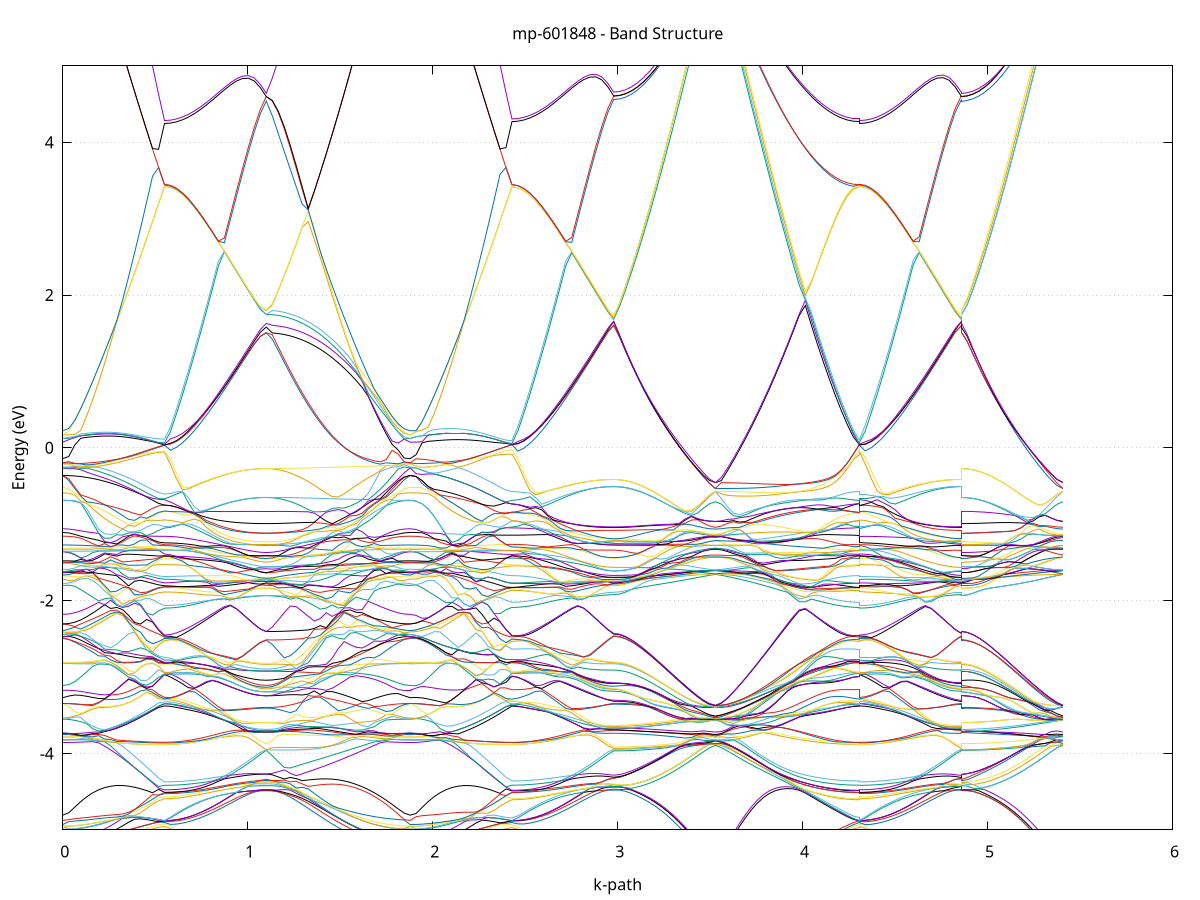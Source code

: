 set title 'mp-601848 - Band Structure'
set xlabel 'k-path'
set ylabel 'Energy (eV)'
set grid y
set yrange [-5:5]
set terminal png size 800,600
set output 'mp-601848_bands_gnuplot.png'
plot '-' using 1:2 with lines notitle, '-' using 1:2 with lines notitle, '-' using 1:2 with lines notitle, '-' using 1:2 with lines notitle, '-' using 1:2 with lines notitle, '-' using 1:2 with lines notitle, '-' using 1:2 with lines notitle, '-' using 1:2 with lines notitle, '-' using 1:2 with lines notitle, '-' using 1:2 with lines notitle, '-' using 1:2 with lines notitle, '-' using 1:2 with lines notitle, '-' using 1:2 with lines notitle, '-' using 1:2 with lines notitle, '-' using 1:2 with lines notitle, '-' using 1:2 with lines notitle, '-' using 1:2 with lines notitle, '-' using 1:2 with lines notitle, '-' using 1:2 with lines notitle, '-' using 1:2 with lines notitle, '-' using 1:2 with lines notitle, '-' using 1:2 with lines notitle, '-' using 1:2 with lines notitle, '-' using 1:2 with lines notitle, '-' using 1:2 with lines notitle, '-' using 1:2 with lines notitle, '-' using 1:2 with lines notitle, '-' using 1:2 with lines notitle, '-' using 1:2 with lines notitle, '-' using 1:2 with lines notitle, '-' using 1:2 with lines notitle, '-' using 1:2 with lines notitle, '-' using 1:2 with lines notitle, '-' using 1:2 with lines notitle, '-' using 1:2 with lines notitle, '-' using 1:2 with lines notitle, '-' using 1:2 with lines notitle, '-' using 1:2 with lines notitle, '-' using 1:2 with lines notitle, '-' using 1:2 with lines notitle, '-' using 1:2 with lines notitle, '-' using 1:2 with lines notitle, '-' using 1:2 with lines notitle, '-' using 1:2 with lines notitle, '-' using 1:2 with lines notitle, '-' using 1:2 with lines notitle, '-' using 1:2 with lines notitle, '-' using 1:2 with lines notitle, '-' using 1:2 with lines notitle, '-' using 1:2 with lines notitle, '-' using 1:2 with lines notitle, '-' using 1:2 with lines notitle, '-' using 1:2 with lines notitle, '-' using 1:2 with lines notitle, '-' using 1:2 with lines notitle, '-' using 1:2 with lines notitle, '-' using 1:2 with lines notitle, '-' using 1:2 with lines notitle, '-' using 1:2 with lines notitle, '-' using 1:2 with lines notitle, '-' using 1:2 with lines notitle, '-' using 1:2 with lines notitle, '-' using 1:2 with lines notitle, '-' using 1:2 with lines notitle, '-' using 1:2 with lines notitle, '-' using 1:2 with lines notitle, '-' using 1:2 with lines notitle, '-' using 1:2 with lines notitle, '-' using 1:2 with lines notitle, '-' using 1:2 with lines notitle, '-' using 1:2 with lines notitle, '-' using 1:2 with lines notitle, '-' using 1:2 with lines notitle, '-' using 1:2 with lines notitle, '-' using 1:2 with lines notitle, '-' using 1:2 with lines notitle, '-' using 1:2 with lines notitle, '-' using 1:2 with lines notitle, '-' using 1:2 with lines notitle, '-' using 1:2 with lines notitle, '-' using 1:2 with lines notitle, '-' using 1:2 with lines notitle, '-' using 1:2 with lines notitle, '-' using 1:2 with lines notitle, '-' using 1:2 with lines notitle, '-' using 1:2 with lines notitle, '-' using 1:2 with lines notitle, '-' using 1:2 with lines notitle, '-' using 1:2 with lines notitle, '-' using 1:2 with lines notitle, '-' using 1:2 with lines notitle, '-' using 1:2 with lines notitle, '-' using 1:2 with lines notitle, '-' using 1:2 with lines notitle, '-' using 1:2 with lines notitle, '-' using 1:2 with lines notitle, '-' using 1:2 with lines notitle, '-' using 1:2 with lines notitle, '-' using 1:2 with lines notitle, '-' using 1:2 with lines notitle, '-' using 1:2 with lines notitle, '-' using 1:2 with lines notitle, '-' using 1:2 with lines notitle, '-' using 1:2 with lines notitle, '-' using 1:2 with lines notitle, '-' using 1:2 with lines notitle, '-' using 1:2 with lines notitle, '-' using 1:2 with lines notitle, '-' using 1:2 with lines notitle, '-' using 1:2 with lines notitle, '-' using 1:2 with lines notitle, '-' using 1:2 with lines notitle, '-' using 1:2 with lines notitle, '-' using 1:2 with lines notitle, '-' using 1:2 with lines notitle, '-' using 1:2 with lines notitle, '-' using 1:2 with lines notitle, '-' using 1:2 with lines notitle, '-' using 1:2 with lines notitle, '-' using 1:2 with lines notitle, '-' using 1:2 with lines notitle, '-' using 1:2 with lines notitle, '-' using 1:2 with lines notitle, '-' using 1:2 with lines notitle, '-' using 1:2 with lines notitle, '-' using 1:2 with lines notitle, '-' using 1:2 with lines notitle, '-' using 1:2 with lines notitle, '-' using 1:2 with lines notitle, '-' using 1:2 with lines notitle, '-' using 1:2 with lines notitle, '-' using 1:2 with lines notitle, '-' using 1:2 with lines notitle, '-' using 1:2 with lines notitle, '-' using 1:2 with lines notitle, '-' using 1:2 with lines notitle, '-' using 1:2 with lines notitle, '-' using 1:2 with lines notitle, '-' using 1:2 with lines notitle, '-' using 1:2 with lines notitle, '-' using 1:2 with lines notitle, '-' using 1:2 with lines notitle, '-' using 1:2 with lines notitle, '-' using 1:2 with lines notitle, '-' using 1:2 with lines notitle, '-' using 1:2 with lines notitle, '-' using 1:2 with lines notitle, '-' using 1:2 with lines notitle, '-' using 1:2 with lines notitle, '-' using 1:2 with lines notitle, '-' using 1:2 with lines notitle, '-' using 1:2 with lines notitle, '-' using 1:2 with lines notitle, '-' using 1:2 with lines notitle, '-' using 1:2 with lines notitle, '-' using 1:2 with lines notitle, '-' using 1:2 with lines notitle, '-' using 1:2 with lines notitle, '-' using 1:2 with lines notitle, '-' using 1:2 with lines notitle, '-' using 1:2 with lines notitle, '-' using 1:2 with lines notitle, '-' using 1:2 with lines notitle, '-' using 1:2 with lines notitle, '-' using 1:2 with lines notitle, '-' using 1:2 with lines notitle, '-' using 1:2 with lines notitle, '-' using 1:2 with lines notitle, '-' using 1:2 with lines notitle, '-' using 1:2 with lines notitle, '-' using 1:2 with lines notitle, '-' using 1:2 with lines notitle, '-' using 1:2 with lines notitle, '-' using 1:2 with lines notitle, '-' using 1:2 with lines notitle, '-' using 1:2 with lines notitle, '-' using 1:2 with lines notitle, '-' using 1:2 with lines notitle, '-' using 1:2 with lines notitle, '-' using 1:2 with lines notitle, '-' using 1:2 with lines notitle, '-' using 1:2 with lines notitle, '-' using 1:2 with lines notitle, '-' using 1:2 with lines notitle, '-' using 1:2 with lines notitle, '-' using 1:2 with lines notitle, '-' using 1:2 with lines notitle, '-' using 1:2 with lines notitle, '-' using 1:2 with lines notitle, '-' using 1:2 with lines notitle, '-' using 1:2 with lines notitle, '-' using 1:2 with lines notitle, '-' using 1:2 with lines notitle, '-' using 1:2 with lines notitle, '-' using 1:2 with lines notitle, '-' using 1:2 with lines notitle, '-' using 1:2 with lines notitle, '-' using 1:2 with lines notitle, '-' using 1:2 with lines notitle, '-' using 1:2 with lines notitle, '-' using 1:2 with lines notitle, '-' using 1:2 with lines notitle, '-' using 1:2 with lines notitle, '-' using 1:2 with lines notitle, '-' using 1:2 with lines notitle, '-' using 1:2 with lines notitle, '-' using 1:2 with lines notitle, '-' using 1:2 with lines notitle, '-' using 1:2 with lines notitle, '-' using 1:2 with lines notitle, '-' using 1:2 with lines notitle, '-' using 1:2 with lines notitle, '-' using 1:2 with lines notitle, '-' using 1:2 with lines notitle, '-' using 1:2 with lines notitle, '-' using 1:2 with lines notitle, '-' using 1:2 with lines notitle, '-' using 1:2 with lines notitle, '-' using 1:2 with lines notitle, '-' using 1:2 with lines notitle, '-' using 1:2 with lines notitle, '-' using 1:2 with lines notitle, '-' using 1:2 with lines notitle, '-' using 1:2 with lines notitle, '-' using 1:2 with lines notitle, '-' using 1:2 with lines notitle, '-' using 1:2 with lines notitle, '-' using 1:2 with lines notitle, '-' using 1:2 with lines notitle, '-' using 1:2 with lines notitle, '-' using 1:2 with lines notitle, '-' using 1:2 with lines notitle
0.000000 -54.683429
0.032355 -54.683429
0.064709 -54.683229
0.097064 -54.682829
0.129418 -54.682429
0.161773 -54.681829
0.194128 -54.681129
0.226482 -54.680329
0.258837 -54.679529
0.291191 -54.678529
0.323546 -54.677529
0.355901 -54.676529
0.388255 -54.675429
0.420610 -54.674329
0.452965 -54.673329
0.485319 -54.672229
0.517674 -54.671329
0.550028 -54.670829
0.550028 -54.670829
0.582383 -54.670829
0.614738 -54.670529
0.647092 -54.670129
0.679447 -54.669529
0.711801 -54.668729
0.744156 -54.667829
0.776511 -54.666829
0.808865 -54.665629
0.841220 -54.664429
0.873574 -54.663029
0.905929 -54.661629
0.938284 -54.660229
0.970638 -54.658729
1.002993 -54.657229
1.035348 -54.655829
1.067702 -54.654729
1.100057 -54.654229
1.100057 -54.654229
1.132467 -54.655029
1.164878 -54.656729
1.197289 -54.658629
1.229700 -54.660529
1.262110 -54.662429
1.294521 -54.664229
1.326932 -54.666129
1.359343 -54.667829
1.391753 -54.669629
1.424164 -54.671229
1.456575 -54.672829
1.488986 -54.674329
1.521396 -54.675729
1.553807 -54.677029
1.586218 -54.678129
1.618628 -54.679229
1.651039 -54.680229
1.683450 -54.681029
1.715861 -54.681829
1.748271 -54.682429
1.780682 -54.682829
1.813093 -54.683229
1.845504 -54.683429
1.877914 -54.683429
1.877914 -54.683429
1.910302 -54.683429
1.942689 -54.683429
1.975077 -54.683329
2.007465 -54.683229
2.039852 -54.683129
2.072240 -54.682929
2.104627 -54.682729
2.137015 -54.682529
2.169402 -54.682329
2.201790 -54.682029
2.234178 -54.681829
2.266565 -54.681529
2.298953 -54.681229
2.331340 -54.680929
2.363728 -54.680629
2.396115 -54.680229
2.428503 -54.679929
2.428503 -54.679929
2.460858 -54.679929
2.493212 -54.679729
2.525567 -54.679429
2.557921 -54.678929
2.590276 -54.678429
2.622631 -54.677729
2.654985 -54.677029
2.687340 -54.676129
2.719695 -54.675229
2.752049 -54.674229
2.784404 -54.673229
2.816758 -54.672229
2.849113 -54.671129
2.881468 -54.670129
2.913822 -54.669029
2.946177 -54.668129
2.978531 -54.667429
2.978531 -54.667429
3.010886 -54.667329
3.043241 -54.667129
3.075595 -54.666729
3.107950 -54.666129
3.140304 -54.665429
3.172659 -54.664629
3.205014 -54.663629
3.237368 -54.662529
3.269723 -54.661329
3.302078 -54.660129
3.334432 -54.658729
3.366787 -54.657429
3.399141 -54.656029
3.431496 -54.654629
3.463851 -54.653429
3.496205 -54.652329
3.528560 -54.651829
3.528560 -54.651829
3.560971 -54.652529
3.593381 -54.654029
3.625792 -54.655829
3.658203 -54.657629
3.690613 -54.659529
3.723024 -54.661329
3.755435 -54.663129
3.787846 -54.664829
3.820256 -54.666529
3.852667 -54.668129
3.885078 -54.669629
3.917489 -54.671129
3.949899 -54.672429
3.982310 -54.673729
4.014721 -54.674829
4.047132 -54.675929
4.079542 -54.676829
4.111953 -54.677629
4.144364 -54.678329
4.176774 -54.678929
4.209185 -54.679429
4.241596 -54.679729
4.274007 -54.679929
4.306417 -54.679929
4.306417 -54.670829
4.338805 -54.670829
4.371193 -54.670829
4.403580 -54.670729
4.435968 -54.670629
4.468355 -54.670429
4.500743 -54.670329
4.533130 -54.670129
4.565518 -54.669829
4.597906 -54.669629
4.630293 -54.669329
4.662681 -54.669129
4.695068 -54.668829
4.727456 -54.668529
4.759843 -54.668229
4.792231 -54.667929
4.824619 -54.667629
4.857006 -54.667429
4.857006 -54.654229
4.889394 -54.654129
4.921781 -54.654129
4.954169 -54.654029
4.986556 -54.653929
5.018944 -54.653829
5.051332 -54.653729
5.083719 -54.653529
5.116107 -54.653329
5.148494 -54.653129
5.180882 -54.652929
5.213269 -54.652729
5.245657 -54.652529
5.278045 -54.652329
5.310432 -54.652129
5.342820 -54.652029
5.375207 -54.651929
5.407595 -54.651829
e
0.000000 -54.676429
0.032355 -54.676329
0.064709 -54.676129
0.097064 -54.675829
0.129418 -54.675429
0.161773 -54.674929
0.194128 -54.674329
0.226482 -54.673529
0.258837 -54.672729
0.291191 -54.671829
0.323546 -54.670929
0.355901 -54.669929
0.388255 -54.668929
0.420610 -54.667929
0.452965 -54.667429
0.485319 -54.668029
0.517674 -54.668729
0.550028 -54.669229
0.550028 -54.669229
0.582383 -54.669129
0.614738 -54.668929
0.647092 -54.668529
0.679447 -54.667929
0.711801 -54.667229
0.744156 -54.666429
0.776511 -54.665429
0.808865 -54.664429
0.841220 -54.663229
0.873574 -54.662029
0.905929 -54.660729
0.938284 -54.659329
0.970638 -54.658029
1.002993 -54.656629
1.035348 -54.655329
1.067702 -54.654029
1.100057 -54.653329
1.100057 -54.653329
1.132467 -54.653329
1.164878 -54.653429
1.197289 -54.653629
1.229700 -54.654729
1.262110 -54.656529
1.294521 -54.658329
1.326932 -54.660029
1.359343 -54.661729
1.391753 -54.663329
1.424164 -54.664929
1.456575 -54.666429
1.488986 -54.667829
1.521396 -54.669129
1.553807 -54.670329
1.586218 -54.671429
1.618628 -54.672529
1.651039 -54.673429
1.683450 -54.674229
1.715861 -54.674829
1.748271 -54.675429
1.780682 -54.675829
1.813093 -54.676129
1.845504 -54.676329
1.877914 -54.676429
1.877914 -54.676429
1.910302 -54.676429
1.942689 -54.676529
1.975077 -54.676529
2.007465 -54.676629
2.039852 -54.676829
2.072240 -54.676929
2.104627 -54.677129
2.137015 -54.677329
2.169402 -54.677529
2.201790 -54.677829
2.234178 -54.678129
2.266565 -54.678329
2.298953 -54.678629
2.331340 -54.678929
2.363728 -54.679329
2.396115 -54.679629
2.428503 -54.679929
2.428503 -54.679929
2.460858 -54.679829
2.493212 -54.679629
2.525567 -54.679329
2.557921 -54.678929
2.590276 -54.678329
2.622631 -54.677729
2.654985 -54.676929
2.687340 -54.676129
2.719695 -54.675229
2.752049 -54.674229
2.784404 -54.673229
2.816758 -54.672129
2.849113 -54.671029
2.881468 -54.669929
2.913822 -54.668829
2.946177 -54.667829
2.978531 -54.667329
2.978531 -54.667329
3.010886 -54.667229
3.043241 -54.667029
3.075595 -54.666629
3.107950 -54.666029
3.140304 -54.665329
3.172659 -54.664529
3.205014 -54.663529
3.237368 -54.662429
3.269723 -54.661329
3.302078 -54.660029
3.334432 -54.658729
3.366787 -54.657329
3.399141 -54.655929
3.431496 -54.654529
3.463851 -54.653029
3.496205 -54.651629
3.528560 -54.650629
3.528560 -54.650629
3.560971 -54.651829
3.593381 -54.653629
3.625792 -54.655529
3.658203 -54.657429
3.690613 -54.659329
3.723024 -54.661229
3.755435 -54.663029
3.787846 -54.664729
3.820256 -54.666429
3.852667 -54.668029
3.885078 -54.669629
3.917489 -54.671029
3.949899 -54.672429
3.982310 -54.673629
4.014721 -54.674829
4.047132 -54.675829
4.079542 -54.676829
4.111953 -54.677629
4.144364 -54.678329
4.176774 -54.678829
4.209185 -54.679329
4.241596 -54.679629
4.274007 -54.679829
4.306417 -54.679929
4.306417 -54.669229
4.338805 -54.669229
4.371193 -54.669129
4.403580 -54.669129
4.435968 -54.669029
4.468355 -54.668929
4.500743 -54.668829
4.533130 -54.668629
4.565518 -54.668529
4.597906 -54.668329
4.630293 -54.668129
4.662681 -54.667929
4.695068 -54.667729
4.727456 -54.667529
4.759843 -54.667329
4.792231 -54.667229
4.824619 -54.667229
4.857006 -54.667329
4.857006 -54.653329
4.889394 -54.653329
4.921781 -54.653229
4.954169 -54.653129
4.986556 -54.653029
5.018944 -54.652929
5.051332 -54.652829
5.083719 -54.652629
5.116107 -54.652429
5.148494 -54.652229
5.180882 -54.651929
5.213269 -54.651729
5.245657 -54.651529
5.278045 -54.651229
5.310432 -54.651029
5.342820 -54.650829
5.375207 -54.650629
5.407595 -54.650629
e
0.000000 -54.661829
0.032355 -54.661829
0.064709 -54.661829
0.097064 -54.661929
0.129418 -54.662029
0.161773 -54.662329
0.194128 -54.662529
0.226482 -54.662929
0.258837 -54.663329
0.291191 -54.663829
0.323546 -54.664329
0.355901 -54.664929
0.388255 -54.665529
0.420610 -54.666229
0.452965 -54.666329
0.485319 -54.665429
0.517674 -54.664429
0.550028 -54.663329
0.550028 -54.663329
0.582383 -54.663229
0.614738 -54.663029
0.647092 -54.662629
0.679447 -54.662129
0.711801 -54.661429
0.744156 -54.660629
0.776511 -54.659729
0.808865 -54.658729
0.841220 -54.657629
0.873574 -54.656429
0.905929 -54.655229
0.938284 -54.653929
0.970638 -54.652629
1.002993 -54.651429
1.035348 -54.650729
1.067702 -54.651129
1.100057 -54.651729
1.100057 -54.651729
1.132467 -54.651729
1.164878 -54.652129
1.197289 -54.653129
1.229700 -54.653829
1.262110 -54.654029
1.294521 -54.654429
1.326932 -54.654829
1.359343 -54.655229
1.391753 -54.655629
1.424164 -54.656129
1.456575 -54.656629
1.488986 -54.657229
1.521396 -54.657729
1.553807 -54.658229
1.586218 -54.658829
1.618628 -54.659429
1.651039 -54.659929
1.683450 -54.660429
1.715861 -54.660829
1.748271 -54.661229
1.780682 -54.661429
1.813093 -54.661629
1.845504 -54.661829
1.877914 -54.661829
1.877914 -54.661829
1.910302 -54.661829
1.942689 -54.661729
1.975077 -54.661629
2.007465 -54.661529
2.039852 -54.661329
2.072240 -54.661129
2.104627 -54.660929
2.137015 -54.660629
2.169402 -54.660329
2.201790 -54.660029
2.234178 -54.659729
2.266565 -54.659329
2.298953 -54.659029
2.331340 -54.658729
2.363728 -54.658529
2.396115 -54.658329
2.428503 -54.658229
2.428503 -54.658229
2.460858 -54.658229
2.493212 -54.658229
2.525567 -54.658329
2.557921 -54.658429
2.590276 -54.658729
2.622631 -54.659029
2.654985 -54.659429
2.687340 -54.659929
2.719695 -54.660429
2.752049 -54.661029
2.784404 -54.661729
2.816758 -54.662429
2.849113 -54.663229
2.881468 -54.664029
2.913822 -54.664929
2.946177 -54.665729
2.978531 -54.666329
2.978531 -54.666329
3.010886 -54.666229
3.043241 -54.665929
3.075595 -54.665529
3.107950 -54.665029
3.140304 -54.664329
3.172659 -54.663429
3.205014 -54.662529
3.237368 -54.661429
3.269723 -54.660229
3.302078 -54.658929
3.334432 -54.657629
3.366787 -54.656229
3.399141 -54.654829
3.431496 -54.653429
3.463851 -54.652129
3.496205 -54.650929
3.528560 -54.650429
3.528560 -54.650429
3.560971 -54.650629
3.593381 -54.650729
3.625792 -54.650829
3.658203 -54.651029
3.690613 -54.651329
3.723024 -54.651629
3.755435 -54.652029
3.787846 -54.652329
3.820256 -54.652829
3.852667 -54.653229
3.885078 -54.653729
3.917489 -54.654129
3.949899 -54.654729
3.982310 -54.655229
4.014721 -54.655729
4.047132 -54.656229
4.079542 -54.656629
4.111953 -54.657029
4.144364 -54.657429
4.176774 -54.657729
4.209185 -54.657929
4.241596 -54.658129
4.274007 -54.658229
4.306417 -54.658229
4.306417 -54.663329
4.338805 -54.663329
4.371193 -54.663429
4.403580 -54.663429
4.435968 -54.663629
4.468355 -54.663729
4.500743 -54.663929
4.533130 -54.664129
4.565518 -54.664329
4.597906 -54.664529
4.630293 -54.664829
4.662681 -54.665129
4.695068 -54.665429
4.727456 -54.665629
4.759843 -54.665929
4.792231 -54.666129
4.824619 -54.666229
4.857006 -54.666329
4.857006 -54.651729
4.889394 -54.651729
4.921781 -54.651629
4.954169 -54.651629
4.986556 -54.651629
5.018944 -54.651529
5.051332 -54.651429
5.083719 -54.651329
5.116107 -54.651329
5.148494 -54.651229
5.180882 -54.651029
5.213269 -54.650929
5.245657 -54.650829
5.278045 -54.650729
5.310432 -54.650629
5.342820 -54.650529
5.375207 -54.650529
5.407595 -54.650429
e
0.000000 -54.661329
0.032355 -54.661329
0.064709 -54.661029
0.097064 -54.660629
0.129418 -54.659929
0.161773 -54.659129
0.194128 -54.658029
0.226482 -54.656929
0.258837 -54.655829
0.291191 -54.655929
0.323546 -54.656629
0.355901 -54.657429
0.388255 -54.658229
0.420610 -54.659229
0.452965 -54.660129
0.485319 -54.661229
0.517674 -54.662229
0.550028 -54.663329
0.550028 -54.663329
0.582383 -54.663229
0.614738 -54.662929
0.647092 -54.662629
0.679447 -54.662029
0.711801 -54.661329
0.744156 -54.660529
0.776511 -54.659629
0.808865 -54.658529
0.841220 -54.657429
0.873574 -54.656229
0.905929 -54.654929
0.938284 -54.653629
0.970638 -54.652229
1.002993 -54.650929
1.035348 -54.649629
1.067702 -54.650129
1.100057 -54.650529
1.100057 -54.650529
1.132467 -54.649929
1.164878 -54.650329
1.197289 -54.651329
1.229700 -54.651929
1.262110 -54.652429
1.294521 -54.652929
1.326932 -54.653529
1.359343 -54.654129
1.391753 -54.654829
1.424164 -54.655529
1.456575 -54.656229
1.488986 -54.656929
1.521396 -54.657629
1.553807 -54.658229
1.586218 -54.658729
1.618628 -54.659229
1.651039 -54.659729
1.683450 -54.660129
1.715861 -54.660429
1.748271 -54.660729
1.780682 -54.661029
1.813093 -54.661229
1.845504 -54.661329
1.877914 -54.661329
1.877914 -54.661329
1.910302 -54.661329
1.942689 -54.661229
1.975077 -54.661129
2.007465 -54.661029
2.039852 -54.660829
2.072240 -54.660629
2.104627 -54.660329
2.137015 -54.660129
2.169402 -54.659829
2.201790 -54.659529
2.234178 -54.659129
2.266565 -54.658829
2.298953 -54.658529
2.331340 -54.658229
2.363728 -54.657929
2.396115 -54.657829
2.428503 -54.657729
2.428503 -54.657729
2.460858 -54.657629
2.493212 -54.657529
2.525567 -54.657229
2.557921 -54.656929
2.590276 -54.656929
2.622631 -54.657229
2.654985 -54.657729
2.687340 -54.658329
2.719695 -54.659029
2.752049 -54.659729
2.784404 -54.660529
2.816758 -54.661429
2.849113 -54.662329
2.881468 -54.663329
2.913822 -54.664229
2.946177 -54.665229
2.978531 -54.665829
2.978531 -54.665829
3.010886 -54.665729
3.043241 -54.665529
3.075595 -54.665129
3.107950 -54.664629
3.140304 -54.663929
3.172659 -54.663129
3.205014 -54.662129
3.237368 -54.661129
3.269723 -54.659929
3.302078 -54.658729
3.334432 -54.657429
3.366787 -54.656129
3.399141 -54.654729
3.431496 -54.653329
3.463851 -54.651929
3.496205 -54.650529
3.528560 -54.649429
3.528560 -54.649429
3.560971 -54.649629
3.593381 -54.649929
3.625792 -54.650229
3.658203 -54.650429
3.690613 -54.650729
3.723024 -54.651129
3.755435 -54.651529
3.787846 -54.652029
3.820256 -54.652529
3.852667 -54.653029
3.885078 -54.653629
3.917489 -54.654129
3.949899 -54.654629
3.982310 -54.655029
4.014721 -54.655529
4.047132 -54.655929
4.079542 -54.656329
4.111953 -54.656629
4.144364 -54.656929
4.176774 -54.657229
4.209185 -54.657429
4.241596 -54.657629
4.274007 -54.657729
4.306417 -54.657729
4.306417 -54.663329
4.338805 -54.663329
4.371193 -54.663329
4.403580 -54.663429
4.435968 -54.663529
4.468355 -54.663629
4.500743 -54.663729
4.533130 -54.663929
4.565518 -54.664129
4.597906 -54.664329
4.630293 -54.664529
4.662681 -54.664729
4.695068 -54.664929
4.727456 -54.665129
4.759843 -54.665429
4.792231 -54.665629
4.824619 -54.665729
4.857006 -54.665829
4.857006 -54.650529
4.889394 -54.650529
4.921781 -54.650529
4.954169 -54.650529
4.986556 -54.650429
5.018944 -54.650329
5.051332 -54.650329
5.083719 -54.650229
5.116107 -54.650129
5.148494 -54.650029
5.180882 -54.649929
5.213269 -54.649829
5.245657 -54.649629
5.278045 -54.649529
5.310432 -54.649529
5.342820 -54.649429
5.375207 -54.649329
5.407595 -54.649429
e
0.000000 -54.652429
0.032355 -54.652429
0.064709 -54.652429
0.097064 -54.652629
0.129418 -54.652929
0.161773 -54.653229
0.194128 -54.653729
0.226482 -54.654229
0.258837 -54.654529
0.291191 -54.653629
0.323546 -54.652129
0.355901 -54.650529
0.388255 -54.648829
0.420610 -54.646929
0.452965 -54.645129
0.485319 -54.643329
0.517674 -54.641629
0.550028 -54.640529
0.550028 -54.640529
0.582383 -54.640529
0.614738 -54.640729
0.647092 -54.640829
0.679447 -54.641129
0.711801 -54.641429
0.744156 -54.641829
0.776511 -54.642329
0.808865 -54.642929
0.841220 -54.643529
0.873574 -54.644229
0.905929 -54.645029
0.938284 -54.645929
0.970638 -54.647029
1.002993 -54.648129
1.035348 -54.649229
1.067702 -54.648229
1.100057 -54.647229
1.100057 -54.647229
1.132467 -54.648229
1.164878 -54.648129
1.197289 -54.647529
1.229700 -54.647629
1.262110 -54.647729
1.294521 -54.647929
1.326932 -54.648229
1.359343 -54.648529
1.391753 -54.648829
1.424164 -54.649129
1.456575 -54.649529
1.488986 -54.649829
1.521396 -54.650229
1.553807 -54.650529
1.586218 -54.650829
1.618628 -54.651129
1.651039 -54.651429
1.683450 -54.651729
1.715861 -54.651929
1.748271 -54.652129
1.780682 -54.652229
1.813093 -54.652329
1.845504 -54.652429
1.877914 -54.652429
1.877914 -54.652429
1.910302 -54.652429
1.942689 -54.652529
1.975077 -54.652629
2.007465 -54.652729
2.039852 -54.652929
2.072240 -54.653029
2.104627 -54.653229
2.137015 -54.653529
2.169402 -54.653729
2.201790 -54.654029
2.234178 -54.654329
2.266565 -54.654629
2.298953 -54.654929
2.331340 -54.655229
2.363728 -54.655429
2.396115 -54.655629
2.428503 -54.655629
2.428503 -54.655629
2.460858 -54.655629
2.493212 -54.655629
2.525567 -54.655729
2.557921 -54.655629
2.590276 -54.655129
2.622631 -54.654229
2.654985 -54.653129
2.687340 -54.651829
2.719695 -54.650429
2.752049 -54.648829
2.784404 -54.647229
2.816758 -54.645529
2.849113 -54.643729
2.881468 -54.641929
2.913822 -54.640129
2.946177 -54.638329
2.978531 -54.636829
2.978531 -54.636829
3.010886 -54.636929
3.043241 -54.637029
3.075595 -54.637329
3.107950 -54.637629
3.140304 -54.638029
3.172659 -54.638529
3.205014 -54.639129
3.237368 -54.639929
3.269723 -54.640729
3.302078 -54.641629
3.334432 -54.642529
3.366787 -54.643629
3.399141 -54.644829
3.431496 -54.646029
3.463851 -54.647229
3.496205 -54.648529
3.528560 -54.649329
3.528560 -54.649329
3.560971 -54.648929
3.593381 -54.649029
3.625792 -54.649229
3.658203 -54.649429
3.690613 -54.649729
3.723024 -54.650029
3.755435 -54.650329
3.787846 -54.650729
3.820256 -54.651129
3.852667 -54.651529
3.885078 -54.651929
3.917489 -54.652329
3.949899 -54.652829
3.982310 -54.653229
4.014721 -54.653629
4.047132 -54.654029
4.079542 -54.654429
4.111953 -54.654729
4.144364 -54.655029
4.176774 -54.655229
4.209185 -54.655429
4.241596 -54.655529
4.274007 -54.655629
4.306417 -54.655629
4.306417 -54.640529
4.338805 -54.640529
4.371193 -54.640429
4.403580 -54.640329
4.435968 -54.640129
4.468355 -54.639929
4.500743 -54.639629
4.533130 -54.639429
4.565518 -54.639129
4.597906 -54.638829
4.630293 -54.638529
4.662681 -54.638229
4.695068 -54.637929
4.727456 -54.637629
4.759843 -54.637429
4.792231 -54.637129
4.824619 -54.636929
4.857006 -54.636829
4.857006 -54.647229
4.889394 -54.647229
4.921781 -54.647329
4.954169 -54.647329
4.986556 -54.647429
5.018944 -54.647529
5.051332 -54.647629
5.083719 -54.647729
5.116107 -54.647929
5.148494 -54.648029
5.180882 -54.648229
5.213269 -54.648429
5.245657 -54.648629
5.278045 -54.648829
5.310432 -54.649029
5.342820 -54.649229
5.375207 -54.649329
5.407595 -54.649329
e
0.000000 -54.651829
0.032355 -54.651829
0.064709 -54.651629
0.097064 -54.651329
0.129418 -54.650729
0.161773 -54.650029
0.194128 -54.649129
0.226482 -54.648129
0.258837 -54.646929
0.291191 -54.645729
0.323546 -54.644329
0.355901 -54.642829
0.388255 -54.641329
0.420610 -54.639729
0.452965 -54.638129
0.485319 -54.637329
0.517674 -54.637629
0.550028 -54.638529
0.550028 -54.638529
0.582383 -54.638629
0.614738 -54.638729
0.647092 -54.639029
0.679447 -54.639329
0.711801 -54.639829
0.744156 -54.640329
0.776511 -54.641029
0.808865 -54.641729
0.841220 -54.642529
0.873574 -54.643429
0.905929 -54.644429
0.938284 -54.645429
0.970638 -54.646429
1.002993 -54.647329
1.035348 -54.647829
1.067702 -54.647329
1.100057 -54.646429
1.100057 -54.646429
1.132467 -54.646829
1.164878 -54.646729
1.197289 -54.646429
1.229700 -54.646529
1.262110 -54.646829
1.294521 -54.647129
1.326932 -54.647429
1.359343 -54.647829
1.391753 -54.648129
1.424164 -54.648529
1.456575 -54.648929
1.488986 -54.649329
1.521396 -54.649629
1.553807 -54.650029
1.586218 -54.650329
1.618628 -54.650629
1.651039 -54.650929
1.683450 -54.651129
1.715861 -54.651329
1.748271 -54.651529
1.780682 -54.651629
1.813093 -54.651729
1.845504 -54.651829
1.877914 -54.651829
1.877914 -54.651829
1.910302 -54.651829
1.942689 -54.651929
1.975077 -54.651929
2.007465 -54.652129
2.039852 -54.652229
2.072240 -54.652429
2.104627 -54.652629
2.137015 -54.652929
2.169402 -54.653129
2.201790 -54.653429
2.234178 -54.653729
2.266565 -54.654029
2.298953 -54.654329
2.331340 -54.654529
2.363728 -54.654829
2.396115 -54.654929
2.428503 -54.655029
2.428503 -54.655029
2.460858 -54.655029
2.493212 -54.654829
2.525567 -54.654529
2.557921 -54.653929
2.590276 -54.653229
2.622631 -54.652329
2.654985 -54.651229
2.687340 -54.650029
2.719695 -54.648729
2.752049 -54.647329
2.784404 -54.645829
2.816758 -54.644229
2.849113 -54.642529
2.881468 -54.640829
2.913822 -54.639229
2.946177 -54.637529
2.978531 -54.636529
2.978531 -54.636529
3.010886 -54.636529
3.043241 -54.636729
3.075595 -54.636929
3.107950 -54.637329
3.140304 -54.637729
3.172659 -54.638229
3.205014 -54.638829
3.237368 -54.639529
3.269723 -54.640329
3.302078 -54.641229
3.334432 -54.642229
3.366787 -54.643229
3.399141 -54.644329
3.431496 -54.645529
3.463851 -54.646729
3.496205 -54.647929
3.528560 -54.649029
3.528560 -54.649029
3.560971 -54.648729
3.593381 -54.648729
3.625792 -54.648829
3.658203 -54.649029
3.690613 -54.649329
3.723024 -54.649729
3.755435 -54.650029
3.787846 -54.650529
3.820256 -54.650929
3.852667 -54.651429
3.885078 -54.651829
3.917489 -54.652329
3.949899 -54.652729
3.982310 -54.653129
4.014721 -54.653429
4.047132 -54.653729
4.079542 -54.654029
4.111953 -54.654329
4.144364 -54.654529
4.176774 -54.654729
4.209185 -54.654829
4.241596 -54.654929
4.274007 -54.655029
4.306417 -54.655029
4.306417 -54.638529
4.338805 -54.638529
4.371193 -54.638529
4.403580 -54.638429
4.435968 -54.638429
4.468355 -54.638329
4.500743 -54.638229
4.533130 -54.638029
4.565518 -54.637929
4.597906 -54.637729
4.630293 -54.637629
4.662681 -54.637429
4.695068 -54.637229
4.727456 -54.637029
4.759843 -54.636829
4.792231 -54.636629
4.824619 -54.636529
4.857006 -54.636529
4.857006 -54.646429
4.889394 -54.646429
4.921781 -54.646529
4.954169 -54.646529
4.986556 -54.646629
5.018944 -54.646729
5.051332 -54.646929
5.083719 -54.647029
5.116107 -54.647229
5.148494 -54.647329
5.180882 -54.647629
5.213269 -54.647829
5.245657 -54.648029
5.278045 -54.648329
5.310432 -54.648529
5.342820 -54.648729
5.375207 -54.648929
5.407595 -54.649029
e
0.000000 -54.635529
0.032355 -54.635529
0.064709 -54.635529
0.097064 -54.635529
0.129418 -54.635629
0.161773 -54.635729
0.194128 -54.635829
0.226482 -54.636029
0.258837 -54.636229
0.291191 -54.636329
0.323546 -54.636529
0.355901 -54.636729
0.388255 -54.636929
0.420610 -54.637029
0.452965 -54.637129
0.485319 -54.636629
0.517674 -54.637229
0.550028 -54.637329
0.550028 -54.637329
0.582383 -54.637329
0.614738 -54.637329
0.647092 -54.637329
0.679447 -54.637229
0.711801 -54.637229
0.744156 -54.637229
0.776511 -54.637129
0.808865 -54.637129
0.841220 -54.637429
0.873574 -54.638329
0.905929 -54.639329
0.938284 -54.640429
0.970638 -54.641629
1.002993 -54.642829
1.035348 -54.644129
1.067702 -54.645329
1.100057 -54.646229
1.100057 -54.646229
1.132467 -54.646129
1.164878 -54.646129
1.197289 -54.645529
1.229700 -54.643929
1.262110 -54.642129
1.294521 -54.640329
1.326932 -54.638729
1.359343 -54.637329
1.391753 -54.636529
1.424164 -54.636129
1.456575 -54.635929
1.488986 -54.635729
1.521396 -54.635629
1.553807 -54.635529
1.586218 -54.635429
1.618628 -54.635329
1.651039 -54.635229
1.683450 -54.635129
1.715861 -54.635029
1.748271 -54.635129
1.780682 -54.635329
1.813093 -54.635429
1.845504 -54.635529
1.877914 -54.635529
1.877914 -54.635529
1.910302 -54.635429
1.942689 -54.634929
1.975077 -54.634229
2.007465 -54.633229
2.039852 -54.632029
2.072240 -54.630429
2.104627 -54.628729
2.137015 -54.626729
2.169402 -54.624629
2.201790 -54.622429
2.234178 -54.621329
2.266565 -54.620529
2.298953 -54.619829
2.331340 -54.619629
2.363728 -54.619329
2.396115 -54.619129
2.428503 -54.618929
2.428503 -54.618929
2.460858 -54.619029
2.493212 -54.619229
2.525567 -54.619529
2.557921 -54.620029
2.590276 -54.620629
2.622631 -54.621329
2.654985 -54.622129
2.687340 -54.623129
2.719695 -54.624229
2.752049 -54.625429
2.784404 -54.626729
2.816758 -54.628129
2.849113 -54.629629
2.881468 -54.631229
2.913822 -54.632929
2.946177 -54.634629
2.978531 -54.635629
2.978531 -54.635629
3.010886 -54.635629
3.043241 -54.635829
3.075595 -54.636029
3.107950 -54.636429
3.140304 -54.636829
3.172659 -54.637429
3.205014 -54.638029
3.237368 -54.638729
3.269723 -54.639629
3.302078 -54.640529
3.334432 -54.641529
3.366787 -54.642529
3.399141 -54.643729
3.431496 -54.644929
3.463851 -54.646029
3.496205 -54.647129
3.528560 -54.647629
3.528560 -54.647629
3.560971 -54.646929
3.593381 -54.645329
3.625792 -54.643429
3.658203 -54.641529
3.690613 -54.639629
3.723024 -54.637829
3.755435 -54.636029
3.787846 -54.634229
3.820256 -54.632529
3.852667 -54.630929
3.885078 -54.629429
3.917489 -54.627929
3.949899 -54.626529
3.982310 -54.625329
4.014721 -54.624129
4.047132 -54.623029
4.079542 -54.622129
4.111953 -54.621329
4.144364 -54.620629
4.176774 -54.620029
4.209185 -54.619529
4.241596 -54.619229
4.274007 -54.619029
4.306417 -54.618929
4.306417 -54.637329
4.338805 -54.637229
4.371193 -54.636829
4.403580 -54.636229
4.435968 -54.635329
4.468355 -54.634229
4.500743 -54.633729
4.533130 -54.633829
4.565518 -54.633929
4.597906 -54.634129
4.630293 -54.634329
4.662681 -54.634529
4.695068 -54.634729
4.727456 -54.634929
4.759843 -54.635229
4.792231 -54.635429
4.824619 -54.635529
4.857006 -54.635629
4.857006 -54.646229
4.889394 -54.646229
4.921781 -54.646229
4.954169 -54.646329
4.986556 -54.646429
5.018944 -54.646529
5.051332 -54.646729
5.083719 -54.646829
5.116107 -54.647029
5.148494 -54.647129
5.180882 -54.647329
5.213269 -54.647429
5.245657 -54.647529
5.278045 -54.647629
5.310432 -54.647629
5.342820 -54.647629
5.375207 -54.647629
5.407595 -54.647629
e
0.000000 -54.634929
0.032355 -54.634929
0.064709 -54.634829
0.097064 -54.634729
0.129418 -54.634529
0.161773 -54.634229
0.194128 -54.633929
0.226482 -54.633429
0.258837 -54.633029
0.291191 -54.632529
0.323546 -54.632129
0.355901 -54.631829
0.388255 -54.632129
0.420610 -54.633029
0.452965 -54.634329
0.485319 -54.635629
0.517674 -54.634629
0.550028 -54.633329
0.550028 -54.633329
0.582383 -54.633329
0.614738 -54.633529
0.647092 -54.633729
0.679447 -54.634129
0.711801 -54.634629
0.744156 -54.635129
0.776511 -54.635829
0.808865 -54.636529
0.841220 -54.637129
0.873574 -54.637929
0.905929 -54.638929
0.938284 -54.640029
0.970638 -54.641129
1.002993 -54.642329
1.035348 -54.643629
1.067702 -54.644929
1.100057 -54.646029
1.100057 -54.646029
1.132467 -54.644529
1.164878 -54.642629
1.197289 -54.640729
1.229700 -54.638829
1.262110 -54.636929
1.294521 -54.636229
1.326932 -54.635929
1.359343 -54.635629
1.391753 -54.635429
1.424164 -54.635129
1.456575 -54.634929
1.488986 -54.634729
1.521396 -54.634629
1.553807 -54.634529
1.586218 -54.634529
1.618628 -54.634629
1.651039 -54.634729
1.683450 -54.634829
1.715861 -54.635029
1.748271 -54.635029
1.780682 -54.634929
1.813093 -54.634929
1.845504 -54.634929
1.877914 -54.634929
1.877914 -54.634929
1.910302 -54.634729
1.942689 -54.634329
1.975077 -54.633629
2.007465 -54.632629
2.039852 -54.631329
2.072240 -54.629829
2.104627 -54.628029
2.137015 -54.626029
2.169402 -54.623929
2.201790 -54.621929
2.234178 -54.620229
2.266565 -54.620029
2.298953 -54.619729
2.331340 -54.619029
2.363728 -54.618529
2.396115 -54.618629
2.428503 -54.618829
2.428503 -54.618829
2.460858 -54.618929
2.493212 -54.619129
2.525567 -54.619429
2.557921 -54.619929
2.590276 -54.620529
2.622631 -54.621229
2.654985 -54.622029
2.687340 -54.623029
2.719695 -54.624029
2.752049 -54.625229
2.784404 -54.626529
2.816758 -54.627829
2.849113 -54.629229
2.881468 -54.630829
2.913822 -54.632429
2.946177 -54.634029
2.978531 -54.635429
2.978531 -54.635429
3.010886 -54.635429
3.043241 -54.635629
3.075595 -54.635829
3.107950 -54.636229
3.140304 -54.636729
3.172659 -54.637229
3.205014 -54.637929
3.237368 -54.638629
3.269723 -54.639429
3.302078 -54.640329
3.334432 -54.641329
3.366787 -54.642429
3.399141 -54.643529
3.431496 -54.644729
3.463851 -54.645929
3.496205 -54.647029
3.528560 -54.647529
3.528560 -54.647529
3.560971 -54.646629
3.593381 -54.645029
3.625792 -54.643129
3.658203 -54.641329
3.690613 -54.639429
3.723024 -54.637629
3.755435 -54.635829
3.787846 -54.634029
3.820256 -54.632429
3.852667 -54.630829
3.885078 -54.629229
3.917489 -54.627829
3.949899 -54.626429
3.982310 -54.625229
4.014721 -54.624029
4.047132 -54.622929
4.079542 -54.622029
4.111953 -54.621229
4.144364 -54.620529
4.176774 -54.619929
4.209185 -54.619429
4.241596 -54.619129
4.274007 -54.618929
4.306417 -54.618829
4.306417 -54.633329
4.338805 -54.633329
4.371193 -54.633329
4.403580 -54.633429
4.435968 -54.633429
4.468355 -54.633529
4.500743 -54.633429
4.533130 -54.633529
4.565518 -54.633729
4.597906 -54.633929
4.630293 -54.634129
4.662681 -54.634329
4.695068 -54.634629
4.727456 -54.634829
4.759843 -54.635029
4.792231 -54.635229
4.824619 -54.635329
4.857006 -54.635429
4.857006 -54.646029
4.889394 -54.646029
4.921781 -54.646029
4.954169 -54.646129
4.986556 -54.646229
5.018944 -54.646229
5.051332 -54.646329
5.083719 -54.646429
5.116107 -54.646629
5.148494 -54.646729
5.180882 -54.646829
5.213269 -54.646929
5.245657 -54.647129
5.278045 -54.647229
5.310432 -54.647329
5.342820 -54.647429
5.375207 -54.647529
5.407595 -54.647529
e
0.000000 -54.627629
0.032355 -54.627629
0.064709 -54.627529
0.097064 -54.627429
0.129418 -54.627229
0.161773 -54.627129
0.194128 -54.626929
0.226482 -54.626629
0.258837 -54.626429
0.291191 -54.626429
0.323546 -54.627529
0.355901 -54.628529
0.388255 -54.629129
0.420610 -54.629229
0.452965 -54.629029
0.485319 -54.629829
0.517674 -54.631429
0.550028 -54.632729
0.550028 -54.632729
0.582383 -54.632829
0.614738 -54.633029
0.647092 -54.633229
0.679447 -54.633629
0.711801 -54.634129
0.744156 -54.634629
0.776511 -54.635329
0.808865 -54.636129
0.841220 -54.636829
0.873574 -54.637029
0.905929 -54.637029
0.938284 -54.637029
0.970638 -54.637029
1.002993 -54.637129
1.035348 -54.637229
1.067702 -54.637229
1.100057 -54.637229
1.100057 -54.637229
1.132467 -54.637229
1.164878 -54.637129
1.197289 -54.636929
1.229700 -54.636729
1.262110 -54.636529
1.294521 -54.636029
1.326932 -54.635829
1.359343 -54.635329
1.391753 -54.634329
1.424164 -54.633029
1.456575 -54.631529
1.488986 -54.630129
1.521396 -54.628829
1.553807 -54.627629
1.586218 -54.626429
1.618628 -54.625929
1.651039 -54.626329
1.683450 -54.626729
1.715861 -54.627029
1.748271 -54.627229
1.780682 -54.627429
1.813093 -54.627529
1.845504 -54.627629
1.877914 -54.627629
1.877914 -54.627629
1.910302 -54.627529
1.942689 -54.627329
1.975077 -54.627029
2.007465 -54.626629
2.039852 -54.626129
2.072240 -54.625429
2.104627 -54.624729
2.137015 -54.623929
2.169402 -54.623029
2.201790 -54.621529
2.234178 -54.619629
2.266565 -54.617829
2.298953 -54.618029
2.331340 -54.618229
2.363728 -54.618429
2.396115 -54.618229
2.428503 -54.618129
2.428503 -54.618129
2.460858 -54.618029
2.493212 -54.617829
2.525567 -54.617629
2.557921 -54.617229
2.590276 -54.616729
2.622631 -54.616129
2.654985 -54.615529
2.687340 -54.614829
2.719695 -54.614029
2.752049 -54.613229
2.784404 -54.612529
2.816758 -54.611929
2.849113 -54.611729
2.881468 -54.611829
2.913822 -54.611929
2.946177 -54.612029
2.978531 -54.612029
2.978531 -54.612029
3.010886 -54.612029
3.043241 -54.612029
3.075595 -54.611929
3.107950 -54.611729
3.140304 -54.611629
3.172659 -54.611429
3.205014 -54.611229
3.237368 -54.610929
3.269723 -54.610729
3.302078 -54.610529
3.334432 -54.610329
3.366787 -54.610129
3.399141 -54.609929
3.431496 -54.609929
3.463851 -54.609829
3.496205 -54.609829
3.528560 -54.609829
3.528560 -54.609829
3.560971 -54.609829
3.593381 -54.609829
3.625792 -54.609829
3.658203 -54.609829
3.690613 -54.609829
3.723024 -54.609829
3.755435 -54.609829
3.787846 -54.609829
3.820256 -54.609929
3.852667 -54.610129
3.885078 -54.610729
3.917489 -54.611529
3.949899 -54.612329
3.982310 -54.613229
4.014721 -54.614029
4.047132 -54.614829
4.079542 -54.615529
4.111953 -54.616129
4.144364 -54.616729
4.176774 -54.617229
4.209185 -54.617629
4.241596 -54.617829
4.274007 -54.618029
4.306417 -54.618129
4.306417 -54.632729
4.338805 -54.632829
4.371193 -54.632829
4.403580 -54.632929
4.435968 -54.633029
4.468355 -54.633129
4.500743 -54.632729
4.533130 -54.631229
4.565518 -54.629529
4.597906 -54.627629
4.630293 -54.625529
4.662681 -54.623329
4.695068 -54.621029
4.727456 -54.618629
4.759843 -54.616329
4.792231 -54.614329
4.824619 -54.612729
4.857006 -54.612029
4.857006 -54.637229
4.889394 -54.637129
4.921781 -54.636729
4.954169 -54.635929
4.986556 -54.634929
5.018944 -54.633729
5.051332 -54.632129
5.083719 -54.630429
5.116107 -54.628529
5.148494 -54.626329
5.180882 -54.624029
5.213269 -54.621629
5.245657 -54.619129
5.278045 -54.616629
5.310432 -54.614229
5.342820 -54.612129
5.375207 -54.610529
5.407595 -54.609829
e
0.000000 -54.621329
0.032355 -54.621429
0.064709 -54.621629
0.097064 -54.621929
0.129418 -54.622429
0.161773 -54.623029
0.194128 -54.623729
0.226482 -54.624529
0.258837 -54.625429
0.291191 -54.626229
0.323546 -54.625929
0.355901 -54.625729
0.388255 -54.625629
0.420610 -54.626729
0.452965 -54.628229
0.485319 -54.628729
0.517674 -54.628529
0.550028 -54.628429
0.550028 -54.628429
0.582383 -54.628629
0.614738 -54.629129
0.647092 -54.629729
0.679447 -54.630429
0.711801 -54.631129
0.744156 -54.631829
0.776511 -54.632629
0.808865 -54.633329
0.841220 -54.634029
0.873574 -54.634629
0.905929 -54.635129
0.938284 -54.635629
0.970638 -54.636029
1.002993 -54.636329
1.035348 -54.636529
1.067702 -54.636529
1.100057 -54.636629
1.100057 -54.636629
1.132467 -54.636529
1.164878 -54.636529
1.197289 -54.636429
1.229700 -54.636329
1.262110 -54.636229
1.294521 -54.635129
1.326932 -54.633329
1.359343 -54.631629
1.391753 -54.629929
1.424164 -54.628329
1.456575 -54.626829
1.488986 -54.625329
1.521396 -54.624329
1.553807 -54.624929
1.586218 -54.625429
1.618628 -54.625429
1.651039 -54.624529
1.683450 -54.623629
1.715861 -54.622929
1.748271 -54.622429
1.780682 -54.621929
1.813093 -54.621629
1.845504 -54.621429
1.877914 -54.621329
1.877914 -54.621329
1.910302 -54.621329
1.942689 -54.621329
1.975077 -54.621229
2.007465 -54.621229
2.039852 -54.621129
2.072240 -54.621029
2.104627 -54.620829
2.137015 -54.620729
2.169402 -54.620529
2.201790 -54.620429
2.234178 -54.619129
2.266565 -54.617129
2.298953 -54.614529
2.331340 -54.611929
2.363728 -54.609629
2.396115 -54.607729
2.428503 -54.607029
2.428503 -54.607029
2.460858 -54.607029
2.493212 -54.607229
2.525567 -54.607529
2.557921 -54.608029
2.590276 -54.608429
2.622631 -54.608929
2.654985 -54.609429
2.687340 -54.609829
2.719695 -54.610229
2.752049 -54.610629
2.784404 -54.610929
2.816758 -54.610929
2.849113 -54.610629
2.881468 -54.610029
2.913822 -54.609529
2.946177 -54.609229
2.978531 -54.609129
2.978531 -54.609129
3.010886 -54.609029
3.043241 -54.609029
3.075595 -54.608829
3.107950 -54.608629
3.140304 -54.608429
3.172659 -54.608129
3.205014 -54.607829
3.237368 -54.607529
3.269723 -54.607529
3.302078 -54.607729
3.334432 -54.608029
3.366787 -54.608429
3.399141 -54.608729
3.431496 -54.608929
3.463851 -54.609029
3.496205 -54.609029
3.528560 -54.609029
3.528560 -54.609029
3.560971 -54.609029
3.593381 -54.609029
3.625792 -54.608929
3.658203 -54.608829
3.690613 -54.608729
3.723024 -54.608529
3.755435 -54.608429
3.787846 -54.608229
3.820256 -54.608429
3.852667 -54.608829
3.885078 -54.609029
3.917489 -54.609129
3.949899 -54.609029
3.982310 -54.608929
4.014721 -54.608829
4.047132 -54.608629
4.079542 -54.608429
4.111953 -54.608229
4.144364 -54.608029
4.176774 -54.607729
4.209185 -54.607429
4.241596 -54.607229
4.274007 -54.607029
4.306417 -54.607029
4.306417 -54.628429
4.338805 -54.628329
4.371193 -54.627929
4.403580 -54.627329
4.435968 -54.626429
4.468355 -54.625329
4.500743 -54.624029
4.533130 -54.622529
4.565518 -54.620729
4.597906 -54.618829
4.630293 -54.617229
4.662681 -54.615729
4.695068 -54.614329
4.727456 -54.612829
4.759843 -54.611529
4.792231 -54.610329
4.824619 -54.609429
4.857006 -54.609129
4.857006 -54.636629
4.889394 -54.636429
4.921781 -54.636029
4.954169 -54.635229
4.986556 -54.634229
5.018944 -54.633029
5.051332 -54.631529
5.083719 -54.629729
5.116107 -54.627829
5.148494 -54.625629
5.180882 -54.623329
5.213269 -54.620929
5.245657 -54.618429
5.278045 -54.615929
5.310432 -54.613529
5.342820 -54.611329
5.375207 -54.609729
5.407595 -54.609029
e
0.000000 -54.616429
0.032355 -54.616529
0.064709 -54.616729
0.097064 -54.617029
0.129418 -54.617529
0.161773 -54.618029
0.194128 -54.618729
0.226482 -54.619629
0.258837 -54.620529
0.291191 -54.621529
0.323546 -54.622729
0.355901 -54.623929
0.388255 -54.625329
0.420610 -54.625429
0.452965 -54.625229
0.485319 -54.625129
0.517674 -54.625129
0.550028 -54.625129
0.550028 -54.625129
0.582383 -54.624929
0.614738 -54.624529
0.647092 -54.623929
0.679447 -54.623329
0.711801 -54.622729
0.744156 -54.622129
0.776511 -54.621529
0.808865 -54.621029
0.841220 -54.620529
0.873574 -54.620029
0.905929 -54.619729
0.938284 -54.619429
0.970638 -54.619129
1.002993 -54.619029
1.035348 -54.618929
1.067702 -54.618929
1.100057 -54.618929
1.100057 -54.618929
1.132467 -54.618929
1.164878 -54.619029
1.197289 -54.619229
1.229700 -54.619529
1.262110 -54.619829
1.294521 -54.620329
1.326932 -54.620729
1.359343 -54.621329
1.391753 -54.621829
1.424164 -54.622529
1.456575 -54.623129
1.488986 -54.623729
1.521396 -54.624029
1.553807 -54.622729
1.586218 -54.621529
1.618628 -54.620529
1.651039 -54.619629
1.683450 -54.618729
1.715861 -54.618029
1.748271 -54.617529
1.780682 -54.617029
1.813093 -54.616729
1.845504 -54.616529
1.877914 -54.616429
1.877914 -54.616429
1.910302 -54.616429
1.942689 -54.616529
1.975077 -54.616529
2.007465 -54.616629
2.039852 -54.616729
2.072240 -54.616829
2.104627 -54.616929
2.137015 -54.617129
2.169402 -54.617229
2.201790 -54.617429
2.234178 -54.617629
2.266565 -54.616529
2.298953 -54.613829
2.331340 -54.611329
2.363728 -54.608929
2.396115 -54.607129
2.428503 -54.606429
2.428503 -54.606429
2.460858 -54.606429
2.493212 -54.606429
2.525567 -54.606329
2.557921 -54.606229
2.590276 -54.605929
2.622631 -54.605629
2.654985 -54.605329
2.687340 -54.605029
2.719695 -54.604629
2.752049 -54.604129
2.784404 -54.603729
2.816758 -54.603329
2.849113 -54.602929
2.881468 -54.602629
2.913822 -54.602429
2.946177 -54.602329
2.978531 -54.602229
2.978531 -54.602229
3.010886 -54.602429
3.043241 -54.602829
3.075595 -54.603329
3.107950 -54.603929
3.140304 -54.604529
3.172659 -54.605129
3.205014 -54.605629
3.237368 -54.606129
3.269723 -54.606429
3.302078 -54.606229
3.334432 -54.605929
3.366787 -54.605629
3.399141 -54.605229
3.431496 -54.604929
3.463851 -54.604729
3.496205 -54.604529
3.528560 -54.604529
3.528560 -54.604529
3.560971 -54.604529
3.593381 -54.604729
3.625792 -54.605029
3.658203 -54.605329
3.690613 -54.605829
3.723024 -54.606429
3.755435 -54.607029
3.787846 -54.607629
3.820256 -54.608029
3.852667 -54.607829
3.885078 -54.607729
3.917489 -54.607529
3.949899 -54.607329
3.982310 -54.607229
4.014721 -54.607029
4.047132 -54.606929
4.079542 -54.606829
4.111953 -54.606729
4.144364 -54.606629
4.176774 -54.606529
4.209185 -54.606429
4.241596 -54.606429
4.274007 -54.606429
4.306417 -54.606429
4.306417 -54.625129
4.338805 -54.625029
4.371193 -54.624729
4.403580 -54.624329
4.435968 -54.623729
4.468355 -54.622929
4.500743 -54.622029
4.533130 -54.621029
4.565518 -54.619829
4.597906 -54.618529
4.630293 -54.616629
4.662681 -54.614329
4.695068 -54.612029
4.727456 -54.609529
4.759843 -54.607129
4.792231 -54.604829
4.824619 -54.602929
4.857006 -54.602229
4.857006 -54.618929
4.889394 -54.618829
4.921781 -54.618529
4.954169 -54.618029
4.986556 -54.617429
5.018944 -54.616629
5.051332 -54.615829
5.083719 -54.614829
5.116107 -54.613729
5.148494 -54.612629
5.180882 -54.611329
5.213269 -54.610129
5.245657 -54.608829
5.278045 -54.607629
5.310432 -54.606429
5.342820 -54.605429
5.375207 -54.604729
5.407595 -54.604529
e
0.000000 -54.611929
0.032355 -54.611929
0.064709 -54.612029
0.097064 -54.612229
0.129418 -54.612529
0.161773 -54.612929
0.194128 -54.613329
0.226482 -54.613829
0.258837 -54.614329
0.291191 -54.614929
0.323546 -54.615529
0.355901 -54.616129
0.388255 -54.616729
0.420610 -54.617229
0.452965 -54.617729
0.485319 -54.618129
0.517674 -54.618429
0.550028 -54.618429
0.550028 -54.618429
0.582383 -54.618429
0.614738 -54.618529
0.647092 -54.618529
0.679447 -54.618529
0.711801 -54.618529
0.744156 -54.618629
0.776511 -54.618629
0.808865 -54.618629
0.841220 -54.618629
0.873574 -54.618629
0.905929 -54.618529
0.938284 -54.618529
0.970638 -54.618429
1.002993 -54.618329
1.035348 -54.618229
1.067702 -54.618129
1.100057 -54.618129
1.100057 -54.618129
1.132467 -54.618129
1.164878 -54.618129
1.197289 -54.618129
1.229700 -54.618029
1.262110 -54.618029
1.294521 -54.617829
1.326932 -54.617729
1.359343 -54.617429
1.391753 -54.617229
1.424164 -54.616829
1.456575 -54.616529
1.488986 -54.616029
1.521396 -54.615629
1.553807 -54.615129
1.586218 -54.614629
1.618628 -54.614229
1.651039 -54.613729
1.683450 -54.613229
1.715861 -54.612829
1.748271 -54.612529
1.780682 -54.612229
1.813093 -54.612029
1.845504 -54.611929
1.877914 -54.611929
1.877914 -54.611929
1.910302 -54.611829
1.942689 -54.611429
1.975077 -54.610929
2.007465 -54.610129
2.039852 -54.609229
2.072240 -54.608129
2.104627 -54.606929
2.137015 -54.606029
2.169402 -54.605329
2.201790 -54.604729
2.234178 -54.604329
2.266565 -54.603929
2.298953 -54.603629
2.331340 -54.603429
2.363728 -54.603329
2.396115 -54.603229
2.428503 -54.603229
2.428503 -54.603229
2.460858 -54.603129
2.493212 -54.602929
2.525567 -54.602629
2.557921 -54.602229
2.590276 -54.601829
2.622631 -54.601529
2.654985 -54.601129
2.687340 -54.600829
2.719695 -54.600629
2.752049 -54.600329
2.784404 -54.600229
2.816758 -54.600129
2.849113 -54.600029
2.881468 -54.600029
2.913822 -54.600129
2.946177 -54.600229
2.978531 -54.600329
2.978531 -54.600329
3.010886 -54.600229
3.043241 -54.600229
3.075595 -54.600029
3.107950 -54.599929
3.140304 -54.599729
3.172659 -54.599529
3.205014 -54.599229
3.237368 -54.598929
3.269723 -54.598629
3.302078 -54.598329
3.334432 -54.597929
3.366787 -54.597529
3.399141 -54.597129
3.431496 -54.596829
3.463851 -54.596529
3.496205 -54.596429
3.528560 -54.596329
3.528560 -54.596329
3.560971 -54.596429
3.593381 -54.596629
3.625792 -54.596829
3.658203 -54.597029
3.690613 -54.597229
3.723024 -54.597329
3.755435 -54.597429
3.787846 -54.597529
3.820256 -54.597629
3.852667 -54.597829
3.885078 -54.598029
3.917489 -54.598429
3.949899 -54.598829
3.982310 -54.599329
4.014721 -54.599729
4.047132 -54.600229
4.079542 -54.600729
4.111953 -54.601229
4.144364 -54.601729
4.176774 -54.602129
4.209185 -54.602629
4.241596 -54.602929
4.274007 -54.603229
4.306417 -54.603229
4.306417 -54.618429
4.338805 -54.618329
4.371193 -54.617929
4.403580 -54.617329
4.435968 -54.616529
4.468355 -54.615429
4.500743 -54.614129
4.533130 -54.612629
4.565518 -54.611029
4.597906 -54.609129
4.630293 -54.607129
4.662681 -54.605029
4.695068 -54.602729
4.727456 -54.600529
4.759843 -54.598629
4.792231 -54.598929
4.824619 -54.599829
4.857006 -54.600329
4.857006 -54.618129
4.889394 -54.618029
4.921781 -54.617829
4.954169 -54.617329
4.986556 -54.616629
5.018944 -54.615729
5.051332 -54.614629
5.083719 -54.613329
5.116107 -54.611929
5.148494 -54.610229
5.180882 -54.608429
5.213269 -54.606529
5.245657 -54.604529
5.278045 -54.602429
5.310432 -54.600229
5.342820 -54.598029
5.375207 -54.596329
5.407595 -54.596329
e
0.000000 -54.608729
0.032355 -54.608629
0.064709 -54.608329
0.097064 -54.607829
0.129418 -54.607129
0.161773 -54.606229
0.194128 -54.605129
0.226482 -54.604029
0.258837 -54.602629
0.291191 -54.601229
0.323546 -54.599829
0.355901 -54.598329
0.388255 -54.596929
0.420610 -54.595629
0.452965 -54.594429
0.485319 -54.593529
0.517674 -54.592929
0.550028 -54.592729
0.550028 -54.592729
0.582383 -54.592729
0.614738 -54.592529
0.647092 -54.592329
0.679447 -54.592029
0.711801 -54.591629
0.744156 -54.591129
0.776511 -54.590629
0.808865 -54.590029
0.841220 -54.589329
0.873574 -54.588729
0.905929 -54.588029
0.938284 -54.587429
0.970638 -54.586829
1.002993 -54.586329
1.035348 -54.585929
1.067702 -54.585729
1.100057 -54.585629
1.100057 -54.585629
1.132467 -54.585729
1.164878 -54.585929
1.197289 -54.586329
1.229700 -54.586929
1.262110 -54.587729
1.294521 -54.588629
1.326932 -54.589729
1.359343 -54.590929
1.391753 -54.592329
1.424164 -54.593729
1.456575 -54.595229
1.488986 -54.596729
1.521396 -54.598229
1.553807 -54.599729
1.586218 -54.601229
1.618628 -54.602629
1.651039 -54.603929
1.683450 -54.605129
1.715861 -54.606229
1.748271 -54.607129
1.780682 -54.607829
1.813093 -54.608329
1.845504 -54.608629
1.877914 -54.608729
1.877914 -54.608729
1.910302 -54.608629
1.942689 -54.608429
1.975077 -54.608129
2.007465 -54.607729
2.039852 -54.607329
2.072240 -54.606629
2.104627 -54.605829
2.137015 -54.604629
2.169402 -54.603029
2.201790 -54.601129
2.234178 -54.599129
2.266565 -54.597029
2.298953 -54.594929
2.331340 -54.592729
2.363728 -54.592729
2.396115 -54.594329
2.428503 -54.595029
2.428503 -54.595029
2.460858 -54.595029
2.493212 -54.595129
2.525567 -54.595229
2.557921 -54.595429
2.590276 -54.595629
2.622631 -54.596029
2.654985 -54.596329
2.687340 -54.596729
2.719695 -54.597229
2.752049 -54.597629
2.784404 -54.598029
2.816758 -54.598429
2.849113 -54.598829
2.881468 -54.599029
2.913822 -54.599129
2.946177 -54.599229
2.978531 -54.599229
2.978531 -54.599229
3.010886 -54.599129
3.043241 -54.598729
3.075595 -54.598229
3.107950 -54.597729
3.140304 -54.597229
3.172659 -54.596629
3.205014 -54.596129
3.237368 -54.595729
3.269723 -54.595329
3.302078 -54.595129
3.334432 -54.595029
3.366787 -54.595029
3.399141 -54.595229
3.431496 -54.595329
3.463851 -54.595329
3.496205 -54.595329
3.528560 -54.595229
3.528560 -54.595229
3.560971 -54.595229
3.593381 -54.595229
3.625792 -54.595229
3.658203 -54.595129
3.690613 -54.595129
3.723024 -54.595129
3.755435 -54.595129
3.787846 -54.595429
3.820256 -54.595729
3.852667 -54.596029
3.885078 -54.596129
3.917489 -54.596229
3.949899 -54.596229
3.982310 -54.596129
4.014721 -54.596029
4.047132 -54.595929
4.079542 -54.595729
4.111953 -54.595629
4.144364 -54.595429
4.176774 -54.595329
4.209185 -54.595229
4.241596 -54.595129
4.274007 -54.595029
4.306417 -54.595029
4.306417 -54.592729
4.338805 -54.592729
4.371193 -54.592829
4.403580 -54.592829
4.435968 -54.592829
4.468355 -54.592929
4.500743 -54.593029
4.533130 -54.593329
4.565518 -54.593629
4.597906 -54.594029
4.630293 -54.594529
4.662681 -54.595129
4.695068 -54.595929
4.727456 -54.596729
4.759843 -54.597229
4.792231 -54.597829
4.824619 -54.598929
4.857006 -54.599229
4.857006 -54.585629
4.889394 -54.585629
4.921781 -54.585729
4.954169 -54.585829
4.986556 -54.585929
5.018944 -54.586129
5.051332 -54.586429
5.083719 -54.586829
5.116107 -54.587329
5.148494 -54.587829
5.180882 -54.588529
5.213269 -54.589229
5.245657 -54.590129
5.278045 -54.591029
5.310432 -54.592229
5.342820 -54.593929
5.375207 -54.595029
5.407595 -54.595229
e
0.000000 -54.568329
0.032355 -54.568329
0.064709 -54.568329
0.097064 -54.568529
0.129418 -54.568729
0.161773 -54.569129
0.194128 -54.569529
0.226482 -54.570029
0.258837 -54.570629
0.291191 -54.571229
0.323546 -54.571929
0.355901 -54.572729
0.388255 -54.573429
0.420610 -54.574129
0.452965 -54.574829
0.485319 -54.575329
0.517674 -54.575629
0.550028 -54.575829
0.550028 -54.575829
0.582383 -54.575729
0.614738 -54.575729
0.647092 -54.575529
0.679447 -54.575429
0.711801 -54.575129
0.744156 -54.574929
0.776511 -54.574529
0.808865 -54.574229
0.841220 -54.573829
0.873574 -54.573429
0.905929 -54.572929
0.938284 -54.572429
0.970638 -54.571929
1.002993 -54.571429
1.035348 -54.570929
1.067702 -54.570429
1.100057 -54.570129
1.100057 -54.570129
1.132467 -54.570529
1.164878 -54.570929
1.197289 -54.571329
1.229700 -54.571529
1.262110 -54.571729
1.294521 -54.571729
1.326932 -54.571729
1.359343 -54.571629
1.391753 -54.571429
1.424164 -54.571229
1.456575 -54.570929
1.488986 -54.570629
1.521396 -54.570329
1.553807 -54.570029
1.586218 -54.569729
1.618628 -54.569529
1.651039 -54.569229
1.683450 -54.569029
1.715861 -54.568829
1.748271 -54.568629
1.780682 -54.568529
1.813093 -54.568429
1.845504 -54.568329
1.877914 -54.568329
1.877914 -54.568329
1.910302 -54.568429
1.942689 -54.568829
1.975077 -54.569529
2.007465 -54.570529
2.039852 -54.571629
2.072240 -54.573029
2.104627 -54.574629
2.137015 -54.576529
2.169402 -54.578529
2.201790 -54.580629
2.234178 -54.582929
2.266565 -54.585329
2.298953 -54.587729
2.331340 -54.590029
2.363728 -54.591929
2.396115 -54.593629
2.428503 -54.594329
2.428503 -54.594329
2.460858 -54.594329
2.493212 -54.594429
2.525567 -54.594429
2.557921 -54.594329
2.590276 -54.594229
2.622631 -54.594129
2.654985 -54.593929
2.687340 -54.593729
2.719695 -54.593529
2.752049 -54.593329
2.784404 -54.593129
2.816758 -54.592929
2.849113 -54.592729
2.881468 -54.592529
2.913822 -54.592429
2.946177 -54.592329
2.978531 -54.592329
2.978531 -54.592329
3.010886 -54.592329
3.043241 -54.592429
3.075595 -54.592429
3.107950 -54.592629
3.140304 -54.592729
3.172659 -54.592929
3.205014 -54.593129
3.237368 -54.593329
3.269723 -54.593529
3.302078 -54.593729
3.334432 -54.593729
3.366787 -54.593729
3.399141 -54.593729
3.431496 -54.593729
3.463851 -54.593929
3.496205 -54.594129
3.528560 -54.594229
3.528560 -54.594229
3.560971 -54.594229
3.593381 -54.594029
3.625792 -54.594029
3.658203 -54.594029
3.690613 -54.594329
3.723024 -54.594629
3.755435 -54.594929
3.787846 -54.594929
3.820256 -54.594929
3.852667 -54.594829
3.885078 -54.594829
3.917489 -54.594729
3.949899 -54.594729
3.982310 -54.594629
4.014721 -54.594629
4.047132 -54.594529
4.079542 -54.594529
4.111953 -54.594429
4.144364 -54.594429
4.176774 -54.594429
4.209185 -54.594429
4.241596 -54.594429
4.274007 -54.594329
4.306417 -54.594329
4.306417 -54.575829
4.338805 -54.575929
4.371193 -54.576229
4.403580 -54.576829
4.435968 -54.577529
4.468355 -54.578529
4.500743 -54.579829
4.533130 -54.581229
4.565518 -54.582829
4.597906 -54.584729
4.630293 -54.586729
4.662681 -54.588829
4.695068 -54.591129
4.727456 -54.593329
4.759843 -54.595529
4.792231 -54.595229
4.824619 -54.593129
4.857006 -54.592329
4.857006 -54.570129
4.889394 -54.570229
4.921781 -54.570729
4.954169 -54.571429
4.986556 -54.572429
5.018944 -54.573629
5.051332 -54.575029
5.083719 -54.576629
5.116107 -54.578429
5.148494 -54.580329
5.180882 -54.582429
5.213269 -54.584629
5.245657 -54.586929
5.278045 -54.589129
5.310432 -54.591129
5.342820 -54.593029
5.375207 -54.594629
5.407595 -54.594229
e
0.000000 -54.567629
0.032355 -54.567629
0.064709 -54.567729
0.097064 -54.567729
0.129418 -54.567629
0.161773 -54.567529
0.194128 -54.567329
0.226482 -54.567229
0.258837 -54.567029
0.291191 -54.566729
0.323546 -54.566429
0.355901 -54.566229
0.388255 -54.565829
0.420610 -54.565529
0.452965 -54.565229
0.485319 -54.564829
0.517674 -54.564529
0.550028 -54.564229
0.550028 -54.564229
0.582383 -54.564229
0.614738 -54.564329
0.647092 -54.564529
0.679447 -54.564729
0.711801 -54.565029
0.744156 -54.565329
0.776511 -54.565729
0.808865 -54.566229
0.841220 -54.566729
0.873574 -54.567229
0.905929 -54.567729
0.938284 -54.568229
0.970638 -54.568729
1.002993 -54.569129
1.035348 -54.569429
1.067702 -54.569729
1.100057 -54.569929
1.100057 -54.569929
1.132467 -54.569429
1.164878 -54.569329
1.197289 -54.569329
1.229700 -54.569229
1.262110 -54.569229
1.294521 -54.569129
1.326932 -54.569029
1.359343 -54.568929
1.391753 -54.568829
1.424164 -54.568729
1.456575 -54.568629
1.488986 -54.568429
1.521396 -54.568329
1.553807 -54.568229
1.586218 -54.568129
1.618628 -54.568029
1.651039 -54.567929
1.683450 -54.567929
1.715861 -54.567829
1.748271 -54.567729
1.780682 -54.567729
1.813093 -54.567729
1.845504 -54.567629
1.877914 -54.567629
1.877914 -54.567629
1.910302 -54.567829
1.942689 -54.568229
1.975077 -54.568929
2.007465 -54.569829
2.039852 -54.571029
2.072240 -54.572429
2.104627 -54.574029
2.137015 -54.575829
2.169402 -54.577829
2.201790 -54.580029
2.234178 -54.582329
2.266565 -54.584729
2.298953 -54.587129
2.331340 -54.589629
2.363728 -54.589929
2.396115 -54.587729
2.428503 -54.585529
2.428503 -54.585529
2.460858 -54.585529
2.493212 -54.585629
2.525567 -54.585729
2.557921 -54.585829
2.590276 -54.586229
2.622631 -54.586629
2.654985 -54.587129
2.687340 -54.587629
2.719695 -54.588229
2.752049 -54.588829
2.784404 -54.589329
2.816758 -54.589929
2.849113 -54.590429
2.881468 -54.590829
2.913822 -54.591129
2.946177 -54.591329
2.978531 -54.591329
2.978531 -54.591329
3.010886 -54.591329
3.043241 -54.591429
3.075595 -54.591429
3.107950 -54.591529
3.140304 -54.591629
3.172659 -54.591729
3.205014 -54.591829
3.237368 -54.591929
3.269723 -54.592029
3.302078 -54.592129
3.334432 -54.592229
3.366787 -54.592329
3.399141 -54.592429
3.431496 -54.592529
3.463851 -54.592529
3.496205 -54.592629
3.528560 -54.592629
3.528560 -54.592629
3.560971 -54.592629
3.593381 -54.592629
3.625792 -54.592529
3.658203 -54.592329
3.690613 -54.592029
3.723024 -54.591829
3.755435 -54.591529
3.787846 -54.591229
3.820256 -54.590829
3.852667 -54.590429
3.885078 -54.590029
3.917489 -54.589629
3.949899 -54.589129
3.982310 -54.588629
4.014721 -54.588129
4.047132 -54.587529
4.079542 -54.587029
4.111953 -54.586629
4.144364 -54.586229
4.176774 -54.585829
4.209185 -54.585729
4.241596 -54.585629
4.274007 -54.585529
4.306417 -54.585529
4.306417 -54.564229
4.338805 -54.564329
4.371193 -54.564729
4.403580 -54.565429
4.435968 -54.566429
4.468355 -54.567629
4.500743 -54.569129
4.533130 -54.570829
4.565518 -54.572729
4.597906 -54.574829
4.630293 -54.577129
4.662681 -54.579429
4.695068 -54.581929
4.727456 -54.584529
4.759843 -54.587029
4.792231 -54.589329
4.824619 -54.591229
4.857006 -54.591329
4.857006 -54.569929
4.889394 -54.570029
4.921781 -54.570229
4.954169 -54.570829
4.986556 -54.571729
5.018944 -54.572929
5.051332 -54.574329
5.083719 -54.575929
5.116107 -54.577729
5.148494 -54.579629
5.180882 -54.581729
5.213269 -54.584029
5.245657 -54.586329
5.278045 -54.588629
5.310432 -54.590929
5.342820 -54.592129
5.375207 -54.592629
5.407595 -54.592629
e
0.000000 -54.560629
0.032355 -54.560629
0.064709 -54.560429
0.097064 -54.560229
0.129418 -54.560329
0.161773 -54.560429
0.194128 -54.560629
0.226482 -54.560829
0.258837 -54.561129
0.291191 -54.561329
0.323546 -54.561629
0.355901 -54.562029
0.388255 -54.562329
0.420610 -54.562629
0.452965 -54.563029
0.485319 -54.563429
0.517674 -54.563729
0.550028 -54.564029
0.550028 -54.564029
0.582383 -54.564029
0.614738 -54.564129
0.647092 -54.564329
0.679447 -54.564529
0.711801 -54.564729
0.744156 -54.565029
0.776511 -54.565329
0.808865 -54.565629
0.841220 -54.565929
0.873574 -54.566329
0.905929 -54.566829
0.938284 -54.567229
0.970638 -54.567729
1.002993 -54.568229
1.035348 -54.568729
1.067702 -54.569129
1.100057 -54.569429
1.100057 -54.569429
1.132467 -54.569329
1.164878 -54.568729
1.197289 -54.568129
1.229700 -54.567429
1.262110 -54.566829
1.294521 -54.566129
1.326932 -54.565529
1.359343 -54.564929
1.391753 -54.564329
1.424164 -54.563729
1.456575 -54.563229
1.488986 -54.562729
1.521396 -54.562329
1.553807 -54.561929
1.586218 -54.561529
1.618628 -54.561229
1.651039 -54.560929
1.683450 -54.560629
1.715861 -54.560429
1.748271 -54.560329
1.780682 -54.560229
1.813093 -54.560429
1.845504 -54.560529
1.877914 -54.560629
1.877914 -54.560629
1.910302 -54.560729
1.942689 -54.560829
1.975077 -54.561129
2.007465 -54.561729
2.039852 -54.562629
2.072240 -54.563729
2.104627 -54.565029
2.137015 -54.566429
2.169402 -54.568129
2.201790 -54.569929
2.234178 -54.571829
2.266565 -54.573829
2.298953 -54.576029
2.331340 -54.578229
2.363728 -54.580529
2.396115 -54.582929
2.428503 -54.585129
2.428503 -54.585129
2.460858 -54.585129
2.493212 -54.585229
2.525567 -54.585529
2.557921 -54.585729
2.590276 -54.586029
2.622631 -54.586229
2.654985 -54.586429
2.687340 -54.586629
2.719695 -54.586929
2.752049 -54.587229
2.784404 -54.587429
2.816758 -54.587729
2.849113 -54.588029
2.881468 -54.588229
2.913822 -54.588429
2.946177 -54.588529
2.978531 -54.588629
2.978531 -54.588629
3.010886 -54.588629
3.043241 -54.588729
3.075595 -54.588829
3.107950 -54.589029
3.140304 -54.589229
3.172659 -54.589529
3.205014 -54.589829
3.237368 -54.590129
3.269723 -54.590529
3.302078 -54.590929
3.334432 -54.591329
3.366787 -54.591629
3.399141 -54.591929
3.431496 -54.592129
3.463851 -54.592229
3.496205 -54.592329
3.528560 -54.592329
3.528560 -54.592329
3.560971 -54.592229
3.593381 -54.592229
3.625792 -54.592029
3.658203 -54.591729
3.690613 -54.591429
3.723024 -54.591029
3.755435 -54.590529
3.787846 -54.590129
3.820256 -54.589629
3.852667 -54.589129
3.885078 -54.588629
3.917489 -54.588229
3.949899 -54.587829
3.982310 -54.587429
4.014721 -54.587129
4.047132 -54.586729
4.079542 -54.586429
4.111953 -54.586229
4.144364 -54.586029
4.176774 -54.585729
4.209185 -54.585529
4.241596 -54.585229
4.274007 -54.585129
4.306417 -54.585129
4.306417 -54.564029
4.338805 -54.564129
4.371193 -54.564529
4.403580 -54.565129
4.435968 -54.565829
4.468355 -54.566729
4.500743 -54.567829
4.533130 -54.569129
4.565518 -54.570629
4.597906 -54.572229
4.630293 -54.574029
4.662681 -54.576029
4.695068 -54.578129
4.727456 -54.580329
4.759843 -54.582629
4.792231 -54.584929
4.824619 -54.587229
4.857006 -54.588629
4.857006 -54.569429
4.889394 -54.569529
4.921781 -54.570029
4.954169 -54.570629
4.986556 -54.571329
5.018944 -54.572129
5.051332 -54.573129
5.083719 -54.574229
5.116107 -54.575629
5.148494 -54.577029
5.180882 -54.578729
5.213269 -54.580529
5.245657 -54.582329
5.278045 -54.584329
5.310432 -54.586429
5.342820 -54.588629
5.375207 -54.590729
5.407595 -54.592329
e
0.000000 -54.559929
0.032355 -54.559929
0.064709 -54.559929
0.097064 -54.559829
0.129418 -54.559329
0.161773 -54.558729
0.194128 -54.557929
0.226482 -54.556929
0.258837 -54.555829
0.291191 -54.554429
0.323546 -54.553229
0.355901 -54.553329
0.388255 -54.553629
0.420610 -54.553829
0.452965 -54.554029
0.485319 -54.554129
0.517674 -54.554229
0.550028 -54.554229
0.550028 -54.554229
0.582383 -54.554329
0.614738 -54.554429
0.647092 -54.554629
0.679447 -54.554929
0.711801 -54.555329
0.744156 -54.555829
0.776511 -54.556329
0.808865 -54.556829
0.841220 -54.557429
0.873574 -54.557929
0.905929 -54.558529
0.938284 -54.559029
0.970638 -54.559529
1.002993 -54.559929
1.035348 -54.560229
1.067702 -54.560529
1.100057 -54.560529
1.100057 -54.560529
1.132467 -54.560429
1.164878 -54.560129
1.197289 -54.559629
1.229700 -54.559229
1.262110 -54.558829
1.294521 -54.558429
1.326932 -54.557929
1.359343 -54.557429
1.391753 -54.556829
1.424164 -54.556229
1.456575 -54.555629
1.488986 -54.555029
1.521396 -54.554429
1.553807 -54.553829
1.586218 -54.554629
1.618628 -54.555829
1.651039 -54.556929
1.683450 -54.557929
1.715861 -54.558729
1.748271 -54.559329
1.780682 -54.559829
1.813093 -54.559929
1.845504 -54.559929
1.877914 -54.559929
1.877914 -54.559929
1.910302 -54.560029
1.942689 -54.560229
1.975077 -54.560729
2.007465 -54.561129
2.039852 -54.561529
2.072240 -54.561929
2.104627 -54.562329
2.137015 -54.562729
2.169402 -54.563029
2.201790 -54.563229
2.234178 -54.563329
2.266565 -54.563329
2.298953 -54.563129
2.331340 -54.562829
2.363728 -54.562329
2.396115 -54.561929
2.428503 -54.561729
2.428503 -54.561729
2.460858 -54.561729
2.493212 -54.561729
2.525567 -54.561729
2.557921 -54.561729
2.590276 -54.561829
2.622631 -54.561929
2.654985 -54.562029
2.687340 -54.562229
2.719695 -54.562529
2.752049 -54.562829
2.784404 -54.563129
2.816758 -54.563429
2.849113 -54.563729
2.881468 -54.563929
2.913822 -54.564129
2.946177 -54.564229
2.978531 -54.564329
2.978531 -54.564329
3.010886 -54.564229
3.043241 -54.563829
3.075595 -54.563229
3.107950 -54.562429
3.140304 -54.561329
3.172659 -54.560129
3.205014 -54.558629
3.237368 -54.556929
3.269723 -54.555129
3.302078 -54.553129
3.334432 -54.550929
3.366787 -54.548529
3.399141 -54.546029
3.431496 -54.543429
3.463851 -54.540729
3.496205 -54.538129
3.528560 -54.536629
3.528560 -54.536629
3.560971 -54.538329
3.593381 -54.540929
3.625792 -54.543529
3.658203 -54.545929
3.690613 -54.548229
3.723024 -54.550329
3.755435 -54.552329
3.787846 -54.554129
3.820256 -54.555629
3.852667 -54.557029
3.885078 -54.558129
3.917489 -54.559129
3.949899 -54.559929
3.982310 -54.560529
4.014721 -54.560929
4.047132 -54.561229
4.079542 -54.561429
4.111953 -54.561629
4.144364 -54.561629
4.176774 -54.561729
4.209185 -54.561729
4.241596 -54.561729
4.274007 -54.561729
4.306417 -54.561729
4.306417 -54.554229
4.338805 -54.554429
4.371193 -54.554829
4.403580 -54.555429
4.435968 -54.556229
4.468355 -54.557129
4.500743 -54.558029
4.533130 -54.558929
4.565518 -54.559929
4.597906 -54.560729
4.630293 -54.561529
4.662681 -54.562229
4.695068 -54.562829
4.727456 -54.563329
4.759843 -54.563729
4.792231 -54.564029
4.824619 -54.564229
4.857006 -54.564329
4.857006 -54.560529
4.889394 -54.560429
4.921781 -54.560029
4.954169 -54.559429
4.986556 -54.558629
5.018944 -54.557629
5.051332 -54.556429
5.083719 -54.555129
5.116107 -54.553729
5.148494 -54.552029
5.180882 -54.550329
5.213269 -54.548429
5.245657 -54.546329
5.278045 -54.544229
5.310432 -54.542029
5.342820 -54.539829
5.375207 -54.537729
5.407595 -54.536629
e
0.000000 -54.551129
0.032355 -54.551029
0.064709 -54.551029
0.097064 -54.551129
0.129418 -54.551329
0.161773 -54.551529
0.194128 -54.551729
0.226482 -54.552029
0.258837 -54.552329
0.291191 -54.552629
0.323546 -54.552629
0.355901 -54.551229
0.388255 -54.549329
0.420610 -54.547329
0.452965 -54.546929
0.485319 -54.547029
0.517674 -54.547129
0.550028 -54.547129
0.550028 -54.547129
0.582383 -54.547329
0.614738 -54.547729
0.647092 -54.548529
0.679447 -54.549429
0.711801 -54.550529
0.744156 -54.551629
0.776511 -54.552829
0.808865 -54.554029
0.841220 -54.555129
0.873574 -54.556229
0.905929 -54.557129
0.938284 -54.558029
0.970638 -54.558729
1.002993 -54.559229
1.035348 -54.559629
1.067702 -54.559829
1.100057 -54.559929
1.100057 -54.559929
1.132467 -54.559829
1.164878 -54.559729
1.197289 -54.559529
1.229700 -54.559029
1.262110 -54.558229
1.294521 -54.557229
1.326932 -54.556229
1.359343 -54.555229
1.391753 -54.554129
1.424164 -54.553029
1.456575 -54.552029
1.488986 -54.551029
1.521396 -54.551529
1.553807 -54.553129
1.586218 -54.553229
1.618628 -54.552729
1.651039 -54.552229
1.683450 -54.551829
1.715861 -54.551429
1.748271 -54.551129
1.780682 -54.550929
1.813093 -54.550729
1.845504 -54.550929
1.877914 -54.551129
1.877914 -54.551129
1.910302 -54.551029
1.942689 -54.550729
1.975077 -54.550229
2.007465 -54.549529
2.039852 -54.548729
2.072240 -54.547729
2.104627 -54.547629
2.137015 -54.548629
2.169402 -54.549829
2.201790 -54.551029
2.234178 -54.552329
2.266565 -54.553529
2.298953 -54.554829
2.331340 -54.556029
2.363728 -54.557129
2.396115 -54.558029
2.428503 -54.558329
2.428503 -54.558329
2.460858 -54.558429
2.493212 -54.558529
2.525567 -54.558729
2.557921 -54.559029
2.590276 -54.559429
2.622631 -54.559829
2.654985 -54.560229
2.687340 -54.560629
2.719695 -54.561129
2.752049 -54.561529
2.784404 -54.561929
2.816758 -54.562229
2.849113 -54.562529
2.881468 -54.562829
2.913822 -54.563029
2.946177 -54.563129
2.978531 -54.563129
2.978531 -54.563129
3.010886 -54.563029
3.043241 -54.562729
3.075595 -54.562129
3.107950 -54.561429
3.140304 -54.560429
3.172659 -54.559129
3.205014 -54.557729
3.237368 -54.556029
3.269723 -54.554129
3.302078 -54.552029
3.334432 -54.549729
3.366787 -54.547229
3.399141 -54.544529
3.431496 -54.541729
3.463851 -54.538929
3.496205 -54.536329
3.528560 -54.535729
3.528560 -54.535729
3.560971 -54.535929
3.593381 -54.538729
3.625792 -54.541629
3.658203 -54.544229
3.690613 -54.546729
3.723024 -54.548929
3.755435 -54.550929
3.787846 -54.552729
3.820256 -54.554129
3.852667 -54.555429
3.885078 -54.556529
3.917489 -54.557329
3.949899 -54.558029
3.982310 -54.558529
4.014721 -54.558929
4.047132 -54.559129
4.079542 -54.559229
4.111953 -54.559229
4.144364 -54.559029
4.176774 -54.558929
4.209185 -54.558729
4.241596 -54.558529
4.274007 -54.558429
4.306417 -54.558329
4.306417 -54.547129
4.338805 -54.547429
4.371193 -54.548229
4.403580 -54.549329
4.435968 -54.550629
4.468355 -54.552129
4.500743 -54.553529
4.533130 -54.555029
4.565518 -54.556429
4.597906 -54.557729
4.630293 -54.559029
4.662681 -54.560129
4.695068 -54.561029
4.727456 -54.561829
4.759843 -54.562429
4.792231 -54.562829
4.824619 -54.563029
4.857006 -54.563129
4.857006 -54.559929
4.889394 -54.559729
4.921781 -54.559429
4.954169 -54.558729
4.986556 -54.557929
5.018944 -54.556929
5.051332 -54.555829
5.083719 -54.554429
5.116107 -54.553029
5.148494 -54.551329
5.180882 -54.549629
5.213269 -54.547729
5.245657 -54.545629
5.278045 -54.543529
5.310432 -54.541229
5.342820 -54.539029
5.375207 -54.536929
5.407595 -54.535729
e
0.000000 -54.550529
0.032355 -54.550529
0.064709 -54.550329
0.097064 -54.549829
0.129418 -54.549129
0.161773 -54.548229
0.194128 -54.547129
0.226482 -54.545829
0.258837 -54.545329
0.291191 -54.545629
0.323546 -54.545929
0.355901 -54.546229
0.388255 -54.546429
0.420610 -54.546629
0.452965 -54.544929
0.485319 -54.542529
0.517674 -54.540129
0.550028 -54.538429
0.550028 -54.538429
0.582383 -54.538429
0.614738 -54.538329
0.647092 -54.538029
0.679447 -54.537729
0.711801 -54.537329
0.744156 -54.536829
0.776511 -54.536329
0.808865 -54.535629
0.841220 -54.535029
0.873574 -54.534329
0.905929 -54.533629
0.938284 -54.532929
0.970638 -54.532329
1.002993 -54.531729
1.035348 -54.531329
1.067702 -54.531029
1.100057 -54.530929
1.100057 -54.530929
1.132467 -54.531029
1.164878 -54.531429
1.197289 -54.532229
1.229700 -54.533529
1.262110 -54.535329
1.294521 -54.537429
1.326932 -54.539529
1.359343 -54.541729
1.391753 -54.543929
1.424164 -54.546029
1.456575 -54.547929
1.488986 -54.549829
1.521396 -54.550029
1.553807 -54.549229
1.586218 -54.548529
1.618628 -54.548029
1.651039 -54.547829
1.683450 -54.548129
1.715861 -54.548729
1.748271 -54.549429
1.780682 -54.550129
1.813093 -54.550629
1.845504 -54.550629
1.877914 -54.550529
1.877914 -54.550529
1.910302 -54.550429
1.942689 -54.550129
1.975077 -54.549729
2.007465 -54.549029
2.039852 -54.548229
2.072240 -54.547229
2.104627 -54.546629
2.137015 -54.545329
2.169402 -54.543929
2.201790 -54.542329
2.234178 -54.540729
2.266565 -54.538929
2.298953 -54.537029
2.331340 -54.535029
2.363728 -54.533029
2.396115 -54.531229
2.428503 -54.530229
2.428503 -54.530229
2.460858 -54.530129
2.493212 -54.529929
2.525567 -54.529729
2.557921 -54.529429
2.590276 -54.529029
2.622631 -54.528729
2.654985 -54.528329
2.687340 -54.528029
2.719695 -54.527929
2.752049 -54.528129
2.784404 -54.528229
2.816758 -54.528429
2.849113 -54.528529
2.881468 -54.528629
2.913822 -54.528729
2.946177 -54.528729
2.978531 -54.528729
2.978531 -54.528729
3.010886 -54.528829
3.043241 -54.528829
3.075595 -54.528929
3.107950 -54.529129
3.140304 -54.529429
3.172659 -54.529729
3.205014 -54.530329
3.237368 -54.531029
3.269723 -54.531929
3.302078 -54.532729
3.334432 -54.533529
3.366787 -54.534229
3.399141 -54.534829
3.431496 -54.535329
3.463851 -54.535729
3.496205 -54.535529
3.528560 -54.534129
3.528560 -54.534129
3.560971 -54.535629
3.593381 -54.535629
3.625792 -54.535429
3.658203 -54.535329
3.690613 -54.535029
3.723024 -54.534829
3.755435 -54.534529
3.787846 -54.534129
3.820256 -54.533829
3.852667 -54.533429
3.885078 -54.533029
3.917489 -54.532629
3.949899 -54.532229
3.982310 -54.531829
4.014721 -54.531429
4.047132 -54.531129
4.079542 -54.530729
4.111953 -54.530529
4.144364 -54.530229
4.176774 -54.530029
4.209185 -54.529829
4.241596 -54.529729
4.274007 -54.530029
4.306417 -54.530229
4.306417 -54.538429
4.338805 -54.538229
4.371193 -54.537629
4.403580 -54.536829
4.435968 -54.535929
4.468355 -54.534929
4.500743 -54.534029
4.533130 -54.533129
4.565518 -54.532329
4.597906 -54.531629
4.630293 -54.530929
4.662681 -54.530329
4.695068 -54.529929
4.727456 -54.529529
4.759843 -54.529129
4.792231 -54.528929
4.824619 -54.528829
4.857006 -54.528729
4.857006 -54.530929
4.889394 -54.531029
4.921781 -54.531129
4.954169 -54.531329
4.986556 -54.531529
5.018944 -54.531829
5.051332 -54.532129
5.083719 -54.532429
5.116107 -54.532729
5.148494 -54.533029
5.180882 -54.533229
5.213269 -54.533429
5.245657 -54.533629
5.278045 -54.533829
5.310432 -54.533929
5.342820 -54.534029
5.375207 -54.534129
5.407595 -54.534129
e
0.000000 -54.543929
0.032355 -54.543929
0.064709 -54.544029
0.097064 -54.544129
0.129418 -54.544329
0.161773 -54.544529
0.194128 -54.544829
0.226482 -54.545029
0.258837 -54.544329
0.291191 -54.542629
0.323546 -54.540829
0.355901 -54.538729
0.388255 -54.536629
0.420610 -54.534329
0.452965 -54.532029
0.485319 -54.531029
0.517674 -54.533629
0.550028 -54.535329
0.550028 -54.535329
0.582383 -54.535329
0.614738 -54.535129
0.647092 -54.534829
0.679447 -54.534429
0.711801 -54.533929
0.744156 -54.533429
0.776511 -54.532729
0.808865 -54.531929
0.841220 -54.531129
0.873574 -54.530329
0.905929 -54.529429
0.938284 -54.528529
0.970638 -54.527729
1.002993 -54.527029
1.035348 -54.526529
1.067702 -54.526129
1.100057 -54.526029
1.100057 -54.526029
1.132467 -54.526129
1.164878 -54.526429
1.197289 -54.526529
1.229700 -54.526229
1.262110 -54.525529
1.294521 -54.524529
1.326932 -54.524129
1.359343 -54.525729
1.391753 -54.527829
1.424164 -54.530029
1.456575 -54.532229
1.488986 -54.534429
1.521396 -54.536629
1.553807 -54.538629
1.586218 -54.540529
1.618628 -54.542129
1.651039 -54.543329
1.683450 -54.544129
1.715861 -54.544329
1.748271 -54.544229
1.780682 -54.544129
1.813093 -54.544029
1.845504 -54.543929
1.877914 -54.543929
1.877914 -54.543929
1.910302 -54.543929
1.942689 -54.544229
1.975077 -54.544629
2.007465 -54.545129
2.039852 -54.545829
2.072240 -54.546629
2.104627 -54.546029
2.137015 -54.544729
2.169402 -54.543329
2.201790 -54.541829
2.234178 -54.540129
2.266565 -54.538329
2.298953 -54.536429
2.331340 -54.534429
2.363728 -54.532529
2.396115 -54.530629
2.428503 -54.529629
2.428503 -54.529629
2.460858 -54.529529
2.493212 -54.529329
2.525567 -54.529029
2.557921 -54.528629
2.590276 -54.528029
2.622631 -54.527529
2.654985 -54.527329
2.687340 -54.527229
2.719695 -54.527129
2.752049 -54.526829
2.784404 -54.526429
2.816758 -54.526129
2.849113 -54.525829
2.881468 -54.525629
2.913822 -54.525429
2.946177 -54.525329
2.978531 -54.525329
2.978531 -54.525329
3.010886 -54.525429
3.043241 -54.525729
3.075595 -54.526329
3.107950 -54.526929
3.140304 -54.527729
3.172659 -54.528429
3.205014 -54.529029
3.237368 -54.529529
3.269723 -54.529929
3.302078 -54.530229
3.334432 -54.530529
3.366787 -54.530829
3.399141 -54.531129
3.431496 -54.531329
3.463851 -54.531629
3.496205 -54.532129
3.528560 -54.533029
3.528560 -54.533029
3.560971 -54.531729
3.593381 -54.531129
3.625792 -54.531029
3.658203 -54.530829
3.690613 -54.530629
3.723024 -54.530329
3.755435 -54.530029
3.787846 -54.529729
3.820256 -54.529429
3.852667 -54.529029
3.885078 -54.528629
3.917489 -54.528229
3.949899 -54.527929
3.982310 -54.527529
4.014721 -54.527129
4.047132 -54.526829
4.079542 -54.526529
4.111953 -54.526229
4.144364 -54.527029
4.176774 -54.528029
4.209185 -54.528929
4.241596 -54.529629
4.274007 -54.529629
4.306417 -54.529629
4.306417 -54.535329
4.338805 -54.535229
4.371193 -54.534829
4.403580 -54.534229
4.435968 -54.533529
4.468355 -54.532629
4.500743 -54.531729
4.533130 -54.530829
4.565518 -54.529929
4.597906 -54.529029
4.630293 -54.528229
4.662681 -54.527529
4.695068 -54.526829
4.727456 -54.526329
4.759843 -54.525829
4.792231 -54.525529
4.824619 -54.525329
4.857006 -54.525329
4.857006 -54.526029
4.889394 -54.526129
4.921781 -54.526429
4.954169 -54.526829
4.986556 -54.527429
5.018944 -54.528029
5.051332 -54.528729
5.083719 -54.529329
5.116107 -54.530029
5.148494 -54.530629
5.180882 -54.531129
5.213269 -54.531629
5.245657 -54.532029
5.278045 -54.532329
5.310432 -54.532529
5.342820 -54.532629
5.375207 -54.532829
5.407595 -54.533029
e
0.000000 -54.499029
0.032355 -54.499129
0.064709 -54.499529
0.097064 -54.500429
0.129418 -54.501729
0.161773 -54.503329
0.194128 -54.505229
0.226482 -54.507429
0.258837 -54.509829
0.291191 -54.512529
0.323546 -54.515329
0.355901 -54.518329
0.388255 -54.521429
0.420610 -54.524529
0.452965 -54.527529
0.485319 -54.529329
0.517674 -54.527529
0.550028 -54.526729
0.550028 -54.526729
0.582383 -54.526529
0.614738 -54.526129
0.647092 -54.525429
0.679447 -54.524629
0.711801 -54.523629
0.744156 -54.522629
0.776511 -54.521529
0.808865 -54.520529
0.841220 -54.519529
0.873574 -54.518629
0.905929 -54.517829
0.938284 -54.517229
0.970638 -54.516729
1.002993 -54.516529
1.035348 -54.516329
1.067702 -54.516229
1.100057 -54.516229
1.100057 -54.516229
1.132467 -54.516329
1.164878 -54.516729
1.197289 -54.517529
1.229700 -54.518629
1.262110 -54.520029
1.294521 -54.521629
1.326932 -54.522629
1.359343 -54.521429
1.391753 -54.519929
1.424164 -54.518129
1.456575 -54.516329
1.488986 -54.514429
1.521396 -54.512429
1.553807 -54.510529
1.586218 -54.508629
1.618628 -54.506829
1.651039 -54.505229
1.683450 -54.503629
1.715861 -54.502329
1.748271 -54.501129
1.780682 -54.500229
1.813093 -54.499529
1.845504 -54.499129
1.877914 -54.499029
1.877914 -54.499029
1.910302 -54.499129
1.942689 -54.499629
1.975077 -54.500329
2.007465 -54.501229
2.039852 -54.502429
2.072240 -54.503929
2.104627 -54.505529
2.137015 -54.507429
2.169402 -54.509429
2.201790 -54.511529
2.234178 -54.513729
2.266565 -54.516029
2.298953 -54.518329
2.331340 -54.520629
2.363728 -54.522929
2.396115 -54.524929
2.428503 -54.526029
2.428503 -54.526029
2.460858 -54.526029
2.493212 -54.526029
2.525567 -54.526029
2.557921 -54.526129
2.590276 -54.526229
2.622631 -54.526229
2.654985 -54.525729
2.687340 -54.524729
2.719695 -54.523629
2.752049 -54.522429
2.784404 -54.521129
2.816758 -54.519829
2.849113 -54.518629
2.881468 -54.517529
2.913822 -54.516829
2.946177 -54.516329
2.978531 -54.516229
2.978531 -54.516229
3.010886 -54.516229
3.043241 -54.516229
3.075595 -54.516329
3.107950 -54.516429
3.140304 -54.516529
3.172659 -54.516729
3.205014 -54.516829
3.237368 -54.517029
3.269723 -54.517129
3.302078 -54.517329
3.334432 -54.517629
3.366787 -54.519829
3.399141 -54.522729
3.431496 -54.525629
3.463851 -54.528529
3.496205 -54.530829
3.528560 -54.531529
3.528560 -54.531529
3.560971 -54.531229
3.593381 -54.528929
3.625792 -54.525929
3.658203 -54.523129
3.690613 -54.520829
3.723024 -54.519929
3.755435 -54.519829
3.787846 -54.520029
3.820256 -54.520329
3.852667 -54.520629
3.885078 -54.521029
3.917489 -54.521529
3.949899 -54.522029
3.982310 -54.522629
4.014721 -54.523229
4.047132 -54.524029
4.079542 -54.524929
4.111953 -54.525929
4.144364 -54.526029
4.176774 -54.525829
4.209185 -54.525629
4.241596 -54.525829
4.274007 -54.525929
4.306417 -54.526029
4.306417 -54.526729
4.338805 -54.526629
4.371193 -54.526429
4.403580 -54.526029
4.435968 -54.525529
4.468355 -54.525029
4.500743 -54.524329
4.533130 -54.523529
4.565518 -54.522629
4.597906 -54.521729
4.630293 -54.520829
4.662681 -54.519829
4.695068 -54.518929
4.727456 -54.518029
4.759843 -54.517229
4.792231 -54.516729
4.824619 -54.516329
4.857006 -54.516229
4.857006 -54.516229
4.889394 -54.516129
4.921781 -54.516029
4.954169 -54.515829
4.986556 -54.515729
5.018944 -54.515829
5.051332 -54.515929
5.083719 -54.516029
5.116107 -54.516229
5.148494 -54.516529
5.180882 -54.517029
5.213269 -54.518529
5.245657 -54.520929
5.278045 -54.523429
5.310432 -54.525929
5.342820 -54.528329
5.375207 -54.530529
5.407595 -54.531529
e
0.000000 -54.498329
0.032355 -54.498329
0.064709 -54.498429
0.097064 -54.498229
0.129418 -54.498029
0.161773 -54.497729
0.194128 -54.497329
0.226482 -54.496829
0.258837 -54.496829
0.291191 -54.499029
0.323546 -54.501529
0.355901 -54.504329
0.388255 -54.507129
0.420610 -54.509929
0.452965 -54.512729
0.485319 -54.515329
0.517674 -54.517529
0.550028 -54.518529
0.550028 -54.518529
0.582383 -54.518529
0.614738 -54.518429
0.647092 -54.518329
0.679447 -54.518229
0.711801 -54.518029
0.744156 -54.517829
0.776511 -54.517629
0.808865 -54.517429
0.841220 -54.517229
0.873574 -54.516929
0.905929 -54.516629
0.938284 -54.516329
0.970638 -54.516029
1.002993 -54.515629
1.035348 -54.515329
1.067702 -54.515129
1.100057 -54.515129
1.100057 -54.515129
1.132467 -54.515029
1.164878 -54.514929
1.197289 -54.514629
1.229700 -54.514029
1.262110 -54.513329
1.294521 -54.512529
1.326932 -54.511429
1.359343 -54.510229
1.391753 -54.508829
1.424164 -54.507229
1.456575 -54.505529
1.488986 -54.503629
1.521396 -54.501729
1.553807 -54.499829
1.586218 -54.499329
1.618628 -54.499129
1.651039 -54.498929
1.683450 -54.498829
1.715861 -54.498629
1.748271 -54.498529
1.780682 -54.498429
1.813093 -54.498429
1.845504 -54.498329
1.877914 -54.498329
1.877914 -54.498329
1.910302 -54.498429
1.942689 -54.498929
1.975077 -54.499629
2.007465 -54.500529
2.039852 -54.501829
2.072240 -54.503229
2.104627 -54.504929
2.137015 -54.506729
2.169402 -54.508729
2.201790 -54.510829
2.234178 -54.513129
2.266565 -54.515429
2.298953 -54.517729
2.331340 -54.520029
2.363728 -54.522329
2.396115 -54.524329
2.428503 -54.525429
2.428503 -54.525429
2.460858 -54.525429
2.493212 -54.525329
2.525567 -54.525029
2.557921 -54.524729
2.590276 -54.524229
2.622631 -54.523629
2.654985 -54.522929
2.687340 -54.522229
2.719695 -54.521329
2.752049 -54.520429
2.784404 -54.519529
2.816758 -54.518629
2.849113 -54.517729
2.881468 -54.516829
2.913822 -54.515929
2.946177 -54.515329
2.978531 -54.515029
2.978531 -54.515029
3.010886 -54.514929
3.043241 -54.514729
3.075595 -54.514429
3.107950 -54.514029
3.140304 -54.513629
3.172659 -54.513129
3.205014 -54.512729
3.237368 -54.512329
3.269723 -54.512129
3.302078 -54.514329
3.334432 -54.516829
3.366787 -54.517429
3.399141 -54.519629
3.431496 -54.522829
3.463851 -54.525929
3.496205 -54.529129
3.528560 -54.531229
3.528560 -54.531229
3.560971 -54.529129
3.593381 -54.526029
3.625792 -54.523029
3.658203 -54.520429
3.690613 -54.518829
3.723024 -54.517229
3.755435 -54.516029
3.787846 -54.515629
3.820256 -54.515829
3.852667 -54.516429
3.885078 -54.517229
3.917489 -54.518129
3.949899 -54.519229
3.982310 -54.520329
4.014721 -54.521529
4.047132 -54.522529
4.079542 -54.523429
4.111953 -54.524129
4.144364 -54.524729
4.176774 -54.525129
4.209185 -54.525529
4.241596 -54.525529
4.274007 -54.525429
4.306417 -54.525429
4.306417 -54.518529
4.338805 -54.518529
4.371193 -54.518429
4.403580 -54.518329
4.435968 -54.518129
4.468355 -54.517929
4.500743 -54.517729
4.533130 -54.517529
4.565518 -54.517229
4.597906 -54.516929
4.630293 -54.516629
4.662681 -54.516329
4.695068 -54.516029
4.727456 -54.515729
4.759843 -54.515429
4.792231 -54.515229
4.824619 -54.515129
4.857006 -54.515029
4.857006 -54.515129
4.889394 -54.515129
4.921781 -54.515029
4.954169 -54.514929
4.986556 -54.514629
5.018944 -54.514229
5.051332 -54.513729
5.083719 -54.513229
5.116107 -54.512929
5.148494 -54.513629
5.180882 -54.515429
5.213269 -54.517629
5.245657 -54.520129
5.278045 -54.522629
5.310432 -54.525229
5.342820 -54.527729
5.375207 -54.530029
5.407595 -54.531229
e
0.000000 -54.486329
0.032355 -54.486529
0.064709 -54.487029
0.097064 -54.487829
0.129418 -54.489029
0.161773 -54.490529
0.194128 -54.492229
0.226482 -54.494229
0.258837 -54.495929
0.291191 -54.495529
0.323546 -54.494829
0.355901 -54.494129
0.388255 -54.493329
0.420610 -54.492429
0.452965 -54.491529
0.485319 -54.490629
0.517674 -54.489629
0.550028 -54.488729
0.550028 -54.488729
0.582383 -54.488829
0.614738 -54.489129
0.647092 -54.489529
0.679447 -54.490229
0.711801 -54.490929
0.744156 -54.491829
0.776511 -54.492929
0.808865 -54.494029
0.841220 -54.495229
0.873574 -54.496529
0.905929 -54.497729
0.938284 -54.498929
0.970638 -54.499929
1.002993 -54.500929
1.035348 -54.501629
1.067702 -54.502029
1.100057 -54.502229
1.100057 -54.502229
1.132467 -54.501929
1.164878 -54.501529
1.197289 -54.501429
1.229700 -54.501329
1.262110 -54.501229
1.294521 -54.501129
1.326932 -54.500929
1.359343 -54.500729
1.391753 -54.500629
1.424164 -54.500329
1.456575 -54.500129
1.488986 -54.499929
1.521396 -54.499729
1.553807 -54.499429
1.586218 -54.497629
1.618628 -54.495629
1.651039 -54.493729
1.683450 -54.491929
1.715861 -54.490329
1.748271 -54.488929
1.780682 -54.487829
1.813093 -54.487029
1.845504 -54.486529
1.877914 -54.486329
1.877914 -54.486329
1.910302 -54.486329
1.942689 -54.486229
1.975077 -54.486129
2.007465 -54.486029
2.039852 -54.485929
2.072240 -54.485729
2.104627 -54.485529
2.137015 -54.485229
2.169402 -54.485029
2.201790 -54.484729
2.234178 -54.484329
2.266565 -54.484029
2.298953 -54.483629
2.331340 -54.483229
2.363728 -54.482829
2.396115 -54.482329
2.428503 -54.481929
2.428503 -54.481929
2.460858 -54.482029
2.493212 -54.482329
2.525567 -54.482829
2.557921 -54.483629
2.590276 -54.484529
2.622631 -54.485529
2.654985 -54.486829
2.687340 -54.488229
2.719695 -54.489629
2.752049 -54.491229
2.784404 -54.492829
2.816758 -54.494429
2.849113 -54.496029
2.881468 -54.497429
2.913822 -54.498629
2.946177 -54.499429
2.978531 -54.499629
2.978531 -54.499629
3.010886 -54.499829
3.043241 -54.500329
3.075595 -54.501129
3.107950 -54.502229
3.140304 -54.503629
3.172659 -54.505329
3.205014 -54.507229
3.237368 -54.509329
3.269723 -54.511529
3.302078 -54.511629
3.334432 -54.513529
3.366787 -54.516529
3.399141 -54.517529
3.431496 -54.517629
3.463851 -54.517629
3.496205 -54.517629
3.528560 -54.517629
3.528560 -54.517629
3.560971 -54.517629
3.593381 -54.517629
3.625792 -54.517329
3.658203 -54.516629
3.690613 -54.514529
3.723024 -54.511829
3.755435 -54.509129
3.787846 -54.507029
3.820256 -54.504629
3.852667 -54.502029
3.885078 -54.499529
3.917489 -54.497029
3.949899 -54.494729
3.982310 -54.492529
4.014721 -54.490529
4.047132 -54.488729
4.079542 -54.487129
4.111953 -54.485829
4.144364 -54.484629
4.176774 -54.483629
4.209185 -54.482929
4.241596 -54.482429
4.274007 -54.482029
4.306417 -54.481929
4.306417 -54.488729
4.338805 -54.488829
4.371193 -54.489029
4.403580 -54.489229
4.435968 -54.489629
4.468355 -54.490229
4.500743 -54.490929
4.533130 -54.491729
4.565518 -54.492629
4.597906 -54.493629
4.630293 -54.494629
4.662681 -54.495629
4.695068 -54.496629
4.727456 -54.497629
4.759843 -54.498429
4.792231 -54.499129
4.824619 -54.499529
4.857006 -54.499629
4.857006 -54.502229
4.889394 -54.502329
4.921781 -54.502829
4.954169 -54.503529
4.986556 -54.504629
5.018944 -54.505829
5.051332 -54.507429
5.083719 -54.509129
5.116107 -54.510929
5.148494 -54.512829
5.180882 -54.515129
5.213269 -54.516529
5.245657 -54.516929
5.278045 -54.517129
5.310432 -54.517429
5.342820 -54.517529
5.375207 -54.517629
5.407595 -54.517629
e
0.000000 -54.476329
0.032355 -54.476429
0.064709 -54.476529
0.097064 -54.476829
0.129418 -54.477229
0.161773 -54.477729
0.194128 -54.478329
0.226482 -54.479029
0.258837 -54.479829
0.291191 -54.480629
0.323546 -54.481529
0.355901 -54.482429
0.388255 -54.483429
0.420610 -54.484429
0.452965 -54.485529
0.485319 -54.486529
0.517674 -54.487529
0.550028 -54.488429
0.550028 -54.488429
0.582383 -54.488529
0.614738 -54.488829
0.647092 -54.489329
0.679447 -54.489929
0.711801 -54.490729
0.744156 -54.491629
0.776511 -54.492629
0.808865 -54.493729
0.841220 -54.494929
0.873574 -54.496129
0.905929 -54.497229
0.938284 -54.498429
0.970638 -54.499429
1.002993 -54.500329
1.035348 -54.501029
1.067702 -54.501429
1.100057 -54.501629
1.100057 -54.501629
1.132467 -54.501529
1.164878 -54.501029
1.197289 -54.499829
1.229700 -54.498329
1.262110 -54.496629
1.294521 -54.494829
1.326932 -54.493029
1.359343 -54.491229
1.391753 -54.489429
1.424164 -54.487829
1.456575 -54.486229
1.488986 -54.484829
1.521396 -54.483429
1.553807 -54.482229
1.586218 -54.481129
1.618628 -54.480129
1.651039 -54.479229
1.683450 -54.478429
1.715861 -54.477829
1.748271 -54.477329
1.780682 -54.476829
1.813093 -54.476629
1.845504 -54.476429
1.877914 -54.476329
1.877914 -54.476329
1.910302 -54.476329
1.942689 -54.476429
1.975077 -54.476629
2.007465 -54.476829
2.039852 -54.477029
2.072240 -54.477329
2.104627 -54.477629
2.137015 -54.477929
2.169402 -54.478329
2.201790 -54.478729
2.234178 -54.479229
2.266565 -54.479629
2.298953 -54.480129
2.331340 -54.480529
2.363728 -54.481029
2.396115 -54.481429
2.428503 -54.481829
2.428503 -54.481829
2.460858 -54.481929
2.493212 -54.482229
2.525567 -54.482729
2.557921 -54.483229
2.590276 -54.484029
2.622631 -54.484829
2.654985 -54.485829
2.687340 -54.486929
2.719695 -54.488029
2.752049 -54.489229
2.784404 -54.490429
2.816758 -54.491529
2.849113 -54.492629
2.881468 -54.493529
2.913822 -54.494329
2.946177 -54.494729
2.978531 -54.494929
2.978531 -54.494929
3.010886 -54.495029
3.043241 -54.495629
3.075595 -54.496429
3.107950 -54.497629
3.140304 -54.499129
3.172659 -54.500929
3.205014 -54.503029
3.237368 -54.505329
3.269723 -54.507829
3.302078 -54.510429
3.334432 -54.511029
3.366787 -54.510829
3.399141 -54.510529
3.431496 -54.510329
3.463851 -54.510229
3.496205 -54.510129
3.528560 -54.510129
3.528560 -54.510129
3.560971 -54.510129
3.593381 -54.510229
3.625792 -54.510329
3.658203 -54.510429
3.690613 -54.510429
3.723024 -54.510029
3.755435 -54.508629
3.787846 -54.505729
3.820256 -54.502929
3.852667 -54.500229
3.885078 -54.497629
3.917489 -54.495229
3.949899 -54.493029
3.982310 -54.491029
4.014721 -54.489229
4.047132 -54.487729
4.079542 -54.486329
4.111953 -54.485129
4.144364 -54.484129
4.176774 -54.483329
4.209185 -54.482729
4.241596 -54.482229
4.274007 -54.481929
4.306417 -54.481829
4.306417 -54.488429
4.338805 -54.488529
4.371193 -54.488729
4.403580 -54.489029
4.435968 -54.489429
4.468355 -54.489829
4.500743 -54.490329
4.533130 -54.490829
4.565518 -54.491329
4.597906 -54.491929
4.630293 -54.492529
4.662681 -54.493029
4.695068 -54.493529
4.727456 -54.494029
4.759843 -54.494429
4.792231 -54.494629
4.824619 -54.494829
4.857006 -54.494929
4.857006 -54.501629
4.889394 -54.501729
4.921781 -54.502229
4.954169 -54.502929
4.986556 -54.504029
5.018944 -54.505329
5.051332 -54.506829
5.083719 -54.508629
5.116107 -54.510629
5.148494 -54.511829
5.180882 -54.511629
5.213269 -54.511229
5.245657 -54.510929
5.278045 -54.510629
5.310432 -54.510429
5.342820 -54.510229
5.375207 -54.510129
5.407595 -54.510129
e
0.000000 -54.086829
0.032355 -54.086829
0.064709 -54.086529
0.097064 -54.086129
0.129418 -54.085529
0.161773 -54.084729
0.194128 -54.083829
0.226482 -54.082829
0.258837 -54.081729
0.291191 -54.080529
0.323546 -54.079329
0.355901 -54.078129
0.388255 -54.076929
0.420610 -54.075929
0.452965 -54.075029
0.485319 -54.074229
0.517674 -54.073829
0.550028 -54.073729
0.550028 -54.073729
0.582383 -54.073829
0.614738 -54.074229
0.647092 -54.074929
0.679447 -54.075729
0.711801 -54.076729
0.744156 -54.077829
0.776511 -54.079029
0.808865 -54.080129
0.841220 -54.081329
0.873574 -54.082329
0.905929 -54.083329
0.938284 -54.084229
0.970638 -54.084929
1.002993 -54.085529
1.035348 -54.086029
1.067702 -54.086229
1.100057 -54.086329
1.100057 -54.086329
1.132467 -54.086329
1.164878 -54.086329
1.197289 -54.086329
1.229700 -54.086329
1.262110 -54.086429
1.294521 -54.086429
1.326932 -54.086429
1.359343 -54.086429
1.391753 -54.086529
1.424164 -54.086529
1.456575 -54.086529
1.488986 -54.086629
1.521396 -54.086629
1.553807 -54.086629
1.586218 -54.086729
1.618628 -54.086729
1.651039 -54.086729
1.683450 -54.086829
1.715861 -54.086829
1.748271 -54.086829
1.780682 -54.086829
1.813093 -54.086829
1.845504 -54.086829
1.877914 -54.086829
1.877914 -54.086829
1.910302 -54.086729
1.942689 -54.086429
1.975077 -54.086029
2.007465 -54.085329
2.039852 -54.084429
2.072240 -54.083429
2.104627 -54.082329
2.137015 -54.081129
2.169402 -54.079829
2.201790 -54.078529
2.234178 -54.077129
2.266565 -54.075929
2.298953 -54.074729
2.331340 -54.073729
2.363728 -54.072929
2.396115 -54.072529
2.428503 -54.072329
2.428503 -54.072329
2.460858 -54.072429
2.493212 -54.072829
2.525567 -54.073329
2.557921 -54.074129
2.590276 -54.074929
2.622631 -54.075929
2.654985 -54.076929
2.687340 -54.078029
2.719695 -54.079029
2.752049 -54.079929
2.784404 -54.080829
2.816758 -54.081629
2.849113 -54.082229
2.881468 -54.082829
2.913822 -54.083129
2.946177 -54.083429
2.978531 -54.083529
2.978531 -54.083529
3.010886 -54.083429
3.043241 -54.083129
3.075595 -54.082729
3.107950 -54.082129
3.140304 -54.081429
3.172659 -54.080629
3.205014 -54.079729
3.237368 -54.078729
3.269723 -54.077629
3.302078 -54.076629
3.334432 -54.075629
3.366787 -54.074629
3.399141 -54.073829
3.431496 -54.073129
3.463851 -54.072529
3.496205 -54.072229
3.528560 -54.072129
3.528560 -54.072129
3.560971 -54.072229
3.593381 -54.072529
3.625792 -54.073029
3.658203 -54.073629
3.690613 -54.074429
3.723024 -54.075129
3.755435 -54.075929
3.787846 -54.076629
3.820256 -54.077129
3.852667 -54.077629
3.885078 -54.077929
3.917489 -54.078029
3.949899 -54.078029
3.982310 -54.077829
4.014721 -54.077429
4.047132 -54.076829
4.079542 -54.076229
4.111953 -54.075429
4.144364 -54.074729
4.176774 -54.073929
4.209185 -54.073329
4.241596 -54.072729
4.274007 -54.072429
4.306417 -54.072329
4.306417 -54.073729
4.338805 -54.073729
4.371193 -54.074029
4.403580 -54.074529
4.435968 -54.075129
4.468355 -54.075829
4.500743 -54.076729
4.533130 -54.077529
4.565518 -54.078429
4.597906 -54.079329
4.630293 -54.080229
4.662681 -54.081029
4.695068 -54.081729
4.727456 -54.082329
4.759843 -54.082829
4.792231 -54.083229
4.824619 -54.083429
4.857006 -54.083529
4.857006 -54.086329
4.889394 -54.086229
4.921781 -54.085929
4.954169 -54.085429
4.986556 -54.084829
5.018944 -54.083929
5.051332 -54.083029
5.083719 -54.081929
5.116107 -54.080729
5.148494 -54.079429
5.180882 -54.078129
5.213269 -54.076829
5.245657 -54.075629
5.278045 -54.074529
5.310432 -54.073529
5.342820 -54.072729
5.375207 -54.072329
5.407595 -54.072129
e
0.000000 -54.086829
0.032355 -54.086729
0.064709 -54.086429
0.097064 -54.086029
0.129418 -54.085329
0.161773 -54.084429
0.194128 -54.083429
0.226482 -54.082329
0.258837 -54.081129
0.291191 -54.079829
0.323546 -54.078529
0.355901 -54.077229
0.388255 -54.076029
0.420610 -54.074929
0.452965 -54.073929
0.485319 -54.073229
0.517674 -54.072729
0.550028 -54.072629
0.550028 -54.072629
0.582383 -54.072729
0.614738 -54.073229
0.647092 -54.073929
0.679447 -54.074929
0.711801 -54.076029
0.744156 -54.077229
0.776511 -54.078429
0.808865 -54.079729
0.841220 -54.080929
0.873574 -54.082129
0.905929 -54.083129
0.938284 -54.084129
0.970638 -54.084829
1.002993 -54.085529
1.035348 -54.085929
1.067702 -54.086229
1.100057 -54.086329
1.100057 -54.086329
1.132467 -54.086129
1.164878 -54.085629
1.197289 -54.084729
1.229700 -54.083529
1.262110 -54.082129
1.294521 -54.080529
1.326932 -54.078729
1.359343 -54.077029
1.391753 -54.075529
1.424164 -54.074229
1.456575 -54.073429
1.488986 -54.073129
1.521396 -54.073529
1.553807 -54.074429
1.586218 -54.075729
1.618628 -54.077329
1.651039 -54.079129
1.683450 -54.080929
1.715861 -54.082529
1.748271 -54.084029
1.780682 -54.085229
1.813093 -54.086129
1.845504 -54.086729
1.877914 -54.086829
1.877914 -54.086829
1.910302 -54.086729
1.942689 -54.086429
1.975077 -54.086029
2.007465 -54.085329
2.039852 -54.084429
2.072240 -54.083429
2.104627 -54.082329
2.137015 -54.081129
2.169402 -54.079829
2.201790 -54.078529
2.234178 -54.077129
2.266565 -54.075829
2.298953 -54.074729
2.331340 -54.073729
2.363728 -54.072929
2.396115 -54.072429
2.428503 -54.072329
2.428503 -54.072329
2.460858 -54.072329
2.493212 -54.072229
2.525567 -54.072229
2.557921 -54.072229
2.590276 -54.072129
2.622631 -54.072129
2.654985 -54.072029
2.687340 -54.072029
2.719695 -54.071929
2.752049 -54.071829
2.784404 -54.071829
2.816758 -54.071729
2.849113 -54.072329
2.881468 -54.072929
2.913822 -54.073429
2.946177 -54.073729
2.978531 -54.073829
2.978531 -54.073829
3.010886 -54.073729
3.043241 -54.073429
3.075595 -54.072829
3.107950 -54.072129
3.140304 -54.071729
3.172659 -54.071729
3.205014 -54.071829
3.237368 -54.071829
3.269723 -54.071929
3.302078 -54.071929
3.334432 -54.071929
3.366787 -54.072029
3.399141 -54.072029
3.431496 -54.072129
3.463851 -54.072129
3.496205 -54.072129
3.528560 -54.072129
3.528560 -54.072129
3.560971 -54.072129
3.593381 -54.072129
3.625792 -54.072129
3.658203 -54.072129
3.690613 -54.072129
3.723024 -54.072129
3.755435 -54.072129
3.787846 -54.072129
3.820256 -54.072129
3.852667 -54.072129
3.885078 -54.072229
3.917489 -54.072229
3.949899 -54.072229
3.982310 -54.072229
4.014721 -54.072229
4.047132 -54.072229
4.079542 -54.072229
4.111953 -54.072229
4.144364 -54.072229
4.176774 -54.072229
4.209185 -54.072229
4.241596 -54.072329
4.274007 -54.072329
4.306417 -54.072329
4.306417 -54.072629
4.338805 -54.072529
4.371193 -54.072529
4.403580 -54.072529
4.435968 -54.072429
4.468355 -54.072429
4.500743 -54.072329
4.533130 -54.072229
4.565518 -54.072129
4.597906 -54.072029
4.630293 -54.071929
4.662681 -54.071829
4.695068 -54.071829
4.727456 -54.072429
4.759843 -54.073029
4.792231 -54.073429
4.824619 -54.073729
4.857006 -54.073829
4.857006 -54.086329
4.889394 -54.086229
4.921781 -54.085929
4.954169 -54.085429
4.986556 -54.084829
5.018944 -54.083929
5.051332 -54.083029
5.083719 -54.081929
5.116107 -54.080729
5.148494 -54.079429
5.180882 -54.078129
5.213269 -54.076829
5.245657 -54.075629
5.278045 -54.074429
5.310432 -54.073529
5.342820 -54.072729
5.375207 -54.072229
5.407595 -54.072129
e
0.000000 -54.074729
0.032355 -54.074629
0.064709 -54.074229
0.097064 -54.073729
0.129418 -54.072929
0.161773 -54.072029
0.194128 -54.070929
0.226482 -54.069629
0.258837 -54.068229
0.291191 -54.066829
0.323546 -54.065329
0.355901 -54.063829
0.388255 -54.062329
0.420610 -54.061029
0.452965 -54.059929
0.485319 -54.059029
0.517674 -54.058529
0.550028 -54.058329
0.550028 -54.058329
0.582383 -54.058329
0.614738 -54.058329
0.647092 -54.058229
0.679447 -54.058229
0.711801 -54.058129
0.744156 -54.058029
0.776511 -54.058029
0.808865 -54.057929
0.841220 -54.057829
0.873574 -54.057729
0.905929 -54.057629
0.938284 -54.057629
0.970638 -54.057529
1.002993 -54.057529
1.035348 -54.057429
1.067702 -54.057429
1.100057 -54.057429
1.100057 -54.057429
1.132467 -54.057429
1.164878 -54.057429
1.197289 -54.057529
1.229700 -54.057629
1.262110 -54.057829
1.294521 -54.058129
1.326932 -54.058529
1.359343 -54.059129
1.391753 -54.059929
1.424164 -54.060829
1.456575 -54.061929
1.488986 -54.063129
1.521396 -54.064329
1.553807 -54.065729
1.586218 -54.067129
1.618628 -54.068429
1.651039 -54.069729
1.683450 -54.070929
1.715861 -54.072029
1.748271 -54.072929
1.780682 -54.073729
1.813093 -54.074229
1.845504 -54.074629
1.877914 -54.074729
1.877914 -54.074729
1.910302 -54.074629
1.942689 -54.074329
1.975077 -54.073729
2.007465 -54.073029
2.039852 -54.072029
2.072240 -54.070929
2.104627 -54.069629
2.137015 -54.068129
2.169402 -54.066629
2.201790 -54.064929
2.234178 -54.063229
2.266565 -54.061529
2.298953 -54.059929
2.331340 -54.058529
2.363728 -54.057329
2.396115 -54.056629
2.428503 -54.056329
2.428503 -54.056329
2.460858 -54.056629
2.493212 -54.057529
2.525567 -54.058829
2.557921 -54.060329
2.590276 -54.061929
2.622631 -54.063529
2.654985 -54.065029
2.687340 -54.066529
2.719695 -54.067929
2.752049 -54.069229
2.784404 -54.070429
2.816758 -54.071429
2.849113 -54.071729
2.881468 -54.071629
2.913822 -54.071629
2.946177 -54.071629
2.978531 -54.071629
2.978531 -54.071629
3.010886 -54.071629
3.043241 -54.071629
3.075595 -54.071629
3.107950 -54.071629
3.140304 -54.071229
3.172659 -54.070129
3.205014 -54.068929
3.237368 -54.067529
3.269723 -54.066029
3.302078 -54.064329
3.334432 -54.062729
3.366787 -54.061029
3.399141 -54.059329
3.431496 -54.057729
3.463851 -54.056329
3.496205 -54.055329
3.528560 -54.055029
3.528560 -54.055029
3.560971 -54.055329
3.593381 -54.056329
3.625792 -54.057629
3.658203 -54.059129
3.690613 -54.060629
3.723024 -54.062029
3.755435 -54.063329
3.787846 -54.064529
3.820256 -54.065429
3.852667 -54.066129
3.885078 -54.066629
3.917489 -54.066829
3.949899 -54.066729
3.982310 -54.066429
4.014721 -54.065829
4.047132 -54.065029
4.079542 -54.064029
4.111953 -54.062829
4.144364 -54.061529
4.176774 -54.060129
4.209185 -54.058729
4.241596 -54.057529
4.274007 -54.056629
4.306417 -54.056329
4.306417 -54.058329
4.338805 -54.058629
4.371193 -54.059329
4.403580 -54.060329
4.435968 -54.061629
4.468355 -54.063029
4.500743 -54.064429
4.533130 -54.065829
4.565518 -54.067229
4.597906 -54.068529
4.630293 -54.069629
4.662681 -54.070729
4.695068 -54.071629
4.727456 -54.071729
4.759843 -54.071629
4.792231 -54.071629
4.824619 -54.071629
4.857006 -54.071629
4.857006 -54.057429
4.889394 -54.057429
4.921781 -54.057329
4.954169 -54.057229
4.986556 -54.057129
5.018944 -54.056929
5.051332 -54.056829
5.083719 -54.056529
5.116107 -54.056329
5.148494 -54.056129
5.180882 -54.055929
5.213269 -54.055729
5.245657 -54.055529
5.278045 -54.055329
5.310432 -54.055229
5.342820 -54.055129
5.375207 -54.055029
5.407595 -54.055029
e
0.000000 -54.034229
0.032355 -54.034329
0.064709 -54.034429
0.097064 -54.034729
0.129418 -54.035029
0.161773 -54.035529
0.194128 -54.036029
0.226482 -54.036629
0.258837 -54.037429
0.291191 -54.038229
0.323546 -54.039029
0.355901 -54.039929
0.388255 -54.040829
0.420610 -54.041629
0.452965 -54.042429
0.485319 -54.042929
0.517674 -54.043329
0.550028 -54.043429
0.550028 -54.043429
0.582383 -54.043329
0.614738 -54.042929
0.647092 -54.042429
0.679447 -54.041629
0.711801 -54.040829
0.744156 -54.039929
0.776511 -54.039029
0.808865 -54.038229
0.841220 -54.037429
0.873574 -54.036629
0.905929 -54.036029
0.938284 -54.035429
0.970638 -54.034929
1.002993 -54.034629
1.035348 -54.034329
1.067702 -54.034229
1.100057 -54.034129
1.100057 -54.034129
1.132467 -54.034229
1.164878 -54.034529
1.197289 -54.035029
1.229700 -54.035729
1.262110 -54.036629
1.294521 -54.037629
1.326932 -54.038729
1.359343 -54.039929
1.391753 -54.041029
1.424164 -54.042029
1.456575 -54.042729
1.488986 -54.042929
1.521396 -54.042629
1.553807 -54.042029
1.586218 -54.041029
1.618628 -54.039929
1.651039 -54.038729
1.683450 -54.037629
1.715861 -54.036629
1.748271 -54.035729
1.780682 -54.035129
1.813093 -54.034629
1.845504 -54.034329
1.877914 -54.034229
1.877914 -54.034229
1.910302 -54.034329
1.942689 -54.034429
1.975077 -54.034729
2.007465 -54.035129
2.039852 -54.035529
2.072240 -54.036129
2.104627 -54.036829
2.137015 -54.037529
2.169402 -54.038429
2.201790 -54.039329
2.234178 -54.040229
2.266565 -54.041129
2.298953 -54.041929
2.331340 -54.042629
2.363728 -54.043229
2.396115 -54.043629
2.428503 -54.043729
2.428503 -54.043729
2.460858 -54.043729
2.493212 -54.043629
2.525567 -54.043629
2.557921 -54.043529
2.590276 -54.043329
2.622631 -54.043229
2.654985 -54.043029
2.687340 -54.042829
2.719695 -54.042629
2.752049 -54.042529
2.784404 -54.042329
2.816758 -54.042129
2.849113 -54.042029
2.881468 -54.041929
2.913822 -54.041829
2.946177 -54.041829
2.978531 -54.041729
2.978531 -54.041729
3.010886 -54.041729
3.043241 -54.041829
3.075595 -54.041929
3.107950 -54.042029
3.140304 -54.042129
3.172659 -54.042229
3.205014 -54.042429
3.237368 -54.042529
3.269723 -54.042729
3.302078 -54.042829
3.334432 -54.042929
3.366787 -54.043129
3.399141 -54.043229
3.431496 -54.043329
3.463851 -54.043329
3.496205 -54.043429
3.528560 -54.043429
3.528560 -54.043429
3.560971 -54.043429
3.593381 -54.043429
3.625792 -54.043429
3.658203 -54.043429
3.690613 -54.043429
3.723024 -54.043429
3.755435 -54.043429
3.787846 -54.043429
3.820256 -54.043529
3.852667 -54.043529
3.885078 -54.043529
3.917489 -54.043529
3.949899 -54.043629
3.982310 -54.043629
4.014721 -54.043629
4.047132 -54.043629
4.079542 -54.043629
4.111953 -54.043629
4.144364 -54.043729
4.176774 -54.043729
4.209185 -54.043729
4.241596 -54.043729
4.274007 -54.043729
4.306417 -54.043729
4.306417 -54.043429
4.338805 -54.043129
4.371193 -54.042429
4.403580 -54.042329
4.435968 -54.042329
4.468355 -54.042229
4.500743 -54.042229
4.533130 -54.042129
4.565518 -54.042129
4.597906 -54.042029
4.630293 -54.042029
4.662681 -54.041929
4.695068 -54.041929
4.727456 -54.041829
4.759843 -54.041829
4.792231 -54.041829
4.824619 -54.041729
4.857006 -54.041729
4.857006 -54.034129
4.889394 -54.034229
4.921781 -54.034429
4.954169 -54.034629
4.986556 -54.035029
5.018944 -54.035429
5.051332 -54.036029
5.083719 -54.036729
5.116107 -54.037429
5.148494 -54.038229
5.180882 -54.039129
5.213269 -54.040029
5.245657 -54.040829
5.278045 -54.041629
5.310432 -54.042329
5.342820 -54.042929
5.375207 -54.043329
5.407595 -54.043429
e
0.000000 -54.034229
0.032355 -54.034229
0.064709 -54.034429
0.097064 -54.034629
0.129418 -54.034929
0.161773 -54.035329
0.194128 -54.035829
0.226482 -54.036429
0.258837 -54.037029
0.291191 -54.037729
0.323546 -54.038529
0.355901 -54.039229
0.388255 -54.040029
0.420610 -54.040829
0.452965 -54.041429
0.485319 -54.041929
0.517674 -54.042229
0.550028 -54.042329
0.550028 -54.042329
0.582383 -54.042229
0.614738 -54.041929
0.647092 -54.041429
0.679447 -54.040829
0.711801 -54.040129
0.744156 -54.039329
0.776511 -54.038529
0.808865 -54.037729
0.841220 -54.037029
0.873574 -54.036329
0.905929 -54.035829
0.938284 -54.035329
0.970638 -54.034929
1.002993 -54.034529
1.035348 -54.034329
1.067702 -54.034229
1.100057 -54.034129
1.100057 -54.034129
1.132467 -54.034129
1.164878 -54.034129
1.197289 -54.034129
1.229700 -54.034129
1.262110 -54.034129
1.294521 -54.034129
1.326932 -54.034129
1.359343 -54.034129
1.391753 -54.034129
1.424164 -54.034129
1.456575 -54.034129
1.488986 -54.034129
1.521396 -54.034129
1.553807 -54.034129
1.586218 -54.034229
1.618628 -54.034229
1.651039 -54.034229
1.683450 -54.034229
1.715861 -54.034229
1.748271 -54.034229
1.780682 -54.034229
1.813093 -54.034229
1.845504 -54.034229
1.877914 -54.034229
1.877914 -54.034229
1.910302 -54.034229
1.942689 -54.034429
1.975077 -54.034629
2.007465 -54.035029
2.039852 -54.035529
2.072240 -54.036129
2.104627 -54.036829
2.137015 -54.037529
2.169402 -54.038329
2.201790 -54.039229
2.234178 -54.040129
2.266565 -54.041029
2.298953 -54.041929
2.331340 -54.042629
2.363728 -54.043229
2.396115 -54.043629
2.428503 -54.043729
2.428503 -54.043729
2.460858 -54.043429
2.493212 -54.042529
2.525567 -54.041329
2.557921 -54.039929
2.590276 -54.038429
2.622631 -54.036929
2.654985 -54.035429
2.687340 -54.033929
2.719695 -54.032629
2.752049 -54.031329
2.784404 -54.030229
2.816758 -54.029229
2.849113 -54.028329
2.881468 -54.027629
2.913822 -54.027129
2.946177 -54.026829
2.978531 -54.026629
2.978531 -54.026629
3.010886 -54.026729
3.043241 -54.027029
3.075595 -54.027529
3.107950 -54.028129
3.140304 -54.028929
3.172659 -54.029929
3.205014 -54.031029
3.237368 -54.032229
3.269723 -54.033529
3.302078 -54.034929
3.334432 -54.036329
3.366787 -54.037929
3.399141 -54.039429
3.431496 -54.040829
3.463851 -54.042129
3.496205 -54.043029
3.528560 -54.043429
3.528560 -54.043429
3.560971 -54.043029
3.593381 -54.042129
3.625792 -54.040829
3.658203 -54.039329
3.690613 -54.037929
3.723024 -54.036529
3.755435 -54.035229
3.787846 -54.034129
3.820256 -54.033329
3.852667 -54.032629
3.885078 -54.032229
3.917489 -54.032229
3.949899 -54.032429
3.982310 -54.032829
4.014721 -54.033629
4.047132 -54.034529
4.079542 -54.035729
4.111953 -54.037029
4.144364 -54.038429
4.176774 -54.039829
4.209185 -54.041229
4.241596 -54.042529
4.274007 -54.043429
4.306417 -54.043729
4.306417 -54.042329
4.338805 -54.042329
4.371193 -54.042329
4.403580 -54.041329
4.435968 -54.040029
4.468355 -54.038629
4.500743 -54.037129
4.533130 -54.035629
4.565518 -54.034129
4.597906 -54.032729
4.630293 -54.031429
4.662681 -54.030229
4.695068 -54.029229
4.727456 -54.028329
4.759843 -54.027629
4.792231 -54.027129
4.824619 -54.026829
4.857006 -54.026629
4.857006 -54.034129
4.889394 -54.034229
4.921781 -54.034329
4.954169 -54.034629
4.986556 -54.034929
5.018944 -54.035429
5.051332 -54.036029
5.083719 -54.036629
5.116107 -54.037429
5.148494 -54.038229
5.180882 -54.039029
5.213269 -54.039929
5.245657 -54.040829
5.278045 -54.041629
5.310432 -54.042329
5.342820 -54.042929
5.375207 -54.043229
5.407595 -54.043429
e
0.000000 -54.016929
0.032355 -54.016929
0.064709 -54.017029
0.097064 -54.017229
0.129418 -54.017729
0.161773 -54.018329
0.194128 -54.019029
0.226482 -54.019829
0.258837 -54.020729
0.291191 -54.021729
0.323546 -54.022729
0.355901 -54.023729
0.388255 -54.024829
0.420610 -54.025729
0.452965 -54.026629
0.485319 -54.027229
0.517674 -54.027729
0.550028 -54.027829
0.550028 -54.027829
0.582383 -54.027829
0.614738 -54.027829
0.647092 -54.027829
0.679447 -54.027729
0.711801 -54.027729
0.744156 -54.027629
0.776511 -54.027629
0.808865 -54.027529
0.841220 -54.027529
0.873574 -54.027429
0.905929 -54.027429
0.938284 -54.027329
0.970638 -54.027329
1.002993 -54.027229
1.035348 -54.027229
1.067702 -54.027229
1.100057 -54.027229
1.100057 -54.027229
1.132467 -54.027229
1.164878 -54.027229
1.197289 -54.027229
1.229700 -54.027229
1.262110 -54.027129
1.294521 -54.027029
1.326932 -54.026829
1.359343 -54.026429
1.391753 -54.026029
1.424164 -54.025429
1.456575 -54.024729
1.488986 -54.023929
1.521396 -54.023129
1.553807 -54.022229
1.586218 -54.021329
1.618628 -54.020529
1.651039 -54.019729
1.683450 -54.018929
1.715861 -54.018329
1.748271 -54.017729
1.780682 -54.017329
1.813093 -54.017129
1.845504 -54.016929
1.877914 -54.016929
1.877914 -54.016929
1.910302 -54.016929
1.942689 -54.017029
1.975077 -54.017429
2.007465 -54.018129
2.039852 -54.018829
2.072240 -54.019829
2.104627 -54.020929
2.137015 -54.022129
2.169402 -54.023529
2.201790 -54.025029
2.234178 -54.026529
2.266565 -54.028029
2.298953 -54.029529
2.331340 -54.030829
2.363728 -54.031929
2.396115 -54.032629
2.428503 -54.032929
2.428503 -54.032929
2.460858 -54.032829
2.493212 -54.032429
2.525567 -54.031729
2.557921 -54.030929
2.590276 -54.029929
2.622631 -54.028829
2.654985 -54.027629
2.687340 -54.026429
2.719695 -54.025229
2.752049 -54.024129
2.784404 -54.023029
2.816758 -54.022029
2.849113 -54.021229
2.881468 -54.020529
2.913822 -54.020029
2.946177 -54.019729
2.978531 -54.019729
2.978531 -54.019729
3.010886 -54.019629
3.043241 -54.019829
3.075595 -54.020129
3.107950 -54.020529
3.140304 -54.020929
3.172659 -54.021529
3.205014 -54.022129
3.237368 -54.022829
3.269723 -54.023629
3.302078 -54.024329
3.334432 -54.025029
3.366787 -54.025729
3.399141 -54.026329
3.431496 -54.026929
3.463851 -54.027329
3.496205 -54.027529
3.528560 -54.027629
3.528560 -54.027629
3.560971 -54.027529
3.593381 -54.027329
3.625792 -54.026929
3.658203 -54.026429
3.690613 -54.025929
3.723024 -54.025429
3.755435 -54.024929
3.787846 -54.024529
3.820256 -54.024329
3.852667 -54.024229
3.885078 -54.024329
3.917489 -54.024529
3.949899 -54.024929
3.982310 -54.025529
4.014721 -54.026329
4.047132 -54.027129
4.079542 -54.028129
4.111953 -54.029129
4.144364 -54.030029
4.176774 -54.031029
4.209185 -54.031829
4.241596 -54.032429
4.274007 -54.032829
4.306417 -54.032929
4.306417 -54.027829
4.338805 -54.027729
4.371193 -54.027529
4.403580 -54.027129
4.435968 -54.026629
4.468355 -54.026029
4.500743 -54.025329
4.533130 -54.024629
4.565518 -54.023829
4.597906 -54.023129
4.630293 -54.022429
4.662681 -54.021829
4.695068 -54.021229
4.727456 -54.020729
4.759843 -54.020329
4.792231 -54.020029
4.824619 -54.019829
4.857006 -54.019729
4.857006 -54.027229
4.889394 -54.027229
4.921781 -54.027229
4.954169 -54.027229
4.986556 -54.027329
5.018944 -54.027329
5.051332 -54.027329
5.083719 -54.027429
5.116107 -54.027429
5.148494 -54.027429
5.180882 -54.027529
5.213269 -54.027529
5.245657 -54.027529
5.278045 -54.027629
5.310432 -54.027629
5.342820 -54.027629
5.375207 -54.027629
5.407595 -54.027629
e
0.000000 -54.016829
0.032355 -54.016829
0.064709 -54.016929
0.097064 -54.017129
0.129418 -54.017329
0.161773 -54.017629
0.194128 -54.017829
0.226482 -54.018129
0.258837 -54.018429
0.291191 -54.018729
0.323546 -54.019029
0.355901 -54.019229
0.388255 -54.019429
0.420610 -54.019629
0.452965 -54.019829
0.485319 -54.019929
0.517674 -54.019929
0.550028 -54.019929
0.550028 -54.019929
0.582383 -54.019929
0.614738 -54.019929
0.647092 -54.019829
0.679447 -54.019629
0.711801 -54.019429
0.744156 -54.019229
0.776511 -54.019029
0.808865 -54.018729
0.841220 -54.018429
0.873574 -54.018229
0.905929 -54.017929
0.938284 -54.017629
0.970638 -54.017429
1.002993 -54.017229
1.035348 -54.017129
1.067702 -54.017029
1.100057 -54.017029
1.100057 -54.017029
1.132467 -54.017029
1.164878 -54.017229
1.197289 -54.017429
1.229700 -54.017729
1.262110 -54.018029
1.294521 -54.018429
1.326932 -54.018729
1.359343 -54.019029
1.391753 -54.019229
1.424164 -54.019429
1.456575 -54.019529
1.488986 -54.019529
1.521396 -54.019429
1.553807 -54.019329
1.586218 -54.019229
1.618628 -54.018929
1.651039 -54.018629
1.683450 -54.018329
1.715861 -54.018029
1.748271 -54.017629
1.780682 -54.017229
1.813093 -54.016929
1.845504 -54.016829
1.877914 -54.016829
1.877914 -54.016829
1.910302 -54.016829
1.942689 -54.016929
1.975077 -54.017029
2.007465 -54.017129
2.039852 -54.017229
2.072240 -54.017329
2.104627 -54.017429
2.137015 -54.017529
2.169402 -54.017629
2.201790 -54.017829
2.234178 -54.017829
2.266565 -54.017929
2.298953 -54.018029
2.331340 -54.018029
2.363728 -54.018129
2.396115 -54.018129
2.428503 -54.018129
2.428503 -54.018129
2.460858 -54.018129
2.493212 -54.018129
2.525567 -54.018229
2.557921 -54.018229
2.590276 -54.018329
2.622631 -54.018429
2.654985 -54.018529
2.687340 -54.018629
2.719695 -54.018729
2.752049 -54.018829
2.784404 -54.019029
2.816758 -54.019129
2.849113 -54.019329
2.881468 -54.019429
2.913822 -54.019529
2.946177 -54.019629
2.978531 -54.019629
2.978531 -54.019629
3.010886 -54.019629
3.043241 -54.019629
3.075595 -54.019529
3.107950 -54.019429
3.140304 -54.019329
3.172659 -54.019229
3.205014 -54.019129
3.237368 -54.018929
3.269723 -54.018829
3.302078 -54.018629
3.334432 -54.018529
3.366787 -54.018429
3.399141 -54.018329
3.431496 -54.018229
3.463851 -54.018229
3.496205 -54.018129
3.528560 -54.018129
3.528560 -54.018129
3.560971 -54.018129
3.593381 -54.018229
3.625792 -54.018329
3.658203 -54.018429
3.690613 -54.018529
3.723024 -54.018629
3.755435 -54.018829
3.787846 -54.018929
3.820256 -54.019129
3.852667 -54.019229
3.885078 -54.019229
3.917489 -54.019229
3.949899 -54.019229
3.982310 -54.019129
4.014721 -54.019029
4.047132 -54.018829
4.079542 -54.018729
4.111953 -54.018529
4.144364 -54.018429
4.176774 -54.018329
4.209185 -54.018229
4.241596 -54.018229
4.274007 -54.018129
4.306417 -54.018129
4.306417 -54.019929
4.338805 -54.019929
4.371193 -54.019929
4.403580 -54.019929
4.435968 -54.019929
4.468355 -54.019829
4.500743 -54.019829
4.533130 -54.019829
4.565518 -54.019729
4.597906 -54.019729
4.630293 -54.019629
4.662681 -54.019629
4.695068 -54.019529
4.727456 -54.019529
4.759843 -54.019529
4.792231 -54.019529
4.824619 -54.019529
4.857006 -54.019629
4.857006 -54.017029
4.889394 -54.017029
4.921781 -54.017029
4.954169 -54.017129
4.986556 -54.017229
5.018944 -54.017329
5.051332 -54.017429
5.083719 -54.017529
5.116107 -54.017629
5.148494 -54.017729
5.180882 -54.017829
5.213269 -54.017929
5.245657 -54.018029
5.278045 -54.018029
5.310432 -54.018129
5.342820 -54.018129
5.375207 -54.018129
5.407595 -54.018129
e
0.000000 -54.016629
0.032355 -54.016729
0.064709 -54.016929
0.097064 -54.017029
0.129418 -54.017229
0.161773 -54.017329
0.194128 -54.017529
0.226482 -54.017729
0.258837 -54.017929
0.291191 -54.018129
0.323546 -54.018329
0.355901 -54.018529
0.388255 -54.018729
0.420610 -54.018829
0.452965 -54.018929
0.485319 -54.018929
0.517674 -54.019029
0.550028 -54.019029
0.550028 -54.019029
0.582383 -54.019029
0.614738 -54.019029
0.647092 -54.018929
0.679447 -54.018829
0.711801 -54.018729
0.744156 -54.018529
0.776511 -54.018429
0.808865 -54.018229
0.841220 -54.018029
0.873574 -54.017829
0.905929 -54.017629
0.938284 -54.017429
0.970638 -54.017329
1.002993 -54.017129
1.035348 -54.017029
1.067702 -54.017029
1.100057 -54.016929
1.100057 -54.016929
1.132467 -54.016929
1.164878 -54.016929
1.197289 -54.016929
1.229700 -54.016929
1.262110 -54.016929
1.294521 -54.016929
1.326932 -54.016929
1.359343 -54.016929
1.391753 -54.016929
1.424164 -54.016929
1.456575 -54.016929
1.488986 -54.016929
1.521396 -54.016929
1.553807 -54.016929
1.586218 -54.016929
1.618628 -54.016929
1.651039 -54.016829
1.683450 -54.016829
1.715861 -54.016829
1.748271 -54.016829
1.780682 -54.016829
1.813093 -54.016829
1.845504 -54.016729
1.877914 -54.016629
1.877914 -54.016629
1.910302 -54.016729
1.942689 -54.016929
1.975077 -54.017029
2.007465 -54.017029
2.039852 -54.017129
2.072240 -54.017329
2.104627 -54.017429
2.137015 -54.017529
2.169402 -54.017629
2.201790 -54.017729
2.234178 -54.017829
2.266565 -54.017929
2.298953 -54.018029
2.331340 -54.018029
2.363728 -54.018129
2.396115 -54.018129
2.428503 -54.018129
2.428503 -54.018129
2.460858 -54.018129
2.493212 -54.018129
2.525567 -54.018129
2.557921 -54.018229
2.590276 -54.018229
2.622631 -54.018329
2.654985 -54.018329
2.687340 -54.018429
2.719695 -54.018529
2.752049 -54.018529
2.784404 -54.018629
2.816758 -54.018729
2.849113 -54.018729
2.881468 -54.018829
2.913822 -54.018829
2.946177 -54.018829
2.978531 -54.018829
2.978531 -54.018829
3.010886 -54.018829
3.043241 -54.018829
3.075595 -54.018729
3.107950 -54.018629
3.140304 -54.018629
3.172659 -54.018529
3.205014 -54.018429
3.237368 -54.018429
3.269723 -54.018329
3.302078 -54.018229
3.334432 -54.018229
3.366787 -54.018229
3.399141 -54.018229
3.431496 -54.018129
3.463851 -54.018129
3.496205 -54.018129
3.528560 -54.018129
3.528560 -54.018129
3.560971 -54.018129
3.593381 -54.018129
3.625792 -54.018129
3.658203 -54.018129
3.690613 -54.018129
3.723024 -54.018129
3.755435 -54.018129
3.787846 -54.018129
3.820256 -54.018129
3.852667 -54.018129
3.885078 -54.018129
3.917489 -54.018129
3.949899 -54.018129
3.982310 -54.018129
4.014721 -54.018129
4.047132 -54.018129
4.079542 -54.018129
4.111953 -54.018129
4.144364 -54.018129
4.176774 -54.018129
4.209185 -54.018129
4.241596 -54.018129
4.274007 -54.018129
4.306417 -54.018129
4.306417 -54.019029
4.338805 -54.019029
4.371193 -54.019029
4.403580 -54.019029
4.435968 -54.019029
4.468355 -54.019029
4.500743 -54.019029
4.533130 -54.018929
4.565518 -54.018929
4.597906 -54.018929
4.630293 -54.018929
4.662681 -54.018929
4.695068 -54.018929
4.727456 -54.018829
4.759843 -54.018829
4.792231 -54.018829
4.824619 -54.018829
4.857006 -54.018829
4.857006 -54.016929
4.889394 -54.016929
4.921781 -54.017029
4.954169 -54.017029
4.986556 -54.017129
5.018944 -54.017229
5.051332 -54.017329
5.083719 -54.017529
5.116107 -54.017629
5.148494 -54.017729
5.180882 -54.017829
5.213269 -54.017929
5.245657 -54.017929
5.278045 -54.018029
5.310432 -54.018029
5.342820 -54.018129
5.375207 -54.018129
5.407595 -54.018129
e
0.000000 -53.986629
0.032355 -53.986629
0.064709 -53.986629
0.097064 -53.986729
0.129418 -53.986829
0.161773 -53.986829
0.194128 -53.986929
0.226482 -53.987029
0.258837 -53.987129
0.291191 -53.987229
0.323546 -53.987329
0.355901 -53.987329
0.388255 -53.987429
0.420610 -53.987529
0.452965 -53.987529
0.485319 -53.987529
0.517674 -53.987629
0.550028 -53.987629
0.550028 -53.987629
0.582383 -53.987629
0.614738 -53.987629
0.647092 -53.987629
0.679447 -53.987529
0.711801 -53.987529
0.744156 -53.987529
0.776511 -53.987529
0.808865 -53.987529
0.841220 -53.987429
0.873574 -53.987429
0.905929 -53.987429
0.938284 -53.987429
0.970638 -53.987329
1.002993 -53.987329
1.035348 -53.987329
1.067702 -53.987329
1.100057 -53.987329
1.100057 -53.987329
1.132467 -53.987329
1.164878 -53.987329
1.197289 -53.987329
1.229700 -53.987329
1.262110 -53.987429
1.294521 -53.987429
1.326932 -53.987429
1.359343 -53.987429
1.391753 -53.987429
1.424164 -53.987429
1.456575 -53.987329
1.488986 -53.987329
1.521396 -53.987229
1.553807 -53.987229
1.586218 -53.987129
1.618628 -53.987129
1.651039 -53.987029
1.683450 -53.986929
1.715861 -53.986829
1.748271 -53.986829
1.780682 -53.986729
1.813093 -53.986629
1.845504 -53.986629
1.877914 -53.986629
1.877914 -53.986629
1.910302 -53.986629
1.942689 -53.986729
1.975077 -53.986829
2.007465 -53.986929
2.039852 -53.987129
2.072240 -53.987329
2.104627 -53.987429
2.137015 -53.987629
2.169402 -53.987829
2.201790 -53.988029
2.234178 -53.988229
2.266565 -53.988329
2.298953 -53.988429
2.331340 -53.988529
2.363728 -53.988629
2.396115 -53.988729
2.428503 -53.988729
2.428503 -53.988729
2.460858 -53.988729
2.493212 -53.988729
2.525567 -53.988929
2.557921 -53.989029
2.590276 -53.989229
2.622631 -53.989429
2.654985 -53.989629
2.687340 -53.989929
2.719695 -53.990129
2.752049 -53.990429
2.784404 -53.990729
2.816758 -53.991029
2.849113 -53.991229
2.881468 -53.991429
2.913822 -53.991629
2.946177 -53.991729
2.978531 -53.991729
2.978531 -53.991729
3.010886 -53.991729
3.043241 -53.991729
3.075595 -53.991729
3.107950 -53.991729
3.140304 -53.991629
3.172659 -53.991629
3.205014 -53.991529
3.237368 -53.991529
3.269723 -53.991529
3.302078 -53.991429
3.334432 -53.991429
3.366787 -53.991329
3.399141 -53.991329
3.431496 -53.991329
3.463851 -53.991329
3.496205 -53.991329
3.528560 -53.991229
3.528560 -53.991229
3.560971 -53.991329
3.593381 -53.991329
3.625792 -53.991329
3.658203 -53.991329
3.690613 -53.991329
3.723024 -53.991329
3.755435 -53.991329
3.787846 -53.991229
3.820256 -53.991229
3.852667 -53.991129
3.885078 -53.990929
3.917489 -53.990729
3.949899 -53.990529
3.982310 -53.990329
4.014721 -53.990029
4.047132 -53.989829
4.079542 -53.989629
4.111953 -53.989429
4.144364 -53.989229
4.176774 -53.989029
4.209185 -53.988829
4.241596 -53.988729
4.274007 -53.988729
4.306417 -53.988729
4.306417 -53.987629
4.338805 -53.987629
4.371193 -53.987729
4.403580 -53.987829
4.435968 -53.988029
4.468355 -53.988329
4.500743 -53.988629
4.533130 -53.988929
4.565518 -53.989329
4.597906 -53.989729
4.630293 -53.990129
4.662681 -53.990429
4.695068 -53.990829
4.727456 -53.991129
4.759843 -53.991329
4.792231 -53.991629
4.824619 -53.991729
4.857006 -53.991729
4.857006 -53.987329
4.889394 -53.987329
4.921781 -53.987429
4.954169 -53.987629
4.986556 -53.987829
5.018944 -53.988129
5.051332 -53.988429
5.083719 -53.988729
5.116107 -53.989129
5.148494 -53.989429
5.180882 -53.989829
5.213269 -53.990129
5.245657 -53.990529
5.278045 -53.990729
5.310432 -53.990929
5.342820 -53.991129
5.375207 -53.991229
5.407595 -53.991229
e
0.000000 -8.672529
0.032355 -8.668129
0.064709 -8.654929
0.097064 -8.632929
0.129418 -8.602329
0.161773 -8.563029
0.194128 -8.515029
0.226482 -8.458629
0.258837 -8.393829
0.291191 -8.320729
0.323546 -8.239529
0.355901 -8.150329
0.388255 -8.053429
0.420610 -7.949029
0.452965 -7.837329
0.485319 -7.718729
0.517674 -7.593929
0.550028 -7.481229
0.550028 -7.481229
0.582383 -7.477329
0.614738 -7.465829
0.647092 -7.446629
0.679447 -7.419829
0.711801 -7.385529
0.744156 -7.343929
0.776511 -7.295229
0.808865 -7.239429
0.841220 -7.176829
0.873574 -7.107829
0.905929 -7.032729
0.938284 -6.951729
0.970638 -6.865429
1.002993 -6.774129
1.035348 -6.678529
1.067702 -6.579329
1.100057 -6.487929
1.100057 -6.487929
1.132467 -6.610129
1.164878 -6.755729
1.197289 -6.902729
1.229700 -7.048429
1.262110 -7.191629
1.294521 -7.331029
1.326932 -7.466029
1.359343 -7.595829
1.391753 -7.719929
1.424164 -7.837729
1.456575 -7.948829
1.488986 -8.052929
1.521396 -8.149629
1.553807 -8.238729
1.586218 -8.320029
1.618628 -8.393129
1.651039 -8.458029
1.683450 -8.514629
1.715861 -8.562629
1.748271 -8.602129
1.780682 -8.632829
1.813093 -8.654829
1.845504 -8.668029
1.877914 -8.672529
1.877914 -8.672529
1.910302 -8.668029
1.942689 -8.654829
1.975077 -8.632929
2.007465 -8.602129
2.039852 -8.562729
2.072240 -8.514729
2.104627 -8.458229
2.137015 -8.393229
2.169402 -8.320029
2.201790 -8.238629
2.234178 -8.149329
2.266565 -8.052229
2.298953 -7.947529
2.331340 -7.835629
2.363728 -7.716829
2.396115 -7.591929
2.428503 -7.480229
2.428503 -7.480229
2.460858 -7.476329
2.493212 -7.464829
2.525567 -7.445629
2.557921 -7.418829
2.590276 -7.384629
2.622631 -7.343029
2.654985 -7.294329
2.687340 -7.238629
2.719695 -7.176129
2.752049 -7.107229
2.784404 -7.032229
2.816758 -6.951429
2.849113 -6.865329
2.881468 -6.774429
2.913822 -6.679529
2.946177 -6.582229
2.978531 -6.505829
2.978531 -6.505829
3.010886 -6.502029
3.043241 -6.490629
3.075595 -6.471629
3.107950 -6.445129
3.140304 -6.411229
3.172659 -6.370229
3.205014 -6.322029
3.237368 -6.267129
3.269723 -6.205629
3.302078 -6.137829
3.334432 -6.064129
3.366787 -5.985029
3.399141 -5.901029
3.431496 -5.812629
3.463851 -5.720529
3.496205 -5.625629
3.528560 -5.531629
3.528560 -5.531629
3.560971 -5.646829
3.593381 -5.778829
3.625792 -5.912029
3.658203 -6.043529
3.690613 -6.172029
3.723024 -6.296729
3.755435 -6.417029
3.787846 -6.532329
3.820256 -6.642229
3.852667 -6.746329
3.885078 -6.844429
3.917489 -6.936129
3.949899 -7.021229
3.982310 -7.099629
4.014721 -7.171029
4.047132 -7.235229
4.079542 -7.292229
4.111953 -7.341829
4.144364 -7.383929
4.176774 -7.418529
4.209185 -7.445429
4.241596 -7.464729
4.274007 -7.476329
4.306417 -7.480229
4.306417 -7.481229
4.338805 -7.477329
4.371193 -7.465729
4.403580 -7.446529
4.435968 -7.419729
4.468355 -7.385429
4.500743 -7.343729
4.533130 -7.294829
4.565518 -7.239029
4.597906 -7.176429
4.630293 -7.107329
4.662681 -7.032129
4.695068 -6.951129
4.727456 -6.864829
4.759843 -6.773829
4.792231 -6.678729
4.824619 -6.581429
4.857006 -6.505829
4.857006 -6.487929
4.889394 -6.484129
4.921781 -6.472729
4.954169 -6.453729
4.986556 -6.427329
5.018944 -6.393429
5.051332 -6.352429
5.083719 -6.304329
5.116107 -6.249329
5.148494 -6.187929
5.180882 -6.120129
5.213269 -6.046529
5.245657 -5.967529
5.278045 -5.883629
5.310432 -5.795329
5.342820 -5.703429
5.375207 -5.609029
5.407595 -5.531629
e
0.000000 -5.258929
0.032355 -5.256829
0.064709 -5.251429
0.097064 -5.307729
0.129418 -5.448329
0.161773 -5.598029
0.194128 -5.753529
0.226482 -5.912829
0.258837 -6.074729
0.291191 -6.237629
0.323546 -6.400329
0.355901 -6.561929
0.388255 -6.721329
0.420610 -6.877729
0.452965 -7.030329
0.485319 -7.178429
0.517674 -7.321029
0.550028 -7.439729
0.550028 -7.439729
0.582383 -7.435829
0.614738 -7.424329
0.647092 -7.405029
0.679447 -7.378229
0.711801 -7.343929
0.744156 -7.302329
0.776511 -7.253529
0.808865 -7.197729
0.841220 -7.135229
0.873574 -7.066329
0.905929 -6.991429
0.938284 -6.910829
0.970638 -6.825129
1.002993 -6.735029
1.035348 -6.641729
1.067702 -6.548929
1.100057 -6.487829
1.100057 -6.487829
1.132467 -6.484229
1.164878 -6.473429
1.197289 -6.455429
1.229700 -6.430329
1.262110 -6.398329
1.294521 -6.359429
1.326932 -6.313929
1.359343 -6.262029
1.391753 -6.204029
1.424164 -6.140129
1.456575 -6.070929
1.488986 -5.996629
1.521396 -5.917829
1.553807 -5.835029
1.586218 -5.748829
1.618628 -5.659829
1.651039 -5.569029
1.683450 -5.476929
1.715861 -5.384629
1.748271 -5.293529
1.780682 -5.242229
1.813093 -5.250829
1.845504 -5.256829
1.877914 -5.258929
1.877914 -5.258929
1.910302 -5.257529
1.942689 -5.253429
1.975077 -5.299429
2.007465 -5.440929
2.039852 -5.591229
2.072240 -5.747129
2.104627 -5.906929
2.137015 -6.069129
2.169402 -6.232429
2.201790 -6.395529
2.234178 -6.557429
2.266565 -6.717229
2.298953 -6.873929
2.331340 -7.026829
2.363728 -7.175229
2.396115 -7.317929
2.428503 -7.435729
2.428503 -7.435729
2.460858 -7.431829
2.493212 -7.420229
2.525567 -7.401029
2.557921 -7.374129
2.590276 -7.339829
2.622631 -7.298129
2.654985 -7.249229
2.687340 -7.193429
2.719695 -7.130829
2.752049 -7.061729
2.784404 -6.986529
2.816758 -6.905529
2.849113 -6.819229
2.881468 -6.728029
2.913822 -6.632629
2.946177 -6.533629
2.978531 -6.444229
2.978531 -6.444229
3.010886 -6.440429
3.043241 -6.428929
3.075595 -6.409829
3.107950 -6.383229
3.140304 -6.349329
3.172659 -6.308029
3.205014 -6.259829
3.237368 -6.204729
3.269723 -6.143129
3.302078 -6.075329
3.334432 -6.001829
3.366787 -5.923129
3.399141 -5.839829
3.431496 -5.752829
3.463851 -5.663929
3.496205 -5.577729
3.528560 -5.525329
3.528560 -5.525329
3.560971 -5.596629
3.593381 -5.729929
3.625792 -5.863829
3.658203 -5.995729
3.690613 -6.124629
3.723024 -6.249529
3.755435 -6.370029
3.787846 -6.485429
3.820256 -6.595529
3.852667 -6.699929
3.885078 -6.798129
3.917489 -6.890129
3.949899 -6.975429
3.982310 -7.053929
4.014721 -7.125529
4.047132 -7.189929
4.079542 -7.247129
4.111953 -7.296829
4.144364 -7.339129
4.176774 -7.373829
4.209185 -7.400829
4.241596 -7.420229
4.274007 -7.431829
4.306417 -7.435729
4.306417 -7.439729
4.338805 -7.435829
4.371193 -7.424229
4.403580 -7.404929
4.435968 -7.378029
4.468355 -7.343629
4.500743 -7.301829
4.533130 -7.252829
4.565518 -7.196829
4.597906 -7.134029
4.630293 -7.064829
4.662681 -6.989429
4.695068 -6.908229
4.727456 -6.821729
4.759843 -6.730329
4.792231 -6.634629
4.824619 -6.535429
4.857006 -6.444229
4.857006 -6.487829
4.889394 -6.484029
4.921781 -6.472629
4.954169 -6.453629
4.986556 -6.427229
5.018944 -6.393329
5.051332 -6.352329
5.083719 -6.304229
5.116107 -6.249329
5.148494 -6.187829
5.180882 -6.120029
5.213269 -6.046529
5.245657 -5.967429
5.278045 -5.883529
5.310432 -5.795229
5.342820 -5.703429
5.375207 -5.608929
5.407595 -5.525329
e
0.000000 -5.235629
0.032355 -5.234329
0.064709 -5.232029
0.097064 -5.239229
0.129418 -5.226829
0.161773 -5.211529
0.194128 -5.194629
0.226482 -5.176329
0.258837 -5.156629
0.291191 -5.135329
0.323546 -5.112529
0.355901 -5.088529
0.388255 -5.063529
0.420610 -5.038029
0.452965 -5.012629
0.485319 -4.988329
0.517674 -4.967529
0.550028 -4.957729
0.550028 -4.957729
0.582383 -4.983629
0.614738 -5.041829
0.647092 -5.109729
0.679447 -5.183629
0.711801 -5.262829
0.744156 -5.347029
0.776511 -5.436129
0.808865 -5.529729
0.841220 -5.627329
0.873574 -5.728529
0.905929 -5.832729
0.938284 -5.939029
0.970638 -6.046729
1.002993 -6.155029
1.035348 -6.263029
1.067702 -6.369829
1.100057 -6.463729
1.100057 -6.463729
1.132467 -6.422429
1.164878 -6.407729
1.197289 -6.388729
1.229700 -6.363229
1.262110 -6.330829
1.294521 -6.291629
1.326932 -6.245829
1.359343 -6.193729
1.391753 -6.135429
1.424164 -6.071429
1.456575 -6.002129
1.488986 -5.927929
1.521396 -5.849429
1.553807 -5.767129
1.586218 -5.681829
1.618628 -5.594229
1.651039 -5.505129
1.683450 -5.415729
1.715861 -5.328029
1.748271 -5.250529
1.780682 -5.228629
1.813093 -5.231229
1.845504 -5.234329
1.877914 -5.235629
1.877914 -5.235629
1.910302 -5.233329
1.942689 -5.227929
1.975077 -5.246729
2.007465 -5.237329
2.039852 -5.225429
2.072240 -5.211129
2.104627 -5.194529
2.137015 -5.175729
2.169402 -5.154929
2.201790 -5.132529
2.234178 -5.108729
2.266565 -5.083829
2.298953 -5.058229
2.331340 -5.032529
2.363728 -5.007529
2.396115 -4.985029
2.428503 -4.973029
2.428503 -4.973029
2.460858 -4.993329
2.493212 -5.046129
2.525567 -5.112129
2.557921 -5.185129
2.590276 -5.263729
2.622631 -5.347629
2.654985 -5.436329
2.687340 -5.529629
2.719695 -5.627029
2.752049 -5.728029
2.784404 -5.831929
2.816758 -5.937929
2.849113 -6.045329
2.881468 -6.153229
2.913822 -6.260529
2.946177 -6.365329
2.978531 -6.441429
2.978531 -6.441429
3.010886 -6.437629
3.043241 -6.426129
3.075595 -6.407029
3.107950 -6.380429
3.140304 -6.346329
3.172659 -6.305029
3.205014 -6.256629
3.237368 -6.201429
3.269723 -6.139629
3.302078 -6.071629
3.334432 -5.997729
3.366787 -5.918529
3.399141 -5.834629
3.431496 -5.746529
3.463851 -5.655429
3.496205 -5.563629
3.528560 -5.525329
3.528560 -5.525329
3.560971 -5.524129
3.593381 -5.520729
3.625792 -5.514829
3.658203 -5.506729
3.690613 -5.496329
3.723024 -5.483529
3.755435 -5.468529
3.787846 -5.451329
3.820256 -5.431829
3.852667 -5.410229
3.885078 -5.386529
3.917489 -5.360829
3.949899 -5.333129
3.982310 -5.303729
4.014721 -5.272529
4.047132 -5.239829
4.079542 -5.205629
4.111953 -5.170229
4.144364 -5.133729
4.176774 -5.096429
4.209185 -5.058829
4.241596 -5.022029
4.274007 -4.989229
4.306417 -4.973029
4.306417 -4.957729
4.338805 -4.982329
4.371193 -5.040429
4.403580 -5.108229
4.435968 -5.181929
4.468355 -5.260829
4.500743 -5.344829
4.533130 -5.433729
4.565518 -5.527029
4.597906 -5.624529
4.630293 -5.725529
4.662681 -5.829429
4.695068 -5.935629
4.727456 -6.043129
4.759843 -6.151129
4.792231 -6.258529
4.824619 -6.363329
4.857006 -6.441429
4.857006 -6.463729
4.889394 -6.459929
4.921781 -6.448329
4.954169 -6.429129
4.986556 -6.402429
5.018944 -6.368229
5.051332 -6.326829
5.083719 -6.278229
5.116107 -6.222829
5.148494 -6.160829
5.180882 -6.092629
5.213269 -6.018629
5.245657 -5.939329
5.278045 -5.855429
5.310432 -5.767629
5.342820 -5.677429
5.375207 -5.588729
5.407595 -5.525329
e
0.000000 -5.173829
0.032355 -5.172029
0.064709 -5.172029
0.097064 -5.218929
0.129418 -5.210229
0.161773 -5.197029
0.194128 -5.180329
0.226482 -5.160829
0.258837 -5.139129
0.291191 -5.115829
0.323546 -5.091229
0.355901 -5.065529
0.388255 -5.039129
0.420610 -5.012129
0.452965 -4.985229
0.485319 -4.958829
0.517674 -4.934529
0.550028 -4.920429
0.550028 -4.920429
0.582383 -4.949529
0.614738 -5.012429
0.647092 -5.080529
0.679447 -5.153429
0.711801 -5.231229
0.744156 -5.313929
0.776511 -5.401329
0.808865 -5.493229
0.841220 -5.589229
0.873574 -5.688829
0.905929 -5.791329
0.938284 -5.896129
0.970638 -6.002129
1.002993 -6.108529
1.035348 -6.213629
1.067702 -6.313729
1.100057 -6.377129
1.100057 -6.377129
1.132467 -6.294929
1.164878 -6.160229
1.197289 -6.026229
1.229700 -5.898829
1.262110 -5.780429
1.294521 -5.672829
1.326932 -5.577029
1.359343 -5.493829
1.391753 -5.423229
1.424164 -5.364729
1.456575 -5.317429
1.488986 -5.280229
1.521396 -5.251829
1.553807 -5.231029
1.586218 -5.216529
1.618628 -5.207529
1.651039 -5.203129
1.683450 -5.202629
1.715861 -5.205829
1.748271 -5.223529
1.780682 -5.198829
1.813093 -5.166729
1.845504 -5.172029
1.877914 -5.173829
1.877914 -5.173829
1.910302 -5.172729
1.942689 -5.177129
1.975077 -5.209329
2.007465 -5.194129
2.039852 -5.174129
2.072240 -5.151929
2.104627 -5.129229
2.137015 -5.106529
2.169402 -5.083429
2.201790 -5.059629
2.234178 -5.034929
2.266565 -5.009529
2.298953 -4.983829
2.331340 -4.958329
2.363728 -4.934229
2.396115 -4.925529
2.428503 -4.935629
2.428503 -4.935629
2.460858 -4.963529
2.493212 -5.019529
2.525567 -5.085029
2.557921 -5.156829
2.590276 -5.233929
2.622631 -5.316229
2.654985 -5.403329
2.687340 -5.495029
2.719695 -5.590829
2.752049 -5.690429
2.784404 -5.793029
2.816758 -5.897929
2.849113 -6.004529
2.881468 -6.111829
2.913822 -6.219129
2.946177 -6.325229
2.978531 -6.419829
2.978531 -6.419829
3.010886 -6.416029
3.043241 -6.404529
3.075595 -6.385529
3.107950 -6.359029
3.140304 -6.325129
3.172659 -6.284029
3.205014 -6.235829
3.237368 -6.180929
3.269723 -6.119429
3.302078 -6.051829
3.334432 -5.978429
3.366787 -5.899829
3.399141 -5.816529
3.431496 -5.729529
3.463851 -5.640129
3.496205 -5.552329
3.528560 -5.496529
3.528560 -5.496529
3.560971 -5.495429
3.593381 -5.492029
3.625792 -5.486429
3.658203 -5.478629
3.690613 -5.468529
3.723024 -5.456229
3.755435 -5.441729
3.787846 -5.424929
3.820256 -5.406029
3.852667 -5.385029
3.885078 -5.361829
3.917489 -5.336729
3.949899 -5.309629
3.982310 -5.280629
4.014721 -5.249829
4.047132 -5.217429
4.079542 -5.183529
4.111953 -5.148229
4.144364 -5.111629
4.176774 -5.073929
4.209185 -5.035329
4.241596 -4.996429
4.274007 -4.958729
4.306417 -4.935629
4.306417 -4.920429
4.338805 -4.948029
4.371193 -5.011429
4.403580 -5.079729
4.435968 -5.152929
4.468355 -5.230929
4.500743 -5.313729
4.533130 -5.401329
4.565518 -5.493329
4.597906 -5.589629
4.630293 -5.689529
4.662681 -5.792429
4.695068 -5.897729
4.727456 -6.004629
4.759843 -6.112229
4.792231 -6.219829
4.824619 -6.326229
4.857006 -6.419829
4.857006 -6.377129
4.889394 -6.373329
4.921781 -6.361729
4.954169 -6.342429
4.986556 -6.315529
5.018944 -6.281129
5.051332 -6.239529
5.083719 -6.190729
5.116107 -6.135029
5.148494 -6.072729
5.180882 -6.004129
5.213269 -5.929729
5.245657 -5.849929
5.278045 -5.765329
5.310432 -5.676429
5.342820 -5.584129
5.375207 -5.489329
5.407595 -5.496529
e
0.000000 -5.131329
0.032355 -5.130129
0.064709 -5.159329
0.097064 -5.155429
0.129418 -5.141129
0.161773 -5.121929
0.194128 -5.097529
0.226482 -5.075329
0.258837 -5.059229
0.291191 -5.041429
0.323546 -5.022329
0.355901 -5.002129
0.388255 -4.981229
0.420610 -4.959929
0.452965 -4.938729
0.485319 -4.918129
0.517674 -4.898529
0.550028 -4.903929
0.550028 -4.903929
0.582383 -4.930029
0.614738 -4.925229
0.647092 -4.912629
0.679447 -4.894429
0.711801 -4.871229
0.744156 -4.843429
0.776511 -4.811529
0.808865 -4.775929
0.841220 -4.737429
0.873574 -4.696829
0.905929 -4.655029
0.938284 -4.613329
0.970638 -4.573329
1.002993 -4.536929
1.035348 -4.506829
1.067702 -4.489629
1.100057 -4.487029
1.100057 -4.487029
1.132467 -4.491029
1.164878 -4.503629
1.197289 -4.532829
1.229700 -4.572129
1.262110 -4.617729
1.294521 -4.667229
1.326932 -4.718929
1.359343 -4.771329
1.391753 -4.823429
1.424164 -4.874329
1.456575 -4.923429
1.488986 -4.970129
1.521396 -5.014129
1.553807 -5.055029
1.586218 -5.092529
1.618628 -5.126629
1.651039 -5.156929
1.683450 -5.183429
1.715861 -5.204329
1.748271 -5.200129
1.780682 -5.162229
1.813093 -5.122929
1.845504 -5.129229
1.877914 -5.131329
1.877914 -5.131329
1.910302 -5.130129
1.942689 -5.145629
1.975077 -5.156529
2.007465 -5.145829
2.039852 -5.130329
2.072240 -5.109129
2.104627 -5.081229
2.137015 -5.059229
2.169402 -5.041529
2.201790 -5.022429
2.234178 -5.002329
2.266565 -4.981429
2.298953 -4.960229
2.331340 -4.939129
2.363728 -4.918529
2.396115 -4.913929
2.428503 -4.904629
2.428503 -4.904629
2.460858 -4.923229
2.493212 -4.923729
2.525567 -4.912629
2.557921 -4.894929
2.590276 -4.871929
2.622631 -4.844129
2.654985 -4.812129
2.687340 -4.776329
2.719695 -4.737629
2.752049 -4.696629
2.784404 -4.654329
2.816758 -4.612129
2.849113 -4.571329
2.881468 -4.533729
2.913822 -4.501529
2.946177 -4.482029
2.978531 -4.480829
2.978531 -4.480829
3.010886 -4.479729
3.043241 -4.496929
3.075595 -4.525129
3.107950 -4.559329
3.140304 -4.598629
3.172659 -4.643429
3.205014 -4.694229
3.237368 -4.751729
3.269723 -4.816329
3.302078 -4.888229
3.334432 -4.966929
3.366787 -5.051829
3.399141 -5.141929
3.431496 -5.235929
3.463851 -5.332529
3.496205 -5.430429
3.528560 -5.496529
3.528560 -5.496529
3.560971 -5.475329
3.593381 -5.464229
3.625792 -5.456929
3.658203 -5.448429
3.690613 -5.438129
3.723024 -5.425629
3.755435 -5.411029
3.787846 -5.394329
3.820256 -5.375429
3.852667 -5.354529
3.885078 -5.331529
3.917489 -5.306529
3.949899 -5.279729
3.982310 -5.251129
4.014721 -5.220829
4.047132 -5.189029
4.079542 -5.155729
4.111953 -5.121229
4.144364 -5.085529
4.176774 -5.048729
4.209185 -5.011129
4.241596 -4.972829
4.274007 -4.934329
4.306417 -4.904629
4.306417 -4.903929
4.338805 -4.932829
4.371193 -4.928329
4.403580 -4.915629
4.435968 -4.897429
4.468355 -4.874029
4.500743 -4.846129
4.533130 -4.813929
4.565518 -4.778129
4.597906 -4.739329
4.630293 -4.698229
4.662681 -4.655929
4.695068 -4.613629
4.727456 -4.572729
4.759843 -4.535029
4.792231 -4.502929
4.824619 -4.483229
4.857006 -4.480829
4.857006 -4.487029
4.889394 -4.486229
4.921781 -4.498129
4.954169 -4.522029
4.986556 -4.552629
5.018944 -4.589129
5.051332 -4.631629
5.083719 -4.680729
5.116107 -4.736829
5.148494 -4.800529
5.180882 -4.871629
5.213269 -4.949829
5.245657 -5.034429
5.278045 -5.124329
5.310432 -5.218129
5.342820 -5.314529
5.375207 -5.411929
5.407595 -5.496529
e
0.000000 -5.131229
0.032355 -5.128329
0.064709 -5.126529
0.097064 -5.120629
0.129418 -5.112529
0.161773 -5.102129
0.194128 -5.089729
0.226482 -5.072029
0.258837 -5.055929
0.291191 -5.038229
0.323546 -5.019229
0.355901 -4.999229
0.388255 -4.978429
0.420610 -4.957329
0.452965 -4.936329
0.485319 -4.915929
0.517674 -4.896729
0.550028 -4.889029
0.550028 -4.889029
0.582383 -4.891829
0.614738 -4.884029
0.647092 -4.870929
0.679447 -4.852829
0.711801 -4.830029
0.744156 -4.802829
0.776511 -4.771729
0.808865 -4.737329
0.841220 -4.700429
0.873574 -4.661929
0.905929 -4.623029
0.938284 -4.585229
0.970638 -4.550129
1.002993 -4.519829
1.035348 -4.497329
1.067702 -4.488429
1.100057 -4.486829
1.100057 -4.486829
1.132467 -4.487229
1.164878 -4.502529
1.197289 -4.523629
1.229700 -4.548329
1.262110 -4.577829
1.294521 -4.613529
1.326932 -4.656629
1.359343 -4.704829
1.391753 -4.754829
1.424164 -4.804529
1.456575 -4.852829
1.488986 -4.898829
1.521396 -4.942029
1.553807 -4.982229
1.586218 -5.018829
1.618628 -5.051729
1.651039 -5.080529
1.683450 -5.105029
1.715861 -5.125229
1.748271 -5.140829
1.780682 -5.134729
1.813093 -5.122929
1.845504 -5.129129
1.877914 -5.131229
1.877914 -5.131229
1.910302 -5.130029
1.942689 -5.126529
1.975077 -5.120729
2.007465 -5.112529
2.039852 -5.102229
2.072240 -5.089829
2.104627 -5.075429
2.137015 -5.059229
2.169402 -5.041529
2.201790 -5.022429
2.234178 -5.002229
2.266565 -4.981429
2.298953 -4.960129
2.331340 -4.939029
2.363728 -4.918429
2.396115 -4.899129
2.428503 -4.882629
2.428503 -4.882629
2.460858 -4.884029
2.493212 -4.877629
2.525567 -4.864729
2.557921 -4.846429
2.590276 -4.823229
2.622631 -4.795529
2.654985 -4.763629
2.687340 -4.728229
2.719695 -4.690029
2.752049 -4.649729
2.784404 -4.608429
2.816758 -4.567329
2.849113 -4.527829
2.881468 -4.491629
2.913822 -4.485129
2.946177 -4.477529
2.978531 -4.468029
2.978531 -4.468029
3.010886 -4.474329
3.043241 -4.469729
3.075595 -4.480629
3.107950 -4.514529
3.140304 -4.552629
3.172659 -4.595429
3.205014 -4.643729
3.237368 -4.698429
3.269723 -4.759929
3.302078 -4.828729
3.334432 -4.904529
3.366787 -4.987129
3.399141 -5.075129
3.431496 -5.167329
3.463851 -5.261829
3.496205 -5.356029
3.528560 -5.423929
3.528560 -5.423929
3.560971 -5.405529
3.593381 -5.401229
3.625792 -5.395829
3.658203 -5.388629
3.690613 -5.379329
3.723024 -5.368029
3.755435 -5.354629
3.787846 -5.339229
3.820256 -5.321829
3.852667 -5.302329
3.885078 -5.280929
3.917489 -5.257629
3.949899 -5.232529
3.982310 -5.205729
4.014721 -5.177229
4.047132 -5.147229
4.079542 -5.115829
4.111953 -5.083129
4.144364 -5.049229
4.176774 -5.014329
4.209185 -4.978629
4.241596 -4.942329
4.274007 -4.906529
4.306417 -4.882629
4.306417 -4.889029
4.338805 -4.895329
4.371193 -4.887429
4.403580 -4.874129
4.435968 -4.855629
4.468355 -4.832329
4.500743 -4.804429
4.533130 -4.772529
4.565518 -4.736929
4.597906 -4.698529
4.630293 -4.658029
4.662681 -4.616529
4.695068 -4.575229
4.727456 -4.535629
4.759843 -4.499529
4.792231 -4.483629
4.824619 -4.476229
4.857006 -4.468029
4.857006 -4.486829
4.889394 -4.486129
4.921781 -4.497929
4.954169 -4.521829
4.986556 -4.552429
5.018944 -4.588929
5.051332 -4.631529
5.083719 -4.680629
5.116107 -4.736729
5.148494 -4.800429
5.180882 -4.871529
5.213269 -4.949829
5.245657 -5.034429
5.278045 -5.124329
5.310432 -5.218129
5.342820 -5.314529
5.375207 -5.411829
5.407595 -5.423929
e
0.000000 -5.127729
0.032355 -5.126529
0.064709 -5.123029
0.097064 -5.117129
0.129418 -5.109029
0.161773 -5.098729
0.194128 -5.086329
0.226482 -5.067729
0.258837 -5.032529
0.291191 -4.992329
0.323546 -4.947829
0.355901 -4.900829
0.388255 -4.861829
0.420610 -4.856729
0.452965 -4.866629
0.485319 -4.880929
0.517674 -4.895929
0.550028 -4.881129
0.550028 -4.881129
0.582383 -4.878029
0.614738 -4.869029
0.647092 -4.853929
0.679447 -4.833229
0.711801 -4.806829
0.744156 -4.775329
0.776511 -4.739029
0.808865 -4.698629
0.841220 -4.654629
0.873574 -4.608129
0.905929 -4.560429
0.938284 -4.512929
0.970638 -4.501729
1.002993 -4.494229
1.035348 -4.488129
1.067702 -4.480229
1.100057 -4.473829
1.100057 -4.473829
1.132467 -4.479529
1.164878 -4.493029
1.197289 -4.510529
1.229700 -4.532129
1.262110 -4.558029
1.294521 -4.589129
1.326932 -4.626429
1.359343 -4.667229
1.391753 -4.709929
1.424164 -4.754229
1.456575 -4.799429
1.488986 -4.845329
1.521396 -4.889029
1.553807 -4.930829
1.586218 -4.970529
1.618628 -5.006729
1.651039 -5.038829
1.683450 -5.066129
1.715861 -5.088129
1.748271 -5.104429
1.780682 -5.115629
1.813093 -5.122729
1.845504 -5.126529
1.877914 -5.127729
1.877914 -5.127729
1.910302 -5.124729
1.942689 -5.126529
1.975077 -5.120629
2.007465 -5.112529
2.039852 -5.102129
2.072240 -5.089729
2.104627 -5.075329
2.137015 -5.046629
2.169402 -5.006129
2.201790 -4.960829
2.234178 -4.911829
2.266565 -4.874029
2.298953 -4.881929
2.331340 -4.893829
2.363728 -4.908929
2.396115 -4.899029
2.428503 -4.882529
2.428503 -4.882529
2.460858 -4.879529
2.493212 -4.870529
2.525567 -4.855629
2.557921 -4.834929
2.590276 -4.808629
2.622631 -4.777229
2.654985 -4.740929
2.687340 -4.700329
2.719695 -4.656029
2.752049 -4.608829
2.784404 -4.559729
2.816758 -4.509929
2.849113 -4.498329
2.881468 -4.490729
2.913822 -4.460629
2.946177 -4.441429
2.978531 -4.438129
2.978531 -4.438129
3.010886 -4.439229
3.043241 -4.452729
3.075595 -4.478829
3.107950 -4.513129
3.140304 -4.551429
3.172659 -4.594329
3.205014 -4.642729
3.237368 -4.697529
3.269723 -4.759229
3.302078 -4.828329
3.334432 -4.904429
3.366787 -4.986729
3.399141 -5.074029
3.431496 -5.164929
3.463851 -5.257329
3.496205 -5.345929
3.528560 -5.399029
3.528560 -5.399029
3.560971 -5.333229
3.593381 -5.210629
3.625792 -5.082829
3.658203 -4.959129
3.690613 -4.843629
3.723024 -4.739629
3.755435 -4.650529
3.787846 -4.578529
3.820256 -4.524729
3.852667 -4.488329
3.885078 -4.467629
3.917489 -4.460529
3.949899 -4.465529
3.982310 -4.483229
4.014721 -4.519029
4.047132 -4.565029
4.079542 -4.610929
4.111953 -4.656329
4.144364 -4.701229
4.176774 -4.745229
4.209185 -4.787929
4.241596 -4.828429
4.274007 -4.863329
4.306417 -4.882529
4.306417 -4.881129
4.338805 -4.877229
4.371193 -4.868129
4.403580 -4.853229
4.435968 -4.832429
4.468355 -4.806129
4.500743 -4.774629
4.533130 -4.738329
4.565518 -4.697629
4.597906 -4.653329
4.630293 -4.606129
4.662681 -4.557129
4.695068 -4.507629
4.727456 -4.496929
4.759843 -4.489329
4.792231 -4.469329
4.824619 -4.448229
4.857006 -4.438129
4.857006 -4.473829
4.889394 -4.477729
4.921781 -4.474529
4.954169 -4.489829
4.986556 -4.526329
5.018944 -4.566129
5.051332 -4.610029
5.083719 -4.658929
5.116107 -4.714029
5.148494 -4.775829
5.180882 -4.844829
5.213269 -4.920629
5.245657 -5.002929
5.278045 -5.090429
5.310432 -5.181929
5.342820 -5.275229
5.375207 -5.366029
5.407595 -5.399029
e
0.000000 -5.000229
0.032355 -5.047029
0.064709 -5.119429
0.097064 -5.104729
0.129418 -5.084329
0.161773 -5.058129
0.194128 -5.026629
0.226482 -4.989729
0.258837 -4.947729
0.291191 -4.900929
0.323546 -4.849629
0.355901 -4.842029
0.388255 -4.838329
0.420610 -4.838829
0.452965 -4.843729
0.485319 -4.858029
0.517674 -4.876729
0.550028 -4.880429
0.550028 -4.880429
0.582383 -4.877429
0.614738 -4.868429
0.647092 -4.853429
0.679447 -4.832829
0.711801 -4.806629
0.744156 -4.775229
0.776511 -4.739029
0.808865 -4.698529
0.841220 -4.654429
0.873574 -4.607629
0.905929 -4.558929
0.938284 -4.511229
0.970638 -4.501529
1.002993 -4.494029
1.035348 -4.487729
1.067702 -4.478429
1.100057 -4.473629
1.100057 -4.473629
1.132467 -4.478929
1.164878 -4.479529
1.197289 -4.473729
1.229700 -4.479729
1.262110 -4.521529
1.294521 -4.561129
1.326932 -4.595629
1.359343 -4.647729
1.391753 -4.699429
1.424164 -4.750029
1.456575 -4.798829
1.488986 -4.844429
1.521396 -4.888529
1.553807 -4.929629
1.586218 -4.966929
1.618628 -5.000729
1.651039 -5.030929
1.683450 -5.057229
1.715861 -5.079729
1.748271 -5.098229
1.780682 -5.112629
1.813093 -5.112429
1.845504 -5.029029
1.877914 -5.000229
1.877914 -5.000229
1.910302 -5.034229
1.942689 -5.115829
1.975077 -5.101129
2.007465 -5.080529
2.039852 -5.054329
2.072240 -5.022629
2.104627 -4.985529
2.137015 -4.943429
2.169402 -4.896429
2.201790 -4.872029
2.234178 -4.870629
2.266565 -4.860229
2.298953 -4.840129
2.331340 -4.845029
2.363728 -4.853729
2.396115 -4.866029
2.428503 -4.880229
2.428503 -4.880229
2.460858 -4.877129
2.493212 -4.868029
2.525567 -4.852929
2.557921 -4.831929
2.590276 -4.805429
2.622631 -4.773729
2.654985 -4.737029
2.687340 -4.696129
2.719695 -4.651629
2.752049 -4.604229
2.784404 -4.555329
2.816758 -4.508129
2.849113 -4.461029
2.881468 -4.446829
2.913822 -4.440429
2.946177 -4.437829
2.978531 -4.438029
2.978531 -4.438029
3.010886 -4.438329
3.043241 -4.449029
3.075595 -4.473329
3.107950 -4.504229
3.140304 -4.540129
3.172659 -4.581129
3.205014 -4.628029
3.237368 -4.681629
3.269723 -4.742329
3.302078 -4.810529
3.334432 -4.886029
3.366787 -4.967929
3.399141 -5.055129
3.431496 -5.146229
3.463851 -5.239129
3.496205 -5.329229
3.528560 -5.385829
3.528560 -5.385829
3.560971 -5.303629
3.593381 -5.173429
3.625792 -5.043629
3.658203 -4.919329
3.690613 -4.803829
3.723024 -4.700229
3.755435 -4.611929
3.787846 -4.541429
3.820256 -4.489829
3.852667 -4.456529
3.885078 -4.439529
3.917489 -4.436229
3.949899 -4.443529
3.982310 -4.473329
4.014721 -4.514729
4.047132 -4.554729
4.079542 -4.597229
4.111953 -4.640229
4.144364 -4.685929
4.176774 -4.731229
4.209185 -4.775529
4.241596 -4.818629
4.274007 -4.858629
4.306417 -4.880229
4.306417 -4.880429
4.338805 -4.875129
4.371193 -4.866029
4.403580 -4.850829
4.435968 -4.829829
4.468355 -4.803229
4.500743 -4.771429
4.533130 -4.734729
4.565518 -4.693629
4.597906 -4.649029
4.630293 -4.601629
4.662681 -4.552629
4.695068 -4.506629
4.727456 -4.459029
4.759843 -4.442729
4.792231 -4.437229
4.824619 -4.435429
4.857006 -4.438029
4.857006 -4.473629
4.889394 -4.477629
4.921781 -4.474329
4.954169 -4.462229
4.986556 -4.477029
5.018944 -4.513429
5.051332 -4.553629
5.083719 -4.598729
5.116107 -4.649929
5.148494 -4.708129
5.180882 -4.773829
5.213269 -4.846929
5.245657 -4.927129
5.278045 -5.013329
5.310432 -5.104229
5.342820 -5.198729
5.375207 -5.295029
5.407595 -5.385829
e
0.000000 -4.991129
0.032355 -4.996029
0.064709 -4.991129
0.097064 -4.982029
0.129418 -4.969329
0.161773 -4.953229
0.194128 -4.933729
0.226482 -4.911029
0.258837 -4.885429
0.291191 -4.860129
0.323546 -4.849529
0.355901 -4.840929
0.388255 -4.837729
0.420610 -4.838629
0.452965 -4.843429
0.485319 -4.852829
0.517674 -4.865329
0.550028 -4.880229
0.550028 -4.880229
0.582383 -4.844429
0.614738 -4.796329
0.647092 -4.750129
0.679447 -4.707429
0.711801 -4.668629
0.744156 -4.633929
0.776511 -4.603429
0.808865 -4.577329
0.841220 -4.555629
0.873574 -4.537629
0.905929 -4.523029
0.938284 -4.510829
0.970638 -4.467729
1.002993 -4.431029
1.035348 -4.425929
1.067702 -4.423429
1.100057 -4.422929
1.100057 -4.422929
1.132467 -4.423629
1.164878 -4.428629
1.197289 -4.444629
1.229700 -4.465429
1.262110 -4.496129
1.294521 -4.544529
1.326932 -4.593729
1.359343 -4.628129
1.391753 -4.684529
1.424164 -4.738829
1.456575 -4.790429
1.488986 -4.839129
1.521396 -4.884429
1.553807 -4.926429
1.586218 -4.964729
1.618628 -4.999229
1.651039 -5.029929
1.683450 -5.056629
1.715861 -5.079329
1.748271 -5.098029
1.780682 -5.112529
1.813093 -5.062129
1.845504 -4.994829
1.877914 -4.991129
1.877914 -4.991129
1.910302 -4.998429
1.942689 -4.993029
1.975077 -4.984229
2.007465 -4.971929
2.039852 -4.956229
2.072240 -4.937429
2.104627 -4.916129
2.137015 -4.894829
2.169402 -4.879229
2.201790 -4.850229
2.234178 -4.842929
2.266565 -4.839429
2.298953 -4.840029
2.331340 -4.844929
2.363728 -4.853729
2.396115 -4.866029
2.428503 -4.880129
2.428503 -4.880129
2.460858 -4.843129
2.493212 -4.795029
2.525567 -4.748929
2.557921 -4.706329
2.590276 -4.667429
2.622631 -4.632529
2.654985 -4.601729
2.687340 -4.575329
2.719695 -4.553329
2.752049 -4.535129
2.784404 -4.520329
2.816758 -4.506029
2.849113 -4.458129
2.881468 -4.444729
2.913822 -4.439729
2.946177 -4.434829
2.978531 -4.432729
2.978531 -4.432729
3.010886 -4.432729
3.043241 -4.448829
3.075595 -4.457129
3.107950 -4.439429
3.140304 -4.416829
3.172659 -4.389429
3.205014 -4.357629
3.237368 -4.321429
3.269723 -4.281129
3.302078 -4.237229
3.334432 -4.189929
3.366787 -4.139729
3.399141 -4.087329
3.431496 -4.033429
3.463851 -3.979529
3.496205 -3.928529
3.528560 -3.894429
3.528560 -3.894429
3.560971 -3.924529
3.593381 -3.967929
3.625792 -4.013829
3.658203 -4.059729
3.690613 -4.104529
3.723024 -4.147829
3.755435 -4.189529
3.787846 -4.229629
3.820256 -4.268429
3.852667 -4.306529
3.885078 -4.345129
3.917489 -4.385629
3.949899 -4.428629
3.982310 -4.458629
4.014721 -4.497229
4.047132 -4.545429
4.079542 -4.592929
4.111953 -4.639829
4.144364 -4.683229
4.176774 -4.725829
4.209185 -4.767929
4.241596 -4.809529
4.274007 -4.849829
4.306417 -4.880129
4.306417 -4.880229
4.338805 -4.845829
4.371193 -4.797329
4.403580 -4.750929
4.435968 -4.707929
4.468355 -4.668829
4.500743 -4.633529
4.533130 -4.602329
4.565518 -4.575329
4.597906 -4.552529
4.630293 -4.533929
4.662681 -4.518729
4.695068 -4.503429
4.727456 -4.455629
4.759843 -4.440829
4.792231 -4.435529
4.824619 -4.433029
4.857006 -4.432729
4.857006 -4.422929
4.889394 -4.428029
4.921781 -4.455929
4.954169 -4.462029
4.986556 -4.444629
5.018944 -4.422129
5.051332 -4.394729
5.083719 -4.362929
5.116107 -4.326629
5.148494 -4.286329
5.180882 -4.242329
5.213269 -4.194829
5.245657 -4.144329
5.278045 -4.091429
5.310432 -4.036629
5.342820 -3.981029
5.375207 -3.926229
5.407595 -3.894429
e
0.000000 -4.955329
0.032355 -4.989029
0.064709 -4.983729
0.097064 -4.974729
0.129418 -4.962129
0.161773 -4.946129
0.194128 -4.926729
0.226482 -4.904129
0.258837 -4.878529
0.291191 -4.858029
0.323546 -4.847829
0.355901 -4.829329
0.388255 -4.821929
0.420610 -4.827629
0.452965 -4.841129
0.485319 -4.852029
0.517674 -4.864129
0.550028 -4.878229
0.550028 -4.878229
0.582383 -4.833529
0.614738 -4.783729
0.647092 -4.737929
0.679447 -4.696229
0.711801 -4.658829
0.744156 -4.625929
0.776511 -4.597429
0.808865 -4.573329
0.841220 -4.553129
0.873574 -4.536229
0.905929 -4.522329
0.938284 -4.509829
0.970638 -4.462129
1.002993 -4.427429
1.035348 -4.398729
1.067702 -4.398329
1.100057 -4.398629
1.100057 -4.398629
1.132467 -4.399329
1.164878 -4.410429
1.197289 -4.434529
1.229700 -4.458129
1.262110 -4.485929
1.294521 -4.519029
1.326932 -4.570129
1.359343 -4.621829
1.391753 -4.649129
1.424164 -4.679329
1.456575 -4.714629
1.488986 -4.750829
1.521396 -4.785829
1.553807 -4.819029
1.586218 -4.849929
1.618628 -4.879329
1.651039 -4.907129
1.683450 -4.931229
1.715861 -4.951629
1.748271 -4.968229
1.780682 -4.981129
1.813093 -4.990229
1.845504 -4.994629
1.877914 -4.955329
1.877914 -4.955329
1.910302 -4.988329
1.942689 -4.982929
1.975077 -4.973529
2.007465 -4.960529
2.039852 -4.943929
2.072240 -4.924029
2.104627 -4.900829
2.137015 -4.874529
2.169402 -4.860629
2.201790 -4.850129
2.234178 -4.842829
2.266565 -4.839429
2.298953 -4.812129
2.331340 -4.808229
2.363728 -4.822229
2.396115 -4.836929
2.428503 -4.844429
2.428503 -4.844429
2.460858 -4.816629
2.493212 -4.771529
2.525567 -4.726529
2.557921 -4.684029
2.590276 -4.644629
2.622631 -4.608629
2.654985 -4.576029
2.687340 -4.546729
2.719695 -4.521029
2.752049 -4.498729
2.784404 -4.480129
2.816758 -4.465529
2.849113 -4.455029
2.881468 -4.441529
2.913822 -4.434829
2.946177 -4.426329
2.978531 -4.412529
2.978531 -4.412529
3.010886 -4.417429
3.043241 -4.418729
3.075595 -4.408029
3.107950 -4.390729
3.140304 -4.368029
3.172659 -4.340529
3.205014 -4.308229
3.237368 -4.271629
3.269723 -4.230829
3.302078 -4.186329
3.334432 -4.138429
3.366787 -4.087629
3.399141 -4.034629
3.431496 -3.980429
3.463851 -3.927329
3.496205 -3.883729
3.528560 -3.881229
3.528560 -3.881229
3.560971 -3.897329
3.593381 -3.929729
3.625792 -3.968329
3.658203 -4.011529
3.690613 -4.057429
3.723024 -4.101129
3.755435 -4.143929
3.787846 -4.189029
3.820256 -4.233629
3.852667 -4.277529
3.885078 -4.320929
3.917489 -4.363829
3.949899 -4.405829
3.982310 -4.448429
4.014721 -4.485529
4.047132 -4.528829
4.079542 -4.572729
4.111953 -4.616029
4.144364 -4.658729
4.176774 -4.700629
4.209185 -4.741629
4.241596 -4.781729
4.274007 -4.819629
4.306417 -4.844429
4.306417 -4.878229
4.338805 -4.831429
4.371193 -4.780529
4.403580 -4.733229
4.435968 -4.689529
4.468355 -4.649329
4.500743 -4.612729
4.533130 -4.579429
4.565518 -4.549529
4.597906 -4.522929
4.630293 -4.499829
4.662681 -4.480229
4.695068 -4.464129
4.727456 -4.451629
4.759843 -4.435729
4.792231 -4.428129
4.824619 -4.419529
4.857006 -4.412529
4.857006 -4.398629
4.889394 -4.411429
4.921781 -4.411429
4.954169 -4.443429
4.986556 -4.444429
5.018944 -4.421829
5.051332 -4.394529
5.083719 -4.362629
5.116107 -4.326429
5.148494 -4.286129
5.180882 -4.242029
5.213269 -4.194629
5.245657 -4.144129
5.278045 -4.091129
5.310432 -4.036429
5.342820 -3.980829
5.375207 -3.926029
5.407595 -3.881229
e
0.000000 -4.955329
0.032355 -4.953629
0.064709 -4.948529
0.097064 -4.940429
0.129418 -4.929629
0.161773 -4.916729
0.194128 -4.902429
0.226482 -4.887629
0.258837 -4.873129
0.291191 -4.857229
0.323546 -4.831929
0.355901 -4.814729
0.388255 -4.815729
0.420610 -4.776629
0.452965 -4.720529
0.485319 -4.664729
0.517674 -4.621229
0.550028 -4.594029
0.550028 -4.594029
0.582383 -4.592029
0.614738 -4.586429
0.647092 -4.577329
0.679447 -4.565329
0.711801 -4.551229
0.744156 -4.536129
0.776511 -4.520529
0.808865 -4.505029
0.841220 -4.489729
0.873574 -4.474829
0.905929 -4.461129
0.938284 -4.448929
0.970638 -4.438829
1.002993 -4.417729
1.035348 -4.395029
1.067702 -4.375829
1.100057 -4.374629
1.100057 -4.374629
1.132467 -4.375729
1.164878 -4.393729
1.197289 -4.421629
1.229700 -4.454829
1.262110 -4.483229
1.294521 -4.518529
1.326932 -4.554929
1.359343 -4.592429
1.391753 -4.630229
1.424164 -4.664029
1.456575 -4.697029
1.488986 -4.731129
1.521396 -4.773729
1.553807 -4.812629
1.586218 -4.847929
1.618628 -4.878329
1.651039 -4.903829
1.683450 -4.926429
1.715861 -4.945729
1.748271 -4.961729
1.780682 -4.974229
1.813093 -4.983229
1.845504 -4.986429
1.877914 -4.955329
1.877914 -4.955329
1.910302 -4.953629
1.942689 -4.948529
1.975077 -4.940429
2.007465 -4.929729
2.039852 -4.916829
2.072240 -4.902629
2.104627 -4.887829
2.137015 -4.873529
2.169402 -4.860629
2.201790 -4.845029
2.234178 -4.789329
2.266565 -4.780329
2.298953 -4.783529
2.331340 -4.745529
2.363728 -4.693629
2.396115 -4.644829
2.428503 -4.607129
2.428503 -4.607129
2.460858 -4.605329
2.493212 -4.600229
2.525567 -4.591829
2.557921 -4.580729
2.590276 -4.567529
2.622631 -4.552829
2.654985 -4.537329
2.687340 -4.521429
2.719695 -4.505329
2.752049 -4.489829
2.784404 -4.475429
2.816758 -4.462929
2.849113 -4.452529
2.881468 -4.414729
2.913822 -4.399429
2.946177 -4.400329
2.978531 -4.407629
2.978531 -4.407629
3.010886 -4.416329
3.043241 -4.417429
3.075595 -4.405529
3.107950 -4.387729
3.140304 -4.364829
3.172659 -4.336929
3.205014 -4.304429
3.237368 -4.267529
3.269723 -4.226429
3.302078 -4.181529
3.334432 -4.133129
3.366787 -4.081829
3.399141 -4.028229
3.431496 -3.973129
3.463851 -3.918429
3.496205 -3.883129
3.528560 -3.881029
3.528560 -3.881029
3.560971 -3.879429
3.593381 -3.914629
3.625792 -3.963729
3.658203 -4.010129
3.690613 -4.053829
3.723024 -4.098729
3.755435 -4.142529
3.787846 -4.181629
3.820256 -4.218429
3.852667 -4.253529
3.885078 -4.298929
3.917489 -4.349129
3.949899 -4.399029
3.982310 -4.444429
4.014721 -4.475629
4.047132 -4.501329
4.079542 -4.524529
4.111953 -4.545529
4.144364 -4.563829
4.176774 -4.579129
4.209185 -4.591329
4.241596 -4.600029
4.274007 -4.605329
4.306417 -4.607129
4.306417 -4.594029
4.338805 -4.592129
4.371193 -4.586729
4.403580 -4.578129
4.435968 -4.566929
4.468355 -4.553929
4.500743 -4.540129
4.533130 -4.525929
4.565518 -4.511829
4.597906 -4.497729
4.630293 -4.483829
4.662681 -4.470629
4.695068 -4.458629
4.727456 -4.448629
4.759843 -4.413229
4.792231 -4.404529
4.824619 -4.406129
4.857006 -4.407629
4.857006 -4.374629
4.889394 -4.380629
4.921781 -4.407629
4.954169 -4.395029
4.986556 -4.376829
5.018944 -4.353529
5.051332 -4.325329
5.083719 -4.292429
5.116107 -4.255129
5.148494 -4.213629
5.180882 -4.168329
5.213269 -4.119629
5.245657 -4.068029
5.278045 -4.014429
5.310432 -3.959929
5.342820 -3.906429
5.375207 -3.895329
5.407595 -3.881029
e
0.000000 -4.951329
0.032355 -4.949629
0.064709 -4.944729
0.097064 -4.936629
0.129418 -4.926029
0.161773 -4.913329
0.194128 -4.899229
0.226482 -4.884729
0.258837 -4.870629
0.291191 -4.850729
0.323546 -4.826429
0.355901 -4.794229
0.388255 -4.757529
0.420610 -4.721629
0.452965 -4.684029
0.485319 -4.641729
0.517674 -4.585529
0.550028 -4.570329
0.550028 -4.570329
0.582383 -4.568229
0.614738 -4.562329
0.647092 -4.552629
0.679447 -4.539629
0.711801 -4.524029
0.744156 -4.506629
0.776511 -4.488329
0.808865 -4.469929
0.841220 -4.454929
0.873574 -4.441729
0.905929 -4.428929
0.938284 -4.417529
0.970638 -4.408229
1.002993 -4.401829
1.035348 -4.379729
1.067702 -4.373629
1.100057 -4.366129
1.100057 -4.366129
1.132467 -4.373629
1.164878 -4.377629
1.197289 -4.407129
1.229700 -4.445329
1.262110 -4.455329
1.294521 -4.511629
1.326932 -4.554529
1.359343 -4.591029
1.391753 -4.626929
1.424164 -4.662429
1.456575 -4.691129
1.488986 -4.730629
1.521396 -4.762729
1.553807 -4.793029
1.586218 -4.821329
1.618628 -4.847329
1.651039 -4.870929
1.683450 -4.891729
1.715861 -4.909629
1.748271 -4.924429
1.780682 -4.936129
1.813093 -4.944629
1.845504 -4.949629
1.877914 -4.951329
1.877914 -4.951329
1.910302 -4.953629
1.942689 -4.948529
1.975077 -4.940429
2.007465 -4.929729
2.039852 -4.916829
2.072240 -4.902529
2.104627 -4.887829
2.137015 -4.873529
2.169402 -4.845529
2.201790 -4.815429
2.234178 -4.783429
2.266565 -4.741329
2.298953 -4.701829
2.331340 -4.659629
2.363728 -4.613329
2.396115 -4.567129
2.428503 -4.593029
2.428503 -4.593029
2.460858 -4.591329
2.493212 -4.586429
2.525567 -4.578529
2.557921 -4.568029
2.590276 -4.555529
2.622631 -4.541829
2.654985 -4.527429
2.687340 -4.513029
2.719695 -4.499029
2.752049 -4.485829
2.784404 -4.473429
2.816758 -4.461629
2.849113 -4.450429
2.881468 -4.413629
2.913822 -4.391929
2.946177 -4.397729
2.978531 -4.401329
2.978531 -4.401329
3.010886 -4.409429
3.043241 -4.413829
3.075595 -4.404129
3.107950 -4.386929
3.140304 -4.364229
3.172659 -4.336529
3.205014 -4.304029
3.237368 -4.267129
3.269723 -4.226029
3.302078 -4.181129
3.334432 -4.132829
3.366787 -4.081529
3.399141 -4.027829
3.431496 -3.972729
3.463851 -3.918029
3.496205 -3.876329
3.528560 -3.869429
3.528560 -3.869429
3.560971 -3.875829
3.593381 -3.905229
3.625792 -3.939929
3.658203 -3.979629
3.690613 -4.022029
3.723024 -4.065629
3.755435 -4.109429
3.787846 -4.153229
3.820256 -4.200829
3.852667 -4.249129
3.885078 -4.297029
3.917489 -4.344429
3.949899 -4.391229
3.982310 -4.436829
4.014721 -4.474129
4.047132 -4.496029
4.079542 -4.516429
4.111953 -4.535429
4.144364 -4.552329
4.176774 -4.566629
4.209185 -4.578029
4.241596 -4.586329
4.274007 -4.591329
4.306417 -4.593029
4.306417 -4.570329
4.338805 -4.568529
4.371193 -4.563229
4.403580 -4.554829
4.435968 -4.544029
4.468355 -4.531729
4.500743 -4.518729
4.533130 -4.506029
4.565518 -4.493829
4.597906 -4.482329
4.630293 -4.471629
4.662681 -4.461529
4.695068 -4.452229
4.727456 -4.443629
4.759843 -4.411329
4.792231 -4.392729
4.824619 -4.396429
4.857006 -4.401329
4.857006 -4.366129
4.889394 -4.371429
4.921781 -4.363629
4.954169 -4.350229
4.986556 -4.331629
5.018944 -4.307929
5.051332 -4.279229
5.083719 -4.245729
5.116107 -4.207729
5.148494 -4.165529
5.180882 -4.119429
5.213269 -4.069729
5.245657 -4.016929
5.278045 -3.961729
5.310432 -3.904829
5.342820 -3.897629
5.375207 -3.859029
5.407595 -3.869429
e
0.000000 -4.931329
0.032355 -4.894329
0.064709 -4.885629
0.097064 -4.879129
0.129418 -4.871429
0.161773 -4.862829
0.194128 -4.853929
0.226482 -4.845429
0.258837 -4.838129
0.291191 -4.832629
0.323546 -4.822529
0.355901 -4.791829
0.388255 -4.734929
0.420610 -4.692929
0.452965 -4.648029
0.485319 -4.600029
0.517674 -4.550029
0.550028 -4.527429
0.550028 -4.527429
0.582383 -4.526329
0.614738 -4.523029
0.647092 -4.517729
0.679447 -4.510629
0.711801 -4.501929
0.744156 -4.491729
0.776511 -4.480429
0.808865 -4.468029
0.841220 -4.452129
0.873574 -4.435329
0.905929 -4.419829
0.938284 -4.406329
0.970638 -4.394929
1.002993 -4.386029
1.035348 -4.379529
1.067702 -4.357129
1.100057 -4.355429
1.100057 -4.355429
1.132467 -4.356229
1.164878 -4.374829
1.197289 -4.377029
1.229700 -4.398629
1.262110 -4.453829
1.294521 -4.444029
1.326932 -4.463229
1.359343 -4.524029
1.391753 -4.581329
1.424164 -4.634929
1.456575 -4.684929
1.488986 -4.715129
1.521396 -4.737529
1.553807 -4.758529
1.586218 -4.778229
1.618628 -4.796329
1.651039 -4.812729
1.683450 -4.827229
1.715861 -4.839929
1.748271 -4.850529
1.780682 -4.859029
1.813093 -4.865929
1.845504 -4.872229
1.877914 -4.931329
1.877914 -4.931329
1.910302 -4.930029
1.942689 -4.926129
1.975077 -4.919829
2.007465 -4.911529
2.039852 -4.901729
2.072240 -4.890929
2.104627 -4.879429
2.137015 -4.865729
2.169402 -4.844929
2.201790 -4.814129
2.234178 -4.780329
2.266565 -4.740529
2.298953 -4.698829
2.331340 -4.653129
2.363728 -4.604629
2.396115 -4.553729
2.428503 -4.512129
2.428503 -4.512129
2.460858 -4.511129
2.493212 -4.508729
2.525567 -4.504729
2.557921 -4.499129
2.590276 -4.491929
2.622631 -4.483229
2.654985 -4.473229
2.687340 -4.461929
2.719695 -4.449929
2.752049 -4.437629
2.784404 -4.425729
2.816758 -4.415029
2.849113 -4.406629
2.881468 -4.401229
2.913822 -4.374529
2.946177 -4.343029
2.978531 -4.325129
2.978531 -4.325129
3.010886 -4.312929
3.043241 -4.286229
3.075595 -4.255329
3.107950 -4.222629
3.140304 -4.186629
3.172659 -4.148029
3.205014 -4.107229
3.237368 -4.064829
3.269723 -4.021529
3.302078 -3.979429
3.334432 -3.943529
3.366787 -3.919829
3.399141 -3.904629
3.431496 -3.892629
3.463851 -3.882729
3.496205 -3.875629
3.528560 -3.869229
3.528560 -3.869229
3.560971 -3.870429
3.593381 -3.891029
3.625792 -3.925929
3.658203 -3.966429
3.690613 -4.010429
3.723024 -4.056729
3.755435 -4.104129
3.787846 -4.151929
3.820256 -4.199229
3.852667 -4.246529
3.885078 -4.287929
3.917489 -4.327329
3.949899 -4.362129
3.982310 -4.391329
4.014721 -4.415429
4.047132 -4.435829
4.079542 -4.453429
4.111953 -4.468829
4.144364 -4.481929
4.176774 -4.492729
4.209185 -4.501229
4.241596 -4.507229
4.274007 -4.510929
4.306417 -4.512129
4.306417 -4.527429
4.338805 -4.526329
4.371193 -4.523129
4.403580 -4.518029
4.435968 -4.511029
4.468355 -4.502429
4.500743 -4.492429
4.533130 -4.481229
4.565518 -4.468929
4.597906 -4.456029
4.630293 -4.443029
4.662681 -4.430629
4.695068 -4.419729
4.727456 -4.411229
4.759843 -4.405929
4.792231 -4.372629
4.824619 -4.341329
4.857006 -4.325129
4.857006 -4.355429
4.889394 -4.345329
4.921781 -4.312529
4.954169 -4.277229
4.986556 -4.240029
5.018944 -4.201129
5.051332 -4.160229
5.083719 -4.117429
5.116107 -4.072729
5.148494 -4.026329
5.180882 -3.978429
5.213269 -3.929329
5.245657 -3.911629
5.278045 -3.906129
5.310432 -3.901429
5.342820 -3.858429
5.375207 -3.851129
5.407595 -3.869229
e
0.000000 -4.878229
0.032355 -4.867429
0.064709 -4.855229
0.097064 -4.847229
0.129418 -4.839229
0.161773 -4.830629
0.194128 -4.822029
0.226482 -4.813829
0.258837 -4.806829
0.291191 -4.800929
0.323546 -4.793129
0.355901 -4.770329
0.388255 -4.734329
0.420610 -4.672329
0.452965 -4.606829
0.485319 -4.539229
0.517674 -4.545629
0.550028 -4.514029
0.550028 -4.514029
0.582383 -4.512929
0.614738 -4.509629
0.647092 -4.504129
0.679447 -4.496729
0.711801 -4.487429
0.744156 -4.476429
0.776511 -4.464029
0.808865 -4.450529
0.841220 -4.436329
0.873574 -4.421829
0.905929 -4.407529
0.938284 -4.393829
0.970638 -4.381329
1.002993 -4.370629
1.035348 -4.362329
1.067702 -4.351529
1.100057 -4.340429
1.100057 -4.340429
1.132467 -4.350929
1.164878 -4.350929
1.197289 -4.348829
1.229700 -4.372629
1.262110 -4.365329
1.294521 -4.398529
1.326932 -4.432029
1.359343 -4.420829
1.391753 -4.411229
1.424164 -4.404529
1.456575 -4.402129
1.488986 -4.405129
1.521396 -4.414429
1.553807 -4.430329
1.586218 -4.453229
1.618628 -4.482829
1.651039 -4.519129
1.683450 -4.561829
1.715861 -4.610929
1.748271 -4.666129
1.780682 -4.727229
1.813093 -4.794029
1.845504 -4.865729
1.877914 -4.878229
1.877914 -4.878229
1.910302 -4.828629
1.942689 -4.816029
1.975077 -4.809729
2.007465 -4.802729
2.039852 -4.795029
2.072240 -4.787229
2.104627 -4.780029
2.137015 -4.774229
2.169402 -4.770629
2.201790 -4.769529
2.234178 -4.768429
2.266565 -4.729829
2.298953 -4.667029
2.331340 -4.601429
2.363728 -4.533729
2.396115 -4.553229
2.428503 -4.511829
2.428503 -4.511829
2.460858 -4.510329
2.493212 -4.505529
2.525567 -4.497329
2.557921 -4.485429
2.590276 -4.469829
2.622631 -4.462229
2.654985 -4.453529
2.687340 -4.443929
2.719695 -4.433529
2.752049 -4.422829
2.784404 -4.412429
2.816758 -4.402929
2.849113 -4.395629
2.881468 -4.391529
2.913822 -4.373229
2.946177 -4.339629
2.978531 -4.323329
2.978531 -4.323329
3.010886 -4.311629
3.043241 -4.285629
3.075595 -4.254029
3.107950 -4.218629
3.140304 -4.180929
3.172659 -4.141129
3.205014 -4.099029
3.237368 -4.055029
3.269723 -4.009229
3.302078 -3.962129
3.334432 -3.918429
3.366787 -3.900329
3.399141 -3.892929
3.431496 -3.887329
3.463851 -3.882629
3.496205 -3.862929
3.528560 -3.835329
3.528560 -3.835329
3.560971 -3.859429
3.593381 -3.886629
3.625792 -3.918429
3.658203 -3.961829
3.690613 -4.007829
3.723024 -4.055229
3.755435 -4.103229
3.787846 -4.151229
3.820256 -4.198329
3.852667 -4.244929
3.885078 -4.287629
3.917489 -4.326329
3.949899 -4.359529
3.982310 -4.388129
4.014721 -4.412729
4.047132 -4.434229
4.079542 -4.452729
4.111953 -4.468629
4.144364 -4.481929
4.176774 -4.492729
4.209185 -4.501029
4.241596 -4.507029
4.274007 -4.510629
4.306417 -4.511829
4.306417 -4.514029
4.338805 -4.512929
4.371193 -4.509729
4.403580 -4.504529
4.435968 -4.497429
4.468355 -4.488729
4.500743 -4.478629
4.533130 -4.467429
4.565518 -4.455429
4.597906 -4.442929
4.630293 -4.430429
4.662681 -4.418529
4.695068 -4.407829
4.727456 -4.399329
4.759843 -4.393929
4.792231 -4.372529
4.824619 -4.340229
4.857006 -4.323329
4.857006 -4.340429
4.889394 -4.315129
4.921781 -4.282429
4.954169 -4.248129
4.986556 -4.212029
5.018944 -4.174029
5.051332 -4.133929
5.083719 -4.091729
5.116107 -4.047429
5.148494 -4.001129
5.180882 -3.957729
5.213269 -3.917729
5.245657 -3.893529
5.278045 -3.880229
5.310432 -3.868929
5.342820 -3.858329
5.375207 -3.851129
5.407595 -3.835329
e
0.000000 -4.808729
0.032355 -4.776329
0.064709 -4.704029
0.097064 -4.631229
0.129418 -4.568129
0.161773 -4.516529
0.194128 -4.476729
0.226482 -4.448129
0.258837 -4.429929
0.291191 -4.421329
0.323546 -4.421329
0.355901 -4.428929
0.388255 -4.443029
0.420610 -4.462729
0.452965 -4.487029
0.485319 -4.515229
0.517674 -4.470629
0.550028 -4.509529
0.550028 -4.509529
0.582383 -4.508329
0.614738 -4.504729
0.647092 -4.498329
0.679447 -4.488629
0.711801 -4.474629
0.744156 -4.455529
0.776511 -4.431029
0.808865 -4.400929
0.841220 -4.365729
0.873574 -4.333829
0.905929 -4.320029
0.938284 -4.306729
0.970638 -4.294729
1.002993 -4.284529
1.035348 -4.276929
1.067702 -4.272429
1.100057 -4.270929
1.100057 -4.270929
1.132467 -4.280529
1.164878 -4.307929
1.197289 -4.335229
1.229700 -4.314529
1.262110 -4.330629
1.294521 -4.356629
1.326932 -4.347829
1.359343 -4.340129
1.391753 -4.334929
1.424164 -4.333529
1.456575 -4.336929
1.488986 -4.345629
1.521396 -4.360029
1.553807 -4.380029
1.586218 -4.405529
1.618628 -4.436529
1.651039 -4.472729
1.683450 -4.514229
1.715861 -4.560729
1.748271 -4.612229
1.780682 -4.667929
1.813093 -4.726229
1.845504 -4.781129
1.877914 -4.808729
1.877914 -4.808729
1.910302 -4.786429
1.942689 -4.708029
1.975077 -4.632029
2.007465 -4.567629
2.039852 -4.515529
2.072240 -4.475529
2.104627 -4.447029
2.137015 -4.429229
2.169402 -4.421229
2.201790 -4.421929
2.234178 -4.430429
2.266565 -4.445729
2.298953 -4.466929
2.331340 -4.493229
2.363728 -4.523929
2.396115 -4.465729
2.428503 -4.491129
2.428503 -4.491129
2.460858 -4.489829
2.493212 -4.486529
2.525567 -4.481829
2.557921 -4.476329
2.590276 -4.469529
2.622631 -4.449129
2.654985 -4.424029
2.687340 -4.393929
2.719695 -4.359129
2.752049 -4.334429
2.784404 -4.322029
2.816758 -4.310829
2.849113 -4.301929
2.881468 -4.296529
2.913822 -4.296229
2.946177 -4.302329
2.978531 -4.311429
2.978531 -4.311429
3.010886 -4.303629
3.043241 -4.283329
3.075595 -4.253729
3.107950 -4.218529
3.140304 -4.180729
3.172659 -4.140729
3.205014 -4.098429
3.237368 -4.054229
3.269723 -4.008229
3.302078 -3.961329
3.334432 -3.915429
3.366787 -3.886929
3.399141 -3.878729
3.431496 -3.872829
3.463851 -3.867529
3.496205 -3.853929
3.528560 -3.832629
3.528560 -3.832629
3.560971 -3.849129
3.593381 -3.879529
3.625792 -3.915629
3.658203 -3.959729
3.690613 -4.006529
3.723024 -4.054429
3.755435 -4.102929
3.787846 -4.150829
3.820256 -4.196429
3.852667 -4.244229
3.885078 -4.283829
3.917489 -4.313629
3.949899 -4.340829
3.982310 -4.365629
4.014721 -4.387929
4.047132 -4.408429
4.079542 -4.427929
4.111953 -4.444829
4.144364 -4.459029
4.176774 -4.470629
4.209185 -4.479629
4.241596 -4.486029
4.274007 -4.489829
4.306417 -4.491129
4.306417 -4.509529
4.338805 -4.508329
4.371193 -4.504429
4.403580 -4.497629
4.435968 -4.487129
4.468355 -4.472429
4.500743 -4.452629
4.533130 -4.427429
4.565518 -4.396829
4.597906 -4.361129
4.630293 -4.335829
4.662681 -4.323229
4.695068 -4.311929
4.727456 -4.302729
4.759843 -4.297129
4.792231 -4.296429
4.824619 -4.302129
4.857006 -4.311429
4.857006 -4.270929
4.889394 -4.265029
4.921781 -4.248629
4.954169 -4.224529
4.986556 -4.195029
5.018944 -4.161529
5.051332 -4.124829
5.083719 -4.085529
5.116107 -4.044129
5.148494 -4.001129
5.180882 -3.957629
5.213269 -3.917629
5.245657 -3.893329
5.278045 -3.880129
5.310432 -3.868729
5.342820 -3.847629
5.375207 -3.820229
5.407595 -3.832629
e
0.000000 -3.857529
0.032355 -3.856929
0.064709 -3.855029
0.097064 -3.852429
0.129418 -3.849529
0.161773 -3.847029
0.194128 -3.862829
0.226482 -3.905829
0.258837 -3.953929
0.291191 -4.006729
0.323546 -4.063629
0.355901 -4.123929
0.388255 -4.186929
0.420610 -4.252129
0.452965 -4.318829
0.485319 -4.386229
0.517674 -4.453629
0.550028 -4.476729
0.550028 -4.476729
0.582383 -4.475429
0.614738 -4.471729
0.647092 -4.465129
0.679447 -4.455329
0.711801 -4.441729
0.744156 -4.423529
0.776511 -4.399929
0.808865 -4.370629
0.841220 -4.347629
0.873574 -4.325829
0.905929 -4.286429
0.938284 -4.276829
0.970638 -4.269429
1.002993 -4.265329
1.035348 -4.265229
1.067702 -4.268429
1.100057 -4.270829
1.100057 -4.270829
1.132467 -4.260929
1.164878 -4.239929
1.197289 -4.215929
1.229700 -4.259229
1.262110 -4.291329
1.294521 -4.266629
1.326932 -4.240729
1.359343 -4.213729
1.391753 -4.185729
1.424164 -4.156829
1.456575 -4.127029
1.488986 -4.096129
1.521396 -4.064429
1.553807 -4.031929
1.586218 -3.998629
1.618628 -3.964729
1.651039 -3.930429
1.683450 -3.895929
1.715861 -3.861729
1.748271 -3.847129
1.780682 -3.851629
1.813093 -3.854929
1.845504 -3.856929
1.877914 -3.857529
1.877914 -3.857529
1.910302 -3.855729
1.942689 -3.850429
1.975077 -3.841629
2.007465 -3.829229
2.039852 -3.827329
2.072240 -3.858529
2.104627 -3.901329
2.137015 -3.949229
2.169402 -4.001729
2.201790 -4.058129
2.234178 -4.117929
2.266565 -4.186429
2.298953 -4.252929
2.331340 -4.317329
2.363728 -4.379229
2.396115 -4.438829
2.428503 -4.482729
2.428503 -4.482729
2.460858 -4.481529
2.493212 -4.477529
2.525567 -4.469829
2.557921 -4.457829
2.590276 -4.441329
2.622631 -4.420229
2.654985 -4.394429
2.687340 -4.363829
2.719695 -4.347329
2.752049 -4.319829
2.784404 -4.277829
2.816758 -4.269729
2.849113 -4.264429
2.881468 -4.263329
2.913822 -4.267529
2.946177 -4.277029
2.978531 -4.285129
2.978531 -4.285129
3.010886 -4.277129
3.043241 -4.256529
3.075595 -4.228729
3.107950 -4.196429
3.140304 -4.160829
3.172659 -4.122529
3.205014 -4.081829
3.237368 -4.039129
3.269723 -3.994729
3.302078 -3.949929
3.334432 -3.908329
3.366787 -3.880829
3.399141 -3.867729
3.431496 -3.859529
3.463851 -3.852529
3.496205 -3.841429
3.528560 -3.832529
3.528560 -3.832529
3.560971 -3.841029
3.593381 -3.873929
3.625792 -3.915029
3.658203 -3.954029
3.690613 -3.998329
3.723024 -4.045929
3.755435 -4.095329
3.787846 -4.145729
3.820256 -4.193729
3.852667 -4.233329
3.885078 -4.270129
3.917489 -4.303929
3.949899 -4.334429
3.982310 -4.361729
4.014721 -4.386429
4.047132 -4.407929
4.079542 -4.425529
4.111953 -4.440729
4.144364 -4.453529
4.176774 -4.464029
4.209185 -4.472229
4.241596 -4.478029
4.274007 -4.481529
4.306417 -4.482729
4.306417 -4.476729
4.338805 -4.475429
4.371193 -4.471629
4.403580 -4.464829
4.435968 -4.454629
4.468355 -4.440229
4.500743 -4.420829
4.533130 -4.396029
4.565518 -4.365829
4.597906 -4.348929
4.630293 -4.320929
4.662681 -4.285929
4.695068 -4.276729
4.727456 -4.270329
4.759843 -4.267929
4.792231 -4.270529
4.824619 -4.278429
4.857006 -4.285129
4.857006 -4.270829
4.889394 -4.264929
4.921781 -4.248529
4.954169 -4.224429
4.986556 -4.195029
5.018944 -4.161529
5.051332 -4.124829
5.083719 -4.085529
5.116107 -4.044129
5.148494 -4.001129
5.180882 -3.952929
5.213269 -3.917429
5.245657 -3.879829
5.278045 -3.831429
5.310432 -3.801929
5.342820 -3.809129
5.375207 -3.820229
5.407595 -3.832529
e
0.000000 -3.823729
0.032355 -3.823229
0.064709 -3.822329
0.097064 -3.822029
0.129418 -3.823429
0.161773 -3.827329
0.194128 -3.845729
0.226482 -3.846729
0.258837 -3.902029
0.291191 -3.974929
0.323546 -4.046329
0.355901 -4.116229
0.388255 -4.184229
0.420610 -4.250329
0.452965 -4.314129
0.485319 -4.375629
0.517674 -4.433829
0.550028 -4.418129
0.550028 -4.418129
0.582383 -4.417229
0.614738 -4.414229
0.647092 -4.409529
0.679447 -4.402829
0.711801 -4.394529
0.744156 -4.384629
0.776511 -4.373329
0.808865 -4.360929
0.841220 -4.335829
0.873574 -4.297429
0.905929 -4.281829
0.938284 -4.234129
0.970638 -4.183229
1.002993 -4.129629
1.035348 -4.073829
1.067702 -4.016129
1.100057 -3.960229
1.100057 -3.960229
1.132467 -4.028729
1.164878 -4.107329
1.197289 -4.184729
1.229700 -4.191329
1.262110 -4.166829
1.294521 -4.142629
1.326932 -4.118629
1.359343 -4.094829
1.391753 -4.071029
1.424164 -4.047229
1.456575 -4.023229
1.488986 -3.999029
1.521396 -3.974529
1.553807 -3.949729
1.586218 -3.924829
1.618628 -3.899629
1.651039 -3.874629
1.683450 -3.850329
1.715861 -3.841429
1.748271 -3.828429
1.780682 -3.816329
1.813093 -3.820329
1.845504 -3.822829
1.877914 -3.823729
1.877914 -3.823729
1.910302 -3.823229
1.942689 -3.822229
1.975077 -3.821729
2.007465 -3.823129
2.039852 -3.827329
2.072240 -3.834529
2.104627 -3.843529
2.137015 -3.901929
2.169402 -3.975429
2.201790 -4.047529
2.234178 -4.117829
2.266565 -4.180129
2.298953 -4.244329
2.331340 -4.309529
2.363728 -4.374829
2.396115 -4.438129
2.428503 -4.416329
2.428503 -4.416329
2.460858 -4.415329
2.493212 -4.412529
2.525567 -4.407729
2.557921 -4.401129
2.590276 -4.392929
2.622631 -4.383229
2.654985 -4.372129
2.687340 -4.360129
2.719695 -4.328529
2.752049 -4.288929
2.784404 -4.276529
2.816758 -4.229629
2.849113 -4.179529
2.881468 -4.126729
2.913822 -4.071829
2.946177 -4.015529
2.978531 -3.967129
2.978531 -3.967129
3.010886 -3.966629
3.043241 -3.965029
3.075595 -3.962429
3.107950 -3.958729
3.140304 -3.954029
3.172659 -3.948329
3.205014 -3.941429
3.237368 -3.933329
3.269723 -3.923629
3.302078 -3.910829
3.334432 -3.893929
3.366787 -3.860329
3.399141 -3.824029
3.431496 -3.818329
3.463851 -3.827329
3.496205 -3.834729
3.528560 -3.824929
3.528560 -3.824929
3.560971 -3.840229
3.593381 -3.833829
3.625792 -3.823729
3.658203 -3.862829
3.690613 -3.914729
3.723024 -3.969529
3.755435 -4.023629
3.787846 -4.075429
3.820256 -4.124129
3.852667 -4.169229
3.885078 -4.210329
3.917489 -4.247229
3.949899 -4.279629
3.982310 -4.307429
4.014721 -4.330929
4.047132 -4.350629
4.079542 -4.366929
4.111953 -4.380529
4.144364 -4.391729
4.176774 -4.400629
4.209185 -4.407529
4.241596 -4.412429
4.274007 -4.415329
4.306417 -4.416329
4.306417 -4.418129
4.338805 -4.417229
4.371193 -4.414329
4.403580 -4.409529
4.435968 -4.402929
4.468355 -4.394729
4.500743 -4.384929
4.533130 -4.373829
4.565518 -4.361729
4.597906 -4.330629
4.630293 -4.296729
4.662681 -4.276729
4.695068 -4.228929
4.727456 -4.177929
4.759843 -4.124429
4.792231 -4.068729
4.824619 -4.012029
4.857006 -3.967129
4.857006 -3.960229
4.889394 -3.959829
4.921781 -3.958529
4.954169 -3.956429
4.986556 -3.953529
5.018944 -3.949929
5.051332 -3.945629
5.083719 -3.940729
5.116107 -3.935329
5.148494 -3.929529
5.180882 -3.923529
5.213269 -3.903129
5.245657 -3.859229
5.278045 -3.823729
5.310432 -3.801829
5.342820 -3.809029
5.375207 -3.818029
5.407595 -3.824929
e
0.000000 -3.823629
0.032355 -3.822029
0.064709 -3.816829
0.097064 -3.808429
0.129418 -3.796929
0.161773 -3.825529
0.194128 -3.833929
0.226482 -3.842429
0.258837 -3.851729
0.291191 -3.859429
0.323546 -3.906829
0.355901 -3.970129
0.388255 -4.036829
0.420610 -4.106029
0.452965 -4.176929
0.485319 -4.248629
0.517674 -4.319629
0.550028 -4.372929
0.550028 -4.372929
0.582383 -4.372029
0.614738 -4.369329
0.647092 -4.364929
0.679447 -4.358729
0.711801 -4.351029
0.744156 -4.341929
0.776511 -4.331729
0.808865 -4.320629
0.841220 -4.309029
0.873574 -4.295929
0.905929 -4.251629
0.938284 -4.203429
0.970638 -4.151929
1.002993 -4.097729
1.035348 -4.042029
1.067702 -3.987429
1.100057 -3.954329
1.100057 -3.954329
1.132467 -3.954229
1.164878 -3.954529
1.197289 -3.954929
1.229700 -3.955129
1.262110 -3.954729
1.294521 -3.953029
1.326932 -3.949129
1.359343 -3.942329
1.391753 -3.931329
1.424164 -3.915329
1.456575 -3.899529
1.488986 -3.881429
1.521396 -3.857229
1.553807 -3.827229
1.586218 -3.809829
1.618628 -3.818429
1.651039 -3.826929
1.683450 -3.834729
1.715861 -3.828329
1.748271 -3.814929
1.780682 -3.814829
1.813093 -3.818929
1.845504 -3.822429
1.877914 -3.823629
1.877914 -3.823629
1.910302 -3.823129
1.942689 -3.822129
1.975077 -3.821629
2.007465 -3.823029
2.039852 -3.821329
2.072240 -3.834529
2.104627 -3.843529
2.137015 -3.852729
2.169402 -3.860929
2.201790 -3.896929
2.234178 -3.960629
2.266565 -4.027629
2.298953 -4.097129
2.331340 -4.168229
2.363728 -4.240029
2.396115 -4.310529
2.428503 -4.360729
2.428503 -4.360729
2.460858 -4.359829
2.493212 -4.357229
2.525567 -4.352829
2.557921 -4.346729
2.590276 -4.339229
2.622631 -4.330329
2.654985 -4.320429
2.687340 -4.309729
2.719695 -4.298629
2.752049 -4.287829
2.784404 -4.245329
2.816758 -4.198129
2.849113 -4.147829
2.881468 -4.094829
2.913822 -4.039729
2.946177 -3.983429
2.978531 -3.946129
2.978531 -3.946129
3.010886 -3.945629
3.043241 -3.944329
3.075595 -3.942229
3.107950 -3.939229
3.140304 -3.935529
3.172659 -3.931029
3.205014 -3.925929
3.237368 -3.920129
3.269723 -3.913829
3.302078 -3.906529
3.334432 -3.890829
3.366787 -3.859429
3.399141 -3.816929
3.431496 -3.796729
3.463851 -3.792429
3.496205 -3.812329
3.528560 -3.824729
3.528560 -3.824729
3.560971 -3.822029
3.593381 -3.812229
3.625792 -3.820329
3.658203 -3.824529
3.690613 -3.881829
3.723024 -3.938829
3.755435 -3.993429
3.787846 -4.044829
3.820256 -4.092529
3.852667 -4.136129
3.885078 -4.175029
3.917489 -4.209129
3.949899 -4.238229
3.982310 -4.262829
4.014721 -4.283329
4.047132 -4.300629
4.079542 -4.315229
4.111953 -4.327629
4.144364 -4.337929
4.176774 -4.346229
4.209185 -4.352629
4.241596 -4.357129
4.274007 -4.359829
4.306417 -4.360729
4.306417 -4.372929
4.338805 -4.372029
4.371193 -4.369329
4.403580 -4.364729
4.435968 -4.358529
4.468355 -4.350729
4.500743 -4.341529
4.533130 -4.331129
4.565518 -4.319929
4.597906 -4.308229
4.630293 -4.290929
4.662681 -4.247329
4.695068 -4.200329
4.727456 -4.150429
4.759843 -4.098129
4.792231 -4.044129
4.824619 -3.989429
4.857006 -3.946129
4.857006 -3.954329
4.889394 -3.953729
4.921781 -3.952129
4.954169 -3.949529
4.986556 -3.945929
5.018944 -3.941229
5.051332 -3.935629
5.083719 -3.929029
5.116107 -3.921529
5.148494 -3.912929
5.180882 -3.902929
5.213269 -3.888529
5.245657 -3.859129
5.278045 -3.823629
5.310432 -3.801129
5.342820 -3.795229
5.375207 -3.817929
5.407595 -3.824729
e
0.000000 -3.785729
0.032355 -3.784929
0.064709 -3.782429
0.097064 -3.778229
0.129418 -3.794329
0.161773 -3.806729
0.194128 -3.820629
0.226482 -3.831829
0.258837 -3.851329
0.291191 -3.859229
0.323546 -3.866429
0.355901 -3.872129
0.388255 -3.876629
0.420610 -3.879729
0.452965 -3.881829
0.485319 -3.883029
0.517674 -3.883529
0.550028 -3.883729
0.550028 -3.883729
0.582383 -3.882429
0.614738 -3.878729
0.647092 -3.872529
0.679447 -3.864129
0.711801 -3.853529
0.744156 -3.840929
0.776511 -3.826729
0.808865 -3.811229
0.841220 -3.794829
0.873574 -3.784229
0.905929 -3.775329
0.938284 -3.769929
0.970638 -3.772029
1.002993 -3.794229
1.035348 -3.841329
1.067702 -3.898129
1.100057 -3.954129
1.100057 -3.954129
1.132467 -3.926129
1.164878 -3.921829
1.197289 -3.921729
1.229700 -3.922629
1.262110 -3.923929
1.294521 -3.924929
1.326932 -3.925229
1.359343 -3.923829
1.391753 -3.919829
1.424164 -3.912029
1.456575 -3.893629
1.488986 -3.866129
1.521396 -3.832829
1.553807 -3.798329
1.586218 -3.789329
1.618628 -3.775929
1.651039 -3.786229
1.683450 -3.795529
1.715861 -3.803829
1.748271 -3.810829
1.780682 -3.797229
1.813093 -3.782229
1.845504 -3.784729
1.877914 -3.785729
1.877914 -3.785729
1.910302 -3.785029
1.942689 -3.782729
1.975077 -3.778529
2.007465 -3.790229
2.039852 -3.813429
2.072240 -3.806629
2.104627 -3.827229
2.137015 -3.852629
2.169402 -3.860929
2.201790 -3.867829
2.234178 -3.873329
2.266565 -3.877429
2.298953 -3.880229
2.331340 -3.881929
2.363728 -3.882929
2.396115 -3.883229
2.428503 -3.883329
2.428503 -3.883329
2.460858 -3.882029
2.493212 -3.878329
2.525567 -3.872229
2.557921 -3.863729
2.590276 -3.853029
2.622631 -3.840429
2.654985 -3.826229
2.687340 -3.810629
2.719695 -3.794129
2.752049 -3.777429
2.784404 -3.765629
2.816758 -3.759129
2.849113 -3.760629
2.881468 -3.789629
2.913822 -3.841029
2.946177 -3.897529
2.978531 -3.934229
2.978531 -3.934229
3.010886 -3.933729
3.043241 -3.932429
3.075595 -3.930229
3.107950 -3.927229
3.140304 -3.923429
3.172659 -3.918929
3.205014 -3.913729
3.237368 -3.907929
3.269723 -3.901729
3.302078 -3.894929
3.334432 -3.886529
3.366787 -3.856329
3.399141 -3.810029
3.431496 -3.782629
3.463851 -3.770329
3.496205 -3.772829
3.528560 -3.786629
3.528560 -3.786629
3.560971 -3.784029
3.593381 -3.788829
3.625792 -3.788829
3.658203 -3.805429
3.690613 -3.788429
3.723024 -3.769029
3.755435 -3.747329
3.787846 -3.727229
3.820256 -3.741129
3.852667 -3.758329
3.885078 -3.775129
3.917489 -3.790929
3.949899 -3.805529
3.982310 -3.818929
4.014721 -3.831129
4.047132 -3.842029
4.079542 -3.851729
4.111953 -3.860129
4.144364 -3.867229
4.176774 -3.873029
4.209185 -3.877529
4.241596 -3.880729
4.274007 -3.882729
4.306417 -3.883329
4.306417 -3.883729
4.338805 -3.882129
4.371193 -3.878229
4.403580 -3.872229
4.435968 -3.864029
4.468355 -3.853829
4.500743 -3.841729
4.533130 -3.828329
4.565518 -3.813929
4.597906 -3.799229
4.630293 -3.785229
4.662681 -3.773329
4.695068 -3.765829
4.727456 -3.767229
4.759843 -3.785529
4.792231 -3.831229
4.824619 -3.888829
4.857006 -3.934229
4.857006 -3.954129
4.889394 -3.953529
4.921781 -3.951929
4.954169 -3.949329
4.986556 -3.945729
5.018944 -3.941029
5.051332 -3.935429
5.083719 -3.928829
5.116107 -3.921329
5.148494 -3.912729
5.180882 -3.902729
5.213269 -3.888329
5.245657 -3.852429
5.278045 -3.809129
5.310432 -3.793529
5.342820 -3.795129
5.375207 -3.793129
5.407595 -3.786629
e
0.000000 -3.785629
0.032355 -3.783829
0.064709 -3.778329
0.097064 -3.775929
0.129418 -3.791429
0.161773 -3.795229
0.194128 -3.805629
0.226482 -3.828029
0.258837 -3.838529
0.291191 -3.848229
0.323546 -3.866329
0.355901 -3.871929
0.388255 -3.876229
0.420610 -3.879229
0.452965 -3.881229
0.485319 -3.882429
0.517674 -3.882929
0.550028 -3.883129
0.550028 -3.883129
0.582383 -3.881629
0.614738 -3.877129
0.647092 -3.869629
0.679447 -3.859429
0.711801 -3.846529
0.744156 -3.831329
0.776511 -3.817729
0.808865 -3.806229
0.841220 -3.794829
0.873574 -3.778229
0.905929 -3.761929
0.938284 -3.746729
0.970638 -3.733429
1.002993 -3.724529
1.035348 -3.779029
1.067702 -3.837829
1.100057 -3.872629
1.100057 -3.872629
1.132467 -3.830829
1.164878 -3.764129
1.197289 -3.749629
1.229700 -3.751829
1.262110 -3.755329
1.294521 -3.758429
1.326932 -3.760829
1.359343 -3.762629
1.391753 -3.763829
1.424164 -3.765429
1.456575 -3.770229
1.488986 -3.778829
1.521396 -3.788629
1.553807 -3.794329
1.586218 -3.764929
1.618628 -3.761429
1.651039 -3.771229
1.683450 -3.779629
1.715861 -3.785529
1.748271 -3.783229
1.780682 -3.777929
1.813093 -3.778629
1.845504 -3.784029
1.877914 -3.785629
1.877914 -3.785629
1.910302 -3.784929
1.942689 -3.782629
1.975077 -3.778429
2.007465 -3.784529
2.039852 -3.796829
2.072240 -3.806529
2.104627 -3.813929
2.137015 -3.820129
2.169402 -3.837629
2.201790 -3.867829
2.234178 -3.873329
2.266565 -3.877429
2.298953 -3.880229
2.331340 -3.881929
2.363728 -3.882829
2.396115 -3.883229
2.428503 -3.883329
2.428503 -3.883329
2.460858 -3.881829
2.493212 -3.877229
2.525567 -3.869629
2.557921 -3.859229
2.590276 -3.846129
2.622631 -3.830529
2.654985 -3.812729
2.687340 -3.798129
2.719695 -3.786229
2.752049 -3.775129
2.784404 -3.761029
2.816758 -3.745729
2.849113 -3.733929
2.881468 -3.760729
2.913822 -3.812229
2.946177 -3.867429
2.978531 -3.916329
2.978531 -3.916329
3.010886 -3.915929
3.043241 -3.914529
3.075595 -3.912229
3.107950 -3.909129
3.140304 -3.905229
3.172659 -3.900429
3.205014 -3.894929
3.237368 -3.888629
3.269723 -3.881329
3.302078 -3.872529
3.334432 -3.858929
3.366787 -3.831329
3.399141 -3.808429
3.431496 -3.769329
3.463851 -3.761829
3.496205 -3.767429
3.528560 -3.780929
3.528560 -3.780929
3.560971 -3.757129
3.593381 -3.748929
3.625792 -3.773129
3.658203 -3.782129
3.690613 -3.770029
3.723024 -3.754029
3.755435 -3.735829
3.787846 -3.725129
3.820256 -3.721229
3.852667 -3.736029
3.885078 -3.751829
3.917489 -3.767029
3.949899 -3.781129
3.982310 -3.794129
4.014721 -3.806029
4.047132 -3.816629
4.079542 -3.826029
4.111953 -3.834229
4.144364 -3.841229
4.176774 -3.850429
4.209185 -3.864429
4.241596 -3.874829
4.274007 -3.881129
4.306417 -3.883329
4.306417 -3.883129
4.338805 -3.881929
4.371193 -3.877629
4.403580 -3.870029
4.435968 -3.859629
4.468355 -3.846529
4.500743 -3.830929
4.533130 -3.813229
4.565518 -3.796329
4.597906 -3.784629
4.630293 -3.773629
4.662681 -3.764229
4.695068 -3.757429
4.727456 -3.756829
4.759843 -3.779529
4.792231 -3.824029
4.824619 -3.873929
4.857006 -3.916329
4.857006 -3.872629
4.889394 -3.872129
4.921781 -3.870829
4.954169 -3.868629
4.986556 -3.865529
5.018944 -3.861629
5.051332 -3.857029
5.083719 -3.851729
5.116107 -3.845729
5.148494 -3.839129
5.180882 -3.832129
5.213269 -3.824729
5.245657 -3.816929
5.278045 -3.801729
5.310432 -3.793529
5.342820 -3.793229
5.375207 -3.786129
5.407595 -3.780929
e
0.000000 -3.751729
0.032355 -3.753829
0.064709 -3.762229
0.097064 -3.769729
0.129418 -3.782629
0.161773 -3.782829
0.194128 -3.768529
0.226482 -3.813429
0.258837 -3.819829
0.291191 -3.842229
0.323546 -3.845329
0.355901 -3.848629
0.388255 -3.852129
0.420610 -3.855529
0.452965 -3.858629
0.485319 -3.861229
0.517674 -3.862929
0.550028 -3.863529
0.550028 -3.863529
0.582383 -3.862429
0.614738 -3.859329
0.647092 -3.854229
0.679447 -3.847229
0.711801 -3.838629
0.744156 -3.828729
0.776511 -3.814029
0.808865 -3.795129
0.841220 -3.775329
0.873574 -3.755529
0.905929 -3.736829
0.938284 -3.721129
0.970638 -3.710329
1.002993 -3.715229
1.035348 -3.725729
1.067702 -3.727029
1.100057 -3.726529
1.100057 -3.726529
1.132467 -3.726929
1.164878 -3.717629
1.197289 -3.710029
1.229700 -3.711829
1.262110 -3.715629
1.294521 -3.721029
1.326932 -3.727829
1.359343 -3.735729
1.391753 -3.744329
1.424164 -3.752429
1.456575 -3.757229
1.488986 -3.757729
1.521396 -3.756529
1.553807 -3.754629
1.586218 -3.752229
1.618628 -3.752729
1.651039 -3.747929
1.683450 -3.755229
1.715861 -3.764429
1.748271 -3.772029
1.780682 -3.771829
1.813093 -3.770629
1.845504 -3.754629
1.877914 -3.751729
1.877914 -3.751729
1.910302 -3.750029
1.942689 -3.753329
1.975077 -3.767029
2.007465 -3.784429
2.039852 -3.796829
2.072240 -3.794129
2.104627 -3.813929
2.137015 -3.820129
2.169402 -3.825829
2.201790 -3.831329
2.234178 -3.836729
2.266565 -3.841829
2.298953 -3.846629
2.331340 -3.850729
2.363728 -3.854029
2.396115 -3.856229
2.428503 -3.857029
2.428503 -3.857029
2.460858 -3.855929
2.493212 -3.852729
2.525567 -3.847529
2.557921 -3.840329
2.590276 -3.831529
2.622631 -3.821329
2.654985 -3.810029
2.687340 -3.793129
2.719695 -3.772329
2.752049 -3.750929
2.784404 -3.729829
2.816758 -3.710129
2.849113 -3.712629
2.881468 -3.732829
2.913822 -3.736129
2.946177 -3.736929
2.978531 -3.737129
2.978531 -3.737129
3.010886 -3.737629
3.043241 -3.739229
3.075595 -3.741829
3.107950 -3.745229
3.140304 -3.749629
3.172659 -3.754729
3.205014 -3.760629
3.237368 -3.767229
3.269723 -3.774429
3.302078 -3.782229
3.334432 -3.790629
3.366787 -3.799529
3.399141 -3.791829
3.431496 -3.758629
3.463851 -3.748229
3.496205 -3.757129
3.528560 -3.773029
3.528560 -3.773029
3.560971 -3.753729
3.593381 -3.744829
3.625792 -3.746029
3.658203 -3.735729
3.690613 -3.719929
3.723024 -3.701129
3.755435 -3.694229
3.787846 -3.699829
3.820256 -3.687729
3.852667 -3.660229
3.885078 -3.661829
3.917489 -3.677529
3.949899 -3.698129
3.982310 -3.720629
4.014721 -3.744229
4.047132 -3.768029
4.079542 -3.791329
4.111953 -3.813229
4.144364 -3.833129
4.176774 -3.846929
4.209185 -3.851329
4.241596 -3.854429
4.274007 -3.856329
4.306417 -3.857029
4.306417 -3.863529
4.338805 -3.862029
4.371193 -3.857429
4.403580 -3.849829
4.435968 -3.839429
4.468355 -3.829329
4.500743 -3.819229
4.533130 -3.808029
4.565518 -3.793729
4.597906 -3.773029
4.630293 -3.751829
4.662681 -3.731129
4.695068 -3.712229
4.727456 -3.699629
4.759843 -3.729329
4.792231 -3.735329
4.824619 -3.736729
4.857006 -3.737129
4.857006 -3.726529
4.889394 -3.729129
4.921781 -3.732929
4.954169 -3.736829
4.986556 -3.740629
5.018944 -3.744429
5.051332 -3.748329
5.083719 -3.752229
5.116107 -3.756329
5.148494 -3.760529
5.180882 -3.764929
5.213269 -3.769229
5.245657 -3.776829
5.278045 -3.786829
5.310432 -3.787329
5.342820 -3.784029
5.375207 -3.785529
5.407595 -3.773029
e
0.000000 -3.737529
0.032355 -3.741129
0.064709 -3.751929
0.097064 -3.769129
0.129418 -3.765329
0.161773 -3.753029
0.194128 -3.753029
0.226482 -3.765529
0.258837 -3.797129
0.291191 -3.825429
0.323546 -3.830829
0.355901 -3.835929
0.388255 -3.840729
0.420610 -3.845129
0.452965 -3.848929
0.485319 -3.851929
0.517674 -3.853829
0.550028 -3.854529
0.550028 -3.854529
0.582383 -3.852929
0.614738 -3.848329
0.647092 -3.840729
0.679447 -3.830229
0.711801 -3.816929
0.744156 -3.801229
0.776511 -3.783529
0.808865 -3.764129
0.841220 -3.744029
0.873574 -3.724429
0.905929 -3.707629
0.938284 -3.697229
0.970638 -3.696729
1.002993 -3.713429
1.035348 -3.714029
1.067702 -3.718929
1.100057 -3.721229
1.100057 -3.721229
1.132467 -3.719029
1.164878 -3.714629
1.197289 -3.709929
1.229700 -3.705229
1.262110 -3.699929
1.294521 -3.694929
1.326932 -3.693029
1.359343 -3.695929
1.391753 -3.702129
1.424164 -3.710329
1.456575 -3.720029
1.488986 -3.730729
1.521396 -3.742029
1.553807 -3.753529
1.586218 -3.751829
1.618628 -3.745429
1.651039 -3.744329
1.683450 -3.745429
1.715861 -3.743229
1.748271 -3.752329
1.780682 -3.764229
1.813093 -3.750629
1.845504 -3.741529
1.877914 -3.737529
1.877914 -3.737529
1.910302 -3.742029
1.942689 -3.753329
1.975077 -3.767029
2.007465 -3.766929
2.039852 -3.754329
2.072240 -3.751529
2.104627 -3.771429
2.137015 -3.784029
2.169402 -3.825829
2.201790 -3.831329
2.234178 -3.836729
2.266565 -3.841829
2.298953 -3.846529
2.331340 -3.850729
2.363728 -3.854029
2.396115 -3.856229
2.428503 -3.856929
2.428503 -3.856929
2.460858 -3.855429
2.493212 -3.850929
2.525567 -3.843529
2.557921 -3.833329
2.590276 -3.820429
2.622631 -3.805129
2.654985 -3.787729
2.687340 -3.768729
2.719695 -3.748629
2.752049 -3.728329
2.784404 -3.709029
2.816758 -3.692329
2.849113 -3.708029
2.881468 -3.717229
2.913822 -3.708529
2.946177 -3.701529
2.978531 -3.698429
2.978531 -3.698429
3.010886 -3.699129
3.043241 -3.701029
3.075595 -3.703829
3.107950 -3.707129
3.140304 -3.711529
3.172659 -3.716429
3.205014 -3.721529
3.237368 -3.726729
3.269723 -3.732029
3.302078 -3.737429
3.334432 -3.742929
3.366787 -3.748129
3.399141 -3.753129
3.431496 -3.757329
3.463851 -3.745329
3.496205 -3.750929
3.528560 -3.758129
3.528560 -3.758129
3.560971 -3.747129
3.593381 -3.711829
3.625792 -3.682629
3.658203 -3.663629
3.690613 -3.653529
3.723024 -3.675029
3.755435 -3.680929
3.787846 -3.693329
3.820256 -3.678829
3.852667 -3.653529
3.885078 -3.659629
3.917489 -3.675029
3.949899 -3.691729
3.982310 -3.710829
4.014721 -3.731429
4.047132 -3.752529
4.079542 -3.773429
4.111953 -3.793229
4.144364 -3.811229
4.176774 -3.826929
4.209185 -3.839729
4.241596 -3.849229
4.274007 -3.855029
4.306417 -3.856929
4.306417 -3.854529
4.338805 -3.853429
4.371193 -3.850329
4.403580 -3.845129
4.435968 -3.838029
4.468355 -3.826329
4.500743 -3.810629
4.533130 -3.792829
4.565518 -3.773129
4.597906 -3.752229
4.630293 -3.730829
4.662681 -3.709829
4.695068 -3.690829
4.727456 -3.696629
4.759843 -3.686329
4.792231 -3.683029
4.824619 -3.694529
4.857006 -3.698429
4.857006 -3.721229
4.889394 -3.718329
4.921781 -3.713329
4.954169 -3.713629
4.986556 -3.716729
5.018944 -3.721529
5.051332 -3.727229
5.083719 -3.733729
5.116107 -3.741129
5.148494 -3.749129
5.180882 -3.757829
5.213269 -3.767129
5.245657 -3.776829
5.278045 -3.786729
5.310432 -3.781229
5.342820 -3.761929
5.375207 -3.768529
5.407595 -3.758129
e
0.000000 -3.737429
0.032355 -3.738929
0.064709 -3.749729
0.097064 -3.763629
0.129418 -3.756429
0.161773 -3.740029
0.194128 -3.736029
0.226482 -3.715229
0.258837 -3.695929
0.291191 -3.671629
0.323546 -3.641129
0.355901 -3.606529
0.388255 -3.568629
0.420610 -3.528029
0.452965 -3.485229
0.485319 -3.441329
0.517674 -3.400229
0.550028 -3.378529
0.550028 -3.378529
0.582383 -3.384429
0.614738 -3.397929
0.647092 -3.413729
0.679447 -3.429729
0.711801 -3.446229
0.744156 -3.464829
0.776511 -3.487229
0.808865 -3.513029
0.841220 -3.539929
0.873574 -3.565729
0.905929 -3.601529
0.938284 -3.640229
0.970638 -3.683329
1.002993 -3.705829
1.035348 -3.712429
1.067702 -3.709429
1.100057 -3.710729
1.100057 -3.710729
1.132467 -3.709229
1.164878 -3.704129
1.197289 -3.696729
1.229700 -3.689929
1.262110 -3.685429
1.294521 -3.682729
1.326932 -3.678829
1.359343 -3.672029
1.391753 -3.676229
1.424164 -3.688929
1.456575 -3.701829
1.488986 -3.714529
1.521396 -3.727029
1.553807 -3.739129
1.586218 -3.750629
1.618628 -3.731829
1.651039 -3.717629
1.683450 -3.724529
1.715861 -3.731829
1.748271 -3.741229
1.780682 -3.740829
1.813093 -3.743329
1.845504 -3.738229
1.877914 -3.737429
1.877914 -3.737429
1.910302 -3.741929
1.942689 -3.747929
1.975077 -3.765629
2.007465 -3.766729
2.039852 -3.754129
2.072240 -3.737229
2.104627 -3.739629
2.137015 -3.745429
2.169402 -3.716129
2.201790 -3.683729
2.234178 -3.648129
2.266565 -3.609529
2.298953 -3.568029
2.331340 -3.523829
2.363728 -3.476829
2.396115 -3.427529
2.428503 -3.381629
2.428503 -3.381629
2.460858 -3.386129
2.493212 -3.397229
2.525567 -3.412729
2.557921 -3.427529
2.590276 -3.441329
2.622631 -3.458629
2.654985 -3.489729
2.687340 -3.522629
2.719695 -3.556829
2.752049 -3.592129
2.784404 -3.630729
2.816758 -3.672229
2.849113 -3.693229
2.881468 -3.680329
2.913822 -3.678629
2.946177 -3.685029
2.978531 -3.689529
2.978531 -3.689529
3.010886 -3.692429
3.043241 -3.697029
3.075595 -3.701829
3.107950 -3.706629
3.140304 -3.710729
3.172659 -3.714729
3.205014 -3.718929
3.237368 -3.723429
3.269723 -3.728029
3.302078 -3.732829
3.334432 -3.737429
3.366787 -3.741529
3.399141 -3.744029
3.431496 -3.741429
3.463851 -3.734129
3.496205 -3.744229
3.528560 -3.754129
3.528560 -3.754129
3.560971 -3.740529
3.593381 -3.700229
3.625792 -3.662929
3.658203 -3.638129
3.690613 -3.645429
3.723024 -3.658829
3.755435 -3.677229
3.787846 -3.662629
3.820256 -3.652729
3.852667 -3.650829
3.885078 -3.628429
3.917489 -3.594129
3.949899 -3.558229
3.982310 -3.524529
4.014721 -3.506329
4.047132 -3.493629
4.079542 -3.480729
4.111953 -3.466729
4.144364 -3.451229
4.176774 -3.434429
4.209185 -3.416729
4.241596 -3.398429
4.274007 -3.386229
4.306417 -3.381629
4.306417 -3.378529
4.338805 -3.383129
4.371193 -3.394529
4.403580 -3.408929
4.435968 -3.424429
4.468355 -3.441229
4.500743 -3.460729
4.533130 -3.484029
4.565518 -3.510329
4.597906 -3.543929
4.630293 -3.579829
4.662681 -3.616529
4.695068 -3.656029
4.727456 -3.675729
4.759843 -3.667529
4.792231 -3.682029
4.824619 -3.687529
4.857006 -3.689529
4.857006 -3.710729
4.889394 -3.711129
4.921781 -3.712129
4.954169 -3.712829
4.986556 -3.716429
5.018944 -3.721329
5.051332 -3.727129
5.083719 -3.733629
5.116107 -3.741029
5.148494 -3.749129
5.180882 -3.757829
5.213269 -3.767129
5.245657 -3.773529
5.278045 -3.777629
5.310432 -3.755329
5.342820 -3.755329
5.375207 -3.747529
5.407595 -3.754129
e
0.000000 -3.733529
0.032355 -3.738129
0.064709 -3.739529
0.097064 -3.736729
0.129418 -3.730829
0.161773 -3.721629
0.194128 -3.720029
0.226482 -3.702529
0.258837 -3.690729
0.291191 -3.662929
0.323546 -3.631929
0.355901 -3.597829
0.388255 -3.560729
0.420610 -3.520829
0.452965 -3.478329
0.485319 -3.433329
0.517674 -3.386429
0.550028 -3.350929
0.550028 -3.350929
0.582383 -3.355329
0.614738 -3.371429
0.647092 -3.387829
0.679447 -3.402429
0.711801 -3.419629
0.744156 -3.445729
0.776511 -3.473929
0.808865 -3.503329
0.841220 -3.533229
0.873574 -3.565229
0.905929 -3.591129
0.938284 -3.617729
0.970638 -3.652629
1.002993 -3.703729
1.035348 -3.706629
1.067702 -3.709229
1.100057 -3.707629
1.100057 -3.707629
1.132467 -3.706929
1.164878 -3.703329
1.197289 -3.683929
1.229700 -3.671929
1.262110 -3.661629
1.294521 -3.654429
1.326932 -3.651729
1.359343 -3.663729
1.391753 -3.663729
1.424164 -3.657229
1.456575 -3.663729
1.488986 -3.671529
1.521396 -3.685229
1.553807 -3.702129
1.586218 -3.717729
1.618628 -3.715429
1.651039 -3.701629
1.683450 -3.705329
1.715861 -3.731029
1.748271 -3.736629
1.780682 -3.739629
1.813093 -3.738429
1.845504 -3.737729
1.877914 -3.733529
1.877914 -3.733529
1.910302 -3.737129
1.942689 -3.745029
1.975077 -3.736929
2.007465 -3.726529
2.039852 -3.716029
2.072240 -3.736929
2.104627 -3.716229
2.137015 -3.691629
2.169402 -3.663729
2.201790 -3.632529
2.234178 -3.598229
2.266565 -3.560929
2.298953 -3.520929
2.331340 -3.478429
2.363728 -3.433829
2.396115 -3.388229
2.428503 -3.368829
2.428503 -3.368829
2.460858 -3.380429
2.493212 -3.396829
2.525567 -3.410729
2.557921 -3.424829
2.590276 -3.439529
2.622631 -3.457529
2.654985 -3.481129
2.687340 -3.514129
2.719695 -3.552129
2.752049 -3.590929
2.784404 -3.628729
2.816758 -3.667329
2.849113 -3.680529
2.881468 -3.676429
2.913822 -3.672429
2.946177 -3.681429
2.978531 -3.682529
2.978531 -3.682529
3.010886 -3.679329
3.043241 -3.673729
3.075595 -3.669329
3.107950 -3.673529
3.140304 -3.678129
3.172659 -3.682829
3.205014 -3.687829
3.237368 -3.693029
3.269723 -3.698329
3.302078 -3.703629
3.334432 -3.708829
3.366787 -3.713329
3.399141 -3.716029
3.431496 -3.713129
3.463851 -3.705329
3.496205 -3.714029
3.528560 -3.720629
3.528560 -3.720629
3.560971 -3.714529
3.593381 -3.684629
3.625792 -3.642829
3.658203 -3.636829
3.690613 -3.641329
3.723024 -3.632629
3.755435 -3.627829
3.787846 -3.628829
3.820256 -3.634729
3.852667 -3.645129
3.885078 -3.620029
3.917489 -3.587329
3.949899 -3.554029
3.982310 -3.521029
4.014721 -3.492729
4.047132 -3.482529
4.079542 -3.470929
4.111953 -3.457829
4.144364 -3.443329
4.176774 -3.427929
4.209185 -3.412329
4.241596 -3.397629
4.274007 -3.380629
4.306417 -3.368829
4.306417 -3.350929
4.338805 -3.357029
4.371193 -3.370229
4.403580 -3.384729
4.435968 -3.398129
4.468355 -3.415529
4.500743 -3.441429
4.533130 -3.473729
4.565518 -3.508429
4.597906 -3.537929
4.630293 -3.565129
4.662681 -3.590629
4.695068 -3.613029
4.727456 -3.634329
4.759843 -3.663329
4.792231 -3.680229
4.824619 -3.681929
4.857006 -3.682529
4.857006 -3.707629
4.889394 -3.708229
4.921781 -3.709929
4.954169 -3.712529
4.986556 -3.715429
5.018944 -3.717629
5.051332 -3.720129
5.083719 -3.722829
5.116107 -3.726029
5.148494 -3.729729
5.180882 -3.733829
5.213269 -3.738429
5.245657 -3.743529
5.278045 -3.749229
5.310432 -3.753929
5.342820 -3.716229
5.375207 -3.705729
5.407595 -3.720629
e
0.000000 -3.551929
0.032355 -3.555729
0.064709 -3.566929
0.097064 -3.585429
0.129418 -3.610729
0.161773 -3.677529
0.194128 -3.708829
0.226482 -3.696529
0.258837 -3.670829
0.291191 -3.645829
0.323546 -3.616929
0.355901 -3.584529
0.388255 -3.548729
0.420610 -3.509829
0.452965 -3.468229
0.485319 -3.424329
0.517674 -3.380129
0.550028 -3.346829
0.550028 -3.346829
0.582383 -3.353929
0.614738 -3.362929
0.647092 -3.377329
0.679447 -3.396529
0.711801 -3.414629
0.744156 -3.424529
0.776511 -3.456529
0.808865 -3.492629
0.841220 -3.529029
0.873574 -3.562729
0.905929 -3.587829
0.938284 -3.602729
0.970638 -3.640329
1.002993 -3.668329
1.035348 -3.688729
1.067702 -3.702329
1.100057 -3.707329
1.100057 -3.707329
1.132467 -3.704429
1.164878 -3.695729
1.197289 -3.662429
1.229700 -3.646329
1.262110 -3.629429
1.294521 -3.640229
1.326932 -3.650629
1.359343 -3.650129
1.391753 -3.652529
1.424164 -3.655429
1.456575 -3.653429
1.488986 -3.667629
1.521396 -3.680029
1.553807 -3.688729
1.586218 -3.696929
1.618628 -3.695029
1.651039 -3.673529
1.683450 -3.651729
1.715861 -3.598729
1.748271 -3.562529
1.780682 -3.557929
1.813093 -3.554629
1.845504 -3.552629
1.877914 -3.551929
1.877914 -3.551929
1.910302 -3.544029
1.942689 -3.552329
1.975077 -3.570129
2.007465 -3.598429
2.039852 -3.675029
2.072240 -3.714829
2.104627 -3.715929
2.137015 -3.691429
2.169402 -3.663429
2.201790 -3.632229
2.234178 -3.597929
2.266565 -3.560629
2.298953 -3.520629
2.331340 -3.478129
2.363728 -3.433429
2.396115 -3.387929
2.428503 -3.355329
2.428503 -3.355329
2.460858 -3.358529
2.493212 -3.368329
2.525567 -3.384029
2.557921 -3.404929
2.590276 -3.430129
2.622631 -3.454829
2.654985 -3.477029
2.687340 -3.508529
2.719695 -3.537229
2.752049 -3.565229
2.784404 -3.591329
2.816758 -3.614029
2.849113 -3.631329
2.881468 -3.649029
2.913822 -3.671629
2.946177 -3.669329
2.978531 -3.668729
2.978531 -3.668729
3.010886 -3.667729
3.043241 -3.665629
3.075595 -3.667429
3.107950 -3.660429
3.140304 -3.652929
3.172659 -3.644829
3.205014 -3.636129
3.237368 -3.626929
3.269723 -3.617229
3.302078 -3.607129
3.334432 -3.596829
3.366787 -3.587629
3.399141 -3.584129
3.431496 -3.592629
3.463851 -3.589729
3.496205 -3.572229
3.528560 -3.562929
3.528560 -3.562929
3.560971 -3.585929
3.593381 -3.628229
3.625792 -3.637329
3.658203 -3.633029
3.690613 -3.632529
3.723024 -3.625629
3.755435 -3.618429
3.787846 -3.608829
3.820256 -3.591529
3.852667 -3.565429
3.885078 -3.534229
3.917489 -3.519029
3.949899 -3.511729
3.982310 -3.500729
4.014721 -3.482829
4.047132 -3.460229
4.079542 -3.445529
4.111953 -3.429029
4.144364 -3.410729
4.176774 -3.390929
4.209185 -3.375529
4.241596 -3.365029
4.274007 -3.357829
4.306417 -3.355329
4.306417 -3.346829
4.338805 -3.349929
4.371193 -3.358929
4.403580 -3.373429
4.435968 -3.392529
4.468355 -3.409929
4.500743 -3.440329
4.533130 -3.469329
4.565518 -3.498329
4.597906 -3.527529
4.630293 -3.556029
4.662681 -3.582929
4.695068 -3.607729
4.727456 -3.632229
4.759843 -3.662329
4.792231 -3.666929
4.824619 -3.668329
4.857006 -3.668729
4.857006 -3.707329
4.889394 -3.707929
4.921781 -3.709729
4.954169 -3.707629
4.986556 -3.701229
5.018944 -3.694129
5.051332 -3.686429
5.083719 -3.677929
5.116107 -3.668829
5.148494 -3.658929
5.180882 -3.648429
5.213269 -3.637329
5.245657 -3.625529
5.278045 -3.613329
5.310432 -3.600629
5.342820 -3.587529
5.375207 -3.574229
5.407595 -3.562929
e
0.000000 -3.551929
0.032355 -3.544029
0.064709 -3.522329
0.097064 -3.526429
0.129418 -3.601729
0.161773 -3.641929
0.194128 -3.676629
0.226482 -3.691929
0.258837 -3.669629
0.291191 -3.639229
0.323546 -3.605629
0.355901 -3.568729
0.388255 -3.528629
0.420610 -3.485529
0.452965 -3.439429
0.485319 -3.390629
0.517674 -3.339329
0.550028 -3.324029
0.550028 -3.324029
0.582383 -3.328629
0.614738 -3.339829
0.647092 -3.355829
0.679447 -3.375229
0.711801 -3.395929
0.744156 -3.421429
0.776511 -3.433129
0.808865 -3.449329
0.841220 -3.477829
0.873574 -3.507429
0.905929 -3.548129
0.938284 -3.600829
0.970638 -3.637129
1.002993 -3.658529
1.035348 -3.673529
1.067702 -3.683029
1.100057 -3.686329
1.100057 -3.686329
1.132467 -3.683029
1.164878 -3.674029
1.197289 -3.636929
1.229700 -3.619529
1.262110 -3.628329
1.294521 -3.608429
1.326932 -3.586729
1.359343 -3.581329
1.391753 -3.600829
1.424164 -3.620729
1.456575 -3.633729
1.488986 -3.629229
1.521396 -3.619929
1.553807 -3.610129
1.586218 -3.600529
1.618628 -3.636429
1.651039 -3.650929
1.683450 -3.599029
1.715861 -3.568229
1.748271 -3.543329
1.780682 -3.514329
1.813093 -3.533529
1.845504 -3.547029
1.877914 -3.551929
1.877914 -3.551929
1.910302 -3.544029
1.942689 -3.522029
1.975077 -3.522229
2.007465 -3.593929
2.039852 -3.621129
2.072240 -3.642029
2.104627 -3.639329
2.137015 -3.619229
2.169402 -3.591529
2.201790 -3.559029
2.234178 -3.522929
2.266565 -3.483429
2.298953 -3.441229
2.331340 -3.396829
2.363728 -3.351629
2.396115 -3.320729
2.428503 -3.355029
2.428503 -3.355029
2.460858 -3.345329
2.493212 -3.338229
2.525567 -3.356429
2.557921 -3.377629
2.590276 -3.407829
2.622631 -3.441329
2.654985 -3.469329
2.687340 -3.486529
2.719695 -3.507329
2.752049 -3.530729
2.784404 -3.555029
2.816758 -3.578329
2.849113 -3.616729
2.881468 -3.640829
2.913822 -3.643929
2.946177 -3.655529
2.978531 -3.661829
2.978531 -3.661829
3.010886 -3.662929
3.043241 -3.664829
3.075595 -3.660429
3.107950 -3.654929
3.140304 -3.648429
3.172659 -3.641129
3.205014 -3.633129
3.237368 -3.624429
3.269723 -3.615229
3.302078 -3.605729
3.334432 -3.596229
3.366787 -3.586429
3.399141 -3.581029
3.431496 -3.577529
3.463851 -3.582029
3.496205 -3.571429
3.528560 -3.558029
3.528560 -3.558029
3.560971 -3.582529
3.593381 -3.619029
3.625792 -3.625229
3.658203 -3.631229
3.690613 -3.625529
3.723024 -3.609629
3.755435 -3.587629
3.787846 -3.562329
3.820256 -3.535429
3.852667 -3.527529
3.885078 -3.524029
3.917489 -3.513429
3.949899 -3.507729
3.982310 -3.498229
4.014721 -3.473029
4.047132 -3.445529
4.079542 -3.426929
4.111953 -3.414429
4.144364 -3.401229
4.176774 -3.387929
4.209185 -3.369829
4.241596 -3.348229
4.274007 -3.345629
4.306417 -3.355029
4.306417 -3.324029
4.338805 -3.327929
4.371193 -3.339329
4.403580 -3.357429
4.435968 -3.381029
4.468355 -3.409029
4.500743 -3.421029
4.533130 -3.438729
4.565518 -3.466829
4.597906 -3.497529
4.630293 -3.527829
4.662681 -3.556629
4.695068 -3.593429
4.727456 -3.630629
4.759843 -3.641229
4.792231 -3.653029
4.824619 -3.659729
4.857006 -3.661829
4.857006 -3.686329
4.889394 -3.685629
4.921781 -3.683429
4.954169 -3.679929
4.986556 -3.675429
5.018944 -3.669929
5.051332 -3.663529
5.083719 -3.656229
5.116107 -3.648129
5.148494 -3.639329
5.180882 -3.629729
5.213269 -3.619429
5.245657 -3.608529
5.278045 -3.597029
5.310432 -3.585129
5.342820 -3.584729
5.375207 -3.574129
5.407595 -3.558029
e
0.000000 -3.537729
0.032355 -3.530129
0.064709 -3.509029
0.097064 -3.490929
0.129418 -3.454029
0.161773 -3.418729
0.194128 -3.401329
0.226482 -3.397129
0.258837 -3.392229
0.291191 -3.381929
0.323546 -3.363929
0.355901 -3.336729
0.388255 -3.299629
0.420610 -3.252129
0.452965 -3.199229
0.485319 -3.230629
0.517674 -3.282629
0.550028 -3.295229
0.550028 -3.295229
0.582383 -3.299629
0.614738 -3.312429
0.647092 -3.332429
0.679447 -3.358129
0.711801 -3.388229
0.744156 -3.414529
0.776511 -3.428229
0.808865 -3.436529
0.841220 -3.440329
0.873574 -3.489129
0.905929 -3.535129
0.938284 -3.583629
0.970638 -3.607529
1.002993 -3.605029
1.035348 -3.600929
1.067702 -3.598329
1.100057 -3.597729
1.100057 -3.597729
1.132467 -3.599129
1.164878 -3.603829
1.197289 -3.610829
1.229700 -3.580629
1.262110 -3.574029
1.294521 -3.568629
1.326932 -3.568829
1.359343 -3.563329
1.391753 -3.538529
1.424164 -3.513729
1.456575 -3.501229
1.488986 -3.487329
1.521396 -3.496129
1.553807 -3.547629
1.586218 -3.594429
1.618628 -3.591329
1.651039 -3.582729
1.683450 -3.575029
1.715861 -3.545629
1.748271 -3.492329
1.780682 -3.486729
1.813093 -3.510529
1.845504 -3.530229
1.877914 -3.537729
1.877914 -3.537729
1.910302 -3.541429
1.942689 -3.522029
1.975077 -3.489829
2.007465 -3.450129
2.039852 -3.405529
2.072240 -3.386929
2.104627 -3.389229
2.137015 -3.387229
2.169402 -3.378629
2.201790 -3.362029
2.234178 -3.336529
2.266565 -3.301729
2.298953 -3.259329
2.331340 -3.222729
2.363728 -3.264729
2.396115 -3.310129
2.428503 -3.315029
2.428503 -3.315029
2.460858 -3.323329
2.493212 -3.335329
2.525567 -3.351929
2.557921 -3.377229
2.590276 -3.398829
2.622631 -3.417129
2.654985 -3.428829
2.687340 -3.434329
2.719695 -3.435629
2.752049 -3.469129
2.784404 -3.524429
2.816758 -3.574629
2.849113 -3.599129
2.881468 -3.616029
2.913822 -3.638629
2.946177 -3.645229
2.978531 -3.645729
2.978531 -3.645729
3.010886 -3.645029
3.043241 -3.642929
3.075595 -3.639329
3.107950 -3.634629
3.140304 -3.628629
3.172659 -3.621629
3.205014 -3.613729
3.237368 -3.604929
3.269723 -3.595429
3.302078 -3.585529
3.334432 -3.575529
3.366787 -3.571729
3.399141 -3.576729
3.431496 -3.570229
3.463851 -3.578329
3.496205 -3.569329
3.528560 -3.554029
3.528560 -3.554029
3.560971 -3.569529
3.593381 -3.587529
3.625792 -3.608929
3.658203 -3.578129
3.690613 -3.560729
3.723024 -3.549129
3.755435 -3.534729
3.787846 -3.531729
3.820256 -3.530029
3.852667 -3.521529
3.885078 -3.517929
3.917489 -3.505429
3.949899 -3.493729
3.982310 -3.484129
4.014721 -3.471329
4.047132 -3.438429
4.079542 -3.409429
4.111953 -3.376329
4.144364 -3.352429
4.176774 -3.337629
4.209185 -3.332329
4.241596 -3.335829
4.274007 -3.327529
4.306417 -3.315029
4.306417 -3.295229
4.338805 -3.308929
4.371193 -3.324629
4.403580 -3.342429
4.435968 -3.362229
4.468355 -3.382029
4.500743 -3.399029
4.533130 -3.413429
4.565518 -3.420229
4.597906 -3.424029
4.630293 -3.483729
4.662681 -3.541529
4.695068 -3.582629
4.727456 -3.617529
4.759843 -3.640729
4.792231 -3.644329
4.824619 -3.645229
4.857006 -3.645729
4.857006 -3.597729
4.889394 -3.596929
4.921781 -3.594629
4.954169 -3.590929
4.986556 -3.585829
5.018944 -3.579729
5.051332 -3.572629
5.083719 -3.565129
5.116107 -3.557929
5.148494 -3.553029
5.180882 -3.553729
5.213269 -3.559729
5.245657 -3.565329
5.278045 -3.566829
5.310432 -3.573629
5.342820 -3.584629
5.375207 -3.572429
5.407595 -3.554029
e
0.000000 -3.346929
0.032355 -3.385529
0.064709 -3.453029
0.097064 -3.477529
0.129418 -3.438429
0.161773 -3.394629
0.194128 -3.384929
0.226482 -3.387429
0.258837 -3.385129
0.291191 -3.376129
0.323546 -3.358929
0.355901 -3.332529
0.388255 -3.295929
0.420610 -3.248829
0.452965 -3.193829
0.485319 -3.214129
0.517674 -3.264029
0.550028 -3.289529
0.550028 -3.289529
0.582383 -3.279729
0.614738 -3.282429
0.647092 -3.300229
0.679447 -3.323229
0.711801 -3.349929
0.744156 -3.379029
0.776511 -3.408329
0.808865 -3.427929
0.841220 -3.432529
0.873574 -3.454229
0.905929 -3.518929
0.938284 -3.559129
0.970638 -3.577729
1.002993 -3.589529
1.035348 -3.595229
1.067702 -3.597129
1.100057 -3.597529
1.100057 -3.597529
1.132467 -3.596429
1.164878 -3.592729
1.197289 -3.587129
1.229700 -3.541829
1.262110 -3.491129
1.294521 -3.513429
1.326932 -3.529329
1.359343 -3.531429
1.391753 -3.524429
1.424164 -3.512429
1.456575 -3.485029
1.488986 -3.456729
1.521396 -3.472529
1.553807 -3.456929
1.586218 -3.441129
1.618628 -3.425229
1.651039 -3.418429
1.683450 -3.443129
1.715861 -3.467829
1.748271 -3.491929
1.780682 -3.483429
1.813093 -3.430229
1.845504 -3.377229
1.877914 -3.346929
1.877914 -3.346929
1.910302 -3.381629
1.942689 -3.448229
1.975077 -3.489829
2.007465 -3.450129
2.039852 -3.405529
2.072240 -3.386629
2.104627 -3.388929
2.137015 -3.386929
2.169402 -3.378229
2.201790 -3.361629
2.234178 -3.336129
2.266565 -3.301329
2.298953 -3.258929
2.331340 -3.222329
2.363728 -3.237629
2.396115 -3.281529
2.428503 -3.314729
2.428503 -3.314729
2.460858 -3.319229
2.493212 -3.331929
2.525567 -3.332529
2.557921 -3.338529
2.590276 -3.351929
2.622631 -3.369329
2.654985 -3.386929
2.687340 -3.401329
2.719695 -3.411429
2.752049 -3.433329
2.784404 -3.481829
2.816758 -3.532429
2.849113 -3.576629
2.881468 -3.612329
2.913822 -3.627729
2.946177 -3.633829
2.978531 -3.635529
2.978531 -3.635529
3.010886 -3.634229
3.043241 -3.630529
3.075595 -3.625429
3.107950 -3.619129
3.140304 -3.612029
3.172659 -3.604129
3.205014 -3.595529
3.237368 -3.586429
3.269723 -3.576829
3.302078 -3.566829
3.334432 -3.556729
3.366787 -3.563329
3.399141 -3.568229
3.431496 -3.570029
3.463851 -3.572829
3.496205 -3.565929
3.528560 -3.552329
3.528560 -3.552329
3.560971 -3.561529
3.593381 -3.572029
3.625792 -3.584129
3.658203 -3.565829
3.690613 -3.552029
3.723024 -3.537129
3.755435 -3.532929
3.787846 -3.527429
3.820256 -3.524529
3.852667 -3.511129
3.885078 -3.504829
3.917489 -3.492329
3.949899 -3.467129
3.982310 -3.458329
4.014721 -3.448829
4.047132 -3.438029
4.079542 -3.405129
4.111953 -3.375729
4.144364 -3.348129
4.176774 -3.327329
4.209185 -3.315529
4.241596 -3.311929
4.274007 -3.313329
4.306417 -3.314729
4.306417 -3.289529
4.338805 -3.290129
4.371193 -3.301129
4.403580 -3.318829
4.435968 -3.341429
4.468355 -3.367529
4.500743 -3.394229
4.533130 -3.411029
4.565518 -3.417629
4.597906 -3.421529
4.630293 -3.451229
4.662681 -3.512129
4.695068 -3.569829
4.727456 -3.604529
4.759843 -3.620929
4.792231 -3.630529
4.824619 -3.634629
4.857006 -3.635529
4.857006 -3.597529
4.889394 -3.596729
4.921781 -3.594429
4.954169 -3.590729
4.986556 -3.585729
5.018944 -3.579629
5.051332 -3.572629
5.083719 -3.565129
5.116107 -3.557929
5.148494 -3.552929
5.180882 -3.553529
5.213269 -3.559529
5.245657 -3.565029
5.278045 -3.566529
5.310432 -3.573429
5.342820 -3.575629
5.375207 -3.572329
5.407595 -3.552329
e
0.000000 -3.346729
0.032355 -3.348529
0.064709 -3.353329
0.097064 -3.360429
0.129418 -3.368629
0.161773 -3.375129
0.194128 -3.340429
0.226482 -3.291529
0.258837 -3.295729
0.291191 -3.292329
0.323546 -3.280129
0.355901 -3.258029
0.388255 -3.225629
0.420610 -3.182829
0.452965 -3.166729
0.485319 -3.202829
0.517674 -3.251229
0.550028 -3.286529
0.550028 -3.286529
0.582383 -3.275629
0.614738 -3.256629
0.647092 -3.226529
0.679447 -3.191929
0.711801 -3.194029
0.744156 -3.250229
0.776511 -3.308429
0.808865 -3.368029
0.841220 -3.428529
0.873574 -3.440729
0.905929 -3.438429
0.938284 -3.433829
0.970638 -3.427629
1.002993 -3.420629
1.035348 -3.414029
1.067702 -3.409129
1.100057 -3.407229
1.100057 -3.407229
1.132467 -3.410629
1.164878 -3.424329
1.197289 -3.444529
1.229700 -3.467429
1.262110 -3.439929
1.294521 -3.333829
1.326932 -3.296629
1.359343 -3.264829
1.391753 -3.265329
1.424164 -3.316329
1.456575 -3.380029
1.488986 -3.440129
1.521396 -3.427629
1.553807 -3.398029
1.586218 -3.371129
1.618628 -3.394329
1.651039 -3.409729
1.683450 -3.395029
1.715861 -3.419529
1.748271 -3.452029
1.780682 -3.440529
1.813093 -3.394729
1.845504 -3.360229
1.877914 -3.346729
1.877914 -3.346729
1.910302 -3.348529
1.942689 -3.353529
1.975077 -3.360829
2.007465 -3.369329
2.039852 -3.376629
2.072240 -3.351029
2.104627 -3.353029
2.137015 -3.359829
2.169402 -3.359129
2.201790 -3.349329
2.234178 -3.329629
2.266565 -3.299129
2.298953 -3.257729
2.331340 -3.206829
2.363728 -3.237229
2.396115 -3.281229
2.428503 -3.289229
2.428503 -3.289229
2.460858 -3.276829
2.493212 -3.252229
2.525567 -3.221929
2.557921 -3.187429
2.590276 -3.183429
2.622631 -3.238329
2.654985 -3.295029
2.687340 -3.353029
2.719695 -3.410129
2.752049 -3.427629
2.784404 -3.427829
2.816758 -3.419429
2.849113 -3.408129
2.881468 -3.394029
2.913822 -3.377229
2.946177 -3.362229
2.978531 -3.355729
2.978531 -3.355729
3.010886 -3.356529
3.043241 -3.359029
3.075595 -3.363029
3.107950 -3.369029
3.140304 -3.377229
3.172659 -3.397329
3.205014 -3.431529
3.237368 -3.466529
3.269723 -3.499429
3.302078 -3.528129
3.334432 -3.551429
3.366787 -3.561529
3.399141 -3.555129
3.431496 -3.558329
3.463851 -3.560629
3.496205 -3.560429
3.528560 -3.549629
3.528560 -3.549629
3.560971 -3.554529
3.593381 -3.557529
3.625792 -3.564029
3.658203 -3.563829
3.690613 -3.547329
3.723024 -3.535629
3.755435 -3.530629
3.787846 -3.523829
3.820256 -3.516829
3.852667 -3.509329
3.885078 -3.489029
3.917489 -3.476329
3.949899 -3.459629
3.982310 -3.422329
4.014721 -3.384429
4.047132 -3.347429
4.079542 -3.313129
4.111953 -3.284129
4.144364 -3.263529
4.176774 -3.253729
4.209185 -3.254729
4.241596 -3.264229
4.274007 -3.278629
4.306417 -3.289229
4.306417 -3.286529
4.338805 -3.271929
4.371193 -3.246329
4.403580 -3.215829
4.435968 -3.181229
4.468355 -3.191429
4.500743 -3.247229
4.533130 -3.305029
4.565518 -3.364129
4.597906 -3.419929
4.630293 -3.419429
4.662681 -3.414529
4.695068 -3.407029
4.727456 -3.397829
4.759843 -3.386929
4.792231 -3.374929
4.824619 -3.362629
4.857006 -3.355729
4.857006 -3.407229
4.889394 -3.407929
4.921781 -3.409929
4.954169 -3.413329
4.986556 -3.418029
5.018944 -3.423929
5.051332 -3.431029
5.083719 -3.439229
5.116107 -3.454529
5.148494 -3.480329
5.180882 -3.493429
5.213269 -3.520129
5.245657 -3.539129
5.278045 -3.550229
5.310432 -3.559029
5.342820 -3.573029
5.375207 -3.561329
5.407595 -3.549629
e
0.000000 -3.346229
0.032355 -3.348029
0.064709 -3.352229
0.097064 -3.358029
0.129418 -3.362929
0.161773 -3.360129
0.194128 -3.332329
0.226482 -3.285329
0.258837 -3.235829
0.291191 -3.229529
0.323546 -3.214129
0.355901 -3.188729
0.388255 -3.152729
0.420610 -3.116329
0.452965 -3.153729
0.485319 -3.167729
0.517674 -3.225829
0.550028 -3.266729
0.550028 -3.266729
0.582383 -3.270029
0.614738 -3.249529
0.647092 -3.218129
0.679447 -3.182629
0.711801 -3.153929
0.744156 -3.205929
0.776511 -3.265729
0.808865 -3.327329
0.841220 -3.390229
0.873574 -3.432229
0.905929 -3.429329
0.938284 -3.424529
0.970638 -3.418329
1.002993 -3.411429
1.035348 -3.404829
1.067702 -3.399929
1.100057 -3.398029
1.100057 -3.398029
1.132467 -3.398329
1.164878 -3.393129
1.197289 -3.382529
1.229700 -3.367429
1.262110 -3.348029
1.294521 -3.324329
1.326932 -3.243129
1.359343 -3.252729
1.391753 -3.247129
1.424164 -3.276629
1.456575 -3.292329
1.488986 -3.309529
1.521396 -3.328529
1.553807 -3.349129
1.586218 -3.368229
1.618628 -3.338629
1.651039 -3.353729
1.683450 -3.386529
1.715861 -3.381529
1.748271 -3.369729
1.780682 -3.360029
1.813093 -3.352729
1.845504 -3.348229
1.877914 -3.346229
1.877914 -3.346229
1.910302 -3.348229
1.942689 -3.353229
1.975077 -3.360629
2.007465 -3.369029
2.039852 -3.376329
2.072240 -3.351029
2.104627 -3.296429
2.137015 -3.236629
2.169402 -3.172629
2.201790 -3.142129
2.234178 -3.114229
2.266565 -3.086229
2.298953 -3.147229
2.331340 -3.205429
2.363728 -3.142729
2.396115 -3.142929
2.428503 -3.166329
2.428503 -3.166329
2.460858 -3.165529
2.493212 -3.161529
2.525567 -3.151329
2.557921 -3.132629
2.590276 -3.160129
2.622631 -3.209929
2.654985 -3.262329
2.687340 -3.316729
2.719695 -3.372129
2.752049 -3.413429
2.784404 -3.412029
2.816758 -3.406729
2.849113 -3.398429
2.881468 -3.387529
2.913822 -3.374929
2.946177 -3.358329
2.978531 -3.344729
2.978531 -3.344729
3.010886 -3.345529
3.043241 -3.348029
3.075595 -3.352129
3.107950 -3.358029
3.140304 -3.367929
3.172659 -3.389629
3.205014 -3.425529
3.237368 -3.463329
3.269723 -3.497629
3.302078 -3.526129
3.334432 -3.547529
3.366787 -3.546729
3.399141 -3.554929
3.431496 -3.549029
3.463851 -3.556729
3.496205 -3.556229
3.528560 -3.549429
3.528560 -3.549429
3.560971 -3.550529
3.593381 -3.551129
3.625792 -3.553329
3.658203 -3.556529
3.690613 -3.535629
3.723024 -3.534129
3.755435 -3.510229
3.787846 -3.478729
3.820256 -3.470329
3.852667 -3.460629
3.885078 -3.442929
3.917489 -3.415129
3.949899 -3.381529
3.982310 -3.345529
4.014721 -3.308729
4.047132 -3.272729
4.079542 -3.239129
4.111953 -3.209929
4.144364 -3.187329
4.176774 -3.172929
4.209185 -3.166129
4.241596 -3.164829
4.274007 -3.165729
4.306417 -3.166329
4.306417 -3.266729
4.338805 -3.257929
4.371193 -3.235829
4.403580 -3.206429
4.435968 -3.172229
4.468355 -3.150629
4.500743 -3.207929
4.533130 -3.267229
4.565518 -3.327929
4.597906 -3.389529
4.630293 -3.418529
4.662681 -3.414029
4.695068 -3.406929
4.727456 -3.396829
4.759843 -3.384329
4.792231 -3.369629
4.824619 -3.354029
4.857006 -3.344729
4.857006 -3.398029
4.889394 -3.398729
4.921781 -3.400629
4.954169 -3.403929
4.986556 -3.408429
5.018944 -3.414129
5.051332 -3.421029
5.083719 -3.428929
5.116107 -3.454329
5.148494 -3.480129
5.180882 -3.493229
5.213269 -3.496929
5.245657 -3.519629
5.278045 -3.539429
5.310432 -3.556929
5.342820 -3.552229
5.375207 -3.547229
5.407595 -3.549429
e
0.000000 -3.271129
0.032355 -3.249629
0.064709 -3.235529
0.097064 -3.239929
0.129418 -3.252729
0.161773 -3.267729
0.194128 -3.281529
0.226482 -3.283229
0.258837 -3.225429
0.291191 -3.161729
0.323546 -3.094029
0.355901 -3.030029
0.388255 -3.059929
0.420610 -3.106029
0.452965 -3.147629
0.485319 -3.121029
0.517674 -3.042929
0.550028 -2.967529
0.550028 -2.967529
0.582383 -3.000829
0.614738 -3.042529
0.647092 -3.089429
0.679447 -3.140129
0.711801 -3.148329
0.744156 -3.113229
0.776511 -3.072129
0.808865 -3.045029
0.841220 -3.067729
0.873574 -3.098829
0.905929 -3.129129
0.938284 -3.157529
0.970638 -3.186329
1.002993 -3.211629
1.035348 -3.230929
1.067702 -3.242429
1.100057 -3.246329
1.100057 -3.246329
1.132467 -3.245229
1.164878 -3.241629
1.197289 -3.236129
1.229700 -3.231529
1.262110 -3.231429
1.294521 -3.235729
1.326932 -3.224129
1.359343 -3.182429
1.391753 -3.229229
1.424164 -3.189829
1.456575 -3.191629
1.488986 -3.212629
1.521396 -3.236529
1.553807 -3.262929
1.586218 -3.291529
1.618628 -3.321929
1.651039 -3.309829
1.683450 -3.282329
1.715861 -3.257129
1.748271 -3.235329
1.780682 -3.219229
1.813093 -3.217429
1.845504 -3.245429
1.877914 -3.271129
1.877914 -3.271129
1.910302 -3.268129
1.942689 -3.274029
1.975077 -3.287829
2.007465 -3.305329
2.039852 -3.323629
2.072240 -3.340329
2.104627 -3.296429
2.137015 -3.236629
2.169402 -3.172629
2.201790 -3.104729
2.234178 -3.033529
2.266565 -3.076029
2.298953 -3.094029
2.331340 -3.129329
2.363728 -3.100829
2.396115 -3.070329
2.428503 -2.989929
2.428503 -2.989929
2.460858 -3.004829
2.493212 -3.039429
2.525567 -3.082629
2.557921 -3.131229
2.590276 -3.149629
2.622631 -3.109629
2.654985 -3.070529
2.687340 -3.056029
2.719695 -3.086729
2.752049 -3.120029
2.784404 -3.153229
2.816758 -3.185629
2.849113 -3.216929
2.881468 -3.246629
2.913822 -3.273429
2.946177 -3.299529
2.978531 -3.316829
2.978531 -3.316829
3.010886 -3.318329
3.043241 -3.323029
3.075595 -3.331829
3.107950 -3.346229
3.140304 -3.366529
3.172659 -3.387429
3.205014 -3.411229
3.237368 -3.443529
3.269723 -3.477129
3.302078 -3.506329
3.334432 -3.528829
3.366787 -3.545129
3.399141 -3.548629
3.431496 -3.548629
3.463851 -3.556329
3.496205 -3.554629
3.528560 -3.545429
3.528560 -3.545429
3.560971 -3.548129
3.593381 -3.546029
3.625792 -3.544029
3.658203 -3.537829
3.690613 -3.511129
3.723024 -3.499929
3.755435 -3.483529
3.787846 -3.464629
3.820256 -3.411129
3.852667 -3.342729
3.885078 -3.264129
3.917489 -3.187029
3.949899 -3.135829
3.982310 -3.109629
4.014721 -3.093229
4.047132 -3.085929
4.079542 -3.082029
4.111953 -3.079029
4.144364 -3.073929
4.176774 -3.063929
4.209185 -3.047629
4.241596 -3.026029
4.274007 -3.002929
4.306417 -2.989929
4.306417 -2.967529
4.338805 -2.999829
4.371193 -3.041129
4.403580 -3.087529
4.435968 -3.137929
4.468355 -3.143329
4.500743 -3.103029
4.533130 -3.063729
4.565518 -3.059529
4.597906 -3.091629
4.630293 -3.126729
4.662681 -3.161629
4.695068 -3.195429
4.727456 -3.227829
4.759843 -3.258029
4.792231 -3.284929
4.824619 -3.306629
4.857006 -3.316829
4.857006 -3.246329
4.889394 -3.248729
4.921781 -3.257229
4.954169 -3.276129
4.986556 -3.306329
5.018944 -3.343229
5.051332 -3.382429
5.083719 -3.420629
5.116107 -3.448429
5.148494 -3.458629
5.180882 -3.492929
5.213269 -3.493329
5.245657 -3.494029
5.278045 -3.533029
5.310432 -3.556729
5.342820 -3.550229
5.375207 -3.546529
5.407595 -3.545429
e
0.000000 -3.173729
0.032355 -3.174529
0.064709 -3.178729
0.097064 -3.188429
0.129418 -3.201529
0.161773 -3.215229
0.194128 -3.226929
0.226482 -3.234429
0.258837 -3.225229
0.291191 -3.161429
0.323546 -3.093729
0.355901 -3.022729
0.388255 -3.046229
0.420610 -3.100929
0.452965 -3.130229
0.485319 -3.119129
0.517674 -3.041429
0.550028 -2.964029
0.550028 -2.964029
0.582383 -2.963029
0.614738 -2.995529
0.647092 -3.041829
0.679447 -3.093329
0.711801 -3.143929
0.744156 -3.102529
0.776511 -3.060529
0.808865 -3.041529
0.841220 -3.062329
0.873574 -3.093829
0.905929 -3.126129
0.938284 -3.157329
0.970638 -3.183629
1.002993 -3.207229
1.035348 -3.227329
1.067702 -3.241129
1.100057 -3.246029
1.100057 -3.246029
1.132467 -3.238529
1.164878 -3.219029
1.197289 -3.196729
1.229700 -3.193129
1.262110 -3.181929
1.294521 -3.164829
1.326932 -3.150429
1.359343 -3.148529
1.391753 -3.159429
1.424164 -3.173829
1.456575 -3.146929
1.488986 -3.100729
1.521396 -3.051329
1.553807 -2.999229
1.586218 -2.982929
1.618628 -2.993629
1.651039 -3.008629
1.683450 -3.029329
1.715861 -3.056729
1.748271 -3.090929
1.780682 -3.129629
1.813093 -3.163529
1.845504 -3.173729
1.877914 -3.173729
1.877914 -3.173729
1.910302 -3.145429
1.942689 -3.121329
1.975077 -3.132129
2.007465 -3.144529
2.039852 -3.156529
2.072240 -3.165929
2.104627 -3.170729
2.137015 -3.169429
2.169402 -3.160229
2.201790 -3.104729
2.234178 -3.033429
2.266565 -3.041129
2.298953 -3.093729
2.331340 -3.128929
2.363728 -3.100429
2.396115 -3.030529
2.428503 -2.988429
2.428503 -2.988429
2.460858 -3.003929
2.493212 -3.033829
2.525567 -3.071229
2.557921 -3.113629
2.590276 -3.106029
2.622631 -3.074229
2.654985 -3.046729
2.687340 -3.051929
2.719695 -3.075529
2.752049 -3.108229
2.784404 -3.141129
2.816758 -3.173229
2.849113 -3.205029
2.881468 -3.237529
2.913822 -3.270129
2.946177 -3.294729
2.978531 -3.304229
2.978531 -3.304229
3.010886 -3.305529
3.043241 -3.309729
3.075595 -3.317629
3.107950 -3.331329
3.140304 -3.354429
3.172659 -3.379929
3.205014 -3.404829
3.237368 -3.439729
3.269723 -3.474629
3.302078 -3.504729
3.334432 -3.528429
3.366787 -3.543029
3.399141 -3.537529
3.431496 -3.546629
3.463851 -3.551829
3.496205 -3.546829
3.528560 -3.543729
3.528560 -3.543729
3.560971 -3.543629
3.593381 -3.545729
3.625792 -3.541429
3.658203 -3.534329
3.690613 -3.508329
3.723024 -3.485829
3.755435 -3.479729
3.787846 -3.450729
3.820256 -3.400129
3.852667 -3.335229
3.885078 -3.261329
3.917489 -3.179529
3.949899 -3.124329
3.982310 -3.105729
4.014721 -3.091229
4.047132 -3.077929
4.079542 -3.067829
4.111953 -3.058329
4.144364 -3.055829
4.176774 -3.051929
4.209185 -3.041229
4.241596 -3.023829
4.274007 -3.002429
4.306417 -2.988429
4.306417 -2.964029
4.338805 -2.963029
4.371193 -2.997729
4.403580 -3.044229
4.435968 -3.095729
4.468355 -3.134729
4.500743 -3.094929
4.533130 -3.057429
4.565518 -3.053029
4.597906 -3.082129
4.630293 -3.115229
4.662681 -3.148329
4.695068 -3.180629
4.727456 -3.211629
4.759843 -3.241129
4.792231 -3.268629
4.824619 -3.292229
4.857006 -3.304229
4.857006 -3.246029
4.889394 -3.248329
4.921781 -3.256929
4.954169 -3.275829
4.986556 -3.306029
5.018944 -3.342929
5.051332 -3.382129
5.083719 -3.420329
5.116107 -3.437829
5.148494 -3.458229
5.180882 -3.469629
5.213269 -3.493229
5.245657 -3.493929
5.278045 -3.532929
5.310432 -3.554029
5.342820 -3.550029
5.375207 -3.541029
5.407595 -3.543729
e
0.000000 -3.111329
0.032355 -3.099729
0.064709 -3.060629
0.097064 -3.000529
0.129418 -2.931529
0.161773 -2.859329
0.194128 -2.829829
0.226482 -2.832529
0.258837 -2.841029
0.291191 -2.887729
0.323546 -2.944429
0.355901 -3.000829
0.388255 -3.028729
0.420610 -3.089129
0.452965 -3.107029
0.485319 -3.069329
0.517674 -3.005629
0.550028 -2.963129
0.550028 -2.963129
0.582383 -2.958729
0.614738 -2.961429
0.647092 -2.959829
0.679447 -2.959529
0.711801 -2.961729
0.744156 -2.967829
0.776511 -2.990229
0.808865 -2.995729
0.841220 -3.008229
0.873574 -3.032929
0.905929 -3.062429
0.938284 -3.095329
0.970638 -3.130029
1.002993 -3.159629
1.035348 -3.179729
1.067702 -3.190529
1.100057 -3.193729
1.100057 -3.193729
1.132467 -3.194629
1.164878 -3.196229
1.197289 -3.193529
1.229700 -3.166329
1.262110 -3.138829
1.294521 -3.136329
1.326932 -3.140929
1.359343 -3.111129
1.391753 -3.061829
1.424164 -3.025929
1.456575 -2.985629
1.488986 -2.963629
1.521396 -2.968829
1.553807 -2.975029
1.586218 -2.949029
1.618628 -2.956629
1.651039 -2.966829
1.683450 -2.980629
1.715861 -2.998729
1.748271 -3.021729
1.780682 -3.048829
1.813093 -3.077329
1.845504 -3.101329
1.877914 -3.111329
1.877914 -3.111329
1.910302 -3.114029
1.942689 -3.083329
1.975077 -3.011129
2.007465 -2.935829
2.039852 -2.859829
2.072240 -2.818529
2.104627 -2.822129
2.137015 -2.835229
2.169402 -2.898229
2.201790 -2.961429
2.234178 -3.024229
2.266565 -3.040829
2.298953 -3.027629
2.331340 -3.036529
2.363728 -3.094029
2.396115 -3.030129
2.428503 -2.952129
2.428503 -2.952129
2.460858 -2.951229
2.493212 -2.949329
2.525567 -2.947229
2.557921 -2.946029
2.590276 -2.946729
2.622631 -2.968129
2.654985 -2.990129
2.687340 -3.000129
2.719695 -2.999729
2.752049 -3.016429
2.784404 -3.041629
2.816758 -3.076129
2.849113 -3.117929
2.881468 -3.152929
2.913822 -3.174429
2.946177 -3.183629
2.978531 -3.185229
2.978531 -3.185229
3.010886 -3.190429
3.043241 -3.205029
3.075595 -3.226629
3.107950 -3.256129
3.140304 -3.296929
3.172659 -3.336929
3.205014 -3.368529
3.237368 -3.387929
3.269723 -3.402529
3.302078 -3.416329
3.334432 -3.431029
3.366787 -3.459629
3.399141 -3.506229
3.431496 -3.537229
3.463851 -3.546229
3.496205 -3.543029
3.528560 -3.542829
3.528560 -3.542829
3.560971 -3.538429
3.593381 -3.530029
3.625792 -3.521529
3.658203 -3.514529
3.690613 -3.501029
3.723024 -3.460029
3.755435 -3.401729
3.787846 -3.343429
3.820256 -3.286029
3.852667 -3.228329
3.885078 -3.184429
3.917489 -3.152229
3.949899 -3.110829
3.982310 -3.068229
4.014721 -3.052529
4.047132 -3.051129
4.079542 -3.052629
4.111953 -3.055129
4.144364 -3.045929
4.176774 -3.028329
4.209185 -3.005529
4.241596 -2.980929
4.274007 -2.960529
4.306417 -2.952129
4.306417 -2.963129
4.338805 -2.960529
4.371193 -2.961429
4.403580 -2.960329
4.435968 -2.961629
4.468355 -2.968629
4.500743 -2.985929
4.533130 -3.011429
4.565518 -3.008729
4.597906 -2.996129
4.630293 -3.012329
4.662681 -3.037129
4.695068 -3.069529
4.727456 -3.110229
4.759843 -3.146829
4.792231 -3.171329
4.824619 -3.182829
4.857006 -3.185229
4.857006 -3.193729
4.889394 -3.199829
4.921781 -3.214129
4.954169 -3.228929
4.986556 -3.240329
5.018944 -3.272529
5.051332 -3.321829
5.083719 -3.370729
5.116107 -3.416929
5.148494 -3.447629
5.180882 -3.469129
5.213269 -3.481329
5.245657 -3.493629
5.278045 -3.506429
5.310432 -3.519629
5.342820 -3.533029
5.375207 -3.540829
5.407595 -3.542829
e
0.000000 -2.827029
0.032355 -2.827029
0.064709 -2.827229
0.097064 -2.827429
0.129418 -2.827829
0.161773 -2.828629
0.194128 -2.813929
0.226482 -2.814529
0.258837 -2.834029
0.291191 -2.870829
0.323546 -2.921429
0.355901 -2.970629
0.388255 -2.979929
0.420610 -3.044229
0.452965 -3.048629
0.485319 -2.981129
0.517674 -2.904129
0.550028 -2.944529
0.550028 -2.944529
0.582383 -2.943729
0.614738 -2.942129
0.647092 -2.940729
0.679447 -2.941029
0.711801 -2.945329
0.744156 -2.961429
0.776511 -2.979629
0.808865 -2.991429
0.841220 -2.997029
0.873574 -3.024829
0.905929 -3.058129
0.938284 -3.094529
0.970638 -3.128629
1.002993 -3.157629
1.035348 -3.178529
1.067702 -3.190129
1.100057 -3.193329
1.100057 -3.193329
1.132467 -3.186129
1.164878 -3.163829
1.197289 -3.133529
1.229700 -3.133329
1.262110 -3.134029
1.294521 -3.111229
1.326932 -3.083829
1.359343 -3.089029
1.391753 -3.030429
1.424164 -3.004929
1.456575 -2.980429
1.488986 -2.957229
1.521396 -2.940029
1.553807 -2.943529
1.586218 -2.944829
1.618628 -2.889829
1.651039 -2.865029
1.683450 -2.851529
1.715861 -2.840229
1.748271 -2.830929
1.780682 -2.827429
1.813093 -2.827129
1.845504 -2.827029
1.877914 -2.827029
1.877914 -2.827029
1.910302 -2.825929
1.942689 -2.822729
1.975077 -2.817429
2.007465 -2.815929
2.039852 -2.816929
2.072240 -2.818529
2.104627 -2.822029
2.137015 -2.833929
2.169402 -2.872229
2.201790 -2.926629
2.234178 -2.983729
2.266565 -2.958729
2.298953 -2.975329
2.331340 -2.969829
2.363728 -2.904529
2.396115 -2.900129
2.428503 -2.951729
2.428503 -2.951729
2.460858 -2.944629
2.493212 -2.935229
2.525567 -2.933629
2.557921 -2.934629
2.590276 -2.943729
2.622631 -2.951029
2.654985 -2.984229
2.687340 -2.972129
2.719695 -2.974629
2.752049 -2.996229
2.784404 -3.021129
2.816758 -3.049829
2.849113 -3.088329
2.881468 -3.123029
2.913822 -3.146129
2.946177 -3.157129
2.978531 -3.159329
2.978531 -3.159329
3.010886 -3.167029
3.043241 -3.188029
3.075595 -3.218829
3.107950 -3.254029
3.140304 -3.294729
3.172659 -3.333829
3.205014 -3.362529
3.237368 -3.380029
3.269723 -3.394529
3.302078 -3.409829
3.334432 -3.428429
3.366787 -3.457329
3.399141 -3.500329
3.431496 -3.530829
3.463851 -3.540929
3.496205 -3.539329
3.528560 -3.542729
3.528560 -3.542729
3.560971 -3.537929
3.593381 -3.530029
3.625792 -3.513129
3.658203 -3.502129
3.690613 -3.493029
3.723024 -3.437329
3.755435 -3.375029
3.787846 -3.322829
3.820256 -3.271429
3.852667 -3.221229
3.885078 -3.180429
3.917489 -3.149129
3.949899 -3.098329
3.982310 -3.066929
4.014721 -3.036229
4.047132 -3.019429
4.079542 -3.009629
4.111953 -3.001129
4.144364 -2.991629
4.176774 -2.979529
4.209185 -2.965429
4.241596 -2.951629
4.274007 -2.941529
4.306417 -2.951729
4.306417 -2.944529
4.338805 -2.942229
4.371193 -2.940429
4.403580 -2.939029
4.435968 -2.940229
4.468355 -2.948929
4.500743 -2.971329
4.533130 -2.997829
4.565518 -2.994329
4.597906 -2.984029
4.630293 -3.000629
4.662681 -3.023929
4.695068 -3.050929
4.727456 -3.085129
4.759843 -3.119629
4.792231 -3.143429
4.824619 -3.154729
4.857006 -3.159329
4.857006 -3.193329
4.889394 -3.199429
4.921781 -3.213829
4.954169 -3.228629
4.986556 -3.240029
5.018944 -3.271229
5.051332 -3.312929
5.083719 -3.355829
5.116107 -3.397429
5.148494 -3.435729
5.180882 -3.458229
5.213269 -3.469429
5.245657 -3.481329
5.278045 -3.493529
5.310432 -3.506129
5.342820 -3.520229
5.375207 -3.537229
5.407595 -3.542729
e
0.000000 -2.814729
0.032355 -2.814629
0.064709 -2.814529
0.097064 -2.814329
0.129418 -2.814129
0.161773 -2.813929
0.194128 -2.786429
0.226482 -2.781229
0.258837 -2.808429
0.291191 -2.847229
0.323546 -2.906029
0.355901 -2.967329
0.388255 -2.945929
0.420610 -2.871829
0.452965 -2.830129
0.485319 -2.821429
0.517674 -2.857229
0.550028 -2.942729
0.550028 -2.942729
0.582383 -2.938029
0.614738 -2.918029
0.647092 -2.903629
0.679447 -2.893829
0.711801 -2.918529
0.744156 -2.942829
0.776511 -2.963029
0.808865 -2.983129
0.841220 -2.954829
0.873574 -2.961329
0.905929 -2.996629
0.938284 -3.033129
0.970638 -3.067029
1.002993 -3.097629
1.035348 -3.127429
1.067702 -3.148229
1.100057 -3.156129
1.100057 -3.156129
1.132467 -3.148429
1.164878 -3.134029
1.197289 -3.124329
1.229700 -3.094729
1.262110 -3.074029
1.294521 -3.051229
1.326932 -3.075429
1.359343 -3.056829
1.391753 -2.995429
1.424164 -2.954429
1.456575 -2.958829
1.488986 -2.942229
1.521396 -2.935329
1.553807 -2.914929
1.586218 -2.896029
1.618628 -2.877529
1.651039 -2.830529
1.683450 -2.829129
1.715861 -2.828329
1.748271 -2.827729
1.780682 -2.823829
1.813093 -2.818729
1.845504 -2.815629
1.877914 -2.814729
1.877914 -2.814729
1.910302 -2.814729
1.942689 -2.814929
1.975077 -2.815329
2.007465 -2.815929
2.039852 -2.816829
2.072240 -2.789629
2.104627 -2.777429
2.137015 -2.833729
2.169402 -2.871929
2.201790 -2.926329
2.234178 -2.983429
2.266565 -2.958629
2.298953 -2.884429
2.331340 -2.818829
2.363728 -2.811629
2.396115 -2.850129
2.428503 -2.937729
2.428503 -2.937729
2.460858 -2.936829
2.493212 -2.934529
2.525567 -2.926429
2.557921 -2.920429
2.590276 -2.917329
2.622631 -2.948429
2.654985 -2.956029
2.687340 -2.960829
2.719695 -2.946729
2.752049 -2.967829
2.784404 -2.991429
2.816758 -3.040729
2.849113 -3.076829
2.881468 -3.105829
2.913822 -3.130629
2.946177 -3.149229
2.978531 -3.156729
2.978531 -3.156729
3.010886 -3.164429
3.043241 -3.185729
3.075595 -3.217229
3.107950 -3.251529
3.140304 -3.277629
3.172659 -3.298429
3.205014 -3.314929
3.237368 -3.330729
3.269723 -3.349029
3.302078 -3.375029
3.334432 -3.415129
3.366787 -3.455429
3.399141 -3.493629
3.431496 -3.529929
3.463851 -3.536729
3.496205 -3.535929
3.528560 -3.538229
3.528560 -3.538229
3.560971 -3.534229
3.593381 -3.524329
3.625792 -3.510829
3.658203 -3.485629
3.690613 -3.453829
3.723024 -3.415129
3.755435 -3.369329
3.787846 -3.316629
3.820256 -3.259129
3.852667 -3.216929
3.885078 -3.170529
3.917489 -3.129429
3.949899 -3.092529
3.982310 -3.058429
4.014721 -3.032529
4.047132 -3.004429
4.079542 -2.973429
4.111953 -2.942429
4.144364 -2.911829
4.176774 -2.882929
4.209185 -2.896229
4.241596 -2.915429
4.274007 -2.937529
4.306417 -2.937729
4.306417 -2.942729
4.338805 -2.939929
4.371193 -2.923729
4.403580 -2.915329
4.435968 -2.913029
4.468355 -2.915929
4.500743 -2.930029
4.533130 -2.946529
4.565518 -2.957929
4.597906 -2.964629
4.630293 -2.982329
4.662681 -3.000729
4.695068 -3.040429
4.727456 -3.077429
4.759843 -3.106929
4.792231 -3.132229
4.824619 -3.151429
4.857006 -3.156729
4.857006 -3.156129
4.889394 -3.161329
4.921781 -3.176529
4.954169 -3.201029
4.986556 -3.233229
5.018944 -3.250329
5.051332 -3.261029
5.083719 -3.274329
5.116107 -3.298129
5.148494 -3.337929
5.180882 -3.384529
5.213269 -3.433629
5.245657 -3.474129
5.278045 -3.468229
5.310432 -3.477629
5.342820 -3.518729
5.375207 -3.530829
5.407595 -3.538229
e
0.000000 -2.814629
0.032355 -2.813629
0.064709 -2.810629
0.097064 -2.805729
0.129418 -2.799229
0.161773 -2.791429
0.194128 -2.783829
0.226482 -2.774429
0.258837 -2.799729
0.291191 -2.809929
0.323546 -2.848229
0.355901 -2.914429
0.388255 -2.937629
0.420610 -2.868329
0.452965 -2.824329
0.485319 -2.812929
0.517674 -2.856229
0.550028 -2.830529
0.550028 -2.830529
0.582383 -2.831829
0.614738 -2.837929
0.647092 -2.857029
0.679447 -2.887029
0.711801 -2.891929
0.744156 -2.929829
0.776511 -2.957229
0.808865 -2.974129
0.841220 -2.952329
0.873574 -2.955529
0.905929 -2.984529
0.938284 -3.021029
0.970638 -3.060729
1.002993 -3.095629
1.035348 -3.117029
1.067702 -3.130229
1.100057 -3.134629
1.100057 -3.134629
1.132467 -3.134529
1.164878 -3.131329
1.197289 -3.113329
1.229700 -3.067229
1.262110 -2.994829
1.294521 -3.003629
1.326932 -3.021329
1.359343 -2.991729
1.391753 -2.958229
1.424164 -2.948129
1.456575 -2.941729
1.488986 -2.939129
1.521396 -2.896329
1.553807 -2.849229
1.586218 -2.835829
1.618628 -2.832629
1.651039 -2.829029
1.683450 -2.770429
1.715861 -2.766329
1.748271 -2.782729
1.780682 -2.796329
1.813093 -2.806429
1.845504 -2.812629
1.877914 -2.814629
1.877914 -2.814629
1.910302 -2.814729
1.942689 -2.814929
1.975077 -2.815329
2.007465 -2.810029
2.039852 -2.800629
2.072240 -2.784029
2.104627 -2.773129
2.137015 -2.782429
2.169402 -2.803829
2.201790 -2.809129
2.234178 -2.848829
2.266565 -2.912029
2.298953 -2.884329
2.331340 -2.818729
2.363728 -2.811529
2.396115 -2.849729
2.428503 -2.937329
2.428503 -2.937329
2.460858 -2.928729
2.493212 -2.914429
2.525567 -2.903029
2.557921 -2.896629
2.590276 -2.917129
2.622631 -2.931229
2.654985 -2.942429
2.687340 -2.956529
2.719695 -2.943329
2.752049 -2.960529
2.784404 -2.989429
2.816758 -3.036329
2.849113 -3.071129
2.881468 -3.098129
2.913822 -3.121529
2.946177 -3.139229
2.978531 -3.146829
2.978531 -3.146829
3.010886 -3.159629
3.043241 -3.185629
3.075595 -3.216529
3.107950 -3.249629
3.140304 -3.275429
3.172659 -3.295729
3.205014 -3.313029
3.237368 -3.329229
3.269723 -3.347729
3.302078 -3.374429
3.334432 -3.411429
3.366787 -3.451129
3.399141 -3.493329
3.431496 -3.528929
3.463851 -3.525629
3.496205 -3.526729
3.528560 -3.533429
3.528560 -3.533429
3.560971 -3.532829
3.593381 -3.522329
3.625792 -3.504829
3.658203 -3.480729
3.690613 -3.449629
3.723024 -3.411929
3.755435 -3.366429
3.787846 -3.306129
3.820256 -3.250729
3.852667 -3.200929
3.885078 -3.161629
3.917489 -3.113729
3.949899 -3.070829
3.982310 -3.048629
4.014721 -3.031329
4.047132 -2.998629
4.079542 -2.964729
4.111953 -2.930629
4.144364 -2.896229
4.176774 -2.882429
4.209185 -2.884129
4.241596 -2.903529
4.274007 -2.924929
4.306417 -2.937329
4.306417 -2.830529
4.338805 -2.826329
4.371193 -2.838829
4.403580 -2.862329
4.435968 -2.889629
4.468355 -2.914429
4.500743 -2.929629
4.533130 -2.940529
4.565518 -2.949929
4.597906 -2.947429
4.630293 -2.961029
4.662681 -2.989529
4.695068 -3.031229
4.727456 -3.070529
4.759843 -3.098129
4.792231 -3.121329
4.824619 -3.139029
4.857006 -3.146829
4.857006 -3.134629
4.889394 -3.135129
4.921781 -3.145829
4.954169 -3.182029
4.986556 -3.225129
5.018944 -3.250129
5.051332 -3.260729
5.083719 -3.274129
5.116107 -3.297929
5.148494 -3.337729
5.180882 -3.384429
5.213269 -3.433429
5.245657 -3.473929
5.278045 -3.468029
5.310432 -3.453229
5.342820 -3.474829
5.375207 -3.510729
5.407595 -3.533429
e
0.000000 -2.494129
0.032355 -2.510129
0.064709 -2.544429
0.097064 -2.584929
0.129418 -2.628529
0.161773 -2.674829
0.194128 -2.723629
0.226482 -2.727729
0.258837 -2.777129
0.291191 -2.806129
0.323546 -2.813729
0.355901 -2.814629
0.388255 -2.812229
0.420610 -2.801729
0.452965 -2.764829
0.485319 -2.771729
0.517674 -2.817729
0.550028 -2.819529
0.550028 -2.819529
0.582383 -2.816529
0.614738 -2.831829
0.647092 -2.846929
0.679447 -2.857929
0.711801 -2.888329
0.744156 -2.888129
0.776511 -2.899729
0.808865 -2.916029
0.841220 -2.934029
0.873574 -2.920729
0.905929 -2.964429
0.938284 -3.016429
0.970638 -3.058029
1.002993 -3.090129
1.035348 -3.114529
1.067702 -3.129529
1.100057 -3.134629
1.100057 -3.134629
1.132467 -3.125229
1.164878 -3.097629
1.197289 -3.053029
1.229700 -3.005429
1.262110 -2.994529
1.294521 -2.985529
1.326932 -2.976429
1.359343 -2.966929
1.391753 -2.957129
1.424164 -2.921329
1.456575 -2.881229
1.488986 -2.853929
1.521396 -2.846629
1.553807 -2.840429
1.586218 -2.802629
1.618628 -2.761929
1.651039 -2.742329
1.683450 -2.749729
1.715861 -2.711629
1.748271 -2.653929
1.780682 -2.599129
1.813093 -2.549729
1.845504 -2.510729
1.877914 -2.494129
1.877914 -2.494129
1.910302 -2.494329
1.942689 -2.518429
1.975077 -2.555429
2.007465 -2.601929
2.039852 -2.655129
2.072240 -2.712729
2.104627 -2.735529
2.137015 -2.782129
2.169402 -2.803629
2.201790 -2.809029
2.234178 -2.811029
2.266565 -2.811729
2.298953 -2.811829
2.331340 -2.811629
2.363728 -2.804629
2.396115 -2.838129
2.428503 -2.810529
2.428503 -2.810529
2.460858 -2.817129
2.493212 -2.835229
2.525567 -2.861229
2.557921 -2.890929
2.590276 -2.911429
2.622631 -2.917329
2.654985 -2.921629
2.687340 -2.930329
2.719695 -2.940229
2.752049 -2.938429
2.784404 -2.984429
2.816758 -3.018529
2.849113 -3.050229
2.881468 -3.079929
2.913822 -3.102629
2.946177 -3.116429
2.978531 -3.120929
2.978531 -3.120929
3.010886 -3.115629
3.043241 -3.111529
3.075595 -3.114529
3.107950 -3.125329
3.140304 -3.147929
3.172659 -3.179529
3.205014 -3.216029
3.237368 -3.255929
3.269723 -3.296429
3.302078 -3.337129
3.334432 -3.386729
3.366787 -3.432829
3.399141 -3.456729
3.431496 -3.474729
3.463851 -3.494029
3.496205 -3.516629
3.528560 -3.533329
3.528560 -3.533329
3.560971 -3.517429
3.593381 -3.491529
3.625792 -3.459329
3.658203 -3.425529
3.690613 -3.392429
3.723024 -3.357329
3.755435 -3.321429
3.787846 -3.285729
3.820256 -3.243629
3.852667 -3.195929
3.885078 -3.147229
3.917489 -3.097529
3.949899 -3.068029
3.982310 -3.012629
4.014721 -2.978029
4.047132 -2.948729
4.079542 -2.920729
4.111953 -2.894729
4.144364 -2.877829
4.176774 -2.870529
4.209185 -2.855229
4.241596 -2.832229
4.274007 -2.816329
4.306417 -2.810529
4.306417 -2.819529
4.338805 -2.822629
4.371193 -2.831729
4.403580 -2.841129
4.435968 -2.873629
4.468355 -2.905429
4.500743 -2.923329
4.533130 -2.934429
4.565518 -2.948429
4.597906 -2.938829
4.630293 -2.939829
4.662681 -2.985529
4.695068 -3.019429
4.727456 -3.048629
4.759843 -3.079629
4.792231 -3.102629
4.824619 -3.116429
4.857006 -3.120929
4.857006 -3.134629
4.889394 -3.135129
4.921781 -3.138329
4.954169 -3.146929
4.986556 -3.161929
5.018944 -3.183629
5.051332 -3.211529
5.083719 -3.243529
5.116107 -3.271429
5.148494 -3.288629
5.180882 -3.303329
5.213269 -3.323229
5.245657 -3.374229
5.278045 -3.426529
5.310432 -3.453029
5.342820 -3.474729
5.375207 -3.510529
5.407595 -3.533329
e
0.000000 -2.485829
0.032355 -2.506329
0.064709 -2.534429
0.097064 -2.563229
0.129418 -2.593529
0.161773 -2.629529
0.194128 -2.675729
0.226482 -2.713629
0.258837 -2.726129
0.291191 -2.782929
0.323546 -2.809029
0.355901 -2.807129
0.388255 -2.803729
0.420610 -2.794829
0.452965 -2.755229
0.485319 -2.754229
0.517674 -2.809329
0.550028 -2.816929
0.550028 -2.816929
0.582383 -2.814529
0.614738 -2.814929
0.647092 -2.815029
0.679447 -2.852929
0.711801 -2.870529
0.744156 -2.884529
0.776511 -2.894329
0.808865 -2.908329
0.841220 -2.930929
0.873574 -2.910829
0.905929 -2.950229
0.938284 -2.990329
0.970638 -3.028629
1.002993 -3.061029
1.035348 -3.086729
1.067702 -3.103729
1.100057 -3.109829
1.100057 -3.109829
1.132467 -3.103329
1.164878 -3.079729
1.197289 -3.034429
1.229700 -2.993429
1.262110 -2.933129
1.294521 -2.936229
1.326932 -2.940329
1.359343 -2.944629
1.391753 -2.948729
1.424164 -2.875329
1.456575 -2.860729
1.488986 -2.838129
1.521396 -2.792429
1.553807 -2.757429
1.586218 -2.725829
1.618628 -2.690829
1.651039 -2.653429
1.683450 -2.615129
1.715861 -2.577029
1.748271 -2.541129
1.780682 -2.536629
1.813093 -2.524129
1.845504 -2.504229
1.877914 -2.485829
1.877914 -2.485829
1.910302 -2.488029
1.942689 -2.506329
1.975077 -2.541129
2.007465 -2.582929
2.039852 -2.630729
2.072240 -2.682429
2.104627 -2.735229
2.137015 -2.765829
2.169402 -2.762629
2.201790 -2.791829
2.234178 -2.810929
2.266565 -2.811629
2.298953 -2.811729
2.331340 -2.811629
2.363728 -2.783429
2.396115 -2.810329
2.428503 -2.810429
2.428503 -2.810429
2.460858 -2.812229
2.493212 -2.817229
2.525567 -2.836329
2.557921 -2.873129
2.590276 -2.896229
2.622631 -2.902029
2.654985 -2.913129
2.687340 -2.928329
2.719695 -2.929529
2.752049 -2.927629
2.784404 -2.982329
2.816758 -3.010229
2.849113 -3.038229
2.881468 -3.060629
2.913822 -3.075429
2.946177 -3.082029
2.978531 -3.084329
2.978531 -3.084329
3.010886 -3.085129
3.043241 -3.089129
3.075595 -3.101929
3.107950 -3.121829
3.140304 -3.143629
3.172659 -3.168929
3.205014 -3.204029
3.237368 -3.244629
3.269723 -3.289329
3.302078 -3.330229
3.334432 -3.367629
3.366787 -3.406129
3.399141 -3.433729
3.431496 -3.455829
3.463851 -3.477129
3.496205 -3.498129
3.528560 -3.522729
3.528560 -3.522729
3.560971 -3.499029
3.593381 -3.479429
3.625792 -3.455029
3.658203 -3.423329
3.690613 -3.385729
3.723024 -3.349229
3.755435 -3.309829
3.787846 -3.271629
3.820256 -3.233029
3.852667 -3.195229
3.885078 -3.145529
3.917489 -3.094429
3.949899 -3.059829
3.982310 -3.008729
4.014721 -2.971429
4.047132 -2.935029
4.079542 -2.903629
4.111953 -2.883429
4.144364 -2.871529
4.176774 -2.862129
4.209185 -2.833329
4.241596 -2.820829
4.274007 -2.813029
4.306417 -2.810429
4.306417 -2.816929
4.338805 -2.816629
4.371193 -2.809429
4.403580 -2.840029
4.435968 -2.852929
4.468355 -2.866729
4.500743 -2.882329
4.533130 -2.899529
4.565518 -2.918329
4.597906 -2.935729
4.630293 -2.925929
4.662681 -2.978629
4.695068 -3.014529
4.727456 -3.037829
4.759843 -3.055629
4.792231 -3.071229
4.824619 -3.081129
4.857006 -3.084329
4.857006 -3.109829
4.889394 -3.119929
4.921781 -3.138229
4.954169 -3.146729
4.986556 -3.161829
5.018944 -3.183529
5.051332 -3.211329
5.083719 -3.243329
5.116107 -3.271129
5.148494 -3.288329
5.180882 -3.303029
5.213269 -3.319429
5.245657 -3.352429
5.278045 -3.394829
5.310432 -3.435729
5.342820 -3.466929
5.375207 -3.509329
5.407595 -3.522729
e
0.000000 -2.470629
0.032355 -2.466629
0.064709 -2.485129
0.097064 -2.517129
0.129418 -2.556229
0.161773 -2.595029
0.194128 -2.628229
0.226482 -2.681929
0.258837 -2.688029
0.291191 -2.697829
0.323546 -2.711329
0.355901 -2.727129
0.388255 -2.741129
0.420610 -2.753029
0.452965 -2.751529
0.485319 -2.752329
0.517674 -2.784029
0.550028 -2.816829
0.550028 -2.816829
0.582383 -2.811929
0.614738 -2.800629
0.647092 -2.814829
0.679447 -2.817529
0.711801 -2.823129
0.744156 -2.832629
0.776511 -2.846529
0.808865 -2.865629
0.841220 -2.890629
0.873574 -2.908529
0.905929 -2.945929
0.938284 -2.974529
0.970638 -2.995729
1.002993 -3.014329
1.035348 -3.029229
1.067702 -3.039029
1.100057 -3.042429
1.100057 -3.042429
1.132467 -3.039029
1.164878 -3.029929
1.197289 -3.017629
1.229700 -2.971029
1.262110 -2.924629
1.294521 -2.909329
1.326932 -2.871129
1.359343 -2.866029
1.391753 -2.865629
1.424164 -2.864729
1.456575 -2.821529
1.488986 -2.805529
1.521396 -2.784229
1.553807 -2.744529
1.586218 -2.696129
1.618628 -2.658529
1.651039 -2.644429
1.683450 -2.610829
1.715861 -2.567229
1.748271 -2.539729
1.780682 -2.509629
1.813093 -2.485929
1.845504 -2.473529
1.877914 -2.470629
1.877914 -2.470629
1.910302 -2.480729
1.942689 -2.506029
1.975077 -2.540729
2.007465 -2.582529
2.039852 -2.630229
2.072240 -2.682029
2.104627 -2.709029
2.137015 -2.644229
2.169402 -2.668229
2.201790 -2.688529
2.234178 -2.695029
2.266565 -2.705529
2.298953 -2.709929
2.331340 -2.703629
2.363728 -2.783229
2.396115 -2.810229
2.428503 -2.800429
2.428503 -2.800429
2.460858 -2.793529
2.493212 -2.803529
2.525567 -2.824629
2.557921 -2.833729
2.590276 -2.843629
2.622631 -2.854129
2.654985 -2.865829
2.687340 -2.880229
2.719695 -2.907329
2.752049 -2.926829
2.784404 -2.969629
2.816758 -2.999929
2.849113 -3.028729
2.881468 -3.051329
2.913822 -3.068829
2.946177 -3.080229
2.978531 -3.082229
2.978531 -3.082229
3.010886 -3.082929
3.043241 -3.088229
3.075595 -3.098729
3.107950 -3.115129
3.140304 -3.138429
3.172659 -3.168329
3.205014 -3.200129
3.237368 -3.235929
3.269723 -3.277929
3.302078 -3.322929
3.334432 -3.352029
3.366787 -3.367629
3.399141 -3.380829
3.431496 -3.420429
3.463851 -3.458429
3.496205 -3.494829
3.528560 -3.510229
3.528560 -3.510229
3.560971 -3.497129
3.593381 -3.471129
3.625792 -3.446229
3.658203 -3.418229
3.690613 -3.385529
3.723024 -3.347329
3.755435 -3.309329
3.787846 -3.269729
3.820256 -3.231129
3.852667 -3.179629
3.885078 -3.127129
3.917489 -3.093029
3.949899 -3.043029
3.982310 -3.004329
4.014721 -2.952729
4.047132 -2.917429
4.079542 -2.889829
4.111953 -2.868129
4.144364 -2.863829
4.176774 -2.850029
4.209185 -2.829429
4.241596 -2.800329
4.274007 -2.793629
4.306417 -2.800429
4.306417 -2.816829
4.338805 -2.812229
4.371193 -2.809329
4.403580 -2.808329
4.435968 -2.810029
4.468355 -2.814529
4.500743 -2.822529
4.533130 -2.834429
4.565518 -2.851629
4.597906 -2.877529
4.630293 -2.914729
4.662681 -2.957529
4.695068 -2.996329
4.727456 -3.025029
4.759843 -3.047929
4.792231 -3.066029
4.824619 -3.078029
4.857006 -3.082229
4.857006 -3.042429
4.889394 -3.041029
4.921781 -3.040929
4.954169 -3.046529
4.986556 -3.059729
5.018944 -3.080629
5.051332 -3.108929
5.083719 -3.143629
5.116107 -3.183529
5.148494 -3.227429
5.180882 -3.274229
5.213269 -3.319229
5.245657 -3.352429
5.278045 -3.394829
5.310432 -3.435629
5.342820 -3.441729
5.375207 -3.480229
5.407595 -3.510229
e
0.000000 -2.470329
0.032355 -2.464629
0.064709 -2.447529
0.097064 -2.468829
0.129418 -2.517429
0.161773 -2.571729
0.194128 -2.626129
0.226482 -2.651429
0.258837 -2.673629
0.291191 -2.693429
0.323546 -2.685429
0.355901 -2.685929
0.388255 -2.702729
0.420610 -2.716829
0.452965 -2.728229
0.485319 -2.735629
0.517674 -2.776229
0.550028 -2.808329
0.550028 -2.808329
0.582383 -2.808629
0.614738 -2.785129
0.647092 -2.798229
0.679447 -2.806529
0.711801 -2.818029
0.744156 -2.831129
0.776511 -2.845029
0.808865 -2.858929
0.841220 -2.872229
0.873574 -2.899629
0.905929 -2.895129
0.938284 -2.904229
0.970638 -2.911329
1.002993 -2.916629
1.035348 -2.920029
1.067702 -2.921929
1.100057 -2.922629
1.100057 -2.922629
1.132467 -2.922829
1.164878 -2.924029
1.197289 -2.926129
1.229700 -2.928729
1.262110 -2.919829
1.294521 -2.879729
1.326932 -2.851829
1.359343 -2.851129
1.391753 -2.844029
1.424164 -2.833929
1.456575 -2.754029
1.488986 -2.630329
1.521396 -2.536329
1.553807 -2.577329
1.586218 -2.610629
1.618628 -2.620529
1.651039 -2.580729
1.683450 -2.529829
1.715861 -2.532229
1.748271 -2.523329
1.780682 -2.483029
1.813093 -2.449129
1.845504 -2.456829
1.877914 -2.470329
1.877914 -2.470329
1.910302 -2.480429
1.942689 -2.481529
1.975077 -2.511629
2.007465 -2.542129
2.039852 -2.571129
2.072240 -2.597829
2.104627 -2.622229
2.137015 -2.644229
2.169402 -2.663829
2.201790 -2.680829
2.234178 -2.695029
2.266565 -2.705429
2.298953 -2.709929
2.331340 -2.699729
2.363728 -2.744729
2.396115 -2.771829
2.428503 -2.770329
2.428503 -2.770329
2.460858 -2.779429
2.493212 -2.779629
2.525567 -2.787629
2.557921 -2.800029
2.590276 -2.815529
2.622631 -2.833729
2.654985 -2.854929
2.687340 -2.879329
2.719695 -2.899829
2.752049 -2.926729
2.784404 -2.963529
2.816758 -2.995729
2.849113 -3.018329
2.881468 -3.039129
2.913822 -3.057129
2.946177 -3.071029
2.978531 -3.077729
2.978531 -3.077729
3.010886 -3.080229
3.043241 -3.086429
3.075595 -3.095329
3.107950 -3.110929
3.140304 -3.133229
3.172659 -3.161929
3.205014 -3.196229
3.237368 -3.235229
3.269723 -3.273529
3.302078 -3.307929
3.334432 -3.333829
3.366787 -3.352529
3.399141 -3.380329
3.431496 -3.391729
3.463851 -3.399329
3.496205 -3.400529
3.528560 -3.393329
3.528560 -3.393329
3.560971 -3.397729
3.593381 -3.390029
3.625792 -3.373629
3.658203 -3.351129
3.690613 -3.324429
3.723024 -3.294729
3.755435 -3.263129
3.787846 -3.230129
3.820256 -3.196329
3.852667 -3.162129
3.885078 -3.124329
3.917489 -3.088429
3.949899 -3.038529
3.982310 -2.994429
4.014721 -2.943329
4.047132 -2.907829
4.079542 -2.882529
4.111953 -2.864629
4.144364 -2.838729
4.176774 -2.815529
4.209185 -2.796329
4.241596 -2.782029
4.274007 -2.778429
4.306417 -2.770329
4.306417 -2.808329
4.338805 -2.805229
4.371193 -2.800229
4.403580 -2.786329
4.435968 -2.776929
4.468355 -2.774529
4.500743 -2.777429
4.533130 -2.786129
4.565518 -2.808029
4.597906 -2.848729
4.630293 -2.893129
4.662681 -2.939429
4.695068 -2.982029
4.727456 -3.018029
4.759843 -3.045329
4.792231 -3.063229
4.824619 -3.073929
4.857006 -3.077729
4.857006 -2.922629
4.889394 -2.927629
4.921781 -2.942229
4.954169 -2.965629
4.986556 -2.996429
5.018944 -3.033029
5.051332 -3.074129
5.083719 -3.118329
5.116107 -3.164429
5.148494 -3.211329
5.180882 -3.258029
5.213269 -3.302529
5.245657 -3.335629
5.278045 -3.381029
5.310432 -3.423529
5.342820 -3.433929
5.375207 -3.409929
5.407595 -3.393329
e
0.000000 -2.443129
0.032355 -2.437729
0.064709 -2.438929
0.097064 -2.464629
0.129418 -2.495129
0.161773 -2.527729
0.194128 -2.571429
0.226482 -2.635429
0.258837 -2.641829
0.291191 -2.644129
0.323546 -2.666429
0.355901 -2.666229
0.388255 -2.643429
0.420610 -2.618229
0.452965 -2.643529
0.485319 -2.697829
0.517674 -2.741729
0.550028 -2.778129
0.550028 -2.778129
0.582383 -2.779329
0.614738 -2.781229
0.647092 -2.773229
0.679447 -2.757229
0.711801 -2.743529
0.744156 -2.735329
0.776511 -2.734629
0.808865 -2.780029
0.841220 -2.842929
0.873574 -2.884529
0.905929 -2.863929
0.938284 -2.884929
0.970638 -2.900129
1.002993 -2.910729
1.035348 -2.917529
1.067702 -2.921329
1.100057 -2.922429
1.100057 -2.922429
1.132467 -2.920429
1.164878 -2.914529
1.197289 -2.906529
1.229700 -2.897829
1.262110 -2.892729
1.294521 -2.848129
1.326932 -2.814029
1.359343 -2.710929
1.391753 -2.601729
1.424164 -2.488229
1.456575 -2.459229
1.488986 -2.490429
1.521396 -2.505129
1.553807 -2.427629
1.586218 -2.417429
1.618628 -2.449229
1.651039 -2.485729
1.683450 -2.513929
1.715861 -2.479229
1.748271 -2.432629
1.780682 -2.436329
1.813093 -2.444329
1.845504 -2.444829
1.877914 -2.443129
1.877914 -2.443129
1.910302 -2.455729
1.942689 -2.481329
1.975077 -2.511429
2.007465 -2.542029
2.039852 -2.571029
2.072240 -2.597829
2.104627 -2.622229
2.137015 -2.635129
2.169402 -2.663829
2.201790 -2.680829
2.234178 -2.677729
2.266565 -2.657129
2.298953 -2.632629
2.331340 -2.699629
2.363728 -2.744329
2.396115 -2.771629
2.428503 -2.770129
2.428503 -2.770129
2.460858 -2.772029
2.493212 -2.774129
2.525567 -2.753729
2.557921 -2.732629
2.590276 -2.714829
2.622631 -2.702029
2.654985 -2.739629
2.687340 -2.799529
2.719695 -2.860729
2.752049 -2.893329
2.784404 -2.869929
2.816758 -2.885729
2.849113 -2.896129
2.881468 -2.902929
2.913822 -2.907029
2.946177 -2.909029
2.978531 -2.909629
2.978531 -2.909629
3.010886 -2.914629
3.043241 -2.929429
3.075595 -2.953029
3.107950 -2.983929
3.140304 -3.020729
3.172659 -3.061829
3.205014 -3.106029
3.237368 -3.152029
3.269723 -3.199029
3.302078 -3.246029
3.334432 -3.292229
3.366787 -3.336829
3.399141 -3.365929
3.431496 -3.377329
3.463851 -3.384729
3.496205 -3.385929
3.528560 -3.384029
3.528560 -3.384029
3.560971 -3.385729
3.593381 -3.377529
3.625792 -3.361029
3.658203 -3.339929
3.690613 -3.315129
3.723024 -3.287329
3.755435 -3.257329
3.787846 -3.225329
3.820256 -3.191629
3.852667 -3.157329
3.885078 -3.124129
3.917489 -3.077529
3.949899 -3.036429
3.982310 -2.987129
4.014721 -2.921029
4.047132 -2.842829
4.079542 -2.771929
4.111953 -2.733029
4.144364 -2.734229
4.176774 -2.743529
4.209185 -2.758929
4.241596 -2.777129
4.274007 -2.773129
4.306417 -2.770129
4.306417 -2.778129
4.338805 -2.786729
4.371193 -2.788129
4.403580 -2.764529
4.435968 -2.745129
4.468355 -2.738229
4.500743 -2.739029
4.533130 -2.753929
4.565518 -2.789129
4.597906 -2.846929
4.630293 -2.873429
4.662681 -2.866529
4.695068 -2.881029
4.727456 -2.892029
4.759843 -2.900129
4.792231 -2.905529
4.824619 -2.908629
4.857006 -2.909629
4.857006 -2.922429
4.889394 -2.927429
4.921781 -2.942029
4.954169 -2.965429
4.986556 -2.996229
5.018944 -3.032929
5.051332 -3.074029
5.083719 -3.118229
5.116107 -3.164329
5.148494 -3.211229
5.180882 -3.258029
5.213269 -3.302529
5.245657 -3.328929
5.278045 -3.367329
5.310432 -3.401829
5.342820 -3.433729
5.375207 -3.409629
5.407595 -3.384029
e
0.000000 -2.442829
0.032355 -2.433029
0.064709 -2.429329
0.097064 -2.420629
0.129418 -2.447229
0.161773 -2.507729
0.194128 -2.560129
0.226482 -2.590829
0.258837 -2.618929
0.291191 -2.571229
0.323546 -2.502129
0.355901 -2.435029
0.388255 -2.411129
0.420610 -2.529129
0.452965 -2.642429
0.485319 -2.674829
0.517674 -2.725529
0.550028 -2.743629
0.550028 -2.743629
0.582383 -2.753929
0.614738 -2.780229
0.647092 -2.760229
0.679447 -2.739229
0.711801 -2.724929
0.744156 -2.720229
0.776511 -2.731629
0.808865 -2.779629
0.841220 -2.836629
0.873574 -2.884129
0.905929 -2.850029
0.938284 -2.837429
0.970638 -2.856929
1.002993 -2.873229
1.035348 -2.885629
1.067702 -2.893429
1.100057 -2.896129
1.100057 -2.896129
1.132467 -2.893329
1.164878 -2.883629
1.197289 -2.863229
1.229700 -2.839429
1.262110 -2.888829
1.294521 -2.837229
1.326932 -2.745129
1.359343 -2.646129
1.391753 -2.541729
1.424164 -2.467629
1.456575 -2.438329
1.488986 -2.447729
1.521396 -2.437929
1.553807 -2.383229
1.586218 -2.406929
1.618628 -2.407329
1.651039 -2.397829
1.683450 -2.388929
1.715861 -2.396129
1.748271 -2.420229
1.780682 -2.423829
1.813093 -2.442529
1.845504 -2.428929
1.877914 -2.442829
1.877914 -2.442829
1.910302 -2.455529
1.942689 -2.470329
1.975077 -2.442429
2.007465 -2.406229
2.039852 -2.409729
2.072240 -2.477929
2.104627 -2.546529
2.137015 -2.612729
2.169402 -2.562629
2.201790 -2.491729
2.234178 -2.422829
2.266565 -2.490529
2.298953 -2.598429
2.331340 -2.635929
2.363728 -2.653329
2.396115 -2.589329
2.428503 -2.634529
2.428503 -2.634529
2.460858 -2.633629
2.493212 -2.631729
2.525567 -2.630729
2.557921 -2.634029
2.590276 -2.648229
2.622631 -2.683529
2.654985 -2.727929
2.687340 -2.792729
2.719695 -2.859729
2.752049 -2.875429
2.784404 -2.839129
2.816758 -2.806329
2.849113 -2.818229
2.881468 -2.825129
2.913822 -2.827729
2.946177 -2.827329
2.978531 -2.826429
2.978531 -2.826429
3.010886 -2.831629
3.043241 -2.847029
3.075595 -2.871529
3.107950 -2.903629
3.140304 -2.941729
3.172659 -2.984329
3.205014 -3.029929
3.237368 -3.077229
3.269723 -3.125029
3.302078 -3.173029
3.334432 -3.220929
3.366787 -3.265829
3.399141 -3.306329
3.431496 -3.340629
3.463851 -3.366329
3.496205 -3.380129
3.528560 -3.383829
3.528560 -3.383829
3.560971 -3.378129
3.593381 -3.362729
3.625792 -3.341229
3.658203 -3.315329
3.690613 -3.285229
3.723024 -3.253529
3.755435 -3.220629
3.787846 -3.187629
3.820256 -3.155729
3.852667 -3.126329
3.885078 -3.100129
3.917489 -3.075329
3.949899 -3.035929
3.982310 -2.964829
4.014721 -2.885429
4.047132 -2.807229
4.079542 -2.741629
4.111953 -2.711029
4.144364 -2.665829
4.176774 -2.642229
4.209185 -2.633729
4.241596 -2.632429
4.274007 -2.633729
4.306417 -2.634529
4.306417 -2.743629
4.338805 -2.744029
4.371193 -2.744829
4.403580 -2.744929
4.435968 -2.742229
4.468355 -2.734029
4.500743 -2.735529
4.533130 -2.750429
4.565518 -2.786129
4.597906 -2.842029
4.630293 -2.869529
4.662681 -2.828529
4.695068 -2.809329
4.727456 -2.817029
4.759843 -2.822729
4.792231 -2.826029
4.824619 -2.826729
4.857006 -2.826429
4.857006 -2.896129
4.889394 -2.900329
4.921781 -2.912829
4.954169 -2.933329
4.986556 -2.961429
5.018944 -2.996829
5.051332 -3.038329
5.083719 -3.084629
5.116107 -3.133929
5.148494 -3.184629
5.180882 -3.235729
5.213269 -3.286429
5.245657 -3.328729
5.278045 -3.356529
5.310432 -3.400829
5.342820 -3.414929
5.375207 -3.408429
5.407595 -3.383829
e
0.000000 -2.410229
0.032355 -2.420229
0.064709 -2.422429
0.097064 -2.398229
0.129418 -2.385829
0.161773 -2.345229
0.194128 -2.300729
0.226482 -2.254529
0.258837 -2.208529
0.291191 -2.164329
0.323546 -2.197029
0.355901 -2.291029
0.388255 -2.409629
0.420610 -2.527829
0.452965 -2.599929
0.485319 -2.669929
0.517674 -2.583929
0.550028 -2.523629
0.550028 -2.523629
0.582383 -2.512629
0.614738 -2.517329
0.647092 -2.543329
0.679447 -2.578029
0.711801 -2.620429
0.744156 -2.669329
0.776511 -2.723129
0.808865 -2.762729
0.841220 -2.801229
0.873574 -2.836229
0.905929 -2.842729
0.938284 -2.792629
0.970638 -2.794229
1.002993 -2.810529
1.035348 -2.823229
1.067702 -2.831429
1.100057 -2.834229
1.100057 -2.834229
1.132467 -2.832429
1.164878 -2.832329
1.197289 -2.834729
1.229700 -2.838329
1.262110 -2.843429
1.294521 -2.806029
1.326932 -2.710529
1.359343 -2.608829
1.391753 -2.502429
1.424164 -2.433829
1.456575 -2.376029
1.488986 -2.352329
1.521396 -2.345229
1.553807 -2.354429
1.586218 -2.333829
1.618628 -2.330129
1.651039 -2.328629
1.683450 -2.364629
1.715861 -2.380929
1.748271 -2.399829
1.780682 -2.397729
1.813093 -2.396029
1.845504 -2.423129
1.877914 -2.410229
1.877914 -2.410229
1.910302 -2.405529
1.942689 -2.391529
1.975077 -2.369529
2.007465 -2.343829
2.039852 -2.363629
2.072240 -2.316329
2.104627 -2.266029
2.137015 -2.213929
2.169402 -2.172029
2.201790 -2.272429
2.234178 -2.381229
2.266565 -2.404029
2.298953 -2.521829
2.331340 -2.635429
2.363728 -2.653129
2.396115 -2.576129
2.428503 -2.533829
2.428503 -2.533829
2.460858 -2.527129
2.493212 -2.527029
2.525567 -2.553429
2.557921 -2.589029
2.590276 -2.632829
2.622631 -2.678729
2.654985 -2.720229
2.687340 -2.765829
2.719695 -2.809729
2.752049 -2.845529
2.784404 -2.822829
2.816758 -2.780929
2.849113 -2.761529
2.881468 -2.781829
2.913822 -2.797629
2.946177 -2.807729
2.978531 -2.811129
2.978531 -2.811129
3.010886 -2.816829
3.043241 -2.833129
3.075595 -2.859029
3.107950 -2.892829
3.140304 -2.932629
3.172659 -2.976929
3.205014 -3.024329
3.237368 -3.073529
3.269723 -3.123529
3.302078 -3.172129
3.334432 -3.219829
3.366787 -3.264029
3.399141 -3.303029
3.431496 -3.335329
3.463851 -3.359429
3.496205 -3.375329
3.528560 -3.379229
3.528560 -3.379229
3.560971 -3.373329
3.593381 -3.359329
3.625792 -3.341029
3.658203 -3.314829
3.690613 -3.283429
3.723024 -3.246629
3.755435 -3.205629
3.787846 -3.164329
3.820256 -3.125329
3.852667 -3.087329
3.885078 -3.045629
3.917489 -2.996629
3.949899 -2.940729
3.982310 -2.881729
4.014721 -2.822729
4.047132 -2.765529
4.079542 -2.734129
4.111953 -2.668529
4.144364 -2.617229
4.176774 -2.583429
4.209185 -2.551129
4.241596 -2.526029
4.274007 -2.527029
4.306417 -2.533829
4.306417 -2.523629
4.338805 -2.514129
4.371193 -2.517829
4.403580 -2.544229
4.435968 -2.579729
4.468355 -2.623329
4.500743 -2.673829
4.533130 -2.729729
4.565518 -2.780229
4.597906 -2.820629
4.630293 -2.847429
4.662681 -2.826229
4.695068 -2.772929
4.727456 -2.766529
4.759843 -2.783129
4.792231 -2.797129
4.824619 -2.807129
4.857006 -2.811129
4.857006 -2.834229
4.889394 -2.840629
4.921781 -2.858929
4.954169 -2.887429
4.986556 -2.923629
5.018944 -2.965229
5.051332 -3.010429
5.083719 -3.058529
5.116107 -3.109129
5.148494 -3.161829
5.180882 -3.215729
5.213269 -3.269229
5.245657 -3.320529
5.278045 -3.344129
5.310432 -3.358029
5.342820 -3.370229
5.375207 -3.379229
5.407595 -3.379229
e
0.000000 -2.393829
0.032355 -2.403129
0.064709 -2.404929
0.097064 -2.392529
0.129418 -2.366729
0.161773 -2.329629
0.194128 -2.288129
0.226482 -2.243129
0.258837 -2.195629
0.291191 -2.150629
0.323546 -2.178929
0.355901 -2.289229
0.388255 -2.390329
0.420610 -2.496229
0.452965 -2.591229
0.485319 -2.626229
0.517674 -2.578329
0.550028 -2.495629
0.550028 -2.495629
0.582383 -2.500829
0.614738 -2.514429
0.647092 -2.537029
0.679447 -2.567129
0.711801 -2.609129
0.744156 -2.661029
0.776511 -2.718629
0.808865 -2.743729
0.841220 -2.764129
0.873574 -2.789929
0.905929 -2.814929
0.938284 -2.785629
0.970638 -2.783029
1.002993 -2.799429
1.035348 -2.812129
1.067702 -2.820229
1.100057 -2.823029
1.100057 -2.823029
1.132467 -2.819129
1.164878 -2.801729
1.197289 -2.768929
1.229700 -2.826829
1.262110 -2.776029
1.294521 -2.710329
1.326932 -2.632629
1.359343 -2.545829
1.391753 -2.476229
1.424164 -2.394929
1.456575 -2.352329
1.488986 -2.263729
1.521396 -2.310029
1.553807 -2.338929
1.586218 -2.258729
1.618628 -2.284329
1.651039 -2.326829
1.683450 -2.338729
1.715861 -2.371229
1.748271 -2.373229
1.780682 -2.361029
1.813093 -2.386429
1.845504 -2.388629
1.877914 -2.393829
1.877914 -2.393829
1.910302 -2.382929
1.942689 -2.361529
1.975077 -2.336029
2.007465 -2.340929
2.039852 -2.307229
2.072240 -2.270129
2.104627 -2.230829
2.137015 -2.190429
2.169402 -2.169829
2.201790 -2.217929
2.234178 -2.284029
2.266565 -2.403529
2.298953 -2.521429
2.331340 -2.605629
2.363728 -2.577229
2.396115 -2.575929
2.428503 -2.504529
2.428503 -2.504529
2.460858 -2.510429
2.493212 -2.522029
2.525567 -2.542729
2.557921 -2.568329
2.590276 -2.613129
2.622631 -2.667429
2.654985 -2.695629
2.687340 -2.701129
2.719695 -2.733429
2.752049 -2.764429
2.784404 -2.788729
2.816758 -2.765929
2.849113 -2.756429
2.881468 -2.773129
2.913822 -2.787929
2.946177 -2.799029
2.978531 -2.803629
2.978531 -2.803629
3.010886 -2.809329
3.043241 -2.826129
3.075595 -2.852629
3.107950 -2.887129
3.140304 -2.927929
3.172659 -2.973129
3.205014 -3.021529
3.237368 -3.071629
3.269723 -3.122229
3.302078 -3.172029
3.334432 -3.217429
3.366787 -3.259829
3.399141 -3.298029
3.431496 -3.330629
3.463851 -3.355829
3.496205 -3.372429
3.528560 -3.379029
3.528560 -3.379029
3.560971 -3.373329
3.593381 -3.358529
3.625792 -3.335929
3.658203 -3.307229
3.690613 -3.274929
3.723024 -3.239729
3.755435 -3.202729
3.787846 -3.162229
3.820256 -3.124129
3.852667 -3.081129
3.885078 -3.033829
3.917489 -2.981429
3.949899 -2.924529
3.982310 -2.864829
4.014721 -2.804329
4.047132 -2.760529
4.079542 -2.711429
4.111953 -2.661429
4.144364 -2.616629
4.176774 -2.578029
4.209185 -2.546729
4.241596 -2.523529
4.274007 -2.510129
4.306417 -2.504529
4.306417 -2.495629
4.338805 -2.501429
4.371193 -2.513029
4.403580 -2.534629
4.435968 -2.562929
4.468355 -2.601629
4.500743 -2.656329
4.533130 -2.716629
4.565518 -2.767729
4.597906 -2.780329
4.630293 -2.790629
4.662681 -2.800329
4.695068 -2.769729
4.727456 -2.763029
4.759843 -2.779629
4.792231 -2.792529
4.824619 -2.800729
4.857006 -2.803629
4.857006 -2.823029
4.889394 -2.829229
4.921781 -2.847229
4.954169 -2.875329
4.986556 -2.911329
5.018944 -2.953129
5.051332 -2.999029
5.083719 -3.047829
5.116107 -3.098729
5.148494 -3.151029
5.180882 -3.204129
5.213269 -3.257129
5.245657 -3.308329
5.278045 -3.343929
5.310432 -3.357829
5.342820 -3.370029
5.375207 -3.379029
5.407595 -3.379029
e
0.000000 -2.393829
0.032355 -2.374229
0.064709 -2.347429
0.097064 -2.371729
0.129418 -2.335629
0.161773 -2.297029
0.194128 -2.256229
0.226482 -2.213729
0.258837 -2.170029
0.291191 -2.148429
0.323546 -2.170429
0.355901 -2.281729
0.388255 -2.368829
0.420610 -2.413929
0.452965 -2.521829
0.485319 -2.563329
0.517674 -2.537229
0.550028 -2.494829
0.550028 -2.494829
0.582383 -2.500329
0.614738 -2.502329
0.647092 -2.528229
0.679447 -2.564329
0.711801 -2.602829
0.744156 -2.640729
0.776511 -2.673029
0.808865 -2.692929
0.841220 -2.716829
0.873574 -2.737129
0.905929 -2.756529
0.938284 -2.775829
0.970638 -2.732829
1.002993 -2.671529
1.035348 -2.609929
1.067702 -2.552129
1.100057 -2.520229
1.100057 -2.520229
1.132467 -2.572729
1.164878 -2.660429
1.197289 -2.750229
1.229700 -2.720829
1.262110 -2.656729
1.294521 -2.576029
1.326932 -2.491529
1.359343 -2.484229
1.391753 -2.452529
1.424164 -2.382429
1.456575 -2.324829
1.488986 -2.250229
1.521396 -2.158629
1.553807 -2.194429
1.586218 -2.239229
1.618628 -2.266829
1.651039 -2.303429
1.683450 -2.329829
1.715861 -2.334529
1.748271 -2.342829
1.780682 -2.357229
1.813093 -2.369329
1.845504 -2.385229
1.877914 -2.393829
1.877914 -2.393829
1.910302 -2.382829
1.942689 -2.361429
1.975077 -2.335929
2.007465 -2.306829
2.039852 -2.274129
2.072240 -2.238429
2.104627 -2.200229
2.137015 -2.160329
2.169402 -2.156329
2.201790 -2.163429
2.234178 -2.283529
2.266565 -2.355829
2.298953 -2.347929
2.331340 -2.397829
2.363728 -2.500329
2.396115 -2.549529
2.428503 -2.504429
2.428503 -2.504429
2.460858 -2.508929
2.493212 -2.518629
2.525567 -2.533029
2.557921 -2.567229
2.590276 -2.592829
2.622631 -2.610629
2.654985 -2.651229
2.687340 -2.686629
2.719695 -2.697229
2.752049 -2.708129
2.784404 -2.722429
2.816758 -2.739029
2.849113 -2.719929
2.881468 -2.656429
2.913822 -2.590829
2.946177 -2.523829
2.978531 -2.468329
2.978531 -2.468329
3.010886 -2.477029
3.043241 -2.502229
3.075595 -2.541129
3.107950 -2.590729
3.140304 -2.648129
3.172659 -2.711129
3.205014 -2.777829
3.237368 -2.846929
3.269723 -2.917529
3.302078 -2.988729
3.334432 -3.059529
3.366787 -3.129329
3.399141 -3.196929
3.431496 -3.260729
3.463851 -3.317529
3.496205 -3.359829
3.528560 -3.373829
3.528560 -3.373829
3.560971 -3.369429
3.593381 -3.357329
3.625792 -3.335129
3.658203 -3.306329
3.690613 -3.270829
3.723024 -3.235529
3.755435 -3.199029
3.787846 -3.160729
3.820256 -3.111629
3.852667 -3.058129
3.885078 -3.000829
3.917489 -2.941029
3.949899 -2.880829
3.982310 -2.827729
4.014721 -2.789629
4.047132 -2.744529
4.079542 -2.687029
4.111953 -2.647629
4.144364 -2.611729
4.176774 -2.565329
4.209185 -2.531829
4.241596 -2.518329
4.274007 -2.509329
4.306417 -2.504429
4.306417 -2.494829
4.338805 -2.499429
4.371193 -2.498729
4.403580 -2.522429
4.435968 -2.554129
4.468355 -2.595129
4.500743 -2.626629
4.533130 -2.656629
4.565518 -2.678329
4.597906 -2.695229
4.630293 -2.711929
4.662681 -2.729729
4.695068 -2.748329
4.727456 -2.712929
4.759843 -2.650129
4.792231 -2.585229
4.824619 -2.519029
4.857006 -2.468329
4.857006 -2.520229
4.889394 -2.526829
4.921781 -2.546329
4.954169 -2.577929
4.986556 -2.620729
5.018944 -2.673829
5.051332 -2.733129
5.083719 -2.796729
5.116107 -2.863329
5.148494 -2.931629
5.180882 -3.000829
5.213269 -3.069929
5.245657 -3.137829
5.278045 -3.203529
5.310432 -3.264829
5.342820 -3.318229
5.375207 -3.356829
5.407595 -3.373829
e
0.000000 -2.305929
0.032355 -2.316829
0.064709 -2.340329
0.097064 -2.305729
0.129418 -2.273029
0.161773 -2.239929
0.194128 -2.204929
0.226482 -2.167729
0.258837 -2.128929
0.291191 -2.125729
0.323546 -2.168429
0.355901 -2.242029
0.388255 -2.303929
0.420610 -2.327529
0.452965 -2.367329
0.485319 -2.404329
0.517674 -2.435829
0.550028 -2.478929
0.550028 -2.478929
0.582383 -2.484129
0.614738 -2.483029
0.647092 -2.506729
0.679447 -2.537929
0.711801 -2.574829
0.744156 -2.615029
0.776511 -2.655229
0.808865 -2.690529
0.841220 -2.708729
0.873574 -2.725829
0.905929 -2.744829
0.938284 -2.764429
0.970638 -2.726129
1.002993 -2.665029
1.035348 -2.603529
1.067702 -2.545529
1.100057 -2.512829
1.100057 -2.512829
1.132467 -2.515729
1.164878 -2.514229
1.197289 -2.511629
1.229700 -2.508029
1.262110 -2.503429
1.294521 -2.497929
1.326932 -2.478429
1.359343 -2.378029
1.391753 -2.371429
1.424164 -2.364329
1.456575 -2.280529
1.488986 -2.207729
1.521396 -2.145829
1.553807 -2.182629
1.586218 -2.214129
1.618628 -2.181729
1.651039 -2.208329
1.683450 -2.234229
1.715861 -2.274829
1.748271 -2.316229
1.780682 -2.354629
1.813093 -2.336429
1.845504 -2.314229
1.877914 -2.305929
1.877914 -2.305929
1.910302 -2.294429
1.942689 -2.265229
1.975077 -2.282829
2.007465 -2.306729
2.039852 -2.274129
2.072240 -2.238429
2.104627 -2.200229
2.137015 -2.160229
2.169402 -2.150229
2.201790 -2.162929
2.234178 -2.262729
2.266565 -2.306129
2.298953 -2.291429
2.331340 -2.387929
2.363728 -2.425429
2.396115 -2.458629
2.428503 -2.476129
2.428503 -2.476129
2.460858 -2.468029
2.493212 -2.476529
2.525567 -2.499929
2.557921 -2.531029
2.590276 -2.568029
2.622631 -2.609029
2.654985 -2.625929
2.687340 -2.643429
2.719695 -2.664329
2.752049 -2.687929
2.784404 -2.713029
2.816758 -2.738129
2.849113 -2.706229
2.881468 -2.644129
2.913822 -2.580129
2.946177 -2.514829
2.978531 -2.461429
2.978531 -2.461429
3.010886 -2.470329
3.043241 -2.496129
3.075595 -2.535729
3.107950 -2.585929
3.140304 -2.643829
3.172659 -2.707029
3.205014 -2.773929
3.237368 -2.843029
3.269723 -2.913529
3.302078 -2.984329
3.334432 -3.054729
3.366787 -3.123829
3.399141 -3.190429
3.431496 -3.253029
3.463851 -3.308429
3.496205 -3.353529
3.528560 -3.373429
3.528560 -3.373429
3.560971 -3.369129
3.593381 -3.356329
3.625792 -3.333429
3.658203 -3.303929
3.690613 -3.270829
3.723024 -3.230129
3.755435 -3.185129
3.787846 -3.136329
3.820256 -3.084729
3.852667 -3.031129
3.885078 -2.976829
3.917489 -2.923429
3.949899 -2.873029
3.982310 -2.822629
4.014721 -2.768529
4.047132 -2.720729
4.079542 -2.680529
4.111953 -2.633029
4.144364 -2.583829
4.176774 -2.540829
4.209185 -2.505529
4.241596 -2.479029
4.274007 -2.467929
4.306417 -2.476129
4.306417 -2.478929
4.338805 -2.483929
4.371193 -2.489929
4.403580 -2.515529
4.435968 -2.553429
4.468355 -2.589229
4.500743 -2.625729
4.533130 -2.651729
4.565518 -2.670129
4.597906 -2.686829
4.630293 -2.704829
4.662681 -2.724229
4.695068 -2.744129
4.727456 -2.710029
4.759843 -2.647829
4.792231 -2.583829
4.824619 -2.518729
4.857006 -2.461429
4.857006 -2.512829
4.889394 -2.520129
4.921781 -2.541729
4.954169 -2.575929
4.986556 -2.619929
5.018944 -2.670529
5.051332 -2.727529
5.083719 -2.789229
5.116107 -2.854129
5.148494 -2.920829
5.180882 -2.988429
5.213269 -3.055729
5.245657 -3.121929
5.278045 -3.185629
5.310432 -3.245529
5.342820 -3.299729
5.375207 -3.345529
5.407595 -3.373429
e
0.000000 -2.305829
0.032355 -2.300229
0.064709 -2.283029
0.097064 -2.253129
0.129418 -2.211729
0.161773 -2.163029
0.194128 -2.110129
0.226482 -2.054429
0.258837 -2.103029
0.291191 -2.089429
0.323546 -2.117529
0.355901 -2.194129
0.388255 -2.285629
0.420610 -2.306929
0.452965 -2.246829
0.485319 -2.281029
0.517674 -2.385529
0.550028 -2.463129
0.550028 -2.463129
0.582383 -2.468229
0.614738 -2.481729
0.647092 -2.443129
0.679447 -2.398429
0.711801 -2.350329
0.744156 -2.300429
0.776511 -2.249329
0.808865 -2.197629
0.841220 -2.146029
0.873574 -2.096629
0.905929 -2.064329
0.938284 -2.106429
0.970638 -2.173329
1.002993 -2.242029
1.035348 -2.309929
1.067702 -2.371729
1.100057 -2.405129
1.100057 -2.405129
1.132467 -2.404629
1.164878 -2.403329
1.197289 -2.401029
1.229700 -2.397929
1.262110 -2.394029
1.294521 -2.389329
1.326932 -2.384029
1.359343 -2.364529
1.391753 -2.327629
1.424164 -2.355729
1.456575 -2.259529
1.488986 -2.176729
1.521396 -2.133229
1.553807 -2.122229
1.586218 -2.152729
1.618628 -2.158929
1.651039 -2.195229
1.683450 -2.231829
1.715861 -2.251929
1.748271 -2.268829
1.780682 -2.283129
1.813093 -2.294829
1.845504 -2.302929
1.877914 -2.305829
1.877914 -2.305829
1.910302 -2.294429
1.942689 -2.265229
1.975077 -2.225829
2.007465 -2.180329
2.039852 -2.130729
2.072240 -2.077829
2.104627 -2.076729
2.137015 -2.124829
2.169402 -2.119329
2.201790 -2.112329
2.234178 -2.095529
2.266565 -2.179729
2.298953 -2.289329
2.331340 -2.229729
2.363728 -2.275129
2.396115 -2.378329
2.428503 -2.457029
2.428503 -2.457029
2.460858 -2.461929
2.493212 -2.458829
2.525567 -2.435929
2.557921 -2.397329
2.590276 -2.352529
2.622631 -2.304729
2.654985 -2.255229
2.687340 -2.205029
2.719695 -2.154929
2.752049 -2.107029
2.784404 -2.071829
2.816758 -2.099229
2.849113 -2.165129
2.881468 -2.236129
2.913822 -2.308529
2.946177 -2.379829
2.978531 -2.436829
2.978531 -2.436829
3.010886 -2.446629
3.043241 -2.474529
3.075595 -2.516829
3.107950 -2.570429
3.140304 -2.632229
3.172659 -2.698329
3.205014 -2.767229
3.237368 -2.837729
3.269723 -2.908929
3.302078 -2.980229
3.334432 -3.050729
3.366787 -3.119829
3.399141 -3.186429
3.431496 -3.248929
3.463851 -3.306729
3.496205 -3.351529
3.528560 -3.373329
3.528560 -3.373329
3.560971 -3.343929
3.593381 -3.277529
3.625792 -3.196929
3.658203 -3.109529
3.690613 -3.018529
3.723024 -2.924029
3.755435 -2.826929
3.787846 -2.727929
3.820256 -2.627529
3.852667 -2.526329
3.885078 -2.425029
3.917489 -2.324229
3.949899 -2.225429
3.982310 -2.132529
4.014721 -2.110829
4.047132 -2.162629
4.079542 -2.222429
4.111953 -2.281329
4.144364 -2.337029
4.176774 -2.387929
4.209185 -2.430729
4.241596 -2.456329
4.274007 -2.462629
4.306417 -2.457029
4.306417 -2.463129
4.338805 -2.469029
4.371193 -2.485429
4.403580 -2.452929
4.435968 -2.411429
4.468355 -2.366329
4.500743 -2.319029
4.533130 -2.270429
4.565518 -2.220929
4.597906 -2.170929
4.630293 -2.121329
4.662681 -2.076029
4.695068 -2.103129
4.727456 -2.170029
4.759843 -2.239329
4.792231 -2.308829
4.824619 -2.378229
4.857006 -2.436829
4.857006 -2.405129
4.889394 -2.415829
4.921781 -2.445829
4.954169 -2.490429
4.986556 -2.545129
5.018944 -2.606529
5.051332 -2.672229
5.083719 -2.740829
5.116107 -2.811129
5.148494 -2.882229
5.180882 -2.953329
5.213269 -3.023929
5.245657 -3.093029
5.278045 -3.160029
5.310432 -3.223729
5.342820 -3.282529
5.375207 -3.334329
5.407595 -3.373329
e
0.000000 -2.180329
0.032355 -2.174829
0.064709 -2.159029
0.097064 -2.134229
0.129418 -2.102129
0.161773 -2.064229
0.194128 -2.021629
0.226482 -2.054129
0.258837 -1.995929
0.291191 -2.060329
0.323546 -2.090429
0.355901 -2.072929
0.388255 -2.032429
0.420610 -2.064729
0.452965 -2.173529
0.485319 -2.270529
0.517674 -2.375929
0.550028 -2.451129
0.550028 -2.451129
0.582383 -2.443329
0.614738 -2.422329
0.647092 -2.391829
0.679447 -2.354629
0.711801 -2.312829
0.744156 -2.267929
0.776511 -2.221029
0.808865 -2.172829
0.841220 -2.124429
0.873574 -2.078629
0.905929 -2.057629
0.938284 -2.104829
0.970638 -2.172229
1.002993 -2.241829
1.035348 -2.309329
1.067702 -2.370929
1.100057 -2.404729
1.100057 -2.404729
1.132467 -2.347229
1.164878 -2.254829
1.197289 -2.158329
1.229700 -2.070529
1.262110 -2.078829
1.294521 -2.140729
1.326932 -2.204829
1.359343 -2.267429
1.391753 -2.235929
1.424164 -2.158429
1.456575 -2.206329
1.488986 -2.168229
1.521396 -2.096129
1.553807 -2.093529
1.586218 -2.124129
1.618628 -2.117929
1.651039 -2.009029
1.683450 -2.041729
1.715861 -2.074929
1.748271 -2.106929
1.780682 -2.135829
1.813093 -2.159329
1.845504 -2.174829
1.877914 -2.180329
1.877914 -2.180329
1.910302 -2.193929
1.942689 -2.230729
1.975077 -2.225729
2.007465 -2.180229
2.039852 -2.130629
2.072240 -2.077829
2.104627 -2.022429
2.137015 -2.062229
2.169402 -2.119329
2.201790 -2.108029
2.234178 -2.056929
2.266565 -2.018629
2.298953 -2.058229
2.331340 -2.167229
2.363728 -2.275029
2.396115 -2.378229
2.428503 -2.456829
2.428503 -2.456829
2.460858 -2.459529
2.493212 -2.446429
2.525567 -2.415029
2.557921 -2.377129
2.590276 -2.334729
2.622631 -2.289529
2.654985 -2.242429
2.687340 -2.194129
2.719695 -2.145729
2.752049 -2.098929
2.784404 -2.065629
2.816758 -2.097829
2.849113 -2.164229
2.881468 -2.234929
2.913822 -2.305129
2.946177 -2.374229
2.978531 -2.428929
2.978531 -2.428929
3.010886 -2.439729
3.043241 -2.470129
3.075595 -2.515229
3.107950 -2.569529
3.140304 -2.629629
3.172659 -2.694629
3.205014 -2.762829
3.237368 -2.833129
3.269723 -2.904429
3.302078 -2.976029
3.334432 -3.047229
3.366787 -3.117029
3.399141 -3.184729
3.431496 -3.248829
3.463851 -3.304329
3.496205 -3.347929
3.528560 -3.371329
3.528560 -3.371329
3.560971 -3.337329
3.593381 -3.273729
3.625792 -3.195529
3.658203 -3.109029
3.690613 -3.016229
3.723024 -2.919929
3.755435 -2.821029
3.787846 -2.719929
3.820256 -2.617329
3.852667 -2.513829
3.885078 -2.409929
3.917489 -2.306929
3.949899 -2.207129
3.982310 -2.121829
4.014721 -2.102729
4.047132 -2.157229
4.079542 -2.215729
4.111953 -2.271729
4.144364 -2.323929
4.176774 -2.371429
4.209185 -2.412629
4.241596 -2.445729
4.274007 -2.458829
4.306417 -2.456829
4.306417 -2.451129
4.338805 -2.444229
4.371193 -2.425229
4.403580 -2.397229
4.435968 -2.362629
4.468355 -2.323729
4.500743 -2.281729
4.533130 -2.237629
4.565518 -2.192129
4.597906 -2.145929
4.630293 -2.100229
4.662681 -2.064329
4.695068 -2.099829
4.727456 -2.167229
4.759843 -2.237429
4.792231 -2.308129
4.824619 -2.377029
4.857006 -2.428929
4.857006 -2.404729
4.889394 -2.415429
4.921781 -2.445529
4.954169 -2.490229
4.986556 -2.544929
5.018944 -2.606329
5.051332 -2.672129
5.083719 -2.740829
5.116107 -2.811129
5.148494 -2.882229
5.180882 -2.953329
5.213269 -3.023829
5.245657 -3.093029
5.278045 -3.159929
5.310432 -3.223529
5.342820 -3.282329
5.375207 -3.334129
5.407595 -3.371329
e
0.000000 -1.801529
0.032355 -1.797929
0.064709 -1.811729
0.097064 -1.854929
0.129418 -1.904329
0.161773 -1.954729
0.194128 -2.004829
0.226482 -1.975629
0.258837 -1.964829
0.291191 -2.050929
0.323546 -2.081529
0.355901 -2.042229
0.388255 -2.001329
0.420610 -2.051929
0.452965 -2.161329
0.485319 -2.189529
0.517674 -2.136029
0.550028 -2.098229
0.550028 -2.098229
0.582383 -2.096029
0.614738 -2.089329
0.647092 -2.078729
0.679447 -2.064729
0.711801 -2.048129
0.744156 -2.029729
0.776511 -2.010629
0.808865 -1.992229
0.841220 -1.983829
0.873574 -1.978029
0.905929 -1.991829
0.938284 -1.971629
0.970638 -1.961029
1.002993 -1.952929
1.035348 -1.944229
1.067702 -1.936929
1.100057 -1.934129
1.100057 -1.934129
1.132467 -1.938029
1.164878 -1.946329
1.197289 -1.953829
1.229700 -1.980929
1.262110 -1.960829
1.294521 -1.987529
1.326932 -2.024329
1.359343 -2.066129
1.391753 -2.111129
1.424164 -2.097929
1.456575 -2.057429
1.488986 -2.097629
1.521396 -2.085629
1.553807 -2.011029
1.586218 -1.953129
1.618628 -1.978329
1.651039 -1.995129
1.683450 -1.876129
1.715861 -1.839029
1.748271 -1.824429
1.780682 -1.802929
1.813093 -1.782629
1.845504 -1.796529
1.877914 -1.801529
1.877914 -1.801529
1.910302 -1.793229
1.942689 -1.830829
1.975077 -1.878629
2.007465 -1.928329
2.039852 -1.978229
2.072240 -2.027829
2.104627 -2.022429
2.137015 -1.965229
2.169402 -2.044029
2.201790 -2.078129
2.234178 -2.037829
2.266565 -2.008529
2.298953 -2.058129
2.331340 -2.167129
2.363728 -2.171629
2.396115 -2.119229
2.428503 -2.089329
2.428503 -2.089329
2.460858 -2.087029
2.493212 -2.080229
2.525567 -2.069429
2.557921 -2.055229
2.590276 -2.038529
2.622631 -2.020529
2.654985 -2.002529
2.687340 -1.986429
2.719695 -1.973729
2.752049 -1.964229
2.784404 -1.991129
2.816758 -1.978629
2.849113 -1.945629
2.881468 -1.939629
2.913822 -1.932129
2.946177 -1.925429
2.978531 -1.922629
2.978531 -1.922629
3.010886 -1.913529
3.043241 -1.888329
3.075595 -1.852929
3.107950 -1.835429
3.140304 -1.820129
3.172659 -1.806629
3.205014 -1.793929
3.237368 -1.781429
3.269723 -1.768629
3.302078 -1.755429
3.334432 -1.741629
3.366787 -1.727429
3.399141 -1.712929
3.431496 -1.698029
3.463851 -1.683229
3.496205 -1.668729
3.528560 -1.657229
3.528560 -1.657229
3.560971 -1.669029
3.593381 -1.684529
3.625792 -1.701229
3.658203 -1.718829
3.690613 -1.737429
3.723024 -1.757129
3.755435 -1.777629
3.787846 -1.799029
3.820256 -1.821229
3.852667 -1.844129
3.885078 -1.867429
3.917489 -1.890729
3.949899 -1.952129
3.982310 -2.014829
4.014721 -2.016129
4.047132 -1.979729
4.079542 -2.000429
4.111953 -2.020229
4.144364 -2.038729
4.176774 -2.055429
4.209185 -2.069529
4.241596 -2.080229
4.274007 -2.087029
4.306417 -2.089329
4.306417 -2.098229
4.338805 -2.095929
4.371193 -2.089129
4.403580 -2.078229
4.435968 -2.063929
4.468355 -2.046929
4.500743 -2.028329
4.533130 -2.009129
4.565518 -1.990929
4.597906 -1.975329
4.630293 -1.963129
4.662681 -2.019329
4.695068 -2.012929
4.727456 -1.965429
4.759843 -1.939629
4.792231 -1.932029
4.824619 -1.925429
4.857006 -1.922629
4.857006 -1.934129
4.889394 -1.925729
4.921781 -1.903129
4.954169 -1.873629
4.986556 -1.849329
5.018944 -1.834629
5.051332 -1.823229
5.083719 -1.811929
5.116107 -1.800029
5.148494 -1.787129
5.180882 -1.773229
5.213269 -1.758229
5.245657 -1.742329
5.278045 -1.725629
5.310432 -1.708229
5.342820 -1.690229
5.375207 -1.671929
5.407595 -1.657229
e
0.000000 -1.777729
0.032355 -1.768429
0.064709 -1.749929
0.097064 -1.718329
0.129418 -1.705529
0.161773 -1.736829
0.194128 -1.796229
0.226482 -1.874629
0.258837 -1.939529
0.291191 -2.047929
0.323546 -2.081029
0.355901 -2.038429
0.388255 -1.995029
0.420610 -1.994729
0.452965 -1.966729
0.485319 -1.988129
0.517674 -2.030329
0.550028 -2.064629
0.550028 -2.064629
0.582383 -2.062829
0.614738 -2.057629
0.647092 -2.049429
0.679447 -2.038829
0.711801 -2.026629
0.744156 -2.013929
0.776511 -2.001829
0.808865 -1.991629
0.841220 -1.977029
0.873574 -1.967529
0.905929 -1.986729
0.938284 -1.967729
0.970638 -1.952629
1.002993 -1.946529
1.035348 -1.940429
1.067702 -1.935729
1.100057 -1.933729
1.100057 -1.933729
1.132467 -1.934429
1.164878 -1.936629
1.197289 -1.940629
1.229700 -1.957429
1.262110 -1.956029
1.294521 -1.949729
1.326932 -1.957729
1.359343 -1.970229
1.391753 -1.984229
1.424164 -2.016929
1.456575 -2.025329
1.488986 -2.054129
1.521396 -2.064329
1.553807 -1.993829
1.586218 -1.897429
1.618628 -1.851429
1.651039 -1.851429
1.683450 -1.847629
1.715861 -1.767229
1.748271 -1.743229
1.780682 -1.763529
1.813093 -1.775129
1.845504 -1.768529
1.877914 -1.777729
1.877914 -1.777729
1.910302 -1.791529
1.942689 -1.769629
1.975077 -1.733629
2.007465 -1.736129
2.039852 -1.800129
2.072240 -1.877429
2.104627 -1.965629
2.137015 -1.965229
2.169402 -2.043529
2.201790 -2.078129
2.234178 -2.037729
2.266565 -2.003929
2.298953 -1.984629
2.331340 -1.950029
2.363728 -1.958129
2.396115 -1.995929
2.428503 -2.021729
2.428503 -2.021729
2.460858 -2.019429
2.493212 -2.012529
2.525567 -2.001429
2.557921 -1.986729
2.590276 -1.969129
2.622631 -1.949629
2.654985 -1.933629
2.687340 -1.936429
2.719695 -1.942929
2.752049 -1.947829
2.784404 -1.977329
2.816758 -1.975729
2.849113 -1.935029
2.881468 -1.921729
2.913822 -1.907829
2.946177 -1.895729
2.978531 -1.890629
2.978531 -1.890629
3.010886 -1.885229
3.043241 -1.871029
3.075595 -1.851829
3.107950 -1.809329
3.140304 -1.766529
3.172659 -1.736429
3.205014 -1.722529
3.237368 -1.712329
3.269723 -1.702629
3.302078 -1.693229
3.334432 -1.684129
3.366787 -1.675729
3.399141 -1.668429
3.431496 -1.662529
3.463851 -1.658229
3.496205 -1.655629
3.528560 -1.654929
3.528560 -1.654929
3.560971 -1.656429
3.593381 -1.661729
3.625792 -1.670129
3.658203 -1.681529
3.690613 -1.695129
3.723024 -1.710729
3.755435 -1.727829
3.787846 -1.745829
3.820256 -1.764529
3.852667 -1.783629
3.885078 -1.814429
3.917489 -1.884029
3.949899 -1.926329
3.982310 -1.979929
4.014721 -1.958529
4.047132 -1.939329
4.079542 -1.927629
4.111953 -1.949229
4.144364 -1.969129
4.176774 -1.986829
4.209185 -2.001429
4.241596 -2.012529
4.274007 -2.019429
4.306417 -2.021729
4.306417 -2.064629
4.338805 -2.062629
4.371193 -2.056829
4.403580 -2.047329
4.435968 -2.034629
4.468355 -2.019029
4.500743 -2.001129
4.533130 -1.981229
4.565518 -1.960629
4.597906 -1.946729
4.630293 -1.960729
4.662681 -2.012729
4.695068 -1.994429
4.727456 -1.949429
4.759843 -1.920029
4.792231 -1.906829
4.824619 -1.895429
4.857006 -1.890629
4.857006 -1.933729
4.889394 -1.925429
4.921781 -1.902829
4.954169 -1.873429
4.986556 -1.849129
5.018944 -1.834329
5.051332 -1.822929
5.083719 -1.811729
5.116107 -1.799729
5.148494 -1.786829
5.180882 -1.772929
5.213269 -1.757929
5.245657 -1.742129
5.278045 -1.725429
5.310432 -1.708029
5.342820 -1.690029
5.375207 -1.671729
5.407595 -1.654929
e
0.000000 -1.717429
0.032355 -1.736229
0.064709 -1.734129
0.097064 -1.694929
0.129418 -1.675029
0.161773 -1.698629
0.194128 -1.738329
0.226482 -1.822329
0.258837 -1.931329
0.291191 -1.981429
0.323546 -2.048429
0.355901 -2.009329
0.388255 -1.981929
0.420610 -1.950729
0.452965 -1.933129
0.485319 -1.919629
0.517674 -1.897029
0.550028 -1.887229
0.550028 -1.887229
0.582383 -1.888129
0.614738 -1.891029
0.647092 -1.896029
0.679447 -1.902829
0.711801 -1.910829
0.744156 -1.919129
0.776511 -1.926229
0.808865 -1.930729
0.841220 -1.930029
0.873574 -1.947329
0.905929 -1.973129
0.938284 -1.957829
0.970638 -1.924829
1.002993 -1.876529
1.035348 -1.847729
1.067702 -1.840029
1.100057 -1.837529
1.100057 -1.837529
1.132467 -1.842129
1.164878 -1.860429
1.197289 -1.924829
1.229700 -1.947429
1.262110 -1.940229
1.294521 -1.945129
1.326932 -1.939729
1.359343 -1.938329
1.391753 -1.977029
1.424164 -2.000329
1.456575 -2.020129
1.488986 -2.053129
1.521396 -2.057029
1.553807 -1.960129
1.586218 -1.896729
1.618628 -1.812729
1.651039 -1.753929
1.683450 -1.728629
1.715861 -1.725029
1.748271 -1.699729
1.780682 -1.694429
1.813093 -1.735429
1.845504 -1.737229
1.877914 -1.717429
1.877914 -1.717429
1.910302 -1.718629
1.942689 -1.694029
1.975077 -1.687429
2.007465 -1.688529
2.039852 -1.669929
2.072240 -1.715129
2.104627 -1.816929
2.137015 -1.927329
2.169402 -1.906129
2.201790 -1.938129
2.234178 -2.027529
2.266565 -2.003729
2.298953 -1.965729
2.331340 -1.940729
2.363728 -1.916829
2.396115 -1.885929
2.428503 -1.865129
2.428503 -1.865129
2.460858 -1.866929
2.493212 -1.872229
2.525567 -1.880229
2.557921 -1.889529
2.590276 -1.899829
2.622631 -1.911129
2.654985 -1.915929
2.687340 -1.908429
2.719695 -1.900529
2.752049 -1.938629
2.784404 -1.955729
2.816758 -1.949329
2.849113 -1.934929
2.881468 -1.888829
2.913822 -1.844529
2.946177 -1.805429
2.978531 -1.801529
2.978531 -1.801529
3.010886 -1.796729
3.043241 -1.782729
3.075595 -1.761429
3.107950 -1.737329
3.140304 -1.725129
3.172659 -1.709529
3.205014 -1.700929
3.237368 -1.692529
3.269723 -1.684629
3.302078 -1.677429
3.334432 -1.671229
3.366787 -1.666129
3.399141 -1.662029
3.431496 -1.658829
3.463851 -1.656629
3.496205 -1.655229
3.528560 -1.654629
3.528560 -1.654629
3.560971 -1.654429
3.593381 -1.653029
3.625792 -1.650929
3.658203 -1.651129
3.690613 -1.661029
3.723024 -1.677629
3.755435 -1.696129
3.787846 -1.716229
3.820256 -1.737129
3.852667 -1.758329
3.885078 -1.803029
3.917489 -1.857429
3.949899 -1.913829
3.982310 -1.936429
4.014721 -1.958429
4.047132 -1.905129
4.079542 -1.884829
4.111953 -1.879529
4.144364 -1.881929
4.176774 -1.880529
4.209185 -1.876429
4.241596 -1.871329
4.274007 -1.866829
4.306417 -1.865129
4.306417 -1.887229
4.338805 -1.888029
4.371193 -1.890429
4.403580 -1.894129
4.435968 -1.898929
4.468355 -1.904029
4.500743 -1.908729
4.533130 -1.919429
4.565518 -1.929029
4.597906 -1.928229
4.630293 -1.958929
4.662681 -1.953229
4.695068 -1.949529
4.727456 -1.945829
4.759843 -1.916529
4.792231 -1.868229
4.824619 -1.821129
4.857006 -1.801529
4.857006 -1.837529
4.889394 -1.836129
4.921781 -1.831329
4.954169 -1.820229
4.986556 -1.795029
5.018944 -1.754429
5.051332 -1.708329
5.083719 -1.692429
5.116107 -1.686529
5.148494 -1.681329
5.180882 -1.676329
5.213269 -1.671629
5.245657 -1.667529
5.278045 -1.663929
5.310432 -1.661029
5.342820 -1.658929
5.375207 -1.657629
5.407595 -1.654629
e
0.000000 -1.678429
0.032355 -1.679829
0.064709 -1.683929
0.097064 -1.691629
0.129418 -1.669129
0.161773 -1.673029
0.194128 -1.719729
0.226482 -1.820329
0.258837 -1.920629
0.291191 -1.935229
0.323546 -1.873629
0.355901 -1.839229
0.388255 -1.934129
0.420610 -1.943729
0.452965 -1.907329
0.485319 -1.870629
0.517674 -1.838729
0.550028 -1.823729
0.550028 -1.823729
0.582383 -1.825529
0.614738 -1.831929
0.647092 -1.841729
0.679447 -1.853229
0.711801 -1.864929
0.744156 -1.875329
0.776511 -1.883129
0.808865 -1.887129
0.841220 -1.886729
0.873574 -1.939729
0.905929 -1.962229
0.938284 -1.957629
0.970638 -1.911429
1.002993 -1.864229
1.035348 -1.842629
1.067702 -1.838629
1.100057 -1.837229
1.100057 -1.837229
1.132467 -1.836529
1.164878 -1.856029
1.197289 -1.877029
1.229700 -1.902529
1.262110 -1.927729
1.294521 -1.866429
1.326932 -1.901329
1.359343 -1.930229
1.391753 -1.950929
1.424164 -1.985529
1.456575 -2.019029
1.488986 -2.040529
1.521396 -2.024729
1.553807 -1.948729
1.586218 -1.855529
1.618628 -1.796929
1.651039 -1.744429
1.683450 -1.710529
1.715861 -1.712129
1.748271 -1.678929
1.780682 -1.690329
1.813093 -1.683729
1.845504 -1.679729
1.877914 -1.678429
1.877914 -1.678429
1.910302 -1.678029
1.942689 -1.676629
1.975077 -1.674529
2.007465 -1.672029
2.039852 -1.637129
2.072240 -1.714529
2.104627 -1.816329
2.137015 -1.926829
2.169402 -1.906129
2.201790 -1.848929
2.234178 -1.831429
2.266565 -1.926029
2.298953 -1.946629
2.331340 -1.912029
2.363728 -1.876829
2.396115 -1.845529
2.428503 -1.842429
2.428503 -1.842429
2.460858 -1.849529
2.493212 -1.861429
2.525567 -1.874229
2.557921 -1.887229
2.590276 -1.898629
2.622631 -1.905829
2.654985 -1.909729
2.687340 -1.899229
2.719695 -1.877229
2.752049 -1.918129
2.784404 -1.950029
2.816758 -1.946229
2.849113 -1.934429
2.881468 -1.888729
2.913822 -1.844129
2.946177 -1.803429
2.978531 -1.795129
2.978531 -1.795129
3.010886 -1.790729
3.043241 -1.777729
3.075595 -1.757129
3.107950 -1.735429
3.140304 -1.719729
3.172659 -1.708829
3.205014 -1.700029
3.237368 -1.691229
3.269723 -1.683329
3.302078 -1.676029
3.334432 -1.669529
3.366787 -1.664129
3.399141 -1.659729
3.431496 -1.656229
3.463851 -1.653729
3.496205 -1.652229
3.528560 -1.651929
3.528560 -1.651929
3.560971 -1.651529
3.593381 -1.650429
3.625792 -1.649229
3.658203 -1.648229
3.690613 -1.660629
3.723024 -1.673429
3.755435 -1.687629
3.787846 -1.706129
3.820256 -1.727329
3.852667 -1.749329
3.885078 -1.784829
3.917489 -1.822429
3.949899 -1.841729
3.982310 -1.861429
4.014721 -1.882729
4.047132 -1.877129
4.079542 -1.872929
4.111953 -1.874729
4.144364 -1.874129
4.176774 -1.871829
4.209185 -1.866529
4.241596 -1.858629
4.274007 -1.849129
4.306417 -1.842429
4.306417 -1.823729
4.338805 -1.834629
4.371193 -1.848629
4.403580 -1.863329
4.435968 -1.878329
4.468355 -1.893029
4.500743 -1.907029
4.533130 -1.911729
4.565518 -1.911529
4.597906 -1.906229
4.630293 -1.948329
4.662681 -1.950329
4.695068 -1.943529
4.727456 -1.932529
4.759843 -1.902929
4.792231 -1.856629
4.824619 -1.811329
4.857006 -1.795129
4.857006 -1.837229
4.889394 -1.835829
4.921781 -1.831029
4.954169 -1.820029
4.986556 -1.794829
5.018944 -1.754329
5.051332 -1.708329
5.083719 -1.692329
5.116107 -1.683029
5.148494 -1.673729
5.180882 -1.664329
5.213269 -1.655029
5.245657 -1.645929
5.278045 -1.637229
5.310432 -1.628829
5.342820 -1.621229
5.375207 -1.635129
5.407595 -1.651929
e
0.000000 -1.665629
0.032355 -1.658829
0.064709 -1.639729
0.097064 -1.646629
0.129418 -1.646529
0.161773 -1.638529
0.194128 -1.718329
0.226482 -1.803829
0.258837 -1.886629
0.291191 -1.875829
0.323546 -1.830429
0.355901 -1.830829
0.388255 -1.922129
0.420610 -1.924129
0.452965 -1.902629
0.485319 -1.867829
0.517674 -1.838029
0.550028 -1.820529
0.550028 -1.820529
0.582383 -1.820729
0.614738 -1.819829
0.647092 -1.820229
0.679447 -1.823629
0.711801 -1.825529
0.744156 -1.825429
0.776511 -1.823229
0.808865 -1.838629
0.841220 -1.886629
0.873574 -1.921629
0.905929 -1.907229
0.938284 -1.890629
0.970638 -1.874229
1.002993 -1.859529
1.035348 -1.831329
1.067702 -1.794729
1.100057 -1.800129
1.100057 -1.800129
1.132467 -1.803329
1.164878 -1.833829
1.197289 -1.829329
1.229700 -1.823629
1.262110 -1.834029
1.294521 -1.850429
1.326932 -1.883129
1.359343 -1.916729
1.391753 -1.942829
1.424164 -1.978329
1.456575 -1.952029
1.488986 -1.870429
1.521396 -1.886429
1.553807 -1.897429
1.586218 -1.849029
1.618628 -1.788929
1.651039 -1.720629
1.683450 -1.695229
1.715861 -1.667329
1.748271 -1.648829
1.780682 -1.641529
1.813093 -1.639629
1.845504 -1.658829
1.877914 -1.665629
1.877914 -1.665629
1.910302 -1.637929
1.942689 -1.654829
1.975077 -1.653129
2.007465 -1.631329
2.039852 -1.636629
2.072240 -1.671229
2.104627 -1.684929
2.137015 -1.740129
2.169402 -1.833529
2.201790 -1.848929
2.234178 -1.831429
2.266565 -1.925929
2.298953 -1.946429
2.331340 -1.911829
2.363728 -1.876629
2.396115 -1.845329
2.428503 -1.829229
2.428503 -1.829229
2.460858 -1.829229
2.493212 -1.830029
2.525567 -1.831029
2.557921 -1.831129
2.590276 -1.830229
2.622631 -1.828229
2.654985 -1.825129
2.687340 -1.834029
2.719695 -1.876029
2.752049 -1.886729
2.784404 -1.869229
2.816758 -1.850529
2.849113 -1.831929
2.881468 -1.814829
2.913822 -1.801129
2.946177 -1.795929
2.978531 -1.780529
2.978531 -1.780529
3.010886 -1.777429
3.043241 -1.768129
3.075595 -1.752529
3.107950 -1.733829
3.140304 -1.717729
3.172659 -1.708029
3.205014 -1.699529
3.237368 -1.690829
3.269723 -1.681429
3.302078 -1.671829
3.334432 -1.662229
3.366787 -1.652629
3.399141 -1.643429
3.431496 -1.635129
3.463851 -1.632729
3.496205 -1.641529
3.528560 -1.651629
3.528560 -1.651629
3.560971 -1.642129
3.593381 -1.635529
3.625792 -1.637829
3.658203 -1.647329
3.690613 -1.650529
3.723024 -1.667429
3.755435 -1.686029
3.787846 -1.702929
3.820256 -1.719329
3.852667 -1.745329
3.885078 -1.778529
3.917489 -1.796429
3.949899 -1.817829
3.982310 -1.837329
4.014721 -1.851229
4.047132 -1.858829
4.079542 -1.861229
4.111953 -1.859329
4.144364 -1.854529
4.176774 -1.848029
4.209185 -1.841029
4.241596 -1.834929
4.274007 -1.830729
4.306417 -1.829229
4.306417 -1.820529
4.338805 -1.820529
4.371193 -1.820629
4.403580 -1.820529
4.435968 -1.820329
4.468355 -1.820329
4.500743 -1.822029
4.533130 -1.830229
4.565518 -1.858629
4.597906 -1.904629
4.630293 -1.907929
4.662681 -1.883429
4.695068 -1.859829
4.727456 -1.840329
4.759843 -1.821729
4.792231 -1.807029
4.824619 -1.801129
4.857006 -1.780529
4.857006 -1.800129
4.889394 -1.802129
4.921781 -1.797929
4.954169 -1.782229
4.986556 -1.756229
5.018944 -1.722829
5.051332 -1.697929
5.083719 -1.691729
5.116107 -1.682929
5.148494 -1.673629
5.180882 -1.664229
5.213269 -1.655029
5.245657 -1.645929
5.278045 -1.637129
5.310432 -1.628729
5.342820 -1.621129
5.375207 -1.634929
5.407595 -1.651629
e
0.000000 -1.634629
0.032355 -1.632529
0.064709 -1.635929
0.097064 -1.632529
0.129418 -1.642129
0.161773 -1.633829
0.194128 -1.705929
0.226482 -1.728229
0.258837 -1.750029
0.291191 -1.773829
0.323546 -1.800529
0.355901 -1.830029
0.388255 -1.862329
0.420610 -1.896029
0.452965 -1.889329
0.485319 -1.856529
0.517674 -1.830229
0.550028 -1.818829
0.550028 -1.818829
0.582383 -1.819029
0.614738 -1.819529
0.647092 -1.819529
0.679447 -1.820629
0.711801 -1.820729
0.744156 -1.820529
0.776511 -1.822429
0.808865 -1.819029
0.841220 -1.870929
0.873574 -1.881929
0.905929 -1.874329
0.938284 -1.865529
0.970638 -1.856629
1.002993 -1.848729
1.035348 -1.819929
1.067702 -1.794229
1.100057 -1.779029
1.100057 -1.779029
1.132467 -1.794729
1.164878 -1.785829
1.197289 -1.783129
1.229700 -1.804729
1.262110 -1.819729
1.294521 -1.845229
1.326932 -1.855029
1.359343 -1.883829
1.391753 -1.892329
1.424164 -1.878429
1.456575 -1.865529
1.488986 -1.851729
1.521396 -1.838229
1.553807 -1.844129
1.586218 -1.845629
1.618628 -1.751129
1.651039 -1.708829
1.683450 -1.692029
1.715861 -1.664229
1.748271 -1.645529
1.780682 -1.635729
1.813093 -1.635129
1.845504 -1.632529
1.877914 -1.634629
1.877914 -1.634629
1.910302 -1.637129
1.942689 -1.623229
1.975077 -1.626729
2.007465 -1.619129
2.039852 -1.633329
2.072240 -1.650129
2.104627 -1.669829
2.137015 -1.692529
2.169402 -1.718329
2.201790 -1.747029
2.234178 -1.778529
2.266565 -1.812329
2.298953 -1.846229
2.331340 -1.869229
2.363728 -1.858129
2.396115 -1.836829
2.428503 -1.829029
2.428503 -1.829029
2.460858 -1.828429
2.493212 -1.829229
2.525567 -1.829129
2.557921 -1.828629
2.590276 -1.827429
2.622631 -1.825629
2.654985 -1.824729
2.687340 -1.820229
2.719695 -1.846829
2.752049 -1.852329
2.784404 -1.829429
2.816758 -1.808629
2.849113 -1.791429
2.881468 -1.779529
2.913822 -1.782629
2.946177 -1.794929
2.978531 -1.770029
2.978531 -1.770029
3.010886 -1.765929
3.043241 -1.754729
3.075595 -1.743229
3.107950 -1.731629
3.140304 -1.717529
3.172659 -1.701829
3.205014 -1.674029
3.237368 -1.667129
3.269723 -1.659929
3.302078 -1.651929
3.334432 -1.643329
3.366787 -1.634529
3.399141 -1.625929
3.431496 -1.618329
3.463851 -1.617929
3.496205 -1.611229
3.528560 -1.607029
3.528560 -1.607029
3.560971 -1.611929
3.593381 -1.622229
3.625792 -1.632429
3.658203 -1.639529
3.690613 -1.645629
3.723024 -1.643929
3.755435 -1.645329
3.787846 -1.653029
3.820256 -1.682429
3.852667 -1.737129
3.885078 -1.772029
3.917489 -1.795229
3.949899 -1.810629
3.982310 -1.823029
4.014721 -1.843029
4.047132 -1.855929
4.079542 -1.837929
4.111953 -1.840529
4.144364 -1.840229
4.176774 -1.837729
4.209185 -1.834329
4.241596 -1.830929
4.274007 -1.828529
4.306417 -1.829029
4.306417 -1.818829
4.338805 -1.809129
4.371193 -1.806629
4.403580 -1.807529
4.435968 -1.808429
4.468355 -1.808829
4.500743 -1.808129
4.533130 -1.825629
4.565518 -1.855029
4.597906 -1.900929
4.630293 -1.894929
4.662681 -1.878729
4.695068 -1.857829
4.727456 -1.831929
4.759843 -1.806329
4.792231 -1.783429
4.824619 -1.789829
4.857006 -1.770029
4.857006 -1.779029
4.889394 -1.779029
4.921781 -1.773029
4.954169 -1.755929
4.986556 -1.727929
5.018944 -1.707729
5.051332 -1.697729
5.083719 -1.663129
5.116107 -1.650829
5.148494 -1.642529
5.180882 -1.634429
5.213269 -1.626629
5.245657 -1.619329
5.278045 -1.612729
5.310432 -1.607229
5.342820 -1.617429
5.375207 -1.612929
5.407595 -1.607029
e
0.000000 -1.634529
0.032355 -1.628929
0.064709 -1.626729
0.097064 -1.611929
0.129418 -1.629029
0.161773 -1.630629
0.194128 -1.645329
0.226482 -1.653029
0.258837 -1.662229
0.291191 -1.673029
0.323546 -1.737329
0.355901 -1.807229
0.388255 -1.746129
0.420610 -1.733929
0.452965 -1.753429
0.485319 -1.773929
0.517674 -1.793529
0.550028 -1.805829
0.550028 -1.805829
0.582383 -1.808329
0.614738 -1.813929
0.647092 -1.817829
0.679447 -1.815029
0.711801 -1.811329
0.744156 -1.806829
0.776511 -1.801129
0.808865 -1.800829
0.841220 -1.813029
0.873574 -1.805529
0.905929 -1.796729
0.938284 -1.786829
0.970638 -1.776129
1.002993 -1.764929
1.035348 -1.778629
1.067702 -1.783929
1.100057 -1.768429
1.100057 -1.768429
1.132467 -1.773029
1.164878 -1.775129
1.197289 -1.778929
1.229700 -1.789429
1.262110 -1.819029
1.294521 -1.829829
1.326932 -1.796929
1.359343 -1.802929
1.391753 -1.809829
1.424164 -1.817329
1.456575 -1.824329
1.488986 -1.831529
1.521396 -1.814529
1.553807 -1.790329
1.586218 -1.768029
1.618628 -1.745829
1.651039 -1.669429
1.683450 -1.606229
1.715861 -1.596729
1.748271 -1.644929
1.780682 -1.618729
1.813093 -1.627029
1.845504 -1.631429
1.877914 -1.634529
1.877914 -1.634529
1.910302 -1.629129
1.942689 -1.614329
1.975077 -1.607529
2.007465 -1.608129
2.039852 -1.629629
2.072240 -1.640829
2.104627 -1.640729
2.137015 -1.660729
2.169402 -1.679829
2.201790 -1.696229
2.234178 -1.753229
2.266565 -1.732129
2.298953 -1.752529
2.331340 -1.774629
2.363728 -1.798429
2.396115 -1.823529
2.428503 -1.827629
2.428503 -1.827629
2.460858 -1.822929
2.493212 -1.813729
2.525567 -1.804729
2.557921 -1.796129
2.590276 -1.787429
2.622631 -1.780629
2.654985 -1.780729
2.687340 -1.784029
2.719695 -1.813629
2.752049 -1.805029
2.784404 -1.794229
2.816758 -1.781629
2.849113 -1.768129
2.881468 -1.755729
2.913822 -1.756729
2.946177 -1.752429
2.978531 -1.769929
2.978531 -1.769929
3.010886 -1.762629
3.043241 -1.743729
3.075595 -1.730929
3.107950 -1.722229
3.140304 -1.701729
3.172659 -1.681429
3.205014 -1.673629
3.237368 -1.666629
3.269723 -1.658829
3.302078 -1.650329
3.334432 -1.641329
3.366787 -1.632129
3.399141 -1.623229
3.431496 -1.615229
3.463851 -1.612229
3.496205 -1.608329
3.528560 -1.606829
3.528560 -1.606829
3.560971 -1.608929
3.593381 -1.614629
3.625792 -1.623729
3.658203 -1.635829
3.690613 -1.639129
3.723024 -1.636129
3.755435 -1.632629
3.787846 -1.645729
3.820256 -1.682329
3.852667 -1.715229
3.885078 -1.756529
3.917489 -1.777929
3.949899 -1.800629
3.982310 -1.820229
4.014721 -1.825329
4.047132 -1.831829
4.079542 -1.815629
4.111953 -1.806929
4.144364 -1.797229
4.176774 -1.790229
4.209185 -1.799829
4.241596 -1.810729
4.274007 -1.821829
4.306417 -1.827629
4.306417 -1.805829
4.338805 -1.806029
4.371193 -1.798929
4.403580 -1.790329
4.435968 -1.783629
4.468355 -1.790829
4.500743 -1.804329
4.533130 -1.805829
4.565518 -1.801629
4.597906 -1.795329
4.630293 -1.786929
4.662681 -1.776729
4.695068 -1.765329
4.727456 -1.755029
4.759843 -1.759629
4.792231 -1.772729
4.824619 -1.757829
4.857006 -1.769929
4.857006 -1.768429
4.889394 -1.753429
4.921781 -1.724529
4.954169 -1.720329
4.986556 -1.714729
5.018944 -1.707629
5.051332 -1.697029
5.083719 -1.659429
5.116107 -1.645129
5.148494 -1.624529
5.180882 -1.601229
5.213269 -1.581329
5.245657 -1.586329
5.278045 -1.593229
5.310432 -1.603429
5.342820 -1.617229
5.375207 -1.612829
5.407595 -1.606829
e
0.000000 -1.631729
0.032355 -1.622029
0.064709 -1.613829
0.097064 -1.610029
0.129418 -1.590929
0.161773 -1.625829
0.194128 -1.573729
0.226482 -1.580929
0.258837 -1.611329
0.291191 -1.660529
0.323546 -1.685529
0.355901 -1.723229
0.388255 -1.716029
0.420610 -1.690729
0.452965 -1.704729
0.485319 -1.727929
0.517674 -1.752929
0.550028 -1.768029
0.550028 -1.768029
0.582383 -1.765329
0.614738 -1.759229
0.647092 -1.752729
0.679447 -1.747129
0.711801 -1.745729
0.744156 -1.752229
0.776511 -1.757429
0.808865 -1.794429
0.841220 -1.786729
0.873574 -1.778129
0.905929 -1.769229
0.938284 -1.760729
0.970638 -1.754629
1.002993 -1.759929
1.035348 -1.753929
1.067702 -1.749029
1.100057 -1.749729
1.100057 -1.749729
1.132467 -1.748429
1.164878 -1.756829
1.197289 -1.777629
1.229700 -1.787229
1.262110 -1.795329
1.294521 -1.796929
1.326932 -1.793829
1.359343 -1.797329
1.391753 -1.806629
1.424164 -1.816929
1.456575 -1.821229
1.488986 -1.787029
1.521396 -1.718929
1.553807 -1.672829
1.586218 -1.670529
1.618628 -1.678829
1.651039 -1.668829
1.683450 -1.593329
1.715861 -1.583529
1.748271 -1.583729
1.780682 -1.611829
1.813093 -1.621529
1.845504 -1.622029
1.877914 -1.631729
1.877914 -1.631729
1.910302 -1.629129
1.942689 -1.614329
1.975077 -1.595529
2.007465 -1.587929
2.039852 -1.629129
2.072240 -1.581629
2.104627 -1.620329
2.137015 -1.636229
2.169402 -1.629229
2.201790 -1.678129
2.234178 -1.753129
2.266565 -1.714629
2.298953 -1.692429
2.331340 -1.708829
2.363728 -1.733329
2.396115 -1.758429
2.428503 -1.772729
2.428503 -1.772729
2.460858 -1.773029
2.493212 -1.774229
2.525567 -1.775929
2.557921 -1.777829
2.590276 -1.779529
2.622631 -1.778329
2.654985 -1.768629
2.687340 -1.768329
2.719695 -1.784429
2.752049 -1.780029
2.784404 -1.777529
2.816758 -1.773429
2.849113 -1.764329
2.881468 -1.754729
2.913822 -1.749329
2.946177 -1.750929
2.978531 -1.764329
2.978531 -1.764329
3.010886 -1.757329
3.043241 -1.740929
3.075595 -1.728729
3.107950 -1.714729
3.140304 -1.697429
3.172659 -1.680729
3.205014 -1.668229
3.237368 -1.650629
3.269723 -1.642529
3.302078 -1.636029
3.334432 -1.630029
3.366787 -1.624229
3.399141 -1.618929
3.431496 -1.614729
3.463851 -1.610229
3.496205 -1.607729
3.528560 -1.603429
3.528560 -1.603429
3.560971 -1.607129
3.593381 -1.608129
3.625792 -1.609929
3.658203 -1.612529
3.690613 -1.615729
3.723024 -1.619029
3.755435 -1.620929
3.787846 -1.633129
3.820256 -1.670729
3.852667 -1.711929
3.885078 -1.742929
3.917489 -1.763629
3.949899 -1.785429
3.982310 -1.804329
4.014721 -1.818229
4.047132 -1.823129
4.079542 -1.813029
4.111953 -1.785429
4.144364 -1.783229
4.176774 -1.788329
4.209185 -1.781229
4.241596 -1.776329
4.274007 -1.773629
4.306417 -1.772729
4.306417 -1.768029
4.338805 -1.768829
4.371193 -1.771329
4.403580 -1.775529
4.435968 -1.781729
4.468355 -1.778829
4.500743 -1.775729
4.533130 -1.774029
4.565518 -1.772729
4.597906 -1.771129
4.630293 -1.768329
4.662681 -1.764129
4.695068 -1.758929
4.727456 -1.753429
4.759843 -1.746829
4.792231 -1.752129
4.824619 -1.755129
4.857006 -1.764329
4.857006 -1.749729
4.889394 -1.741229
4.921781 -1.724329
4.954169 -1.720129
4.986556 -1.714529
5.018944 -1.702229
5.051332 -1.685029
5.083719 -1.656229
5.116107 -1.640129
5.148494 -1.621629
5.180882 -1.600929
5.213269 -1.581029
5.245657 -1.586129
5.278045 -1.593129
5.310432 -1.603329
5.342820 -1.603029
5.375207 -1.600429
5.407595 -1.603429
e
0.000000 -1.620429
0.032355 -1.611429
0.064709 -1.597529
0.097064 -1.595329
0.129418 -1.588629
0.161773 -1.595429
0.194128 -1.567129
0.226482 -1.568029
0.258837 -1.567829
0.291191 -1.581529
0.323546 -1.654329
0.355901 -1.699829
0.388255 -1.702629
0.420610 -1.687629
0.452965 -1.669929
0.485319 -1.689629
0.517674 -1.710329
0.550028 -1.719829
0.550028 -1.719829
0.582383 -1.721329
0.614738 -1.725329
0.647092 -1.731429
0.679447 -1.738529
0.711801 -1.743429
0.744156 -1.741629
0.776511 -1.741529
0.808865 -1.768029
0.841220 -1.779829
0.873574 -1.775229
0.905929 -1.765729
0.938284 -1.754029
0.970638 -1.741629
1.002993 -1.735929
1.035348 -1.738529
1.067702 -1.735229
1.100057 -1.727929
1.100057 -1.727929
1.132467 -1.738429
1.164878 -1.744229
1.197289 -1.762329
1.229700 -1.781029
1.262110 -1.785229
1.294521 -1.790029
1.326932 -1.756529
1.359343 -1.748229
1.391753 -1.730929
1.424164 -1.707929
1.456575 -1.679129
1.488986 -1.651829
1.521396 -1.656029
1.553807 -1.662529
1.586218 -1.640729
1.618628 -1.614929
1.651039 -1.598929
1.683450 -1.592429
1.715861 -1.570829
1.748271 -1.580229
1.780682 -1.604029
1.813093 -1.598729
1.845504 -1.609229
1.877914 -1.620429
1.877914 -1.620429
1.910302 -1.621129
1.942689 -1.598229
1.975077 -1.595429
2.007465 -1.587829
2.039852 -1.567729
2.072240 -1.564929
2.104627 -1.565729
2.137015 -1.580229
2.169402 -1.602129
2.201790 -1.678029
2.234178 -1.713429
2.266565 -1.714629
2.298953 -1.692229
2.331340 -1.708629
2.363728 -1.733129
2.396115 -1.758229
2.428503 -1.772529
2.428503 -1.772529
2.460858 -1.770829
2.493212 -1.766529
2.525567 -1.761429
2.557921 -1.757029
2.590276 -1.754029
2.622631 -1.752829
2.654985 -1.752829
2.687340 -1.766229
2.719695 -1.773529
2.752049 -1.776429
2.784404 -1.770529
2.816758 -1.759629
2.849113 -1.749129
2.881468 -1.743929
2.913822 -1.743129
2.946177 -1.749629
2.978531 -1.753129
2.978531 -1.753129
3.010886 -1.749429
3.043241 -1.740129
3.075595 -1.725829
3.107950 -1.711529
3.140304 -1.692329
3.172659 -1.672129
3.205014 -1.642529
3.237368 -1.614229
3.269723 -1.586729
3.302078 -1.588229
3.334432 -1.593529
3.366787 -1.599829
3.399141 -1.607029
3.431496 -1.614129
3.463851 -1.608929
3.496205 -1.604729
3.528560 -1.603229
3.528560 -1.603229
3.560971 -1.603629
3.593381 -1.602129
3.625792 -1.595329
3.658203 -1.584529
3.690613 -1.572429
3.723024 -1.567929
3.755435 -1.607129
3.787846 -1.629729
3.820256 -1.646729
3.852667 -1.705129
3.885078 -1.735729
3.917489 -1.762529
3.949899 -1.776529
3.982310 -1.783429
4.014721 -1.808229
4.047132 -1.821129
4.079542 -1.778829
4.111953 -1.740629
4.144364 -1.740329
4.176774 -1.748129
4.209185 -1.756529
4.241596 -1.764429
4.274007 -1.770329
4.306417 -1.772529
4.306417 -1.719829
4.338805 -1.720129
4.371193 -1.720729
4.403580 -1.721929
4.435968 -1.723729
4.468355 -1.726329
4.500743 -1.729729
4.533130 -1.734029
4.565518 -1.738529
4.597906 -1.742629
4.630293 -1.745629
4.662681 -1.746929
4.695068 -1.746729
4.727456 -1.745929
4.759843 -1.742229
4.792231 -1.733829
4.824619 -1.731429
4.857006 -1.753129
4.857006 -1.727929
4.889394 -1.727029
4.921781 -1.723529
4.954169 -1.713129
4.986556 -1.707629
5.018944 -1.691029
5.051332 -1.678229
5.083719 -1.654729
5.116107 -1.608529
5.148494 -1.575229
5.180882 -1.577329
5.213269 -1.578229
5.245657 -1.553529
5.278045 -1.565029
5.310432 -1.578829
5.342820 -1.589229
5.375207 -1.597429
5.407595 -1.603229
e
0.000000 -1.589529
0.032355 -1.591429
0.064709 -1.573129
0.097064 -1.543929
0.129418 -1.555129
0.161773 -1.563529
0.194128 -1.560029
0.226482 -1.550729
0.258837 -1.563429
0.291191 -1.568329
0.323546 -1.586629
0.355901 -1.604529
0.388255 -1.612829
0.420610 -1.617429
0.452965 -1.637329
0.485319 -1.659029
0.517674 -1.677029
0.550028 -1.684629
0.550028 -1.684629
0.582383 -1.683829
0.614738 -1.681629
0.647092 -1.679129
0.679447 -1.677129
0.711801 -1.675929
0.744156 -1.675429
0.776511 -1.730229
0.808865 -1.759129
0.841220 -1.759629
0.873574 -1.757629
0.905929 -1.753429
0.938284 -1.747529
0.970638 -1.740729
1.002993 -1.733929
1.035348 -1.731429
1.067702 -1.728829
1.100057 -1.727729
1.100057 -1.727729
1.132467 -1.725329
1.164878 -1.739229
1.197289 -1.739529
1.229700 -1.739029
1.262110 -1.745129
1.294521 -1.753529
1.326932 -1.745729
1.359343 -1.667329
1.391753 -1.659429
1.424164 -1.653529
1.456575 -1.650929
1.488986 -1.643429
1.521396 -1.612329
1.553807 -1.609729
1.586218 -1.606929
1.618628 -1.603429
1.651039 -1.593629
1.683450 -1.577329
1.715861 -1.559629
1.748271 -1.570429
1.780682 -1.549229
1.813093 -1.568729
1.845504 -1.591429
1.877914 -1.589529
1.877914 -1.589529
1.910302 -1.591929
1.942689 -1.589329
1.975077 -1.537229
2.007465 -1.526529
2.039852 -1.543629
2.072240 -1.554429
2.104627 -1.565429
2.137015 -1.579829
2.169402 -1.601929
2.201790 -1.620729
2.234178 -1.622429
2.266565 -1.638029
2.298953 -1.621229
2.331340 -1.630829
2.363728 -1.650229
2.396115 -1.666429
2.428503 -1.673229
2.428503 -1.673229
2.460858 -1.675029
2.493212 -1.680429
2.525567 -1.689229
2.557921 -1.701129
2.590276 -1.715229
2.622631 -1.730529
2.654985 -1.745529
2.687340 -1.762129
2.719695 -1.770529
2.752049 -1.768829
2.784404 -1.762429
2.816758 -1.755329
2.849113 -1.748329
2.881468 -1.743429
2.913822 -1.739529
2.946177 -1.748029
2.978531 -1.745729
2.978531 -1.745729
3.010886 -1.744729
3.043241 -1.739729
3.075595 -1.723529
3.107950 -1.705429
3.140304 -1.683229
3.172659 -1.664029
3.205014 -1.640329
3.237368 -1.611629
3.269723 -1.584629
3.302078 -1.561629
3.334432 -1.536129
3.366787 -1.536829
3.399141 -1.551729
3.431496 -1.565829
3.463851 -1.578829
3.496205 -1.590529
3.528560 -1.599529
3.528560 -1.599529
3.560971 -1.590929
3.593381 -1.580629
3.625792 -1.570029
3.658203 -1.559229
3.690613 -1.548229
3.723024 -1.563429
3.755435 -1.593729
3.787846 -1.620529
3.820256 -1.644529
3.852667 -1.664829
3.885078 -1.684629
3.917489 -1.717229
3.949899 -1.752329
3.982310 -1.782129
4.014721 -1.780429
4.047132 -1.772029
4.079542 -1.758129
4.111953 -1.733929
4.144364 -1.721929
4.176774 -1.704629
4.209185 -1.690629
4.241596 -1.680729
4.274007 -1.675029
4.306417 -1.673229
4.306417 -1.684629
4.338805 -1.685229
4.371193 -1.686829
4.403580 -1.689229
4.435968 -1.692029
4.468355 -1.694729
4.500743 -1.696929
4.533130 -1.698229
4.565518 -1.719929
4.597906 -1.728529
4.630293 -1.722629
4.662681 -1.709329
4.695068 -1.705429
4.727456 -1.717029
4.759843 -1.725429
4.792231 -1.723629
4.824619 -1.729829
4.857006 -1.745729
4.857006 -1.727729
4.889394 -1.726829
4.921781 -1.719929
4.954169 -1.705429
4.986556 -1.699429
5.018944 -1.690429
5.051332 -1.670029
5.083719 -1.654729
5.116107 -1.604529
5.148494 -1.575029
5.180882 -1.577129
5.213269 -1.575529
5.245657 -1.548829
5.278045 -1.564929
5.310432 -1.578729
5.342820 -1.589129
5.375207 -1.597229
5.407595 -1.599529
e
0.000000 -1.509729
0.032355 -1.513529
0.064709 -1.524729
0.097064 -1.540729
0.129418 -1.533629
0.161773 -1.541529
0.194128 -1.550029
0.226482 -1.524229
0.258837 -1.518629
0.291191 -1.527529
0.323546 -1.572029
0.355901 -1.581629
0.388255 -1.596929
0.420610 -1.616029
0.452965 -1.596229
0.485319 -1.535729
0.517674 -1.529229
0.550028 -1.528729
0.550028 -1.528729
0.582383 -1.529429
0.614738 -1.531629
0.647092 -1.535429
0.679447 -1.546929
0.711801 -1.603629
0.744156 -1.663629
0.776511 -1.722929
0.808865 -1.742329
0.841220 -1.742729
0.873574 -1.742029
0.905929 -1.739929
0.938284 -1.737129
0.970638 -1.735229
1.002993 -1.732029
1.035348 -1.727829
1.067702 -1.723429
1.100057 -1.721629
1.100057 -1.721629
1.132467 -1.724529
1.164878 -1.716829
1.197289 -1.707229
1.229700 -1.701229
1.262110 -1.693829
1.294521 -1.685329
1.326932 -1.676229
1.359343 -1.653229
1.391753 -1.635329
1.424164 -1.621029
1.456575 -1.617829
1.488986 -1.614929
1.521396 -1.607229
1.553807 -1.579529
1.586218 -1.558529
1.618628 -1.551029
1.651039 -1.545629
1.683450 -1.542729
1.715861 -1.554429
1.748271 -1.544629
1.780682 -1.546729
1.813093 -1.526629
1.845504 -1.513629
1.877914 -1.509729
1.877914 -1.509729
1.910302 -1.511429
1.942689 -1.515729
1.975077 -1.521129
2.007465 -1.518929
2.039852 -1.543329
2.072240 -1.554029
2.104627 -1.543129
2.137015 -1.550029
2.169402 -1.558229
2.201790 -1.599929
2.234178 -1.622129
2.266565 -1.637729
2.298953 -1.621229
2.331340 -1.577729
2.363728 -1.565529
2.396115 -1.553229
2.428503 -1.544729
2.428503 -1.544729
2.460858 -1.545429
2.493212 -1.547429
2.525567 -1.550829
2.557921 -1.555629
2.590276 -1.599129
2.622631 -1.658029
2.654985 -1.717929
2.687340 -1.754629
2.719695 -1.753729
2.752049 -1.752829
2.784404 -1.750329
2.816758 -1.746229
2.849113 -1.741229
2.881468 -1.741329
2.913822 -1.737129
2.946177 -1.730829
2.978531 -1.728729
2.978531 -1.728729
3.010886 -1.726829
3.043241 -1.719729
3.075595 -1.701529
3.107950 -1.689829
3.140304 -1.679829
3.172659 -1.662129
3.205014 -1.638329
3.237368 -1.611329
3.269723 -1.583829
3.302078 -1.557029
3.334432 -1.529129
3.366787 -1.510729
3.399141 -1.486429
3.431496 -1.464629
3.463851 -1.447529
3.496205 -1.436829
3.528560 -1.433729
3.528560 -1.433729
3.560971 -1.436429
3.593381 -1.444629
3.625792 -1.464229
3.658203 -1.494029
3.690613 -1.529529
3.723024 -1.546229
3.755435 -1.544329
3.787846 -1.599129
3.820256 -1.621729
3.852667 -1.629529
3.885078 -1.662829
3.917489 -1.683429
3.949899 -1.698129
3.982310 -1.711229
4.014721 -1.722729
4.047132 -1.731629
4.079542 -1.733129
4.111953 -1.705229
4.144364 -1.642329
4.176774 -1.575329
4.209185 -1.550729
4.241596 -1.547429
4.274007 -1.545429
4.306417 -1.544729
4.306417 -1.528729
4.338805 -1.529429
4.371193 -1.531629
4.403580 -1.535329
4.435968 -1.540529
4.468355 -1.588329
4.500743 -1.641429
4.533130 -1.689029
4.565518 -1.698629
4.597906 -1.698429
4.630293 -1.698329
4.662681 -1.699829
4.695068 -1.691929
4.727456 -1.684729
4.759843 -1.706829
4.792231 -1.718729
4.824619 -1.724829
4.857006 -1.728729
4.857006 -1.721629
4.889394 -1.720629
4.921781 -1.717729
4.954169 -1.705229
4.986556 -1.690829
5.018944 -1.681529
5.051332 -1.668629
5.083719 -1.646029
5.116107 -1.604529
5.148494 -1.574229
5.180882 -1.544129
5.213269 -1.531929
5.245657 -1.548629
5.278045 -1.527329
5.310432 -1.500029
5.342820 -1.472429
5.375207 -1.445729
5.407595 -1.433729
e
0.000000 -1.502329
0.032355 -1.502629
0.064709 -1.503529
0.097064 -1.510429
0.129418 -1.527629
0.161773 -1.541029
0.194128 -1.542029
0.226482 -1.520329
0.258837 -1.512029
0.291191 -1.523029
0.323546 -1.534429
0.355901 -1.563529
0.388255 -1.595329
0.420610 -1.592929
0.452965 -1.545529
0.485319 -1.530529
0.517674 -1.470429
0.550028 -1.450229
0.550028 -1.450229
0.582383 -1.450729
0.614738 -1.454529
0.647092 -1.496129
0.679447 -1.540629
0.711801 -1.597429
0.744156 -1.662629
0.776511 -1.675029
0.808865 -1.673729
0.841220 -1.670429
0.873574 -1.665429
0.905929 -1.666429
0.938284 -1.689729
0.970638 -1.716829
1.002993 -1.729629
1.035348 -1.719129
1.067702 -1.710929
1.100057 -1.711229
1.100057 -1.711229
1.132467 -1.710329
1.164878 -1.711029
1.197289 -1.704529
1.229700 -1.696829
1.262110 -1.690829
1.294521 -1.681429
1.326932 -1.668629
1.359343 -1.649229
1.391753 -1.624929
1.424164 -1.614329
1.456575 -1.587529
1.488986 -1.580529
1.521396 -1.573629
1.553807 -1.565829
1.586218 -1.558029
1.618628 -1.541729
1.651039 -1.527929
1.683450 -1.535629
1.715861 -1.511129
1.748271 -1.507729
1.780682 -1.506029
1.813093 -1.503129
1.845504 -1.502529
1.877914 -1.502329
1.877914 -1.502329
1.910302 -1.502629
1.942689 -1.503329
1.975077 -1.504329
2.007465 -1.518629
2.039852 -1.531829
2.072240 -1.538629
2.104627 -1.523729
2.137015 -1.507929
2.169402 -1.535629
2.201790 -1.599629
2.234178 -1.611129
2.266565 -1.600629
2.298953 -1.611829
2.331340 -1.565329
2.363728 -1.510829
2.396115 -1.524029
2.428503 -1.532829
2.428503 -1.532829
2.460858 -1.533529
2.493212 -1.535529
2.525567 -1.539029
2.557921 -1.544429
2.590276 -1.561829
2.622631 -1.626229
2.654985 -1.697829
2.687340 -1.753529
2.719695 -1.744829
2.752049 -1.733029
2.784404 -1.721929
2.816758 -1.714129
2.849113 -1.724229
2.881468 -1.735829
2.913822 -1.732429
2.946177 -1.728829
2.978531 -1.726029
2.978531 -1.726029
3.010886 -1.724729
3.043241 -1.719229
3.075595 -1.700729
3.107950 -1.685929
3.140304 -1.678029
3.172659 -1.656529
3.205014 -1.636329
3.237368 -1.607429
3.269723 -1.579629
3.302078 -1.545629
3.334432 -1.521729
3.366787 -1.501429
3.399141 -1.475629
3.431496 -1.454529
3.463851 -1.440729
3.496205 -1.434129
3.528560 -1.432229
3.528560 -1.432229
3.560971 -1.434329
3.593381 -1.443629
3.625792 -1.457929
3.658203 -1.475429
3.690613 -1.509729
3.723024 -1.537429
3.755435 -1.543929
3.787846 -1.578929
3.820256 -1.616929
3.852667 -1.627729
3.885078 -1.648929
3.917489 -1.672329
3.949899 -1.691229
3.982310 -1.704829
4.014721 -1.714229
4.047132 -1.721129
4.079542 -1.726529
4.111953 -1.685229
4.144364 -1.597029
4.176774 -1.555429
4.209185 -1.539329
4.241596 -1.535529
4.274007 -1.533529
4.306417 -1.532829
4.306417 -1.450229
4.338805 -1.451029
4.371193 -1.453729
4.403580 -1.489029
4.435968 -1.536229
4.468355 -1.547329
4.500743 -1.555829
4.533130 -1.599029
4.565518 -1.633029
4.597906 -1.653029
4.630293 -1.660929
4.662681 -1.660229
4.695068 -1.658729
4.727456 -1.672229
4.759843 -1.679429
4.792231 -1.690729
4.824619 -1.723129
4.857006 -1.726029
4.857006 -1.711229
4.889394 -1.710629
4.921781 -1.708629
4.954169 -1.697929
4.986556 -1.690329
5.018944 -1.677929
5.051332 -1.646029
5.083719 -1.597629
5.116107 -1.569329
5.148494 -1.551029
5.180882 -1.515429
5.213269 -1.531829
5.245657 -1.547729
5.278045 -1.518729
5.310432 -1.489329
5.342820 -1.462029
5.375207 -1.440729
5.407595 -1.432229
e
0.000000 -1.502129
0.032355 -1.499629
0.064709 -1.502829
0.097064 -1.503029
0.129418 -1.511129
0.161773 -1.515729
0.194128 -1.502129
0.226482 -1.509829
0.258837 -1.467229
0.291191 -1.503329
0.323546 -1.520529
0.355901 -1.537429
0.388255 -1.536929
0.420610 -1.534929
0.452965 -1.532629
0.485319 -1.490729
0.517674 -1.452429
0.550028 -1.418329
0.550028 -1.418329
0.582383 -1.426229
0.614738 -1.453129
0.647092 -1.481629
0.679447 -1.536229
0.711801 -1.547429
0.744156 -1.555829
0.776511 -1.565929
0.808865 -1.577429
0.841220 -1.590329
0.873574 -1.615529
0.905929 -1.637029
0.938284 -1.634829
0.970638 -1.651029
1.002993 -1.667829
1.035348 -1.685029
1.067702 -1.701229
1.100057 -1.706929
1.100057 -1.706929
1.132467 -1.701829
1.164878 -1.688129
1.197289 -1.674829
1.229700 -1.662729
1.262110 -1.652129
1.294521 -1.643129
1.326932 -1.635729
1.359343 -1.629729
1.391753 -1.589629
1.424164 -1.588629
1.456575 -1.585729
1.488986 -1.546529
1.521396 -1.537929
1.553807 -1.534229
1.586218 -1.529529
1.618628 -1.523229
1.651039 -1.515729
1.683450 -1.516829
1.715861 -1.508929
1.748271 -1.500329
1.780682 -1.503229
1.813093 -1.502329
1.845504 -1.499629
1.877914 -1.502129
1.877914 -1.502129
1.910302 -1.502529
1.942689 -1.503229
1.975077 -1.504129
2.007465 -1.502929
2.039852 -1.525629
2.072240 -1.537229
2.104627 -1.520429
2.137015 -1.464729
2.169402 -1.535429
2.201790 -1.568229
2.234178 -1.580329
2.266565 -1.594929
2.298953 -1.589429
2.331340 -1.565329
2.363728 -1.503129
2.396115 -1.444929
2.428503 -1.443029
2.428503 -1.443029
2.460858 -1.443829
2.493212 -1.456029
2.525567 -1.496029
2.557921 -1.543829
2.590276 -1.556829
2.622631 -1.569729
2.654985 -1.579129
2.687340 -1.590329
2.719695 -1.603229
2.752049 -1.625029
2.784404 -1.655429
2.816758 -1.684329
2.849113 -1.695729
2.881468 -1.705729
2.913822 -1.722429
2.946177 -1.722929
2.978531 -1.723329
2.978531 -1.723329
3.010886 -1.721929
3.043241 -1.716529
3.075595 -1.699729
3.107950 -1.670929
3.140304 -1.654429
3.172659 -1.636729
3.205014 -1.602629
3.237368 -1.579729
3.269723 -1.572929
3.302078 -1.537829
3.334432 -1.512829
3.366787 -1.481529
3.399141 -1.453129
3.431496 -1.429729
3.463851 -1.428829
3.496205 -1.428629
3.528560 -1.428129
3.528560 -1.428129
3.560971 -1.429129
3.593381 -1.433729
3.625792 -1.447029
3.658203 -1.473729
3.690613 -1.495829
3.723024 -1.517629
3.755435 -1.539729
3.787846 -1.553229
3.820256 -1.584729
3.852667 -1.607229
3.885078 -1.610329
3.917489 -1.606929
3.949899 -1.601929
3.982310 -1.595929
4.014721 -1.589229
4.047132 -1.581929
4.079542 -1.574429
4.111953 -1.567229
4.144364 -1.560429
4.176774 -1.542329
4.209185 -1.513129
4.241596 -1.463829
4.274007 -1.443829
4.306417 -1.443029
4.306417 -1.418329
4.338805 -1.424029
4.371193 -1.450129
4.403580 -1.459129
4.435968 -1.471029
4.468355 -1.504929
4.500743 -1.553829
4.533130 -1.566229
4.565518 -1.578629
4.597906 -1.593529
4.630293 -1.611529
4.662681 -1.633329
4.695068 -1.654529
4.727456 -1.670329
4.759843 -1.664429
4.792231 -1.687129
4.824619 -1.721229
4.857006 -1.723329
4.857006 -1.706929
4.889394 -1.705929
4.921781 -1.702929
4.954169 -1.676429
4.986556 -1.626229
5.018944 -1.571629
5.051332 -1.567329
5.083719 -1.568129
5.116107 -1.569129
5.148494 -1.550929
5.180882 -1.515329
5.213269 -1.518029
5.245657 -1.495329
5.278045 -1.475629
5.310432 -1.458929
5.342820 -1.445629
5.375207 -1.436829
5.407595 -1.428129
e
0.000000 -1.498529
0.032355 -1.499229
0.064709 -1.487829
0.097064 -1.485929
0.129418 -1.490229
0.161773 -1.495529
0.194128 -1.499029
0.226482 -1.465729
0.258837 -1.426529
0.291191 -1.457229
0.323546 -1.495329
0.355901 -1.487629
0.388255 -1.479829
0.420610 -1.472129
0.452965 -1.464629
0.485319 -1.457729
0.517674 -1.439729
0.550028 -1.415929
0.550028 -1.415929
0.582383 -1.418729
0.614738 -1.431729
0.647092 -1.451629
0.679447 -1.455229
0.711801 -1.474529
0.744156 -1.498429
0.776511 -1.525229
0.808865 -1.554229
0.841220 -1.584929
0.873574 -1.604329
0.905929 -1.619229
0.938284 -1.632229
0.970638 -1.617529
1.002993 -1.599929
1.035348 -1.596729
1.067702 -1.623629
1.100057 -1.636629
1.100057 -1.636629
1.132467 -1.631929
1.164878 -1.622029
1.197289 -1.611529
1.229700 -1.602729
1.262110 -1.596429
1.294521 -1.592529
1.326932 -1.590529
1.359343 -1.589929
1.391753 -1.562629
1.424164 -1.546029
1.456575 -1.543629
1.488986 -1.541029
1.521396 -1.522129
1.553807 -1.519729
1.586218 -1.517329
1.618628 -1.515229
1.651039 -1.514329
1.683450 -1.502229
1.715861 -1.486429
1.748271 -1.491529
1.780682 -1.487629
1.813093 -1.484829
1.845504 -1.499129
1.877914 -1.498529
1.877914 -1.498529
1.910302 -1.497429
1.942689 -1.493729
1.975077 -1.490329
2.007465 -1.492929
2.039852 -1.466329
2.072240 -1.434329
2.104627 -1.393129
2.137015 -1.416129
2.169402 -1.497929
2.201790 -1.488929
2.234178 -1.480429
2.266565 -1.472129
2.298953 -1.483229
2.331340 -1.497129
2.363728 -1.503129
2.396115 -1.444729
2.428503 -1.412929
2.428503 -1.412929
2.460858 -1.426629
2.493212 -1.446529
2.525567 -1.454529
2.557921 -1.493129
2.590276 -1.550129
2.622631 -1.558029
2.654985 -1.567729
2.687340 -1.580229
2.719695 -1.598429
2.752049 -1.617829
2.784404 -1.634729
2.816758 -1.655029
2.849113 -1.679829
2.881468 -1.693029
2.913822 -1.692029
2.946177 -1.695129
2.978531 -1.699329
2.978531 -1.699329
3.010886 -1.698729
3.043241 -1.696829
3.075595 -1.693429
3.107950 -1.670429
3.140304 -1.639229
3.172659 -1.606729
3.205014 -1.577629
3.237368 -1.562429
3.269723 -1.519329
3.302078 -1.505429
3.334432 -1.500029
3.366787 -1.462329
3.399141 -1.433329
3.431496 -1.429729
3.463851 -1.413829
3.496205 -1.405529
3.528560 -1.403129
3.528560 -1.403129
3.560971 -1.405129
3.593381 -1.408429
3.625792 -1.408729
3.658203 -1.415629
3.690613 -1.447829
3.723024 -1.485829
3.755435 -1.525929
3.787846 -1.544529
3.820256 -1.582629
3.852667 -1.606129
3.885078 -1.603329
3.917489 -1.597629
3.949899 -1.591029
3.982310 -1.583929
4.014721 -1.576429
4.047132 -1.568929
4.079542 -1.561529
4.111953 -1.554529
4.144364 -1.548129
4.176774 -1.513829
4.209185 -1.455729
4.241596 -1.446429
4.274007 -1.428629
4.306417 -1.412929
4.306417 -1.415929
4.338805 -1.418529
4.371193 -1.424729
4.403580 -1.435429
4.435968 -1.450229
4.468355 -1.468729
4.500743 -1.490729
4.533130 -1.515629
4.565518 -1.543029
4.597906 -1.571929
4.630293 -1.601629
4.662681 -1.630229
4.695068 -1.653929
4.727456 -1.645829
4.759843 -1.653329
4.792231 -1.684829
4.824619 -1.695329
4.857006 -1.699329
4.857006 -1.636629
4.889394 -1.632429
4.921781 -1.620629
4.954169 -1.603129
4.986556 -1.583529
5.018944 -1.569829
5.051332 -1.567029
5.083719 -1.567829
5.116107 -1.546629
5.148494 -1.499929
5.180882 -1.503629
5.213269 -1.458029
5.245657 -1.415329
5.278045 -1.376129
5.310432 -1.343929
5.342820 -1.364729
5.375207 -1.387029
5.407595 -1.403129
e
0.000000 -1.478929
0.032355 -1.480029
0.064709 -1.482529
0.097064 -1.460529
0.129418 -1.477729
0.161773 -1.471729
0.194128 -1.435429
0.226482 -1.387829
0.258837 -1.402129
0.291191 -1.417629
0.323546 -1.394929
0.355901 -1.392529
0.388255 -1.395229
0.420610 -1.400029
0.452965 -1.405729
0.485319 -1.411529
0.517674 -1.416329
0.550028 -1.413929
0.550028 -1.413929
0.582383 -1.416529
0.614738 -1.424429
0.647092 -1.437029
0.679447 -1.453929
0.711801 -1.459129
0.744156 -1.463929
0.776511 -1.469829
0.808865 -1.477129
0.841220 -1.485829
0.873574 -1.496429
0.905929 -1.519229
0.938284 -1.548929
0.970638 -1.572229
1.002993 -1.586329
1.035348 -1.593129
1.067702 -1.622229
1.100057 -1.636329
1.100057 -1.636329
1.132467 -1.615829
1.164878 -1.596729
1.197289 -1.597329
1.229700 -1.582129
1.262110 -1.563829
1.294521 -1.554029
1.326932 -1.552329
1.359343 -1.550429
1.391753 -1.548329
1.424164 -1.533029
1.456575 -1.527729
1.488986 -1.524729
1.521396 -1.488329
1.553807 -1.444029
1.586218 -1.413729
1.618628 -1.418529
1.651039 -1.456729
1.683450 -1.475329
1.715861 -1.485829
1.748271 -1.464429
1.780682 -1.445129
1.813093 -1.483129
1.845504 -1.480029
1.877914 -1.478929
1.877914 -1.478929
1.910302 -1.480029
1.942689 -1.483429
1.975077 -1.485729
2.007465 -1.467229
2.039852 -1.447829
2.072240 -1.408629
2.104627 -1.379929
2.137015 -1.416029
2.169402 -1.424329
2.201790 -1.440329
2.234178 -1.455029
2.266565 -1.469229
2.298953 -1.464029
2.331340 -1.456429
2.363728 -1.449729
2.396115 -1.444629
2.428503 -1.412929
2.428503 -1.412929
2.460858 -1.415429
2.493212 -1.422629
2.525567 -1.434529
2.557921 -1.450829
2.590276 -1.471029
2.622631 -1.494629
2.654985 -1.520829
2.687340 -1.548029
2.719695 -1.572529
2.752049 -1.590929
2.784404 -1.606129
2.816758 -1.620829
2.849113 -1.645829
2.881468 -1.666229
2.913822 -1.683029
2.946177 -1.693629
2.978531 -1.694829
2.978531 -1.694829
3.010886 -1.694229
3.043241 -1.692529
3.075595 -1.689629
3.107950 -1.666429
3.140304 -1.633929
3.172659 -1.593929
3.205014 -1.572529
3.237368 -1.538029
3.269723 -1.505629
3.302078 -1.477729
3.334432 -1.456129
3.366787 -1.441529
3.399141 -1.423429
3.431496 -1.385029
3.463851 -1.350429
3.496205 -1.334929
3.528560 -1.327529
3.528560 -1.327529
3.560971 -1.335829
3.593381 -1.357329
3.625792 -1.385129
3.658203 -1.406429
3.690613 -1.424229
3.723024 -1.470629
3.755435 -1.508029
3.787846 -1.531329
3.820256 -1.518329
3.852667 -1.505129
3.885078 -1.491829
3.917489 -1.478329
3.949899 -1.475629
3.982310 -1.474829
4.014721 -1.472029
4.047132 -1.468029
4.079542 -1.463229
4.111953 -1.458129
4.144364 -1.452929
4.176774 -1.446829
4.209185 -1.424329
4.241596 -1.413529
4.274007 -1.413129
4.306417 -1.412929
4.306417 -1.413929
4.338805 -1.418129
4.371193 -1.421429
4.403580 -1.426129
4.435968 -1.433929
4.468355 -1.456829
4.500743 -1.476529
4.533130 -1.500829
4.565518 -1.526429
4.597906 -1.553029
4.630293 -1.579429
4.662681 -1.603929
4.695068 -1.625829
4.727456 -1.644229
4.759843 -1.652329
4.792231 -1.680729
4.824619 -1.691629
4.857006 -1.694829
4.857006 -1.636329
4.889394 -1.632129
4.921781 -1.620329
4.954169 -1.602929
4.986556 -1.583329
5.018944 -1.569529
5.051332 -1.527229
5.083719 -1.503529
5.116107 -1.489429
5.148494 -1.499729
5.180882 -1.503629
5.213269 -1.458029
5.245657 -1.415329
5.278045 -1.376029
5.310432 -1.340729
5.342820 -1.328229
5.375207 -1.327629
5.407595 -1.327529
e
0.000000 -1.360329
0.032355 -1.370629
0.064709 -1.400229
0.097064 -1.443929
0.129418 -1.475029
0.161773 -1.452529
0.194128 -1.413229
0.226482 -1.376429
0.258837 -1.385629
0.291191 -1.397429
0.323546 -1.359929
0.355901 -1.346529
0.388255 -1.345229
0.420610 -1.343829
0.452965 -1.342529
0.485319 -1.341129
0.517674 -1.339829
0.550028 -1.388929
0.550028 -1.388929
0.582383 -1.400629
0.614738 -1.420129
0.647092 -1.422529
0.679447 -1.426129
0.711801 -1.431029
0.744156 -1.437329
0.776511 -1.445029
0.808865 -1.454529
0.841220 -1.465729
0.873574 -1.486229
0.905929 -1.509229
0.938284 -1.525029
0.970638 -1.544529
1.002993 -1.568729
1.035348 -1.590329
1.067702 -1.586929
1.100057 -1.583129
1.100057 -1.583129
1.132467 -1.587929
1.164878 -1.583329
1.197289 -1.560829
1.229700 -1.556429
1.262110 -1.555329
1.294521 -1.550829
1.326932 -1.539729
1.359343 -1.528429
1.391753 -1.516029
1.424164 -1.501729
1.456575 -1.483829
1.488986 -1.458329
1.521396 -1.415429
1.553807 -1.385529
1.586218 -1.387029
1.618628 -1.407229
1.651039 -1.423129
1.683450 -1.452329
1.715861 -1.481829
1.748271 -1.453129
1.780682 -1.434529
1.813093 -1.398729
1.845504 -1.370529
1.877914 -1.360329
1.877914 -1.360329
1.910302 -1.364229
1.942689 -1.393729
1.975077 -1.437529
2.007465 -1.467029
2.039852 -1.447829
2.072240 -1.408529
2.104627 -1.365329
2.137015 -1.405229
2.169402 -1.406129
2.201790 -1.355329
2.234178 -1.361829
2.266565 -1.368829
2.298953 -1.376029
2.331340 -1.383029
2.363728 -1.389329
2.396115 -1.394029
2.428503 -1.395829
2.428503 -1.395829
2.460858 -1.391329
2.493212 -1.387829
2.525567 -1.417329
2.557921 -1.444029
2.590276 -1.452629
2.622631 -1.460329
2.654985 -1.468829
2.687340 -1.485429
2.719695 -1.519629
2.752049 -1.554629
2.784404 -1.588929
2.816758 -1.620329
2.849113 -1.635129
2.881468 -1.648629
2.913822 -1.660129
2.946177 -1.667729
2.978531 -1.670329
2.978531 -1.670329
3.010886 -1.669729
3.043241 -1.668029
3.075595 -1.665129
3.107950 -1.660929
3.140304 -1.626829
3.172659 -1.586129
3.205014 -1.545429
3.237368 -1.506329
3.269723 -1.493429
3.302078 -1.476029
3.334432 -1.434929
3.366787 -1.398429
3.399141 -1.377229
3.431496 -1.365229
3.463851 -1.349629
3.496205 -1.322829
3.528560 -1.317629
3.528560 -1.317629
3.560971 -1.322429
3.593381 -1.344729
3.625792 -1.365829
3.658203 -1.380929
3.690613 -1.403029
3.723024 -1.446029
3.755435 -1.497829
3.787846 -1.508829
3.820256 -1.497229
3.852667 -1.485029
3.885078 -1.475729
3.917489 -1.474529
3.949899 -1.464329
3.982310 -1.449929
4.014721 -1.434729
4.047132 -1.418929
4.079542 -1.407829
4.111953 -1.410529
4.144364 -1.412429
4.176774 -1.413529
4.209185 -1.413829
4.241596 -1.389129
4.274007 -1.391629
4.306417 -1.395829
4.306417 -1.388929
4.338805 -1.392429
4.371193 -1.402129
4.403580 -1.416329
4.435968 -1.433029
4.468355 -1.454129
4.500743 -1.471129
4.533130 -1.484329
4.565518 -1.499229
4.597906 -1.516529
4.630293 -1.536829
4.662681 -1.560329
4.695068 -1.587329
4.727456 -1.617729
4.759843 -1.646829
4.792231 -1.650829
4.824619 -1.665129
4.857006 -1.670329
4.857006 -1.583129
4.889394 -1.577929
4.921781 -1.561629
4.954169 -1.558029
4.986556 -1.556729
5.018944 -1.547929
5.051332 -1.527029
5.083719 -1.503429
5.116107 -1.489329
5.148494 -1.495229
5.180882 -1.445429
5.213269 -1.399829
5.245657 -1.362929
5.278045 -1.340329
5.310432 -1.340629
5.342820 -1.311229
5.375207 -1.315829
5.407595 -1.317629
e
0.000000 -1.354029
0.032355 -1.364229
0.064709 -1.394429
0.097064 -1.440229
0.129418 -1.417629
0.161773 -1.370929
0.194128 -1.352229
0.226482 -1.351029
0.258837 -1.350029
0.291191 -1.348929
0.323546 -1.347729
0.355901 -1.345029
0.388255 -1.341529
0.420610 -1.337229
0.452965 -1.334929
0.485319 -1.335929
0.517674 -1.337029
0.550028 -1.338929
0.550028 -1.338929
0.582383 -1.337329
0.614738 -1.334829
0.647092 -1.340029
0.679447 -1.347929
0.711801 -1.359929
0.744156 -1.374729
0.776511 -1.395629
0.808865 -1.421929
0.841220 -1.452829
0.873574 -1.479029
0.905929 -1.494729
0.938284 -1.513529
0.970638 -1.536029
1.002993 -1.562929
1.035348 -1.581529
1.067702 -1.565229
1.100057 -1.557829
1.100057 -1.557829
1.132467 -1.557729
1.164878 -1.557529
1.197289 -1.557129
1.229700 -1.548129
1.262110 -1.540729
1.294521 -1.535829
1.326932 -1.531829
1.359343 -1.527429
1.391753 -1.515029
1.424164 -1.448329
1.456575 -1.392429
1.488986 -1.380629
1.521396 -1.366929
1.553807 -1.367229
1.586218 -1.368729
1.618628 -1.341029
1.651039 -1.398029
1.683450 -1.450129
1.715861 -1.458829
1.748271 -1.428629
1.780682 -1.408229
1.813093 -1.377429
1.845504 -1.359529
1.877914 -1.354029
1.877914 -1.354029
1.910302 -1.364029
1.942689 -1.393529
1.975077 -1.437429
2.007465 -1.462929
2.039852 -1.413529
2.072240 -1.364029
2.104627 -1.365229
2.137015 -1.355929
2.169402 -1.354829
2.201790 -1.355229
2.234178 -1.352429
2.266565 -1.351129
2.298953 -1.349729
2.331340 -1.348229
2.363728 -1.346729
2.396115 -1.345329
2.428503 -1.346429
2.428503 -1.346429
2.460858 -1.348129
2.493212 -1.372529
2.525567 -1.387529
2.557921 -1.389929
2.590276 -1.397229
2.622631 -1.423129
2.654985 -1.452829
2.687340 -1.478729
2.719695 -1.490029
2.752049 -1.502829
2.784404 -1.517329
2.816758 -1.533629
2.849113 -1.551729
2.881468 -1.571529
2.913822 -1.591129
2.946177 -1.606629
2.978531 -1.612729
2.978531 -1.612729
3.010886 -1.609829
3.043241 -1.600729
3.075595 -1.583929
3.107950 -1.567829
3.140304 -1.569429
3.172659 -1.569829
3.205014 -1.545029
3.237368 -1.504729
3.269723 -1.466729
3.302078 -1.433429
3.334432 -1.407529
3.366787 -1.389629
3.399141 -1.369029
3.431496 -1.347829
3.463851 -1.332529
3.496205 -1.321829
3.528560 -1.312529
3.528560 -1.312529
3.560971 -1.321229
3.593381 -1.330429
3.625792 -1.349029
3.658203 -1.376729
3.690613 -1.396129
3.723024 -1.399329
3.755435 -1.396029
3.787846 -1.393329
3.820256 -1.402829
3.852667 -1.433429
3.885078 -1.446929
3.917489 -1.441429
3.949899 -1.425729
3.982310 -1.415829
4.014721 -1.413229
4.047132 -1.409329
4.079542 -1.404829
4.111953 -1.400129
4.144364 -1.395729
4.176774 -1.392029
4.209185 -1.389629
4.241596 -1.364529
4.274007 -1.348129
4.306417 -1.346429
4.306417 -1.338929
4.338805 -1.338129
4.371193 -1.336829
4.403580 -1.379229
4.435968 -1.427329
4.468355 -1.442129
4.500743 -1.453829
4.533130 -1.467929
4.565518 -1.484829
4.597906 -1.504429
4.630293 -1.529529
4.662681 -1.557429
4.695068 -1.583429
4.727456 -1.612729
4.759843 -1.631429
4.792231 -1.632629
4.824619 -1.618329
4.857006 -1.612729
4.857006 -1.557829
4.889394 -1.557929
4.921781 -1.558029
4.954169 -1.557729
4.986556 -1.556529
5.018944 -1.547729
5.051332 -1.515029
5.083719 -1.464229
5.116107 -1.464929
5.148494 -1.439729
5.180882 -1.407729
5.213269 -1.372229
5.245657 -1.334129
5.278045 -1.325329
5.310432 -1.331029
5.342820 -1.310029
5.375207 -1.309029
5.407595 -1.312529
e
0.000000 -1.353729
0.032355 -1.353829
0.064709 -1.353629
0.097064 -1.353229
0.129418 -1.352729
0.161773 -1.351729
0.194128 -1.342829
0.226482 -1.338729
0.258837 -1.336729
0.291191 -1.342729
0.323546 -1.346029
0.355901 -1.335729
0.388255 -1.334029
0.420610 -1.334229
0.452965 -1.333729
0.485319 -1.331929
0.517674 -1.334729
0.550028 -1.337929
0.550028 -1.337929
0.582383 -1.336929
0.614738 -1.334329
0.647092 -1.337629
0.679447 -1.347729
0.711801 -1.359229
0.744156 -1.373129
0.776511 -1.386329
0.808865 -1.404129
0.841220 -1.425429
0.873574 -1.445629
0.905929 -1.464829
0.938284 -1.483329
0.970638 -1.501429
1.002993 -1.519129
1.035348 -1.535929
1.067702 -1.550529
1.100057 -1.557529
1.100057 -1.557529
1.132467 -1.557229
1.164878 -1.554429
1.197289 -1.547329
1.229700 -1.531229
1.262110 -1.495829
1.294521 -1.442829
1.326932 -1.422829
1.359343 -1.417829
1.391753 -1.411029
1.424164 -1.402529
1.456575 -1.383029
1.488986 -1.372229
1.521396 -1.357129
1.553807 -1.350929
1.586218 -1.345429
1.618628 -1.337629
1.651039 -1.336729
1.683450 -1.333529
1.715861 -1.330929
1.748271 -1.379729
1.780682 -1.394429
1.813093 -1.372429
1.845504 -1.358629
1.877914 -1.353729
1.877914 -1.353729
1.910302 -1.360229
1.942689 -1.360029
1.975077 -1.359729
2.007465 -1.359229
2.039852 -1.358529
2.072240 -1.357829
2.104627 -1.356929
2.137015 -1.348029
2.169402 -1.349429
2.201790 -1.352529
2.234178 -1.338529
2.266565 -1.337729
2.298953 -1.338429
2.331340 -1.339529
2.363728 -1.340929
2.396115 -1.345029
2.428503 -1.344029
2.428503 -1.344029
2.460858 -1.347829
2.493212 -1.352429
2.525567 -1.361529
2.557921 -1.376429
2.590276 -1.395029
2.622631 -1.402629
2.654985 -1.412729
2.687340 -1.425329
2.719695 -1.440329
2.752049 -1.458129
2.784404 -1.478629
2.816758 -1.502229
2.849113 -1.528429
2.881468 -1.556129
2.913822 -1.582229
2.946177 -1.601529
2.978531 -1.608729
2.978531 -1.608729
3.010886 -1.606129
3.043241 -1.598129
3.075595 -1.583529
3.107950 -1.561229
3.140304 -1.529129
3.172659 -1.487629
3.205014 -1.445129
3.237368 -1.458029
3.269723 -1.444129
3.302078 -1.406429
3.334432 -1.367829
3.366787 -1.331829
3.399141 -1.299529
3.431496 -1.288729
3.463851 -1.283229
3.496205 -1.278829
3.528560 -1.277129
3.528560 -1.277129
3.560971 -1.279029
3.593381 -1.282429
3.625792 -1.309029
3.658203 -1.350629
3.690613 -1.379529
3.723024 -1.378629
3.755435 -1.376629
3.787846 -1.374629
3.820256 -1.391529
3.852667 -1.390829
3.885078 -1.405229
3.917489 -1.413229
3.949899 -1.416229
3.982310 -1.405829
4.014721 -1.401229
4.047132 -1.404629
4.079542 -1.402929
4.111953 -1.387729
4.144364 -1.374329
4.176774 -1.365729
4.209185 -1.360229
4.241596 -1.353929
4.274007 -1.346229
4.306417 -1.344029
4.306417 -1.337929
4.338805 -1.336729
4.371193 -1.333629
4.403580 -1.343229
4.435968 -1.359429
4.468355 -1.380929
4.500743 -1.407329
4.533130 -1.437229
4.565518 -1.468629
4.597906 -1.499829
4.630293 -1.527029
4.662681 -1.552529
4.695068 -1.581029
4.727456 -1.607929
4.759843 -1.630729
4.792231 -1.620529
4.824619 -1.611929
4.857006 -1.608729
4.857006 -1.557529
4.889394 -1.557629
4.921781 -1.557729
4.954169 -1.533029
4.986556 -1.492429
5.018944 -1.463729
5.051332 -1.452829
5.083719 -1.464129
5.116107 -1.464929
5.148494 -1.439629
5.180882 -1.407629
5.213269 -1.372129
5.245657 -1.334129
5.278045 -1.299929
5.310432 -1.305229
5.342820 -1.309929
5.375207 -1.286729
5.407595 -1.277129
e
0.000000 -1.325629
0.032355 -1.325829
0.064709 -1.326329
0.097064 -1.327129
0.129418 -1.327529
0.161773 -1.325529
0.194128 -1.315729
0.226482 -1.316429
0.258837 -1.333529
0.291191 -1.334029
0.323546 -1.330429
0.355901 -1.304929
0.388255 -1.308029
0.420610 -1.311329
0.452965 -1.315729
0.485319 -1.319929
0.517674 -1.331129
0.550028 -1.330929
0.550028 -1.330929
0.582383 -1.331929
0.614738 -1.332729
0.647092 -1.330529
0.679447 -1.325929
0.711801 -1.338829
0.744156 -1.360229
0.776511 -1.382129
0.808865 -1.398629
0.841220 -1.409129
0.873574 -1.417329
0.905929 -1.423029
0.938284 -1.426229
0.970638 -1.430929
1.002993 -1.450929
1.035348 -1.471329
1.067702 -1.488629
1.100057 -1.496529
1.100057 -1.496529
1.132467 -1.488229
1.164878 -1.468729
1.197289 -1.444629
1.229700 -1.435229
1.262110 -1.427729
1.294521 -1.426029
1.326932 -1.409429
1.359343 -1.401929
1.391753 -1.396629
1.424164 -1.390429
1.456575 -1.372229
1.488986 -1.364329
1.521396 -1.355629
1.553807 -1.350529
1.586218 -1.331229
1.618628 -1.335429
1.651039 -1.303729
1.683450 -1.309829
1.715861 -1.320529
1.748271 -1.328929
1.780682 -1.327429
1.813093 -1.326429
1.845504 -1.325829
1.877914 -1.325629
1.877914 -1.325629
1.910302 -1.325629
1.942689 -1.325829
1.975077 -1.326129
2.007465 -1.326629
2.039852 -1.327129
2.072240 -1.346129
2.104627 -1.344629
2.137015 -1.344629
2.169402 -1.328529
2.201790 -1.321529
2.234178 -1.300129
2.266565 -1.313429
2.298953 -1.324929
2.331340 -1.334129
2.363728 -1.340829
2.396115 -1.342329
2.428503 -1.343529
2.428503 -1.343529
2.460858 -1.342329
2.493212 -1.339229
2.525567 -1.335129
2.557921 -1.330129
2.590276 -1.329029
2.622631 -1.342929
2.654985 -1.362629
2.687340 -1.387729
2.719695 -1.415729
2.752049 -1.443829
2.784404 -1.470329
2.816758 -1.494629
2.849113 -1.516329
2.881468 -1.535229
2.913822 -1.550629
2.946177 -1.561029
2.978531 -1.564829
2.978531 -1.564829
3.010886 -1.565029
3.043241 -1.565629
3.075595 -1.566529
3.107950 -1.556229
3.140304 -1.517029
3.172659 -1.467329
3.205014 -1.439529
3.237368 -1.389829
3.269723 -1.344929
3.302078 -1.310829
3.334432 -1.287729
3.366787 -1.291029
3.399141 -1.292129
3.431496 -1.271429
3.463851 -1.269529
3.496205 -1.274229
3.528560 -1.277029
3.528560 -1.277029
3.560971 -1.273929
3.593381 -1.270529
3.625792 -1.283429
3.658203 -1.280529
3.690613 -1.274329
3.723024 -1.276129
3.755435 -1.294829
3.787846 -1.355729
3.820256 -1.373029
3.852667 -1.389929
3.885078 -1.391129
3.917489 -1.392529
3.949899 -1.394829
3.982310 -1.397829
4.014721 -1.383129
4.047132 -1.373929
4.079542 -1.373329
4.111953 -1.371829
4.144364 -1.369029
4.176774 -1.362729
4.209185 -1.355029
4.241596 -1.349629
4.274007 -1.342229
4.306417 -1.343529
4.306417 -1.330929
4.338805 -1.329629
4.371193 -1.332229
4.403580 -1.331429
4.435968 -1.326529
4.468355 -1.330129
4.500743 -1.344429
4.533130 -1.366929
4.565518 -1.394629
4.597906 -1.424029
4.630293 -1.452329
4.662681 -1.478029
4.695068 -1.500829
4.727456 -1.520929
4.759843 -1.538229
4.792231 -1.552129
4.824619 -1.561429
4.857006 -1.564829
4.857006 -1.496529
4.889394 -1.495329
4.921781 -1.491629
4.954169 -1.485429
4.986556 -1.476329
5.018944 -1.442329
5.051332 -1.452729
5.083719 -1.460429
5.116107 -1.418129
5.148494 -1.384629
5.180882 -1.350829
5.213269 -1.317329
5.245657 -1.309229
5.278045 -1.294829
5.310432 -1.295229
5.342820 -1.301829
5.375207 -1.286629
5.407595 -1.277029
e
0.000000 -1.312629
0.032355 -1.312629
0.064709 -1.312529
0.097064 -1.312129
0.129418 -1.311329
0.161773 -1.308229
0.194128 -1.291129
0.226482 -1.308529
0.258837 -1.318129
0.291191 -1.297729
0.323546 -1.301529
0.355901 -1.304329
0.388255 -1.292529
0.420610 -1.297229
0.452965 -1.295229
0.485319 -1.287429
0.517674 -1.322829
0.550028 -1.323929
0.550028 -1.323929
0.582383 -1.325429
0.614738 -1.330029
0.647092 -1.325729
0.679447 -1.319329
0.711801 -1.320729
0.744156 -1.317629
0.776511 -1.334529
0.808865 -1.351529
0.841220 -1.367029
0.873574 -1.380229
0.905929 -1.390929
0.938284 -1.406229
0.970638 -1.423929
1.002993 -1.423529
1.035348 -1.431329
1.067702 -1.444829
1.100057 -1.449329
1.100057 -1.449329
1.132467 -1.448429
1.164878 -1.445829
1.197289 -1.441429
1.229700 -1.426429
1.262110 -1.427229
1.294521 -1.418929
1.326932 -1.407629
1.359343 -1.399729
1.391753 -1.390129
1.424164 -1.380829
1.456575 -1.361529
1.488986 -1.347929
1.521396 -1.341529
1.553807 -1.250429
1.586218 -1.274529
1.618628 -1.308029
1.651039 -1.293529
1.683450 -1.277629
1.715861 -1.299229
1.748271 -1.310729
1.780682 -1.312029
1.813093 -1.312429
1.845504 -1.312629
1.877914 -1.312629
1.877914 -1.312629
1.910302 -1.312929
1.942689 -1.313929
1.975077 -1.315329
2.007465 -1.317029
2.039852 -1.317729
2.072240 -1.327729
2.104627 -1.328329
2.137015 -1.328829
2.169402 -1.301229
2.201790 -1.285429
2.234178 -1.279329
2.266565 -1.276629
2.298953 -1.273229
2.331340 -1.269729
2.363728 -1.266629
2.396115 -1.267029
2.428503 -1.298129
2.428503 -1.298129
2.460858 -1.308229
2.493212 -1.319629
2.525567 -1.319029
2.557921 -1.319329
2.590276 -1.324329
2.622631 -1.317929
2.654985 -1.311729
2.687340 -1.316929
2.719695 -1.322929
2.752049 -1.328029
2.784404 -1.332229
2.816758 -1.357129
2.849113 -1.383029
2.881468 -1.405529
2.913822 -1.423329
2.946177 -1.439129
2.978531 -1.444529
2.978531 -1.444529
3.010886 -1.441029
3.043241 -1.430529
3.075595 -1.412729
3.107950 -1.392629
3.140304 -1.409529
3.172659 -1.427829
3.205014 -1.410529
3.237368 -1.351129
3.269723 -1.305129
3.302078 -1.292329
3.334432 -1.286229
3.366787 -1.282029
3.399141 -1.273429
3.431496 -1.266029
3.463851 -1.247229
3.496205 -1.226329
3.528560 -1.214329
3.528560 -1.214329
3.560971 -1.235029
3.593381 -1.269429
3.625792 -1.268229
3.658203 -1.270029
3.690613 -1.272629
3.723024 -1.265929
3.755435 -1.290529
3.787846 -1.328829
3.820256 -1.364829
3.852667 -1.372129
3.885078 -1.371829
3.917489 -1.372129
3.949899 -1.372729
3.982310 -1.373329
4.014721 -1.373929
4.047132 -1.359029
4.079542 -1.335429
4.111953 -1.315129
4.144364 -1.321229
4.176774 -1.327429
4.209185 -1.333529
4.241596 -1.338729
4.274007 -1.316829
4.306417 -1.298129
4.306417 -1.323929
4.338805 -1.325929
4.371193 -1.330129
4.403580 -1.329129
4.435968 -1.324329
4.468355 -1.321129
4.500743 -1.315929
4.533130 -1.311629
4.565518 -1.312329
4.597906 -1.318729
4.630293 -1.325229
4.662681 -1.335829
4.695068 -1.357929
4.727456 -1.382329
4.759843 -1.405729
4.792231 -1.425729
4.824619 -1.439529
4.857006 -1.444529
4.857006 -1.449329
4.889394 -1.445729
4.921781 -1.434729
4.954169 -1.424129
4.986556 -1.431929
5.018944 -1.441729
5.051332 -1.446629
5.083719 -1.421529
5.116107 -1.380329
5.148494 -1.332929
5.180882 -1.301429
5.213269 -1.296129
5.245657 -1.298929
5.278045 -1.294829
5.310432 -1.257029
5.342820 -1.227129
5.375207 -1.214829
5.407595 -1.214329
e
0.000000 -1.271829
0.032355 -1.272329
0.064709 -1.273729
0.097064 -1.275929
0.129418 -1.278829
0.161773 -1.282429
0.194128 -1.288029
0.226482 -1.289529
0.258837 -1.297029
0.291191 -1.271729
0.323546 -1.271929
0.355901 -1.283429
0.388255 -1.257129
0.420610 -1.210029
0.452965 -1.206829
0.485319 -1.270129
0.517674 -1.276229
0.550028 -1.280129
0.550028 -1.280129
0.582383 -1.282829
0.614738 -1.290529
0.647092 -1.302929
0.679447 -1.317229
0.711801 -1.308029
0.744156 -1.315529
0.776511 -1.310629
0.808865 -1.319629
0.841220 -1.340029
0.873574 -1.361829
0.905929 -1.384029
0.938284 -1.399129
0.970638 -1.405129
1.002993 -1.409129
1.035348 -1.430729
1.067702 -1.444529
1.100057 -1.449129
1.100057 -1.449129
1.132467 -1.440629
1.164878 -1.419629
1.197289 -1.423729
1.229700 -1.422329
1.262110 -1.412929
1.294521 -1.407729
1.326932 -1.375629
1.359343 -1.322729
1.391753 -1.329529
1.424164 -1.335829
1.456575 -1.341729
1.488986 -1.280629
1.521396 -1.235529
1.553807 -1.229029
1.586218 -1.274429
1.618628 -1.292929
1.651039 -1.281129
1.683450 -1.252129
1.715861 -1.277829
1.748271 -1.277129
1.780682 -1.275429
1.813093 -1.273629
1.845504 -1.272329
1.877914 -1.271829
1.877914 -1.271829
1.910302 -1.272829
1.942689 -1.275929
1.975077 -1.281729
2.007465 -1.291829
2.039852 -1.312029
2.072240 -1.310529
2.104627 -1.272929
2.137015 -1.298229
2.169402 -1.280729
2.201790 -1.280929
2.234178 -1.278929
2.266565 -1.222629
2.298953 -1.166129
2.331340 -1.153029
2.363728 -1.210629
2.396115 -1.266929
2.428503 -1.298129
2.428503 -1.298129
2.460858 -1.299829
2.493212 -1.304629
2.525567 -1.311429
2.557921 -1.313729
2.590276 -1.306429
2.622631 -1.301629
2.654985 -1.310029
2.687340 -1.306629
2.719695 -1.304929
2.752049 -1.311929
2.784404 -1.331329
2.816758 -1.335429
2.849113 -1.365429
2.881468 -1.398029
2.913822 -1.422829
2.946177 -1.433929
2.978531 -1.437729
2.978531 -1.437729
3.010886 -1.434329
3.043241 -1.424229
3.075595 -1.407029
3.107950 -1.384929
3.140304 -1.353729
3.172659 -1.313829
3.205014 -1.278429
3.237368 -1.274129
3.269723 -1.273029
3.302078 -1.279629
3.334432 -1.285329
3.366787 -1.263529
3.399141 -1.264029
3.431496 -1.261229
3.463851 -1.245129
3.496205 -1.226229
3.528560 -1.214329
3.528560 -1.214329
3.560971 -1.216829
3.593381 -1.219829
3.625792 -1.221629
3.658203 -1.222529
3.690613 -1.231429
3.723024 -1.246529
3.755435 -1.256829
3.787846 -1.253429
3.820256 -1.258429
3.852667 -1.266329
3.885078 -1.273929
3.917489 -1.280829
3.949899 -1.287229
3.982310 -1.293029
4.014721 -1.298429
4.047132 -1.303829
4.079542 -1.309329
4.111953 -1.314429
4.144364 -1.297429
4.176774 -1.284429
4.209185 -1.275029
4.241596 -1.279129
4.274007 -1.292629
4.306417 -1.298129
4.306417 -1.280129
4.338805 -1.294629
4.371193 -1.326729
4.403580 -1.324229
4.435968 -1.323429
4.468355 -1.316729
4.500743 -1.309429
4.533130 -1.306429
4.565518 -1.309529
4.597906 -1.311429
4.630293 -1.319729
4.662681 -1.331029
4.695068 -1.335529
4.727456 -1.350729
4.759843 -1.383229
4.792231 -1.410829
4.824619 -1.430429
4.857006 -1.437729
4.857006 -1.449129
4.889394 -1.445529
4.921781 -1.434529
4.954169 -1.424029
4.986556 -1.431929
5.018944 -1.441629
5.051332 -1.385529
5.083719 -1.333129
5.116107 -1.322429
5.148494 -1.310629
5.180882 -1.298229
5.213269 -1.288329
5.245657 -1.287029
5.278045 -1.290329
5.310432 -1.257029
5.342820 -1.227029
5.375207 -1.214729
5.407595 -1.214329
e
0.000000 -1.156729
0.032355 -1.158829
0.064709 -1.166029
0.097064 -1.183129
0.129418 -1.215829
0.161773 -1.254329
0.194128 -1.284329
0.226482 -1.253429
0.258837 -1.293629
0.291191 -1.267129
0.323546 -1.231129
0.355901 -1.182329
0.388255 -1.152629
0.420610 -1.167129
0.452965 -1.191629
0.485319 -1.214429
0.517674 -1.254429
0.550028 -1.268429
0.550028 -1.268429
0.582383 -1.269629
0.614738 -1.273529
0.647092 -1.280329
0.679447 -1.289929
0.711801 -1.302429
0.744156 -1.298929
0.776511 -1.301229
0.808865 -1.306729
0.841220 -1.304929
0.873574 -1.307829
0.905929 -1.321129
0.938284 -1.347729
0.970638 -1.379529
1.002993 -1.408829
1.035348 -1.419729
1.067702 -1.415329
1.100057 -1.413329
1.100057 -1.413329
1.132467 -1.415329
1.164878 -1.413429
1.197289 -1.409829
1.229700 -1.402129
1.262110 -1.378729
1.294521 -1.347529
1.326932 -1.315229
1.359343 -1.309729
1.391753 -1.246629
1.424164 -1.226029
1.456575 -1.217329
1.488986 -1.209729
1.521396 -1.202629
1.553807 -1.209529
1.586218 -1.189629
1.618628 -1.219829
1.651039 -1.238029
1.683450 -1.233929
1.715861 -1.223529
1.748271 -1.198129
1.780682 -1.178229
1.813093 -1.165429
1.845504 -1.158729
1.877914 -1.156729
1.877914 -1.156729
1.910302 -1.158929
1.942689 -1.165529
1.975077 -1.175929
2.007465 -1.191329
2.039852 -1.236329
2.072240 -1.261629
2.104627 -1.271129
2.137015 -1.298129
2.169402 -1.269829
2.201790 -1.255629
2.234178 -1.211429
2.266565 -1.169429
2.298953 -1.140629
2.331340 -1.152929
2.363728 -1.210529
2.396115 -1.264529
2.428503 -1.263829
2.428503 -1.263829
2.460858 -1.264929
2.493212 -1.268529
2.525567 -1.274429
2.557921 -1.282529
2.590276 -1.292029
2.622631 -1.298129
2.654985 -1.289429
2.687340 -1.280829
2.719695 -1.272529
2.752049 -1.265829
2.784404 -1.287929
2.816758 -1.327829
2.849113 -1.337529
2.881468 -1.338729
2.913822 -1.339029
2.946177 -1.338929
2.978531 -1.338829
2.978531 -1.338829
3.010886 -1.343429
3.043241 -1.355529
3.075595 -1.371829
3.107950 -1.382629
3.140304 -1.351129
3.172659 -1.313129
3.205014 -1.276129
3.237368 -1.269029
3.269723 -1.263529
3.302078 -1.262929
3.334432 -1.262529
3.366787 -1.260629
3.399141 -1.235729
3.431496 -1.209929
3.463851 -1.186029
3.496205 -1.166629
3.528560 -1.173229
3.528560 -1.173229
3.560971 -1.165429
3.593381 -1.178229
3.625792 -1.199729
3.658203 -1.216029
3.690613 -1.223029
3.723024 -1.224829
3.755435 -1.242429
3.787846 -1.252429
3.820256 -1.251029
3.852667 -1.244429
3.885078 -1.234829
3.917489 -1.221929
3.949899 -1.207929
3.982310 -1.196929
4.014721 -1.190729
4.047132 -1.186629
4.079542 -1.189929
4.111953 -1.203029
4.144364 -1.221629
4.176774 -1.241829
4.209185 -1.261529
4.241596 -1.268629
4.274007 -1.265029
4.306417 -1.263829
4.306417 -1.268429
4.338805 -1.269529
4.371193 -1.273029
4.403580 -1.278929
4.435968 -1.286529
4.468355 -1.294429
4.500743 -1.300829
4.533130 -1.301729
4.565518 -1.294229
4.597906 -1.292029
4.630293 -1.295929
4.662681 -1.297829
4.695068 -1.316729
4.727456 -1.338429
4.759843 -1.339629
4.792231 -1.339629
4.824619 -1.339129
4.857006 -1.338829
4.857006 -1.413329
4.889394 -1.414529
4.921781 -1.418129
4.954169 -1.415629
4.986556 -1.388129
5.018944 -1.352029
5.051332 -1.342729
5.083719 -1.325229
5.116107 -1.281829
5.148494 -1.281329
5.180882 -1.282729
5.213269 -1.284529
5.245657 -1.269729
5.278045 -1.250429
5.310432 -1.231729
5.342820 -1.211629
5.375207 -1.189829
5.407595 -1.173229
e
0.000000 -1.107829
0.032355 -1.114429
0.064709 -1.132929
0.097064 -1.156829
0.129418 -1.176129
0.161773 -1.193529
0.194128 -1.210929
0.226482 -1.237829
0.258837 -1.243829
0.291191 -1.258529
0.323546 -1.211129
0.355901 -1.157129
0.388255 -1.133029
0.420610 -1.150829
0.452965 -1.164629
0.485319 -1.203729
0.517674 -1.233829
0.550028 -1.244329
0.550028 -1.244329
0.582383 -1.245429
0.614738 -1.248629
0.647092 -1.254229
0.679447 -1.262029
0.711801 -1.272429
0.744156 -1.285529
0.776511 -1.290829
0.808865 -1.284329
0.841220 -1.280729
0.873574 -1.283929
0.905929 -1.306929
0.938284 -1.342929
0.970638 -1.378529
1.002993 -1.408429
1.035348 -1.411629
1.067702 -1.412929
1.100057 -1.413229
1.100057 -1.413229
1.132467 -1.412929
1.164878 -1.412029
1.197289 -1.368629
1.229700 -1.324729
1.262110 -1.306529
1.294521 -1.307129
1.326932 -1.313429
1.359343 -1.277029
1.391753 -1.236729
1.424164 -1.202829
1.456575 -1.168729
1.488986 -1.178129
1.521396 -1.165929
1.553807 -1.195929
1.586218 -1.185429
1.618628 -1.183429
1.651039 -1.177329
1.683450 -1.214529
1.715861 -1.169729
1.748271 -1.155729
1.780682 -1.144229
1.813093 -1.128929
1.845504 -1.114129
1.877914 -1.107829
1.877914 -1.107829
1.910302 -1.108729
1.942689 -1.111029
1.975077 -1.140429
2.007465 -1.189329
2.039852 -1.204529
2.072240 -1.220629
2.104627 -1.270329
2.137015 -1.278329
2.169402 -1.247929
2.201790 -1.194829
2.234178 -1.144429
2.266565 -1.139029
2.298953 -1.130129
2.331340 -1.141929
2.363728 -1.142829
2.396115 -1.143429
2.428503 -1.143629
2.428503 -1.143629
2.460858 -1.143229
2.493212 -1.142029
2.525567 -1.140329
2.557921 -1.138329
2.590276 -1.136629
2.622631 -1.135829
2.654985 -1.160029
2.687340 -1.193729
2.719695 -1.223629
2.752049 -1.244029
2.784404 -1.254529
2.816758 -1.248629
2.849113 -1.244829
2.881468 -1.255829
2.913822 -1.264429
2.946177 -1.270829
2.978531 -1.273029
2.978531 -1.273029
3.010886 -1.273129
3.043241 -1.273329
3.075595 -1.273629
3.107950 -1.274129
3.140304 -1.274829
3.172659 -1.275629
3.205014 -1.265729
3.237368 -1.263729
3.269723 -1.256429
3.302078 -1.228129
3.334432 -1.224129
3.366787 -1.218729
3.399141 -1.209129
3.431496 -1.193629
3.463851 -1.172529
3.496205 -1.164929
3.528560 -1.159729
3.528560 -1.159729
3.560971 -1.160529
3.593381 -1.176829
3.625792 -1.196429
3.658203 -1.210429
3.690613 -1.214029
3.723024 -1.223029
3.755435 -1.234829
3.787846 -1.238929
3.820256 -1.237829
3.852667 -1.233929
3.885078 -1.227729
3.917489 -1.219129
3.949899 -1.205029
3.982310 -1.193129
4.014721 -1.173229
4.047132 -1.154629
4.079542 -1.142829
4.111953 -1.136029
4.144364 -1.135729
4.176774 -1.137729
4.209185 -1.140029
4.241596 -1.141929
4.274007 -1.143229
4.306417 -1.143629
4.306417 -1.244329
4.338805 -1.245229
4.371193 -1.247929
4.403580 -1.252229
4.435968 -1.258029
4.468355 -1.264929
4.500743 -1.272329
4.533130 -1.279729
4.565518 -1.286429
4.597906 -1.287229
4.630293 -1.282729
4.662681 -1.289129
4.695068 -1.297529
4.727456 -1.294929
4.759843 -1.290129
4.792231 -1.283629
4.824619 -1.276729
4.857006 -1.273029
4.857006 -1.413229
4.889394 -1.414429
4.921781 -1.418029
4.954169 -1.415429
4.986556 -1.388029
5.018944 -1.351829
5.051332 -1.308129
5.083719 -1.279329
5.116107 -1.280229
5.148494 -1.278029
5.180882 -1.281029
5.213269 -1.281129
5.245657 -1.268929
5.278045 -1.250029
5.310432 -1.222529
5.342820 -1.193229
5.375207 -1.169529
5.407595 -1.159729
e
0.000000 -1.059329
0.032355 -1.063329
0.064709 -1.073629
0.097064 -1.086729
0.129418 -1.099529
0.161773 -1.110329
0.194128 -1.119229
0.226482 -1.227829
0.258837 -1.241329
0.291191 -1.213529
0.323546 -1.164129
0.355901 -1.147829
0.388255 -1.131529
0.420610 -1.146829
0.452965 -1.154729
0.485319 -1.156829
0.517674 -1.157929
0.550028 -1.158329
0.550028 -1.158329
0.582383 -1.160329
0.614738 -1.166229
0.647092 -1.175329
0.679447 -1.186929
0.711801 -1.200129
0.744156 -1.214529
0.776511 -1.229529
0.808865 -1.245229
0.841220 -1.261329
0.873574 -1.277729
0.905929 -1.294329
0.938284 -1.310929
0.970638 -1.327229
1.002993 -1.342529
1.035348 -1.356229
1.067702 -1.366529
1.100057 -1.370629
1.100057 -1.370629
1.132467 -1.366429
1.164878 -1.355829
1.197289 -1.341429
1.229700 -1.316929
1.262110 -1.299229
1.294521 -1.287629
1.326932 -1.268629
1.359343 -1.251029
1.391753 -1.233629
1.424164 -1.186429
1.456575 -1.163929
1.488986 -1.139229
1.521396 -1.145029
1.553807 -1.147029
1.586218 -1.064629
1.618628 -1.097529
1.651039 -1.162429
1.683450 -1.171029
1.715861 -1.164029
1.748271 -1.129229
1.780682 -1.097829
1.813093 -1.076129
1.845504 -1.063429
1.877914 -1.059329
1.877914 -1.059329
1.910302 -1.069129
1.942689 -1.097429
1.975077 -1.114029
2.007465 -1.117329
2.039852 -1.120529
2.072240 -1.143229
2.104627 -1.270229
2.137015 -1.253629
2.169402 -1.247729
2.201790 -1.194729
2.234178 -1.144329
2.266565 -1.105929
2.298953 -1.107929
2.331340 -1.110729
2.363728 -1.065029
2.396115 -1.046429
2.428503 -1.048729
2.428503 -1.048729
2.460858 -1.049529
2.493212 -1.052029
2.525567 -1.055929
2.557921 -1.061329
2.590276 -1.088529
2.622631 -1.124529
2.654985 -1.137129
2.687340 -1.164029
2.719695 -1.203129
2.752049 -1.242729
2.784404 -1.250729
2.816758 -1.248029
2.849113 -1.243029
2.881468 -1.254229
2.913822 -1.260829
2.946177 -1.261029
2.978531 -1.259629
2.978531 -1.259629
3.010886 -1.259729
3.043241 -1.259929
3.075595 -1.260329
3.107950 -1.260829
3.140304 -1.261629
3.172659 -1.262429
3.205014 -1.263229
3.237368 -1.233729
3.269723 -1.229029
3.302078 -1.226829
3.334432 -1.217629
3.366787 -1.205529
3.399141 -1.191629
3.431496 -1.177629
3.463851 -1.166329
3.496205 -1.152529
3.528560 -1.157129
3.528560 -1.157129
3.560971 -1.157329
3.593381 -1.174629
3.625792 -1.190629
3.658203 -1.202529
3.690613 -1.211429
3.723024 -1.208829
3.755435 -1.234429
3.787846 -1.237829
3.820256 -1.230029
3.852667 -1.219529
3.885078 -1.212629
3.917489 -1.208129
3.949899 -1.202929
3.982310 -1.183129
4.014721 -1.166729
4.047132 -1.146229
4.079542 -1.112529
4.111953 -1.098129
4.144364 -1.076529
4.176774 -1.061929
4.209185 -1.056229
4.241596 -1.052029
4.274007 -1.049529
4.306417 -1.048729
4.306417 -1.158329
4.338805 -1.158729
4.371193 -1.159829
4.403580 -1.161529
4.435968 -1.163829
4.468355 -1.166529
4.500743 -1.169529
4.533130 -1.172929
4.565518 -1.176929
4.597906 -1.187329
4.630293 -1.219529
4.662681 -1.246229
4.695068 -1.250129
4.727456 -1.245229
4.759843 -1.238929
4.792231 -1.249929
4.824619 -1.257129
4.857006 -1.259629
4.857006 -1.370629
4.889394 -1.369829
4.921781 -1.367429
4.954169 -1.363429
4.986556 -1.357929
5.018944 -1.350929
5.051332 -1.308029
5.083719 -1.268429
5.116107 -1.262329
5.148494 -1.271229
5.180882 -1.278029
5.213269 -1.276429
5.245657 -1.266729
5.278045 -1.236829
5.310432 -1.203629
5.342820 -1.174129
5.375207 -1.151929
5.407595 -1.157129
e
0.000000 -0.686829
0.032355 -0.689829
0.064709 -0.699329
0.097064 -0.719929
0.129418 -0.846329
0.161773 -0.981629
0.194128 -1.119029
0.226482 -1.184529
0.258837 -1.180729
0.291191 -1.138329
0.323546 -1.143229
0.355901 -1.113929
0.388255 -1.113829
0.420610 -1.109529
0.452965 -1.150429
0.485319 -1.121129
0.517674 -1.080329
0.550028 -1.049829
0.550028 -1.049829
0.582383 -1.041029
0.614738 -1.018429
0.647092 -0.999329
0.679447 -1.024729
0.711801 -1.058129
0.744156 -1.093929
0.776511 -1.131329
0.808865 -1.169829
0.841220 -1.208629
0.873574 -1.243329
0.905929 -1.260029
0.938284 -1.264029
0.970638 -1.266029
1.002993 -1.267729
1.035348 -1.269129
1.067702 -1.274729
1.100057 -1.276629
1.100057 -1.276629
1.132467 -1.274829
1.164878 -1.274729
1.197289 -1.281129
1.229700 -1.288229
1.262110 -1.270129
1.294521 -1.241629
1.326932 -1.231629
1.359343 -1.220829
1.391753 -1.205829
1.424164 -1.170729
1.456575 -1.161829
1.488986 -1.123029
1.521396 -1.115729
1.553807 -1.106429
1.586218 -1.064129
1.618628 -1.008929
1.651039 -0.960829
1.683450 -0.902129
1.715861 -0.832429
1.748271 -0.756929
1.780682 -0.726329
1.813093 -0.704329
1.845504 -0.691029
1.877914 -0.686829
1.877914 -0.686829
1.910302 -0.697429
1.942689 -0.732029
1.975077 -0.797729
2.007465 -0.895629
2.039852 -1.014729
2.072240 -1.143129
2.104627 -1.237129
2.137015 -1.211329
2.169402 -1.147629
2.201790 -1.134829
2.234178 -1.137029
2.266565 -1.105729
2.298953 -1.107829
2.331340 -1.094729
2.363728 -1.056829
2.396115 -1.044129
2.428503 -1.036429
2.428503 -1.036429
2.460858 -1.025229
2.493212 -0.999129
2.525567 -1.018529
2.557921 -1.052729
2.590276 -1.067529
2.622631 -1.092029
2.654985 -1.127029
2.687340 -1.141529
2.719695 -1.150129
2.752049 -1.178629
2.784404 -1.203929
2.816758 -1.227029
2.849113 -1.241329
2.881468 -1.235829
2.913822 -1.230429
2.946177 -1.241529
2.978531 -1.246729
2.978531 -1.246729
3.010886 -1.246729
3.043241 -1.246929
3.075595 -1.247229
3.107950 -1.247729
3.140304 -1.248329
3.172659 -1.248529
3.205014 -1.242329
3.237368 -1.227829
3.269723 -1.227529
3.302078 -1.196929
3.334432 -1.148229
3.366787 -1.117029
3.399141 -1.109729
3.431496 -1.122029
3.463851 -1.134029
3.496205 -1.144029
3.528560 -1.150929
3.528560 -1.150929
3.560971 -1.148829
3.593381 -1.143029
3.625792 -1.135829
3.658203 -1.128629
3.690613 -1.126329
3.723024 -1.201429
3.755435 -1.222429
3.787846 -1.221229
3.820256 -1.219129
3.852667 -1.216329
3.885078 -1.208929
3.917489 -1.198429
3.949899 -1.188229
3.982310 -1.177829
4.014721 -1.155129
4.047132 -1.120229
4.079542 -1.110129
4.111953 -1.097129
4.144364 -1.070329
4.176774 -1.048029
4.209185 -1.016929
4.241596 -1.001229
4.274007 -1.025329
4.306417 -1.036429
4.306417 -1.049829
4.338805 -1.039129
4.371193 -1.019429
4.403580 -1.011429
4.435968 -1.028529
4.468355 -1.061829
4.500743 -1.095729
4.533130 -1.128929
4.565518 -1.160029
4.597906 -1.181529
4.630293 -1.208029
4.662681 -1.220329
4.695068 -1.225429
4.727456 -1.226029
4.759843 -1.238429
4.792231 -1.232529
4.824619 -1.242129
4.857006 -1.246729
4.857006 -1.276629
4.889394 -1.276729
4.921781 -1.276829
4.954169 -1.277129
4.986556 -1.277529
5.018944 -1.278029
5.051332 -1.278629
5.083719 -1.258129
5.116107 -1.247529
5.148494 -1.227229
5.180882 -1.193829
5.213269 -1.140729
5.245657 -1.127629
5.278045 -1.134829
5.310432 -1.142929
5.342820 -1.146929
5.375207 -1.150129
5.407595 -1.150929
e
0.000000 -0.686629
0.032355 -0.687929
0.064709 -0.691729
0.097064 -0.716929
0.129418 -0.795829
0.161773 -0.933129
0.194128 -1.066729
0.226482 -1.126529
0.258837 -1.132829
0.291191 -1.122229
0.323546 -1.065129
0.355901 -1.101529
0.388255 -1.098629
0.420610 -1.082229
0.452965 -1.037629
0.485319 -1.004929
0.517674 -1.008029
0.550028 -1.031929
0.550028 -1.031929
0.582383 -1.025929
0.614738 -1.011129
0.647092 -0.996129
0.679447 -0.995929
0.711801 -1.018229
0.744156 -1.054129
0.776511 -1.095529
0.808865 -1.138829
0.841220 -1.181629
0.873574 -1.220529
0.905929 -1.248529
0.938284 -1.261429
0.970638 -1.265629
1.002993 -1.266929
1.035348 -1.269129
1.067702 -1.270029
1.100057 -1.270429
1.100057 -1.270429
1.132467 -1.270729
1.164878 -1.269729
1.197289 -1.262729
1.229700 -1.255229
1.262110 -1.247829
1.294521 -1.240129
1.326932 -1.219329
1.359343 -1.199029
1.391753 -1.180929
1.424164 -1.168929
1.456575 -1.111429
1.488986 -1.082329
1.521396 -1.112229
1.553807 -1.082529
1.586218 -1.048729
1.618628 -0.949629
1.651039 -0.894229
1.683450 -0.841929
1.715861 -0.795729
1.748271 -0.753729
1.780682 -0.686529
1.813093 -0.686629
1.845504 -0.686829
1.877914 -0.686629
1.877914 -0.686629
1.910302 -0.697129
1.942689 -0.731729
1.975077 -0.797429
2.007465 -0.895329
2.039852 -1.014529
2.072240 -1.123629
2.104627 -1.126729
2.137015 -1.129629
2.169402 -1.132329
2.201790 -1.083429
2.234178 -1.020229
2.266565 -0.994329
2.298953 -1.013529
2.331340 -1.028729
2.363728 -1.039729
2.396115 -1.004929
2.428503 -0.956129
2.428503 -0.956129
2.460858 -0.964929
2.493212 -0.987829
2.525567 -0.999929
2.557921 -1.027829
2.590276 -1.058929
2.622631 -1.074329
2.654985 -1.080529
2.687340 -1.102429
2.719695 -1.145929
2.752049 -1.169729
2.784404 -1.201729
2.816758 -1.224229
2.849113 -1.240829
2.881468 -1.234829
2.913822 -1.228929
2.946177 -1.224129
2.978531 -1.222029
2.978531 -1.222029
3.010886 -1.222629
3.043241 -1.224129
3.075595 -1.226529
3.107950 -1.229329
3.140304 -1.232029
3.172659 -1.234129
3.205014 -1.234929
3.237368 -1.222629
3.269723 -1.209629
3.302078 -1.183429
3.334432 -1.137929
3.366787 -1.098729
3.399141 -1.100429
3.431496 -1.099729
3.463851 -1.121629
3.496205 -1.140129
3.528560 -1.143029
3.528560 -1.143029
3.560971 -1.148529
3.593381 -1.133229
3.625792 -1.101529
3.658203 -1.069229
3.690613 -1.122029
3.723024 -1.191229
3.755435 -1.198729
3.787846 -1.190129
3.820256 -1.180029
3.852667 -1.169029
3.885078 -1.157329
3.917489 -1.145229
3.949899 -1.133029
3.982310 -1.120829
4.014721 -1.109029
4.047132 -1.112429
4.079542 -1.108329
4.111953 -1.077629
4.144364 -1.069129
4.176774 -1.037329
4.209185 -1.004229
4.241596 -0.987429
4.274007 -0.964929
4.306417 -0.956129
4.306417 -1.031929
4.338805 -1.028229
4.371193 -1.014829
4.403580 -0.999029
4.435968 -1.011829
4.468355 -1.028529
4.500743 -1.060429
4.533130 -1.099229
4.565518 -1.140129
4.597906 -1.181129
4.630293 -1.187129
4.662681 -1.193929
4.695068 -1.207729
4.727456 -1.224729
4.759843 -1.224029
4.792231 -1.231229
4.824619 -1.224929
4.857006 -1.222029
4.857006 -1.270429
4.889394 -1.270229
4.921781 -1.269929
4.954169 -1.269529
4.986556 -1.269229
5.018944 -1.269129
5.051332 -1.269329
5.083719 -1.258029
5.116107 -1.241329
5.148494 -1.184229
5.180882 -1.128429
5.213269 -1.123829
5.245657 -1.127429
5.278045 -1.134729
5.310432 -1.142829
5.342820 -1.146829
5.375207 -1.140029
5.407595 -1.143029
e
0.000000 -0.589329
0.032355 -0.593529
0.064709 -0.619229
0.097064 -0.697929
0.129418 -0.728329
0.161773 -0.795429
0.194128 -0.863829
0.226482 -0.924029
0.258837 -0.977129
0.291191 -1.023829
0.323546 -1.063529
0.355901 -1.012329
0.388255 -1.028629
0.420610 -0.986329
0.452965 -0.950129
0.485319 -0.947529
0.517674 -0.950629
0.550028 -0.944429
0.550028 -0.944429
0.582383 -0.950229
0.614738 -0.966229
0.647092 -0.979329
0.679447 -0.952529
0.711801 -0.932029
0.744156 -0.957829
0.776511 -1.040329
0.808865 -1.103229
0.841220 -1.149729
0.873574 -1.184229
0.905929 -1.210429
0.938284 -1.230929
0.970638 -1.247229
1.002993 -1.259929
1.035348 -1.267329
1.067702 -1.267429
1.100057 -1.267429
1.100057 -1.267429
1.132467 -1.266729
1.164878 -1.261029
1.197289 -1.249829
1.229700 -1.230329
1.262110 -1.194629
1.294521 -1.156129
1.326932 -1.128729
1.359343 -1.099329
1.391753 -1.095929
1.424164 -1.091629
1.456575 -1.079429
1.488986 -1.080329
1.521396 -1.060929
1.553807 -1.017229
1.586218 -0.994329
1.618628 -0.915229
1.651039 -0.856629
1.683450 -0.794729
1.715861 -0.728929
1.748271 -0.688229
1.780682 -0.672029
1.813093 -0.605429
1.845504 -0.593329
1.877914 -0.589329
1.877914 -0.589329
1.910302 -0.590529
1.942689 -0.593929
1.975077 -0.599629
2.007465 -0.642329
2.039852 -0.713129
2.072240 -0.774329
2.104627 -0.826929
2.137015 -0.871929
2.169402 -0.910429
2.201790 -0.943229
2.234178 -0.971029
2.266565 -0.971629
2.298953 -0.978129
2.331340 -0.944529
2.363728 -0.901429
2.396115 -0.907229
2.428503 -0.953729
2.428503 -0.953729
2.460858 -0.959529
2.493212 -0.975129
2.525567 -0.970229
2.557921 -0.955929
2.590276 -0.963629
2.622631 -0.988129
2.654985 -1.044529
2.687340 -1.085229
2.719695 -1.118529
2.752049 -1.155629
2.784404 -1.171629
2.816758 -1.186729
2.849113 -1.202029
2.881468 -1.216829
2.913822 -1.227729
2.946177 -1.219929
2.978531 -1.215729
2.978531 -1.215729
3.010886 -1.216229
3.043241 -1.217729
3.075595 -1.220029
3.107950 -1.222629
3.140304 -1.225329
3.172659 -1.227129
3.205014 -1.227029
3.237368 -1.212829
3.269723 -1.157229
3.302078 -1.107129
3.334432 -1.089829
3.366787 -1.094629
3.399141 -1.085729
3.431496 -1.099329
3.463851 -1.116629
3.496205 -1.139829
3.528560 -1.133029
3.528560 -1.133029
3.560971 -1.131329
3.593381 -1.097029
3.625792 -1.069729
3.658203 -1.067429
3.690613 -1.122029
3.723024 -1.116129
3.755435 -1.111129
3.787846 -1.107229
3.820256 -1.104329
3.852667 -1.102429
3.885078 -1.101629
3.917489 -1.101829
3.949899 -1.103029
3.982310 -1.105029
4.014721 -1.107429
4.047132 -1.109429
4.079542 -1.087729
4.111953 -1.065229
4.144364 -1.017729
4.176774 -0.983729
4.209185 -0.981029
4.241596 -0.977029
4.274007 -0.959629
4.306417 -0.953729
4.306417 -0.944429
4.338805 -0.951229
4.371193 -0.969629
4.403580 -0.987329
4.435968 -0.975029
4.468355 -0.978229
4.500743 -0.998629
4.533130 -1.029429
4.565518 -1.088429
4.597906 -1.131229
4.630293 -1.162829
4.662681 -1.187529
4.695068 -1.202029
4.727456 -1.211529
4.759843 -1.221929
4.792231 -1.220829
4.824619 -1.217429
4.857006 -1.215729
4.857006 -1.267429
4.889394 -1.266829
4.921781 -1.265129
4.954169 -1.262529
4.986556 -1.259329
5.018944 -1.255829
5.051332 -1.252029
5.083719 -1.254829
5.116107 -1.204929
5.148494 -1.155529
5.180882 -1.128329
5.213269 -1.123729
5.245657 -1.082729
5.278045 -1.061729
5.310432 -1.099529
5.342820 -1.130029
5.375207 -1.139929
5.407595 -1.133029
e
0.000000 -0.517629
0.032355 -0.540129
0.064709 -0.594129
0.097064 -0.645329
0.129418 -0.717929
0.161773 -0.757629
0.194128 -0.789929
0.226482 -0.826929
0.258837 -0.868629
0.291191 -0.914429
0.323546 -0.963529
0.355901 -1.005429
0.388255 -0.979629
0.420610 -0.984829
0.452965 -0.933529
0.485319 -0.903129
0.517674 -0.858329
0.550028 -0.834229
0.550028 -0.834229
0.582383 -0.834829
0.614738 -0.853029
0.647092 -0.872729
0.679447 -0.879129
0.711801 -0.879329
0.744156 -0.943329
0.776511 -0.982829
0.808865 -1.048929
0.841220 -1.099629
0.873574 -1.137829
0.905929 -1.166429
0.938284 -1.188129
0.970638 -1.204529
1.002993 -1.216629
1.035348 -1.225029
1.067702 -1.229929
1.100057 -1.231629
1.100057 -1.231629
1.132467 -1.229929
1.164878 -1.224629
1.197289 -1.214829
1.229700 -1.200029
1.262110 -1.180229
1.294521 -1.145229
1.326932 -1.110529
1.359343 -1.098529
1.391753 -1.065829
1.424164 -1.048329
1.456575 -1.037029
1.488986 -1.058129
1.521396 -1.032129
1.553807 -1.008929
1.586218 -0.967329
1.618628 -0.895429
1.651039 -0.843229
1.683450 -0.785829
1.715861 -0.720129
1.748271 -0.663129
1.780682 -0.626029
1.813093 -0.596129
1.845504 -0.539329
1.877914 -0.517629
1.877914 -0.517629
1.910302 -0.519229
1.942689 -0.523929
1.975077 -0.560829
2.007465 -0.607629
2.039852 -0.622629
2.072240 -0.670929
2.104627 -0.719029
2.137015 -0.768729
2.169402 -0.820729
2.201790 -0.874329
2.234178 -0.927529
2.266565 -0.971529
2.298953 -0.977929
2.331340 -0.944329
2.363728 -0.901229
2.396115 -0.862129
2.428503 -0.856129
2.428503 -0.856129
2.460858 -0.857629
2.493212 -0.857229
2.525567 -0.872929
2.557921 -0.891929
2.590276 -0.912429
2.622631 -0.972129
2.654985 -1.019429
2.687340 -1.060729
2.719695 -1.087229
2.752049 -1.105829
2.784404 -1.127529
2.816758 -1.145729
2.849113 -1.161029
2.881468 -1.173629
2.913822 -1.183829
2.946177 -1.191129
2.978531 -1.194029
2.978531 -1.194029
3.010886 -1.191529
3.043241 -1.194029
3.075595 -1.198129
3.107950 -1.203329
3.140304 -1.209129
3.172659 -1.214729
3.205014 -1.218229
3.237368 -1.198029
3.269723 -1.144529
3.302078 -1.089129
3.334432 -1.079129
3.366787 -1.072429
3.399141 -1.077829
3.431496 -1.092929
3.463851 -1.110229
3.496205 -1.124729
3.528560 -1.132929
3.528560 -1.132929
3.560971 -1.120429
3.593381 -1.095329
3.625792 -1.057729
3.658203 -1.046629
3.690613 -1.038029
3.723024 -1.009829
3.755435 -0.995629
3.787846 -1.001429
3.820256 -1.011229
3.852667 -1.023029
3.885078 -1.036529
3.917489 -1.051629
3.949899 -1.067829
3.982310 -1.084729
4.014721 -1.100829
4.047132 -1.097529
4.079542 -1.077429
4.111953 -1.030529
4.144364 -0.981529
4.176774 -0.936329
4.209185 -0.900129
4.241596 -0.875229
4.274007 -0.860929
4.306417 -0.856129
4.306417 -0.834229
4.338805 -0.849229
4.371193 -0.880129
4.403580 -0.915129
4.435968 -0.949029
4.468355 -0.976529
4.500743 -0.995929
4.533130 -1.021329
4.565518 -1.049129
4.597906 -1.076329
4.630293 -1.101429
4.662681 -1.123629
4.695068 -1.142729
4.727456 -1.159029
4.759843 -1.172429
4.792231 -1.183229
4.824619 -1.190929
4.857006 -1.194029
4.857006 -1.231629
4.889394 -1.232129
4.921781 -1.233429
4.954169 -1.235729
4.986556 -1.238929
5.018944 -1.243129
5.051332 -1.248429
5.083719 -1.247729
5.116107 -1.204929
5.148494 -1.155529
5.180882 -1.114029
5.213269 -1.042729
5.245657 -1.019629
5.278045 -1.036729
5.310432 -1.065929
5.342820 -1.100429
5.375207 -1.131229
5.407595 -1.132929
e
0.000000 -0.362229
0.032355 -0.428629
0.064709 -0.532629
0.097064 -0.630329
0.129418 -0.706529
0.161773 -0.717629
0.194128 -0.731129
0.226482 -0.747029
0.258837 -0.788229
0.291191 -0.835929
0.323546 -0.886229
0.355901 -0.936829
0.388255 -0.949029
0.420610 -0.903329
0.452965 -0.922029
0.485319 -0.884829
0.517674 -0.844829
0.550028 -0.827229
0.550028 -0.827229
0.582383 -0.834429
0.614738 -0.835929
0.647092 -0.837729
0.679447 -0.842029
0.711801 -0.867729
0.744156 -0.916329
0.776511 -0.974229
0.808865 -1.006629
0.841220 -1.035829
0.873574 -1.060029
0.905929 -1.079029
0.938284 -1.093229
0.970638 -1.103429
1.002993 -1.110229
1.035348 -1.114629
1.067702 -1.117029
1.100057 -1.117929
1.100057 -1.117929
1.132467 -1.116829
1.164878 -1.114829
1.197289 -1.111629
1.229700 -1.107029
1.262110 -1.101029
1.294521 -1.093629
1.326932 -1.084729
1.359343 -1.074229
1.391753 -1.062029
1.424164 -1.031029
1.456575 -1.012229
1.488986 -1.009229
1.521396 -0.987529
1.553807 -0.961129
1.586218 -0.929229
1.618628 -0.890529
1.651039 -0.803329
1.683450 -0.739529
1.715861 -0.685529
1.748271 -0.645529
1.780682 -0.579929
1.813093 -0.501329
1.845504 -0.418929
1.877914 -0.362229
1.877914 -0.362229
1.910302 -0.376529
1.942689 -0.468029
1.975077 -0.531829
2.007465 -0.569329
2.039852 -0.622429
2.072240 -0.670829
2.104627 -0.718929
2.137015 -0.768629
2.169402 -0.820629
2.201790 -0.874229
2.234178 -0.927429
2.266565 -0.959429
2.298953 -0.903829
2.331340 -0.861729
2.363728 -0.861829
2.396115 -0.861929
2.428503 -0.843129
2.428503 -0.843129
2.460858 -0.846729
2.493212 -0.855129
2.525567 -0.854829
2.557921 -0.865529
2.590276 -0.898929
2.622631 -0.934529
2.654985 -0.989029
2.687340 -1.051129
2.719695 -1.080429
2.752049 -1.087729
2.784404 -1.088429
2.816758 -1.114229
2.849113 -1.136729
2.881468 -1.156029
2.913822 -1.172229
2.946177 -1.184829
2.978531 -1.190529
2.978531 -1.190529
3.010886 -1.189029
3.043241 -1.176229
3.075595 -1.158729
3.107950 -1.139329
3.140304 -1.119829
3.172659 -1.101129
3.205014 -1.083829
3.237368 -1.073329
3.269723 -1.076129
3.302078 -1.074429
3.334432 -1.014029
3.366787 -0.998929
3.399141 -1.009529
3.431496 -1.027829
3.463851 -1.046029
3.496205 -1.059029
3.528560 -1.063829
3.528560 -1.063829
3.560971 -1.059229
3.593381 -1.048729
3.625792 -1.043629
3.658203 -1.040829
3.690613 -1.011929
3.723024 -0.983929
3.755435 -0.973829
3.787846 -0.951329
3.820256 -0.928629
3.852667 -0.907729
3.885078 -0.889029
3.917489 -0.872129
3.949899 -0.857029
3.982310 -0.843329
4.014721 -0.830829
4.047132 -0.819029
4.079542 -0.807629
4.111953 -0.816029
4.144364 -0.829029
4.176774 -0.830129
4.209185 -0.819429
4.241596 -0.829329
4.274007 -0.838729
4.306417 -0.843129
4.306417 -0.827229
4.338805 -0.831229
4.371193 -0.842529
4.403580 -0.859329
4.435968 -0.879429
4.468355 -0.900829
4.500743 -0.949429
4.533130 -1.021029
4.565518 -1.044729
4.597906 -1.068629
4.630293 -1.091529
4.662681 -1.112829
4.695068 -1.132029
4.727456 -1.149229
4.759843 -1.164329
4.792231 -1.177029
4.824619 -1.186529
4.857006 -1.190529
4.857006 -1.117929
4.889394 -1.117329
4.921781 -1.115429
4.954169 -1.112529
4.986556 -1.108929
5.018944 -1.105029
5.051332 -1.101229
5.083719 -1.097429
5.116107 -1.092729
5.148494 -1.081829
5.180882 -1.047729
5.213269 -0.992029
5.245657 -1.005029
5.278045 -1.028429
5.310432 -1.027429
5.342820 -1.042929
5.375207 -1.057329
5.407595 -1.063829
e
0.000000 -0.361929
0.032355 -0.405529
0.064709 -0.513529
0.097064 -0.616829
0.129418 -0.640629
0.161773 -0.669829
0.194128 -0.704529
0.226482 -0.744129
0.258837 -0.765329
0.291191 -0.785829
0.323546 -0.808629
0.355901 -0.833429
0.388255 -0.859729
0.420610 -0.878829
0.452965 -0.837629
0.485319 -0.792129
0.517674 -0.760029
0.550028 -0.750329
0.550028 -0.750329
0.582383 -0.757529
0.614738 -0.777529
0.647092 -0.807029
0.679447 -0.840429
0.711801 -0.864829
0.744156 -0.902029
0.776511 -0.951529
0.808865 -0.984029
0.841220 -1.013129
0.873574 -1.038729
0.905929 -1.060429
0.938284 -1.078529
0.970638 -1.093029
1.002993 -1.104029
1.035348 -1.111629
1.067702 -1.116129
1.100057 -1.117429
1.100057 -1.117429
1.132467 -1.116429
1.164878 -1.111929
1.197289 -1.105429
1.229700 -1.097429
1.262110 -1.088029
1.294521 -1.072929
1.326932 -1.035829
1.359343 -0.978529
1.391753 -0.983929
1.424164 -0.994029
1.456575 -1.004629
1.488986 -0.993029
1.521396 -0.946129
1.553807 -0.891529
1.586218 -0.885329
1.618628 -0.855229
1.651039 -0.783529
1.683450 -0.728429
1.715861 -0.676129
1.748271 -0.628329
1.780682 -0.543029
1.813093 -0.456729
1.845504 -0.388229
1.877914 -0.361929
1.877914 -0.361929
1.910302 -0.376229
1.942689 -0.429129
1.975077 -0.504129
2.007465 -0.569129
2.039852 -0.617729
2.072240 -0.630029
2.104627 -0.644329
2.137015 -0.660629
2.169402 -0.678629
2.201790 -0.698129
2.234178 -0.718529
2.266565 -0.740829
2.298953 -0.778529
2.331340 -0.818829
2.363728 -0.848029
2.396115 -0.852629
2.428503 -0.842929
2.428503 -0.842929
2.460858 -0.832729
2.493212 -0.814529
2.525567 -0.802029
2.557921 -0.844529
2.590276 -0.888729
2.622631 -0.920229
2.654985 -0.955529
2.687340 -0.991729
2.719695 -1.026629
2.752049 -1.059129
2.784404 -1.087029
2.816758 -1.085629
2.849113 -1.084129
2.881468 -1.082629
2.913822 -1.081429
2.946177 -1.080729
2.978531 -1.080429
2.978531 -1.080429
3.010886 -1.079929
3.043241 -1.078729
3.075595 -1.076929
3.107950 -1.074929
3.140304 -1.073229
3.172659 -1.072129
3.205014 -1.072029
3.237368 -1.068029
3.269723 -1.052229
3.302078 -1.030129
3.334432 -1.003629
3.366787 -0.985629
3.399141 -0.945229
3.431496 -0.940929
3.463851 -0.986029
3.496205 -1.023229
3.528560 -1.040329
3.528560 -1.040329
3.560971 -1.023729
3.593381 -0.990129
3.625792 -0.967929
3.658203 -0.987529
3.690613 -0.975729
3.723024 -0.980129
3.755435 -0.957229
3.787846 -0.932229
3.820256 -0.909229
3.852667 -0.888229
3.885078 -0.869429
3.917489 -0.852729
3.949899 -0.838229
3.982310 -0.826129
4.014721 -0.816429
4.047132 -0.809429
4.079542 -0.805329
4.111953 -0.804229
4.144364 -0.806329
4.176774 -0.811529
4.209185 -0.808429
4.241596 -0.822629
4.274007 -0.837429
4.306417 -0.842929
4.306417 -0.750329
4.338805 -0.751929
4.371193 -0.759329
4.403580 -0.768529
4.435968 -0.788529
4.468355 -0.846829
4.500743 -0.922129
4.533130 -0.942329
4.565518 -0.961329
4.597906 -0.984329
4.630293 -1.013629
4.662681 -1.036129
4.695068 -1.052629
4.727456 -1.064329
4.759843 -1.072129
4.792231 -1.077029
4.824619 -1.079629
4.857006 -1.080429
4.857006 -1.117429
4.889394 -1.116829
4.921781 -1.114929
4.954169 -1.112029
4.986556 -1.108529
5.018944 -1.104729
5.051332 -1.100929
5.083719 -1.097129
5.116107 -1.092529
5.148494 -1.081629
5.180882 -1.047729
5.213269 -0.992029
5.245657 -0.988929
5.278045 -1.013829
5.310432 -1.020029
5.342820 -1.024829
5.375207 -1.035129
5.407595 -1.040329
e
0.000000 -0.360929
0.032355 -0.363629
0.064709 -0.368329
0.097064 -0.376129
0.129418 -0.387129
0.161773 -0.401129
0.194128 -0.418029
0.226482 -0.437929
0.258837 -0.460529
0.291191 -0.485829
0.323546 -0.513429
0.355901 -0.543229
0.388255 -0.574429
0.420610 -0.606229
0.452965 -0.643029
0.485319 -0.685929
0.517674 -0.726829
0.550028 -0.749529
0.550028 -0.749529
0.582383 -0.756429
0.614738 -0.775229
0.647092 -0.801929
0.679447 -0.832129
0.711801 -0.851629
0.744156 -0.885829
0.776511 -0.910329
0.808865 -0.930329
0.841220 -0.946529
0.873574 -0.959429
0.905929 -0.969429
0.938284 -0.977129
0.970638 -0.982829
1.002993 -0.987029
1.035348 -0.989829
1.067702 -0.991429
1.100057 -0.991929
1.100057 -0.991929
1.132467 -0.991429
1.164878 -0.989929
1.197289 -0.987529
1.229700 -0.984529
1.262110 -0.981329
1.294521 -0.978529
1.326932 -0.977229
1.359343 -0.974929
1.391753 -0.908229
1.424164 -0.959129
1.456575 -0.994229
1.488986 -0.955329
1.521396 -0.914429
1.553807 -0.871429
1.586218 -0.838229
1.618628 -0.781929
1.651039 -0.726829
1.683450 -0.678829
1.715861 -0.666929
1.748271 -0.587929
1.780682 -0.507629
1.813093 -0.434429
1.845504 -0.381529
1.877914 -0.360929
1.877914 -0.360929
1.910302 -0.374829
1.942689 -0.428829
1.975077 -0.503829
2.007465 -0.542929
2.039852 -0.557129
2.072240 -0.574329
2.104627 -0.594629
2.137015 -0.618029
2.169402 -0.644329
2.201790 -0.673629
2.234178 -0.705829
2.266565 -0.738729
2.298953 -0.756229
2.331340 -0.762429
2.363728 -0.742329
2.396115 -0.717129
2.428503 -0.734929
2.428503 -0.734929
2.460858 -0.743429
2.493212 -0.767329
2.525567 -0.793229
2.557921 -0.783929
2.590276 -0.812729
2.622631 -0.890929
2.654985 -0.946429
2.687340 -0.965429
2.719695 -0.980929
2.752049 -0.994129
2.784404 -1.009029
2.816758 -1.020829
2.849113 -1.029729
2.881468 -1.036129
2.913822 -1.040529
2.946177 -1.043029
2.978531 -1.043829
2.978531 -1.043829
3.010886 -1.042829
3.043241 -1.040129
3.075595 -1.035929
3.107950 -1.030729
3.140304 -1.025029
3.172659 -1.019629
3.205014 -1.014929
3.237368 -1.011329
3.269723 -1.009029
3.302078 -1.007529
3.334432 -0.996829
3.366787 -0.944129
3.399141 -0.898629
3.431496 -0.936329
3.463851 -0.950229
3.496205 -0.960129
3.528560 -0.963629
3.528560 -0.963629
3.560971 -0.964029
3.593381 -0.965429
3.625792 -0.952829
3.658203 -0.971329
3.690613 -0.965629
3.723024 -0.931129
3.755435 -0.898329
3.787846 -0.868829
3.820256 -0.843429
3.852667 -0.822929
3.885078 -0.809829
3.917489 -0.797829
3.949899 -0.786629
3.982310 -0.783029
4.014721 -0.784729
4.047132 -0.791129
4.079542 -0.802029
4.111953 -0.796229
4.144364 -0.784229
4.176774 -0.780429
4.209185 -0.802329
4.241596 -0.775529
4.274007 -0.747429
4.306417 -0.734929
4.306417 -0.749529
4.338805 -0.736329
4.371193 -0.712929
4.403580 -0.748229
4.435968 -0.770729
4.468355 -0.828129
4.500743 -0.868329
4.533130 -0.904129
4.565518 -0.939729
4.597906 -0.974929
4.630293 -0.991329
4.662681 -1.004629
4.695068 -1.016129
4.727456 -1.025729
4.759843 -1.033429
4.792231 -1.039129
4.824619 -1.042629
4.857006 -1.043829
4.857006 -0.991929
4.889394 -0.991429
4.921781 -0.990029
4.954169 -0.987829
4.986556 -0.985129
5.018944 -0.982429
5.051332 -0.980129
5.083719 -0.978629
5.116107 -0.978529
5.148494 -0.980029
5.180882 -0.983429
5.213269 -0.987629
5.245657 -0.958529
5.278045 -0.903829
5.310432 -0.883429
5.342820 -0.916329
5.375207 -0.949329
5.407595 -0.963629
e
0.000000 -0.263829
0.032355 -0.273829
0.064709 -0.273329
0.097064 -0.286729
0.129418 -0.318429
0.161773 -0.345029
0.194128 -0.370529
0.226482 -0.396929
0.258837 -0.425029
0.291191 -0.455429
0.323546 -0.488229
0.355901 -0.523529
0.388255 -0.561229
0.420610 -0.601229
0.452965 -0.636629
0.485319 -0.661629
0.517674 -0.672429
0.550028 -0.678929
0.550028 -0.678929
0.582383 -0.710229
0.614738 -0.747829
0.647092 -0.787029
0.679447 -0.824929
0.711801 -0.847929
0.744156 -0.845929
0.776511 -0.834129
0.808865 -0.835229
0.841220 -0.835229
0.873574 -0.834829
0.905929 -0.834229
0.938284 -0.833629
0.970638 -0.833029
1.002993 -0.832429
1.035348 -0.832029
1.067702 -0.831729
1.100057 -0.831729
1.100057 -0.831729
1.132467 -0.831729
1.164878 -0.832029
1.197289 -0.832629
1.229700 -0.833529
1.262110 -0.834729
1.294521 -0.836229
1.326932 -0.837629
1.359343 -0.854229
1.391753 -0.904829
1.424164 -0.843929
1.456575 -0.822529
1.488986 -0.808329
1.521396 -0.824929
1.553807 -0.871129
1.586218 -0.825929
1.618628 -0.777929
1.651039 -0.697229
1.683450 -0.672229
1.715861 -0.613729
1.748271 -0.550629
1.780682 -0.482329
1.813093 -0.408229
1.845504 -0.328729
1.877914 -0.263829
1.877914 -0.263829
1.910302 -0.338629
1.942689 -0.348129
1.975077 -0.341929
2.007465 -0.342329
2.039852 -0.362429
2.072240 -0.384229
2.104627 -0.408129
2.137015 -0.434629
2.169402 -0.463529
2.201790 -0.494829
2.234178 -0.528629
2.266565 -0.564529
2.298953 -0.602529
2.331340 -0.641829
2.363728 -0.681429
2.396115 -0.716929
2.428503 -0.734729
2.428503 -0.734729
2.460858 -0.742529
2.493212 -0.759629
2.525567 -0.777129
2.557921 -0.767829
2.590276 -0.782829
2.622631 -0.878429
2.654985 -0.919029
2.687340 -0.949729
2.719695 -0.974229
2.752049 -0.993629
2.784404 -1.005229
2.816758 -1.014429
2.849113 -1.021929
2.881468 -1.027629
2.913822 -1.031829
2.946177 -1.034329
2.978531 -1.035129
2.978531 -1.035129
3.010886 -1.034329
3.043241 -1.031829
3.075595 -1.027929
3.107950 -1.023129
3.140304 -1.017929
3.172659 -1.012729
3.205014 -1.007929
3.237368 -1.003829
3.269723 -1.000529
3.302078 -0.998129
3.334432 -0.986729
3.366787 -0.927629
3.399141 -0.893729
3.431496 -0.923429
3.463851 -0.946129
3.496205 -0.959329
3.528560 -0.963529
3.528560 -0.963529
3.560971 -0.955929
3.593381 -0.937229
3.625792 -0.932029
3.658203 -0.915729
3.690613 -0.905429
3.723024 -0.890529
3.755435 -0.871929
3.787846 -0.853829
3.820256 -0.837429
3.852667 -0.822229
3.885078 -0.805629
3.917489 -0.793629
3.949899 -0.785929
3.982310 -0.775529
4.014721 -0.764529
4.047132 -0.754129
4.079542 -0.746729
4.111953 -0.748129
4.144364 -0.760829
4.176774 -0.771529
4.209185 -0.758529
4.241596 -0.746529
4.274007 -0.737829
4.306417 -0.734729
4.306417 -0.678929
4.338805 -0.688029
4.371193 -0.708329
4.403580 -0.678429
4.435968 -0.718329
4.468355 -0.759329
4.500743 -0.812229
4.533130 -0.884929
4.565518 -0.935429
4.597906 -0.961729
4.630293 -0.982929
4.662681 -0.999529
4.695068 -1.012129
4.727456 -1.021229
4.759843 -1.027729
4.792231 -1.031929
4.824619 -1.034329
4.857006 -1.035129
4.857006 -0.831729
4.889394 -0.832329
4.921781 -0.834429
4.954169 -0.837929
4.986556 -0.842729
5.018944 -0.848929
5.051332 -0.856429
5.083719 -0.865129
5.116107 -0.875029
5.148494 -0.885829
5.180882 -0.930029
5.213269 -0.975229
5.245657 -0.932129
5.278045 -0.884729
5.310432 -0.883329
5.342820 -0.916229
5.375207 -0.949229
5.407595 -0.963529
e
0.000000 -0.263629
0.032355 -0.262429
0.064709 -0.258629
0.097064 -0.269029
0.129418 -0.266529
0.161773 -0.285829
0.194128 -0.308329
0.226482 -0.334129
0.258837 -0.362929
0.291191 -0.394629
0.323546 -0.428929
0.355901 -0.465829
0.388255 -0.504829
0.420610 -0.545529
0.452965 -0.587129
0.485319 -0.628029
0.517674 -0.663029
0.550028 -0.669029
0.550028 -0.669029
0.582383 -0.638929
0.614738 -0.604729
0.647092 -0.573729
0.679447 -0.722029
0.711801 -0.843529
0.744156 -0.839529
0.776511 -0.819729
0.808865 -0.790529
0.841220 -0.762529
0.873574 -0.736929
0.905929 -0.714329
0.938284 -0.695029
0.970638 -0.679029
1.002993 -0.666529
1.035348 -0.657629
1.067702 -0.652229
1.100057 -0.650429
1.100057 -0.650429
1.132467 -0.653029
1.164878 -0.662929
1.197289 -0.679629
1.229700 -0.702829
1.262110 -0.732229
1.294521 -0.767429
1.326932 -0.808329
1.359343 -0.838129
1.391753 -0.836629
1.424164 -0.831729
1.456575 -0.792429
1.488986 -0.784629
1.521396 -0.788529
1.553807 -0.761829
1.586218 -0.726229
1.618628 -0.677829
1.651039 -0.678029
1.683450 -0.615029
1.715861 -0.542729
1.748271 -0.463029
1.780682 -0.373029
1.813093 -0.277229
1.845504 -0.249429
1.877914 -0.263629
1.877914 -0.263629
1.910302 -0.262829
1.942689 -0.293029
1.975077 -0.321829
2.007465 -0.342029
2.039852 -0.362129
2.072240 -0.383929
2.104627 -0.407929
2.137015 -0.434329
2.169402 -0.463229
2.201790 -0.494629
2.234178 -0.528329
2.266565 -0.564329
2.298953 -0.602229
2.331340 -0.641629
2.363728 -0.681129
2.396115 -0.707329
2.428503 -0.688129
2.428503 -0.688129
2.460858 -0.680629
2.493212 -0.663129
2.525567 -0.640829
2.557921 -0.703629
2.590276 -0.771129
2.622631 -0.743329
2.654985 -0.709629
2.687340 -0.674929
2.719695 -0.641629
2.752049 -0.610929
2.784404 -0.583529
2.816758 -0.559729
2.849113 -0.539929
2.881468 -0.524829
2.913822 -0.515929
2.946177 -0.510529
2.978531 -0.508729
2.978531 -0.508729
3.010886 -0.512229
3.043241 -0.522729
3.075595 -0.539729
3.107950 -0.563029
3.140304 -0.591729
3.172659 -0.625029
3.205014 -0.662129
3.237368 -0.701529
3.269723 -0.741829
3.302078 -0.784229
3.334432 -0.825229
3.366787 -0.861929
3.399141 -0.885629
3.431496 -0.854229
3.463851 -0.790429
3.496205 -0.732429
3.528560 -0.706029
3.528560 -0.706029
3.560971 -0.736429
3.593381 -0.815529
3.625792 -0.889529
3.658203 -0.901329
3.690613 -0.877729
3.723024 -0.842529
3.755435 -0.809229
3.787846 -0.778529
3.820256 -0.757229
3.852667 -0.741329
3.885078 -0.727829
3.917489 -0.715829
3.949899 -0.704929
3.982310 -0.694529
4.014721 -0.684229
4.047132 -0.681529
4.079542 -0.684129
4.111953 -0.679129
4.144364 -0.662329
4.176774 -0.656229
4.209185 -0.661629
4.241596 -0.670529
4.274007 -0.681529
4.306417 -0.688129
4.306417 -0.669029
4.338805 -0.665429
4.371193 -0.653929
4.403580 -0.638629
4.435968 -0.661029
4.468355 -0.718729
4.500743 -0.735629
4.533130 -0.705529
4.565518 -0.673629
4.597906 -0.642329
4.630293 -0.613029
4.662681 -0.586529
4.695068 -0.563529
4.727456 -0.544129
4.759843 -0.528829
4.792231 -0.517729
4.824619 -0.511029
4.857006 -0.508729
4.857006 -0.650429
4.889394 -0.653829
4.921781 -0.663929
4.954169 -0.680529
4.986556 -0.703129
5.018944 -0.731329
5.051332 -0.764429
5.083719 -0.801729
5.116107 -0.842329
5.148494 -0.885429
5.180882 -0.906729
5.213269 -0.948029
5.245657 -0.932129
5.278045 -0.884729
5.310432 -0.863729
5.342820 -0.802229
5.375207 -0.739329
5.407595 -0.706029
e
0.000000 -0.250529
0.032355 -0.249429
0.064709 -0.246929
0.097064 -0.252129
0.129418 -0.262129
0.161773 -0.253029
0.194128 -0.256429
0.226482 -0.277829
0.258837 -0.302329
0.291191 -0.329929
0.323546 -0.360329
0.355901 -0.393629
0.388255 -0.429429
0.420610 -0.467529
0.452965 -0.507429
0.485319 -0.547929
0.517674 -0.585329
0.550028 -0.605029
0.550028 -0.605029
0.582383 -0.597429
0.614738 -0.577629
0.647092 -0.570129
0.679447 -0.653829
0.711801 -0.775229
0.744156 -0.828529
0.776511 -0.811129
0.808865 -0.782829
0.841220 -0.756129
0.873574 -0.731729
0.905929 -0.710229
0.938284 -0.691629
0.970638 -0.676329
1.002993 -0.664329
1.035348 -0.655729
1.067702 -0.650529
1.100057 -0.648729
1.100057 -0.648729
1.132467 -0.649729
1.164878 -0.650329
1.197289 -0.651129
1.229700 -0.652329
1.262110 -0.653629
1.294521 -0.655329
1.326932 -0.657129
1.359343 -0.659129
1.391753 -0.661329
1.424164 -0.663529
1.456575 -0.665829
1.488986 -0.668129
1.521396 -0.670429
1.553807 -0.672629
1.586218 -0.674629
1.618628 -0.676529
1.651039 -0.597929
1.683450 -0.458029
1.715861 -0.312029
1.748271 -0.279329
1.780682 -0.253029
1.813093 -0.246729
1.845504 -0.219429
1.877914 -0.250529
1.877914 -0.250529
1.910302 -0.262729
1.942689 -0.292829
1.975077 -0.321529
2.007465 -0.331929
2.039852 -0.318729
2.072240 -0.302329
2.104627 -0.282929
2.137015 -0.260729
2.169402 -0.282929
2.201790 -0.315229
2.234178 -0.350629
2.266565 -0.388729
2.298953 -0.429329
2.331340 -0.471629
2.363728 -0.514429
2.396115 -0.553229
2.428503 -0.572429
2.428503 -0.572429
2.460858 -0.576329
2.493212 -0.584829
2.525567 -0.591129
2.557921 -0.653029
2.590276 -0.738829
2.622631 -0.707929
2.654985 -0.677129
2.687340 -0.647429
2.719695 -0.619629
2.752049 -0.594429
2.784404 -0.572129
2.816758 -0.552929
2.849113 -0.537129
2.881468 -0.524229
2.913822 -0.512929
2.946177 -0.506129
2.978531 -0.503829
2.978531 -0.503829
3.010886 -0.507429
3.043241 -0.517829
3.075595 -0.535029
3.107950 -0.558329
3.140304 -0.587229
3.172659 -0.621029
3.205014 -0.658629
3.237368 -0.699229
3.269723 -0.741429
3.302078 -0.779829
3.334432 -0.810929
3.366787 -0.839129
3.399141 -0.867529
3.431496 -0.793529
3.463851 -0.715429
3.496205 -0.635729
3.528560 -0.569829
3.528560 -0.569829
3.560971 -0.666429
3.593381 -0.769529
3.625792 -0.855029
3.658203 -0.874929
3.690613 -0.848129
3.723024 -0.821829
3.755435 -0.797529
3.787846 -0.775929
3.820256 -0.751029
3.852667 -0.727529
3.885078 -0.708129
3.917489 -0.693529
3.949899 -0.683829
3.982310 -0.678929
4.014721 -0.678529
4.047132 -0.674129
4.079542 -0.665029
4.111953 -0.658229
4.144364 -0.655029
4.176774 -0.637329
4.209185 -0.610729
4.241596 -0.589429
4.274007 -0.576629
4.306417 -0.572429
4.306417 -0.605029
4.338805 -0.610429
4.371193 -0.623929
4.403580 -0.635329
4.435968 -0.636829
4.468355 -0.660629
4.500743 -0.653929
4.533130 -0.640029
4.565518 -0.621729
4.597906 -0.601429
4.630293 -0.581129
4.662681 -0.562029
4.695068 -0.544929
4.727456 -0.530529
4.759843 -0.518929
4.792231 -0.510629
4.824619 -0.505529
4.857006 -0.503829
4.857006 -0.648729
4.889394 -0.651929
4.921781 -0.661329
4.954169 -0.676729
4.986556 -0.697729
5.018944 -0.723929
5.051332 -0.754529
5.083719 -0.788929
5.116107 -0.826229
5.148494 -0.865829
5.180882 -0.897129
5.213269 -0.907529
5.245657 -0.913429
5.278045 -0.883529
5.310432 -0.804029
5.342820 -0.722229
5.375207 -0.638729
5.407595 -0.569829
e
0.000000 -0.209729
0.032355 -0.212129
0.064709 -0.242029
0.097064 -0.251129
0.129418 -0.243429
0.161773 -0.238229
0.194128 -0.241629
0.226482 -0.228029
0.258837 -0.212429
0.291191 -0.195029
0.323546 -0.175829
0.355901 -0.155429
0.388255 -0.134129
0.420610 -0.112529
0.452965 -0.091529
0.485319 -0.072929
0.517674 -0.059329
0.550028 -0.054129
0.550028 -0.054129
0.582383 -0.219829
0.614738 -0.405329
0.647092 -0.550529
0.679447 -0.535629
0.711801 -0.501629
0.744156 -0.468729
0.776511 -0.437229
0.808865 -0.407729
0.841220 -0.380529
0.873574 -0.355929
0.905929 -0.334129
0.938284 -0.315329
0.970638 -0.299729
1.002993 -0.287529
1.035348 -0.278729
1.067702 -0.273429
1.100057 -0.271729
1.100057 -0.271729
1.132467 -0.275329
1.164878 -0.286229
1.197289 -0.304229
1.229700 -0.329129
1.262110 -0.360629
1.294521 -0.398229
1.326932 -0.441529
1.359343 -0.489629
1.391753 -0.541329
1.424164 -0.593829
1.456575 -0.638129
1.488986 -0.642829
1.521396 -0.601329
1.553807 -0.547329
1.586218 -0.493029
1.618628 -0.441229
1.651039 -0.393429
1.683450 -0.350229
1.715861 -0.300629
1.748271 -0.233129
1.780682 -0.235129
1.813093 -0.223929
1.845504 -0.207429
1.877914 -0.209729
1.877914 -0.209729
1.910302 -0.237529
1.942689 -0.257829
1.975077 -0.251429
2.007465 -0.242429
2.039852 -0.230929
2.072240 -0.217129
2.104627 -0.227629
2.137015 -0.253629
2.169402 -0.236029
2.201790 -0.209029
2.234178 -0.180129
2.266565 -0.149929
2.298953 -0.119029
2.331340 -0.100029
2.363728 -0.090529
2.396115 -0.084029
2.428503 -0.081729
2.428503 -0.081729
2.460858 -0.214529
2.493212 -0.396529
2.525567 -0.561529
2.557921 -0.615929
2.590276 -0.590229
2.622631 -0.564829
2.654985 -0.543329
2.687340 -0.522629
2.719695 -0.502229
2.752049 -0.483029
2.784404 -0.465529
2.816758 -0.450229
2.849113 -0.437229
2.881468 -0.427029
2.913822 -0.419629
2.946177 -0.415429
2.978531 -0.414129
2.978531 -0.414129
3.010886 -0.418129
3.043241 -0.430029
3.075595 -0.449629
3.107950 -0.476329
3.140304 -0.509429
3.172659 -0.548029
3.205014 -0.591229
3.237368 -0.638029
3.269723 -0.687129
3.302078 -0.737229
3.334432 -0.787029
3.366787 -0.829229
3.399141 -0.829129
3.431496 -0.767229
3.463851 -0.705329
3.496205 -0.633329
3.528560 -0.569829
3.528560 -0.569829
3.560971 -0.600429
3.593381 -0.621729
3.625792 -0.628629
3.658203 -0.631329
3.690613 -0.632129
3.723024 -0.631529
3.755435 -0.629229
3.787846 -0.625029
3.820256 -0.619029
3.852667 -0.611229
3.885078 -0.602329
3.917489 -0.593129
3.949899 -0.584229
3.982310 -0.575829
4.014721 -0.567729
4.047132 -0.558729
4.079542 -0.546729
4.111953 -0.527729
4.144364 -0.496729
4.176774 -0.447629
4.209185 -0.374329
4.241596 -0.273729
4.274007 -0.157529
4.306417 -0.081729
4.306417 -0.054129
4.338805 -0.213129
4.371193 -0.399929
4.403580 -0.569329
4.435968 -0.612329
4.468355 -0.610429
4.500743 -0.582029
4.533130 -0.554929
4.565518 -0.529529
4.597906 -0.506329
4.630293 -0.485329
4.662681 -0.466829
4.695068 -0.450829
4.727456 -0.437529
4.759843 -0.427129
4.792231 -0.419629
4.824619 -0.415429
4.857006 -0.414129
4.857006 -0.271729
4.889394 -0.275829
4.921781 -0.288329
4.954169 -0.308729
4.986556 -0.336529
5.018944 -0.371129
5.051332 -0.411529
5.083719 -0.456929
5.116107 -0.506429
5.148494 -0.558729
5.180882 -0.612729
5.213269 -0.666429
5.245657 -0.716229
5.278045 -0.749029
5.310432 -0.731529
5.342820 -0.674129
5.375207 -0.609329
5.407595 -0.569829
e
0.000000 -0.207129
0.032355 -0.209129
0.064709 -0.230329
0.097064 -0.236029
0.129418 -0.229129
0.161773 -0.232229
0.194128 -0.218729
0.226482 -0.203129
0.258837 -0.185329
0.291191 -0.165729
0.323546 -0.144229
0.355901 -0.121229
0.388255 -0.103829
0.420610 -0.087329
0.452965 -0.071529
0.485319 -0.057829
0.517674 -0.048029
0.550028 -0.044329
0.550028 -0.044329
0.582383 -0.152129
0.614738 -0.338629
0.647092 -0.506529
0.679447 -0.520329
0.711801 -0.489029
0.744156 -0.458229
0.776511 -0.428529
0.808865 -0.400629
0.841220 -0.374829
0.873574 -0.351429
0.905929 -0.330829
0.938284 -0.312929
0.970638 -0.298229
1.002993 -0.286629
1.035348 -0.278229
1.067702 -0.273129
1.100057 -0.271429
1.100057 -0.271429
1.132467 -0.271229
1.164878 -0.270729
1.197289 -0.269929
1.229700 -0.268729
1.262110 -0.267329
1.294521 -0.265729
1.326932 -0.263829
1.359343 -0.261729
1.391753 -0.259529
1.424164 -0.257229
1.456575 -0.254929
1.488986 -0.252529
1.521396 -0.250129
1.553807 -0.247729
1.586218 -0.245429
1.618628 -0.243129
1.651039 -0.240829
1.683450 -0.238529
1.715861 -0.236129
1.748271 -0.227129
1.780682 -0.228829
1.813093 -0.221229
1.845504 -0.205229
1.877914 -0.207129
1.877914 -0.207129
1.910302 -0.237329
1.942689 -0.257629
1.975077 -0.251229
2.007465 -0.242229
2.039852 -0.230829
2.072240 -0.217029
2.104627 -0.201029
2.137015 -0.182829
2.169402 -0.162729
2.201790 -0.147929
2.234178 -0.135929
2.266565 -0.123629
2.298953 -0.111429
2.331340 -0.088429
2.363728 -0.059829
2.396115 -0.037129
2.428503 -0.027729
2.428503 -0.027729
2.460858 -0.147129
2.493212 -0.334029
2.525567 -0.503129
2.557921 -0.589629
2.590276 -0.579329
2.622631 -0.562929
2.654985 -0.540329
2.687340 -0.517329
2.719695 -0.496229
2.752049 -0.477329
2.784404 -0.460629
2.816758 -0.446429
2.849113 -0.434729
2.881468 -0.425629
2.913822 -0.419129
2.946177 -0.414929
2.978531 -0.413429
2.978531 -0.413429
3.010886 -0.417329
3.043241 -0.429029
3.075595 -0.448129
3.107950 -0.474329
3.140304 -0.506729
3.172659 -0.544729
3.205014 -0.587429
3.237368 -0.633929
3.269723 -0.683329
3.302078 -0.734729
3.334432 -0.786229
3.366787 -0.825129
3.399141 -0.810629
3.431496 -0.763329
3.463851 -0.687529
3.496205 -0.612929
3.528560 -0.567329
3.528560 -0.567329
3.560971 -0.570229
3.593381 -0.571329
3.625792 -0.573129
3.658203 -0.575429
3.690613 -0.578129
3.723024 -0.581029
3.755435 -0.583729
3.787846 -0.586129
3.820256 -0.587729
3.852667 -0.588129
3.885078 -0.587029
3.917489 -0.583729
3.949899 -0.577729
3.982310 -0.568229
4.014721 -0.554329
4.047132 -0.535029
4.079542 -0.508729
4.111953 -0.473729
4.144364 -0.427829
4.176774 -0.374529
4.209185 -0.322829
4.241596 -0.250629
4.274007 -0.147329
4.306417 -0.027729
4.306417 -0.044329
4.338805 -0.123629
4.371193 -0.303529
4.403580 -0.464029
4.435968 -0.602729
4.468355 -0.587529
4.500743 -0.562529
4.533130 -0.538429
4.565518 -0.515629
4.597906 -0.494829
4.630293 -0.476129
4.662681 -0.459629
4.695068 -0.445729
4.727456 -0.434229
4.759843 -0.425329
4.792231 -0.418929
4.824619 -0.414929
4.857006 -0.413429
4.857006 -0.271429
4.889394 -0.275629
4.921781 -0.288029
4.954169 -0.308429
4.986556 -0.336229
5.018944 -0.370829
5.051332 -0.411229
5.083719 -0.456729
5.116107 -0.506229
5.148494 -0.558529
5.180882 -0.612529
5.213269 -0.666229
5.245657 -0.716029
5.278045 -0.748929
5.310432 -0.731429
5.342820 -0.674129
5.375207 -0.609329
5.407595 -0.567329
e
0.000000 -0.196629
0.032355 -0.198229
0.064709 -0.207429
0.097064 -0.211629
0.129418 -0.223329
0.161773 -0.218629
0.194128 -0.205729
0.226482 -0.190529
0.258837 -0.173229
0.291191 -0.154029
0.323546 -0.135929
0.355901 -0.120229
0.388255 -0.096829
0.420610 -0.071429
0.452965 -0.045229
0.485319 -0.018629
0.517674 0.007971
0.550028 0.032471
0.550028 0.032471
0.582383 -0.031229
0.614738 0.007071
0.647092 0.065871
0.679447 0.140571
0.711801 0.227171
0.744156 0.322871
0.776511 0.425471
0.808865 0.533571
0.841220 0.645871
0.873574 0.761471
0.905929 0.879571
0.938284 0.999471
0.970638 1.120071
1.002993 1.239971
1.035348 1.355871
1.067702 1.457371
1.100057 1.506571
1.100057 1.506571
1.132467 1.422871
1.164878 1.274671
1.197289 1.119871
1.229700 0.968571
1.262110 0.823671
1.294521 0.686371
1.326932 0.557671
1.359343 0.438371
1.391753 0.329271
1.424164 0.231171
1.456575 0.144371
1.488986 0.069471
1.521396 0.006071
1.553807 -0.050429
1.586218 -0.099529
1.618628 -0.139229
1.651039 -0.170629
1.683450 -0.195129
1.715861 -0.213629
1.748271 -0.195629
1.780682 -0.203529
1.813093 -0.208829
1.845504 -0.187329
1.877914 -0.196629
1.877914 -0.196629
1.910302 -0.206629
1.942689 -0.205129
1.975077 -0.202429
2.007465 -0.198629
2.039852 -0.193329
2.072240 -0.205029
2.104627 -0.200929
2.137015 -0.182729
2.169402 -0.162529
2.201790 -0.140629
2.234178 -0.117029
2.266565 -0.092029
2.298953 -0.065929
2.331340 -0.039029
2.363728 -0.011729
2.396115 0.015571
2.428503 0.040871
2.428503 0.040871
2.460858 -0.043429
2.493212 -0.004029
2.525567 0.057471
2.557921 0.134971
2.590276 0.224271
2.622631 0.322171
2.654985 0.426871
2.687340 0.536871
2.719695 0.651071
2.752049 0.768671
2.784404 0.889071
2.816758 1.011671
2.849113 1.136171
2.881468 1.261971
2.913822 1.388371
2.946177 1.513271
2.978531 1.604071
2.978531 1.604071
3.010886 1.444971
3.043241 1.263871
3.075595 1.087171
3.107950 0.919471
3.140304 0.762471
3.172659 0.615871
3.205014 0.478771
3.237368 0.350371
3.269723 0.229871
3.302078 0.116271
3.334432 0.008671
3.366787 -0.093629
3.399141 -0.191829
3.431496 -0.287229
3.463851 -0.378629
3.496205 -0.465729
3.528560 -0.533929
3.528560 -0.533929
3.560971 -0.532229
3.593381 -0.532129
3.625792 -0.531629
3.658203 -0.530729
3.690613 -0.529229
3.723024 -0.526729
3.755435 -0.523229
3.787846 -0.518629
3.820256 -0.512829
3.852667 -0.505929
3.885078 -0.498229
3.917489 -0.489829
3.949899 -0.480929
3.982310 -0.473629
4.014721 -0.468829
4.047132 -0.461329
4.079542 -0.450229
4.111953 -0.433929
4.144364 -0.409929
4.176774 -0.368429
4.209185 -0.292929
4.241596 -0.201129
4.274007 -0.085129
4.306417 0.040871
4.306417 0.032471
4.338805 -0.039329
4.371193 0.001771
4.403580 0.063871
4.435968 0.141371
4.468355 0.230371
4.500743 0.327671
4.533130 0.431671
4.565518 0.540771
4.597906 0.654071
4.630293 0.770871
4.662681 0.890471
4.695068 1.012371
4.727456 1.136171
4.759843 1.261371
4.792231 1.387371
4.824619 1.512271
4.857006 1.604071
4.857006 1.506571
4.889394 1.395571
4.921781 1.224971
4.954169 1.056571
4.986556 0.897171
5.018944 0.747571
5.051332 0.607571
5.083719 0.472671
5.116107 0.336971
5.148494 0.209471
5.180882 0.089371
5.213269 -0.024029
5.245657 -0.131329
5.278045 -0.232829
5.310432 -0.328629
5.342820 -0.417529
5.375207 -0.493529
5.407595 -0.533929
e
0.000000 -0.196429
0.032355 -0.181329
0.064709 -0.203229
0.097064 -0.204429
0.129418 -0.199829
0.161773 -0.193529
0.194128 -0.185329
0.226482 -0.175429
0.258837 -0.163829
0.291191 -0.150529
0.323546 -0.133129
0.355901 -0.110529
0.388255 -0.086629
0.420610 -0.061729
0.452965 -0.036029
0.485319 -0.009929
0.517674 0.016071
0.550028 0.036271
0.550028 0.036271
0.582383 0.049571
0.614738 0.083471
0.647092 0.136571
0.679447 0.205071
0.711801 0.285871
0.744156 0.376171
0.776511 0.474071
0.808865 0.577971
0.841220 0.686771
0.873574 0.794571
0.905929 0.905771
0.938284 1.019671
0.970638 1.135071
1.002993 1.250471
1.035348 1.362271
1.067702 1.459871
1.100057 1.506671
1.100057 1.506671
1.132467 1.481571
1.164878 1.320071
1.197289 1.160171
1.229700 1.006371
1.262110 0.859771
1.294521 0.720871
1.326932 0.590271
1.359343 0.468271
1.391753 0.355671
1.424164 0.252871
1.456575 0.160571
1.488986 0.079271
1.521396 0.008971
1.553807 -0.046329
1.586218 -0.088829
1.618628 -0.122429
1.651039 -0.148729
1.683450 -0.168929
1.715861 -0.184129
1.748271 -0.154629
1.780682 -0.032029
1.813093 -0.081029
1.845504 -0.184129
1.877914 -0.196429
1.877914 -0.196429
1.910302 -0.143229
1.942689 -0.148629
1.975077 -0.157429
2.007465 -0.169829
2.039852 -0.185729
2.072240 -0.186829
2.104627 -0.178829
2.137015 -0.169629
2.169402 -0.159329
2.201790 -0.140529
2.234178 -0.116929
2.266565 -0.091929
2.298953 -0.065829
2.331340 -0.039029
2.363728 -0.011729
2.396115 0.015571
2.428503 0.040871
2.428503 0.040871
2.460858 0.054271
2.493212 0.090371
2.525567 0.143771
2.557921 0.212671
2.590276 0.293771
2.622631 0.382071
2.654985 0.475571
2.687340 0.575771
2.719695 0.681771
2.752049 0.792371
2.784404 0.906871
2.816758 1.024571
2.849113 1.144771
2.881468 1.267071
2.913822 1.390571
2.946177 1.513471
2.978531 1.605171
2.978531 1.605171
3.010886 1.453471
3.043241 1.265871
3.075595 1.093171
3.107950 0.931271
3.140304 0.773771
3.172659 0.626371
3.205014 0.488271
3.237368 0.358671
3.269723 0.236571
3.302078 0.121271
3.334432 0.011871
3.366787 -0.092329
3.399141 -0.191429
3.431496 -0.285329
3.463851 -0.375829
3.496205 -0.462629
3.528560 -0.530829
3.528560 -0.530829
3.560971 -0.455929
3.593381 -0.457029
3.625792 -0.458729
3.658203 -0.460929
3.690613 -0.463529
3.723024 -0.466429
3.755435 -0.469329
3.787846 -0.472129
3.820256 -0.474629
3.852667 -0.476529
3.885078 -0.477629
3.917489 -0.477629
3.949899 -0.476429
3.982310 -0.471529
4.014721 -0.461629
4.047132 -0.450529
4.079542 -0.437229
4.111953 -0.419729
4.144364 -0.394429
4.176774 -0.354829
4.209185 -0.292429
4.241596 -0.198829
4.274007 -0.081229
4.306417 0.040871
4.306417 0.036271
4.338805 0.044571
4.371193 0.079571
4.403580 0.134171
4.435968 0.204271
4.468355 0.286571
4.500743 0.378271
4.533130 0.475071
4.565518 0.575871
4.597906 0.682271
4.630293 0.793271
4.662681 0.907971
4.695068 1.025871
4.727456 1.146271
4.759843 1.268671
4.792231 1.392171
4.824619 1.514671
4.857006 1.605171
4.857006 1.506671
4.889394 1.395671
4.921781 1.224971
4.954169 1.056671
4.986556 0.897171
5.018944 0.747571
5.051332 0.607571
5.083719 0.476671
5.116107 0.353971
5.148494 0.238771
5.180882 0.130171
5.213269 0.027371
5.245657 -0.077429
5.278045 -0.178429
5.310432 -0.275629
5.342820 -0.369629
5.375207 -0.460229
5.407595 -0.530829
e
0.000000 -0.141529
0.032355 -0.113129
0.064709 0.036071
0.097064 0.125071
0.129418 0.137371
0.161773 0.145271
0.194128 0.150971
0.226482 0.154071
0.258837 0.154171
0.291191 0.150971
0.323546 0.144671
0.355901 0.135371
0.388255 0.123671
0.420610 0.109971
0.452965 0.095371
0.485319 0.081171
0.517674 0.059971
0.550028 0.037871
0.550028 0.037871
0.582383 0.059271
0.614738 0.095071
0.647092 0.150471
0.679447 0.221571
0.711801 0.304771
0.744156 0.397271
0.776511 0.487771
0.808865 0.584571
0.841220 0.687171
0.873574 0.799471
0.905929 0.915371
0.938284 1.033871
0.970638 1.154171
1.002993 1.275471
1.035348 1.396471
1.067702 1.511571
1.100057 1.580871
1.100057 1.580871
1.132467 1.503971
1.164878 1.496271
1.197289 1.483371
1.229700 1.465271
1.262110 1.441671
1.294521 1.412671
1.326932 1.377971
1.359343 1.337371
1.391753 1.290871
1.424164 1.238171
1.456575 1.179271
1.488986 1.114171
1.521396 1.042671
1.553807 0.964871
1.586218 0.880871
1.618628 0.789871
1.651039 0.677671
1.683450 0.501771
1.715861 0.335871
1.748271 0.183571
1.780682 0.045071
1.813093 -0.028429
1.845504 -0.133729
1.877914 -0.141529
1.877914 -0.141529
1.910302 -0.090029
1.942689 0.064771
1.975077 0.084971
2.007465 0.091471
2.039852 0.097771
2.072240 0.102971
2.104627 0.106271
2.137015 0.107271
2.169402 0.105871
2.201790 0.102171
2.234178 0.096371
2.266565 0.088971
2.298953 0.080571
2.331340 0.071971
2.363728 0.064271
2.396115 0.058771
2.428503 0.044271
2.428503 0.044271
2.460858 0.056071
2.493212 0.092571
2.525567 0.150971
2.557921 0.222371
2.590276 0.297071
2.622631 0.384371
2.654985 0.482471
2.687340 0.586571
2.719695 0.695571
2.752049 0.808571
2.784404 0.924971
2.816758 1.044071
2.849113 1.165371
2.881468 1.288671
2.913822 1.413471
2.946177 1.539471
2.978531 1.653171
2.978531 1.653171
3.010886 1.469871
3.043241 1.278871
3.075595 1.099471
3.107950 0.932871
3.140304 0.775571
3.172659 0.628271
3.205014 0.490271
3.237368 0.360871
3.269723 0.238971
3.302078 0.124071
3.334432 0.015271
3.366787 -0.087729
3.399141 -0.185229
3.431496 -0.276629
3.463851 -0.359529
3.496205 -0.426429
3.528560 -0.455629
3.528560 -0.455629
3.560971 -0.428429
3.593381 -0.301429
3.625792 -0.167829
3.658203 -0.027929
3.690613 0.118271
3.723024 0.270771
3.755435 0.429971
3.787846 0.595871
3.820256 0.768771
3.852667 0.948671
3.885078 1.135671
3.917489 1.329471
3.949899 1.529571
3.982310 1.735071
4.014721 1.863371
4.047132 1.608071
4.079542 1.362171
4.111953 1.126071
4.144364 0.900971
4.176774 0.687771
4.209185 0.488371
4.241596 0.304971
4.274007 0.143271
4.306417 0.044271
4.306417 0.037871
4.338805 0.049771
4.371193 0.088171
4.403580 0.146871
4.435968 0.219771
4.468355 0.295371
4.500743 0.381071
4.533130 0.477471
4.565518 0.582571
4.597906 0.692471
4.630293 0.806271
4.662681 0.923271
4.695068 1.042971
4.727456 1.164971
4.759843 1.288671
4.792231 1.413971
4.824619 1.540371
4.857006 1.653171
4.857006 1.580871
4.889394 1.460571
4.921781 1.283071
4.954169 1.108971
4.986556 0.936171
5.018944 0.771671
5.051332 0.617371
5.083719 0.476671
5.116107 0.354071
5.148494 0.238771
5.180882 0.130171
5.213269 0.027371
5.245657 -0.070429
5.278045 -0.163629
5.310432 -0.252629
5.342820 -0.336829
5.375207 -0.412829
5.407595 -0.455629
e
0.000000 0.073771
0.032355 0.106571
0.064709 0.133871
0.097064 0.155571
0.129418 0.164471
0.161773 0.172471
0.194128 0.178671
0.226482 0.182071
0.258837 0.181971
0.291191 0.178171
0.323546 0.170671
0.355901 0.159371
0.388255 0.144671
0.420610 0.126971
0.452965 0.106671
0.485319 0.084171
0.517674 0.067871
0.550028 0.046871
0.550028 0.046871
0.582383 0.118571
0.614738 0.145771
0.647092 0.189071
0.679447 0.246971
0.711801 0.317371
0.744156 0.398171
0.776511 0.496971
0.808865 0.602471
0.841220 0.712471
0.873574 0.826271
0.905929 0.942971
0.938284 1.062171
0.970638 1.183171
1.002993 1.305371
1.035348 1.427871
1.067702 1.547571
1.100057 1.628571
1.100057 1.628571
1.132467 1.604771
1.164878 1.595271
1.197289 1.582071
1.229700 1.563771
1.262110 1.540271
1.294521 1.511171
1.326932 1.476471
1.359343 1.435971
1.391753 1.389471
1.424164 1.336871
1.456575 1.278071
1.488986 1.213071
1.521396 1.141771
1.553807 1.064371
1.586218 0.981171
1.618628 0.872071
1.651039 0.680971
1.683450 0.518471
1.715861 0.362771
1.748271 0.219471
1.780682 0.089271
1.813093 0.061871
1.845504 0.114271
1.877914 0.073771
1.877914 0.073771
1.910302 0.075271
1.942689 0.079171
1.975077 0.166171
2.007465 0.175271
2.039852 0.183671
2.072240 0.190071
2.104627 0.193471
2.137015 0.193471
2.169402 0.189571
2.201790 0.181871
2.234178 0.170371
2.266565 0.155371
2.298953 0.137271
2.331340 0.116571
2.363728 0.093471
2.396115 0.068771
2.428503 0.044271
2.428503 0.044271
2.460858 0.083171
2.493212 0.112971
2.525567 0.160171
2.557921 0.224771
2.590276 0.310071
2.622631 0.404171
2.654985 0.504971
2.687340 0.611071
2.719695 0.721571
2.752049 0.835471
2.784404 0.952371
2.816758 1.071571
2.849113 1.192671
2.881468 1.315171
2.913822 1.438571
2.946177 1.561271
2.978531 1.655571
2.978531 1.655571
3.010886 1.470771
3.043241 1.280171
3.075595 1.100871
3.107950 0.933371
3.140304 0.783771
3.172659 0.643671
3.205014 0.512171
3.237368 0.388471
3.269723 0.271571
3.302078 0.160671
3.334432 0.054971
3.366787 -0.046129
3.399141 -0.143329
3.431496 -0.236629
3.463851 -0.325829
3.496205 -0.407729
3.528560 -0.455629
3.528560 -0.455629
3.560971 -0.386629
3.593381 -0.268829
3.625792 -0.138029
3.658203 0.000671
3.690613 0.146271
3.723024 0.298371
3.755435 0.456971
3.787846 0.622171
3.820256 0.794171
3.852667 0.973071
3.885078 1.158871
3.917489 1.351571
3.949899 1.550671
3.982310 1.755771
4.014721 1.930171
4.047132 1.675571
4.079542 1.430371
4.111953 1.194971
4.144364 0.970471
4.176774 0.757571
4.209185 0.557471
4.241596 0.368171
4.274007 0.183171
4.306417 0.044271
4.306417 0.046871
4.338805 0.078671
4.371193 0.108871
4.403580 0.156771
4.435968 0.221071
4.468355 0.306771
4.500743 0.401071
4.533130 0.502171
4.565518 0.608571
4.597906 0.719271
4.630293 0.833371
4.662681 0.950371
4.695068 1.069671
4.727456 1.190871
4.759843 1.313471
4.792231 1.436871
4.824619 1.559571
4.857006 1.655571
4.857006 1.628571
4.889394 1.487471
4.921781 1.296071
4.954169 1.111171
4.986556 0.943871
5.018944 0.788471
5.051332 0.642371
5.083719 0.505071
5.116107 0.375771
5.148494 0.253671
5.180882 0.137871
5.213269 0.027771
5.245657 -0.070429
5.278045 -0.163629
5.310432 -0.252629
5.342820 -0.336829
5.375207 -0.412829
5.407595 -0.455629
e
0.000000 0.122271
0.032355 0.124571
0.064709 0.141871
0.097064 0.159371
0.129418 0.171071
0.161773 0.179971
0.194128 0.186271
0.226482 0.189471
0.258837 0.189171
0.291191 0.185171
0.323546 0.177471
0.355901 0.166071
0.388255 0.151471
0.420610 0.133971
0.452965 0.113871
0.485319 0.091671
0.517674 0.070071
0.550028 0.065671
0.550028 0.065671
0.582383 0.213871
0.614738 0.446171
0.647092 0.692771
0.679447 0.951471
0.711801 1.220671
0.744156 1.499271
0.776511 1.786071
0.808865 2.079571
0.841220 2.378171
0.873574 2.568271
0.905929 2.443171
0.938284 2.315371
0.970638 2.186971
1.002993 2.059371
1.035348 1.933971
1.067702 1.816171
1.100057 1.745871
1.100057 1.745871
1.132467 1.742971
1.164878 1.733571
1.197289 1.717871
1.229700 1.695671
1.262110 1.667071
1.294521 1.631771
1.326932 1.589671
1.359343 1.540671
1.391753 1.484571
1.424164 1.421371
1.456575 1.351071
1.488986 1.273471
1.521396 1.188871
1.553807 1.097371
1.586218 0.999371
1.618628 0.883971
1.651039 0.717471
1.683450 0.607771
1.715861 0.505671
1.748271 0.403371
1.780682 0.302071
1.813093 0.206271
1.845504 0.116271
1.877914 0.122271
1.877914 0.122271
1.910302 0.146071
1.942689 0.157171
1.975077 0.166271
2.007465 0.175371
2.039852 0.183771
2.072240 0.190171
2.104627 0.193571
2.137015 0.193571
2.169402 0.189671
2.201790 0.181971
2.234178 0.170471
2.266565 0.155471
2.298953 0.137371
2.331340 0.116571
2.363728 0.093571
2.396115 0.068771
2.428503 0.056871
2.428503 0.056871
2.460858 0.222871
2.493212 0.453971
2.525567 0.699971
2.557921 0.958271
2.590276 1.227271
2.622631 1.505771
2.654985 1.792471
2.687340 2.086071
2.719695 2.384771
2.752049 2.553571
2.784404 2.426071
2.816758 2.297171
2.849113 2.167771
2.881468 2.038371
2.913822 1.909871
2.946177 1.784171
2.978531 1.682171
2.978531 1.682171
3.010886 1.854571
3.043241 2.072271
3.075595 2.303371
3.107950 2.546571
3.140304 2.801271
3.172659 3.066871
3.205014 3.342671
3.237368 3.627871
3.269723 3.921371
3.302078 4.222171
3.334432 4.528971
3.366787 4.839771
3.399141 5.152271
3.431496 5.462871
3.463851 5.765871
3.496205 6.051871
3.528560 6.281271
3.528560 6.281271
3.560971 6.039871
3.593381 5.743071
3.625792 5.433771
3.658203 5.118871
3.690613 4.802071
3.723024 4.486171
3.755435 4.172771
3.787846 3.863071
3.820256 3.558171
3.852667 3.258771
3.885078 2.965471
3.917489 2.678771
3.949899 2.399171
3.982310 2.127171
4.014721 1.936571
4.047132 1.732371
4.079542 1.480871
4.111953 1.237971
4.144364 1.004371
4.176774 0.780771
4.209185 0.568271
4.241596 0.371671
4.274007 0.201771
4.306417 0.056871
4.306417 0.065671
4.338805 0.221971
4.371193 0.455471
4.403580 0.703171
4.435968 0.962871
4.468355 1.233071
4.500743 1.512571
4.533130 1.800271
4.565518 2.094671
4.597906 2.394271
4.630293 2.555671
4.662681 2.428871
4.695068 2.299971
4.727456 2.170571
4.759843 2.041271
4.792231 1.912771
4.824619 1.786071
4.857006 1.682171
4.857006 1.745871
4.889394 1.869371
4.921781 2.077071
4.954169 2.306571
4.986556 2.550471
5.018944 2.806771
5.051332 3.074271
5.083719 3.352071
5.116107 3.639071
5.148494 3.934471
5.180882 4.236871
5.213269 4.545171
5.245657 4.857471
5.278045 5.171471
5.310432 5.484071
5.342820 5.790571
5.375207 6.084171
5.407595 6.281271
e
0.000000 0.122271
0.032355 0.137671
0.064709 0.147071
0.097064 0.182271
0.129418 0.190071
0.161773 0.197071
0.194128 0.202071
0.226482 0.204371
0.258837 0.203471
0.291191 0.199171
0.323546 0.191571
0.355901 0.181071
0.388255 0.168271
0.420610 0.154071
0.452965 0.139671
0.485319 0.126671
0.517674 0.117371
0.550028 0.113871
0.550028 0.113871
0.582383 0.274271
0.614738 0.507971
0.647092 0.755171
0.679447 1.014271
0.711801 1.284071
0.744156 1.563071
0.776511 1.850271
0.808865 2.144171
0.841220 2.442971
0.873574 2.571371
0.905929 2.443771
0.938284 2.317171
0.970638 2.191771
1.002993 2.068871
1.035348 1.949271
1.067702 1.827571
1.100057 1.746071
1.100057 1.746071
1.132467 1.797471
1.164878 1.788571
1.197289 1.773471
1.229700 1.752271
1.262110 1.724871
1.294521 1.690971
1.326932 1.650571
1.359343 1.603471
1.391753 1.549471
1.424164 1.488571
1.456575 1.420571
1.488986 1.345271
1.521396 1.262671
1.553807 1.171371
1.586218 1.056671
1.618628 0.892471
1.651039 0.785871
1.683450 0.671871
1.715861 0.554471
1.748271 0.435471
1.780682 0.317671
1.813093 0.210571
1.845504 0.145771
1.877914 0.122271
1.877914 0.122271
1.910302 0.146171
1.942689 0.157271
1.975077 0.211271
2.007465 0.238371
2.039852 0.246771
2.072240 0.251271
2.104627 0.251971
2.137015 0.248371
2.169402 0.240471
2.201790 0.228271
2.234178 0.212071
2.266565 0.192371
2.298953 0.169971
2.331340 0.145771
2.363728 0.121771
2.396115 0.101771
2.428503 0.093271
2.428503 0.093271
2.460858 0.280671
2.493212 0.514271
2.525567 0.761571
2.557921 1.020671
2.590276 1.290471
2.622631 1.569571
2.654985 1.856871
2.687340 2.150871
2.719695 2.449771
2.752049 2.565771
2.784404 2.437871
2.816758 2.307771
2.849113 2.177071
2.881468 2.046371
2.913822 1.916471
2.946177 1.789371
2.978531 1.692471
2.978531 1.692471
3.010886 1.890271
3.043241 2.117071
3.075595 2.355971
3.107950 2.606871
3.140304 2.868371
3.172659 3.140371
3.205014 3.421971
3.237368 3.712571
3.269723 4.011171
3.302078 4.316771
3.334432 4.627471
3.366787 4.940771
3.399141 5.254671
3.431496 5.565371
3.463851 5.866671
3.496205 6.147971
3.528560 6.344671
3.528560 6.344671
3.560971 6.109871
3.593381 5.809171
3.625792 5.498271
3.658203 5.182671
3.690613 4.865771
3.723024 4.549771
3.755435 4.236471
3.787846 3.926971
3.820256 3.622271
3.852667 3.323171
3.885078 3.030171
3.917489 2.743971
3.949899 2.464871
3.982310 2.193471
4.014721 1.960571
4.047132 1.776871
4.079542 1.526571
4.111953 1.283971
4.144364 1.050971
4.176774 0.828271
4.209185 0.617171
4.241596 0.418971
4.274007 0.236071
4.306417 0.093271
4.306417 0.113871
4.338805 0.298571
4.371193 0.529071
4.403580 0.774171
4.435968 1.031671
4.468355 1.300271
4.500743 1.578471
4.533130 1.864971
4.565518 2.158171
4.597906 2.455971
4.630293 2.563071
4.662681 2.434171
4.695068 2.304071
4.727456 2.173471
4.759843 2.042971
4.792231 1.913171
4.824619 1.787371
4.857006 1.692471
4.857006 1.746071
4.889394 1.869471
4.921781 2.077171
4.954169 2.306671
4.986556 2.550571
5.018944 2.806871
5.051332 3.074371
5.083719 3.352171
5.116107 3.639171
5.148494 3.934471
5.180882 4.236971
5.213269 4.545271
5.245657 4.857571
5.278045 5.171571
5.310432 5.484171
5.342820 5.790671
5.375207 6.084271
5.407595 6.344671
e
0.000000 0.168671
0.032355 0.170471
0.064709 0.175471
0.097064 0.228471
0.129418 0.419071
0.161773 0.631571
0.194128 0.861671
0.226482 1.108371
0.258837 1.370571
0.291191 1.647271
0.323546 1.860671
0.355901 2.073571
0.388255 2.290371
0.420610 2.511071
0.452965 2.735471
0.485319 2.963571
0.517674 3.195271
0.550028 3.421471
0.550028 3.421471
0.582383 3.409271
0.614738 3.373571
0.647092 3.316371
0.679447 3.239471
0.711801 3.147871
0.744156 3.044771
0.776511 2.933271
0.808865 2.815771
0.841220 2.694471
0.873574 2.576271
0.905929 2.450571
0.938284 2.322971
0.970638 2.195871
1.002993 2.070871
1.035348 1.951371
1.067702 1.847671
1.100057 1.797771
1.100057 1.797771
1.132467 1.873671
1.164878 2.058771
1.197289 2.253371
1.229700 2.456571
1.262110 2.668771
1.294521 2.889071
1.326932 2.961471
1.359343 2.732471
1.391753 2.495771
1.424164 2.247171
1.456575 1.996171
1.488986 1.751071
1.521396 1.515671
1.553807 1.291671
1.586218 1.080471
1.618628 0.895371
1.651039 0.798871
1.683450 0.701471
1.715861 0.601371
1.748271 0.469471
1.780682 0.348271
1.813093 0.254471
1.845504 0.191571
1.877914 0.168671
1.877914 0.168671
1.910302 0.211471
1.942689 0.232871
1.975077 0.269471
2.007465 0.444271
2.039852 0.654571
2.072240 0.883571
2.104627 1.129571
2.137015 1.391271
2.169402 1.653071
2.201790 1.861671
2.234178 2.074371
2.266565 2.291071
2.298953 2.511571
2.331340 2.735871
2.363728 2.963871
2.396115 3.195371
2.428503 3.417171
2.428503 3.417171
2.460858 3.404571
2.493212 3.367571
2.525567 3.308771
2.557921 3.231271
2.590276 3.138871
2.622631 3.034971
2.654985 2.922471
2.687340 2.803771
2.719695 2.681071
2.752049 2.571871
2.784404 2.443571
2.816758 2.314271
2.849113 2.184571
2.881468 2.054871
2.913822 1.925471
2.946177 1.796871
2.978531 1.696971
2.978531 1.696971
3.010886 1.891471
3.043241 2.117271
3.075595 2.356271
3.107950 2.606871
3.140304 2.868871
3.172659 3.140671
3.205014 3.422271
3.237368 3.712771
3.269723 4.011271
3.302078 4.316871
3.334432 4.627971
3.366787 4.943171
3.399141 5.260071
3.431496 5.575271
3.463851 5.883171
3.496205 6.168271
3.528560 6.344771
3.528560 6.344771
3.560971 6.204471
3.593381 5.904771
3.625792 5.591971
3.658203 5.274471
3.690613 4.955771
3.723024 4.638071
3.755435 4.322971
3.787846 4.011671
3.820256 3.704971
3.852667 3.403571
3.885078 3.108071
3.917489 2.818871
3.949899 2.536371
3.982310 2.261171
4.014721 1.998771
4.047132 2.166571
4.079542 2.380571
4.111953 2.593471
4.144364 2.799571
4.176774 2.992071
4.209185 3.161971
4.241596 3.297571
4.274007 3.386171
4.306417 3.417171
4.306417 3.421471
4.338805 3.408871
4.371193 3.371871
4.403580 3.312871
4.435968 3.235371
4.468355 3.142871
4.500743 3.038771
4.533130 2.926171
4.565518 2.807571
4.597906 2.685371
4.630293 2.574871
4.662681 2.446371
4.695068 2.316871
4.727456 2.186871
4.759843 2.056871
4.792231 1.927171
4.824619 1.798171
4.857006 1.696971
4.857006 1.797771
4.889394 1.930171
4.921781 2.143871
4.954169 2.377571
4.986556 2.625071
5.018944 2.884671
5.051332 3.155371
5.083719 3.436171
5.116107 3.726371
5.148494 4.024971
5.180882 4.330971
5.213269 4.643071
5.245657 4.959571
5.278045 5.278671
5.310432 5.597371
5.342820 5.911671
5.375207 6.157271
5.407595 6.344771
e
0.000000 0.168771
0.032355 0.220371
0.064709 0.353171
0.097064 0.509771
0.129418 0.681371
0.161773 0.863371
0.194128 1.052571
0.226482 1.247471
0.258837 1.447471
0.291191 1.651871
0.323546 1.868371
0.355901 2.080971
0.388255 2.297471
0.420610 2.517871
0.452965 2.741971
0.485319 2.969771
0.517674 3.201171
0.550028 3.423871
0.550028 3.423871
0.582383 3.411371
0.614738 3.374771
0.647092 3.316671
0.679447 3.241571
0.711801 3.151871
0.744156 3.050671
0.776511 2.939871
0.808865 2.820671
0.841220 2.697371
0.873574 2.581271
0.905929 2.455871
0.938284 2.329271
0.970638 2.202171
1.002993 2.075171
1.035348 1.951671
1.067702 1.850871
1.100057 1.803071
1.100057 1.803071
1.132467 1.891571
1.164878 2.061771
1.197289 2.255271
1.229700 2.460271
1.262110 2.672971
1.294521 2.893271
1.326932 3.103271
1.359343 2.831271
1.391753 2.574871
1.424164 2.303271
1.456575 2.039671
1.488986 1.785471
1.521396 1.542271
1.553807 1.312271
1.586218 1.111471
1.618628 0.987471
1.651039 0.877671
1.683450 0.765071
1.715861 0.613371
1.748271 0.500871
1.780682 0.403471
1.813093 0.298071
1.845504 0.202371
1.877914 0.168771
1.877914 0.168771
1.910302 0.211471
1.942689 0.343271
1.975077 0.505371
2.007465 0.680571
2.039852 0.863971
2.072240 1.053671
2.104627 1.248771
2.137015 1.448671
2.169402 1.653071
2.201790 1.861671
2.234178 2.074371
2.266565 2.291071
2.298953 2.511571
2.331340 2.735871
2.363728 2.963871
2.396115 3.195371
2.428503 3.417171
2.428503 3.417171
2.460858 3.405071
2.493212 3.369571
2.525567 3.312971
2.557921 3.238371
2.590276 3.149171
2.622631 3.048571
2.654985 2.939471
2.687340 2.819771
2.719695 2.695471
2.752049 2.581371
2.784404 2.456471
2.816758 2.330271
2.849113 2.203471
2.881468 2.076371
2.913822 1.949771
2.946177 1.825171
2.978531 1.730271
2.978531 1.730271
3.010886 1.892971
3.043241 2.118171
3.075595 2.357071
3.107950 2.607471
3.140304 2.868971
3.172659 3.141471
3.205014 3.423471
3.237368 3.714171
3.269723 4.012571
3.302078 4.317471
3.334432 4.628071
3.366787 4.943271
3.399141 5.260171
3.431496 5.575471
3.463851 5.883371
3.496205 6.169571
3.528560 6.365271
3.528560 6.365271
3.560971 6.221171
3.593381 5.949771
3.625792 5.641471
3.658203 5.326571
3.690613 5.009371
3.723024 4.692371
3.755435 4.377371
3.787846 4.065871
3.820256 3.758571
3.852667 3.456471
3.885078 3.160171
3.917489 2.870071
3.949899 2.586971
3.982310 2.311671
4.014721 2.052871
4.047132 2.180871
4.079542 2.396071
4.111953 2.609771
4.144364 2.817171
4.176774 3.011571
4.209185 3.183971
4.241596 3.322371
4.274007 3.413271
4.306417 3.417171
4.306417 3.423871
4.338805 3.411671
4.371193 3.375871
4.403580 3.318771
4.435968 3.243571
4.468355 3.153571
4.500743 3.049671
4.533130 2.935471
4.565518 2.815171
4.597906 2.690771
4.630293 2.582571
4.662681 2.457171
4.695068 2.330571
4.727456 2.203371
4.759843 2.076071
4.792231 1.949271
4.824619 1.824571
4.857006 1.730271
4.857006 1.803071
4.889394 1.955971
4.921781 2.182771
4.954169 2.426371
4.986556 2.682371
5.018944 2.949471
5.051332 3.226871
5.083719 3.513571
5.116107 3.808971
5.148494 4.112071
5.180882 4.421671
5.213269 4.736671
5.245657 5.055271
5.278045 5.375471
5.310432 5.694071
5.342820 5.988471
5.375207 6.215371
5.407595 6.365271
e
0.000000 0.223171
0.032355 0.253771
0.064709 0.358071
0.097064 0.514571
0.129418 0.689071
0.161773 0.871971
0.194128 1.061271
0.226482 1.256071
0.258837 1.455771
0.291191 1.659971
0.323546 1.937471
0.355901 2.240171
0.388255 2.554371
0.420610 2.879071
0.452965 3.213471
0.485319 3.556371
0.517674 3.669971
0.550028 3.440171
0.550028 3.440171
0.582383 3.427371
0.614738 3.389771
0.647092 3.329971
0.679447 3.251471
0.711801 3.157971
0.744156 3.053171
0.776511 2.940971
0.808865 2.825071
0.841220 2.704671
0.873574 2.683571
0.905929 2.985571
0.938284 3.287571
0.970638 3.583971
1.002993 3.869071
1.035348 4.134971
1.067702 4.370871
1.100057 4.540071
1.100057 4.540071
1.132467 4.348471
1.164878 4.114571
1.197289 3.880671
1.229700 3.648371
1.262110 3.417971
1.294521 3.189271
1.326932 3.116571
1.359343 2.852571
1.391753 2.575071
1.424164 2.341171
1.456575 2.122071
1.488986 1.911171
1.521396 1.705971
1.553807 1.506271
1.586218 1.312271
1.618628 1.124671
1.651039 0.944371
1.683450 0.773071
1.715861 0.648971
1.748271 0.530671
1.780682 0.412171
1.813093 0.315471
1.845504 0.249171
1.877914 0.223171
1.877914 0.223171
1.910302 0.225471
1.942689 0.343271
1.975077 0.505371
2.007465 0.680571
2.039852 0.863971
2.072240 1.053671
2.104627 1.248771
2.137015 1.448671
2.169402 1.667671
2.201790 1.957771
2.234178 2.260571
2.266565 2.574971
2.298953 2.899971
2.331340 3.234671
2.363728 3.578171
2.396115 3.670471
2.428503 3.445171
2.428503 3.445171
2.460858 3.432171
2.493212 3.394171
2.525567 3.333671
2.557921 3.254371
2.590276 3.160071
2.622631 3.054271
2.654985 2.939971
2.687340 2.822271
2.719695 2.698471
2.752049 2.689671
2.784404 2.992471
2.816758 3.294871
2.849113 3.591871
2.881468 3.877771
2.913822 4.144771
2.946177 4.382471
2.978531 4.559871
2.978531 4.559871
3.010886 4.567771
3.043241 4.591571
3.075595 4.630971
3.107950 4.685471
3.140304 4.754471
3.172659 4.837371
3.205014 4.933271
3.237368 5.041571
3.269723 5.161471
3.302078 5.292271
3.334432 5.433271
3.366787 5.583971
3.399141 5.742971
3.431496 5.905171
3.463851 6.075771
3.496205 6.259071
3.528560 6.365371
3.528560 6.365371
3.560971 6.238871
3.593381 6.010171
3.625792 5.805271
3.658203 5.607271
3.690613 5.415871
3.723024 5.231371
3.755435 5.053771
3.787846 4.883571
3.820256 4.720871
3.852667 4.566271
3.885078 4.419971
3.917489 4.282371
3.949899 4.153871
3.982310 4.033171
4.014721 3.919971
4.047132 3.817271
4.079542 3.725471
4.111953 3.644971
4.144364 3.576171
4.176774 3.519271
4.209185 3.474771
4.241596 3.442871
4.274007 3.423571
4.306417 3.445171
4.306417 3.440171
4.338805 3.427271
4.371193 3.389271
4.403580 3.328871
4.435968 3.249671
4.468355 3.155471
4.500743 3.052271
4.533130 2.942471
4.565518 2.825671
4.597906 2.701671
4.630293 2.697771
4.662681 3.001971
4.695068 3.304571
4.727456 3.601171
4.759843 3.886371
4.792231 4.151871
4.824619 4.387171
4.857006 4.559871
4.857006 4.540071
4.889394 4.547571
4.921781 4.569971
4.954169 4.606971
4.986556 4.658371
5.018944 4.723471
5.051332 4.801871
5.083719 4.892771
5.116107 4.995671
5.148494 5.109571
5.180882 5.234071
5.213269 5.368271
5.245657 5.511571
5.278045 5.663271
5.310432 5.822671
5.342820 6.006771
5.375207 6.246771
5.407595 6.365371
e
0.000000 6.317171
0.032355 6.324871
0.064709 6.345771
0.097064 6.374271
0.129418 6.403671
0.161773 6.430171
0.194128 6.243471
0.226482 5.971971
0.258837 5.703271
0.291191 5.437571
0.323546 5.175171
0.355901 4.915871
0.388255 4.659971
0.420610 4.407271
0.452965 4.158071
0.485319 3.912271
0.517674 3.675671
0.550028 3.449471
0.550028 3.449471
0.582383 3.436571
0.614738 3.398771
0.647092 3.338771
0.679447 3.259971
0.711801 3.166171
0.744156 3.061071
0.776511 2.947671
0.808865 2.828271
0.841220 2.705271
0.873574 2.747371
0.905929 3.050271
0.938284 3.351971
0.970638 3.647471
1.002993 3.931171
1.035348 4.194771
1.067702 4.427471
1.100057 4.598371
1.100057 4.598371
1.132467 4.540471
1.164878 4.391871
1.197289 4.179171
1.229700 3.929071
1.262110 3.659471
1.294521 3.381671
1.326932 3.120971
1.359343 3.352671
1.391753 3.595471
1.424164 3.845671
1.456575 4.102971
1.488986 4.367371
1.521396 4.638771
1.553807 4.916871
1.586218 5.201571
1.618628 5.492471
1.651039 5.789271
1.683450 6.090971
1.715861 6.394171
1.748271 6.443971
1.780682 6.388471
1.813093 6.348871
1.845504 6.325071
1.877914 6.317171
1.877914 6.317171
1.910302 6.331571
1.942689 6.374771
1.975077 6.441771
2.007465 6.450971
2.039852 6.460971
2.072240 6.244971
2.104627 5.973271
2.137015 5.704271
2.169402 5.438471
2.201790 5.175871
2.234178 4.916471
2.266565 4.660471
2.298953 4.407771
2.331340 4.158471
2.363728 3.912671
2.396115 3.670471
2.428503 3.445171
2.428503 3.445171
2.460858 3.432171
2.493212 3.394371
2.525567 3.334171
2.557921 3.255171
2.590276 3.161171
2.622631 3.055871
2.654985 2.942071
2.687340 2.824071
2.719695 2.704271
2.752049 2.754071
2.784404 3.057371
2.816758 3.359271
2.849113 3.655271
2.881468 3.939371
2.913822 4.203671
2.946177 4.437171
2.978531 4.602871
2.978531 4.602871
3.010886 4.610471
3.043241 4.633271
3.075595 4.671071
3.107950 4.723271
3.140304 4.789571
3.172659 4.869271
3.205014 4.961671
3.237368 5.065971
3.269723 5.181671
3.302078 5.307771
3.334432 5.443871
3.366787 5.589071
3.399141 5.744171
3.431496 5.910371
3.463851 6.082471
3.496205 6.268771
3.528560 6.423071
3.528560 6.423071
3.560971 6.252471
3.593381 6.044271
3.625792 5.839871
3.658203 5.640771
3.690613 5.447371
3.723024 5.260171
3.755435 5.079571
3.787846 4.905871
3.820256 4.739571
3.852667 4.580971
3.885078 4.430671
3.917489 4.288871
3.949899 4.156271
3.982310 4.034971
4.014721 3.925971
4.047132 3.827271
4.079542 3.739271
4.111953 3.662271
4.144364 3.596471
4.176774 3.542271
4.209185 3.499971
4.241596 3.469571
4.274007 3.451271
4.306417 3.445171
4.306417 3.449471
4.338805 3.436471
4.371193 3.398571
4.403580 3.338271
4.435968 3.259171
4.468355 3.165071
4.500743 3.059571
4.533130 2.945671
4.565518 2.826371
4.597906 2.705971
4.630293 2.761871
4.662681 3.063971
4.695068 3.365271
4.727456 3.660371
4.759843 3.943471
4.792231 4.206271
4.824619 4.437671
4.857006 4.602871
4.857006 4.598371
4.889394 4.606471
4.921781 4.630771
4.954169 4.670871
4.986556 4.726371
5.018944 4.796671
5.051332 4.880871
5.083719 4.978271
5.116107 5.087971
5.148494 5.201271
5.180882 5.324071
5.213269 5.456771
5.245657 5.598571
5.278045 5.748971
5.310432 5.907471
5.342820 6.073571
5.375207 6.306571
5.407595 6.423071
e
0.000000 6.424771
0.032355 6.438471
0.064709 6.479771
0.097064 6.547571
0.129418 6.552771
0.161773 6.516571
0.194128 6.246771
0.226482 5.975671
0.258837 5.707271
0.291191 5.441771
0.323546 5.179571
0.355901 4.920471
0.388255 4.664771
0.420610 4.412371
0.452965 4.163271
0.485319 3.917771
0.517674 3.906971
0.550028 4.245971
0.550028 4.245971
0.582383 4.251371
0.614738 4.267371
0.647092 4.293771
0.679447 4.329971
0.711801 4.375071
0.744156 4.428271
0.776511 4.487971
0.808865 4.552571
0.841220 4.619671
0.873574 4.686471
0.905929 4.748571
0.938284 4.800371
0.970638 4.833871
1.002993 4.838671
1.035348 4.802671
1.067702 4.715871
1.100057 4.598371
1.100057 4.598371
1.132467 4.547771
1.164878 4.407871
1.197289 4.203871
1.229700 3.959971
1.262110 3.693671
1.294521 3.415971
1.326932 3.134571
1.359343 3.356171
1.391753 3.598671
1.424164 3.848571
1.456575 4.105671
1.488986 4.369971
1.521396 4.641371
1.553807 4.919471
1.586218 5.204271
1.618628 5.495171
1.651039 5.791871
1.683450 6.093271
1.715861 6.396971
1.748271 6.486071
1.780682 6.474971
1.813093 6.458971
1.845504 6.436971
1.877914 6.424771
1.877914 6.424771
1.910302 6.427171
1.942689 6.433471
1.975077 6.446171
2.007465 6.544071
2.039852 6.518171
2.072240 6.244971
2.104627 5.973271
2.137015 5.704271
2.169402 5.438471
2.201790 5.175871
2.234178 4.916471
2.266565 4.660471
2.298953 4.407771
2.331340 4.158471
2.363728 3.912671
2.396115 3.929271
2.428503 4.270471
2.428503 4.270471
2.460858 4.275871
2.493212 4.291771
2.525567 4.318071
2.557921 4.354071
2.590276 4.398971
2.622631 4.451771
2.654985 4.511171
2.687340 4.575371
2.719695 4.641971
2.752049 4.708171
2.784404 4.769571
2.816758 4.820371
2.849113 4.852671
2.881468 4.855971
2.913822 4.818071
2.946177 4.728771
2.978531 4.606171
2.978531 4.606171
3.010886 4.613871
3.043241 4.636671
3.075595 4.674371
3.107950 4.726671
3.140304 4.792871
3.172659 4.872571
3.205014 4.964971
3.237368 5.069371
3.269723 5.185071
3.302078 5.311371
3.334432 5.447571
3.366787 5.593171
3.399141 5.747471
3.431496 5.913871
3.463851 6.093971
3.496205 6.286571
3.528560 6.423271
3.528560 6.423271
3.560971 6.307871
3.593381 6.202471
3.625792 6.085471
3.658203 5.961771
3.690613 5.834671
3.723024 5.706171
3.755435 5.577871
3.787846 5.451171
3.820256 5.327071
3.852667 5.206571
3.885078 5.090471
3.917489 4.979571
3.949899 4.874571
3.982310 4.776171
4.014721 4.684871
4.047132 4.601371
4.079542 4.526171
4.111953 4.459871
4.144364 4.402971
4.176774 4.355771
4.209185 4.318671
4.241596 4.291971
4.274007 4.275871
4.306417 4.270471
4.306417 4.245971
4.338805 4.251371
4.371193 4.267571
4.403580 4.294071
4.435968 4.330471
4.468355 4.375871
4.500743 4.429271
4.533130 4.489371
4.565518 4.554371
4.597906 4.622071
4.630293 4.689371
4.662681 4.752171
4.695068 4.804871
4.727456 4.839571
4.759843 4.845871
4.792231 4.811771
4.824619 4.726671
4.857006 4.606171
4.857006 4.598371
4.889394 4.606571
4.921781 4.630771
4.954169 4.670971
4.986556 4.726371
5.018944 4.796671
5.051332 4.880871
5.083719 4.978271
5.116107 5.088071
5.148494 5.209271
5.180882 5.341371
5.213269 5.483371
5.245657 5.634571
5.278045 5.794571
5.310432 5.962671
5.342820 6.138671
5.375207 6.322071
5.407595 6.423271
e
0.000000 6.532371
0.032355 6.541771
0.064709 6.543871
0.097064 6.548771
0.129418 6.645271
0.161773 6.518871
0.194128 6.453071
0.226482 6.473671
0.258837 6.493271
0.291191 6.513071
0.323546 6.533671
0.355901 6.492971
0.388255 6.118871
0.420610 5.743571
0.452965 5.369271
0.485319 4.997271
0.517674 4.629171
0.550028 4.284371
0.550028 4.284371
0.582383 4.289571
0.614738 4.305271
0.647092 4.330971
0.679447 4.366271
0.711801 4.410471
0.744156 4.462371
0.776511 4.520871
0.808865 4.584271
0.841220 4.650371
0.873574 4.716371
0.905929 4.778071
0.938284 4.830271
0.970638 4.865271
1.002993 4.872871
1.035348 4.841171
1.067702 4.759471
1.100057 4.641071
1.100057 4.641071
1.132467 4.837871
1.164878 5.076971
1.197289 5.319071
1.229700 5.562771
1.262110 5.807371
1.294521 6.052571
1.326932 6.297971
1.359343 6.543071
1.391753 6.677071
1.424164 6.649571
1.456575 6.624771
1.488986 6.602371
1.521396 6.582271
1.553807 6.564371
1.586218 6.548371
1.618628 6.534071
1.651039 6.521371
1.683450 6.510071
1.715861 6.501771
1.748271 6.642771
1.780682 6.607971
1.813093 6.570771
1.845504 6.548071
1.877914 6.532371
1.877914 6.532371
1.910302 6.533071
1.942689 6.535271
1.975077 6.538971
2.007465 6.544971
2.039852 6.518171
2.072240 6.471771
2.104627 6.483871
2.137015 6.497471
2.169402 6.512871
2.201790 6.530171
2.234178 6.514671
2.266565 6.145071
2.298953 5.769171
2.331340 5.394071
2.363728 5.021371
2.396115 4.652571
2.428503 4.305471
2.428503 4.305471
2.460858 4.310671
2.493212 4.326371
2.525567 4.352071
2.557921 4.387271
2.590276 4.431371
2.622631 4.483271
2.654985 4.541671
2.687340 4.604871
2.719695 4.670871
2.752049 4.736471
2.784404 4.797971
2.816758 4.849571
2.849113 4.883671
2.881468 4.890071
2.913822 4.856871
2.946177 4.773471
2.978531 4.656671
2.978531 4.656671
3.010886 4.664471
3.043241 4.687771
3.075595 4.726371
3.107950 4.779771
3.140304 4.847371
3.172659 4.928771
3.205014 5.022971
3.237368 5.129371
3.269723 5.247271
3.302078 5.375971
3.334432 5.514871
3.366787 5.663271
3.399141 5.821071
3.431496 5.988171
3.463851 6.165171
3.496205 6.352171
3.528560 6.430271
3.528560 6.430271
3.560971 6.338971
3.593381 6.227471
3.625792 6.107971
3.658203 5.982671
3.690613 5.854671
3.723024 5.725671
3.755435 5.597471
3.787846 5.471071
3.820256 5.347671
3.852667 5.227971
3.885078 5.112871
3.917489 5.003171
3.949899 4.899371
3.982310 4.802171
4.014721 4.712271
4.047132 4.630071
4.079542 4.556171
4.111953 4.491071
4.144364 4.435271
4.176774 4.388971
4.209185 4.352671
4.241596 4.326471
4.274007 4.310771
4.306417 4.305471
4.306417 4.284371
4.338805 4.289671
4.371193 4.305371
4.403580 4.331371
4.435968 4.366871
4.468355 4.411371
4.500743 4.463771
4.533130 4.522671
4.565518 4.586671
4.597906 4.653371
4.630293 4.719971
4.662681 4.782571
4.695068 4.835571
4.727456 4.871471
4.759843 4.880071
4.792231 4.849471
4.824619 4.769171
4.857006 4.656671
4.857006 4.641071
4.889394 4.648371
4.921781 4.670371
4.954169 4.706771
4.986556 4.757171
5.018944 4.821171
5.051332 4.898171
5.083719 4.987671
5.116107 5.088871
5.148494 5.209371
5.180882 5.341371
5.213269 5.483371
5.245657 5.634671
5.278045 5.794571
5.310432 5.962771
5.342820 6.138671
5.375207 6.322171
5.407595 6.430271
e
0.000000 6.540971
0.032355 6.546871
0.064709 6.589771
0.097064 6.659771
0.129418 6.732971
0.161773 6.559571
0.194128 6.567971
0.226482 6.578271
0.258837 6.590471
0.291191 6.604671
0.323546 6.621071
0.355901 6.556071
0.388255 6.579971
0.420610 6.606271
0.452965 6.634671
0.485319 6.664471
0.517674 6.692571
0.550028 6.706671
0.550028 6.706671
0.582383 6.727771
0.614738 6.790171
0.647092 6.891071
0.679447 7.026571
0.711801 7.192471
0.744156 7.384771
0.776511 7.599471
0.808865 7.832071
0.841220 7.929771
0.873574 7.754371
0.905929 7.585871
0.938284 7.430271
0.970638 7.290671
1.002993 7.170871
1.035348 7.075671
1.067702 7.012271
1.100057 6.989471
1.100057 6.989471
1.132467 6.975071
1.164878 6.940871
1.197289 6.899271
1.229700 6.856671
1.262110 6.815371
1.294521 6.776571
1.326932 6.740471
1.359343 6.707371
1.391753 6.787371
1.424164 7.030171
1.456575 7.270771
1.488986 7.447071
1.521396 7.270571
1.553807 7.106671
1.586218 6.957671
1.618628 6.823771
1.651039 6.705271
1.683450 6.602371
1.715861 6.515271
1.748271 6.660171
1.780682 6.610471
1.813093 6.572371
1.845504 6.548471
1.877914 6.540971
1.877914 6.540971
1.910302 6.555571
1.942689 6.598871
1.975077 6.669671
2.007465 6.743571
2.039852 6.550871
2.072240 6.559371
2.104627 6.569571
2.137015 6.581771
2.169402 6.595871
2.201790 6.612271
2.234178 6.556971
2.266565 6.573571
2.298953 6.598271
2.331340 6.625571
2.363728 6.654471
2.396115 6.681571
2.428503 6.695071
2.428503 6.695071
2.460858 6.716271
2.493212 6.778871
2.525567 6.880071
2.557921 7.015971
2.590276 7.182371
2.622631 7.375171
2.654985 7.590571
2.687340 7.824071
2.719695 7.951971
2.752049 7.779971
2.784404 7.613571
2.816758 7.460671
2.849113 7.324971
2.881468 7.211071
2.913822 7.124771
2.946177 7.071971
2.978531 7.054871
2.978531 7.054871
3.010886 7.056571
3.043241 7.061671
3.075595 7.069871
3.107950 7.081071
3.140304 7.094771
3.172659 7.110271
3.205014 7.126571
3.237368 7.142171
3.269723 7.154671
3.302078 7.160471
3.334432 7.153471
3.366787 7.123971
3.399141 7.055671
3.431496 6.928471
3.463851 6.749771
3.496205 6.545671
3.528560 6.486671
3.528560 6.486671
3.560971 6.564171
3.593381 6.631071
3.625792 6.691271
3.658203 6.738771
3.690613 6.773271
3.723024 6.795871
3.755435 6.808771
3.787846 6.814171
3.820256 6.813971
3.852667 6.809771
3.885078 6.803171
3.917489 6.794971
3.949899 6.786071
3.982310 6.776971
4.014721 6.768071
4.047132 6.759671
4.079542 6.751871
4.111953 6.744971
4.144364 6.738871
4.176774 6.733571
4.209185 6.728571
4.241596 6.722771
4.274007 6.710071
4.306417 6.695071
4.306417 6.706671
4.338805 6.727871
4.371193 6.790471
4.403580 6.891771
4.435968 7.027771
4.468355 7.194371
4.500743 7.387271
4.533130 7.602571
4.565518 7.835471
4.597906 7.935171
4.630293 7.770371
4.662681 7.604171
4.695068 7.451671
4.727456 7.316771
4.759843 7.204071
4.792231 7.119871
4.824619 7.069971
4.857006 7.054871
4.857006 6.989471
4.889394 6.991271
4.921781 6.996671
4.954169 7.005571
4.986556 7.017571
5.018944 7.032271
5.051332 7.049071
5.083719 7.066971
5.116107 7.084471
5.148494 7.099571
5.180882 7.108671
5.213269 7.106771
5.245657 7.085971
5.278045 7.035171
5.310432 6.938971
5.342820 6.741271
5.375207 6.553471
5.407595 6.486671
e
0.000000 6.541071
0.032355 6.555571
0.064709 6.598771
0.097064 6.669271
0.129418 6.742671
0.161773 6.768471
0.194128 6.917071
0.226482 7.088771
0.258837 7.274471
0.291191 7.219171
0.323546 6.863671
0.355901 6.639871
0.388255 6.660971
0.420610 6.684471
0.452965 6.709971
0.485319 6.736471
0.517674 6.760371
0.550028 6.771571
0.550028 6.771571
0.582383 6.792871
0.614738 6.855871
0.647092 6.957771
0.679447 7.094771
0.711801 7.262571
0.744156 7.457171
0.776511 7.674871
0.808865 7.912471
0.841220 7.942371
0.873574 7.762671
0.905929 7.594271
0.938284 7.438971
0.970638 7.299271
1.002993 7.178071
1.035348 7.080171
1.067702 7.013671
1.100057 6.989671
1.100057 6.989671
1.132467 7.051871
1.164878 7.224271
1.197289 7.372871
1.229700 7.452471
1.262110 7.539671
1.294521 7.633671
1.326932 7.733971
1.359343 7.839871
1.391753 7.951071
1.424164 7.847971
1.456575 7.642171
1.488986 7.510971
1.521396 7.448971
1.553807 7.290971
1.586218 7.147971
1.618628 7.020071
1.651039 6.907271
1.683450 6.809671
1.715861 6.727371
1.748271 6.689571
1.780682 6.673071
1.813093 6.602971
1.845504 6.548871
1.877914 6.541071
1.877914 6.541071
1.910302 6.555671
1.942689 6.599071
1.975077 6.669771
2.007465 6.743671
2.039852 6.669971
2.072240 6.820071
2.104627 6.993871
2.137015 7.189771
2.169402 7.239371
2.201790 6.893071
2.234178 6.630871
2.266565 6.651771
2.298953 6.674971
2.331340 6.700071
2.363728 6.725771
2.396115 6.748371
2.428503 6.758571
2.428503 6.758571
2.460858 6.780071
2.493212 6.843271
2.525567 6.945671
2.557921 7.083171
2.590276 7.251571
2.622631 7.446771
2.654985 7.665171
2.687340 7.903371
2.719695 7.958871
2.752049 7.781771
2.784404 7.616871
2.816758 7.466871
2.849113 7.335471
2.881468 7.227771
2.913822 7.151071
2.946177 7.113971
2.978531 7.112971
2.978531 7.112971
3.010886 7.114771
3.043241 7.119871
3.075595 7.128371
3.107950 7.139771
3.140304 7.153671
3.172659 7.169471
3.205014 7.186171
3.237368 7.202171
3.269723 7.215071
3.302078 7.221471
3.334432 7.215671
3.366787 7.188271
3.399141 7.123771
3.431496 7.001971
3.463851 6.811571
3.496205 6.618771
3.528560 6.505971
3.528560 6.505971
3.560971 6.581771
3.593381 6.676071
3.625792 6.743071
3.658203 6.798071
3.690613 6.839971
3.723024 6.869771
3.755435 6.889271
3.787846 6.900471
3.820256 6.905471
3.852667 6.905971
3.885078 6.903371
3.917489 6.898671
3.949899 6.892771
3.982310 6.886271
4.014721 6.879671
4.047132 6.873171
4.079542 6.866971
4.111953 6.861371
4.144364 6.856071
4.176774 6.851171
4.209185 6.845771
4.241596 6.837371
4.274007 6.786071
4.306417 6.758571
4.306417 6.771571
4.338805 6.792971
4.371193 6.856371
4.403580 6.958871
4.435968 7.096671
4.468355 7.265471
4.500743 7.461071
4.533130 7.679771
4.565518 7.913371
4.597906 7.941771
4.630293 7.771071
4.662681 7.608771
4.695068 7.459871
4.727456 7.329071
4.759843 7.222271
4.792231 7.146871
4.824619 7.111771
4.857006 7.112971
4.857006 6.989671
4.889394 6.991471
4.921781 6.996871
4.954169 7.005671
4.986556 7.017671
5.018944 7.032371
5.051332 7.049171
5.083719 7.067071
5.116107 7.084671
5.148494 7.099671
5.180882 7.108771
5.213269 7.106871
5.245657 7.086071
5.278045 7.035371
5.310432 6.940671
5.342820 6.792271
5.375207 6.594771
5.407595 6.505971
e
0.000000 6.641571
0.032355 6.650071
0.064709 6.677071
0.097064 6.727171
0.129418 6.805371
0.161773 6.897671
0.194128 7.046371
0.226482 7.218871
0.258837 7.373971
0.291191 7.286671
0.323546 7.197871
0.355901 7.119771
0.388255 7.047771
0.420610 6.981871
0.452965 6.922471
0.485319 6.870371
0.517674 6.828871
0.550028 6.810271
0.550028 6.810271
0.582383 6.831071
0.614738 6.892571
0.647092 6.992071
0.679447 7.126071
0.711801 7.290471
0.744156 7.481471
0.776511 7.695371
0.808865 7.928971
0.841220 8.095071
0.873574 8.355871
0.905929 8.408671
0.938284 8.091271
0.970638 7.802071
1.002993 7.554771
1.035348 7.364671
1.067702 7.245771
1.100057 7.205671
1.100057 7.205671
1.132467 7.239671
1.164878 7.302071
1.197289 7.476671
1.229700 7.782671
1.262110 8.124571
1.294521 8.491471
1.326932 8.541071
1.359343 8.298271
1.391753 8.066971
1.424164 8.008671
1.456575 7.808171
1.488986 7.621471
1.521396 7.511271
1.553807 7.345171
1.586218 7.194071
1.618628 7.058571
1.651039 6.938771
1.683450 6.835371
1.715861 6.749971
1.748271 6.741971
1.780682 6.769171
1.813093 6.681371
1.845504 6.650171
1.877914 6.641571
1.877914 6.641571
1.910302 6.654671
1.942689 6.694771
1.975077 6.763071
2.007465 6.832671
2.039852 6.906571
2.072240 7.056871
2.104627 7.232971
2.137015 7.353171
2.169402 7.293971
2.201790 7.189971
2.234178 7.110871
2.266565 7.038471
2.298953 6.972371
2.331340 6.912971
2.363728 6.861171
2.396115 6.820271
2.428503 6.802171
2.428503 6.802171
2.460858 6.823071
2.493212 6.884671
2.525567 6.984571
2.557921 7.118971
2.590276 7.283871
2.622631 7.475371
2.654985 7.689871
2.687340 7.924171
2.719695 8.089671
2.752049 8.349971
2.784404 8.406571
2.816758 8.086171
2.849113 7.793571
2.881468 7.541071
2.913822 7.342971
2.946177 7.214071
2.978531 7.168471
2.978531 7.168471
3.010886 7.170171
3.043241 7.175071
3.075595 7.183171
3.107950 7.194071
3.140304 7.207471
3.172659 7.222571
3.205014 7.238371
3.237368 7.253571
3.269723 7.265671
3.302078 7.271271
3.334432 7.264771
3.366787 7.236871
3.399141 7.166871
3.431496 7.006171
3.463851 6.813671
3.496205 6.624371
3.528560 6.506071
3.528560 6.506071
3.560971 6.602871
3.593381 6.812971
3.625792 7.032171
3.658203 7.228071
3.690613 7.386171
3.723024 7.502871
3.755435 7.608371
3.787846 7.708671
3.820256 7.807771
3.852667 7.908371
3.885078 8.012071
3.917489 8.120071
3.949899 8.232871
3.982310 8.351071
4.014721 8.474671
4.047132 8.603971
4.079542 8.267971
4.111953 7.925371
4.144364 7.608271
4.176774 7.323871
4.209185 7.082071
4.241596 6.896271
4.274007 6.818671
4.306417 6.802171
4.306417 6.810271
4.338805 6.831171
4.371193 6.892871
4.403580 6.992771
4.435968 7.127071
4.468355 7.291671
4.500743 7.482271
4.533130 7.693971
4.565518 7.918471
4.597906 8.104671
4.630293 8.364071
4.662681 8.426171
4.695068 8.104471
4.727456 7.809371
4.759843 7.553371
4.792231 7.350971
4.824619 7.217471
4.857006 7.168471
4.857006 7.205671
4.889394 7.207271
4.921781 7.211971
4.954169 7.219671
4.986556 7.230071
5.018944 7.242771
5.051332 7.257071
5.083719 7.272271
5.116107 7.286671
5.148494 7.298271
5.180882 7.303771
5.213269 7.297771
5.245657 7.272471
5.278045 7.143171
5.310432 6.940771
5.342820 6.792371
5.375207 6.594871
5.407595 6.506071
e
0.000000 7.923571
0.032355 7.654971
0.064709 7.368271
0.097064 7.085671
0.129418 6.830771
0.161773 6.905271
0.194128 7.052971
0.226482 7.221271
0.258837 7.410571
0.291191 7.329071
0.323546 7.251471
0.355901 7.178671
0.388255 7.111071
0.420610 7.049271
0.452965 6.993671
0.485319 6.945571
0.517674 6.908771
0.550028 6.893271
0.550028 6.893271
0.582383 6.913871
0.614738 6.974871
0.647092 7.073671
0.679447 7.206971
0.711801 7.370671
0.744156 7.561071
0.776511 7.774571
0.808865 8.007971
0.841220 8.167171
0.873574 8.436371
0.905929 8.478071
0.938284 8.159271
0.970638 7.869371
1.002993 7.621871
1.035348 7.432371
1.067702 7.314571
1.100057 7.275071
1.100057 7.275071
1.132467 7.318671
1.164878 7.468571
1.197289 7.706571
1.229700 8.001971
1.262110 8.335871
1.294521 8.695571
1.326932 8.685671
1.359343 8.448271
1.391753 8.222271
1.424164 8.062971
1.456575 7.885271
1.488986 7.692171
1.521396 7.526671
1.553807 7.368971
1.586218 7.226171
1.618628 7.098471
1.651039 6.986071
1.683450 6.888971
1.715861 6.807571
1.748271 6.756171
1.780682 7.029971
1.813093 7.339271
1.845504 7.646071
1.877914 7.923571
1.877914 7.923571
1.910302 7.657671
1.942689 7.370771
1.975077 7.087871
2.007465 6.832671
2.039852 6.906671
2.072240 7.057071
2.104627 7.233071
2.137015 7.407571
2.169402 7.325671
2.201790 7.247871
2.234178 7.174971
2.266565 7.107371
2.298953 7.045571
2.331340 6.990371
2.363728 6.942971
2.396115 6.907371
2.428503 6.892771
2.428503 6.892771
2.460858 6.913371
2.493212 6.974171
2.525567 7.072871
2.557921 7.205871
2.590276 7.369371
2.622631 7.559571
2.654985 7.772971
2.687340 8.006271
2.719695 8.158771
2.752049 8.428971
2.784404 8.468171
2.816758 8.145171
2.849113 7.847671
2.881468 7.587571
2.913822 7.377871
2.946177 7.231571
2.978531 7.169271
2.978531 7.169271
3.010886 7.170971
3.043241 7.175871
3.075595 7.183971
3.107950 7.194971
3.140304 7.208371
3.172659 7.223471
3.205014 7.239471
3.237368 7.254671
3.269723 7.266871
3.302078 7.272571
3.334432 7.266071
3.366787 7.238071
3.399141 7.167271
3.431496 7.006971
3.463851 6.828371
3.496205 6.631671
3.528560 6.514271
3.528560 6.514271
3.560971 6.656771
3.593381 6.883771
3.625792 7.083771
3.658203 7.249671
3.690613 7.387271
3.723024 7.517271
3.755435 7.630771
3.787846 7.736071
3.820256 7.838271
3.852667 7.940771
3.885078 8.045471
3.917489 8.153771
3.949899 8.266371
3.982310 8.383871
4.014721 8.506471
4.047132 8.627771
4.079542 8.369171
4.111953 8.028871
4.144364 7.714871
4.176774 7.434471
4.209185 7.197671
4.241596 7.018671
4.274007 6.917671
4.306417 6.892771
4.306417 6.893271
4.338805 6.913971
4.371193 6.975271
4.403580 7.074671
4.435968 7.208671
4.468355 7.373271
4.500743 7.564571
4.533130 7.779171
4.565518 8.013771
4.597906 8.174371
4.630293 8.444971
4.662681 8.482271
4.695068 8.157071
4.727456 7.857671
4.759843 7.595271
4.792231 7.382871
4.824619 7.233571
4.857006 7.169271
4.857006 7.275071
4.889394 7.276671
4.921781 7.281571
4.954169 7.289471
4.986556 7.300171
5.018944 7.313271
5.051332 7.328071
5.083719 7.343671
5.116107 7.358471
5.148494 7.370271
5.180882 7.375771
5.213269 7.369871
5.245657 7.344771
5.278045 7.206971
5.310432 7.003471
5.342820 6.805371
5.375207 6.613071
5.407595 6.514271
e
0.000000 7.923571
0.032355 7.658271
0.064709 7.372071
0.097064 7.090071
0.129418 6.835371
0.161773 6.914271
0.194128 7.055171
0.226482 7.230571
0.258837 7.414371
0.291191 7.512671
0.323546 7.743971
0.355901 7.996871
0.388255 8.266971
0.420610 8.552671
0.452965 8.852571
0.485319 9.165571
0.517674 9.490071
0.550028 9.791571
0.550028 9.791571
0.582383 9.657771
0.614738 9.430371
0.647092 9.198771
0.679447 8.971471
0.711801 8.750071
0.744156 8.535571
0.776511 8.328671
0.808865 8.131471
0.841220 8.179771
0.873574 8.445071
0.905929 8.636971
0.938284 8.924771
0.970638 9.221271
1.002993 9.520771
1.035348 9.814171
1.067702 10.078471
1.100057 10.224871
1.100057 10.224871
1.132467 10.094771
1.164878 9.869171
1.197289 9.602371
1.229700 9.328271
1.262110 9.057771
1.294521 8.794771
1.326932 8.760871
1.359343 8.524971
1.391753 8.299471
1.424164 8.090071
1.456575 7.887171
1.488986 7.698971
1.521396 7.742371
1.553807 7.969571
1.586218 8.186871
1.618628 8.045371
1.651039 7.722571
1.683450 7.427771
1.715861 7.166471
1.748271 6.947571
1.780682 7.033071
1.813093 7.341971
1.845504 7.649571
1.877914 7.923571
1.877914 7.923571
1.910302 7.657671
1.942689 7.370771
1.975077 7.087871
2.007465 6.859771
2.039852 6.984171
2.072240 7.134271
2.104627 7.305571
2.137015 7.431871
2.169402 7.406371
2.201790 7.642171
2.234178 7.895871
2.266565 8.166171
2.298953 8.451771
2.331340 8.751571
2.363728 9.064571
2.396115 9.389871
2.428503 9.718171
2.428503 9.718171
2.460858 9.627771
2.493212 9.421471
2.525567 9.199071
2.557921 8.976971
2.590276 8.759171
2.622631 8.547471
2.654985 8.342971
2.687340 8.146371
2.719695 8.175671
2.752049 8.441471
2.784404 8.630071
2.816758 8.920171
2.849113 9.218571
2.881468 9.520971
2.913822 9.819471
2.946177 10.094971
2.978531 10.298171
2.978531 10.298171
3.010886 10.056671
3.043241 9.797871
3.075595 9.542871
3.107950 9.291971
3.140304 9.045171
3.172659 8.802571
3.205014 8.564271
3.237368 8.330371
3.269723 8.100971
3.302078 7.876371
3.334432 7.656971
3.366787 7.444371
3.399141 7.248771
3.431496 7.084371
3.463851 6.908071
3.496205 6.709771
3.528560 6.525171
3.528560 6.525171
3.560971 6.696571
3.593381 6.924571
3.625792 7.138671
3.658203 7.346471
3.690613 7.521771
3.723024 7.641871
3.755435 7.750871
3.787846 7.854571
3.820256 7.957171
3.852667 8.061271
3.885078 8.168471
3.917489 8.279871
3.949899 8.396071
3.982310 8.517271
4.014721 8.642971
4.047132 8.634471
4.079542 8.738871
4.111953 8.879271
4.144364 9.025171
4.176774 9.176271
4.209185 9.331771
4.241596 9.489971
4.274007 9.642771
4.306417 9.718171
4.306417 9.791571
4.338805 9.669771
4.371193 9.443771
4.403580 9.212371
4.435968 8.985071
4.468355 8.763871
4.500743 8.549671
4.533130 8.343471
4.565518 8.147671
4.597906 8.211771
4.630293 8.464571
4.662681 8.645871
4.695068 8.935271
4.727456 9.233671
4.759843 9.535771
4.792231 9.832971
4.824619 10.104971
4.857006 10.298171
4.857006 10.224871
4.889394 9.972071
4.921781 9.712371
4.954169 9.456771
4.986556 9.205371
5.018944 8.958171
5.051332 8.715271
5.083719 8.476771
5.116107 8.242771
5.148494 8.013171
5.180882 7.788271
5.213269 7.568171
5.245657 7.353071
5.278045 7.216571
5.310432 7.110171
5.342820 6.911071
5.375207 6.713171
5.407595 6.525171
e
0.000000 7.923571
0.032355 7.910671
0.064709 7.873471
0.097064 7.816571
0.129418 7.745471
0.161773 7.658571
0.194128 7.561971
0.226482 7.466771
0.258837 7.419071
0.291191 7.628171
0.323546 7.861571
0.355901 8.114571
0.388255 8.384871
0.420610 8.670871
0.452965 8.971371
0.485319 9.285171
0.517674 9.611371
0.550028 9.866471
0.550028 9.866471
0.582383 9.675971
0.614738 9.436771
0.647092 9.202071
0.679447 8.973671
0.711801 8.752071
0.744156 8.537571
0.776511 8.330771
0.808865 8.132071
0.841220 8.258471
0.873574 8.523571
0.905929 8.717871
0.938284 9.008971
0.970638 9.305771
1.002993 9.602171
1.035348 9.890171
1.067702 10.134071
1.100057 10.247771
1.100057 10.247771
1.132467 10.144771
1.164878 9.950071
1.197289 9.708171
1.229700 9.449071
1.262110 9.188671
1.294521 8.933071
1.326932 8.798171
1.359343 8.552171
1.391753 8.317871
1.424164 8.095971
1.456575 8.187271
1.488986 8.309871
1.521396 8.434271
1.553807 8.368571
1.586218 8.284671
1.618628 8.209271
1.651039 8.142671
1.683450 8.084671
1.715861 8.035571
1.748271 7.995371
1.780682 7.963971
1.813093 7.941571
1.845504 7.928071
1.877914 7.923571
1.877914 7.923571
1.910302 7.910571
1.942689 7.873171
1.975077 7.815771
2.007465 7.744171
2.039852 7.650571
2.072240 7.553771
2.104627 7.460771
2.137015 7.431971
2.169402 7.652071
2.201790 7.891771
2.234178 8.149671
2.266565 8.424271
2.298953 8.714471
2.331340 9.018971
2.363728 9.336671
2.396115 9.666171
2.428503 9.735171
2.428503 9.735171
2.460858 9.628471
2.493212 9.429871
2.525567 9.208471
2.557921 8.985971
2.590276 8.767571
2.622631 8.555171
2.654985 8.349871
2.687340 8.153971
2.719695 8.256971
2.752049 8.522371
2.784404 8.711471
2.816758 9.004071
2.849113 9.303571
2.881468 9.603571
2.913822 9.893071
2.946177 10.150371
2.978531 10.301271
2.978531 10.301271
3.010886 10.059171
3.043241 9.800271
3.075595 9.545171
3.107950 9.294071
3.140304 9.047171
3.172659 8.804471
3.205014 8.565971
3.237368 8.331971
3.269723 8.102371
3.302078 7.877571
3.334432 7.657971
3.366787 7.445171
3.399141 7.249571
3.431496 7.105271
3.463851 6.948871
3.496205 6.745771
3.528560 6.525271
3.528560 6.525271
3.560971 6.706371
3.593381 6.932771
3.625792 7.156971
3.658203 7.382371
3.690613 7.554571
3.723024 7.675671
3.755435 7.785371
3.787846 7.889471
3.820256 7.991771
3.852667 8.095171
3.885078 8.201271
3.917489 8.311271
3.949899 8.425871
3.982310 8.545471
4.014721 8.670371
4.047132 8.730671
4.079542 8.767771
4.111953 8.906271
4.144364 9.049871
4.176774 9.197971
4.209185 9.349471
4.241596 9.501471
4.274007 9.643071
4.306417 9.735171
4.306417 9.866471
4.338805 9.691471
4.371193 9.452571
4.403580 9.218071
4.435968 8.989971
4.468355 8.768971
4.500743 8.555971
4.533130 8.352771
4.565518 8.170171
4.597906 8.265571
4.630293 8.532171
4.662681 8.727871
4.695068 9.020671
4.727456 9.320271
4.759843 9.620571
4.792231 9.907771
4.824619 10.159071
4.857006 10.301271
4.857006 10.247771
4.889394 10.018071
4.921781 9.759971
4.954169 9.505971
4.986556 9.256071
5.018944 9.010471
5.051332 8.769171
5.083719 8.532271
5.116107 8.299771
5.148494 8.071671
5.180882 7.848271
5.213269 7.629571
5.245657 7.415771
5.278045 7.289771
5.310432 7.110271
5.342820 6.911171
5.375207 6.713171
5.407595 6.525271
e
0.000000 7.968871
0.032355 7.958571
0.064709 7.910471
0.097064 7.839071
0.129418 7.752771
0.161773 7.665371
0.194128 7.580871
0.226482 7.495071
0.258837 7.428871
0.291191 7.638071
0.323546 7.876571
0.355901 8.133271
0.388255 8.406671
0.420610 8.695571
0.452965 8.998771
0.485319 9.315171
0.517674 9.643471
0.550028 9.943871
0.550028 9.943871
0.582383 9.889871
0.614738 9.889571
0.647092 9.900371
0.679447 9.917071
0.711801 9.939071
0.744156 9.966071
0.776511 9.806671
0.808865 9.452971
0.841220 9.098271
0.873574 8.749271
0.905929 8.723871
0.938284 9.011271
0.970638 9.306171
1.002993 9.603871
1.035348 9.890571
1.067702 10.147571
1.100057 10.266871
1.100057 10.266871
1.132467 10.164671
1.164878 9.967671
1.197289 9.790071
1.229700 9.533071
1.262110 9.269571
1.294521 9.013971
1.326932 8.876871
1.359343 9.038871
1.391753 8.912471
1.424164 8.787971
1.456575 8.670771
1.488986 8.561771
1.521396 8.460971
1.553807 8.396871
1.586218 8.321271
1.618628 8.240871
1.651039 8.180571
1.683450 8.126571
1.715861 8.080571
1.748271 8.042871
1.780682 8.013471
1.813093 7.992471
1.845504 7.979871
1.877914 7.968871
1.877914 7.968871
1.910302 7.951771
1.942689 7.903471
1.975077 7.831671
2.007465 7.744971
2.039852 7.663671
2.072240 7.578671
2.104627 7.492471
2.137015 7.515671
2.169402 7.652171
2.201790 7.891871
2.234178 8.149771
2.266565 8.424471
2.298953 8.714671
2.331340 9.019171
2.363728 9.336771
2.396115 9.666371
2.428503 9.977371
2.428503 9.977371
2.460858 9.923471
2.493212 9.900871
2.525567 9.905171
2.557921 9.919371
2.590276 9.940071
2.622631 9.966371
2.654985 9.807871
2.687340 9.453071
2.719695 9.097271
2.752049 8.746671
2.784404 8.722371
2.816758 9.010371
2.849113 9.305971
2.881468 9.605471
2.913822 9.900771
2.946177 10.169871
2.978531 10.303471
2.978531 10.303471
3.010886 10.090971
3.043241 9.833171
3.075595 9.577371
3.107950 9.324971
3.140304 9.076371
3.172659 8.831871
3.205014 8.591471
3.237368 8.355471
3.269723 8.123971
3.302078 7.897471
3.334432 7.676771
3.366787 7.463871
3.399141 7.263971
3.431496 7.106171
3.463851 6.949171
3.496205 6.746871
3.528560 6.549671
3.528560 6.549671
3.560971 6.776471
3.593381 7.012971
3.625792 7.214971
3.658203 7.385071
3.690613 7.565871
3.723024 7.796871
3.755435 8.034471
3.787846 8.276271
3.820256 8.520871
3.852667 8.767671
3.885078 9.015771
3.917489 9.264371
3.949899 9.512571
3.982310 9.409371
4.014721 9.015971
4.047132 8.782971
4.079542 8.917071
4.111953 9.060371
4.144364 9.209571
4.176774 9.364371
4.209185 9.524871
4.241596 9.690971
4.274007 9.859271
4.306417 9.977371
4.306417 9.943871
4.338805 9.876071
4.371193 9.873571
4.403580 9.883871
4.435968 9.900371
4.468355 9.922071
4.500743 9.948871
4.533130 9.833871
4.565518 9.478271
4.597906 9.121371
4.630293 8.769671
4.662681 8.741271
4.695068 9.028871
4.727456 9.323871
4.759843 9.621671
4.792231 9.915471
4.824619 10.180071
4.857006 10.303471
4.857006 10.266871
4.889394 10.172071
4.921781 9.914971
4.954169 9.659071
4.986556 9.406371
5.018944 9.157371
5.051332 8.912171
5.083719 8.670971
5.116107 8.433871
5.148494 8.200971
5.180882 7.972471
5.213269 7.748571
5.245657 7.529671
5.278045 7.316471
5.310432 7.116671
5.342820 6.962771
5.375207 6.754371
5.407595 6.549671
e
0.000000 7.975671
0.032355 8.240571
0.064709 8.536571
0.097064 8.835671
0.129418 8.836671
0.161773 8.567471
0.194128 8.265571
0.226482 7.939571
0.258837 7.599971
0.291191 7.648271
0.323546 7.887271
0.355901 8.144371
0.388255 8.418171
0.420610 8.707571
0.452965 9.011171
0.485319 9.327971
0.517674 9.656871
0.550028 9.954171
0.550028 9.954171
0.582383 9.921871
0.614738 9.927971
0.647092 9.939471
0.679447 9.955771
0.711801 9.976771
0.744156 10.002571
0.776511 9.875571
0.808865 9.521871
0.841220 9.167071
0.873574 8.817471
0.905929 8.800671
0.938284 9.086971
0.970638 9.378371
1.002993 9.668271
1.035348 9.942771
1.067702 10.168271
1.100057 10.295171
1.100057 10.295171
1.132467 10.179671
1.164878 10.002371
1.197289 9.798971
1.229700 9.594971
1.262110 9.321071
1.294521 9.054871
1.326932 9.081971
1.359343 9.046371
1.391753 8.913271
1.424164 8.793371
1.456575 8.682071
1.488986 8.578771
1.521396 8.483671
1.553807 8.558271
1.586218 8.391671
1.618628 8.407771
1.651039 8.605171
1.683450 8.789871
1.715861 8.956871
1.748271 8.844971
1.780682 8.685071
1.813093 8.479171
1.845504 8.230871
1.877914 7.975671
1.877914 7.975671
1.910302 8.244671
1.942689 8.540871
1.975077 8.840371
2.007465 8.870471
2.039852 8.600071
2.072240 8.296871
2.104627 7.969271
2.137015 7.625271
2.169402 7.732371
2.201790 7.970471
2.234178 8.227171
2.266565 8.500671
2.298953 8.789671
2.331340 9.092671
2.363728 9.408671
2.396115 9.736071
2.428503 9.977471
2.428503 9.977471
2.460858 9.948571
2.493212 9.943971
2.525567 9.952471
2.557921 9.967771
2.590276 9.988371
2.622631 10.014071
2.654985 9.874171
2.687340 9.519371
2.719695 9.163171
2.752049 8.811771
2.784404 8.800171
2.816758 9.087671
2.849113 9.381271
2.881468 9.675471
2.913822 9.959071
2.946177 10.207171
2.978531 10.343871
2.978531 10.343871
3.010886 10.142771
3.043241 9.884271
3.075595 9.629171
3.107950 9.377971
3.140304 9.130871
3.172659 8.887771
3.205014 8.649071
3.237368 8.414671
3.269723 8.184871
3.302078 7.960071
3.334432 7.741171
3.366787 7.529971
3.399141 7.331671
3.431496 7.154571
3.463851 6.983871
3.496205 6.793171
3.528560 6.630871
3.528560 6.630871
3.560971 6.821771
3.593381 7.050071
3.625792 7.248371
3.658203 7.414771
3.690613 7.618771
3.723024 7.856671
3.755435 8.097871
3.787846 8.341771
3.820256 8.587971
3.852667 8.835671
3.885078 9.084471
3.917489 9.333471
3.949899 9.581771
3.982310 9.502471
4.014721 9.109471
4.047132 8.800771
4.079542 8.936671
4.111953 9.077971
4.144364 9.224871
4.176774 9.377071
4.209185 9.534371
4.241596 9.696171
4.274007 9.862471
4.306417 9.977471
4.306417 9.954171
4.338805 9.905871
4.371193 9.911371
4.403580 9.922871
4.435968 9.939371
4.468355 9.960671
4.500743 9.986871
4.533130 9.892371
4.565518 9.536271
4.597906 9.178771
4.630293 8.825771
4.662681 8.811071
4.695068 9.099371
4.727456 9.393671
4.759843 9.687871
4.792231 9.970071
4.824619 10.213471
4.857006 10.343871
4.857006 10.295171
4.889394 10.172171
4.921781 9.915071
4.954169 9.659171
4.986556 9.406471
5.018944 9.157371
5.051332 8.912271
5.083719 8.671071
5.116107 8.433971
5.148494 8.201071
5.180882 7.972571
5.213269 7.748671
5.245657 7.529771
5.278045 7.316471
5.310432 7.192471
5.342820 7.043271
5.375207 6.841571
5.407595 6.630871
e
0.000000 7.975671
0.032355 8.244071
0.064709 8.539771
0.097064 8.838471
0.129418 9.137171
0.161773 9.439271
0.194128 9.659571
0.226482 9.769071
0.258837 9.886871
0.291191 10.017671
0.323546 10.161471
0.355901 10.317871
0.388255 10.486371
0.420610 10.666471
0.452965 10.857571
0.485319 10.534871
0.517674 10.178671
0.550028 9.958471
0.550028 9.958471
0.582383 9.976471
0.614738 9.983871
0.647092 9.996271
0.679447 10.013671
0.711801 10.036071
0.744156 10.063471
0.776511 9.998771
0.808865 10.036071
0.841220 10.078371
0.873574 10.125471
0.905929 10.177071
0.938284 10.232271
0.970638 10.289671
1.002993 10.345571
1.035348 10.391371
1.067702 10.405771
1.100057 10.378071
1.100057 10.378071
1.132467 10.277471
1.164878 10.056771
1.197289 9.824071
1.229700 9.624171
1.262110 9.466571
1.294521 9.316771
1.326932 9.174871
1.359343 9.278371
1.391753 9.689771
1.424164 9.743571
1.456575 9.646771
1.488986 9.542071
1.521396 9.145871
1.553807 8.761671
1.586218 8.684871
1.618628 8.804871
1.651039 8.919271
1.683450 9.014771
1.715861 8.964971
1.748271 8.915971
1.780682 8.722671
1.813093 8.492771
1.845504 8.231671
1.877914 7.975671
1.877914 7.975671
1.910302 8.244671
1.942689 8.540971
1.975077 8.840371
2.007465 9.142171
2.039852 9.443471
2.072240 9.660371
2.104627 9.769371
2.137015 9.887171
2.169402 10.017971
2.201790 10.161771
2.234178 10.318171
2.266565 10.486671
2.298953 10.666771
2.331340 10.797671
2.363728 10.431271
2.396115 10.074171
2.428503 10.037871
2.428503 10.037871
2.460858 9.979871
2.493212 9.987371
2.525567 9.999771
2.557921 10.017071
2.590276 10.039471
2.622631 10.066771
2.654985 9.998171
2.687340 10.034771
2.719695 10.076471
2.752049 10.122771
2.784404 10.173371
2.816758 10.227371
2.849113 10.282871
2.881468 10.336171
2.913822 10.378171
2.946177 10.384671
2.978531 10.345871
2.978531 10.345871
3.010886 10.589471
3.043241 10.616471
3.075595 10.408471
3.107950 10.206271
3.140304 10.012271
3.172659 9.827171
3.205014 9.651571
3.237368 9.485871
3.269723 9.330271
3.302078 9.185371
3.334432 9.051871
3.366787 8.930371
3.399141 8.822271
3.431496 8.728671
3.463851 8.650371
3.496205 8.591971
3.528560 8.570071
3.528560 8.570071
3.560971 8.591971
3.593381 8.641371
3.625792 8.701071
3.658203 8.784471
3.690613 8.890371
3.723024 9.016771
3.755435 9.160271
3.787846 9.317171
3.820256 9.470071
3.852667 9.621671
3.885078 9.779771
3.917489 9.941971
3.949899 9.813371
3.982310 9.759271
4.014721 10.002871
4.047132 10.241571
4.079542 10.472671
4.111953 10.692871
4.144364 10.827671
4.176774 10.627371
4.209185 10.432171
4.241596 10.245471
4.274007 10.075271
4.306417 10.037871
4.306417 9.958471
4.338805 9.960971
4.371193 9.968471
4.403580 9.980871
4.435968 9.998271
4.468355 10.020771
4.500743 10.048171
4.533130 9.981771
4.565518 10.018371
4.597906 10.060171
4.630293 10.106771
4.662681 10.157571
4.695068 10.211771
4.727456 10.267771
4.759843 10.321871
4.792231 10.365671
4.824619 10.376671
4.857006 10.345871
4.857006 10.378071
4.889394 10.504871
4.921781 10.618671
4.954169 10.413471
4.986556 10.212071
5.018944 10.017871
5.051332 9.832171
5.083719 9.655671
5.116107 9.488871
5.148494 9.332271
5.180882 9.186371
5.213269 9.051971
5.245657 8.930171
5.278045 8.822471
5.310432 8.731171
5.342820 8.659471
5.375207 8.593371
5.407595 8.570071
e
0.000000 9.382871
0.032355 9.345571
0.064709 9.236371
0.097064 9.063271
0.129418 9.139671
0.161773 9.440271
0.194128 9.689771
0.226482 9.803571
0.258837 9.921171
0.291191 10.051471
0.323546 10.194771
0.355901 10.350671
0.388255 10.518571
0.420610 10.697971
0.452965 10.888371
0.485319 10.655071
0.517674 10.297171
0.550028 9.973971
0.550028 9.973971
0.582383 10.024971
0.614738 10.032171
0.647092 10.044071
0.679447 10.060671
0.711801 10.082071
0.744156 10.108271
0.776511 10.033071
0.808865 10.068271
0.841220 10.107971
0.873574 10.152071
0.905929 10.199971
0.938284 10.250971
0.970638 10.303371
1.002993 10.353671
1.035348 10.394671
1.067702 10.408571
1.100057 10.378271
1.100057 10.378271
1.132467 10.392671
1.164878 10.147571
1.197289 9.873171
1.229700 9.654171
1.262110 9.491271
1.294521 9.335571
1.326932 9.187171
1.359343 9.476971
1.391753 9.844771
1.424164 9.952871
1.456575 9.855071
1.488986 9.560571
1.521396 9.470271
1.553807 9.388771
1.586218 9.310671
1.618628 9.234371
1.651039 9.157671
1.683450 9.086271
1.715861 9.073671
1.748271 9.101871
1.780682 9.220871
1.813093 9.309471
1.845504 9.364371
1.877914 9.382871
1.877914 9.382871
1.910302 9.381671
1.942689 9.271971
1.975077 9.098071
2.007465 9.142171
2.039852 9.443471
2.072240 9.660371
2.104627 9.769371
2.137015 9.887171
2.169402 10.017971
2.201790 10.161771
2.234178 10.318171
2.266565 10.486671
2.298953 10.666771
2.331340 10.857771
2.363728 10.724471
2.396115 10.363071
2.428503 10.041371
2.428503 10.041371
2.460858 10.043771
2.493212 10.050971
2.525567 10.063071
2.557921 10.079871
2.590276 10.101471
2.622631 10.127971
2.654985 10.044571
2.687340 10.079971
2.719695 10.120071
2.752049 10.164471
2.784404 10.212971
2.816758 10.264571
2.849113 10.317471
2.881468 10.368071
2.913822 10.407971
2.946177 10.416871
2.978531 10.377771
2.978531 10.377771
3.010886 10.592071
3.043241 10.746571
3.075595 10.531471
3.107950 10.325371
3.140304 10.128771
3.172659 9.941571
3.205014 9.764171
3.237368 9.596371
3.269723 9.438171
3.302078 9.289571
3.334432 9.150071
3.366787 9.018871
3.399141 8.894571
3.431496 8.778171
3.463851 8.679971
3.496205 8.615771
3.528560 8.593971
3.528560 8.593971
3.560971 8.605771
3.593381 8.649971
3.625792 8.724271
3.658203 8.814171
3.690613 8.925271
3.723024 9.054671
3.755435 9.189371
3.787846 9.326171
3.820256 9.482671
3.852667 9.652671
3.885078 9.824471
3.917489 9.996771
3.949899 9.906071
3.982310 9.828371
4.014721 10.071571
4.047132 10.309671
4.079542 10.539871
4.111953 10.758271
4.144364 10.849471
4.176774 10.652771
4.209185 10.461471
4.241596 10.280971
4.274007 10.122671
4.306417 10.041371
4.306417 9.973971
4.338805 10.013371
4.371193 10.020671
4.403580 10.032871
4.435968 10.049971
4.468355 10.071971
4.500743 10.098771
4.533130 10.017871
4.565518 10.053571
4.597906 10.093971
4.630293 10.138871
4.662681 10.187871
4.695068 10.240071
4.727456 10.293971
4.759843 10.346171
4.792231 10.389071
4.824619 10.404771
4.857006 10.377771
4.857006 10.378271
4.889394 10.548171
4.921781 10.618671
4.954169 10.413471
4.986556 10.212071
5.018944 10.017871
5.051332 9.832171
5.083719 9.655671
5.116107 9.488971
5.148494 9.332271
5.180882 9.186471
5.213269 9.052071
5.245657 8.930271
5.278045 8.822571
5.310432 8.731271
5.342820 8.659471
5.375207 8.611571
5.407595 8.593971
e
0.000000 9.382871
0.032355 9.391071
0.064709 9.415771
0.097064 9.456671
0.129418 9.514271
0.161773 9.590771
0.194128 9.766771
0.226482 10.067871
0.258837 10.379571
0.291191 10.694871
0.323546 11.012571
0.355901 11.331571
0.388255 11.637971
0.420610 11.275571
0.452965 10.900971
0.485319 10.696471
0.517674 10.336471
0.550028 10.010971
0.550028 10.010971
0.582383 10.189971
0.614738 10.448671
0.647092 10.713471
0.679447 10.780171
0.711801 10.483371
0.744156 10.153371
0.776511 10.095771
0.808865 10.132971
0.841220 10.174871
0.873574 10.221271
0.905929 10.271771
0.938284 10.325371
0.970638 10.380471
1.002993 10.434071
1.035348 10.480071
1.067702 10.508171
1.100057 10.513371
1.100057 10.513371
1.132467 10.519271
1.164878 10.713071
1.197289 10.593471
1.229700 10.455171
1.262110 10.321271
1.294521 10.193071
1.326932 10.071171
1.359343 9.955771
1.391753 9.887571
1.424164 10.111471
1.456575 9.960971
1.488986 9.761771
1.521396 9.671971
1.553807 9.584471
1.586218 9.497171
1.618628 9.407471
1.651039 9.311171
1.683450 9.202571
1.715861 9.136371
1.748271 9.219071
1.780682 9.288371
1.813093 9.340071
1.845504 9.372071
1.877914 9.382871
1.877914 9.382871
1.910302 9.391071
1.942689 9.415771
1.975077 9.456671
2.007465 9.514271
2.039852 9.590871
2.072240 9.769871
2.104627 10.074471
2.137015 10.387271
2.169402 10.703571
2.201790 11.022671
2.234178 11.344171
2.266565 11.555271
2.298953 11.172571
2.331340 10.857771
2.363728 10.724571
2.396115 10.363271
2.428503 10.041471
2.428503 10.041471
2.460858 10.254271
2.493212 10.500671
2.525567 10.757871
2.557921 10.794071
2.590276 10.487571
2.622631 10.155471
2.654985 10.098971
2.687340 10.136071
2.719695 10.177671
2.752049 10.223771
2.784404 10.273471
2.816758 10.325971
2.849113 10.379071
2.881468 10.428771
2.913822 10.466171
2.946177 10.472271
2.978531 10.420971
2.978531 10.420971
3.010886 10.637371
3.043241 10.748171
3.075595 10.533771
3.107950 10.328271
3.140304 10.132171
3.172659 9.945771
3.205014 9.769271
3.237368 9.602571
3.269723 9.446071
3.302078 9.299771
3.334432 9.163771
3.366787 9.033571
3.399141 8.908371
3.431496 8.789271
3.463851 8.686371
3.496205 8.617671
3.528560 8.593971
3.528560 8.593971
3.560971 8.628071
3.593381 8.682871
3.625792 8.758471
3.658203 8.854271
3.690613 8.960471
3.723024 9.079871
3.755435 9.224171
3.787846 9.394371
3.820256 9.582571
3.852667 9.785471
3.885078 10.000571
3.917489 10.191971
3.949899 10.116171
3.982310 10.285171
4.014721 10.455971
4.047132 10.624771
4.079542 10.788671
4.111953 10.943871
4.144364 10.901671
4.176774 10.802571
4.209185 10.603671
4.241596 10.410171
4.274007 10.222171
4.306417 10.041471
4.306417 10.010971
4.338805 10.206071
4.371193 10.465671
4.403580 10.732171
4.435968 10.823371
4.468355 10.516071
4.500743 10.183171
4.533130 10.080471
4.565518 10.117671
4.597906 10.159471
4.630293 10.205771
4.662681 10.255771
4.695068 10.308671
4.727456 10.362371
4.759843 10.413171
4.792231 10.452871
4.824619 10.463971
4.857006 10.420971
4.857006 10.513371
4.889394 10.723171
4.921781 10.732571
4.954169 10.517171
4.986556 10.311471
5.018944 10.115571
5.051332 9.929571
5.083719 9.753271
5.116107 9.586971
5.148494 9.430271
5.180882 9.283271
5.213269 9.145071
5.245657 9.014171
5.278045 8.887971
5.310432 8.766471
5.342820 8.661871
5.375207 8.611671
5.407595 8.593971
e
0.000000 9.419171
0.032355 9.427371
0.064709 9.451871
0.097064 9.492571
0.129418 9.549671
0.161773 9.624571
0.194128 9.769171
0.226482 10.070071
0.258837 10.382171
0.291191 10.697671
0.323546 11.015971
0.355901 11.336771
0.388255 11.657871
0.420610 11.397071
0.452965 11.021971
0.485319 10.710471
0.517674 10.350271
0.550028 10.022671
0.550028 10.022671
0.582383 10.207371
0.614738 10.460271
0.647092 10.720071
0.679447 10.847171
0.711801 10.551271
0.744156 10.221571
0.776511 10.139171
0.808865 10.174671
0.841220 10.214671
0.873574 10.258871
0.905929 10.306771
0.938284 10.357271
0.970638 10.408771
1.002993 10.457771
1.035348 10.497671
1.067702 10.516571
1.100057 10.513371
1.100057 10.513371
1.132467 10.622671
1.164878 10.732671
1.197289 10.805171
1.229700 10.663271
1.262110 10.528471
1.294521 10.400471
1.326932 10.279271
1.359343 10.164471
1.391753 10.055771
1.424164 10.299571
1.456575 10.541771
1.488986 10.508971
1.521396 10.344971
1.553807 10.192271
1.586218 10.051571
1.618628 9.923471
1.651039 9.808671
1.683450 9.707571
1.715861 9.620871
1.748271 9.549071
1.780682 9.492571
1.813093 9.451871
1.845504 9.427371
1.877914 9.419171
1.877914 9.419171
1.910302 9.391171
1.942689 9.415771
1.975077 9.456671
2.007465 9.514271
2.039852 9.590871
2.072240 9.769871
2.104627 10.074471
2.137015 10.387271
2.169402 10.703571
2.201790 11.022671
2.234178 11.344171
2.266565 11.666171
2.298953 11.474571
2.331340 11.095471
2.363728 10.789471
2.396115 10.430771
2.428503 10.118571
2.428503 10.118571
2.460858 10.263571
2.493212 10.501771
2.525567 10.762471
2.557921 10.856071
2.590276 10.552171
2.622631 10.221071
2.654985 10.159171
2.687340 10.195071
2.719695 10.235471
2.752049 10.280071
2.784404 10.328171
2.816758 10.378671
2.849113 10.429171
2.881468 10.474671
2.913822 10.503771
2.946177 10.490871
2.978531 10.437771
2.978531 10.437771
3.010886 10.676771
3.043241 10.759871
3.075595 10.546271
3.107950 10.340771
3.140304 10.144271
3.172659 9.957171
3.205014 9.779571
3.237368 9.611571
3.269723 9.453271
3.302078 9.304571
3.334432 9.165071
3.366787 9.037671
3.399141 8.920471
3.431496 8.811071
3.463851 8.715371
3.496205 8.650171
3.528560 8.627771
3.528560 8.627771
3.560971 8.640871
3.593381 8.730271
3.625792 8.898971
3.658203 9.051171
3.690613 9.142871
3.723024 9.251571
3.755435 9.376671
3.787846 9.518671
3.820256 9.678571
3.852667 9.857471
3.885078 10.054571
3.917489 10.251471
3.949899 10.172771
3.982310 10.345671
4.014721 10.518171
4.047132 10.687671
4.079542 10.851371
4.111953 11.005271
4.144364 10.966971
4.176774 10.807471
4.209185 10.611471
4.241596 10.421971
4.274007 10.242171
4.306417 10.118571
4.306417 10.022671
4.338805 10.221071
4.371193 10.475971
4.403580 10.741071
4.435968 10.876971
4.468355 10.573071
4.500743 10.240671
4.533130 10.130471
4.565518 10.166871
4.597906 10.207871
4.630293 10.253171
4.662681 10.302171
4.695068 10.353671
4.727456 10.405471
4.759843 10.453171
4.792231 10.486071
4.824619 10.480471
4.857006 10.437771
4.857006 10.513371
4.889394 10.723271
4.921781 10.777171
4.954169 10.647771
4.986556 10.441871
5.018944 10.245871
5.051332 10.059871
5.083719 9.883971
5.116107 9.718471
5.148494 9.563671
5.180882 9.419971
5.213269 9.287971
5.245657 9.168671
5.278045 9.063271
5.310432 8.908171
5.342820 8.748171
5.375207 8.656471
5.407595 8.627771
e
0.000000 9.756871
0.032355 9.785771
0.064709 9.868971
0.097064 9.998771
0.129418 10.166571
0.161773 10.364771
0.194128 10.587771
0.226482 10.831571
0.258837 11.093271
0.291191 11.370771
0.323546 11.662071
0.355901 11.960971
0.388255 11.657971
0.420610 11.443071
0.452965 11.065771
0.485319 11.059071
0.517674 11.269971
0.550028 11.463071
0.550028 11.463071
0.582383 11.414971
0.614738 11.277571
0.647092 11.069871
0.679447 11.002971
0.711801 11.273471
0.744156 11.558571
0.776511 11.779171
0.808865 11.863471
0.841220 11.800771
0.873574 11.644971
0.905929 11.497971
0.938284 11.360771
0.970638 11.234471
1.002993 11.120971
1.035348 11.024471
1.067702 10.953671
1.100057 10.925471
1.100057 10.925471
1.132467 10.859971
1.164878 10.810571
1.197289 10.916671
1.229700 11.127371
1.262110 11.344671
1.294521 11.568171
1.326932 11.478371
1.359343 11.266471
1.391753 10.826171
1.424164 10.394671
1.456575 10.683771
1.488986 10.979471
1.521396 11.423771
1.553807 11.873671
1.586218 11.994671
1.618628 11.602071
1.651039 11.225771
1.683450 10.870971
1.715861 10.546171
1.748271 10.263471
1.780682 10.037271
1.813093 9.878071
1.845504 9.786471
1.877914 9.756871
1.877914 9.756871
1.910302 9.785871
1.942689 9.869471
1.975077 9.999871
2.007465 10.168271
2.039852 10.367271
2.072240 10.591171
2.104627 10.836071
2.137015 11.098871
2.169402 11.377471
2.201790 11.670371
2.234178 11.945271
2.266565 11.666171
2.298953 11.474671
2.331340 11.095671
2.363728 11.059271
2.396115 11.269971
2.428503 11.463171
2.428503 11.463171
2.460858 11.414771
2.493212 11.276071
2.525567 11.063471
2.557921 11.030071
2.590276 11.305071
2.622631 11.588771
2.654985 11.748871
2.687340 11.835171
2.719695 11.814671
2.752049 11.659771
2.784404 11.513871
2.816758 11.378071
2.849113 11.253471
2.881468 11.142171
2.913822 11.048271
2.946177 10.978171
2.978531 10.947571
2.978531 10.947571
3.010886 10.820971
3.043241 10.860871
3.075595 11.136271
3.107950 11.415871
3.140304 11.698371
3.172659 11.491671
3.205014 11.120271
3.237368 10.745671
3.269723 10.375671
3.302078 10.016671
3.334432 9.675771
3.366787 9.362871
3.399141 9.090471
3.431496 8.873871
3.463851 8.726571
3.496205 8.650271
3.528560 8.627771
3.528560 8.627771
3.560971 8.659471
3.593381 8.754971
3.625792 8.914071
3.658203 9.128171
3.690613 9.402971
3.723024 9.713971
3.755435 10.056271
3.787846 10.422271
3.820256 10.806371
3.852667 11.097971
3.885078 10.668071
3.917489 10.280171
3.949899 10.474071
3.982310 10.721671
4.014721 10.979371
4.047132 11.244571
4.079542 11.255371
4.111953 11.041271
4.144364 11.005571
4.176774 11.083371
4.209185 11.239771
4.241596 11.360371
4.274007 11.436871
4.306417 11.463171
4.306417 11.463071
4.338805 11.445771
4.371193 11.306671
4.403580 11.093271
4.435968 11.010871
4.468355 11.287071
4.500743 11.571271
4.533130 11.747271
4.565518 11.831571
4.597906 11.800571
4.630293 11.645771
4.662681 11.499871
4.695068 11.364171
4.727456 11.239871
4.759843 11.129471
4.792231 11.037371
4.824619 10.972371
4.857006 10.947571
4.857006 10.925471
4.889394 10.814771
4.921781 10.818871
4.954169 11.053871
4.986556 11.334771
5.018944 11.619871
5.051332 11.549771
5.083719 11.175171
5.116107 10.799071
5.148494 10.427871
5.180882 10.067471
5.213269 9.724871
5.245657 9.409271
5.278045 9.132471
5.310432 8.908271
5.342820 8.748171
5.375207 8.656471
5.407595 8.627771
e
0.000000 10.221671
0.032355 10.246671
0.064709 10.319971
0.097064 10.436871
0.129418 10.591671
0.161773 10.778571
0.194128 10.992671
0.226482 11.230071
0.258837 11.487771
0.291191 11.763371
0.323546 12.054871
0.355901 12.050271
0.388255 11.779171
0.420610 11.453271
0.452965 11.079571
0.485319 11.089271
0.517674 11.299471
0.550028 11.494371
0.550028 11.494371
0.582383 11.475971
0.614738 11.338971
0.647092 11.129771
0.679447 11.014271
0.711801 11.283671
0.744156 11.567171
0.776511 11.837671
0.808865 11.923071
0.841220 11.814871
0.873574 11.662271
0.905929 11.518971
0.938284 11.385571
0.970638 11.262671
1.002993 11.151271
1.035348 11.052071
1.067702 10.967571
1.100057 10.925471
1.100057 10.925471
1.132467 11.060071
1.164878 10.953971
1.197289 11.015871
1.229700 11.230471
1.262110 11.452371
1.294521 11.680871
1.326932 11.728071
1.359343 11.272771
1.391753 11.063071
1.424164 10.868671
1.456575 10.734871
1.488986 11.170171
1.521396 11.611971
1.553807 12.058971
1.586218 12.265971
1.618628 11.884571
1.651039 11.524971
1.683450 11.193671
1.715861 10.899371
1.748271 10.651871
1.780682 10.459271
1.813093 10.325071
1.845504 10.247071
1.877914 10.221671
1.877914 10.221671
1.910302 10.246771
1.942689 10.320471
1.975077 10.438071
2.007465 10.593571
2.039852 10.781371
2.072240 10.996371
2.104627 11.234771
2.137015 11.493471
2.169402 11.770071
2.201790 12.062571
2.234178 11.975871
2.266565 11.865571
2.298953 11.534671
2.331340 11.157871
2.363728 11.059271
2.396115 11.269971
2.428503 11.463171
2.428503 11.463171
2.460858 11.469071
2.493212 11.337571
2.525567 11.126671
2.557921 11.033371
2.590276 11.310171
2.622631 11.593771
2.654985 11.810871
2.687340 11.893071
2.719695 11.834471
2.752049 11.682571
2.784404 11.540671
2.816758 11.409771
2.849113 11.291671
2.881468 11.190471
2.913822 11.114571
2.946177 11.085271
2.978531 11.138771
2.978531 11.138771
3.010886 10.969571
3.043241 10.863471
3.075595 11.138971
3.107950 11.418571
3.140304 11.701171
3.172659 11.633071
3.205014 11.261071
3.237368 10.886871
3.269723 10.517771
3.302078 10.160271
3.334432 9.822271
3.366787 9.514471
3.399141 9.251671
3.431496 9.051071
3.463851 8.920871
3.496205 8.850971
3.528560 8.828871
3.528560 8.828871
3.560971 8.851171
3.593381 8.922271
3.625792 8.977271
3.658203 9.132771
3.690613 9.407771
3.723024 9.726471
3.755435 10.074671
3.787846 10.444871
3.820256 10.832271
3.852667 11.185171
3.885078 10.754171
3.917489 10.347971
3.949899 10.504671
3.982310 10.745871
4.014721 10.999171
4.047132 11.262471
4.079542 11.271771
4.111953 11.059271
4.144364 11.008071
4.176774 11.147671
4.209185 11.302471
4.241596 11.397471
4.274007 11.446571
4.306417 11.463171
4.306417 11.494371
4.338805 11.468971
4.371193 11.362371
4.403580 11.150271
4.435968 11.014571
4.468355 11.293371
4.500743 11.578471
4.533130 11.813371
4.565518 11.899171
4.597906 11.806271
4.630293 11.656971
4.662681 11.516071
4.695068 11.385871
4.727456 11.268471
4.759843 11.168371
4.792231 11.094871
4.824619 11.071571
4.857006 11.138771
4.857006 10.925471
4.889394 10.814771
4.921781 10.862971
4.954169 11.094071
4.986556 11.373471
5.018944 11.657171
5.051332 11.549771
5.083719 11.175171
5.116107 10.799171
5.148494 10.427871
5.180882 10.067471
5.213269 9.724971
5.245657 9.409371
5.278045 9.132471
5.310432 8.973371
5.342820 8.900771
5.375207 8.848871
5.407595 8.828871
e
0.000000 14.953671
0.032355 14.967371
0.064709 14.974871
0.097064 14.982171
0.129418 14.894571
0.161773 14.486171
0.194128 14.074271
0.226482 13.662271
0.258837 13.252271
0.291191 12.845871
0.323546 12.444271
0.355901 12.176371
0.388255 11.832171
0.420610 11.987471
0.452965 12.211271
0.485319 11.964271
0.517674 11.726071
0.550028 11.523771
0.550028 11.523771
0.582383 11.500271
0.614738 11.517871
0.647092 11.547171
0.679447 11.588071
0.711801 11.640571
0.744156 11.704371
0.776511 11.850471
0.808865 11.962871
0.841220 11.930271
0.873574 11.799171
0.905929 11.658771
0.938284 11.528871
0.970638 11.412271
1.002993 11.313771
1.035348 11.243171
1.067702 11.205071
1.100057 11.184671
1.100057 11.184671
1.132467 11.107671
1.164878 11.333671
1.197289 11.649371
1.229700 11.854771
1.262110 11.924671
1.294521 11.697971
1.326932 11.797771
1.359343 12.033271
1.391753 12.274671
1.424164 12.521671
1.456575 12.774371
1.488986 13.032471
1.521396 12.817771
1.553807 12.401371
1.586218 12.328371
1.618628 12.787171
1.651039 13.248771
1.683450 13.712071
1.715861 14.175171
1.748271 14.635271
1.780682 15.049171
1.813093 15.009571
1.845504 14.976471
1.877914 14.953671
1.877914 14.953671
1.910302 14.955071
1.942689 14.959171
1.975077 14.965571
2.007465 14.796471
2.039852 14.387471
2.072240 13.974671
2.104627 13.561771
2.137015 13.151071
2.169402 12.744071
2.201790 12.341771
2.234178 12.258071
2.266565 11.865771
2.298953 11.995471
2.331340 12.203971
2.363728 11.962871
2.396115 11.725371
2.428503 11.523171
2.428503 11.523171
2.460858 11.475171
2.493212 11.486671
2.525567 11.516071
2.557921 11.557071
2.590276 11.609571
2.622631 11.673571
2.654985 11.879471
2.687340 11.975371
2.719695 11.928371
2.752049 11.804671
2.784404 11.666871
2.816758 11.537571
2.849113 11.420871
2.881468 11.321471
2.913822 11.248671
2.946177 11.217971
2.978531 11.153371
2.978531 11.153371
3.010886 10.970171
3.043241 10.906871
3.075595 11.182171
3.107950 11.460871
3.140304 11.728371
3.172659 11.639371
3.205014 11.268571
3.237368 10.895771
3.269723 10.528471
3.302078 10.173371
3.334432 9.838971
3.366787 9.536371
3.399141 9.280971
3.431496 9.087771
3.463851 8.960571
3.496205 8.890171
3.528560 8.867571
3.528560 8.867571
3.560971 8.885471
3.593381 8.923071
3.625792 9.057371
3.658203 9.260871
3.690613 9.524771
3.723024 9.834171
3.755435 10.176771
3.787846 10.543371
3.820256 10.927571
3.852667 11.204871
3.885078 11.614771
3.917489 12.032471
3.949899 12.170671
3.982310 11.934371
4.014721 11.702471
4.047132 11.475971
4.079542 11.420671
4.111953 11.216771
4.144364 11.088871
4.176774 11.213871
4.209185 11.318571
4.241596 11.421671
4.274007 11.497271
4.306417 11.523171
4.306417 11.523771
4.338805 11.500671
4.371193 11.486471
4.403580 11.515771
4.435968 11.556571
4.468355 11.608971
4.500743 11.672671
4.533130 11.854671
4.565518 11.953671
4.597906 11.905971
4.630293 11.793771
4.662681 11.653371
4.695068 11.523371
4.727456 11.406871
4.759843 11.308571
4.792231 11.236671
4.824619 11.204571
4.857006 11.153371
4.857006 11.184671
4.889394 10.957671
4.921781 10.992271
4.954169 11.267671
4.986556 11.547571
5.018944 11.825571
5.051332 11.639571
5.083719 11.265671
5.116107 10.890671
5.148494 10.521071
5.180882 10.163571
5.213269 9.826571
5.245657 9.522171
5.278045 9.266771
5.310432 9.077071
5.342820 8.955171
5.375207 8.888771
5.407595 8.867571
e
0.000000 14.975971
0.032355 14.993271
0.064709 15.075371
0.097064 15.203971
0.129418 14.973471
0.161773 14.611471
0.194128 14.199471
0.226482 13.787371
0.258837 13.377271
0.291191 12.970671
0.323546 12.569071
0.355901 12.221971
0.388255 11.871271
0.420610 11.995271
0.452965 12.235871
0.485319 11.990271
0.517674 11.752871
0.550028 11.548971
0.550028 11.548971
0.582383 11.554971
0.614738 11.572771
0.647092 11.602471
0.679447 11.643971
0.711801 11.697171
0.744156 11.761871
0.776511 11.856571
0.808865 11.976171
0.841220 11.943171
0.873574 11.812971
0.905929 11.675471
0.938284 11.547171
0.970638 11.430971
1.002993 11.330371
1.035348 11.251271
1.067702 11.222571
1.100057 11.200171
1.100057 11.200171
1.132467 11.280171
1.164878 11.463271
1.197289 11.656771
1.229700 11.983471
1.262110 12.058971
1.294521 12.190971
1.326932 11.915471
1.359343 12.155971
1.391753 12.402171
1.424164 12.653771
1.456575 12.910671
1.488986 13.172771
1.521396 13.076971
1.553807 12.664571
1.586218 12.511671
1.618628 12.966671
1.651039 13.423871
1.683450 13.881771
1.715861 14.337871
1.748271 14.788871
1.780682 15.086771
1.813093 15.043871
1.845504 14.984471
1.877914 14.975971
1.877914 14.975971
1.910302 15.005571
1.942689 15.091171
1.975077 15.198871
2.007465 14.977171
2.039852 14.701671
2.072240 14.302471
2.104627 13.889071
2.137015 13.475571
2.169402 13.064871
2.201790 12.658671
2.234178 12.258271
2.266565 11.918971
2.298953 11.995571
2.331340 12.203971
2.363728 11.962871
2.396115 11.725371
2.428503 11.523171
2.428503 11.523171
2.460858 11.529171
2.493212 11.547071
2.525567 11.576771
2.557921 11.618271
2.590276 11.671471
2.622631 11.735871
2.654985 11.881871
2.687340 11.995471
2.719695 11.928671
2.752049 11.823871
2.784404 11.683471
2.816758 11.553171
2.849113 11.435171
2.881468 11.333171
2.913822 11.254871
2.946177 11.222871
2.978531 11.158271
2.978531 11.158271
3.010886 10.977671
3.043241 10.947071
3.075595 11.221771
3.107950 11.499771
3.140304 11.775571
3.172659 11.664071
3.205014 11.295771
3.237368 10.923371
3.269723 10.556071
3.302078 10.200671
3.334432 9.865571
3.366787 9.561671
3.399141 9.304571
3.431496 9.109971
3.463851 8.982571
3.496205 8.912671
3.528560 8.890371
3.528560 8.890371
3.560971 8.916971
3.593381 9.013271
3.625792 9.177071
3.658203 9.400471
3.690613 9.674171
3.723024 9.987571
3.755435 10.331371
3.787846 10.698271
3.820256 11.082871
3.852667 11.233171
3.885078 11.645071
3.917489 12.065371
3.949899 12.177471
3.982310 11.944971
4.014721 11.714971
4.047132 11.490471
4.079542 11.433671
4.111953 11.220971
4.144364 11.152371
4.176774 11.275971
4.209185 11.379771
4.241596 11.457971
4.274007 11.506671
4.306417 11.523171
4.306417 11.548971
4.338805 11.529771
4.371193 11.547671
4.403580 11.577471
4.435968 11.619071
4.468355 11.672471
4.500743 11.737271
4.533130 11.866871
4.565518 11.959971
4.597906 11.934971
4.630293 11.800371
4.662681 11.661971
4.695068 11.532071
4.727456 11.414471
4.759843 11.313171
4.792231 11.238371
4.824619 11.218571
4.857006 11.158271
4.857006 11.200171
4.889394 11.086571
4.921781 10.992271
4.954169 11.267771
4.986556 11.547671
5.018944 11.825671
5.051332 11.792971
5.083719 11.418571
5.116107 11.042771
5.148494 10.671571
5.180882 10.311271
5.213269 9.968871
5.245657 9.653871
5.278045 9.378371
5.310432 9.156571
5.342820 9.000971
5.375207 8.915871
5.407595 8.890371
e
0.000000 16.060271
0.032355 15.931771
0.064709 15.633971
0.097064 15.299371
0.129418 14.987071
0.161773 14.616871
0.194128 14.233071
0.226482 13.832871
0.258837 13.427371
0.291191 13.021971
0.323546 12.619571
0.355901 12.247771
0.388255 12.287371
0.420610 12.467071
0.452965 12.315271
0.485319 12.644871
0.517674 12.976371
0.550028 13.297071
0.550028 13.297071
0.582383 13.228371
0.614738 13.073071
0.647092 12.888571
0.679447 12.697471
0.711801 12.508071
0.744156 12.322471
0.776511 12.143171
0.808865 12.116071
0.841220 12.003971
0.873574 12.080671
0.905929 12.197571
0.938284 12.326271
0.970638 12.217171
1.002993 11.865971
1.035348 11.545271
1.067702 11.290771
1.100057 11.280371
1.100057 11.280371
1.132467 11.355271
1.164878 11.589571
1.197289 11.799371
1.229700 11.998171
1.262110 12.203971
1.294521 12.270371
1.326932 12.488871
1.359343 12.714271
1.391753 12.946571
1.424164 13.185271
1.456575 13.429971
1.488986 13.243971
1.521396 13.295971
1.553807 13.564571
1.586218 13.838371
1.618628 14.116971
1.651039 14.400171
1.683450 14.687771
1.715861 14.978771
1.748271 15.104071
1.780682 15.155171
1.813093 15.525771
1.845504 15.924771
1.877914 16.060271
1.877914 16.060271
1.910302 15.903571
1.942689 15.577971
1.975077 15.222971
2.007465 15.038871
2.039852 14.701771
2.072240 14.302671
2.104627 13.889171
2.137015 13.475671
2.169402 13.065071
2.201790 12.658871
2.234178 12.311571
2.266565 12.294771
2.298953 12.467571
2.331340 12.332671
2.363728 12.657771
2.396115 12.989971
2.428503 13.318471
2.428503 13.318471
2.460858 13.249171
2.493212 13.093171
2.525567 12.908171
2.557921 12.714371
2.590276 12.522071
2.622631 12.335371
2.654985 12.157471
2.687340 12.134971
2.719695 11.980771
2.752049 12.043471
2.784404 12.162071
2.816758 12.290971
2.849113 12.196471
2.881468 11.842971
2.913822 11.518771
2.946177 11.260371
2.978531 11.252071
2.978531 11.252071
3.010886 11.387871
3.043241 11.619871
3.075595 11.873571
3.107950 12.138671
3.140304 11.883671
3.172659 11.991171
3.205014 12.282471
3.237368 12.578971
3.269723 12.879871
3.302078 13.185071
3.334432 13.494571
3.366787 13.808271
3.399141 14.126171
3.431496 14.448271
3.463851 14.774071
3.496205 15.103071
3.528560 15.354371
3.528560 15.354371
3.560971 15.063671
3.593381 14.653171
3.625792 14.225371
3.658203 13.785971
3.690613 13.339371
3.723024 12.889271
3.755435 12.438471
3.787846 11.989271
3.820256 11.544271
3.852667 11.332671
3.885078 11.740271
3.917489 12.159571
3.949899 12.345171
3.982310 12.109471
4.014721 11.878671
4.047132 11.653471
4.079542 11.534871
4.111953 11.808471
4.144364 12.096071
4.176774 12.388571
4.209185 12.681671
4.241596 12.963171
4.274007 13.205371
4.306417 13.318471
4.306417 13.297071
4.338805 13.230271
4.371193 13.074471
4.403580 12.889771
4.435968 12.698771
4.468355 12.509971
4.500743 12.324071
4.533130 12.146871
4.565518 12.111571
4.597906 11.985971
4.630293 12.049371
4.662681 12.165571
4.695068 12.294271
4.727456 12.218971
4.759843 11.863771
4.792231 11.536671
4.824619 11.272171
4.857006 11.252071
4.857006 11.280371
4.889394 11.430471
4.921781 11.653471
4.954169 11.903671
4.986556 12.165971
5.018944 11.925671
5.051332 11.909271
5.083719 12.203071
5.116107 12.501071
5.148494 12.803471
5.180882 13.110271
5.213269 13.421371
5.245657 13.736871
5.278045 14.056671
5.310432 14.380771
5.342820 14.709171
5.375207 15.041471
5.407595 15.354371
e
0.000000 16.166771
0.032355 15.950471
0.064709 15.659371
0.097064 15.308571
0.129418 15.026471
0.161773 14.692171
0.194128 14.285971
0.226482 13.872471
0.258837 13.459771
0.291191 13.050171
0.323546 12.645571
0.355901 12.360871
0.388255 12.679871
0.420610 12.490371
0.452965 12.319071
0.485319 12.647471
0.517674 12.978771
0.550028 13.299271
0.550028 13.299271
0.582383 13.249671
0.614738 13.087671
0.647092 12.898071
0.679447 12.702871
0.711801 12.509871
0.744156 12.323771
0.776511 12.146271
0.808865 12.130971
0.841220 12.035471
0.873574 12.138271
0.905929 12.257771
0.938284 12.388171
0.970638 12.347871
1.002993 12.003471
1.035348 11.694371
1.067702 11.431671
1.100057 11.310571
1.100057 11.310571
1.132467 11.406971
1.164878 11.636771
1.197289 11.927971
1.229700 12.160071
1.262110 12.329071
1.294521 12.413871
1.326932 12.631071
1.359343 12.855271
1.391753 13.086271
1.424164 13.323571
1.456575 13.566171
1.488986 13.500071
1.521396 13.439871
1.553807 13.711771
1.586218 13.988371
1.618628 14.269271
1.651039 14.554271
1.683450 14.842271
1.715861 15.125871
1.748271 15.263771
1.780682 15.231271
1.813093 15.649371
1.845504 15.953271
1.877914 16.166771
1.877914 16.166771
1.910302 15.982171
1.942689 15.671771
1.975077 15.355571
2.007465 15.038871
2.039852 14.755871
2.072240 14.343371
2.104627 13.930571
2.137015 13.519571
2.169402 13.111971
2.201790 12.708971
2.234178 12.369571
2.266565 12.689771
2.298953 12.467571
2.331340 12.332671
2.363728 12.657771
2.396115 12.989971
2.428503 13.318471
2.428503 13.318471
2.460858 13.257771
2.493212 13.097271
2.525567 12.908771
2.557921 12.716771
2.590276 12.527171
2.622631 12.342671
2.654985 12.165171
2.687340 12.136871
2.719695 12.040971
2.752049 12.124271
2.784404 12.241871
2.816758 12.372671
2.849113 12.308971
2.881468 11.953271
2.913822 11.622371
2.946177 11.338871
2.978531 11.261771
2.978531 11.261771
3.010886 11.459571
3.043241 11.709771
3.075595 11.970071
3.107950 12.215571
3.140304 12.002671
3.172659 11.993671
3.205014 12.284871
3.237368 12.581371
3.269723 12.882171
3.302078 13.187371
3.334432 13.496671
3.366787 13.810271
3.399141 14.127971
3.431496 14.449771
3.463851 14.775271
3.496205 15.103371
3.528560 15.398671
3.528560 15.398671
3.560971 15.083571
3.593381 14.687371
3.625792 14.270971
3.658203 13.840971
3.690613 13.401971
3.723024 12.957971
3.755435 12.511971
3.787846 12.066571
3.820256 11.624071
3.852667 11.482671
3.885078 11.892871
3.917489 12.311871
3.949899 12.351371
3.982310 12.115971
4.014721 11.884471
4.047132 11.659571
4.079542 11.537471
4.111953 11.814771
4.144364 12.101071
4.176774 12.391671
4.209185 12.682271
4.241596 12.965871
4.274007 13.212971
4.306417 13.318471
4.306417 13.299271
4.338805 13.251371
4.371193 13.089271
4.403580 12.899371
4.435968 12.704071
4.468355 12.511071
4.500743 12.327571
4.533130 12.159071
4.565518 12.121971
4.597906 12.015271
4.630293 12.115471
4.662681 12.234871
4.695068 12.363871
4.727456 12.330571
4.759843 11.972771
4.792231 11.638371
4.824619 11.348171
4.857006 11.261771
4.857006 11.310571
4.889394 11.430571
4.921781 11.653571
4.954169 11.903771
4.986556 12.165971
5.018944 11.925671
5.051332 11.945171
5.083719 12.237571
5.116107 12.534271
5.148494 12.835371
5.180882 13.140771
5.213269 13.450671
5.245657 13.764971
5.278045 14.083671
5.310432 14.406771
5.342820 14.734271
5.375207 15.066071
5.407595 15.398671
e
0.000000 16.166871
0.032355 16.004671
0.064709 15.675771
0.097064 15.356371
0.129418 15.044271
0.161773 14.766271
0.194128 14.455571
0.226482 14.156371
0.258837 13.855871
0.291191 13.563271
0.323546 13.278271
0.355901 13.000571
0.388255 12.730071
0.420610 12.613571
0.452965 12.950771
0.485319 13.297271
0.517674 13.644871
0.550028 13.322971
0.550028 13.322971
0.582383 13.253671
0.614738 13.136271
0.647092 12.980171
0.679447 12.807471
0.711801 12.629771
0.744156 12.452971
0.776511 12.280671
0.808865 12.148871
0.841220 12.452971
0.873574 12.763071
0.905929 12.965871
0.938284 12.585871
0.970638 12.368071
1.002993 12.018071
1.035348 11.695671
1.067702 11.462771
1.100057 11.310771
1.100057 11.310771
1.132467 11.458971
1.164878 11.672171
1.197289 11.956271
1.229700 12.248971
1.262110 12.587271
1.294521 12.682871
1.326932 13.043371
1.359343 13.409071
1.391753 13.596071
1.424164 13.710671
1.456575 13.678471
1.488986 13.680271
1.521396 13.935471
1.553807 14.194671
1.586218 14.431171
1.618628 14.602071
1.651039 14.781071
1.683450 14.968271
1.715861 15.167471
1.748271 15.313471
1.780682 15.556671
1.813093 15.761171
1.845504 16.009771
1.877914 16.166871
1.877914 16.166871
1.910302 15.982171
1.942689 15.671771
1.975077 15.355571
2.007465 15.147571
2.039852 14.763371
2.072240 14.442171
2.104627 14.139971
2.137015 13.845071
2.169402 13.556271
2.201790 13.273871
2.234178 12.997871
2.266565 12.728871
2.298953 12.623071
2.331340 12.961771
2.363728 13.309571
2.396115 13.659871
2.428503 13.329871
2.428503 13.329871
2.460858 13.272471
2.493212 13.154271
2.525567 12.997371
2.557921 12.824171
2.590276 12.646171
2.622631 12.469471
2.654985 12.297971
2.687340 12.176471
2.719695 12.479771
2.752049 12.788671
2.784404 12.941671
2.816758 12.566171
2.849113 12.358771
2.881468 12.011771
2.913822 11.688971
2.946177 11.423771
2.978531 11.270171
2.978531 11.270171
3.010886 11.462671
3.043241 11.712071
3.075595 11.972471
3.107950 12.230671
3.140304 12.006571
3.172659 12.043171
3.205014 12.333271
3.237368 12.629371
3.269723 12.929971
3.302078 13.234771
3.334432 13.543671
3.366787 13.856471
3.399141 14.173071
3.431496 14.493171
3.463851 14.815671
3.496205 15.135971
3.528560 15.403271
3.528560 15.403271
3.560971 15.202871
3.593381 14.982971
3.625792 14.741071
3.658203 14.487071
3.690613 14.226171
3.723024 13.962171
3.755435 13.697671
3.787846 13.434571
3.820256 13.174071
3.852667 12.917171
3.885078 12.664671
3.917489 12.417971
3.949899 12.470271
3.982310 12.902171
4.014721 13.341971
4.047132 13.565871
4.079542 13.507971
4.111953 13.457471
4.144364 13.414771
4.176774 13.379871
4.209185 13.352871
4.241596 13.333771
4.274007 13.322271
4.306417 13.329871
4.306417 13.322971
4.338805 13.251771
4.371193 13.133771
4.403580 12.977371
4.435968 12.804371
4.468355 12.626271
4.500743 12.449171
4.533130 12.276571
4.565518 12.178971
4.597906 12.477871
4.630293 12.786971
4.662681 12.972771
4.695068 12.590471
4.727456 12.383071
4.759843 12.030871
4.792231 11.703871
4.824619 11.430871
4.857006 11.270171
4.857006 11.310771
4.889394 11.436671
4.921781 11.689871
4.954169 11.951871
4.986556 12.219171
5.018944 12.004471
5.051332 12.123271
5.083719 12.415471
5.116107 12.712171
5.148494 13.013071
5.180882 13.318071
5.213269 13.627171
5.245657 13.940171
5.278045 14.257171
5.310432 14.577871
5.342820 14.901771
5.375207 15.226071
5.407595 15.403271
e
0.000000 16.297371
0.032355 16.141371
0.064709 15.804771
0.097064 15.422471
0.129418 15.130771
0.161773 14.806871
0.194128 14.471771
0.226482 14.157571
0.258837 13.863371
0.291191 13.576171
0.323546 13.294971
0.355901 13.019971
0.388255 12.751671
0.420610 13.010971
0.452965 13.352971
0.485319 13.704871
0.517674 13.647271
0.550028 13.325371
0.550028 13.325371
0.582383 13.277271
0.614738 13.155171
0.647092 12.995471
0.679447 12.820771
0.711801 12.642271
0.744156 12.465671
0.776511 12.294271
0.808865 12.160871
0.841220 12.461471
0.873574 12.770471
0.905929 13.069571
0.938284 12.712471
0.970638 12.448371
1.002993 12.094671
1.035348 11.767171
1.067702 11.487771
1.100057 11.372171
1.100057 11.372171
1.132467 11.464671
1.164878 11.676171
1.197289 11.967471
1.229700 12.275271
1.262110 12.607371
1.294521 12.937071
1.326932 13.293871
1.359343 13.491671
1.391753 13.755271
1.424164 13.877171
1.456575 13.835571
1.488986 13.818471
1.521396 14.069871
1.553807 14.268671
1.586218 14.456571
1.618628 14.719771
1.651039 14.965171
1.683450 15.160271
1.715861 15.169871
1.748271 15.351371
1.780682 15.569671
1.813093 15.858871
1.845504 16.123371
1.877914 16.297371
1.877914 16.297371
1.910302 16.230171
1.942689 15.929371
1.975077 15.547071
2.007465 15.147671
2.039852 14.763471
2.072240 14.442171
2.104627 14.139971
2.137015 13.845071
2.169402 13.556371
2.201790 13.273871
2.234178 12.997871
2.266565 12.728871
2.298953 13.021871
2.331340 13.364971
2.363728 13.717971
2.396115 13.659871
2.428503 13.329871
2.428503 13.329871
2.460858 13.282371
2.493212 13.161471
2.525567 13.002671
2.557921 12.828371
2.590276 12.650071
2.622631 12.473171
2.654985 12.300771
2.687340 12.188071
2.719695 12.487071
2.752049 12.794071
2.784404 13.048971
2.816758 12.679671
2.849113 12.430671
2.881468 12.078271
2.913822 11.752871
2.946177 11.478271
2.978531 11.319771
2.978531 11.319771
3.010886 11.489971
3.043241 11.734771
3.075595 11.993171
3.107950 12.241371
3.140304 12.045371
3.172659 12.080671
3.205014 12.368071
3.237368 12.662771
3.269723 12.961971
3.302078 13.265571
3.334432 13.573171
3.366787 13.884771
3.399141 14.200171
3.431496 14.518971
3.463851 14.840071
3.496205 15.158471
3.528560 15.403371
3.528560 15.403371
3.560971 15.206171
3.593381 14.983371
3.625792 14.742871
3.658203 14.489571
3.690613 14.229171
3.723024 13.965571
3.755435 13.701671
3.787846 13.439271
3.820256 13.179671
3.852667 12.923871
3.885078 12.672771
3.917489 12.428371
3.949899 12.499171
3.982310 12.934371
4.014721 13.376571
4.047132 13.573871
4.079542 13.518771
4.111953 13.469071
4.144364 13.426671
4.176774 13.391971
4.209185 13.364871
4.241596 13.345471
4.274007 13.333771
4.306417 13.329871
4.306417 13.325371
4.338805 13.274571
4.371193 13.151971
4.403580 12.991471
4.435968 12.815971
4.468355 12.636671
4.500743 12.459071
4.533130 12.286571
4.565518 12.189071
4.597906 12.480071
4.630293 12.788171
4.662681 13.079271
4.695068 12.703171
4.727456 12.430071
4.759843 12.099171
4.792231 11.771571
4.824619 11.490971
4.857006 11.319771
4.857006 11.372171
4.889394 11.575371
4.921781 11.827171
4.954169 12.089271
4.986556 12.271171
5.018944 12.158671
5.051332 12.123371
5.083719 12.415571
5.116107 12.712271
5.148494 13.013171
5.180882 13.318171
5.213269 13.627271
5.245657 13.940271
5.278045 14.257271
5.310432 14.577871
5.342820 14.901871
5.375207 15.226071
5.407595 15.403371
e
0.000000 16.314571
0.032355 16.223271
0.064709 15.909271
0.097064 15.527571
0.129418 15.170371
0.161773 15.005471
0.194128 15.020571
0.226482 15.038771
0.258837 15.059871
0.291191 15.083971
0.323546 15.111071
0.355901 15.141271
0.388255 14.987271
0.420610 14.652271
0.452965 14.316371
0.485319 13.980371
0.517674 13.652071
0.550028 14.005271
0.550028 14.005271
0.582383 14.086871
0.614738 14.273671
0.647092 14.504671
0.679447 14.757671
0.711801 15.024971
0.744156 14.974771
0.776511 14.562871
0.808865 14.155071
0.841220 13.752371
0.873574 13.355871
0.905929 13.085971
0.938284 12.746071
0.970638 12.472571
1.002993 12.618571
1.035348 12.778171
1.067702 12.946471
1.100057 13.092571
1.100057 13.092571
1.132467 12.891871
1.164878 12.645171
1.197289 12.400171
1.229700 12.297771
1.262110 12.641771
1.294521 12.964371
1.326932 13.323171
1.359343 13.628571
1.391753 13.779071
1.424164 14.120571
1.456575 13.935771
1.488986 13.970471
1.521396 14.114971
1.553807 14.322771
1.586218 14.563771
1.618628 14.771971
1.651039 14.981971
1.683450 15.234871
1.715861 15.360871
1.748271 15.437971
1.780682 15.730471
1.813093 15.998971
1.845504 16.221571
1.877914 16.314571
1.877914 16.314571
1.910302 16.230271
1.942689 15.929471
1.975077 15.547171
2.007465 15.164271
2.039852 14.988971
2.072240 15.004271
2.104627 15.022571
2.137015 15.043771
2.169402 15.067871
2.201790 15.095071
2.234178 15.125271
2.266565 15.007171
2.298953 14.670871
2.331340 14.333771
2.363728 13.996571
2.396115 13.665671
2.428503 14.024971
2.428503 14.024971
2.460858 14.105471
2.493212 14.290871
2.525567 14.519771
2.557921 14.770271
2.590276 15.035871
2.622631 14.961371
2.654985 14.549171
2.687340 14.141071
2.719695 13.738171
2.752049 13.342071
2.784404 13.118771
2.816758 12.738771
2.849113 12.439371
2.881468 12.582671
2.913822 12.740871
2.946177 12.905371
2.978531 13.030571
2.978531 13.030571
3.010886 12.966771
3.043241 12.789271
3.075595 12.528571
3.107950 12.255271
3.140304 12.415271
3.172659 12.698771
3.205014 12.989371
3.237368 13.285771
3.269723 13.586071
3.302078 13.888071
3.334432 14.187971
3.366787 14.480271
3.399141 14.756271
3.431496 15.002771
3.463851 15.202371
3.496205 15.337171
3.528560 15.404571
3.528560 15.404571
3.560971 15.277671
3.593381 15.128771
3.625792 14.907471
3.658203 14.654271
3.690613 14.393771
3.723024 14.130071
3.755435 13.865971
3.787846 13.603371
3.820256 13.343571
3.852667 13.087471
3.885078 12.835871
3.917489 12.590271
3.949899 12.592371
3.982310 13.026071
4.014721 13.467671
4.047132 13.796071
4.079542 14.245471
4.111953 14.403271
4.144364 14.342871
4.176774 14.289671
4.209185 14.239771
4.241596 14.181671
4.274007 14.092771
4.306417 14.024971
4.306417 14.005271
4.338805 14.087271
4.371193 14.274671
4.403580 14.506071
4.435968 14.759571
4.468355 15.027171
4.500743 14.988971
4.533130 14.575971
4.565518 14.166871
4.597906 13.762671
4.630293 13.364571
4.662681 13.103071
4.695068 12.760371
4.727456 12.438171
4.759843 12.584271
4.792231 12.742571
4.824619 12.906871
4.857006 13.030571
4.857006 13.092571
4.889394 13.028071
4.921781 12.848871
4.954169 12.585971
4.986556 12.271171
5.018944 12.443071
5.051332 12.725471
5.083719 13.014971
5.116107 13.309971
5.148494 13.608671
5.180882 13.908171
5.213269 14.204871
5.245657 14.492871
5.278045 14.763271
5.310432 15.003671
5.342820 15.198671
5.375207 15.336271
5.407595 15.404571
e
0.000000 16.314671
0.032355 16.238571
0.064709 15.920071
0.097064 15.549771
0.129418 15.375771
0.161773 15.563571
0.194128 15.760371
0.226482 15.955871
0.258837 16.045371
0.291191 15.955471
0.323546 15.650371
0.355901 15.320471
0.388255 14.990671
0.420610 14.655371
0.452965 14.319171
0.485319 13.982971
0.517674 14.065471
0.550028 14.023571
0.550028 14.023571
0.582383 14.100771
0.614738 14.281571
0.647092 14.508671
0.679447 14.759171
0.711801 15.024971
0.744156 15.098771
0.776511 14.686171
0.808865 14.277971
0.841220 13.875371
0.873574 13.479471
0.905929 13.100771
0.938284 12.818971
0.970638 12.528871
1.002993 12.678371
1.035348 12.835271
1.067702 12.992571
1.100057 13.092571
1.100057 13.092571
1.132467 13.098971
1.164878 13.118171
1.197289 13.150071
1.229700 13.138071
1.262110 12.667771
1.294521 12.994571
1.326932 13.349071
1.359343 13.662271
1.391753 14.030471
1.424164 14.151971
1.456575 14.011271
1.488986 14.150171
1.521396 14.302171
1.553807 14.467371
1.586218 14.656671
1.618628 14.888871
1.651039 15.143371
1.683450 15.244171
1.715861 15.487671
1.748271 15.567571
1.780682 15.780371
1.813093 16.018471
1.845504 16.228771
1.877914 16.314671
1.877914 16.314671
1.910302 16.278771
1.942689 15.951471
1.975077 15.567971
2.007465 15.391771
2.039852 15.578071
2.072240 15.773671
2.104627 15.967571
2.137015 16.034071
2.169402 15.943871
2.201790 15.672971
2.234178 15.341671
2.266565 15.007171
2.298953 14.670871
2.331340 14.333771
2.363728 13.996571
2.396115 14.079871
2.428503 14.033471
2.428503 14.033471
2.460858 14.111271
2.493212 14.292671
2.525567 14.520971
2.557921 14.773471
2.590276 15.040371
2.622631 15.076571
2.654985 14.663871
2.687340 14.255271
2.719695 13.851771
2.752049 13.454671
2.784404 13.119071
2.816758 12.800271
2.849113 12.514871
2.881468 12.667271
2.913822 12.829871
2.946177 13.002071
2.978531 13.162171
2.978531 13.162171
3.010886 13.098771
3.043241 12.922171
3.075595 12.662171
3.107950 12.348671
3.140304 12.519571
3.172659 12.804371
3.205014 13.095671
3.237368 13.391971
3.269723 13.691671
3.302078 13.991871
3.334432 14.288471
3.366787 14.575371
3.399141 14.842671
3.431496 15.076371
3.463851 15.258971
3.496205 15.374871
3.528560 15.405771
3.528560 15.405771
3.560971 15.300171
3.593381 15.144671
3.625792 14.913571
3.658203 14.663271
3.690613 14.404371
3.723024 14.141371
3.755435 13.877371
3.787846 13.614571
3.820256 13.354371
3.852667 13.097671
3.885078 12.845371
3.917489 12.598371
3.949899 12.743871
3.982310 13.178871
4.014721 13.620671
4.047132 13.826171
4.079542 14.278671
4.111953 14.423971
4.144364 14.362771
4.176774 14.308071
4.209185 14.255571
4.241596 14.192871
4.274007 14.100071
4.306417 14.033471
4.306417 14.023571
4.338805 14.101171
4.371193 14.282571
4.403580 14.510271
4.435968 14.761371
4.468355 15.027571
4.500743 15.105571
4.533130 14.691771
4.565518 14.282071
4.597906 13.877371
4.630293 13.478771
4.662681 13.111471
4.695068 12.835971
4.727456 12.540071
4.759843 12.667971
4.792231 12.828471
4.824619 12.999671
4.857006 13.162171
4.857006 13.092571
4.889394 13.028171
4.921781 12.848871
4.954169 12.585971
4.986556 12.357671
5.018944 12.443071
5.051332 12.725571
5.083719 13.015071
5.116107 13.310071
5.148494 13.608671
5.180882 13.908271
5.213269 14.204971
5.245657 14.492871
5.278045 14.763371
5.310432 15.003671
5.342820 15.198771
5.375207 15.336371
5.407595 15.405771
e
0.000000 16.390171
0.032355 16.279371
0.064709 16.268771
0.097064 16.285771
0.129418 16.311171
0.161773 16.344071
0.194128 16.240471
0.226482 16.140371
0.258837 16.142571
0.291191 15.975171
0.323546 15.654271
0.355901 15.324071
0.388255 15.174471
0.420610 15.210771
0.452965 15.135271
0.485319 14.757171
0.517674 14.383171
0.550028 14.407971
0.550028 14.407971
0.582383 14.464771
0.614738 14.612871
0.647092 14.815871
0.679447 15.051071
0.711801 15.306971
0.744156 15.157971
0.776511 14.741971
0.808865 14.329971
0.841220 13.923071
0.873574 13.522471
0.905929 13.129471
0.938284 13.401371
0.970638 13.728571
1.002993 13.724571
1.035348 13.518571
1.067702 13.322471
1.100057 13.167071
1.100057 13.167071
1.132467 13.237371
1.164878 13.265771
1.197289 13.300871
1.229700 13.194571
1.262110 13.251471
1.294521 13.320671
1.326932 13.403171
1.359343 13.688771
1.391753 14.059371
1.424164 14.377371
1.456575 14.526671
1.488986 14.901471
1.521396 15.274271
1.553807 15.554571
1.586218 15.475071
1.618628 15.394871
1.651039 15.315571
1.683450 15.399871
1.715861 15.489571
1.748271 15.723471
1.780682 15.932371
1.813093 16.103671
1.845504 16.277171
1.877914 16.390171
1.877914 16.390171
1.910302 16.278871
1.942689 16.248971
1.975077 16.265471
2.007465 16.290671
2.039852 16.323371
2.072240 16.229971
2.104627 16.129471
2.137015 16.151971
2.169402 15.998771
2.201790 15.672971
2.234178 15.341671
2.266565 15.158671
2.298953 15.194971
2.331340 15.154171
2.363728 14.774571
2.396115 14.399271
2.428503 14.429871
2.428503 14.429871
2.460858 14.486071
2.493212 14.632871
2.525567 14.834771
2.557921 15.069171
2.590276 15.324171
2.622631 15.150571
2.654985 14.734671
2.687340 14.322471
2.719695 13.915571
2.752049 13.514971
2.784404 13.121971
2.816758 13.427571
2.849113 13.753971
2.881468 13.693371
2.913822 13.488771
2.946177 13.296571
2.978531 13.167571
2.978531 13.167571
3.010886 13.104371
3.043241 12.928271
3.075595 12.669571
3.107950 12.365371
3.140304 12.522771
3.172659 12.806771
3.205014 13.098271
3.237368 13.395171
3.269723 13.695471
3.302078 13.996571
3.334432 14.294471
3.366787 14.582671
3.399141 14.849571
3.431496 15.080371
3.463851 15.262471
3.496205 15.382071
3.528560 15.413571
3.528560 15.413571
3.560971 15.359371
3.593381 15.147771
3.625792 14.978071
3.658203 14.831471
3.690613 14.690171
3.723024 14.554971
3.755435 14.426171
3.787846 14.302871
3.820256 14.185571
3.852667 14.075271
3.885078 13.972071
3.917489 13.876071
3.949899 13.787571
3.982310 13.706471
4.014721 13.633271
4.047132 13.914571
4.079542 14.365571
4.111953 14.700971
4.144364 15.159271
4.176774 15.316371
4.209185 14.981471
4.241596 14.689671
4.274007 14.492171
4.306417 14.429871
4.306417 14.407971
4.338805 14.464971
4.371193 14.613371
4.403580 14.816871
4.435968 15.052171
4.468355 15.306971
4.500743 15.177371
4.533130 14.761071
4.565518 14.348371
4.597906 13.940671
4.630293 13.539171
4.662681 13.145171
4.695068 13.424171
4.727456 13.751171
4.759843 13.697271
4.792231 13.492571
4.824619 13.300471
4.857006 13.167571
4.857006 13.167071
4.889394 13.103871
4.921781 12.927671
4.954169 12.668171
4.986556 12.360171
5.018944 12.504471
5.051332 12.790671
5.083719 13.084271
5.116107 13.383471
5.148494 13.686771
5.180882 13.991471
5.213269 14.293871
5.245657 14.587771
5.278045 14.863971
5.310432 15.108271
5.342820 15.303571
5.375207 15.436171
5.407595 15.413571
e
0.000000 16.390171
0.032355 16.324871
0.064709 16.298771
0.097064 16.308471
0.129418 16.330971
0.161773 16.345771
0.194128 16.383871
0.226482 16.427771
0.258837 16.290071
0.291191 15.978971
0.323546 15.870471
0.355901 15.790371
0.388255 15.714971
0.420610 15.516071
0.452965 15.250071
0.485319 15.194871
0.517674 14.813071
0.550028 14.463371
0.550028 14.463371
0.582383 14.517571
0.614738 14.660671
0.647092 14.859571
0.679447 15.092171
0.711801 15.346471
0.744156 15.223771
0.776511 14.808171
0.808865 14.397171
0.841220 13.991671
0.873574 13.592671
0.905929 13.201171
0.938284 13.406371
0.970638 13.732671
1.002993 13.816471
1.035348 13.613471
1.067702 13.428571
1.100057 13.319371
1.100057 13.319371
1.132467 13.461871
1.164878 13.716571
1.197289 13.619571
1.229700 13.348071
1.262110 13.408271
1.294521 13.481971
1.326932 13.573171
1.359343 13.756371
1.391753 14.107471
1.424164 14.402171
1.456575 14.774771
1.488986 15.146271
1.521396 15.514071
1.553807 15.634271
1.586218 15.759771
1.618628 15.852971
1.651039 15.941571
1.683450 15.701271
1.715861 15.649671
1.748271 15.884771
1.780682 16.094671
1.813093 16.265171
1.845504 16.379571
1.877914 16.390171
1.877914 16.390171
1.910302 16.294471
1.942689 16.249071
1.975077 16.265671
2.007465 16.290871
2.039852 16.323471
2.072240 16.362871
2.104627 16.406471
2.137015 16.311671
2.169402 15.998771
2.201790 15.858571
2.234178 15.778071
2.266565 15.702471
2.298953 15.536371
2.331340 15.234171
2.363728 15.212071
2.396115 14.828871
2.428503 14.471771
2.428503 14.471771
2.460858 14.526371
2.493212 14.670371
2.525567 14.870071
2.557921 15.103271
2.590276 15.358071
2.622631 15.187071
2.654985 14.777371
2.687340 14.370471
2.719695 13.967871
2.752049 13.570971
2.784404 13.181171
2.816758 13.432971
2.849113 13.758371
2.881468 13.786771
2.913822 13.577571
2.946177 13.377371
2.978531 13.202471
2.978531 13.202471
3.010886 13.138871
3.043241 12.961771
3.075595 12.701971
3.107950 12.394871
3.140304 12.542271
3.172659 12.825271
3.205014 13.115471
3.237368 13.410671
3.269723 13.708871
3.302078 14.007271
3.334432 14.301571
3.366787 14.585571
3.399141 14.851471
3.431496 15.086671
3.463851 15.270371
3.496205 15.386171
3.528560 15.413671
3.528560 15.413671
3.560971 15.368271
3.593381 15.148671
3.625792 14.989671
3.658203 14.839671
3.690613 14.695671
3.723024 14.558071
3.755435 14.427171
3.787846 14.303871
3.820256 14.188371
3.852667 14.079771
3.885078 13.978071
3.917489 13.883671
3.949899 13.796471
3.982310 13.716771
4.014721 13.645771
4.047132 14.067671
4.079542 14.472971
4.111953 14.735571
4.144364 15.195471
4.176774 15.336171
4.209185 15.005371
4.241596 14.720871
4.274007 14.531571
4.306417 14.471771
4.306417 14.463371
4.338805 14.517671
4.371193 14.660871
4.403580 14.859971
4.435968 15.092471
4.468355 15.345771
4.500743 15.244071
4.533130 14.827371
4.565518 14.415371
4.597906 14.008871
4.630293 13.608971
4.662681 13.217071
4.695068 13.425971
4.727456 13.753471
4.759843 13.782271
4.792231 13.573771
4.824619 13.374371
4.857006 13.202471
4.857006 13.319371
4.889394 13.256171
4.921781 13.079871
4.954169 12.820171
4.986556 12.506071
5.018944 12.639471
5.051332 12.925871
5.083719 13.218571
5.116107 13.516171
5.148494 13.816571
5.180882 14.116771
5.213269 14.412171
5.245657 14.695471
5.278045 14.955871
5.310432 15.177971
5.342820 15.344871
5.375207 15.444471
5.407595 15.413671
e
0.000000 16.461771
0.032355 16.394271
0.064709 16.406671
0.097064 16.427271
0.129418 16.456071
0.161773 16.362271
0.194128 16.400871
0.226482 16.441371
0.258837 16.292571
0.291191 16.315171
0.323546 16.470671
0.355901 16.277971
0.388255 15.897771
0.420610 15.644171
0.452965 15.578171
0.485319 15.291771
0.517674 15.333471
0.550028 15.358771
0.550028 15.358771
0.582383 15.389371
0.614738 15.472771
0.647092 15.588371
0.679447 15.712571
0.711801 15.389671
0.744156 15.302571
0.776511 15.393571
0.808865 15.132871
0.841220 14.879071
0.873574 14.632571
0.905929 14.393571
0.938284 14.162371
0.970638 13.939271
1.002993 14.061271
1.035348 14.398971
1.067702 14.740971
1.100057 15.047771
1.100057 15.047771
1.132467 14.595571
1.164878 14.105771
1.197289 13.987071
1.229700 14.264471
1.262110 14.547071
1.294521 14.834071
1.326932 15.124971
1.359343 15.024971
1.391753 14.569771
1.424164 14.433771
1.456575 14.809671
1.488986 15.185771
1.521396 15.557771
1.553807 15.684171
1.586218 15.824271
1.618628 15.915071
1.651039 15.948971
1.683450 16.046471
1.715861 16.144471
1.748271 16.239771
1.780682 16.327371
1.813093 16.396071
1.845504 16.412871
1.877914 16.461771
1.877914 16.461771
1.910302 16.301671
1.942689 16.314371
1.975077 16.335571
2.007465 16.365171
2.039852 16.335771
2.072240 16.363071
2.104627 16.406571
2.137015 16.311671
2.169402 16.321571
2.201790 16.467471
2.234178 16.297471
2.266565 15.919271
2.298953 15.631571
2.331340 15.565471
2.363728 15.275671
2.396115 15.316671
2.428503 15.340571
2.428503 15.340571
2.460858 15.370771
2.493212 15.453071
2.525567 15.566871
2.557921 15.689071
2.590276 15.376671
2.622631 15.312871
2.654985 15.359871
2.687340 15.099171
2.719695 14.845571
2.752049 14.599271
2.784404 14.360671
2.816758 14.129871
2.849113 13.907271
2.881468 14.086271
2.913822 14.423971
2.946177 14.766771
2.978531 15.096871
2.978531 15.096871
3.010886 15.099271
3.043241 15.106471
3.075595 15.118371
3.107950 15.134971
3.140304 15.156071
3.172659 15.181571
3.205014 15.211271
3.237368 15.244771
3.269723 15.281671
3.302078 15.321371
3.334432 15.362771
3.366787 15.404671
3.399141 15.444771
3.431496 15.480271
3.463851 15.506871
3.496205 15.520371
3.528560 15.476471
3.528560 15.476471
3.560971 15.558671
3.593381 15.682771
3.625792 15.778971
3.658203 15.854871
3.690613 15.918371
3.723024 15.879771
3.755435 15.703571
3.787846 15.533571
3.820256 15.374471
3.852667 15.226271
3.885078 15.088671
3.917489 14.961271
3.949899 14.843971
3.982310 14.736571
4.014721 14.638971
4.047132 14.550971
4.079542 14.487771
4.111953 14.820771
4.144364 15.277371
4.176774 15.618071
4.209185 15.604871
4.241596 15.461671
4.274007 15.371471
4.306417 15.340571
4.306417 15.358771
4.338805 15.388571
4.371193 15.469871
4.403580 15.581971
4.435968 15.702271
4.468355 15.405371
4.500743 15.305571
4.533130 15.363671
4.565518 15.104371
4.597906 14.850771
4.630293 14.604371
4.662681 14.365471
4.695068 14.134371
4.727456 13.911471
4.759843 14.083571
4.792231 14.421271
4.824619 14.763871
4.857006 15.096871
4.857006 15.047771
4.889394 15.050171
4.921781 15.057471
4.954169 15.069671
4.986556 15.086571
5.018944 15.108071
5.051332 15.134071
5.083719 15.164271
5.116107 15.198371
5.148494 15.235771
5.180882 15.275871
5.213269 15.317471
5.245657 15.359271
5.278045 15.398671
5.310432 15.432171
5.342820 15.454471
5.375207 15.459271
5.407595 15.476471
e
0.000000 16.461871
0.032355 16.465871
0.064709 16.478071
0.097064 16.498271
0.129418 16.456071
0.161773 16.493071
0.194128 16.538171
0.226482 16.591271
0.258837 16.494671
0.291191 16.553371
0.323546 16.621771
0.355901 16.612871
0.388255 16.365171
0.420610 15.972671
0.452965 15.581971
0.485319 15.517471
0.517674 15.464271
0.550028 15.435171
0.550028 15.435171
0.582383 15.465171
0.614738 15.546871
0.647092 15.660171
0.679447 15.782371
0.711801 15.515171
0.744156 15.303371
0.776511 15.489171
0.808865 15.227671
0.841220 14.972971
0.873574 14.725571
0.905929 14.485771
0.938284 14.253971
0.970638 14.030571
1.002993 14.064371
1.035348 14.401071
1.067702 14.741871
1.100057 15.047771
1.100057 15.047771
1.132467 15.051071
1.164878 15.060871
1.197289 15.077271
1.229700 15.100171
1.262110 15.129471
1.294521 15.165371
1.326932 15.207671
1.359343 15.256271
1.391753 14.834471
1.424164 14.482871
1.456575 14.851171
1.488986 15.223171
1.521396 15.591171
1.553807 15.737871
1.586218 16.009271
1.618628 16.204971
1.651039 16.009671
1.683450 16.107271
1.715861 16.206571
1.748271 16.305171
1.780682 16.399171
1.813093 16.479671
1.845504 16.523271
1.877914 16.461871
1.877914 16.461871
1.910302 16.510571
1.942689 16.522371
1.975077 16.542171
2.007465 16.446871
2.039852 16.403271
2.072240 16.449671
2.104627 16.504371
2.137015 16.479071
2.169402 16.533871
2.201790 16.601571
2.234178 16.627771
2.266565 16.385971
2.298953 15.992171
2.331340 15.600371
2.363728 15.504871
2.396115 15.452371
2.428503 15.424671
2.428503 15.424671
2.460858 15.454571
2.493212 15.536271
2.525567 15.649771
2.557921 15.772571
2.590276 15.492371
2.622631 15.318471
2.654985 15.482671
2.687340 15.216671
2.719695 14.958471
2.752049 14.708071
2.784404 14.465471
2.816758 14.231071
2.849113 14.004671
2.881468 14.089571
2.913822 14.426071
2.946177 14.767571
2.978531 15.102971
2.978531 15.102971
3.010886 15.105371
3.043241 15.112471
3.075595 15.124371
3.107950 15.140771
3.140304 15.161771
3.172659 15.187071
3.205014 15.216471
3.237368 15.249671
3.269723 15.286271
3.302078 15.325471
3.334432 15.366571
3.366787 15.407871
3.399141 15.447571
3.431496 15.482371
3.463851 15.508371
3.496205 15.522171
3.528560 15.494671
3.528560 15.494671
3.560971 15.572571
3.593381 15.708671
3.625792 15.814771
3.658203 15.898771
3.690613 15.956871
3.723024 15.931371
3.755435 15.742171
3.787846 15.567071
3.820256 15.404771
3.852667 15.254371
3.885078 15.115071
3.917489 14.986471
3.949899 14.868171
3.982310 14.760071
4.014721 14.661871
4.047132 14.573571
4.079542 14.526171
4.111953 14.975371
4.144364 15.432371
4.176774 15.657271
4.209185 15.686771
4.241596 15.544671
4.274007 15.455271
4.306417 15.424671
4.306417 15.435171
4.338805 15.464971
4.371193 15.546171
4.403580 15.658471
4.435968 15.778971
4.468355 15.522371
4.500743 15.306071
4.533130 15.460271
4.565518 15.201071
4.597906 14.946371
4.630293 14.698371
4.662681 14.457671
4.695068 14.224471
4.727456 13.999271
4.759843 14.086571
4.792231 14.425071
4.824619 14.768671
4.857006 15.102971
4.857006 15.047771
4.889394 15.050271
4.921781 15.057571
4.954169 15.069771
4.986556 15.086671
5.018944 15.108171
5.051332 15.134171
5.083719 15.164371
5.116107 15.198371
5.148494 15.235771
5.180882 15.275871
5.213269 15.317571
5.245657 15.359271
5.278045 15.398671
5.310432 15.432271
5.342820 15.454471
5.375207 15.459371
5.407595 15.494671
e
0.000000 16.480671
0.032355 16.669771
0.064709 16.687971
0.097064 16.570871
0.129418 16.526571
0.161773 16.562971
0.194128 16.607271
0.226482 16.610271
0.258837 16.515271
0.291191 16.572071
0.323546 16.639971
0.355901 16.697471
0.388255 16.737071
0.420610 16.847971
0.452965 16.947471
0.485319 17.037371
0.517674 17.117071
0.550028 17.164571
0.550028 17.164571
0.582383 17.002271
0.614738 16.627771
0.647092 16.220971
0.679447 15.806471
0.711801 15.576771
0.744156 15.573971
0.776511 15.589671
0.808865 15.885571
0.841220 16.130771
0.873574 16.183871
0.905929 16.228871
0.938284 16.270371
0.970638 16.309471
1.002993 16.158971
1.035348 15.800171
1.067702 15.445871
1.100057 15.135371
1.100057 15.135371
1.132467 15.139071
1.164878 15.148371
1.197289 15.163971
1.229700 15.185771
1.262110 15.213771
1.294521 15.247971
1.326932 15.288271
1.359343 15.292971
1.391753 15.311071
1.424164 15.372171
1.456575 15.439271
1.488986 15.512271
1.521396 15.592171
1.553807 15.874871
1.586218 16.224371
1.618628 16.361171
1.651039 16.695171
1.683450 16.921371
1.715861 16.934571
1.748271 16.934171
1.780682 16.918671
1.813093 16.759371
1.845504 16.552671
1.877914 16.480671
1.877914 16.480671
1.910302 16.678071
1.942689 16.682971
1.975077 16.562971
2.007465 16.569771
2.039852 16.605271
2.072240 16.648471
2.104627 16.639371
2.137015 16.479171
2.169402 16.533971
2.201790 16.601671
2.234178 16.676771
2.266565 16.745771
2.298953 16.847071
2.331340 16.940971
2.363728 17.039371
2.396115 17.115071
2.428503 17.154571
2.428503 17.154571
2.460858 16.989971
2.493212 16.615271
2.525567 16.208371
2.557921 15.793571
2.590276 15.570171
2.622631 15.589771
2.654985 15.599371
2.687340 15.892871
2.719695 16.104571
2.752049 16.154571
2.784404 16.199171
2.816758 16.240671
2.849113 16.280071
2.881468 16.179771
2.913822 15.821171
2.946177 15.466171
2.978531 15.126671
2.978531 15.126671
3.010886 15.129071
3.043241 15.136071
3.075595 15.147771
3.107950 15.163971
3.140304 15.184571
3.172659 15.209571
3.205014 15.238571
3.237368 15.271471
3.269723 15.307771
3.302078 15.346871
3.334432 15.387971
3.366787 15.429771
3.399141 15.470671
3.431496 15.508071
3.463851 15.538671
3.496205 15.558071
3.528560 15.530471
3.528560 15.530471
3.560971 15.675171
3.593381 15.780771
3.625792 15.857271
3.658203 15.915371
3.690613 15.968671
3.723024 15.975571
3.755435 16.030671
3.787846 16.086271
3.820256 16.144371
3.852667 16.206071
3.885078 16.272071
3.917489 16.343171
3.949899 16.419571
3.982310 16.501771
4.014721 16.589771
4.047132 16.682071
4.079542 16.428271
4.111953 16.045571
4.144364 15.673871
4.176774 15.734071
4.209185 16.076971
4.241596 16.526671
4.274007 16.947971
4.306417 17.154571
4.306417 17.164571
4.338805 17.020871
4.371193 16.646371
4.403580 16.238671
4.435968 15.822771
4.468355 15.597171
4.500743 15.555971
4.533130 15.593071
4.565518 15.888971
4.597906 16.107371
4.630293 16.157871
4.662681 16.202071
4.695068 16.243171
4.727456 16.282171
4.759843 16.179871
4.792231 15.820371
4.824619 15.464171
4.857006 15.126671
4.857006 15.135371
4.889394 15.137671
4.921781 15.144571
4.954169 15.156071
4.986556 15.172071
5.018944 15.192371
5.051332 15.216971
5.083719 15.245671
5.116107 15.278071
5.148494 15.313871
5.180882 15.352371
5.213269 15.392871
5.245657 15.434071
5.278045 15.473671
5.310432 15.508571
5.342820 15.533671
5.375207 15.541271
5.407595 15.530471
e
0.000000 16.506571
0.032355 16.734371
0.064709 16.986771
0.097064 17.317671
0.129418 17.420471
0.161773 17.173971
0.194128 16.900371
0.226482 16.620371
0.258837 16.652371
0.291191 16.721171
0.323546 16.656571
0.355901 16.715471
0.388255 16.779871
0.420610 16.868471
0.452965 16.962571
0.485319 17.060771
0.517674 17.157271
0.550028 17.214871
0.550028 17.214871
0.582383 17.042271
0.614738 16.743471
0.647092 16.352071
0.679447 15.933671
0.711801 15.644371
0.744156 15.617271
0.776511 15.590771
0.808865 15.885871
0.841220 16.185571
0.873574 16.239971
0.905929 16.280271
0.938284 16.316171
0.970638 16.348371
1.002993 16.164571
1.035348 15.803871
1.067702 15.447971
1.100057 15.136471
1.100057 15.136471
1.132467 15.590971
1.164878 16.089171
1.197289 16.304871
1.229700 16.246471
1.262110 16.185271
1.294521 15.951271
1.326932 15.486071
1.359343 15.334971
1.391753 15.387471
1.424164 15.446071
1.456575 15.510471
1.488986 15.580371
1.521396 15.630471
1.553807 15.930371
1.586218 16.289271
1.618628 16.557271
1.651039 16.866371
1.683450 17.006571
1.715861 17.091271
1.748271 17.075971
1.780682 16.991671
1.813093 16.887871
1.845504 16.696771
1.877914 16.506571
1.877914 16.506571
1.910302 16.678071
1.942689 17.003671
1.975077 17.327171
2.007465 17.453671
2.039852 17.206371
2.072240 16.931171
2.104627 16.639371
2.137015 16.567271
2.169402 16.638271
2.201790 16.699471
2.234178 16.676971
2.266565 16.758771
2.298953 16.847171
2.331340 16.941071
2.363728 17.039471
2.396115 17.138071
2.428503 17.201871
2.428503 17.201871
2.460858 17.010171
2.493212 16.716571
2.525567 16.325771
2.557921 15.909671
2.590276 15.597371
2.622631 15.627671
2.654985 15.605771
2.687340 15.900971
2.719695 16.163771
2.752049 16.241471
2.784404 16.289571
2.816758 16.333471
2.849113 16.375171
2.881468 16.184971
2.913822 15.824371
2.946177 15.467571
2.978531 15.132271
2.978531 15.132271
3.010886 15.134671
3.043241 15.141671
3.075595 15.153371
3.107950 15.169571
3.140304 15.190271
3.172659 15.215271
3.205014 15.244471
3.237368 15.277471
3.269723 15.313871
3.302078 15.353171
3.334432 15.394471
3.366787 15.436471
3.399141 15.477471
3.431496 15.514871
3.463851 15.545071
3.496205 15.563471
3.528560 15.575671
3.528560 15.575671
3.560971 15.679071
3.593381 15.819371
3.625792 15.910971
3.658203 15.981771
3.690613 16.040371
3.723024 16.030971
3.755435 16.072771
3.787846 16.120171
3.820256 16.172171
3.852667 16.228671
3.885078 16.290271
3.917489 16.357071
3.949899 16.429571
3.982310 16.507971
4.014721 16.592371
4.047132 16.682471
4.079542 16.443571
4.111953 16.061771
4.144364 15.691671
4.176774 15.794471
4.209185 16.118971
4.241596 16.576571
4.274007 17.011071
4.306417 17.201871
4.306417 17.214871
4.338805 17.021171
4.371193 16.727271
4.403580 16.359371
4.435968 15.942471
4.468355 15.665171
4.500743 15.601771
4.533130 15.593671
4.565518 15.889171
4.597906 16.190071
4.630293 16.245571
4.662681 16.290871
4.695068 16.333471
4.727456 16.374471
4.759843 16.190071
4.792231 15.828771
4.824619 15.471271
4.857006 15.132271
4.857006 15.136471
4.889394 15.138771
4.921781 15.145671
4.954169 15.157071
4.986556 15.172871
5.018944 15.193071
5.051332 15.217471
5.083719 15.245971
5.116107 15.278171
5.148494 15.313971
5.180882 15.352571
5.213269 15.393071
5.245657 15.434471
5.278045 15.475571
5.310432 15.513971
5.342820 15.547071
5.375207 15.571371
5.407595 15.575671
e
0.000000 16.796771
0.032355 16.791071
0.064709 17.047371
0.097064 17.365671
0.129418 17.424871
0.161773 17.180371
0.194128 16.907671
0.226482 16.659571
0.258837 16.719671
0.291191 16.787571
0.323546 16.797271
0.355901 16.755271
0.388255 16.797671
0.420610 16.886271
0.452965 16.980671
0.485319 17.079271
0.517674 17.176871
0.550028 17.236671
0.550028 17.236671
0.582383 17.153971
0.614738 16.765171
0.647092 16.395671
0.679447 15.993671
0.711801 15.829271
0.744156 15.669271
0.776511 15.865071
0.808865 16.079671
0.841220 16.195171
0.873574 16.500471
0.905929 16.813371
0.938284 16.794171
0.970638 16.521971
1.002993 16.347771
1.035348 16.382271
1.067702 16.410371
1.100057 16.422271
1.100057 16.422271
1.132467 16.403171
1.164878 16.359271
1.197289 16.441571
1.229700 16.456371
1.262110 16.423271
1.294521 16.124571
1.326932 15.758771
1.359343 15.419671
1.391753 15.717071
1.424164 15.856771
1.456575 15.785071
1.488986 15.711471
1.521396 15.662771
1.553807 15.954971
1.586218 16.307471
1.618628 16.633171
1.651039 16.897771
1.683450 17.087871
1.715861 17.284871
1.748271 17.234871
1.780682 17.045671
1.813093 16.936571
1.845504 16.839571
1.877914 16.796771
1.877914 16.796771
1.910302 16.798371
1.942689 17.003671
1.975077 17.336071
2.007465 17.453671
2.039852 17.206371
2.072240 16.931171
2.104627 16.699471
2.137015 16.757971
2.169402 16.823971
2.201790 16.717371
2.234178 16.778271
2.266565 16.758871
2.298953 16.854371
2.331340 16.952071
2.363728 17.039771
2.396115 17.138171
2.428503 17.202071
2.428503 17.202071
2.460858 17.089771
2.493212 16.734771
2.525567 16.382071
2.557921 15.985971
2.590276 15.803571
2.622631 15.636271
2.654985 15.881371
2.687340 16.049771
2.719695 16.205871
2.752049 16.514971
2.784404 16.815871
2.816758 16.763071
2.849113 16.542871
2.881468 16.319171
2.913822 16.354371
2.946177 16.383671
2.978531 16.396471
2.978531 16.396471
3.010886 16.464971
3.043241 16.656771
3.075595 16.941571
3.107950 17.289971
3.140304 17.680771
3.172659 17.803371
3.205014 17.642771
3.237368 17.492771
3.269723 17.354771
3.302078 17.230071
3.334432 17.119871
3.366787 17.016471
3.399141 16.811971
3.431496 16.467671
3.463851 16.123571
3.496205 15.784271
3.528560 15.575771
3.528560 15.575771
3.560971 15.684871
3.593381 15.845571
3.625792 16.025971
3.658203 16.214371
3.690613 16.108871
3.723024 16.034071
3.755435 16.090071
3.787846 16.148971
3.820256 16.209771
3.852667 16.273871
3.885078 16.342071
3.917489 16.415071
3.949899 16.493371
3.982310 16.577271
4.014721 16.665371
4.047132 16.752871
4.079542 16.553471
4.111953 16.274671
4.144364 16.019371
4.176774 15.873771
4.209185 16.186571
4.241596 16.624771
4.274007 17.017871
4.306417 17.202071
4.306417 17.236671
4.338805 17.143071
4.371193 16.769371
4.403580 16.399771
4.435968 16.011271
4.468355 15.814071
4.500743 15.666371
4.533130 15.873971
4.565518 16.055871
4.597906 16.196171
4.630293 16.502771
4.662681 16.785471
4.695068 16.762671
4.727456 16.543871
4.759843 16.320871
4.792231 16.355471
4.824619 16.384071
4.857006 16.396471
4.857006 16.422271
4.889394 16.491371
4.921781 16.684571
4.954169 16.970971
4.986556 17.320671
5.018944 17.712171
5.051332 17.741871
5.083719 17.586871
5.116107 17.442771
5.148494 17.311171
5.180882 17.194371
5.213269 17.096071
5.245657 17.021771
5.278045 16.767171
5.310432 16.414871
5.342820 16.066171
5.375207 15.721471
5.407595 15.575771
e
0.000000 16.899171
0.032355 16.998171
0.064709 17.189171
0.097064 17.372371
0.129418 17.510671
0.161773 17.617771
0.194128 17.688871
0.226482 17.677571
0.258837 17.372871
0.291191 17.023071
0.323546 16.863071
0.355901 16.886971
0.388255 16.975771
0.420610 17.074571
0.452965 17.180471
0.485319 17.292371
0.517674 17.300671
0.550028 17.255971
0.550028 17.255971
0.582383 17.180771
0.614738 16.890071
0.647092 16.490771
0.679447 16.066671
0.711801 15.896471
0.744156 15.759071
0.776511 15.902071
0.808865 16.139871
0.841220 16.197871
0.873574 16.501571
0.905929 16.817171
0.938284 16.873071
0.970638 16.529071
1.002993 16.377171
1.035348 16.400471
1.067702 16.416571
1.100057 16.422371
1.100057 16.422371
1.132467 16.424571
1.164878 16.430971
1.197289 16.589071
1.229700 16.671771
1.262110 16.475271
1.294521 16.230171
1.326932 16.059771
1.359343 15.993871
1.391753 15.926371
1.424164 16.017271
1.456575 16.319571
1.488986 16.623371
1.521396 16.746371
1.553807 16.786371
1.586218 16.490571
1.618628 16.644471
1.651039 16.949271
1.683450 17.143671
1.715861 17.379371
1.748271 17.427271
1.780682 17.181671
1.813093 17.005871
1.845504 16.972171
1.877914 16.899171
1.877914 16.899171
1.910302 16.936071
1.942689 17.140571
1.975077 17.336071
2.007465 17.469371
2.039852 17.570171
2.072240 17.639471
2.104627 17.687771
2.137015 17.423371
2.169402 17.064171
2.201790 16.896371
2.234178 16.804371
2.266565 16.899171
2.298953 17.001571
2.331340 17.111471
2.363728 17.228671
2.396115 17.324471
2.428503 17.287271
2.428503 17.287271
2.460858 17.115071
2.493212 16.758171
2.525567 16.394271
2.557921 16.002771
2.590276 15.887871
2.622631 15.760871
2.654985 15.914571
2.687340 16.141971
2.719695 16.232771
2.752049 16.516571
2.784404 16.829571
2.816758 16.824971
2.849113 16.550971
2.881468 16.418671
2.913822 16.460871
2.946177 16.504771
2.978531 16.547171
2.978531 16.547171
3.010886 16.615071
3.043241 16.805371
3.075595 17.088171
3.107950 17.434371
3.140304 17.822871
3.172659 17.805571
3.205014 17.649471
3.237368 17.504271
3.269723 17.371771
3.302078 17.254271
3.334432 17.154571
3.366787 17.067671
3.399141 16.813371
3.431496 16.469771
3.463851 16.126171
3.496205 15.787971
3.528560 15.579171
3.528560 15.579171
3.560971 15.693971
3.593381 15.854971
3.625792 16.037871
3.658203 16.228771
3.690613 16.135771
3.723024 16.093071
3.755435 16.143771
3.787846 16.195271
3.820256 16.248971
3.852667 16.306271
3.885078 16.367771
3.917489 16.434071
3.949899 16.505571
3.982310 16.582671
4.014721 16.667171
4.047132 16.763071
4.079542 16.629771
4.111953 16.351471
4.144364 16.097671
4.176774 15.890471
4.209185 16.344571
4.241596 16.784971
4.274007 17.168071
4.306417 17.287271
4.306417 17.255971
4.338805 17.164471
4.371193 16.872571
4.403580 16.513471
4.435968 16.088671
4.468355 15.893671
4.500743 15.755371
4.533130 15.911771
4.565518 16.139071
4.597906 16.198771
4.630293 16.502971
4.662681 16.804571
4.695068 16.817971
4.727456 16.556571
4.759843 16.417271
4.792231 16.459071
4.824619 16.502571
4.857006 16.547171
4.857006 16.422371
4.889394 16.491471
4.921781 16.684671
4.954169 16.971071
4.986556 17.320771
5.018944 17.712271
5.051332 17.792871
5.083719 17.640571
5.116107 17.500071
5.148494 17.373171
5.180882 17.262871
5.213269 17.167271
5.245657 17.083471
5.278045 16.786671
5.310432 16.434871
5.342820 16.086771
5.375207 15.742471
5.407595 15.579171
e
0.000000 16.973871
0.032355 17.048171
0.064709 17.254271
0.097064 17.432171
0.129418 17.574071
0.161773 17.672871
0.194128 17.735471
0.226482 17.737471
0.258837 17.763471
0.291191 17.537271
0.323546 17.151671
0.355901 16.946371
0.388255 17.036971
0.420610 17.134871
0.452965 17.239871
0.485319 17.351871
0.517674 17.407271
0.550028 17.382871
0.550028 17.382871
0.582383 17.192371
0.614738 16.894771
0.647092 16.533371
0.679447 16.226371
0.711801 15.940471
0.744156 15.928871
0.776511 16.011271
0.808865 16.158971
0.841220 16.462471
0.873574 16.774271
0.905929 16.867171
0.938284 16.890271
0.970638 16.737171
1.002993 16.682171
1.035348 16.634771
1.067702 16.598971
1.100057 16.584471
1.100057 16.584471
1.132467 16.597971
1.164878 16.624271
1.197289 16.649771
1.229700 16.855771
1.262110 16.696571
1.294521 16.498171
1.326932 16.524771
1.359343 16.554971
1.391753 16.588571
1.424164 16.624971
1.456575 16.663871
1.488986 16.704671
1.521396 16.927871
1.553807 16.794471
1.586218 16.828671
1.618628 16.865871
1.651039 16.958971
1.683450 17.242071
1.715861 17.478971
1.748271 17.520071
1.780682 17.600871
1.813093 17.296071
1.845504 17.028871
1.877914 16.973871
1.877914 16.973871
1.910302 17.117271
1.942689 17.268271
1.975077 17.422671
2.007465 17.583671
2.039852 17.723571
2.072240 17.776971
2.104627 17.737371
2.137015 17.722071
2.169402 17.561971
2.201790 17.175571
2.234178 16.982371
2.266565 17.068471
2.298953 17.163271
2.331340 17.264671
2.363728 17.371771
2.396115 17.352871
2.428503 17.332871
2.428503 17.332871
2.460858 17.182171
2.493212 16.879671
2.525567 16.505071
2.557921 16.192171
2.590276 15.905571
2.622631 15.901471
2.654985 15.982471
2.687340 16.175271
2.719695 16.478671
2.752049 16.790371
2.784404 16.846371
2.816758 16.908971
2.849113 16.703571
2.881468 16.647971
2.913822 16.599671
2.946177 16.562571
2.978531 16.549171
2.978531 16.549171
3.010886 16.617471
3.043241 16.808571
3.075595 17.092071
3.107950 17.437971
3.140304 17.824471
3.172659 17.808471
3.205014 17.651971
3.237368 17.506771
3.269723 17.374371
3.302078 17.256971
3.334432 17.157371
3.366787 17.070671
3.399141 16.822071
3.431496 16.502871
3.463851 16.167771
3.496205 15.836871
3.528560 15.579271
3.528560 15.579271
3.560971 15.839971
3.593381 16.175171
3.625792 16.463971
3.658203 16.312871
3.690613 16.409171
3.723024 16.609971
3.755435 16.816171
3.787846 17.027571
3.820256 17.243871
3.852667 17.464771
3.885078 17.690071
3.917489 17.919071
3.949899 17.850671
3.982310 17.506271
4.014721 17.174671
4.047132 16.821171
4.079542 16.780071
4.111953 16.882871
4.144364 16.991571
4.176774 17.105271
4.209185 17.220571
4.241596 17.246071
4.274007 17.182771
4.306417 17.332871
4.306417 17.382871
4.338805 17.195671
4.371193 16.911071
4.403580 16.528271
4.435968 16.206971
4.468355 15.918971
4.500743 15.909971
4.533130 15.989471
4.565518 16.166671
4.597906 16.470371
4.630293 16.782671
4.662681 16.873271
4.695068 16.911171
4.727456 16.705771
4.759843 16.651071
4.792231 16.603371
4.824619 16.566971
4.857006 16.549171
4.857006 16.584471
4.889394 16.652271
4.921781 16.842171
4.954169 17.124671
4.986556 17.470971
5.018944 17.859171
5.051332 17.843971
5.083719 17.682071
5.116107 17.531471
5.148494 17.393871
5.180882 17.271471
5.213269 17.167271
5.245657 17.083471
5.278045 16.919371
5.310432 16.584371
5.342820 16.243571
5.375207 15.905771
5.407595 15.579271
e
0.000000 17.039771
0.032355 17.148071
0.064709 17.303571
0.097064 17.470671
0.129418 17.619171
0.161773 17.771371
0.194128 17.857271
0.226482 17.773271
0.258837 17.793171
0.291191 17.762471
0.323546 17.726171
0.355901 17.665971
0.388255 17.594971
0.420610 17.520471
0.452965 17.445571
0.485319 17.371471
0.517674 17.445671
0.550028 17.393871
0.550028 17.393871
0.582383 17.277971
0.614738 16.913871
0.647092 16.600171
0.679447 16.313871
0.711801 16.033071
0.744156 15.994071
0.776511 16.074271
0.808865 16.196071
0.841220 16.499671
0.873574 16.811671
0.905929 16.947671
0.938284 16.912871
0.970638 16.837171
1.002993 16.791871
1.035348 16.756271
1.067702 16.732871
1.100057 16.724571
1.100057 16.724571
1.132467 16.733171
1.164878 16.759571
1.197289 16.803471
1.229700 16.899071
1.262110 16.706871
1.294521 16.721071
1.326932 16.748371
1.359343 16.778371
1.391753 16.811171
1.424164 16.846271
1.456575 16.883271
1.488986 16.921471
1.521396 16.960071
1.553807 16.997671
1.586218 17.032871
1.618628 17.063971
1.651039 17.092571
1.683450 17.254371
1.715861 17.488671
1.748271 17.573171
1.780682 17.709271
1.813093 17.441871
1.845504 17.167471
1.877914 17.039771
1.877914 17.039771
1.910302 17.126671
1.942689 17.332771
1.975077 17.509671
2.007465 17.637271
2.039852 17.751271
2.072240 17.875971
2.104627 17.862871
2.137015 17.854671
2.169402 17.747271
2.201790 17.766071
2.234178 17.713871
2.266565 17.629871
2.298953 17.547671
2.331340 17.468571
2.363728 17.392971
2.396115 17.400771
2.428503 17.332971
2.428503 17.332971
2.460858 17.271271
2.493212 17.009671
2.525567 16.661071
2.557921 16.342071
2.590276 16.043971
2.622631 15.987671
2.654985 16.071071
2.687340 16.208571
2.719695 16.512271
2.752049 16.824271
2.784404 16.895271
2.816758 16.918071
2.849113 16.763171
2.881468 16.704871
2.913822 16.650271
2.946177 16.598971
2.978531 16.552071
2.978531 16.552071
3.010886 16.619871
3.043241 16.809871
3.075595 17.092271
3.107950 17.438771
3.140304 17.827271
3.172659 17.853071
3.205014 17.694571
3.237368 17.547471
3.269723 17.413171
3.302078 17.293571
3.334432 17.189271
3.366787 17.084971
3.399141 16.853771
3.431496 16.526971
3.463851 16.191571
3.496205 15.861471
3.528560 15.580871
3.528560 15.580871
3.560971 15.850671
3.593381 16.179371
3.625792 16.465571
3.658203 16.354971
3.690613 16.426071
3.723024 16.629071
3.755435 16.837571
3.787846 17.051171
3.820256 17.269571
3.852667 17.492571
3.885078 17.719971
3.917489 17.951271
3.949899 17.916571
3.982310 17.573771
4.014721 17.220771
4.047132 16.837071
4.079542 16.788371
4.111953 16.893971
4.144364 17.006771
4.176774 17.125271
4.209185 17.247471
4.241596 17.356171
4.274007 17.310571
4.306417 17.332971
4.306417 17.393871
4.338805 17.304671
4.371193 16.937371
4.403580 16.581771
4.435968 16.294971
4.468355 16.015071
4.500743 15.990971
4.533130 16.071871
4.565518 16.203471
4.597906 16.506871
4.630293 16.819171
4.662681 16.910271
4.695068 16.924171
4.727456 16.758671
4.759843 16.701271
4.792231 16.647171
4.824619 16.596271
4.857006 16.552071
4.857006 16.724571
4.889394 16.792071
4.921781 16.981371
4.954169 17.262871
4.986556 17.607771
5.018944 17.907271
5.051332 17.843971
5.083719 17.682071
5.116107 17.531471
5.148494 17.393871
5.180882 17.271471
5.213269 17.173471
5.245657 17.111571
5.278045 16.919471
5.310432 16.584471
5.342820 16.243671
5.375207 15.905871
5.407595 15.580871
e
0.000000 17.051771
0.032355 17.169871
0.064709 17.384871
0.097064 17.568171
0.129418 17.650771
0.161773 17.804971
0.194128 17.870771
0.226482 17.915371
0.258837 17.915171
0.291191 17.806071
0.323546 17.819271
0.355901 17.830071
0.388255 17.838271
0.420610 17.808171
0.452965 17.681271
0.485319 17.557871
0.517674 17.458871
0.550028 17.488471
0.550028 17.488471
0.582383 17.281371
0.614738 17.261271
0.647092 17.378671
0.679447 17.457471
0.711801 17.367971
0.744156 17.271071
0.776511 17.178671
0.808865 17.091571
0.841220 17.009971
0.873574 16.933871
0.905929 17.093571
0.938284 17.141071
0.970638 17.467571
1.002993 17.797971
1.035348 18.130271
1.067702 18.459471
1.100057 18.708971
1.100057 18.708971
1.132467 18.328871
1.164878 17.853271
1.197289 17.375171
1.229700 17.093371
1.262110 16.918871
1.294521 16.985571
1.326932 17.055071
1.359343 17.126471
1.391753 17.199171
1.424164 17.272671
1.456575 17.346271
1.488986 17.419571
1.521396 17.110871
1.553807 17.231871
1.586218 17.533871
1.618628 17.694571
1.651039 17.754671
1.683450 17.744471
1.715861 17.491271
1.748271 17.674471
1.780682 17.713471
1.813093 17.454371
1.845504 17.179171
1.877914 17.051771
1.877914 17.051771
1.910302 17.182171
1.942689 17.395871
1.975077 17.577071
2.007465 17.673271
2.039852 17.811071
2.072240 17.876071
2.104627 17.879171
2.137015 17.877871
2.169402 17.846471
2.201790 17.793971
2.234178 17.780571
2.266565 17.791771
2.298953 17.737071
2.331340 17.626371
2.363728 17.510971
2.396115 17.400871
2.428503 17.477971
2.428503 17.477971
2.460858 17.310671
2.493212 17.253071
2.525567 17.374071
2.557921 17.437271
2.590276 17.340171
2.622631 17.241871
2.654985 17.148571
2.687340 17.060871
2.719695 16.978871
2.752049 16.902371
2.784404 17.109671
2.816758 17.154671
2.849113 17.481371
2.881468 17.812271
2.913822 18.146271
2.946177 18.481471
2.978531 18.795771
2.978531 18.795771
3.010886 18.695071
3.043241 18.517071
3.075595 18.330871
3.107950 18.148471
3.140304 17.973871
3.172659 18.099771
3.205014 18.537571
3.237368 18.603771
3.269723 18.246071
3.302078 17.888571
3.334432 17.533571
3.366787 17.192671
3.399141 17.050771
3.431496 17.016771
3.463851 17.061371
3.496205 17.181471
3.528560 17.357571
3.528560 17.357571
3.560971 17.102671
3.593381 16.823671
3.625792 16.604671
3.658203 16.808971
3.690613 17.094371
3.723024 17.376371
3.755435 17.654671
3.787846 17.931271
3.820256 18.207571
3.852667 18.484671
3.885078 18.574071
3.917489 18.207671
3.949899 18.041571
3.982310 17.627971
4.014721 17.235571
4.047132 16.859371
4.079542 16.849671
4.111953 16.950471
4.144364 17.057171
4.176774 17.169371
4.209185 17.286471
4.241596 17.368471
4.274007 17.466971
4.306417 17.477971
4.306417 17.488471
4.338805 17.311771
4.371193 17.266771
4.403580 17.388471
4.435968 17.441971
4.468355 17.345071
4.500743 17.246971
4.533130 17.153871
4.565518 17.066471
4.597906 16.985071
4.630293 16.910571
4.662681 17.102671
4.695068 17.152171
4.727456 17.477571
4.759843 17.808671
4.792231 18.143271
4.824619 18.479371
4.857006 18.795771
4.857006 18.708971
4.889394 18.614871
4.921781 18.442571
4.954169 18.259771
4.986556 18.079871
5.018944 17.955171
5.051332 18.132171
5.083719 18.569871
5.116107 18.566171
5.148494 18.203971
5.180882 17.841871
5.213269 17.481271
5.245657 17.122871
5.278045 16.980671
5.310432 16.986171
5.342820 17.054371
5.375207 17.195671
5.407595 17.357571
e
0.000000 17.051871
0.032355 17.181971
0.064709 17.398271
0.097064 17.583671
0.129418 17.698971
0.161773 17.823271
0.194128 17.891571
0.226482 17.937671
0.258837 17.945171
0.291191 17.941071
0.323546 17.936771
0.355901 17.935871
0.388255 17.925571
0.420610 17.820571
0.452965 17.695371
0.485319 17.571971
0.517674 17.470371
0.550028 17.590071
0.550028 17.590071
0.582383 17.322171
0.614738 17.344671
0.647092 17.451271
0.679447 17.500071
0.711801 17.422071
0.744156 17.331371
0.776511 17.243671
0.808865 17.160971
0.841220 17.083971
0.873574 17.012671
0.905929 17.131171
0.938284 17.142471
0.970638 17.470771
1.002993 17.803671
1.035348 18.139071
1.067702 18.473071
1.100057 18.735671
1.100057 18.735671
1.132467 18.647171
1.164878 18.159471
1.197289 17.672471
1.229700 17.187871
1.262110 17.594171
1.294521 18.094571
1.326932 18.591971
1.359343 18.665171
1.391753 18.511571
1.424164 18.145271
1.456575 17.788571
1.488986 17.443271
1.521396 17.491771
1.553807 17.562271
1.586218 17.630071
1.618628 17.830971
1.651039 18.007371
1.683450 17.809471
1.715861 17.705271
1.748271 17.699571
1.780682 17.746171
1.813093 17.486971
1.845504 17.205871
1.877914 17.051871
1.877914 17.051871
1.910302 17.182271
1.942689 17.396071
1.975077 17.577271
2.007465 17.673271
2.039852 17.811171
2.072240 17.877771
2.104627 17.920371
2.137015 17.937771
2.169402 17.876271
2.201790 17.874471
2.234178 17.872671
2.266565 17.830171
2.298953 17.737171
2.331340 17.626471
2.363728 17.511171
2.396115 17.481171
2.428503 17.490271
2.428503 17.490271
2.460858 17.371971
2.493212 17.382371
2.525567 17.506371
2.557921 17.508571
2.590276 17.402671
2.622631 17.303171
2.654985 17.209871
2.687340 17.122371
2.719695 17.040671
2.752049 16.964271
2.784404 17.143771
2.816758 17.155771
2.849113 17.483871
2.881468 17.816771
2.913822 18.153071
2.946177 18.490671
2.978531 18.797171
2.978531 18.797171
3.010886 18.696671
3.043241 18.518771
3.075595 18.332571
3.107950 18.150171
3.140304 17.974871
3.172659 18.239471
3.205014 18.674671
3.237368 18.605171
3.269723 18.247671
3.302078 17.890371
3.334432 17.535671
3.366787 17.194971
3.399141 17.058471
3.431496 17.061371
3.463851 17.129771
3.496205 17.264471
3.528560 17.400571
3.528560 17.400571
3.560971 17.184771
3.593381 16.889471
3.625792 16.643171
3.658203 16.828371
3.690613 17.119371
3.723024 17.404271
3.755435 17.684271
3.787846 17.961671
3.820256 18.237971
3.852667 18.514371
3.885078 18.635571
3.917489 18.270871
3.949899 18.056471
3.982310 17.642671
4.014721 17.243771
4.047132 16.928471
4.079542 16.865471
4.111953 16.973671
4.144364 17.087771
4.176774 17.206871
4.209185 17.328971
4.241596 17.378971
4.274007 17.471671
4.306417 17.490271
4.306417 17.590071
4.338805 17.346871
4.371193 17.374771
4.403580 17.499171
4.435968 17.503271
4.468355 17.398571
4.500743 17.299971
4.533130 17.207271
4.565518 17.120571
4.597906 17.039671
4.630293 16.965071
4.662681 17.139171
4.695068 17.154471
4.727456 17.481171
4.759843 17.814371
4.792231 18.151271
4.824619 18.489971
4.857006 18.797171
4.857006 18.735671
4.889394 18.649271
4.921781 18.483271
4.954169 18.303771
4.986556 18.126271
5.018944 17.994771
5.051332 18.132271
5.083719 18.569871
5.116107 18.584571
5.148494 18.222271
5.180882 17.860271
5.213269 17.499871
5.245657 17.141871
5.278045 17.063171
5.310432 17.051971
5.342820 17.109171
5.375207 17.237571
5.407595 17.400571
e
0.000000 17.886271
0.032355 17.866171
0.064709 17.786271
0.097064 17.634971
0.129418 17.715071
0.161773 17.906771
0.194128 17.936571
0.226482 17.955471
0.258837 17.947671
0.291191 17.962571
0.323546 17.968971
0.355901 17.965871
0.388255 17.927671
0.420610 17.844271
0.452965 17.848471
0.485319 17.828171
0.517674 17.694071
0.550028 17.590571
0.550028 17.590571
0.582383 17.739971
0.614738 17.713271
0.647092 17.602171
0.679447 17.591971
0.711801 17.813271
0.744156 18.099971
0.776511 18.430471
0.808865 18.355571
0.841220 17.991271
0.873574 17.623971
0.905929 17.256071
0.938284 17.419671
0.970638 17.751571
1.002993 18.088571
1.035348 18.429371
1.067702 18.772371
1.100057 18.913271
1.100057 18.913271
1.132467 18.721271
1.164878 18.718171
1.197289 18.713271
1.229700 18.706571
1.262110 18.698171
1.294521 18.688471
1.326932 18.678771
1.359343 18.858871
1.391753 18.653071
1.424164 18.641171
1.456575 18.629971
1.488986 18.620471
1.521396 18.596471
1.553807 18.490871
1.586218 18.393671
1.618628 18.275571
1.651039 18.105871
1.683450 17.955571
1.715861 17.857671
1.748271 17.896971
1.780682 17.769471
1.813093 17.813171
1.845504 17.868371
1.877914 17.886271
1.877914 17.886271
1.910302 17.886171
1.942689 17.833271
1.975077 17.672671
2.007465 17.718671
2.039852 17.884171
2.072240 17.932871
2.104627 17.920471
2.137015 17.937871
2.169402 17.932771
2.201790 17.920071
2.234178 17.890571
2.266565 17.830271
2.298953 17.800471
2.331340 17.806971
2.363728 17.765871
2.396115 17.621971
2.428503 17.556571
2.428503 17.556571
2.460858 17.705271
2.493212 17.682671
2.525567 17.569871
2.557921 17.577471
2.590276 17.808771
2.622631 18.099171
2.654985 18.432471
2.687340 18.372571
2.719695 18.009371
2.752049 17.642871
2.784404 17.275471
2.816758 17.435671
2.849113 17.767571
2.881468 18.104471
2.913822 18.445371
2.946177 18.788771
2.978531 18.836771
2.978531 18.836771
3.010886 18.720471
3.043241 18.531971
3.075595 18.339871
3.107950 18.153071
3.140304 17.974871
3.172659 18.243471
3.205014 18.677971
3.237368 18.638471
3.269723 18.285771
3.302078 17.933671
3.334432 17.585871
3.366787 17.255971
3.399141 17.060171
3.431496 17.062871
3.463851 17.130571
3.496205 17.274071
3.528560 17.400671
3.528560 17.400671
3.560971 17.442771
3.593381 17.563771
3.625792 17.749971
3.658203 17.985271
3.690613 18.255271
3.723024 18.548871
3.755435 18.857471
3.787846 19.173771
3.820256 19.333671
3.852667 18.950271
3.885078 18.762571
3.917489 18.460471
3.949899 18.152871
3.982310 18.388571
4.014721 18.626771
4.047132 18.418871
4.079542 18.159071
4.111953 17.919571
4.144364 17.704871
4.176774 17.520071
4.209185 17.372371
4.241596 17.408271
4.274007 17.536271
4.306417 17.556571
4.306417 17.590571
4.338805 17.714971
4.371193 17.689271
4.403580 17.577271
4.435968 17.596871
4.468355 17.830271
4.500743 18.122271
4.533130 18.456671
4.565518 18.377271
4.597906 18.013671
4.630293 17.646571
4.662681 17.278371
4.695068 17.429471
4.727456 17.762271
4.759843 18.100171
4.792231 18.441971
4.824619 18.786471
4.857006 18.836771
4.857006 18.913271
4.889394 18.782571
4.921781 18.585971
4.954169 18.389071
4.986556 18.198771
5.018944 18.017071
5.051332 18.276971
5.083719 18.713071
5.116107 18.692871
5.148494 18.341371
5.180882 17.989171
5.213269 17.638271
5.245657 17.292971
5.278045 17.063171
5.310432 17.051971
5.342820 17.109271
5.375207 17.237571
5.407595 17.400671
e
0.000000 17.930871
0.032355 17.896971
0.064709 17.794671
0.097064 17.637671
0.129418 17.730171
0.161773 17.946871
0.194128 17.961471
0.226482 17.966271
0.258837 17.968271
0.291191 17.978571
0.323546 17.988571
0.355901 17.980171
0.388255 17.937371
0.420610 17.940071
0.452965 17.943071
0.485319 17.851271
0.517674 17.729971
0.550028 17.619771
0.550028 17.619771
0.582383 17.830071
0.614738 17.776871
0.647092 17.677471
0.679447 17.698071
0.711801 17.907971
0.744156 18.187571
0.776511 18.510971
0.808865 18.377071
0.841220 18.009471
0.873574 17.639271
0.905929 17.268871
0.938284 17.457371
0.970638 17.789471
1.002993 18.126571
1.035348 18.467671
1.067702 18.811171
1.100057 18.913271
1.100057 18.913271
1.132467 18.912771
1.164878 18.911471
1.197289 18.909271
1.229700 18.906071
1.262110 18.902071
1.294521 18.897071
1.326932 18.890471
1.359343 18.916471
1.391753 18.879171
1.424164 18.861371
1.456575 18.809771
1.488986 18.707571
1.521396 18.613771
1.553807 18.611471
1.586218 18.548771
1.618628 18.305771
1.651039 18.227471
1.683450 18.158671
1.715861 18.096171
1.748271 17.923571
1.780682 17.776771
1.813093 17.835471
1.845504 17.908471
1.877914 17.930871
1.877914 17.930871
1.910302 17.923671
1.942689 17.833271
1.975077 17.672671
2.007465 17.718771
2.039852 17.933071
2.072240 17.938571
2.104627 17.939271
2.137015 17.941071
2.169402 17.932871
2.201790 17.920171
2.234178 17.890571
2.266565 17.870771
2.298953 17.868871
2.331340 17.867271
2.363728 17.811671
2.396115 17.760871
2.428503 17.679371
2.428503 17.679371
2.460858 17.782271
2.493212 17.742071
2.525567 17.622071
2.557921 17.687371
2.590276 17.923971
2.622631 18.211871
2.654985 18.541471
2.687340 18.394571
2.719695 18.027471
2.752049 17.657571
2.784404 17.287271
2.816758 17.469971
2.849113 17.801971
2.881468 18.139071
2.913822 18.479871
2.946177 18.822971
2.978531 18.866171
2.978531 18.866171
3.010886 18.758671
3.043241 18.574971
3.075595 18.385071
3.107950 18.199671
3.140304 18.022071
3.172659 18.243971
3.205014 18.678971
3.237368 18.658571
3.269723 18.305971
3.302078 17.954471
3.334432 17.608571
3.366787 17.290671
3.399141 17.137271
3.431496 17.130271
3.463851 17.197671
3.496205 17.336071
3.528560 17.487671
3.528560 17.487671
3.560971 17.505671
3.593381 17.643471
3.625792 17.823071
3.658203 18.052071
3.690613 18.316871
3.723024 18.606571
3.755435 18.912571
3.787846 19.227671
3.820256 19.393171
3.852667 19.009971
3.885078 18.781971
3.917489 18.476271
3.949899 18.186271
3.982310 18.424371
4.014721 18.664971
4.047132 18.535671
4.079542 18.277371
4.111953 18.039071
4.144364 17.825371
4.176774 17.640971
4.209185 17.490771
4.241596 17.447971
4.274007 17.544571
4.306417 17.679371
4.306417 17.619771
4.338805 17.807471
4.371193 17.731471
4.403580 17.614271
4.435968 17.681371
4.468355 17.920271
4.500743 18.210271
4.533130 18.541771
4.565518 18.401971
4.597906 18.034871
4.630293 17.664771
4.662681 17.293971
4.695068 17.466071
4.727456 17.798871
4.759843 18.136871
4.792231 18.478671
4.824619 18.822971
4.857006 18.866171
4.857006 18.913271
4.889394 18.782671
4.921781 18.585971
4.954169 18.389071
4.986556 18.198871
5.018944 18.017071
5.051332 18.409571
5.083719 18.843271
5.116107 18.692971
5.148494 18.341471
5.180882 17.989271
5.213269 17.638371
5.245657 17.293071
5.278045 17.087571
5.310432 17.115371
5.342820 17.209771
5.375207 17.378371
5.407595 17.487671
e
0.000000 17.930871
0.032355 17.930471
0.064709 17.929171
0.097064 17.926371
0.129418 17.920671
0.161773 17.957471
0.194128 17.970971
0.226482 17.989471
0.258837 17.971271
0.291191 17.985871
0.323546 17.991471
0.355901 17.983971
0.388255 17.972371
0.420610 17.967271
0.452965 17.963671
0.485319 17.867071
0.517674 17.852771
0.550028 17.853371
0.550028 17.853371
0.582383 17.836271
0.614738 18.037371
0.647092 18.352271
0.679447 18.555671
0.711801 18.717871
0.744156 18.884871
0.776511 18.713771
0.808865 18.792671
0.841220 19.173371
0.873574 19.531971
0.905929 19.751971
0.938284 19.935371
0.970638 20.053971
1.002993 19.788271
1.035348 19.478571
1.067702 19.159771
1.100057 19.088771
1.100057 19.088771
1.132467 19.125871
1.164878 19.124371
1.197289 19.122071
1.229700 19.118971
1.262110 19.115171
1.294521 19.110871
1.326932 19.106471
1.359343 19.089271
1.391753 19.098171
1.424164 19.017671
1.456575 18.927271
1.488986 18.898071
1.521396 18.888971
1.553807 18.826871
1.586218 18.615971
1.618628 18.499071
1.651039 18.246371
1.683450 18.412671
1.715861 18.251071
1.748271 18.029171
1.780682 17.800671
1.813093 17.877671
1.845504 17.918371
1.877914 17.930871
1.877914 17.930871
1.910302 17.923771
1.942689 17.885771
1.975077 17.885171
2.007465 17.884471
2.039852 17.933071
2.072240 17.938671
2.104627 17.939271
2.137015 17.951071
2.169402 17.972171
2.201790 17.942071
2.234178 17.936971
2.266565 17.938671
2.298953 17.941271
2.331340 17.915671
2.363728 17.865871
2.396115 17.814471
2.428503 17.815371
2.428503 17.815371
2.460858 17.798071
2.493212 18.002871
2.525567 18.317671
2.557921 18.525271
2.590276 18.687871
2.622631 18.853971
2.654985 18.728871
2.687340 18.797371
2.719695 19.180871
2.752049 19.528371
2.784404 19.726671
2.816758 19.898771
2.849113 19.988371
2.881468 19.772971
2.913822 19.470771
2.946177 19.148771
2.978531 19.118371
2.978531 19.118371
3.010886 19.242471
3.043241 19.454071
3.075595 19.682971
3.107950 19.888371
3.140304 19.654371
3.172659 19.312071
3.205014 18.960671
3.237368 18.987771
3.269723 19.443271
3.302078 19.789571
3.334432 19.437671
3.366787 19.044371
3.399141 18.660771
3.431496 18.293671
3.463851 17.950271
3.496205 17.641271
3.528560 17.487771
3.528560 17.487771
3.560971 17.527771
3.593381 17.643471
3.625792 17.844971
3.658203 18.094071
3.690613 18.375671
3.723024 18.678871
3.755435 18.995471
3.787846 19.318471
3.820256 19.494671
3.852667 19.319371
3.885078 18.900971
3.917489 19.045771
3.949899 19.280671
3.982310 18.983571
4.014721 18.694871
4.047132 18.865671
4.079542 18.970071
4.111953 18.771871
4.144364 18.582271
4.176774 18.402271
4.209185 18.234071
4.241596 18.073371
4.274007 17.915871
4.306417 17.815371
4.306417 17.853371
4.338805 17.816371
4.371193 18.012971
4.403580 18.328271
4.435968 18.535471
4.468355 18.698071
4.500743 18.864071
4.533130 18.733671
4.565518 18.821671
4.597906 19.203871
4.630293 19.543071
4.662681 19.743271
4.695068 19.924971
4.727456 20.049371
4.759843 19.786571
4.792231 19.475471
4.824619 19.149971
4.857006 19.118371
4.857006 19.088771
4.889394 19.190971
4.921781 19.387871
4.954169 19.611671
4.986556 19.848971
5.018944 19.631771
5.051332 19.283471
5.083719 18.926871
5.116107 19.020271
5.148494 19.474471
5.180882 19.834571
5.213269 19.503371
5.245657 19.111871
5.278045 18.729371
5.310432 18.363171
5.342820 18.020471
5.375207 17.712171
5.407595 17.487771
e
0.000000 17.980071
0.032355 17.978671
0.064709 17.978071
0.097064 17.968571
0.129418 17.969271
0.161773 17.972671
0.194128 17.983971
0.226482 18.052471
0.258837 17.994771
0.291191 18.002371
0.323546 17.991471
0.355901 17.997071
0.388255 18.002071
0.420610 18.003971
0.452965 17.971671
0.485319 17.945771
0.517674 17.947971
0.550028 17.948971
0.550028 17.948971
0.582383 17.894271
0.614738 18.142471
0.647092 18.398171
0.679447 18.601971
0.711801 18.761871
0.744156 18.922671
0.776511 18.737771
0.808865 18.863371
0.841220 19.224671
0.873574 19.539671
0.905929 19.762271
0.938284 19.952371
0.970638 20.097171
1.002993 19.818171
1.035348 19.500171
1.067702 19.173771
1.100057 19.147371
1.100057 19.147371
1.132467 19.146671
1.164878 19.144771
1.197289 19.141671
1.229700 19.137471
1.262110 19.132371
1.294521 19.126571
1.326932 19.120571
1.359343 19.102071
1.391753 19.109171
1.424164 19.095171
1.456575 19.093771
1.488986 19.094471
1.521396 19.096371
1.553807 18.885471
1.586218 18.770571
1.618628 18.630271
1.651039 18.659171
1.683450 18.484971
1.715861 18.296271
1.748271 18.054871
1.780682 17.842271
1.813093 17.941471
1.845504 17.974971
1.877914 17.980071
1.877914 17.980071
1.910302 17.951371
1.942689 17.937771
1.975077 17.937871
2.007465 17.939671
2.039852 18.013671
2.072240 17.997771
2.104627 18.039871
2.137015 17.951171
2.169402 17.972271
2.201790 17.986571
2.234178 17.996071
2.266565 18.001771
2.298953 18.004871
2.331340 17.943571
2.363728 17.888471
2.396115 17.864971
2.428503 17.864671
2.428503 17.864671
2.460858 17.866271
2.493212 18.090371
2.525567 18.366771
2.557921 18.548971
2.590276 18.712271
2.622631 18.878571
2.654985 18.756271
2.687340 18.903471
2.719695 19.286571
2.752049 19.576371
2.784404 19.751471
2.816758 19.917271
2.849113 20.006571
2.881468 19.800271
2.913822 19.494271
2.946177 19.168171
2.978531 19.145771
2.978531 19.145771
3.010886 19.254571
3.043241 19.457071
3.075595 19.683671
3.107950 19.910471
3.140304 19.655471
3.172659 19.313271
3.205014 18.961971
3.237368 19.123471
3.269723 19.579371
3.302078 19.982571
3.334432 19.605471
3.366787 19.203971
3.399141 18.813671
3.431496 18.439371
3.463851 18.087271
3.496205 17.766671
3.528560 17.492971
3.528560 17.492971
3.560971 17.604871
3.593381 17.732571
3.625792 17.924971
3.658203 18.166571
3.690613 18.442671
3.723024 18.742471
3.755435 19.057471
3.787846 19.380771
3.820256 19.545771
3.852667 19.331871
3.885078 18.903471
3.917489 19.078171
3.949899 19.321171
3.982310 19.096771
4.014721 18.810171
4.047132 18.907171
4.079542 18.997571
4.111953 18.800971
4.144364 18.606571
4.176774 18.419771
4.209185 18.241671
4.241596 18.083371
4.274007 17.967771
4.306417 17.864671
4.306417 17.948971
4.338805 17.854071
4.371193 18.124471
4.403580 18.377771
4.435968 18.572671
4.468355 18.733071
4.500743 18.897771
4.533130 18.762671
4.565518 18.904371
4.597906 19.287371
4.630293 19.598071
4.662681 19.777371
4.695068 19.955371
4.727456 20.094171
4.759843 19.819771
4.792231 19.501571
4.824619 19.171071
4.857006 19.145771
4.857006 19.147371
4.889394 19.258471
4.921781 19.449671
4.954169 19.671071
4.986556 19.907571
5.018944 19.651971
5.051332 19.302671
5.083719 18.945571
5.116107 19.020371
5.148494 19.474571
5.180882 19.834671
5.213269 19.503471
5.245657 19.111971
5.278045 18.729471
5.310432 18.363171
5.342820 18.020571
5.375207 17.712271
5.407595 17.492971
e
0.000000 17.980071
0.032355 17.979871
0.064709 17.978571
0.097064 17.978071
0.129418 17.975971
0.161773 18.024671
0.194128 18.194271
0.226482 18.126271
0.258837 18.015671
0.291191 18.002571
0.323546 18.013071
0.355901 18.012871
0.388255 18.009771
0.420610 18.008771
0.452965 18.005571
0.485319 17.960971
0.517674 17.958871
0.550028 17.958071
0.550028 17.958071
0.582383 18.057071
0.614738 18.242871
0.647092 18.447671
0.679447 18.675071
0.711801 19.003971
0.744156 19.061871
0.776511 19.057071
0.808865 19.233471
0.841220 19.416371
0.873574 19.636371
0.905929 20.000171
0.938284 20.316171
0.970638 20.147771
1.002993 20.122171
1.035348 19.797771
1.067702 19.461771
1.100057 19.147371
1.100057 19.147371
1.132467 19.303171
1.164878 19.767271
1.197289 20.175771
1.229700 19.979671
1.262110 19.786871
1.294521 19.579571
1.326932 19.267171
1.359343 19.114571
1.391753 19.153071
1.424164 19.105071
1.456575 19.103071
1.488986 19.104171
1.521396 19.100571
1.553807 19.033171
1.586218 18.883471
1.618628 18.849171
1.651039 18.685171
1.683450 18.515171
1.715861 18.305571
1.748271 18.068271
1.780682 17.937371
1.813093 17.959971
1.845504 17.983471
1.877914 17.980071
1.877914 17.980071
1.910302 17.951371
1.942689 17.937771
1.975077 17.937871
2.007465 17.939771
2.039852 18.021271
2.072240 18.154471
2.104627 18.114571
2.137015 18.032071
2.169402 17.977571
2.201790 17.986671
2.234178 17.996071
2.266565 18.001871
2.298953 18.004971
2.331340 18.006471
2.363728 17.945171
2.396115 17.946171
2.428503 17.946571
2.428503 17.946571
2.460858 18.030371
2.493212 18.209671
2.525567 18.388271
2.557921 18.640371
2.590276 18.969071
2.622631 19.078871
2.654985 19.029671
2.687340 19.204771
2.719695 19.386271
2.752049 19.618371
2.784404 20.003171
2.816758 20.333671
2.849113 20.200371
2.881468 20.136371
2.913822 19.812171
2.946177 19.475971
2.978531 19.148371
2.978531 19.148371
3.010886 19.256971
3.043241 19.459371
3.075595 19.685871
3.107950 19.910571
3.140304 19.667071
3.172659 19.334471
3.205014 18.989271
3.237368 19.126471
3.269723 19.581371
3.302078 19.987171
3.334432 19.615371
3.366787 19.214571
3.399141 18.825471
3.431496 18.453171
3.463851 18.104971
3.496205 17.794171
3.528560 17.598271
3.528560 17.598271
3.560971 17.829971
3.593381 18.208171
3.625792 18.628271
3.658203 19.078771
3.690613 19.553371
3.723024 20.046471
3.755435 20.133871
3.787846 19.731471
3.820256 19.635371
3.852667 19.800871
3.885078 19.893271
3.917489 19.587071
3.949899 19.362271
3.982310 19.609271
4.014721 19.389471
4.047132 19.176071
4.079542 19.014371
4.111953 18.818571
4.144364 18.631571
4.176774 18.454471
4.209185 18.289871
4.241596 18.143471
4.274007 18.005371
4.306417 17.946571
4.306417 17.958071
4.338805 18.056771
4.371193 18.223571
4.403580 18.417671
4.435968 18.651471
4.468355 18.980671
4.500743 19.083871
4.533130 19.040771
4.565518 19.216571
4.597906 19.399771
4.630293 19.639971
4.662681 20.020871
4.695068 20.299171
4.727456 20.138671
4.759843 20.139571
4.792231 19.813671
4.824619 19.475971
4.857006 19.148371
4.857006 19.147371
4.889394 19.286071
4.921781 19.506971
4.954169 19.743771
4.986556 19.965071
5.018944 19.718971
5.051332 19.386071
5.083719 19.042671
5.116107 19.162071
5.148494 19.618971
5.180882 19.975971
5.213269 19.570671
5.245657 19.165371
5.278045 18.771371
5.310432 18.393371
5.342820 18.037771
5.375207 17.715971
5.407595 17.598271
e
0.000000 18.016571
0.032355 18.001171
0.064709 17.979271
0.097064 17.980271
0.129418 17.984071
0.161773 18.063671
0.194128 18.340871
0.226482 18.222371
0.258837 18.125871
0.291191 18.058571
0.323546 18.023871
0.355901 18.021771
0.388255 18.026671
0.420610 18.017671
0.452965 18.008671
0.485319 18.007771
0.517674 18.008971
0.550028 18.008971
0.550028 18.008971
0.582383 18.157171
0.614738 18.299671
0.647092 18.460071
0.679447 18.784171
0.711801 19.113671
0.744156 19.102071
0.776511 19.106571
0.808865 19.284671
0.841220 19.480271
0.873574 19.737771
0.905929 20.093671
0.938284 20.382971
0.970638 20.159071
1.002993 20.157771
1.035348 19.833871
1.067702 19.497771
1.100057 19.163671
1.100057 19.163671
1.132467 19.623571
1.164878 20.102371
1.197289 20.221271
1.229700 20.526171
1.262110 20.117771
1.294521 19.738871
1.326932 19.482871
1.359343 19.307571
1.391753 19.579571
1.424164 19.868071
1.456575 19.690771
1.488986 19.398371
1.521396 19.120271
1.553807 19.123571
1.586218 19.064871
1.618628 18.902971
1.651039 18.715871
1.683450 18.625771
1.715861 18.431171
1.748271 18.094671
1.780682 18.024571
1.813093 17.997871
1.845504 17.998271
1.877914 18.016571
1.877914 18.016571
1.910302 18.016571
1.942689 18.016571
1.975077 18.016471
2.007465 18.015871
2.039852 18.021371
2.072240 18.296971
2.104627 18.170571
2.137015 18.062171
2.169402 18.032471
2.201790 18.033071
2.234178 18.034271
2.266565 18.035571
2.298953 18.036771
2.331340 18.006471
2.363728 18.007271
2.396115 18.007671
2.428503 18.007871
2.428503 18.007871
2.460858 18.046971
2.493212 18.225571
2.525567 18.412071
2.557921 18.739571
2.590276 19.071671
2.622631 19.109571
2.654985 19.050971
2.687340 19.224171
2.719695 19.399971
2.752049 19.683271
2.784404 20.085171
2.816758 20.420371
2.849113 20.248371
2.881468 20.168071
2.913822 19.845271
2.946177 19.510071
2.978531 19.189371
2.978531 19.189371
3.010886 19.304871
3.043241 19.512071
3.075595 19.739371
3.107950 19.933071
3.140304 19.689371
3.172659 19.355471
3.205014 19.009571
3.237368 19.126471
3.269723 19.581871
3.302078 19.994471
3.334432 19.662671
3.366787 19.263971
3.399141 18.876571
3.431496 18.505871
3.463851 18.158671
3.496205 17.846471
3.528560 17.636071
3.528560 17.636071
3.560971 17.905471
3.593381 18.301171
3.625792 18.731371
3.658203 19.188771
3.690613 19.667771
3.723024 20.162571
3.755435 20.186771
3.787846 19.786071
3.820256 19.701271
3.852667 19.857071
3.885078 20.007571
3.917489 19.700171
3.949899 19.405571
3.982310 19.619571
4.014721 19.429571
4.047132 19.217371
4.079542 19.109571
4.111953 18.907871
4.144364 18.712171
4.176774 18.524771
4.209185 18.346371
4.241596 18.177471
4.274007 18.032971
4.306417 18.007871
4.306417 18.008971
4.338805 18.126371
4.371193 18.268771
4.403580 18.443171
4.435968 18.768371
4.468355 19.098871
4.500743 19.114871
4.533130 19.069971
4.565518 19.243171
4.597906 19.419771
4.630293 19.681771
4.662681 20.074571
4.695068 20.336771
4.727456 20.158171
4.759843 20.175171
4.792231 19.849871
4.824619 19.512771
4.857006 19.189371
4.857006 19.163671
4.889394 19.286071
4.921781 19.507071
4.954169 19.743771
4.986556 19.973171
5.018944 19.718971
5.051332 19.386171
5.083719 19.042771
5.116107 19.289371
5.148494 19.743571
5.180882 20.037371
5.213269 19.795771
5.245657 19.386471
5.278045 18.988571
5.310432 18.605871
5.342820 18.244071
5.375207 17.911071
5.407595 17.636071
e
0.000000 18.950971
0.032355 18.931671
0.064709 18.835371
0.097064 18.699071
0.129418 18.555371
0.161773 18.398971
0.194128 18.341471
0.226482 18.280471
0.258837 18.315771
0.291191 18.391671
0.323546 18.254071
0.355901 18.126671
0.388255 18.040271
0.420610 18.028271
0.452965 18.010271
0.485319 18.008771
0.517674 18.010171
0.550028 18.011471
0.550028 18.011471
0.582383 18.163171
0.614738 18.483771
0.647092 18.871771
0.679447 19.261571
0.711801 19.390671
0.744156 19.337971
0.776511 19.676771
0.808865 20.020071
0.841220 20.367271
0.873574 20.650271
0.905929 20.544071
0.938284 20.433871
0.970638 20.424771
1.002993 20.300071
1.035348 20.469471
1.067702 20.633371
1.100057 20.781071
1.100057 20.781071
1.132467 20.584271
1.164878 20.377371
1.197289 20.571171
1.229700 20.586771
1.262110 20.521271
1.294521 20.411471
1.326932 20.289171
1.359343 20.156571
1.391753 20.015671
1.424164 19.880171
1.456575 19.715071
1.488986 19.557671
1.521396 19.346271
1.553807 19.136571
1.586218 19.080571
1.618628 18.926371
1.651039 18.886671
1.683450 18.709571
1.715861 18.671171
1.748271 18.892271
1.780682 18.952671
1.813093 18.939171
1.845504 18.944171
1.877914 18.950971
1.877914 18.950971
1.910302 18.986571
1.942689 18.845071
1.975077 18.693071
2.007465 18.543571
2.039852 18.388371
2.072240 18.355871
2.104627 18.307871
2.137015 18.306671
2.169402 18.417671
2.201790 18.294071
2.234178 18.187971
2.266565 18.114771
2.298953 18.070871
2.331340 18.025871
2.363728 18.007371
2.396115 18.007771
2.428503 18.007871
2.428503 18.007871
2.460858 18.153971
2.493212 18.479471
2.525567 18.866271
2.557921 19.255771
2.590276 19.404071
2.622631 19.302971
2.654985 19.641771
2.687340 19.985171
2.719695 20.332771
2.752049 20.657271
2.784404 20.556571
2.816758 20.447671
2.849113 20.438571
2.881468 20.303271
2.913822 20.464571
2.946177 20.626271
2.978531 20.777471
2.978531 20.777471
3.010886 20.715271
3.043241 20.542671
3.075595 20.288671
3.107950 20.000671
3.140304 20.177171
3.172659 20.433171
3.205014 20.694971
3.237368 20.683471
3.269723 20.274371
3.302078 20.007671
3.334432 20.397771
3.366787 20.864071
3.399141 21.331971
3.431496 21.797671
3.463851 22.258771
3.496205 22.713071
3.528560 23.142571
3.528560 23.142571
3.560971 22.712271
3.593381 22.265071
3.625792 21.823871
3.658203 21.389871
3.690613 20.963371
3.723024 20.544571
3.755435 20.546871
3.787846 20.192171
3.820256 19.760971
3.852667 19.950171
3.885078 20.072671
3.917489 20.059571
3.949899 19.834571
3.982310 19.647271
4.014721 19.432471
4.047132 19.218271
4.079542 19.116171
4.111953 19.348971
4.144364 19.582571
4.176774 19.392671
4.209185 18.972071
4.241596 18.551571
4.274007 18.176871
4.306417 18.007871
4.306417 18.011471
4.338805 18.162371
4.371193 18.504071
4.403580 18.894371
4.435968 19.283871
4.468355 19.406171
4.500743 19.315071
4.533130 19.654171
4.565518 19.997771
4.597906 20.345371
4.630293 20.664471
4.662681 20.558371
4.695068 20.486071
4.727456 20.443971
4.759843 20.289771
4.792231 20.459771
4.824619 20.624371
4.857006 20.777471
4.857006 20.781071
4.889394 20.714071
4.921781 20.531771
4.954169 20.271671
4.986556 19.973171
5.018944 20.096171
5.051332 20.351471
5.083719 20.613071
5.116107 20.749671
5.148494 20.342771
5.180882 20.037471
5.213269 20.431671
5.245657 20.895871
5.278045 21.362271
5.310432 21.826471
5.342820 22.286071
5.375207 22.738771
5.407595 23.142571
e
0.000000 19.055671
0.032355 19.087871
0.064709 19.125071
0.097064 18.961171
0.129418 18.745271
0.161773 18.512971
0.194128 18.388471
0.226482 18.632671
0.258837 18.529471
0.291191 18.405171
0.323546 18.266871
0.355901 18.135171
0.388255 18.052471
0.420610 18.040771
0.452965 18.015671
0.485319 18.015271
0.517674 18.014471
0.550028 18.013671
0.550028 18.013671
0.582383 18.189971
0.614738 18.571471
0.647092 18.972671
0.679447 19.369071
0.711801 19.433471
0.744156 19.447971
0.776511 19.786771
0.808865 20.129771
0.841220 20.476771
0.873574 20.716371
0.905929 20.599471
0.938284 20.486971
0.970638 20.459471
1.002993 20.315071
1.035348 20.485071
1.067702 20.648771
1.100057 20.798571
1.100057 20.798571
1.132467 20.784071
1.164878 20.748971
1.197289 20.691671
1.229700 20.617071
1.262110 20.522871
1.294521 20.417871
1.326932 20.298871
1.359343 20.169371
1.391753 20.032171
1.424164 19.987871
1.456575 19.732671
1.488986 19.577071
1.521396 19.396471
1.553807 19.231771
1.586218 19.138871
1.618628 19.166371
1.651039 19.027271
1.683450 18.774871
1.715861 18.787171
1.748271 18.900671
1.780682 19.005871
1.813093 19.072771
1.845504 19.078871
1.877914 19.055671
1.877914 19.055671
1.910302 18.994271
1.942689 19.125671
1.975077 18.958071
2.007465 18.733171
2.039852 18.479671
2.072240 18.355871
2.104627 18.641171
2.137015 18.546571
2.169402 18.417771
2.201790 18.294171
2.234178 18.187971
2.266565 18.114771
2.298953 18.077171
2.331340 18.037871
2.363728 18.038671
2.396115 18.039171
2.428503 18.039271
2.428503 18.039271
2.460858 18.262171
2.493212 18.602971
2.525567 18.989371
2.557921 19.379771
2.590276 19.444071
2.622631 19.408071
2.654985 19.748571
2.687340 20.092571
2.719695 20.438871
2.752049 20.683771
2.784404 20.623371
2.816758 20.493171
2.849113 20.468071
2.881468 20.329371
2.913822 20.484971
2.946177 20.643371
2.978531 20.785471
2.978531 20.785471
3.010886 20.720371
3.043241 20.543271
3.075595 20.289071
3.107950 20.003271
3.140304 20.180971
3.172659 20.437671
3.205014 20.702871
3.237368 20.833071
3.269723 20.435571
3.302078 20.076671
3.334432 20.509771
3.366787 20.973671
3.399141 21.436071
3.431496 21.894371
3.463851 22.345871
3.496205 22.786271
3.528560 23.158971
3.528560 23.158971
3.560971 22.757771
3.593381 22.310271
3.625792 21.870071
3.658203 21.437471
3.690613 21.012671
3.723024 20.595671
3.755435 20.589271
3.787846 20.200871
3.820256 19.770671
3.852667 20.021771
3.885078 20.148571
3.917489 20.089471
3.949899 19.871671
3.982310 19.649071
4.014721 19.540271
4.047132 19.322671
4.079542 19.151971
4.111953 19.391371
4.144364 19.627671
4.176774 19.404071
4.209185 18.979571
4.241596 18.553571
4.274007 18.183471
4.306417 18.039271
4.306417 18.013671
4.338805 18.223371
4.371193 18.599871
4.403580 18.997871
4.435968 19.387271
4.468355 19.440971
4.500743 19.434371
4.533130 19.774471
4.565518 20.119071
4.597906 20.467971
4.630293 20.695171
4.662681 20.631971
4.695068 20.557871
4.727456 20.478471
4.759843 20.311271
4.792231 20.479671
4.824619 20.642271
4.857006 20.785471
4.857006 20.798571
4.889394 20.737971
4.921781 20.557671
4.954169 20.295171
4.986556 19.986571
5.018944 20.154571
5.051332 20.410471
5.083719 20.674071
5.116107 20.749771
5.148494 20.342871
5.180882 20.092871
5.213269 20.431771
5.245657 20.895971
5.278045 21.362371
5.310432 21.826571
5.342820 22.286171
5.375207 22.738771
5.407595 23.158971
e
0.000000 19.233271
0.032355 19.201271
0.064709 19.197171
0.097064 19.131571
0.129418 19.040071
0.161773 18.930171
0.194128 18.627471
0.226482 18.653071
0.258837 18.542671
0.291191 18.513871
0.323546 18.596771
0.355901 18.434971
0.388255 18.276171
0.420610 18.121371
0.452965 18.030071
0.485319 18.032471
0.517674 18.034571
0.550028 18.035671
0.550028 18.035671
0.582383 18.267471
0.614738 18.667971
0.647092 19.081371
0.679447 19.489971
0.711801 19.643071
0.744156 19.989271
0.776511 20.290271
0.808865 20.518371
0.841220 20.644471
0.873574 20.724071
0.905929 20.885471
0.938284 20.689171
0.970638 20.804471
1.002993 21.136071
1.035348 21.069771
1.067702 20.936571
1.100057 20.798571
1.100057 20.798571
1.132467 20.787171
1.164878 20.753771
1.197289 20.700971
1.229700 20.700271
1.262110 21.084171
1.294521 21.223671
1.326932 20.907671
1.359343 20.596371
1.391753 20.289771
1.424164 20.071871
1.456575 19.922871
1.488986 19.630971
1.521396 19.416571
1.553807 19.251271
1.586218 19.145271
1.618628 19.179371
1.651039 19.124671
1.683450 18.960271
1.715861 18.977671
1.748271 18.978371
1.780682 19.081171
1.813093 19.151471
1.845504 19.190871
1.877914 19.233271
1.877914 19.233271
1.910302 19.217971
1.942689 19.127571
1.975077 19.134371
2.007465 19.044871
2.039852 18.937471
2.072240 18.656371
2.104627 18.641271
2.137015 18.546671
2.169402 18.506771
2.201790 18.563071
2.234178 18.395371
2.266565 18.231071
2.298953 18.077271
2.331340 18.060971
2.363728 18.054071
2.396115 18.051271
2.428503 18.050471
2.428503 18.050471
2.460858 18.263571
2.493212 18.662471
2.525567 19.076171
2.557921 19.485271
2.590276 19.638771
2.622631 19.985371
2.654985 20.287771
2.687340 20.518171
2.719695 20.647371
2.752049 20.741971
2.784404 20.899271
2.816758 20.702271
2.849113 20.815971
2.881468 21.139971
2.913822 21.062971
2.946177 20.928771
2.978531 20.786671
2.978531 20.786671
3.010886 20.721271
3.043241 20.544871
3.075595 20.301271
3.107950 20.045371
3.140304 20.197171
3.172659 20.451771
3.205014 20.716871
3.237368 20.864571
3.269723 20.446371
3.302078 20.076971
3.334432 20.512471
3.366787 20.975171
3.399141 21.436971
3.431496 21.895171
3.463851 22.347271
3.496205 22.789771
3.528560 23.159071
3.528560 23.159071
3.560971 22.903071
3.593381 22.615871
3.625792 22.302371
3.658203 21.926871
3.690613 21.505771
3.723024 21.070671
3.755435 20.635371
3.787846 20.820771
3.820256 20.525571
3.852667 20.219771
3.885078 20.200671
3.917489 20.096771
3.949899 19.878871
3.982310 19.654171
4.014721 19.910871
4.047132 20.203671
4.079542 20.469171
4.111953 20.161371
4.144364 19.795071
4.176774 19.519871
4.209185 19.095771
4.241596 18.667571
4.274007 18.262371
4.306417 18.050471
4.306417 18.035671
4.338805 18.292871
4.371193 18.694671
4.403580 19.109171
4.435968 19.518571
4.468355 19.671971
4.500743 20.015571
4.533130 20.315171
4.565518 20.540771
4.597906 20.662771
4.630293 20.751471
4.662681 20.906171
4.695068 20.710271
4.727456 20.841971
4.759843 21.152471
4.792231 21.064271
4.824619 20.929071
4.857006 20.786671
4.857006 20.798571
4.889394 20.738071
4.921781 20.571371
4.954169 20.330371
4.986556 20.059571
5.018944 20.252471
5.051332 20.514471
5.083719 20.783571
5.116107 20.803171
5.148494 20.405871
5.180882 20.196571
5.213269 20.549271
5.245657 21.013871
5.278045 21.476571
5.310432 21.934571
5.342820 22.384971
5.375207 22.821671
5.407595 23.159071
e
0.000000 19.233371
0.032355 19.228671
0.064709 19.204471
0.097064 19.143171
0.129418 19.052271
0.161773 18.943371
0.194128 18.808771
0.226482 18.727071
0.258837 18.924271
0.291191 18.760371
0.323546 18.629371
0.355901 18.469071
0.388255 18.311871
0.420610 18.158771
0.452965 18.040471
0.485319 18.040571
0.517674 18.040171
0.550028 18.039771
0.550028 18.039771
0.582383 18.283071
0.614738 18.687971
0.647092 19.101871
0.679447 19.509671
0.711801 19.749071
0.744156 20.098371
0.776511 20.397971
0.808865 20.620271
0.841220 20.734671
0.873574 20.827271
0.905929 20.922471
0.938284 20.722871
0.970638 20.865571
1.002993 21.160171
1.035348 21.082371
1.067702 20.950271
1.100057 20.810371
1.100057 20.810371
1.132467 21.013071
1.164878 21.211071
1.197289 20.946571
1.229700 21.023171
1.262110 21.447171
1.294521 21.431171
1.326932 21.135671
1.359343 20.826371
1.391753 20.520871
1.424164 20.219671
1.456575 20.405571
1.488986 20.197771
1.521396 19.997471
1.553807 19.808071
1.586218 19.632371
1.618628 19.346771
1.651039 19.209371
1.683450 19.222771
1.715861 19.140171
1.748271 19.092971
1.780682 19.090771
1.813093 19.194271
1.845504 19.231371
1.877914 19.233371
1.877914 19.233371
1.910302 19.229171
1.942689 19.198571
1.975077 19.134471
2.007465 19.044871
2.039852 18.937571
2.072240 18.819571
2.104627 18.749171
2.137015 18.903671
2.169402 18.732971
2.201790 18.624771
2.234178 18.469771
2.266565 18.317671
2.298953 18.169371
2.331340 18.061071
2.363728 18.054171
2.396115 18.051371
2.428503 18.050571
2.428503 18.050571
2.460858 18.313271
2.493212 18.711571
2.525567 19.121071
2.557921 19.525971
2.590276 19.757071
2.622631 20.105771
2.654985 20.406171
2.687340 20.630571
2.719695 20.748271
2.752049 20.778871
2.784404 20.909471
2.816758 20.727471
2.849113 20.878671
2.881468 21.163271
2.913822 21.074371
2.946177 20.942171
2.978531 20.808771
2.978531 20.808771
3.010886 20.745471
3.043241 20.572871
3.075595 20.327171
3.107950 20.080771
3.140304 20.253771
3.172659 20.508971
3.205014 20.773171
3.237368 20.896571
3.269723 20.491671
3.302078 20.112571
3.334432 20.512471
3.366787 20.976271
3.399141 21.438971
3.431496 21.897871
3.463851 22.350671
3.496205 22.793571
3.528560 23.170771
3.528560 23.170771
3.560971 22.942971
3.593381 22.649071
3.625792 22.319571
3.658203 21.936771
3.690613 21.518271
3.723024 21.087571
3.755435 20.733071
3.787846 20.935871
3.820256 20.629671
3.852667 20.319271
3.885078 20.254671
3.917489 20.218471
3.949899 19.993571
3.982310 19.764371
4.014721 19.935571
4.047132 20.224871
4.079542 20.490871
4.111953 20.179771
4.144364 19.810871
4.176774 19.643871
4.209185 19.217171
4.241596 18.782771
4.274007 18.360871
4.306417 18.050571
4.306417 18.039771
4.338805 18.309571
4.371193 18.715171
4.403580 19.129671
4.435968 19.538071
4.468355 19.788371
4.500743 20.130371
4.533130 20.428571
4.565518 20.649971
4.597906 20.762971
4.630293 20.820671
4.662681 20.945171
4.695068 20.743671
4.727456 20.896571
4.759843 21.168171
4.792231 21.075871
4.824619 20.943371
4.857006 20.808771
4.857006 20.810371
4.889394 20.742371
4.921781 20.571371
4.954169 20.330471
4.986556 20.059671
5.018944 20.252471
5.051332 20.514471
5.083719 20.783571
5.116107 20.915871
5.148494 20.637571
5.180882 20.219871
5.213269 20.663571
5.245657 21.123771
5.278045 21.581271
5.310432 22.033271
5.342820 22.476371
5.375207 22.902571
5.407595 23.170771
e
0.000000 19.241771
0.032355 19.239071
0.064709 19.208471
0.097064 19.405871
0.129418 19.234971
0.161773 18.948771
0.194128 18.823371
0.226482 18.767671
0.258837 18.954771
0.291191 18.791771
0.323546 18.720571
0.355901 18.935271
0.388255 19.158071
0.420610 19.388771
0.452965 19.627371
0.485319 19.873571
0.517674 20.126871
0.550028 20.357571
0.550028 20.357571
0.582383 20.310471
0.614738 20.174871
0.647092 19.965271
0.679447 19.700471
0.711801 19.883871
0.744156 20.251771
0.776511 20.575971
0.808865 20.830271
0.841220 20.981371
0.873574 21.005271
0.905929 21.086571
0.938284 21.427671
0.970638 21.329071
1.002993 21.271471
1.035348 21.586771
1.067702 21.939571
1.100057 22.247071
1.100057 22.247071
1.132467 21.840071
1.164878 21.423071
1.197289 21.480971
1.229700 21.704871
1.262110 21.544471
1.294521 21.447671
1.326932 21.275871
1.359343 21.060171
1.391753 20.841071
1.424164 20.622571
1.456575 20.498071
1.488986 20.283071
1.521396 20.074471
1.553807 19.872071
1.586218 19.658771
1.618628 19.473671
1.651039 19.229971
1.683450 19.244671
1.715861 19.146571
1.748271 19.112871
1.780682 19.148171
1.813093 19.200171
1.845504 19.238071
1.877914 19.241771
1.877914 19.241771
1.910302 19.229171
1.942689 19.198671
1.975077 19.344771
2.007465 19.267671
2.039852 18.979371
2.072240 18.819671
2.104627 18.749271
2.137015 18.937871
2.169402 18.781271
2.201790 18.714771
2.234178 18.930671
2.266565 19.154471
2.298953 19.386271
2.331340 19.625771
2.363728 19.873071
2.396115 20.127371
2.428503 20.360671
2.428503 20.360671
2.460858 20.314571
2.493212 20.181171
2.525567 19.974471
2.557921 19.712471
2.590276 19.879971
2.622631 20.248771
2.654985 20.574371
2.687340 20.830571
2.719695 20.983971
2.752049 21.008871
2.784404 21.046471
2.816758 21.402671
2.849113 21.323371
2.881468 21.275271
2.913822 21.603571
2.946177 21.959971
2.978531 22.273671
2.978531 22.273671
3.010886 22.276671
3.043241 22.285971
3.075595 22.301671
3.107950 22.278671
3.140304 21.901971
3.172659 21.504871
3.205014 21.097071
3.237368 20.976071
3.269723 21.254371
3.302078 21.538871
3.334432 21.827371
3.366787 22.120271
3.399141 22.415671
3.431496 22.706471
3.463851 22.921271
3.496205 23.056471
3.528560 23.173471
3.528560 23.173471
3.560971 22.947371
3.593381 22.671371
3.625792 22.377871
3.658203 22.072471
3.690613 21.769171
3.723024 21.465471
3.755435 21.163071
3.787846 21.078871
3.820256 20.832471
3.852667 20.587771
3.885078 20.409271
3.917489 20.434071
3.949899 20.627971
3.982310 20.762771
4.014721 20.789471
4.047132 20.688271
4.079542 20.493571
4.111953 20.293271
4.144364 19.925071
4.176774 19.807671
4.209185 20.015071
4.241596 20.191471
4.274007 20.315171
4.306417 20.360671
4.306417 20.357571
4.338805 20.312271
4.371193 20.181271
4.403580 19.977171
4.435968 19.718471
4.468355 19.913371
4.500743 20.281771
4.533130 20.606371
4.565518 20.860471
4.597906 21.010271
4.630293 21.031471
4.662681 21.068571
4.695068 21.419571
4.727456 21.322771
4.759843 21.282171
4.792231 21.616371
4.824619 21.968271
4.857006 22.273671
4.857006 22.247071
4.889394 22.250271
4.921781 22.259771
4.954169 22.275671
4.986556 22.295471
5.018944 21.967671
5.051332 21.571571
5.083719 21.165271
5.116107 20.943471
5.148494 21.167571
5.180882 21.449071
5.213269 21.736871
5.245657 22.029671
5.278045 22.326371
5.310432 22.625671
5.342820 22.924771
5.375207 23.062171
5.407595 23.173471
e
0.000000 19.305071
0.032355 19.281571
0.064709 19.337071
0.097064 19.474271
0.129418 19.531871
0.161773 19.394071
0.194128 19.244071
0.226482 19.086371
0.258837 19.037371
0.291191 19.381171
0.323546 19.726671
0.355901 20.072071
0.388255 20.416271
0.420610 20.758371
0.452965 21.097371
0.485319 20.937471
0.517674 20.662171
0.550028 20.424171
0.550028 20.424171
0.582383 20.375171
0.614738 20.234271
0.647092 20.017571
0.679447 19.744871
0.711801 19.902571
0.744156 20.269271
0.776511 20.592971
0.808865 20.847871
0.841220 21.000571
0.873574 21.024971
0.905929 21.181671
0.938284 21.440171
0.970638 21.345871
1.002993 21.317371
1.035348 21.635171
1.067702 21.976071
1.100057 22.247171
1.100057 22.247171
1.132467 22.220871
1.164878 22.144471
1.197289 22.024671
1.229700 21.870171
1.262110 21.690971
1.294521 21.516371
1.326932 21.379671
1.359343 21.161371
1.391753 20.939671
1.424164 20.717671
1.456575 20.548871
1.488986 20.618371
1.521396 20.457571
1.553807 20.100571
1.586218 19.758771
1.618628 19.480571
1.651039 19.335671
1.683450 19.270971
1.715861 19.353771
1.748271 19.456371
1.780682 19.448971
1.813093 19.292571
1.845504 19.278471
1.877914 19.305071
1.877914 19.305071
1.910302 19.316271
1.942689 19.408871
1.975077 19.509971
2.007465 19.515071
2.039852 19.385071
2.072240 19.238971
2.104627 19.073271
2.137015 19.056771
2.169402 19.400371
2.201790 19.745871
2.234178 20.091171
2.266565 20.435571
2.298953 20.777771
2.331340 21.116671
2.363728 20.940771
2.396115 20.664271
2.428503 20.423671
2.428503 20.423671
2.460858 20.375671
2.493212 20.237471
2.525567 20.023771
2.557921 19.753671
2.590276 19.917071
2.622631 20.282971
2.654985 20.606671
2.687340 20.862871
2.719695 21.019371
2.752049 21.058271
2.784404 21.183871
2.816758 21.422871
2.849113 21.335271
2.881468 21.322271
2.913822 21.656371
2.946177 22.004471
2.978531 22.326671
2.978531 22.326671
3.010886 22.328871
3.043241 22.336571
3.075595 22.350471
3.107950 22.323871
3.140304 22.101871
3.172659 21.697771
3.205014 21.284671
3.237368 20.990871
3.269723 21.256671
3.302078 21.539071
3.334432 21.829071
3.366787 22.123371
3.399141 22.420671
3.431496 22.709371
3.463851 22.971671
3.496205 23.098671
3.528560 23.173571
3.528560 23.173571
3.560971 22.980371
3.593381 22.715771
3.625792 22.442571
3.658203 22.162271
3.690613 21.864271
3.723024 21.559571
3.755435 21.254171
3.787846 21.113871
3.820256 20.859771
3.852667 20.616371
3.885078 20.423571
3.917489 20.448971
3.949899 20.655771
3.982310 20.792571
4.014721 20.817871
4.047132 20.713571
4.079542 20.496671
4.111953 20.420471
4.144364 20.050371
4.176774 19.857071
4.209185 20.068271
4.241596 20.248871
4.274007 20.376471
4.306417 20.423671
4.306417 20.424171
4.338805 20.377271
4.371193 20.241771
4.403580 20.032071
4.435968 19.770371
4.468355 19.931271
4.500743 20.298171
4.533130 20.621671
4.565518 20.875871
4.597906 21.027371
4.630293 21.050171
4.662681 21.178471
4.695068 21.422371
4.727456 21.334871
4.759843 21.327671
4.792231 21.660771
4.824619 22.004971
4.857006 22.326671
4.857006 22.247171
4.889394 22.250371
4.921781 22.259871
4.954169 22.275671
4.986556 22.295571
5.018944 21.967671
5.051332 21.571571
5.083719 21.165271
5.116107 21.064571
5.148494 21.222771
5.180882 21.505671
5.213269 21.793871
5.245657 22.086471
5.278045 22.382071
5.310432 22.678671
5.342820 22.956271
5.375207 23.062171
5.407595 23.173571
e
0.000000 19.392071
0.032355 19.424671
0.064709 19.546471
0.097064 19.529871
0.129418 19.563871
0.161773 19.425171
0.194128 19.274571
0.226482 19.116571
0.258837 19.084171
0.291191 19.426771
0.323546 19.771171
0.355901 20.115671
0.388255 20.459071
0.420610 20.800471
0.452965 21.138771
0.485319 21.431871
0.517674 21.760271
0.550028 22.079971
0.550028 22.079971
0.582383 22.064571
0.614738 22.026671
0.647092 21.979971
0.679447 21.931271
0.711801 21.883571
0.744156 21.835671
0.776511 21.785171
0.808865 21.729771
0.841220 21.667771
0.873574 21.597471
0.905929 21.517671
0.938284 21.442371
0.970638 21.802571
1.002993 22.168371
1.035348 22.536071
1.067702 22.593071
1.100057 22.306571
1.100057 22.306571
1.132467 22.312971
1.164878 22.238371
1.197289 22.120471
1.229700 21.870371
1.262110 21.769071
1.294521 21.590371
1.326932 21.603271
1.359343 21.383871
1.391753 21.175071
1.424164 20.977571
1.456575 20.791871
1.488986 20.851771
1.521396 20.471671
1.553807 20.208171
1.586218 19.841671
1.618628 19.538571
1.651039 19.377871
1.683450 19.300271
1.715861 19.393171
1.748271 19.506171
1.780682 19.569871
1.813093 19.535971
1.845504 19.423971
1.877914 19.392071
1.877914 19.392071
1.910302 19.445971
1.942689 19.569971
1.975077 19.567771
2.007465 19.543471
2.039852 19.397371
2.072240 19.242871
2.104627 19.092671
2.137015 19.056771
2.169402 19.400371
2.201790 19.745871
2.234178 20.091271
2.266565 20.435571
2.298953 20.777771
2.331340 21.116671
2.363728 21.451171
2.396115 21.779571
2.428503 22.098971
2.428503 22.098971
2.460858 22.081571
2.493212 22.038971
2.525567 21.987271
2.557921 21.935971
2.590276 21.886771
2.622631 21.837971
2.654985 21.786271
2.687340 21.729471
2.719695 21.666171
2.752049 21.594671
2.784404 21.513771
2.816758 21.432071
2.849113 21.765371
2.881468 22.131371
2.913822 22.499071
2.946177 22.619171
2.978531 22.333671
2.978531 22.333671
3.010886 22.335971
3.043241 22.343671
3.075595 22.357671
3.107950 22.370271
3.140304 22.104271
3.172659 21.699671
3.205014 21.285571
3.237368 20.999871
3.269723 21.269571
3.302078 21.554171
3.334432 21.843371
3.366787 22.135671
3.399141 22.427471
3.431496 22.717371
3.463851 22.974871
3.496205 23.104171
3.528560 23.180671
3.528560 23.180671
3.560971 22.995371
3.593381 22.748371
3.625792 22.484971
3.658203 22.181871
3.690613 21.895171
3.723024 21.620171
3.755435 21.351771
3.787846 21.114571
3.820256 20.892871
3.852667 20.644871
3.885078 20.448971
3.917489 20.581071
3.949899 20.794871
3.982310 20.933271
4.014721 20.957371
4.047132 20.850371
4.079542 20.646271
4.111953 20.795671
4.144364 21.086271
4.176774 21.369671
4.209185 21.635971
4.241596 21.867971
4.274007 22.035671
4.306417 22.098971
4.306417 22.079971
4.338805 22.084371
4.371193 22.050771
4.403580 21.991571
4.435968 21.933171
4.468355 21.878271
4.500743 21.825471
4.533130 21.772471
4.565518 21.717171
4.597906 21.657371
4.630293 21.590171
4.662681 21.512171
4.695068 21.430471
4.727456 21.782071
4.759843 22.147971
4.792231 22.515571
4.824619 22.617771
4.857006 22.333671
4.857006 22.306571
4.889394 22.308271
4.921781 22.314671
4.954169 22.327571
4.986556 22.346871
5.018944 22.083771
5.051332 21.675371
5.083719 21.258371
5.116107 21.064571
5.148494 21.346371
5.180882 21.634871
5.213269 21.928571
5.245657 22.225971
5.278045 22.524571
5.310432 22.804771
5.342820 22.956371
5.375207 23.079771
5.407595 23.180671
e
0.000000 19.411171
0.032355 19.444571
0.064709 19.564271
0.097064 19.652771
0.129418 19.655571
0.161773 19.868471
0.194128 20.069571
0.226482 20.300171
0.258837 20.569271
0.291191 20.878671
0.323546 21.227371
0.355901 21.612871
0.388255 21.803271
0.420610 21.508971
0.452965 21.220071
0.485319 21.472471
0.517674 21.800271
0.550028 22.082371
0.550028 22.082371
0.582383 22.066771
0.614738 22.027971
0.647092 21.980371
0.679447 21.933671
0.711801 21.888071
0.744156 21.841971
0.776511 21.793171
0.808865 21.739471
0.841220 21.679171
0.873574 21.610171
0.905929 21.531371
0.938284 21.538171
0.970638 21.896471
1.002993 22.254371
1.035348 22.606971
1.067702 22.619771
1.100057 22.369671
1.100057 22.369671
1.132467 22.754971
1.164878 22.536071
1.197289 22.200671
1.229700 21.967671
1.262110 21.788471
1.294521 21.809971
1.326932 21.775071
1.359343 22.006771
1.391753 22.030771
1.424164 21.631671
1.456575 21.238571
1.488986 20.957171
1.521396 20.579971
1.553807 20.310171
1.586218 20.176671
1.618628 20.057971
1.651039 19.955271
1.683450 19.870071
1.715861 19.805371
1.748271 19.651371
1.780682 19.629371
1.813093 19.587371
1.845504 19.450671
1.877914 19.411171
1.877914 19.411171
1.910302 19.446071
1.942689 19.570071
1.975077 19.627871
2.007465 19.642871
2.039852 19.890371
2.072240 20.083871
2.104627 20.314671
2.137015 20.585871
2.169402 20.897971
2.201790 21.249571
2.234178 21.637471
2.266565 21.809971
2.298953 21.514471
2.331340 21.224471
2.363728 21.451171
2.396115 21.779571
2.428503 22.098971
2.428503 22.098971
2.460858 22.084571
2.493212 22.042771
2.525567 21.991171
2.557921 21.939171
2.590276 21.888771
2.622631 21.838671
2.654985 21.787171
2.687340 21.732171
2.719695 21.670771
2.752049 21.601071
2.784404 21.521671
2.816758 21.527971
2.849113 21.888871
2.881468 22.255071
2.913822 22.624271
2.946177 22.642371
2.978531 22.334571
2.978531 22.334571
3.010886 22.337371
3.043241 22.346171
3.075595 22.361271
3.107950 22.377171
3.140304 22.148271
3.172659 21.745371
3.205014 21.333871
3.237368 21.066671
3.269723 21.334771
3.302078 21.619571
3.334432 21.909771
3.366787 22.203071
3.399141 22.495471
3.431496 22.772171
3.463851 22.980971
3.496205 23.104671
3.528560 23.180671
3.528560 23.180671
3.560971 23.034271
3.593381 22.809171
3.625792 22.504871
3.658203 22.199471
3.690613 21.911371
3.723024 21.639871
3.755435 21.374271
3.787846 21.149471
3.820256 20.985571
3.852667 20.733771
3.885078 20.492371
3.917489 20.649371
3.949899 20.874671
3.982310 21.024771
4.014721 21.059671
4.047132 20.959371
4.079542 20.737971
4.111953 20.823471
4.144364 21.108571
4.176774 21.387971
4.209185 21.649871
4.241596 21.877071
4.274007 22.040171
4.306417 22.098971
4.306417 22.082371
4.338805 22.086771
4.371193 22.052871
4.403580 21.994771
4.435968 21.937871
4.468355 21.884471
4.500743 21.832471
4.533130 21.779671
4.565518 21.723671
4.597906 21.662871
4.630293 21.595271
4.662681 21.518171
4.695068 21.538871
4.727456 21.903071
4.759843 22.270571
4.792231 22.640571
4.824619 22.634871
4.857006 22.334571
4.857006 22.369671
4.889394 22.370671
4.921781 22.375971
4.954169 22.387771
4.986556 22.346871
5.018944 22.327771
5.051332 21.916771
5.083719 21.492871
5.116107 21.066771
5.148494 21.346371
5.180882 21.634971
5.213269 21.928571
5.245657 22.226071
5.278045 22.524571
5.310432 22.804771
5.342820 22.971571
5.375207 23.139271
5.407595 23.180671
e
0.000000 19.411271
0.032355 19.496271
0.064709 19.589671
0.097064 19.684271
0.129418 19.781571
0.161773 20.077471
0.194128 20.415771
0.226482 20.741171
0.258837 21.048171
0.291191 21.349971
0.323546 21.654971
0.355901 21.966871
0.388255 22.030671
0.420610 22.471371
0.452965 22.894771
0.485319 22.691271
0.517674 22.392271
0.550028 22.119271
0.550028 22.119271
0.582383 22.123671
0.614738 22.136771
0.647092 22.158571
0.679447 22.189071
0.711801 22.228171
0.744156 22.275771
0.776511 22.331971
0.808865 22.396471
0.841220 22.468971
0.873574 22.549471
0.905929 22.638071
0.938284 22.734671
0.970638 22.839471
1.002993 22.952571
1.035348 22.885671
1.067702 22.900671
1.100057 23.205571
1.100057 23.205571
1.132467 22.876271
1.164878 22.719171
1.197289 22.404571
1.229700 22.085971
1.262110 21.935271
1.294521 21.864871
1.326932 22.165471
1.359343 22.406471
1.391753 22.121171
1.424164 21.727671
1.456575 21.339771
1.488986 21.016671
1.521396 21.269071
1.553807 20.972671
1.586218 20.698771
1.618628 20.449771
1.651039 20.226371
1.683450 20.027071
1.715861 19.843671
1.748271 19.765471
1.780682 19.681171
1.813093 19.589671
1.845504 19.496571
1.877914 19.411271
1.877914 19.411271
1.910302 19.489371
1.942689 19.638571
1.975077 19.670771
2.007465 19.725671
2.039852 20.003171
2.072240 20.408571
2.104627 20.834571
2.137015 21.110371
2.169402 21.396171
2.201790 21.692571
2.234178 22.000171
2.266565 22.056371
2.298953 22.494171
2.331340 22.908871
2.363728 22.709271
2.396115 22.410871
2.428503 22.101271
2.428503 22.101271
2.460858 22.103371
2.493212 22.116471
2.525567 22.138471
2.557921 22.169171
2.590276 22.208471
2.622631 22.256371
2.654985 22.312871
2.687340 22.377671
2.719695 22.450871
2.752049 22.531571
2.784404 22.620071
2.816758 22.716771
2.849113 22.821671
2.881468 22.934771
2.913822 22.914771
2.946177 22.863871
2.978531 23.166571
2.978531 23.166571
3.010886 23.097171
3.043241 22.903771
3.075595 22.620271
3.107950 22.382871
3.140304 22.352671
3.172659 22.387971
3.205014 22.429771
3.237368 22.478271
3.269723 22.533471
3.302078 22.595571
3.334432 22.664971
3.366787 22.742571
3.399141 22.830971
3.431496 22.936271
3.463851 23.059071
3.496205 23.269971
3.528560 23.188471
3.528560 23.188471
3.560971 23.266071
3.593381 22.888471
3.625792 22.531971
3.658203 22.216071
3.690613 21.946171
3.723024 21.677471
3.755435 21.411471
3.787846 21.214771
3.820256 21.617671
3.852667 22.150271
3.885078 22.686671
3.917489 23.221571
3.949899 23.748071
3.982310 24.113471
4.014721 24.011271
4.047132 23.785871
4.079542 23.501671
4.111953 23.224171
4.144364 22.956671
4.176774 22.704171
4.209185 22.474971
4.241596 22.283071
4.274007 22.149071
4.306417 22.101271
4.306417 22.119271
4.338805 22.099571
4.371193 22.097671
4.403580 22.119871
4.435968 22.150871
4.468355 22.190771
4.500743 22.238871
4.533130 22.294971
4.565518 22.359471
4.597906 22.432171
4.630293 22.513071
4.662681 22.602171
4.695068 22.699371
4.727456 22.804571
4.759843 22.916571
4.792231 22.908271
4.824619 22.879071
4.857006 23.166571
4.857006 23.205571
4.889394 23.157971
4.921781 22.966771
4.954169 22.684771
4.986556 22.347371
5.018944 22.327871
5.051332 22.362971
5.083719 22.404771
5.116107 22.453171
5.148494 22.508071
5.180882 22.569671
5.213269 22.637971
5.245657 22.713571
5.278045 22.798071
5.310432 22.900171
5.342820 22.988671
5.375207 23.211271
5.407595 23.188471
e
0.000000 19.562071
0.032355 19.596971
0.064709 19.651471
0.097064 19.689371
0.129418 19.870971
0.161773 20.187871
0.194128 20.566171
0.226482 20.982671
0.258837 21.428471
0.291191 21.893971
0.323546 22.372371
0.355901 22.102071
0.388255 22.288371
0.420610 22.625371
0.452965 22.975571
0.485319 22.728471
0.517674 22.430471
0.550028 22.121271
0.550028 22.121271
0.582383 22.125671
0.614738 22.139071
0.647092 22.161171
0.679447 22.192271
0.711801 22.232071
0.744156 22.280671
0.776511 22.337971
0.808865 22.403971
0.841220 22.478471
0.873574 22.561671
0.905929 22.653471
0.938284 22.753971
0.970638 22.863871
1.002993 22.983971
1.035348 22.901371
1.067702 22.939471
1.100057 23.225071
1.100057 23.225071
1.132467 23.020171
1.164878 22.869871
1.197289 22.593671
1.229700 22.329971
1.262110 22.078271
1.294521 22.167471
1.326932 22.399771
1.359343 22.435671
1.391753 22.136571
1.424164 22.141571
1.456575 21.919771
1.488986 21.590471
1.521396 21.477471
1.553807 21.463071
1.586218 21.178771
1.618628 20.881971
1.651039 20.582571
1.683450 20.290971
1.715861 20.023671
1.748271 19.815571
1.780682 19.713171
1.813093 19.676571
1.845504 19.598271
1.877914 19.562071
1.877914 19.562071
1.910302 19.582471
1.942689 19.683171
1.975077 19.779071
2.007465 20.019371
2.039852 20.299771
2.072240 20.566871
2.104627 20.845271
2.137015 21.303671
2.169402 21.777271
2.201790 22.261471
2.234178 22.109971
2.266565 22.320471
2.298953 22.661671
2.331340 22.992671
2.363728 22.709271
2.396115 22.410871
2.428503 22.101271
2.428503 22.101271
2.460858 22.105671
2.493212 22.118771
2.525567 22.140571
2.557921 22.171071
2.590276 22.210171
2.622631 22.257771
2.654985 22.313971
2.687340 22.378371
2.719695 22.450971
2.752049 22.532171
2.784404 22.621471
2.816758 22.718671
2.849113 22.823371
2.881468 22.935371
2.913822 22.928971
2.946177 22.993171
2.978531 23.240971
2.978531 23.240971
3.010886 23.290771
3.043241 23.133771
3.075595 22.840371
3.107950 22.489871
3.140304 22.399371
3.172659 22.432871
3.205014 22.472971
3.237368 22.519571
3.269723 22.572471
3.302078 22.631771
3.334432 22.697471
3.366787 22.769771
3.399141 22.848771
3.431496 22.941771
3.463851 23.067971
3.496205 23.289171
3.528560 23.188571
3.528560 23.188571
3.560971 23.284271
3.593381 22.906471
3.625792 22.558271
3.658203 22.297271
3.690613 22.032471
3.723024 21.767271
3.755435 21.503571
3.787846 21.242571
3.820256 21.738471
3.852667 22.272871
3.885078 22.810171
3.917489 23.345971
3.949899 23.873971
3.982310 24.117871
4.014721 24.017971
4.047132 23.795671
4.079542 23.512171
4.111953 23.234571
4.144364 22.966371
4.176774 22.712371
4.209185 22.480771
4.241596 22.285471
4.274007 22.149971
4.306417 22.101271
4.306417 22.121271
4.338805 22.101371
4.371193 22.099871
4.403580 22.121671
4.435968 22.152071
4.468355 22.191171
4.500743 22.239271
4.533130 22.296371
4.565518 22.361771
4.597906 22.434871
4.630293 22.515371
4.662681 22.603571
4.695068 22.700071
4.727456 22.804671
4.759843 22.918271
4.792231 22.917871
4.824619 23.009671
4.857006 23.240971
4.857006 23.225071
4.889394 23.158071
4.921781 22.966871
4.954169 22.684771
4.986556 22.406771
5.018944 22.331571
5.051332 22.362971
5.083719 22.404771
5.116107 22.453171
5.148494 22.508071
5.180882 22.569671
5.213269 22.637971
5.245657 22.713571
5.278045 22.798171
5.310432 22.909571
5.342820 23.043571
5.375207 23.238871
5.407595 23.188571
e
0.000000 19.782271
0.032355 19.752171
0.064709 19.740571
0.097064 19.764871
0.129418 20.064671
0.161773 20.426771
0.194128 20.780871
0.226482 21.161471
0.258837 21.589371
0.291191 22.045671
0.323546 22.403871
0.355901 22.859071
0.388255 23.350271
0.420610 23.242271
0.452965 23.011671
0.485319 23.260071
0.517674 23.612671
0.550028 23.940371
0.550028 23.940371
0.582383 24.003571
0.614738 24.174971
0.647092 24.399571
0.679447 24.553371
0.711801 24.462971
0.744156 24.196571
0.776511 23.961971
0.808865 23.799371
0.841220 23.741771
0.873574 23.805971
0.905929 23.859771
0.938284 23.643171
0.970638 23.411671
1.002993 23.158271
1.035348 23.074371
1.067702 23.206871
1.100057 23.225171
1.100057 23.225171
1.132467 23.154271
1.164878 23.163171
1.197289 23.120571
1.229700 23.076771
1.262110 23.033771
1.294521 22.992271
1.326932 22.846871
1.359343 22.520171
1.391753 22.540671
1.424164 22.339771
1.456575 22.120871
1.488986 21.947071
1.521396 21.724471
1.553807 21.773771
1.586218 21.473971
1.618628 21.162371
1.651039 20.847971
1.683450 20.538471
1.715861 20.242271
1.748271 19.969471
1.780682 19.777471
1.813093 19.744571
1.845504 19.753871
1.877914 19.782271
1.877914 19.782271
1.910302 19.761671
1.942689 19.686771
1.975077 19.790271
2.007465 20.092071
2.039852 20.441971
2.072240 20.824771
2.104627 21.251771
2.137015 21.704371
2.169402 22.173671
2.201790 22.413271
2.234178 22.752671
2.266565 23.247471
2.298953 23.258271
2.331340 22.992671
2.363728 23.274671
2.396115 23.628071
2.428503 23.943871
2.428503 23.943871
2.460858 24.008071
2.493212 24.182171
2.525567 24.413871
2.557921 24.587471
2.590276 24.482071
2.622631 24.209071
2.654985 23.971471
2.687340 23.805471
2.719695 23.743071
2.752049 23.796071
2.784404 23.859571
2.816758 23.670871
2.849113 23.442071
2.881468 23.189971
2.913822 23.053771
2.946177 23.176071
2.978531 23.251171
2.978531 23.251171
3.010886 23.309171
3.043241 23.134371
3.075595 22.841571
3.107950 22.491471
3.140304 22.406771
3.172659 22.440171
3.205014 22.480271
3.237368 22.526871
3.269723 22.579771
3.302078 22.639071
3.334432 22.704871
3.366787 22.777271
3.399141 22.856771
3.431496 22.945371
3.463851 23.124271
3.496205 23.300071
3.528560 23.233971
3.528560 23.233971
3.560971 23.301671
3.593381 23.349071
3.625792 23.382971
3.658203 23.420571
3.690613 23.465471
3.723024 23.518771
3.755435 23.580971
3.787846 23.652271
3.820256 23.732571
3.852667 23.822071
3.885078 23.920271
3.917489 24.026271
3.949899 24.133671
3.982310 24.155271
4.014721 24.066471
4.047132 24.029571
4.079542 24.161571
4.111953 24.376671
4.144364 24.637971
4.176774 24.560371
4.209185 24.384071
4.241596 24.172971
4.274007 24.007471
4.306417 23.943871
4.306417 23.940371
4.338805 24.005771
4.371193 24.181171
4.403580 24.404871
4.435968 24.545971
4.468355 24.449371
4.500743 24.202371
4.533130 23.971271
4.565518 23.810671
4.597906 23.754571
4.630293 23.817871
4.662681 23.871671
4.695068 23.656171
4.727456 23.426171
4.759843 23.178971
4.792231 23.035471
4.824619 23.158671
4.857006 23.251171
4.857006 23.225171
4.889394 23.277671
4.921781 23.129271
4.954169 22.829871
4.986556 22.473571
5.018944 22.373971
5.051332 22.407071
5.083719 22.446771
5.116107 22.492771
5.148494 22.545071
5.180882 22.603671
5.213269 22.668571
5.245657 22.739671
5.278045 22.816971
5.310432 22.909571
5.342820 23.152471
5.375207 23.276071
5.407595 23.233971
e
0.000000 19.858971
0.032355 19.828671
0.064709 19.753071
0.097064 19.778671
0.129418 20.074571
0.161773 20.433371
0.194128 20.833771
0.226482 21.272271
0.258837 21.732971
0.291191 22.208871
0.323546 22.519071
0.355901 23.002571
0.388255 23.488371
0.420610 23.277171
0.452965 23.014371
0.485319 23.490771
0.517674 23.991571
0.550028 23.984371
0.550028 23.984371
0.582383 24.047871
0.614738 24.224071
0.647092 24.475571
0.679447 24.612771
0.711801 24.524471
0.744156 24.237771
0.776511 23.995371
0.808865 23.824671
0.841220 23.755671
0.873574 23.806771
0.905929 23.870571
0.938284 23.650571
0.970638 23.412571
1.002993 23.165071
1.035348 23.117171
1.067702 23.269371
1.100057 23.225571
1.100057 23.225571
1.132467 23.199071
1.164878 23.221271
1.197289 23.504771
1.229700 23.564671
1.262110 23.624471
1.294521 23.263771
1.326932 22.924571
1.359343 22.630771
1.391753 22.701271
1.424164 22.557171
1.456575 22.465171
1.488986 22.287771
1.521396 22.050271
1.553807 21.921971
1.586218 22.315971
1.618628 21.818671
1.651039 21.340971
1.683450 20.890671
1.715861 20.478071
1.748271 20.115071
1.780682 19.814171
1.813093 19.765871
1.845504 19.828171
1.877914 19.858971
1.877914 19.858971
1.910302 19.822471
1.942689 19.724271
1.975077 19.790371
2.007465 20.092171
2.039852 20.456071
2.072240 20.864671
2.104627 21.304571
2.137015 21.766471
2.169402 22.243871
2.201790 22.654271
2.234178 23.142271
2.266565 23.502971
2.298953 23.258271
2.331340 23.061271
2.363728 23.539771
2.396115 24.041971
2.428503 24.018171
2.428503 24.018171
2.460858 24.082771
2.493212 24.262471
2.525567 24.526171
2.557921 24.675671
2.590276 24.506771
2.622631 24.227871
2.654985 23.989571
2.687340 23.820671
2.719695 23.750971
2.752049 23.798371
2.784404 23.872171
2.816758 23.683071
2.849113 23.445971
2.881468 23.194971
2.913822 23.056571
2.946177 23.189371
2.978531 23.296971
2.978531 23.296971
3.010886 23.350671
3.043241 23.173671
3.075595 22.881571
3.107950 22.531971
3.140304 22.411071
3.172659 22.445571
3.205014 22.486671
3.237368 22.534271
3.269723 22.588471
3.302078 22.649371
3.334432 22.717471
3.366787 22.793671
3.399141 22.880771
3.431496 22.991771
3.463851 23.180071
3.496205 23.337271
3.528560 23.248571
3.528560 23.248571
3.560971 23.307271
3.593381 23.350071
3.625792 23.385071
3.658203 23.422871
3.690613 23.467771
3.723024 23.520971
3.755435 23.583071
3.787846 23.654171
3.820256 23.734471
3.852667 23.823871
3.885078 23.922071
3.917489 24.028371
3.949899 24.136571
3.982310 24.177171
4.014721 24.073871
4.047132 24.042571
4.079542 24.177571
4.111953 24.395771
4.144364 24.638771
4.176774 24.673071
4.209185 24.488571
4.241596 24.252871
4.274007 24.082171
4.306417 24.018171
4.306417 23.984371
4.338805 24.049971
4.371193 24.230171
4.403580 24.475571
4.435968 24.557171
4.468355 24.459671
4.500743 24.217871
4.533130 23.992671
4.565518 23.829771
4.597906 23.765071
4.630293 23.820571
4.662681 23.885971
4.695068 23.668071
4.727456 23.431471
4.759843 23.180871
4.792231 23.040771
4.824619 23.175371
4.857006 23.296971
4.857006 23.225571
4.889394 23.296071
4.921781 23.402371
4.954169 23.093471
4.986556 22.728571
5.018944 22.432771
5.051332 22.465271
5.083719 22.504371
5.116107 22.549771
5.148494 22.601471
5.180882 22.659471
5.213269 22.723671
5.245657 22.794271
5.278045 22.871071
5.310432 22.954171
5.342820 23.152471
5.375207 23.276071
5.407595 23.248571
e
0.000000 19.861371
0.032355 19.840071
0.064709 19.778971
0.097064 19.949271
0.129418 20.188371
0.161773 20.460371
0.194128 20.837871
0.226482 21.274471
0.258837 21.733671
0.291191 22.209371
0.323546 22.695471
0.355901 23.189771
0.388255 23.491871
0.420610 23.842171
0.452965 24.329371
0.485319 24.694071
0.517674 24.364671
0.550028 24.549271
0.550028 24.549271
0.582383 24.554271
0.614738 24.569771
0.647092 24.602271
0.679447 24.801471
0.711801 24.658171
0.744156 24.449671
0.776511 24.179171
0.808865 23.976171
0.841220 23.875271
0.873574 23.902271
0.905929 23.978571
0.938284 24.089771
0.970638 23.922371
1.002993 23.758771
1.035348 23.591771
1.067702 23.419271
1.100057 23.393271
1.100057 23.393271
1.132467 23.406271
1.164878 23.450371
1.197289 23.697071
1.229700 24.113671
1.262110 23.686671
1.294521 23.334171
1.326932 22.952771
1.359343 22.915271
1.391753 22.857871
1.424164 22.847071
1.456575 22.816471
1.488986 22.788071
1.521396 22.762071
1.553807 22.738371
1.586218 22.350571
1.618628 22.096871
1.651039 21.619671
1.683450 21.166471
1.715861 20.745071
1.748271 20.364671
1.780682 20.034471
1.813093 19.797771
1.845504 19.840971
1.877914 19.861371
1.877914 19.861371
1.910302 19.836271
1.942689 19.771271
1.975077 19.894171
2.007465 20.136971
2.039852 20.456171
2.072240 20.864771
2.104627 21.304671
2.137015 21.766571
2.169402 22.243971
2.201790 22.732271
2.234178 23.228171
2.266565 23.502971
2.298953 23.742671
2.331340 24.234071
2.363728 24.716271
2.396115 24.382971
2.428503 24.599971
2.428503 24.599971
2.460858 24.604871
2.493212 24.619771
2.525567 24.645871
2.557921 24.802571
2.590276 24.711071
2.622631 24.468771
2.654985 24.196671
2.687340 23.991671
2.719695 23.888271
2.752049 23.912571
2.784404 24.023071
2.816758 24.068771
2.849113 23.902871
2.881468 23.740771
2.913822 23.582871
2.946177 23.423171
2.978531 23.318871
2.978531 23.318871
3.010886 23.358771
3.043241 23.505271
3.075595 23.768871
3.107950 24.082671
3.140304 24.424471
3.172659 24.750371
3.205014 24.593671
3.237368 24.425371
3.269723 24.262771
3.302078 24.106071
3.334432 23.955271
3.366787 23.810571
3.399141 23.671971
3.431496 23.539371
3.463851 23.412871
3.496205 23.348571
3.528560 23.249271
3.528560 23.249271
3.560971 23.384371
3.593381 23.486171
3.625792 23.521871
3.658203 23.558971
3.690613 23.602971
3.723024 23.655271
3.755435 23.716371
3.787846 23.786371
3.820256 23.865471
3.852667 23.953471
3.885078 24.050471
3.917489 24.156271
3.949899 24.269271
3.982310 24.269271
4.014721 24.075871
4.047132 24.102471
4.079542 24.254771
4.111953 24.483771
4.144364 24.660271
4.176774 24.759171
4.209185 24.644771
4.241596 24.619671
4.274007 24.604871
4.306417 24.599971
4.306417 24.549271
4.338805 24.553571
4.371193 24.566571
4.403580 24.598871
4.435968 24.789871
4.468355 24.687271
4.500743 24.465171
4.533130 24.194871
4.565518 23.992271
4.597906 23.892371
4.630293 23.921071
4.662681 23.994471
4.695068 24.057671
4.727456 23.889771
4.759843 23.727371
4.792231 23.569671
4.824619 23.412971
4.857006 23.318871
4.857006 23.393271
4.889394 23.336371
4.921781 23.472371
4.954169 23.748171
4.986556 24.071971
5.018944 24.423471
5.051332 24.731971
5.083719 24.577371
5.116107 24.412471
5.148494 24.252871
5.180882 24.099371
5.213269 23.951971
5.245657 23.807671
5.278045 23.669271
5.310432 23.537871
5.342820 23.416871
5.375207 23.317871
5.407595 23.249271
e
0.000000 22.525271
0.032355 22.556271
0.064709 22.641071
0.097064 22.763071
0.129418 22.913271
0.161773 23.088771
0.194128 23.287171
0.226482 23.307771
0.258837 23.009571
0.291191 22.707271
0.323546 22.696771
0.355901 23.191771
0.388255 23.521871
0.420610 23.983071
0.452965 24.471571
0.485319 24.835971
0.517674 25.105071
0.550028 24.594471
0.550028 24.594471
0.582383 24.602071
0.614738 24.628371
0.647092 24.695871
0.679447 24.809171
0.711801 24.682671
0.744156 24.476171
0.776511 24.205871
0.808865 24.000971
0.841220 23.895871
0.873574 23.916871
0.905929 23.991171
0.938284 24.099771
0.970638 23.927271
1.002993 23.760271
1.035348 23.603071
1.067702 23.447071
1.100057 23.393371
1.100057 23.393371
1.132467 23.575671
1.164878 23.930071
1.197289 24.265571
1.229700 24.175271
1.262110 23.757771
1.294521 23.698671
1.326932 23.504371
1.359343 23.094571
1.391753 22.880071
1.424164 23.079871
1.456575 23.294271
1.488986 23.498971
1.521396 23.346571
1.553807 22.826971
1.586218 22.591871
1.618628 22.697771
1.651039 22.680871
1.683450 22.666271
1.715861 22.653771
1.748271 22.643271
1.780682 22.634471
1.813093 22.625871
1.845504 22.556671
1.877914 22.525271
1.877914 22.525271
1.910302 22.554071
1.942689 22.637571
1.975077 22.768771
2.007465 22.933471
2.039852 23.103571
2.072240 23.298971
2.104627 23.321071
2.137015 23.021471
2.169402 22.717771
2.201790 22.732471
2.234178 23.228371
2.266565 23.634371
2.298953 24.127071
2.331340 24.613471
2.363728 24.725271
2.396115 25.177671
2.428503 24.648171
2.428503 24.648171
2.460858 24.655771
2.493212 24.681671
2.525567 24.744871
2.557921 24.816671
2.590276 24.724171
2.622631 24.495471
2.654985 24.223871
2.687340 24.017671
2.719695 23.911071
2.752049 23.930471
2.784404 24.033671
2.816758 24.101571
2.849113 23.935571
2.881468 23.774871
2.913822 23.621771
2.946177 23.479971
2.978531 23.414471
2.978531 23.414471
3.010886 23.365371
3.043241 23.507371
3.075595 23.771871
3.107950 24.085571
3.140304 24.427271
3.172659 24.755971
3.205014 24.611171
3.237368 24.446171
3.269723 24.286371
3.302078 24.132471
3.334432 23.984771
3.366787 23.843371
3.399141 23.708571
3.431496 23.580871
3.463851 23.460171
3.496205 23.385571
3.528560 23.253871
3.528560 23.253871
3.560971 23.424571
3.593381 23.492371
3.625792 23.547671
3.658203 23.593071
3.690613 23.641571
3.723024 23.696971
3.755435 23.760571
3.787846 23.832871
3.820256 23.914171
3.852667 24.004571
3.885078 24.104071
3.917489 24.212471
3.949899 24.326571
3.982310 24.298471
4.014721 24.087971
4.047132 24.104471
4.079542 24.257271
4.111953 24.497771
4.144364 24.714071
4.176774 24.861371
4.209185 24.735871
4.241596 24.680871
4.274007 24.655771
4.306417 24.648171
4.306417 24.594471
4.338805 24.602271
4.371193 24.629571
4.403580 24.701971
4.435968 24.813571
4.468355 24.768871
4.500743 24.489971
4.533130 24.219371
4.565518 24.014671
4.597906 23.910471
4.630293 23.933371
4.662681 24.003971
4.695068 24.087771
4.727456 23.919571
4.759843 23.758071
4.792231 23.604271
4.824619 23.462171
4.857006 23.414471
4.857006 23.393371
4.889394 23.453071
4.921781 23.487171
4.954169 23.759371
4.986556 24.080171
5.018944 24.428271
5.051332 24.767771
5.083719 24.593171
5.116107 24.424171
5.148494 24.260871
5.180882 24.103671
5.213269 23.952471
5.245657 23.807671
5.278045 23.669271
5.310432 23.537871
5.342820 23.416871
5.375207 23.350371
5.407595 23.253871
e
0.000000 22.588571
0.032355 22.616071
0.064709 22.695971
0.097064 22.813171
0.129418 22.953971
0.161773 23.123871
0.194128 23.318771
0.226482 23.505971
0.258837 23.742471
0.291191 23.994271
0.323546 23.909971
0.355901 23.712071
0.388255 23.689171
0.420610 24.189371
0.452965 24.687671
0.485319 24.949971
0.517674 25.283571
0.550028 25.625271
0.550028 25.625271
0.582383 25.551171
0.614738 25.359471
0.647092 25.095471
0.679447 24.839871
0.711801 24.759271
0.744156 24.696871
0.776511 24.652471
0.808865 24.471871
0.841220 24.276371
0.873574 24.075271
0.905929 24.053071
0.938284 24.222571
0.970638 24.525171
1.002993 24.463371
1.035348 24.082271
1.067702 23.711371
1.100057 23.411771
1.100057 23.411771
1.132467 23.665071
1.164878 23.960971
1.197289 24.289871
1.229700 24.183671
1.262110 24.359371
1.294521 23.926971
1.326932 23.766571
1.359343 23.836871
1.391753 23.908471
1.424164 23.980871
1.456575 24.053371
1.488986 23.870271
1.521396 23.614371
1.553807 23.099171
1.586218 22.716971
1.618628 22.759971
1.651039 23.145471
1.683450 23.292571
1.715861 23.113171
1.748271 22.938471
1.780682 22.777971
1.813093 22.645471
1.845504 22.608171
1.877914 22.588571
1.877914 22.588571
1.910302 22.615171
1.942689 22.685771
1.975077 22.792871
2.007465 22.933571
2.039852 23.103671
2.072240 23.299171
2.104627 23.515971
2.137015 23.751471
2.169402 24.002671
2.201790 23.920171
2.234178 23.724571
2.266565 23.728771
2.298953 24.230171
2.331340 24.729171
2.363728 25.112771
2.396115 25.181071
2.428503 25.611171
2.428503 25.611171
2.460858 25.538571
2.493212 25.351971
2.525567 25.095671
2.557921 24.856171
2.590276 24.779871
2.622631 24.757271
2.654985 24.687271
2.687340 24.510771
2.719695 24.320371
2.752049 24.127571
2.784404 24.059471
2.816758 24.233271
2.849113 24.532571
2.881468 24.428971
2.913822 24.048471
2.946177 23.680671
2.978531 23.420671
2.978531 23.420671
3.010886 23.379271
3.043241 23.542871
3.075595 23.801271
3.107950 24.108371
3.140304 24.443471
3.172659 24.764371
3.205014 24.613271
3.237368 24.448271
3.269723 24.288571
3.302078 24.134771
3.334432 23.986971
3.366787 23.845471
3.399141 23.710271
3.431496 23.581671
3.463851 23.462771
3.496205 23.386071
3.528560 23.273771
3.528560 23.273771
3.560971 23.503771
3.593381 23.764371
3.625792 24.033671
3.658203 24.302271
3.690613 24.569071
3.723024 24.833471
3.755435 25.092771
3.787846 25.312171
3.820256 25.391271
3.852667 25.340571
3.885078 25.018371
3.917489 24.667871
3.949899 24.373371
3.982310 24.300771
4.014721 24.423171
4.047132 24.567171
4.079542 24.723671
4.111953 24.755471
4.144364 24.798971
4.176774 24.910371
4.209185 25.162071
4.241596 25.376371
4.274007 25.540971
4.306417 25.611171
4.306417 25.625271
4.338805 25.551671
4.371193 25.362271
4.403580 25.104071
4.435968 24.920671
4.468355 24.774571
4.500743 24.716371
4.533130 24.646571
4.565518 24.472871
4.597906 24.282371
4.630293 24.083971
4.662681 24.073371
4.695068 24.237771
4.727456 24.539871
4.759843 24.446571
4.792231 24.064971
4.824619 23.693771
4.857006 23.420671
4.857006 23.411771
4.889394 23.453171
4.921781 23.622671
4.954169 23.870971
4.986556 24.168571
5.018944 24.495871
5.051332 24.767771
5.083719 24.593271
5.116107 24.424171
5.148494 24.260871
5.180882 24.103671
5.213269 23.952471
5.245657 23.810871
5.278045 23.676271
5.310432 23.548471
5.342820 23.428071
5.375207 23.456471
5.407595 23.273771
e
0.000000 22.588671
0.032355 22.622471
0.064709 22.703571
0.097064 22.822071
0.129418 22.986371
0.161773 23.181571
0.194128 23.401471
0.226482 23.535171
0.258837 23.769771
0.291191 24.017671
0.323546 23.939571
0.355901 23.743671
0.388255 23.691471
0.420610 24.192071
0.452965 24.690471
0.485319 25.178871
0.517674 25.442271
0.550028 25.823471
0.550028 25.823471
0.582383 25.706071
0.614738 25.451271
0.647092 25.150071
0.679447 24.888371
0.711801 24.783871
0.744156 24.737071
0.776511 24.662171
0.808865 24.487871
0.841220 24.295671
0.873574 24.092971
0.905929 24.061371
0.938284 24.248671
0.970638 24.558971
1.002993 24.613571
1.035348 24.245171
1.067702 23.903171
1.100057 23.697271
1.100057 23.697271
1.132467 23.900471
1.164878 24.227471
1.197289 24.550871
1.229700 24.576471
1.262110 24.673971
1.294521 25.173771
1.326932 25.156771
1.359343 24.990171
1.391753 24.822071
1.424164 24.653871
1.456575 24.392871
1.488986 24.124671
1.521396 23.691271
1.553807 23.868971
1.586218 23.817571
1.618628 23.646071
1.651039 23.470971
1.683450 23.388671
1.715861 23.208771
1.748271 23.031671
1.780682 22.866071
1.813093 22.725271
1.845504 22.625871
1.877914 22.588671
1.877914 22.588671
1.910302 22.615271
1.942689 22.685871
1.975077 22.792971
2.007465 22.939071
2.039852 23.140471
2.072240 23.366571
2.104627 23.516171
2.137015 23.751571
2.169402 24.002871
2.201790 23.920171
2.234178 23.724671
2.266565 23.728971
2.298953 24.230371
2.331340 24.729371
2.363728 25.220571
2.396115 25.577371
2.428503 25.620571
2.428503 25.620571
2.460858 25.551371
2.493212 25.365571
2.525567 25.103971
2.557921 24.922971
2.590276 24.804571
2.622631 24.779671
2.654985 24.750771
2.687340 24.556671
2.719695 24.355871
2.752049 24.152871
2.784404 24.072671
2.816758 24.262071
2.849113 24.568371
2.881468 24.535671
2.913822 24.151171
2.946177 23.771871
2.978531 23.448371
2.978531 23.448371
3.010886 23.383071
3.043241 23.559671
3.075595 23.815371
3.107950 24.120271
3.140304 24.454571
3.172659 24.767371
3.205014 24.623971
3.237368 24.458571
3.269723 24.298271
3.302078 24.143671
3.334432 23.995071
3.366787 23.852571
3.399141 23.716371
3.431496 23.586771
3.463851 23.464971
3.496205 23.435171
3.528560 23.284071
3.528560 23.284071
3.560971 23.545871
3.593381 23.795771
3.625792 24.059971
3.658203 24.323671
3.690613 24.585471
3.723024 24.844571
3.755435 25.098071
3.787846 25.326871
3.820256 25.426571
3.852667 25.394971
3.885078 25.023671
3.917489 24.677571
3.949899 24.382771
3.982310 24.367671
4.014721 24.424171
4.047132 24.569471
4.079542 24.727571
4.111953 24.772771
4.144364 24.826871
4.176774 24.934871
4.209185 25.185771
4.241596 25.395471
4.274007 25.554071
4.306417 25.620571
4.306417 25.823471
4.338805 25.744871
4.371193 25.506771
4.403580 25.226271
4.435968 25.002971
4.468355 24.797871
4.500743 24.779671
4.533130 24.703371
4.565518 24.513271
4.597906 24.314871
4.630293 24.110571
4.662681 24.079671
4.695068 24.261371
4.727456 24.570371
4.759843 24.543571
4.792231 24.165171
4.824619 23.786171
4.857006 23.448371
4.857006 23.697271
4.889394 23.618071
4.921781 23.622771
4.954169 23.871071
4.986556 24.168671
5.018944 24.495971
5.051332 24.777571
5.083719 24.607771
5.116107 24.443571
5.148494 24.285271
5.180882 24.133071
5.213269 23.986971
5.245657 23.847071
5.278045 23.713371
5.310432 23.585971
5.342820 23.464971
5.375207 23.456571
5.407595 23.284071
e
0.000000 22.643071
0.032355 22.669571
0.064709 22.746971
0.097064 22.869371
0.129418 23.029771
0.161773 23.221071
0.194128 23.437471
0.226482 23.641171
0.258837 23.897371
0.291191 24.081771
0.323546 24.260271
0.355901 24.538171
0.388255 24.827271
0.420610 25.126671
0.452965 25.089871
0.485319 25.181371
0.517674 25.655671
0.550028 25.875071
0.550028 25.875071
0.582383 25.776171
0.614738 25.593471
0.647092 25.409771
0.679447 25.087371
0.711801 25.021471
0.744156 24.850471
0.776511 24.812571
0.808865 24.819271
0.841220 24.628571
0.873574 24.443471
0.905929 24.264471
0.938284 24.297871
0.970638 24.595671
1.002993 24.857471
1.035348 25.201271
1.067702 25.543871
1.100057 25.855171
1.100057 25.855171
1.132467 25.437771
1.164878 24.991671
1.197289 24.576371
1.229700 24.658671
1.262110 24.893071
1.294521 25.214971
1.326932 25.164271
1.359343 25.011471
1.391753 24.857171
1.424164 24.702471
1.456575 24.486471
1.488986 24.132371
1.521396 24.153271
1.553807 23.986271
1.586218 23.904571
1.618628 23.739471
1.651039 23.566571
1.683450 23.394271
1.715861 23.216171
1.748271 23.040271
1.780682 22.876171
1.813093 22.739871
1.845504 22.658871
1.877914 22.643071
1.877914 22.643071
1.910302 22.679771
1.942689 22.786671
1.975077 22.904571
2.007465 23.059571
2.039852 23.245171
2.072240 23.455871
2.104627 23.612571
2.137015 23.874771
2.169402 24.088771
2.201790 24.268471
2.234178 24.546271
2.266565 24.835371
2.298953 25.134871
2.331340 25.111171
2.363728 25.220771
2.396115 25.696871
2.428503 25.942771
2.428503 25.942771
2.460858 25.829271
2.493212 25.639471
2.525567 25.440971
2.557921 25.109471
2.590276 25.082371
2.622631 24.924471
2.654985 24.858071
2.687340 24.801571
2.719695 24.611071
2.752049 24.426371
2.784404 24.249471
2.816758 24.309571
2.849113 24.605971
2.881468 24.864271
2.913822 25.208071
2.946177 25.549471
2.978531 25.843371
2.978531 25.843371
3.010886 25.701371
3.043241 25.510171
3.075595 25.318771
3.107950 25.130471
3.140304 24.946571
3.172659 24.805771
3.205014 25.155371
3.237368 25.522671
3.269723 25.795271
3.302078 25.578671
3.334432 25.336071
3.366787 25.068971
3.399141 24.774871
3.431496 24.444971
3.463851 24.033071
3.496205 23.618771
3.528560 23.530971
3.528560 23.530971
3.560971 23.618971
3.593381 23.912371
3.625792 24.144371
3.658203 24.392571
3.690613 24.641471
3.723024 24.885071
3.755435 25.118771
3.787846 25.350571
3.820256 25.578571
3.852667 25.395471
3.885078 25.029671
3.917489 24.679671
3.949899 24.387671
3.982310 24.376571
4.014721 24.524271
4.047132 24.656771
4.079542 24.759671
4.111953 24.893471
4.144364 25.022271
4.176774 25.117571
4.209185 25.402971
4.241596 25.637071
4.274007 25.831371
4.306417 25.942771
4.306417 25.875071
4.338805 25.763471
4.371193 25.603871
4.403580 25.422871
4.435968 25.101871
4.468355 25.049571
4.500743 24.895271
4.533130 24.852371
4.565518 24.788471
4.597906 24.597471
4.630293 24.412071
4.662681 24.232771
4.695068 24.318771
4.727456 24.607271
4.759843 24.870371
4.792231 25.211271
4.824619 25.549371
4.857006 25.843371
4.857006 25.855171
4.889394 25.690471
4.921781 25.493071
4.954169 25.300271
4.986556 25.112571
5.018944 24.930971
5.051332 24.790171
5.083719 25.163971
5.116107 25.539171
5.148494 25.681671
5.180882 25.468671
5.213269 25.232071
5.245657 24.974771
5.278045 24.699271
5.310432 24.404571
5.342820 24.052471
5.375207 23.645371
5.407595 23.530971
e
0.000000 22.643071
0.032355 22.672371
0.064709 22.775971
0.097064 22.959971
0.129418 23.205571
0.161773 23.498671
0.194128 23.597371
0.226482 23.674271
0.258837 23.928071
0.291191 24.114171
0.323546 24.287171
0.355901 24.563771
0.388255 24.852071
0.420610 25.150671
0.452965 25.435371
0.485319 25.709371
0.517674 25.657471
0.550028 25.876471
0.550028 25.876471
0.582383 25.790371
0.614738 25.639671
0.647092 25.416771
0.679447 25.108071
0.711801 25.027871
0.744156 24.919571
0.776511 24.851271
0.808865 24.842871
0.841220 24.649171
0.873574 24.460871
0.905929 24.278071
0.938284 24.300071
0.970638 24.595671
1.002993 24.895071
1.035348 25.239271
1.067702 25.578371
1.100057 25.859571
1.100057 25.859571
1.132467 25.477171
1.164878 25.038371
1.197289 24.605471
1.229700 24.798371
1.262110 25.029271
1.294521 25.313371
1.326932 25.174071
1.359343 25.019371
1.391753 24.862071
1.424164 24.704071
1.456575 24.545771
1.488986 24.319671
1.521396 24.182871
1.553807 24.064771
1.586218 23.910871
1.618628 23.740671
1.651039 23.569271
1.683450 23.432571
1.715861 23.263371
1.748271 23.094371
1.780682 22.937471
1.813093 22.806671
1.845504 22.686871
1.877914 22.643071
1.877914 22.643071
1.910302 22.679871
1.942689 22.794471
1.975077 22.981671
2.007465 23.228271
2.039852 23.521671
2.072240 23.612071
2.104627 23.687071
2.137015 23.935571
2.169402 24.088771
2.201790 24.268571
2.234178 24.546371
2.266565 24.835471
2.298953 25.134971
2.331340 25.443771
2.363728 25.757971
2.396115 25.696971
2.428503 26.112471
2.428503 26.112471
2.460858 25.957371
2.493212 25.744071
2.525567 25.454271
2.557921 25.130671
2.590276 25.144871
2.622631 24.954171
2.654985 24.884071
2.687340 24.838171
2.719695 24.646071
2.752049 24.460071
2.784404 24.281271
2.816758 24.316171
2.849113 24.610871
2.881468 24.903671
2.913822 25.248271
2.946177 25.588371
2.978531 25.909071
2.978531 25.909071
3.010886 25.722071
3.043241 25.525971
3.075595 25.333871
3.107950 25.146571
3.140304 24.964971
3.172659 24.818671
3.205014 25.156371
3.237368 25.523371
3.269723 25.821971
3.302078 25.609471
3.334432 25.369471
3.366787 25.105971
3.399141 24.813571
3.431496 24.445971
3.463851 24.077771
3.496205 23.691571
3.528560 23.682171
3.528560 23.682171
3.560971 23.679471
3.593381 23.913571
3.625792 24.162371
3.658203 24.419271
3.690613 24.674371
3.723024 24.923971
3.755435 25.165271
3.787846 25.394771
3.820256 25.611071
3.852667 25.409271
3.885078 25.042871
3.917489 24.697571
3.949899 24.400371
3.982310 24.378671
4.014721 24.592871
4.047132 24.735871
4.079542 24.827171
4.111953 24.899671
4.144364 25.066771
4.176774 25.122871
4.209185 25.453771
4.241596 25.749571
4.274007 25.961071
4.306417 26.112471
4.306417 25.876471
4.338805 25.780871
4.371193 25.610871
4.403580 25.429971
4.435968 25.121671
4.468355 25.088871
4.500743 24.907671
4.533130 24.852571
4.565518 24.823471
4.597906 24.630771
4.630293 24.443871
4.662681 24.263071
4.695068 24.319471
4.727456 24.617671
4.759843 24.904571
4.792231 25.246971
4.824619 25.585771
4.857006 25.909071
4.857006 25.859571
4.889394 25.701971
4.921781 25.509771
4.954169 25.319671
4.986556 25.132971
5.018944 24.947871
5.051332 24.814971
5.083719 25.170471
5.116107 25.543771
5.148494 25.764171
5.180882 25.554371
5.213269 25.321471
5.245657 25.069171
5.278045 24.801371
5.310432 24.462671
5.342820 24.052571
5.375207 23.645471
5.407595 23.682171
e
0.000000 22.687171
0.032355 22.719271
0.064709 22.819171
0.097064 22.990571
0.129418 23.226671
0.161773 23.513971
0.194128 23.829271
0.226482 24.188271
0.258837 24.226071
0.291191 24.167371
0.323546 24.449271
0.355901 24.741671
0.388255 25.043571
0.420610 25.354171
0.452965 25.458671
0.485319 25.752971
0.517674 26.078471
0.550028 26.093671
0.550028 26.093671
0.582383 25.982171
0.614738 25.729471
0.647092 25.431271
0.679447 25.234071
0.711801 25.246371
0.744156 25.216871
0.776511 25.015371
0.808865 24.898271
0.841220 24.998371
0.873574 25.110571
0.905929 25.242471
0.938284 25.243071
0.970638 24.856171
1.002993 24.921071
1.035348 25.256871
1.067702 25.588671
1.100057 25.859671
1.100057 25.859671
1.132467 25.836971
1.164878 25.665971
1.197289 25.238971
1.229700 24.935871
1.262110 25.303071
1.294521 25.318471
1.326932 25.234271
1.359343 25.070471
1.391753 24.904871
1.424164 24.738871
1.456575 24.546271
1.488986 24.389371
1.521396 24.243171
1.553807 24.078071
1.586218 23.931471
1.618628 23.770971
1.651039 23.606071
1.683450 23.506571
1.715861 23.571471
1.748271 23.276471
1.780682 23.019671
1.813093 22.816671
1.845504 22.718471
1.877914 22.687171
1.877914 22.687171
1.910302 22.712571
1.942689 22.794471
1.975077 22.981671
2.007465 23.228271
2.039852 23.521771
2.072240 23.851071
2.104627 24.196371
2.137015 24.226171
2.169402 24.150671
2.201790 24.438271
2.234178 24.736371
2.266565 25.043771
2.298953 25.359871
2.331340 25.443871
2.363728 25.761571
2.396115 26.001471
2.428503 26.133871
2.428503 26.133871
2.460858 26.017171
2.493212 25.756471
2.525567 25.456371
2.557921 25.277071
2.590276 25.211871
2.622631 25.199171
2.654985 24.997671
2.687340 24.937971
2.719695 25.036071
2.752049 25.151171
2.784404 25.284771
2.816758 25.207971
2.849113 24.821471
2.881468 24.937571
2.913822 25.275971
2.946177 25.612771
2.978531 25.914371
2.978531 25.914371
3.010886 25.722271
3.043241 25.526271
3.075595 25.334471
3.107950 25.147371
3.140304 24.965771
3.172659 24.820871
3.205014 25.160971
3.237368 25.523971
3.269723 25.857971
3.302078 25.645071
3.334432 25.408271
3.366787 25.151271
3.399141 24.846171
3.431496 24.472971
3.463851 24.088571
3.496205 23.706171
3.528560 23.695471
3.528560 23.695471
3.560971 23.716871
3.593381 23.975571
3.625792 24.239471
3.658203 24.496171
3.690613 24.749171
3.723024 24.996071
3.755435 25.234671
3.787846 25.463071
3.820256 25.672071
3.852667 25.416571
3.885078 25.248971
3.917489 24.955171
3.949899 24.660971
3.982310 24.400271
4.014721 24.725771
4.047132 24.902971
4.079542 24.899171
4.111953 25.014171
4.144364 25.080471
4.176774 25.293771
4.209185 25.542971
4.241596 25.814271
4.274007 26.049071
4.306417 26.133871
4.306417 26.093671
4.338805 25.986671
4.371193 25.739671
4.403580 25.443671
4.435968 25.248271
4.468355 25.231071
4.500743 25.186871
4.533130 24.985071
4.565518 24.923971
4.597906 25.023171
4.630293 25.141771
4.662681 25.278371
4.695068 25.226571
4.727456 24.839771
4.759843 24.953771
4.792231 25.285171
4.824619 25.617171
4.857006 25.914371
4.857006 25.859671
4.889394 25.710071
4.921781 25.515771
4.954169 25.322571
4.986556 25.132971
5.018944 24.947871
5.051332 24.840271
5.083719 25.193171
5.116107 25.548571
5.148494 25.899371
5.180882 25.747771
5.213269 25.508171
5.245657 25.227371
5.278045 24.859271
5.310432 24.462771
5.342820 24.079771
5.375207 23.718571
5.407595 23.695471
e
0.000000 24.663271
0.032355 24.624871
0.064709 24.514271
0.097064 24.342771
0.129418 24.124371
0.161773 23.872271
0.194128 23.840871
0.226482 24.197171
0.258837 24.253971
0.291191 24.196371
0.323546 24.477071
0.355901 24.768871
0.388255 25.070571
0.420610 25.381371
0.452965 25.672871
0.485319 25.775571
0.517674 26.100571
0.550028 26.093971
0.550028 26.093971
0.582383 25.994071
0.614738 25.733771
0.647092 25.474471
0.679447 25.311271
0.711801 25.264371
0.744156 25.246171
0.776511 25.041971
0.808865 24.906771
0.841220 24.999171
0.873574 25.116571
0.905929 25.252471
0.938284 25.376171
0.970638 24.992271
1.002993 24.931571
1.035348 25.270471
1.067702 25.606771
1.100057 25.890771
1.100057 25.890771
1.132467 25.853871
1.164878 25.798171
1.197289 25.701571
1.229700 25.586871
1.262110 25.455771
1.294521 25.319871
1.326932 25.542571
1.359343 25.861571
1.391753 25.403271
1.424164 24.907471
1.456575 24.573371
1.488986 24.397571
1.521396 24.243571
1.553807 24.088471
1.586218 24.030071
1.618628 24.172771
1.651039 24.236771
1.683450 23.893871
1.715861 23.826871
1.748271 24.108771
1.780682 24.341671
1.813093 24.516871
1.845504 24.626071
1.877914 24.663271
1.877914 24.663271
1.910302 24.645771
1.942689 24.534371
1.975077 24.361671
2.007465 24.141971
2.039852 23.888471
2.072240 23.851071
2.104627 24.196371
2.137015 24.226171
2.169402 24.198571
2.201790 24.474271
2.234178 24.761071
2.266565 25.058071
2.298953 25.364171
2.331340 25.678771
2.363728 25.761671
2.396115 26.087371
2.428503 26.134071
2.428503 26.134071
2.460858 26.026171
2.493212 25.762771
2.525567 25.536971
2.557921 25.339571
2.590276 25.258971
2.622631 25.239071
2.654985 25.035871
2.687340 24.957971
2.719695 25.056171
2.752049 25.172771
2.784404 25.308671
2.816758 25.312471
2.849113 24.922971
2.881468 24.942871
2.913822 25.284171
2.946177 25.624071
2.978531 25.915271
2.978531 25.915271
3.010886 25.730971
3.043241 25.536871
3.075595 25.345871
3.107950 25.159171
3.140304 24.977771
3.172659 24.831971
3.205014 25.165371
3.237368 25.527371
3.269723 25.880371
3.302078 25.709771
3.334432 25.462171
3.366787 25.180871
3.399141 24.853471
3.431496 24.484271
3.463851 24.093071
3.496205 23.715171
3.528560 23.727271
3.528560 23.727271
3.560971 23.743571
3.593381 24.131871
3.625792 24.362271
3.658203 24.603871
3.690613 24.846071
3.723024 25.083871
3.755435 25.314271
3.787846 25.534771
3.820256 25.693771
3.852667 25.433071
3.885078 25.253771
3.917489 24.961471
3.949899 24.668771
3.982310 24.458171
4.014721 24.849571
4.047132 24.935371
4.079542 24.911871
4.111953 25.055471
4.144364 25.090171
4.176774 25.307871
4.209185 25.560471
4.241596 25.816471
4.274007 26.077371
4.306417 26.134071
4.306417 26.093971
4.338805 25.998771
4.371193 25.743371
4.403580 25.444971
4.435968 25.269571
4.468355 25.269271
4.500743 25.225571
4.533130 25.021771
4.565518 24.928171
4.597906 25.025471
4.630293 25.142371
4.662681 25.282071
4.695068 25.335271
4.727456 24.953771
4.759843 24.955671
4.792231 25.292571
4.824619 25.628871
4.857006 25.915271
4.857006 25.890771
4.889394 25.710071
4.921781 25.515771
4.954169 25.322571
4.986556 25.133971
5.018944 24.953171
5.051332 24.840371
5.083719 25.193271
5.116107 25.548671
5.148494 25.899471
5.180882 25.747771
5.213269 25.508171
5.245657 25.227371
5.278045 24.859371
5.310432 24.521971
5.342820 24.227171
5.375207 23.861171
5.407595 23.727271
e
0.000000 24.663271
0.032355 24.658171
0.064709 24.642371
0.097064 24.614971
0.129418 24.574171
0.161773 24.517771
0.194128 24.443271
0.226482 24.349371
0.258837 24.576771
0.291191 24.981071
0.323546 25.403171
0.355901 25.840271
0.388255 25.837271
0.420610 25.461771
0.452965 25.700471
0.485319 25.999171
0.517674 26.134171
0.550028 26.119371
0.550028 26.119371
0.582383 26.151371
0.614738 26.067071
0.647092 25.849671
0.679447 25.634471
0.711801 25.423271
0.744156 25.579571
0.776511 25.949971
0.808865 26.306371
0.841220 26.418771
0.873574 26.026471
0.905929 25.634171
0.938284 25.395171
0.970638 25.569771
1.002993 25.766771
1.035348 25.982671
1.067702 26.175671
1.100057 25.892971
1.100057 25.892971
1.132467 25.905671
1.164878 25.800571
1.197289 25.711171
1.229700 25.599371
1.262110 25.470071
1.294521 25.394171
1.326932 25.681471
1.359343 25.874371
1.391753 25.643971
1.424164 25.158971
1.456575 24.654471
1.488986 24.408371
1.521396 24.244371
1.553807 24.272971
1.586218 24.338671
1.618628 24.402471
1.651039 24.296271
1.683450 24.400171
1.715861 24.484971
1.748271 24.551771
1.780682 24.601771
1.813093 24.636371
1.845504 24.656571
1.877914 24.663271
1.877914 24.663271
1.910302 24.658371
1.942689 24.643171
1.975077 24.616771
2.007465 24.577571
2.039852 24.523371
2.072240 24.452671
2.104627 24.375071
2.137015 24.613571
2.169402 25.014171
2.201790 25.435771
2.234178 25.873171
2.266565 25.856071
2.298953 25.480471
2.331340 25.683871
2.363728 26.001271
2.396115 26.087471
2.428503 26.157471
2.428503 26.157471
2.460858 26.197571
2.493212 26.049471
2.525567 25.832071
2.557921 25.616871
2.590276 25.405671
2.622631 25.588271
2.654985 25.970071
2.687340 26.336171
2.719695 26.384271
2.752049 25.991671
2.784404 25.599171
2.816758 25.438971
2.849113 25.615371
2.881468 25.814871
2.913822 26.032371
2.946177 26.149271
2.978531 25.928371
2.978531 25.928371
3.010886 26.123871
3.043241 26.318671
3.075595 26.482671
3.107950 26.457271
3.140304 26.382371
3.172659 26.278771
3.205014 26.146671
3.237368 25.985671
3.269723 25.886071
3.302078 25.964371
3.334432 25.607471
3.366787 25.234671
3.399141 24.879671
3.431496 24.593871
3.463851 24.300371
3.496205 24.000071
3.528560 23.727271
3.528560 23.727271
3.560971 23.833971
3.593381 24.149871
3.625792 24.614771
3.658203 25.031371
3.690613 25.240871
3.723024 25.387271
3.755435 25.476371
3.787846 25.541871
3.820256 25.705271
3.852667 25.541571
3.885078 25.313671
3.917489 25.232971
3.949899 25.148571
3.982310 25.064671
4.014721 24.986271
4.047132 25.108171
4.079542 25.287171
4.111953 25.228871
4.144364 25.198071
4.176774 25.372971
4.209185 25.594371
4.241596 25.835471
4.274007 26.078471
4.306417 26.157471
4.306417 26.119371
4.338805 26.150871
4.371193 26.039071
4.403580 25.821171
4.435968 25.605471
4.468355 25.393871
4.500743 25.600471
4.533130 25.981471
4.565518 26.348871
4.597906 26.403071
4.630293 26.010571
4.662681 25.617971
4.695068 25.437071
4.727456 25.619971
4.759843 25.828771
4.792231 26.063671
4.824619 26.187671
4.857006 25.928371
4.857006 25.892971
4.889394 26.096871
4.921781 26.304571
4.954169 26.375471
4.986556 26.332871
5.018944 26.259671
5.051332 26.157971
5.083719 26.027571
5.116107 25.868571
5.148494 25.910771
5.180882 25.982871
5.213269 25.628271
5.245657 25.279671
5.278045 24.964671
5.310432 24.590771
5.342820 24.228671
5.375207 23.904071
5.407595 23.727271
e
0.000000 24.684471
0.032355 24.679371
0.064709 24.663971
0.097064 24.637071
0.129418 24.596971
0.161773 24.541571
0.194128 24.468171
0.226482 24.375271
0.258837 24.584271
0.291191 24.987571
0.323546 25.408771
0.355901 25.845271
0.388255 26.290571
0.420610 26.752371
0.452965 26.289871
0.485319 26.027371
0.517674 26.266471
0.550028 26.120171
0.550028 26.120171
0.582383 26.190571
0.614738 26.106671
0.647092 25.886771
0.679447 25.669071
0.711801 25.455271
0.744156 25.607771
0.776511 25.993671
0.808865 26.370271
0.841220 26.540771
0.873574 26.151871
0.905929 25.763271
0.938284 25.408671
0.970638 25.586771
1.002993 25.786971
1.035348 26.005871
1.067702 26.210171
1.100057 25.962171
1.100057 25.962171
1.132467 25.962371
1.164878 25.842271
1.197289 25.743771
1.229700 25.618871
1.262110 25.475371
1.294521 25.415471
1.326932 25.792271
1.359343 26.084171
1.391753 26.209871
1.424164 26.341071
1.456575 26.328671
1.488986 26.132071
1.521396 25.736271
1.553807 25.346971
1.586218 24.965971
1.618628 24.595171
1.651039 24.462271
1.683450 24.516971
1.715861 24.565471
1.748271 24.606871
1.780682 24.640171
1.813093 24.664571
1.845504 24.679371
1.877914 24.684471
1.877914 24.684471
1.910302 24.658371
1.942689 24.643171
1.975077 24.616771
2.007465 24.577571
2.039852 24.523471
2.072240 24.452671
2.104627 24.375071
2.137015 24.613571
2.169402 25.014171
2.201790 25.435771
2.234178 25.873171
2.266565 26.324071
2.298953 26.628571
2.331340 26.347271
2.363728 26.015371
2.396115 26.330371
2.428503 26.157571
2.428503 26.157571
2.460858 26.231571
2.493212 26.097971
2.525567 25.877971
2.557921 25.660571
2.590276 25.447371
2.622631 25.622771
2.654985 26.009071
2.687340 26.386271
2.719695 26.486171
2.752049 26.094871
2.784404 25.703271
2.816758 25.465571
2.849113 25.645171
2.881468 25.848071
2.913822 26.067471
2.946177 26.173971
2.978531 25.929171
2.978531 25.929171
3.010886 26.124171
3.043241 26.325971
3.075595 26.483271
3.107950 26.482971
3.140304 26.409271
3.172659 26.306171
3.205014 26.174571
3.237368 26.014471
3.269723 25.889871
3.302078 26.008871
3.334432 25.661971
3.366787 25.305471
3.399141 24.949071
3.431496 24.617471
3.463851 24.309371
3.496205 24.002571
3.528560 23.748871
3.528560 23.748871
3.560971 23.940471
3.593381 24.155571
3.625792 24.628171
3.658203 25.072871
3.690613 25.279871
3.723024 25.423371
3.755435 25.508671
3.787846 25.564871
3.820256 25.729071
3.852667 25.544571
3.885078 25.335271
3.917489 25.255371
3.949899 25.170071
3.982310 25.085171
4.014721 25.005471
4.047132 25.216071
4.079542 25.374571
4.111953 25.295371
4.144364 25.226071
4.176774 25.404871
4.209185 25.594971
4.241596 25.862071
4.274007 26.093071
4.306417 26.157571
4.306417 26.120171
4.338805 26.182471
4.371193 26.086571
4.403580 25.866171
4.435968 25.648171
4.468355 25.434471
4.500743 25.638171
4.533130 26.028271
4.565518 26.408471
4.597906 26.506771
4.630293 26.115771
4.662681 25.724771
4.695068 25.444171
4.727456 25.630471
4.759843 25.842571
4.792231 26.079771
4.824619 26.217171
4.857006 25.929071
4.857006 25.962171
4.889394 26.118771
4.921781 26.321271
4.954169 26.428571
4.986556 26.394771
5.018944 26.327771
5.051332 26.230471
5.083719 26.103671
5.116107 25.947971
5.148494 25.914171
5.180882 25.982871
5.213269 25.628371
5.245657 25.279671
5.278045 24.987471
5.310432 24.621871
5.342820 24.245371
5.375207 23.956571
5.407595 23.748871
e
0.000000 25.974871
0.032355 25.998671
0.064709 26.057371
0.097064 26.124471
0.129418 26.189971
0.161773 26.258771
0.194128 26.334671
0.226482 26.417871
0.258837 26.506571
0.291191 26.596571
0.323546 26.577271
0.355901 26.212971
0.388255 26.295271
0.420610 26.757371
0.452965 26.668871
0.485319 26.448271
0.517674 26.332371
0.550028 26.385371
0.550028 26.385371
0.582383 26.278471
0.614738 26.255571
0.647092 26.361871
0.679447 26.455871
0.711801 26.531971
0.744156 26.588071
0.776511 26.625571
0.808865 26.649671
0.841220 26.576771
0.873574 26.631271
0.905929 26.627571
0.938284 26.619771
0.970638 26.616571
1.002993 26.621571
1.035348 26.486771
1.067702 26.219971
1.100057 25.983371
1.100057 25.983371
1.132467 26.097771
1.164878 25.901371
1.197289 25.806671
1.229700 25.685871
1.262110 25.546471
1.294521 25.677471
1.326932 26.057571
1.359343 26.180471
1.391753 26.355771
1.424164 26.543471
1.456575 26.527271
1.488986 26.318471
1.521396 26.310171
1.553807 26.303271
1.586218 26.297171
1.618628 26.291071
1.651039 26.283971
1.683450 26.274171
1.715861 26.259871
1.748271 26.238471
1.780682 26.201071
1.813093 26.075271
1.845504 25.999971
1.877914 25.974871
1.877914 25.974871
1.910302 25.981771
1.942689 26.002371
1.975077 26.036271
2.007465 26.082971
2.039852 26.141771
2.072240 26.211371
2.104627 26.289971
2.137015 26.374771
2.169402 26.461771
2.201790 26.544471
2.234178 26.233271
2.266565 26.324071
2.298953 26.786971
2.331340 26.522771
2.363728 26.311871
2.396115 26.354071
2.428503 26.395771
2.428503 26.395771
2.460858 26.261071
2.493212 26.298371
2.525567 26.397971
2.557921 26.484971
2.590276 26.553771
2.622631 26.602471
2.654985 26.632271
2.687340 26.646571
2.719695 26.630571
2.752049 26.625171
2.784404 26.609071
2.816758 26.594071
2.849113 26.583571
2.881468 26.579071
2.913822 26.516871
2.946177 26.249571
2.978531 25.949671
2.978531 25.949671
3.010886 26.125071
3.043241 26.326271
3.075595 26.495971
3.107950 26.496671
3.140304 26.429671
3.172659 26.330071
3.205014 26.201671
3.237368 26.044171
3.269723 25.893171
3.302078 26.016371
3.334432 25.677171
3.366787 25.332471
3.399141 24.977271
3.431496 24.633371
3.463851 24.313671
3.496205 24.030571
3.528560 23.856771
3.528560 23.856771
3.560971 24.089371
3.593381 24.444971
3.625792 24.762871
3.658203 25.097671
3.690613 25.591071
3.723024 26.091971
3.755435 26.392371
3.787846 26.114171
3.820256 25.795371
3.852667 25.787771
3.885078 25.981971
3.917489 26.163171
3.949899 26.330471
3.982310 26.483371
4.014721 26.620571
4.047132 26.739771
4.079542 26.837271
4.111953 26.915771
4.144364 26.961871
4.176774 26.903171
4.209185 26.718771
4.241596 26.530771
4.274007 26.397671
4.306417 26.395771
4.306417 26.385371
4.338805 26.251071
4.371193 26.253771
4.403580 26.357871
4.435968 26.449171
4.468355 26.522071
4.500743 26.574771
4.533130 26.608471
4.565518 26.625671
4.597906 26.615371
4.630293 26.603971
4.662681 26.587671
4.695068 26.572571
4.727456 26.561071
4.759843 26.550671
4.792231 26.458771
4.824619 26.244271
4.857006 25.949671
4.857006 25.983371
4.889394 26.135671
4.921781 26.337571
4.954169 26.514171
4.986556 26.591571
5.018944 26.523771
5.051332 26.426571
5.083719 26.300971
5.116107 26.145971
5.148494 25.963471
5.180882 26.035671
5.213269 25.690571
5.245657 25.333071
5.278045 24.987471
5.310432 24.697771
5.342820 24.401171
5.375207 24.101771
5.407595 23.856771
e
0.000000 26.141471
0.032355 26.151771
0.064709 26.183371
0.097064 26.234771
0.129418 26.299071
0.161773 26.371471
0.194128 26.451471
0.226482 26.538471
0.258837 26.630071
0.291191 26.716771
0.323546 26.688571
0.355901 26.756071
0.388255 26.792871
0.420610 26.760871
0.452965 26.814971
0.485319 26.590871
0.517674 26.361071
0.550028 26.412271
0.550028 26.412271
0.582383 26.320671
0.614738 26.308871
0.647092 26.420871
0.679447 26.514971
0.711801 26.586971
0.744156 26.636371
0.776511 26.665871
0.808865 26.682971
0.841220 26.628171
0.873574 26.643971
0.905929 26.642771
0.938284 26.641271
0.970638 26.643971
1.002993 26.650471
1.035348 26.508971
1.067702 26.233271
1.100057 25.983471
1.100057 25.983471
1.132467 26.353871
1.164878 26.456471
1.197289 26.541971
1.229700 26.498471
1.262110 26.458871
1.294521 26.424571
1.326932 26.251871
1.359343 26.196371
1.391753 26.529771
1.424164 26.650271
1.456575 26.882571
1.488986 27.206571
1.521396 27.599171
1.553807 27.608371
1.586218 27.394771
1.618628 27.193971
1.651039 27.010571
1.683450 26.848871
1.715861 26.602371
1.748271 26.377071
1.780682 26.209371
1.813093 26.177171
1.845504 26.151371
1.877914 26.141471
1.877914 26.141471
1.910302 26.177871
1.942689 26.269771
1.975077 26.359771
2.007465 26.429871
2.039852 26.501571
2.072240 26.581571
2.104627 26.670571
2.137015 26.766571
2.169402 26.863071
2.201790 26.609271
2.234178 26.612271
2.266565 26.648671
2.298953 26.786971
2.331340 26.984171
2.363728 26.760471
2.396115 26.436171
2.428503 26.395871
2.428503 26.395871
2.460858 26.313071
2.493212 26.326671
2.525567 26.423571
2.557921 26.507871
2.590276 26.572871
2.622631 26.616471
2.654985 26.639971
2.687340 26.647571
2.719695 26.633471
2.752049 26.635071
2.784404 26.626671
2.816758 26.618571
2.849113 26.614571
2.881468 26.615571
2.913822 26.539671
2.946177 26.268871
2.978531 25.981371
2.978531 25.981371
3.010886 26.129871
3.043241 26.327871
3.075595 26.507871
3.107950 26.566971
3.140304 26.507971
3.172659 26.408771
3.205014 26.278871
3.237368 26.118871
3.269723 25.930371
3.302078 26.029171
3.334432 25.685471
3.366787 25.335871
3.399141 25.011171
3.431496 24.703871
3.463851 24.401271
3.496205 24.101471
3.528560 23.856771
3.528560 23.856771
3.560971 24.150571
3.593381 24.494671
3.625792 24.807571
3.658203 25.114071
3.690613 25.607271
3.723024 26.106871
3.755435 26.392671
3.787846 26.116871
3.820256 25.796871
3.852667 25.832871
3.885078 26.030871
3.917489 26.216271
3.949899 26.387571
3.982310 26.543971
4.014721 26.684271
4.047132 26.805471
4.079542 26.905271
4.111953 26.982471
4.144364 26.997271
4.176774 26.957971
4.209185 26.769171
4.241596 26.582471
4.274007 26.452371
4.306417 26.395871
4.306417 26.412271
4.338805 26.302271
4.371193 26.292271
4.403580 26.398071
4.435968 26.486571
4.468355 26.553171
4.500743 26.596871
4.533130 26.619671
4.565518 26.628671
4.597906 26.618471
4.630293 26.620771
4.662681 26.614971
4.695068 26.609171
4.727456 26.606271
4.759843 26.603571
4.792231 26.495471
4.824619 26.264271
4.857006 25.981371
4.857006 25.983371
4.889394 26.135671
4.921781 26.337571
4.954169 26.527871
4.986556 26.591571
5.018944 26.523871
5.051332 26.426571
5.083719 26.300971
5.116107 26.145971
5.148494 25.963471
5.180882 26.059771
5.213269 25.719171
5.245657 25.365771
5.278045 24.999571
5.310432 24.697871
5.342820 24.401271
5.375207 24.101771
5.407595 23.856771
e
0.000000 26.370271
0.032355 26.393771
0.064709 26.467971
0.097064 26.503071
0.129418 26.551571
0.161773 26.612771
0.194128 26.685771
0.226482 26.768871
0.258837 26.859771
0.291191 26.954571
0.323546 26.838171
0.355901 26.904471
0.388255 26.945471
0.420610 26.903771
0.452965 27.057971
0.485319 26.838971
0.517674 26.510871
0.550028 26.442971
0.550028 26.442971
0.582383 26.468371
0.614738 26.617671
0.647092 26.759371
0.679447 26.882671
0.711801 26.991971
0.744156 27.093771
0.776511 27.193771
0.808865 26.809571
0.841220 26.728671
0.873574 26.887671
0.905929 26.972471
0.938284 26.960871
0.970638 26.899771
1.002993 26.763571
1.035348 26.517771
1.067702 26.243971
1.100057 26.332571
1.100057 26.332571
1.132467 26.377871
1.164878 26.603171
1.197289 26.574571
1.229700 26.682871
1.262110 26.678871
1.294521 26.531971
1.326932 26.390571
1.359343 26.374171
1.391753 26.574571
1.424164 26.841771
1.456575 26.914471
1.488986 27.255371
1.521396 27.607971
1.553807 27.965171
1.586218 27.930071
1.618628 27.543571
1.651039 27.189871
1.683450 26.874471
1.715861 26.712971
1.748271 26.606571
1.780682 26.530771
1.813093 26.460971
1.845504 26.393171
1.877914 26.370271
1.877914 26.370271
1.910302 26.384771
1.942689 26.442471
1.975077 26.503671
2.007465 26.552771
2.039852 26.614671
2.072240 26.688571
2.104627 26.772871
2.137015 26.865171
2.169402 26.961871
2.201790 26.966171
2.234178 27.048571
2.266565 27.098671
2.298953 26.946171
2.331340 27.091071
2.363728 26.874371
2.396115 26.548971
2.428503 26.452571
2.428503 26.452571
2.460858 26.500171
2.493212 26.662471
2.525567 26.801171
2.557921 26.922571
2.590276 27.030571
2.622631 27.131071
2.654985 27.162771
2.687340 26.775471
2.719695 26.664571
2.752049 26.877171
2.784404 26.967771
2.816758 26.958571
2.849113 26.900071
2.881468 26.788471
2.913822 26.544571
2.946177 26.362971
2.978531 26.508371
2.978531 26.508371
3.010886 26.528371
3.043241 26.546871
3.075595 26.576671
3.107950 26.759871
3.140304 26.964471
3.172659 27.168471
3.205014 26.967771
3.237368 26.647171
3.269723 26.315671
3.302078 26.240671
3.334432 26.579671
3.366787 26.904871
3.399141 27.208971
3.431496 27.485871
3.463851 27.729071
3.496205 27.930071
3.528560 28.048971
3.528560 28.048971
3.560971 27.899471
3.593381 27.684371
3.625792 27.450271
3.658203 27.202471
3.690613 26.943771
3.723024 26.677371
3.755435 26.535871
3.787846 26.171271
3.820256 25.799671
3.852667 25.891171
3.885078 26.082471
3.917489 26.261071
3.949899 26.425471
3.982310 26.574871
4.014721 26.708171
4.047132 26.823471
4.079542 26.917471
4.111953 26.985971
4.144364 27.024771
4.176774 26.958071
4.209185 26.804371
4.241596 26.604371
4.274007 26.457471
4.306417 26.452571
4.306417 26.442971
4.338805 26.492071
4.371193 26.635471
4.403580 26.771371
4.435968 26.889671
4.468355 26.994871
4.500743 27.093171
4.533130 27.179071
4.565518 26.793871
4.597906 26.673971
4.630293 26.895771
4.662681 26.985571
4.695068 26.971671
4.727456 26.909571
4.759843 26.780771
4.792231 26.529371
4.824619 26.322871
4.857006 26.508371
4.857006 26.332571
4.889394 26.354071
4.921781 26.381971
4.954169 26.537071
4.986556 26.724671
5.018944 26.934571
5.051332 27.142271
5.083719 26.978671
5.116107 26.658871
5.148494 26.327671
5.180882 26.249971
5.213269 26.584671
5.245657 26.904171
5.278045 27.202971
5.310432 27.475571
5.342820 27.715871
5.375207 27.917071
5.407595 28.048971
e
0.000000 26.439671
0.032355 26.446771
0.064709 26.473371
0.097064 26.522971
0.129418 26.571471
0.161773 26.632571
0.194128 26.705471
0.226482 26.788471
0.258837 26.879071
0.291191 26.973671
0.323546 27.047271
0.355901 27.127171
0.388255 27.176771
0.420610 26.930571
0.452965 27.071271
0.485319 26.845171
0.517674 26.512971
0.550028 26.457571
0.550028 26.457571
0.582383 26.513871
0.614738 26.651071
0.647092 26.787571
0.679447 26.909071
0.711801 27.017871
0.744156 27.119471
0.776511 27.196071
0.808865 26.927871
0.841220 26.741071
0.873574 26.973571
0.905929 27.076471
0.938284 27.062371
0.970638 26.991971
1.002993 26.783171
1.035348 26.538271
1.067702 26.250371
1.100057 26.366071
1.100057 26.366071
1.132467 26.385671
1.164878 26.653971
1.197289 26.696871
1.229700 26.717771
1.262110 26.735971
1.294521 26.667671
1.326932 26.448771
1.359343 26.443871
1.391753 26.714471
1.424164 26.963571
1.456575 27.089471
1.488986 27.428371
1.521396 27.827771
1.553807 28.040071
1.586218 28.325071
1.618628 27.938571
1.651039 27.582071
1.683450 27.263971
1.715861 26.989771
1.748271 26.764271
1.780682 26.591271
1.813093 26.493671
1.845504 26.465871
1.877914 26.439671
1.877914 26.439671
1.910302 26.446771
1.942689 26.468271
1.975077 26.503671
2.007465 26.552771
2.039852 26.614771
2.072240 26.688571
2.104627 26.772871
2.137015 26.865271
2.169402 26.961871
2.201790 27.056871
2.234178 27.140071
2.266565 27.193871
2.298953 27.095271
2.331340 27.091171
2.363728 26.874471
2.396115 26.549071
2.428503 26.452671
2.428503 26.452671
2.460858 26.524771
2.493212 26.663871
2.525567 26.807171
2.557921 26.929471
2.590276 27.035371
2.622631 27.132471
2.654985 27.227171
2.687340 26.875971
2.719695 26.740771
2.752049 26.977271
2.784404 27.078471
2.816758 27.065571
2.849113 26.994671
2.881468 26.808471
2.913822 26.560871
2.946177 26.403671
2.978531 26.521171
2.978531 26.521171
3.010886 26.546171
3.043241 26.571071
3.075595 26.589871
3.107950 26.760571
3.140304 26.964871
3.172659 27.169071
3.205014 26.984571
3.237368 26.670671
3.269723 26.346171
3.302078 26.244671
3.334432 26.584271
3.366787 26.909771
3.399141 27.214471
3.431496 27.492571
3.463851 27.737771
3.496205 27.944071
3.528560 28.049071
3.528560 28.049071
3.560971 27.912271
3.593381 27.691771
3.625792 27.455471
3.658203 27.205971
3.690613 26.945971
3.723024 26.677871
3.755435 26.549571
3.787846 26.176571
3.820256 25.819971
3.852667 25.935371
3.885078 26.133871
3.917489 26.306371
3.949899 26.465271
3.982310 26.609771
4.014721 26.738971
4.047132 26.851171
4.079542 26.943571
4.111953 27.010371
4.144364 27.036571
4.176774 26.978171
4.209185 26.854271
4.241596 26.659671
4.274007 26.467271
4.306417 26.452671
4.306417 26.457571
4.338805 26.523271
4.371193 26.653071
4.403580 26.783771
4.435968 26.901171
4.468355 27.006871
4.500743 27.106171
4.533130 27.189771
4.565518 26.895771
4.597906 26.767571
4.630293 27.010971
4.662681 27.111771
4.695068 27.095371
4.727456 27.020771
4.759843 26.793471
4.792231 26.551171
4.824619 26.337671
4.857006 26.521171
4.857006 26.366071
4.889394 26.388871
4.921781 26.424071
4.954169 26.537071
4.986556 26.735871
5.018944 26.943571
5.051332 27.149171
5.083719 26.978671
5.116107 26.658971
5.148494 26.327771
5.180882 26.250071
5.213269 26.584771
5.245657 26.904271
5.278045 27.203071
5.310432 27.475571
5.342820 27.715871
5.375207 27.917071
5.407595 28.049071
e
0.000000 26.439671
0.032355 26.466771
0.064709 26.487971
0.097064 26.628471
0.129418 26.864871
0.161773 27.169871
0.194128 27.527171
0.226482 27.709771
0.258837 27.349671
0.291191 26.988471
0.323546 27.065771
0.355901 27.144871
0.388255 27.192771
0.420610 27.167871
0.452965 27.230871
0.485319 27.105071
0.517674 26.756971
0.550028 26.647471
0.550028 26.647471
0.582383 26.736771
0.614738 26.886571
0.647092 27.014071
0.679447 27.123271
0.711801 27.221871
0.744156 27.316071
0.776511 27.219071
0.808865 27.296571
0.841220 27.405571
0.873574 27.523871
0.905929 27.452871
0.938284 27.241571
0.970638 27.012371
1.002993 26.788371
1.035348 26.649371
1.067702 26.656871
1.100057 26.598371
1.100057 26.598371
1.132467 26.614471
1.164878 26.789671
1.197289 26.883271
1.229700 26.988271
1.262110 27.074771
1.294521 26.823971
1.326932 26.632671
1.359343 26.527671
1.391753 26.717671
1.424164 26.974571
1.456575 27.380371
1.488986 27.791871
1.521396 27.835671
1.553807 28.290971
1.586218 28.325271
1.618628 28.038971
1.651039 27.683171
1.683450 27.364271
1.715861 27.087371
1.748271 26.856571
1.780682 26.674971
1.813093 26.544371
1.845504 26.465971
1.877914 26.439671
1.877914 26.439671
1.910302 26.446871
1.942689 26.468271
1.975077 26.593071
2.007465 26.843371
2.039852 27.160271
2.072240 27.523771
2.104627 27.707271
2.137015 27.354771
2.169402 26.989471
2.201790 27.056971
2.234178 27.140171
2.266565 27.193971
2.298953 27.189971
2.331340 27.261371
2.363728 27.115171
2.396115 26.766971
2.428503 26.627271
2.428503 26.627271
2.460858 26.737771
2.493212 26.899071
2.525567 27.042471
2.557921 27.153971
2.590276 27.253671
2.622631 27.348371
2.654985 27.229571
2.687340 27.324571
2.719695 27.427971
2.752049 27.538571
2.784404 27.484971
2.816758 27.276171
2.849113 27.049871
2.881468 26.814171
2.913822 26.604271
2.946177 26.610071
2.978531 26.601271
2.978531 26.601271
3.010886 26.640971
3.043241 26.637971
3.075595 26.643971
3.107950 26.781671
3.140304 26.977971
3.172659 27.179371
3.205014 26.993371
3.237368 26.679371
3.269723 26.355971
3.302078 26.249671
3.334432 26.595171
3.366787 26.924371
3.399141 27.231171
3.431496 27.509271
3.463851 27.751471
3.496205 27.946871
3.528560 28.100471
3.528560 28.100471
3.560971 28.010471
3.593381 27.897771
3.625792 27.718471
3.658203 27.482371
3.690613 27.200171
3.723024 26.881671
3.755435 26.556671
3.787846 26.181971
3.820256 25.834571
3.852667 25.938471
3.885078 26.191071
3.917489 26.448071
3.949899 26.705771
3.982310 26.961671
4.014721 27.172571
4.047132 26.987071
4.079542 26.977871
4.111953 27.202171
4.144364 27.284971
4.176774 27.131871
4.209185 27.017371
4.241596 26.893771
4.274007 26.741671
4.306417 26.627271
4.306417 26.647471
4.338805 26.754871
4.371193 26.899871
4.403580 27.023171
4.435968 27.128171
4.468355 27.223371
4.500743 27.313471
4.533130 27.203971
4.565518 27.287771
4.597906 27.388571
4.630293 27.495571
4.662681 27.454271
4.695068 27.246171
4.727456 27.023671
4.759843 26.799171
4.792231 26.612971
4.824619 26.608771
4.857006 26.601271
4.857006 26.598371
4.889394 26.634771
4.921781 26.669571
4.954169 26.660071
4.986556 26.765971
5.018944 26.968171
5.051332 27.171071
5.083719 26.998871
5.116107 26.689071
5.148494 26.368271
5.180882 26.274171
5.213269 26.624771
5.245657 26.957471
5.278045 27.266671
5.310432 27.546471
5.342820 27.789271
5.375207 27.987071
5.407595 28.100471
e
0.000000 26.459671
0.032355 26.484671
0.064709 26.616371
0.097064 26.826371
0.129418 27.102871
0.161773 27.434171
0.194128 27.809271
0.226482 27.928371
0.258837 28.356371
0.291191 28.810471
0.323546 28.751971
0.355901 28.124871
0.388255 27.506571
0.420610 27.180571
0.452965 27.231371
0.485319 27.123471
0.517674 26.776271
0.550028 26.677771
0.550028 26.677771
0.582383 26.758171
0.614738 26.889571
0.647092 27.025171
0.679447 27.144371
0.711801 27.249971
0.744156 27.348371
0.776511 27.309371
0.808865 27.320971
0.841220 27.427671
0.873574 27.536471
0.905929 27.453771
0.938284 27.250171
0.970638 27.027971
1.002993 26.805571
1.035348 26.683571
1.067702 26.663871
1.100057 26.598371
1.100057 26.598371
1.132467 26.668571
1.164878 26.802271
1.197289 27.045571
1.229700 27.187571
1.262110 27.110671
1.294521 27.027171
1.326932 26.823771
1.359343 26.711771
1.391753 26.835471
1.424164 27.238171
1.456575 27.640471
1.488986 28.026771
1.521396 28.209271
1.553807 28.342171
1.586218 28.426871
1.618628 28.053071
1.651039 27.693571
1.683450 27.371671
1.715861 27.092171
1.748271 26.859471
1.780682 26.676471
1.813093 26.545071
1.845504 26.467071
1.877914 26.459671
1.877914 26.459671
1.910302 26.504871
1.942689 26.637171
1.975077 26.847971
2.007465 27.125471
2.039852 27.457771
2.072240 27.833971
2.104627 27.944871
2.137015 28.369571
2.169402 28.826071
2.201790 28.822171
2.234178 28.190071
2.266565 27.567171
2.298953 27.190071
2.331340 27.261371
2.363728 27.115271
2.396115 26.767071
2.428503 26.698371
2.428503 26.698371
2.460858 26.779771
2.493212 26.915171
2.525567 27.042871
2.557921 27.164271
2.590276 27.271171
2.622631 27.369871
2.654985 27.262171
2.687340 27.330371
2.719695 27.436371
2.752049 27.549871
2.784404 27.492171
2.816758 27.284471
2.849113 27.056271
2.881468 26.831471
2.913822 26.645571
2.946177 26.660871
2.978531 26.671171
2.978531 26.671171
3.010886 26.698871
3.043241 26.718671
3.075595 26.709871
3.107950 26.801171
3.140304 26.986871
3.172659 27.184271
3.205014 26.999471
3.237368 26.687171
3.269723 26.364571
3.302078 26.249871
3.334432 26.596271
3.366787 26.926571
3.399141 27.234971
3.431496 27.515471
3.463851 27.761771
3.496205 27.967271
3.528560 28.110571
3.528560 28.110571
3.560971 28.070571
3.593381 27.953671
3.625792 27.767771
3.658203 27.523571
3.690613 27.232271
3.723024 26.904471
3.755435 26.580671
3.787846 26.200071
3.820256 25.836171
3.852667 25.949071
3.885078 26.192271
3.917489 26.452871
3.949899 26.713671
3.982310 26.972271
4.014721 27.183871
4.047132 26.990171
4.079542 26.999271
4.111953 27.249371
4.144364 27.285271
4.176774 27.149071
4.209185 27.056871
4.241596 26.951371
4.274007 26.803771
4.306417 26.698371
4.306417 26.677771
4.338805 26.776571
4.371193 26.904071
4.403580 27.033071
4.435968 27.148071
4.468355 27.250371
4.500743 27.344571
4.533130 27.274471
4.565518 27.303971
4.597906 27.409171
4.630293 27.523971
4.662681 27.459771
4.695068 27.255071
4.727456 27.036971
4.759843 26.816871
4.792231 26.657671
4.824619 26.669071
4.857006 26.671171
4.857006 26.598371
4.889394 26.634771
4.921781 26.669571
4.954169 26.660071
4.986556 26.765971
5.018944 26.968171
5.051332 27.171071
5.083719 27.011371
5.116107 26.704871
5.148494 26.388071
5.180882 26.276771
5.213269 26.626671
5.245657 26.958771
5.278045 27.267371
5.310432 27.546671
5.342820 27.790871
5.375207 27.993371
5.407595 28.110571
e
0.000000 29.399571
0.032355 29.357871
0.064709 29.209571
0.097064 28.986471
0.129418 28.710971
0.161773 28.399671
0.194128 28.064571
0.226482 28.219171
0.258837 28.656371
0.291191 29.115171
0.323546 28.919971
0.355901 28.563571
0.388255 28.191771
0.420610 27.823371
0.452965 27.461171
0.485319 27.375871
0.517674 27.022171
0.550028 26.690471
0.550028 26.690471
0.582383 26.824771
0.614738 27.048971
0.647092 27.289571
0.679447 27.537271
0.711801 27.778971
0.744156 27.577571
0.776511 27.412171
0.808865 27.511071
0.841220 27.616171
0.873574 27.644371
0.905929 27.461571
0.938284 27.254071
0.970638 27.028271
1.002993 26.822171
1.035348 26.740171
1.067702 26.697871
1.100057 26.804671
1.100057 26.804671
1.132467 26.703271
1.164878 26.844071
1.197289 27.068971
1.229700 27.245771
1.262110 27.296971
1.294521 27.227771
1.326932 27.354171
1.359343 27.489871
1.391753 27.374671
1.424164 27.244971
1.456575 27.775671
1.488986 28.050371
1.521396 28.366971
1.553807 28.538671
1.586218 28.444271
1.618628 28.630371
1.651039 28.713571
1.683450 28.818571
1.715861 28.940371
1.748271 29.070871
1.780682 29.199071
1.813093 29.310171
1.845504 29.387171
1.877914 29.399571
1.877914 29.399571
1.910302 29.348171
1.942689 29.203071
1.975077 28.984171
2.007465 28.712671
2.039852 28.405171
2.072240 28.074571
2.104627 28.244771
2.137015 28.682871
2.169402 29.142471
2.201790 28.929471
2.234178 28.574671
2.266565 28.202671
2.298953 27.833971
2.331340 27.471871
2.363728 27.369171
2.396115 27.018871
2.428503 26.700871
2.428503 26.700871
2.460858 26.820371
2.493212 27.038071
2.525567 27.276571
2.557921 27.523671
2.590276 27.765671
2.622631 27.545771
2.654985 27.444571
2.687340 27.544171
2.719695 27.651571
2.752049 27.684271
2.784404 27.494771
2.816758 27.286971
2.849113 27.070471
2.881468 26.844271
2.913822 26.764971
2.946177 26.703871
2.978531 26.698571
2.978531 26.698571
3.010886 26.719371
3.043241 26.890471
3.075595 27.188871
3.107950 27.552971
3.140304 27.577271
3.172659 27.277471
3.205014 27.368371
3.237368 27.561071
3.269723 27.742771
3.302078 27.909171
3.334432 28.051071
3.366787 28.164971
3.399141 28.244671
3.431496 28.283371
3.463851 28.275871
3.496205 28.217671
3.528560 28.110571
3.528560 28.110571
3.560971 28.084371
3.593381 27.968671
3.625792 27.783871
3.658203 27.539871
3.690613 27.247471
3.723024 26.917171
3.755435 26.612571
3.787846 27.123571
3.820256 27.647871
3.852667 28.178771
3.885078 28.639871
3.917489 28.242871
3.949899 27.859471
3.982310 27.501471
4.014721 27.234571
4.047132 27.467171
4.079542 27.706871
4.111953 27.502971
4.144364 27.342071
4.176774 27.163071
4.209185 27.068571
4.241596 26.958771
4.274007 26.807671
4.306417 26.700871
4.306417 26.690471
4.338805 26.800971
4.371193 27.022671
4.403580 27.263471
4.435968 27.511871
4.468355 27.757371
4.500743 27.567571
4.533130 27.422971
4.565518 27.514171
4.597906 27.620971
4.630293 27.649671
4.662681 27.469271
4.695068 27.261871
4.727456 27.037171
4.759843 26.835271
4.792231 26.761671
4.824619 26.699671
4.857006 26.698571
4.857006 26.804671
4.889394 26.840771
4.921781 26.989071
4.954169 27.268771
4.986556 27.622471
5.018944 27.585671
5.051332 27.287571
5.083719 27.345571
5.116107 27.541671
5.148494 27.727071
5.180882 27.896571
5.213269 28.038471
5.245657 28.150371
5.278045 28.227671
5.310432 28.263771
5.342820 28.253571
5.375207 28.194471
5.407595 28.110571
e
0.000000 29.414871
0.032355 29.452271
0.064709 29.592571
0.097064 29.814271
0.129418 30.103071
0.161773 29.985771
0.194128 29.730771
0.226482 29.504771
0.258837 29.310271
0.291191 29.142571
0.323546 28.938971
0.355901 28.577871
0.388255 28.206971
0.420610 27.839871
0.452965 27.479271
0.485319 27.409671
0.517674 27.055271
0.550028 26.741571
0.550028 26.741571
0.582383 26.871871
0.614738 27.096471
0.647092 27.337471
0.679447 27.583071
0.711801 27.808571
0.744156 27.675071
0.776511 27.449671
0.808865 27.550771
0.841220 27.657171
0.873574 27.647971
0.905929 27.486171
0.938284 27.278371
0.970638 27.051871
1.002993 26.905171
1.035348 26.818571
1.067702 26.779671
1.100057 26.810971
1.100057 26.810971
1.132467 26.838771
1.164878 26.937471
1.197289 27.307271
1.229700 27.387871
1.262110 27.359071
1.294521 27.583171
1.326932 27.853271
1.359343 27.793371
1.391753 27.636471
1.424164 27.794271
1.456575 27.959271
1.488986 28.193371
1.521396 28.466471
1.553807 28.568871
1.586218 28.511771
1.618628 28.689671
1.651039 29.055471
1.683450 29.422871
1.715861 29.703871
1.748271 29.693571
1.780682 29.588471
1.813093 29.489171
1.845504 29.422771
1.877914 29.414871
1.877914 29.414871
1.910302 29.463671
1.942689 29.605371
1.975077 29.828471
2.007465 30.118971
2.039852 29.996971
2.072240 29.738871
2.104627 29.509871
2.137015 29.312871
2.169402 29.144171
2.201790 28.929571
2.234178 28.574771
2.266565 28.202671
2.298953 27.834071
2.331340 27.471971
2.363728 27.410471
2.396115 27.051871
2.428503 26.714871
2.428503 26.714871
2.460858 26.852371
2.493212 27.080971
2.525567 27.324971
2.557921 27.576771
2.590276 27.834571
2.622631 27.643171
2.654985 27.471771
2.687340 27.573671
2.719695 27.682771
2.752049 27.686871
2.784404 27.520771
2.816758 27.309871
2.849113 27.080671
2.881468 26.933271
2.913822 26.855871
2.946177 26.797571
2.978531 26.799171
2.978531 26.799171
3.010886 26.847471
3.043241 27.014971
3.075595 27.302871
3.107950 27.660371
3.140304 27.581471
3.172659 27.288271
3.205014 27.369771
3.237368 27.562471
3.269723 27.744171
3.302078 27.909771
3.334432 28.054371
3.366787 28.168971
3.399141 28.248871
3.431496 28.287171
3.463851 28.277871
3.496205 28.220571
3.528560 28.145971
3.528560 28.145971
3.560971 28.135771
3.593381 28.018171
3.625792 27.828671
3.658203 27.579171
3.690613 27.280971
3.723024 26.945171
3.755435 26.626171
3.787846 27.135571
3.820256 27.657571
3.852667 28.185871
3.885078 28.646071
3.917489 28.251571
3.949899 27.870671
3.982310 27.514471
4.014721 27.248671
4.047132 27.482371
4.079542 27.723371
4.111953 27.516771
4.144364 27.414871
4.176774 27.186071
4.209185 27.072171
4.241596 26.968771
4.274007 26.823271
4.306417 26.714871
4.306417 26.741571
4.338805 26.852171
4.371193 27.075971
4.403580 27.319371
4.435968 27.571171
4.468355 27.829171
4.500743 27.670971
4.533130 27.450971
4.565518 27.550371
4.597906 27.659271
4.630293 27.651371
4.662681 27.494371
4.695068 27.286871
4.727456 27.061671
4.759843 26.944771
4.792231 26.866471
4.824619 26.804271
4.857006 26.799171
4.857006 26.810971
4.889394 26.840871
4.921781 26.989171
4.954169 27.268871
4.986556 27.622571
5.018944 27.585671
5.051332 27.287671
5.083719 27.350371
5.116107 27.544471
5.148494 27.727971
5.180882 27.897471
5.213269 28.038471
5.245657 28.150371
5.278045 28.227671
5.310432 28.263871
5.342820 28.253571
5.375207 28.194471
5.407595 28.145971
e
0.000000 31.265671
0.032355 31.133871
0.064709 30.862471
0.097064 30.561471
0.129418 30.264971
0.161773 30.028571
0.194128 29.772771
0.226482 29.545771
0.258837 29.349971
0.291191 29.179671
0.323546 29.094471
0.355901 28.855071
0.388255 28.475971
0.420610 28.103071
0.452965 27.736271
0.485319 27.713471
0.517674 28.206971
0.550028 28.702771
0.550028 28.702771
0.582383 28.690371
0.614738 28.652971
0.647092 28.589671
0.679447 28.313171
0.711801 27.974071
0.744156 28.065571
0.776511 28.143071
0.808865 27.992671
0.841220 27.828271
0.873574 27.658971
0.905929 27.653871
0.938284 27.798071
0.970638 27.957671
1.002993 27.684271
1.035348 27.336871
1.067702 27.029771
1.100057 26.811071
1.100057 26.811071
1.132467 26.920071
1.164878 26.982771
1.197289 27.310371
1.229700 27.612971
1.262110 27.486571
1.294521 27.761171
1.326932 28.060471
1.359343 28.152071
1.391753 28.465771
1.424164 28.480871
1.456575 28.291971
1.488986 28.291071
1.521396 28.514871
1.553807 28.632271
1.586218 28.571771
1.618628 28.962271
1.651039 29.266071
1.683450 29.519671
1.715861 29.790871
1.748271 30.157371
1.780682 30.518371
1.813093 30.862371
1.845504 31.133571
1.877914 31.265671
1.877914 31.265671
1.910302 31.163171
1.942689 30.885371
1.975077 30.579771
2.007465 30.279471
2.039852 29.996971
2.072240 29.738871
2.104627 29.509871
2.137015 29.312871
2.169402 29.144171
2.201790 29.091571
2.234178 28.840371
2.266565 28.462971
2.298953 28.091771
2.331340 27.727171
2.363728 27.746571
2.396115 28.240271
2.428503 28.725371
2.428503 28.725371
2.460858 28.711871
2.493212 28.670371
2.525567 28.588171
2.557921 28.281871
2.590276 27.939771
2.622631 28.049071
2.654985 28.171471
2.687340 28.022771
2.719695 27.860271
2.752049 27.687571
2.784404 27.668971
2.816758 27.801571
2.849113 27.909271
2.881468 27.657271
2.913822 27.310071
2.946177 26.989471
2.978531 26.801271
2.978531 26.801271
3.010886 26.848171
3.043241 27.025171
3.075595 27.315571
3.107950 27.679871
3.140304 27.594071
3.172659 27.298571
3.205014 27.377671
3.237368 27.568571
3.269723 27.747471
3.302078 27.910371
3.334432 28.054871
3.366787 28.173671
3.399141 28.257571
3.431496 28.299971
3.463851 28.294871
3.496205 28.238771
3.528560 28.150971
3.528560 28.150971
3.560971 28.300271
3.593381 28.458871
3.625792 28.590271
3.658203 28.697571
3.690613 28.781071
3.723024 28.842371
3.755435 28.883971
3.787846 28.909071
3.820256 28.920971
3.852667 28.923071
3.885078 28.710071
3.917489 28.891771
3.949899 28.841471
3.982310 28.559871
4.014721 28.282171
4.047132 28.011771
4.079542 27.750571
4.111953 27.582571
4.144364 27.575571
4.176774 27.999671
4.209185 28.416071
4.241596 28.613171
4.274007 28.697171
4.306417 28.725371
4.306417 28.702771
4.338805 28.689371
4.371193 28.649771
4.403580 28.583771
4.435968 28.297971
4.468355 27.955771
4.500743 28.036671
4.533130 28.139071
4.565518 27.988971
4.597906 27.825771
4.630293 27.659571
4.662681 27.625571
4.695068 27.771971
4.727456 27.935471
4.759843 27.704871
4.792231 27.343471
4.824619 27.010271
4.857006 26.801271
4.857006 26.811071
4.889394 26.853871
4.921781 27.018471
4.954169 27.297971
4.986556 27.653971
5.018944 27.588871
5.051332 27.298671
5.083719 27.369171
5.116107 27.558971
5.148494 27.736971
5.180882 27.898571
5.213269 28.044971
5.245657 28.166771
5.278045 28.255071
5.310432 28.302671
5.342820 28.303171
5.375207 28.252271
5.407595 28.150971
e
0.000000 31.300371
0.032355 31.172171
0.064709 30.904171
0.097064 30.604571
0.129418 30.308171
0.161773 30.445571
0.194128 30.565071
0.226482 30.161871
0.258837 29.762571
0.291191 29.378771
0.323546 29.121971
0.355901 28.893371
0.388255 28.513171
0.420610 28.138971
0.452965 27.771071
0.485319 27.715471
0.517674 28.209271
0.550028 28.705071
0.550028 28.705071
0.582383 28.691871
0.614738 28.653371
0.647092 28.590071
0.679447 28.445771
0.711801 28.122471
0.744156 28.147071
0.776511 28.147371
0.808865 27.994571
0.841220 27.829571
0.873574 27.670771
0.905929 27.678071
0.938284 27.818671
0.970638 27.973871
1.002993 27.773871
1.035348 27.433871
1.067702 27.145671
1.100057 27.001371
1.100057 27.001371
1.132467 27.189971
1.164878 27.553271
1.197289 27.724071
1.229700 27.781171
1.262110 28.263471
1.294521 28.644771
1.326932 28.218471
1.359343 28.372171
1.391753 28.642671
1.424164 28.693271
1.456575 28.630771
1.488986 28.609671
1.521396 28.777071
1.553807 28.759371
1.586218 28.779671
1.618628 29.107471
1.651039 29.570471
1.683450 30.090371
1.715861 30.154571
1.748271 30.295871
1.780682 30.566071
1.813093 30.863671
1.845504 31.160771
1.877914 31.300371
1.877914 31.300371
1.910302 31.163171
1.942689 30.885371
1.975077 30.579771
2.007465 30.279471
2.039852 30.463271
2.072240 30.581171
2.104627 30.172771
2.137015 29.772471
2.169402 29.386671
2.201790 29.091571
2.234178 28.906571
2.266565 28.523571
2.298953 28.146471
2.331340 27.775371
2.363728 27.746571
2.396115 28.240271
2.428503 28.725371
2.428503 28.725371
2.460858 28.712471
2.493212 28.674171
2.525567 28.597371
2.557921 28.354971
2.590276 28.011671
2.622631 28.097471
2.654985 28.185371
2.687340 28.034371
2.719695 27.866071
2.752049 27.714271
2.784404 27.676871
2.816758 27.815671
2.849113 27.946471
2.881468 27.726671
2.913822 27.374271
2.946177 27.043571
2.978531 26.802471
2.978531 26.802471
3.010886 26.851071
3.043241 27.041871
3.075595 27.344471
3.107950 27.710771
3.140304 27.597071
3.172659 27.302971
3.205014 27.380571
3.237368 27.569571
3.269723 27.748271
3.302078 27.911971
3.334432 28.055671
3.366787 28.173771
3.399141 28.258771
3.431496 28.303271
3.463851 28.302271
3.496205 28.256071
3.528560 28.204471
3.528560 28.204471
3.560971 28.307671
3.593381 28.458871
3.625792 28.593471
3.658203 28.703371
3.690613 28.789171
3.723024 28.852771
3.755435 28.896571
3.787846 28.923671
3.820256 28.937371
3.852667 28.941071
3.885078 28.712371
3.917489 28.913471
3.949899 28.868871
3.982310 28.583971
4.014721 28.305071
4.047132 28.033271
4.079542 27.769571
4.111953 27.662571
4.144364 27.644171
4.176774 28.071171
4.209185 28.446771
4.241596 28.649971
4.274007 28.727071
4.306417 28.725371
4.306417 28.705071
4.338805 28.692471
4.371193 28.655071
4.403580 28.586071
4.435968 28.394171
4.468355 28.040171
4.500743 28.091471
4.533130 28.146171
4.565518 27.994271
4.597906 27.829171
4.630293 27.685171
4.662681 27.655971
4.695068 27.804871
4.727456 27.966471
4.759843 27.741471
4.792231 27.377971
4.824619 27.041171
4.857006 26.802471
4.857006 27.001371
4.889394 27.052671
4.921781 27.217671
4.954169 27.494571
4.986556 27.849971
5.018944 27.597971
5.051332 27.308671
5.083719 27.369171
5.116107 27.559071
5.148494 27.736971
5.180882 27.898571
5.213269 28.047571
5.245657 28.171071
5.278045 28.260871
5.310432 28.309971
5.342820 28.312471
5.375207 28.266471
5.407595 28.204471
e
0.000000 31.300371
0.032355 31.301871
0.064709 31.306071
0.097064 31.313171
0.129418 31.322871
0.161773 30.973771
0.194128 30.570871
0.226482 30.162471
0.258837 29.766071
0.291191 29.385571
0.323546 29.240171
0.355901 28.988771
0.388255 28.942571
0.420610 28.935271
0.452965 28.961771
0.485319 29.018071
0.517674 29.059471
0.550028 28.717071
0.550028 28.717071
0.582383 28.704471
0.614738 28.666071
0.647092 28.592871
0.679447 28.505371
0.711801 28.401171
0.744156 28.279771
0.776511 28.152571
0.808865 28.003471
0.841220 27.842271
0.873574 27.754771
0.905929 27.876771
0.938284 28.022971
0.970638 28.051671
1.002993 28.142171
1.035348 28.347471
1.067702 28.580071
1.100057 28.836571
1.100057 28.836571
1.132467 28.465971
1.164878 28.087271
1.197289 27.920171
1.229700 27.783471
1.262110 28.264571
1.294521 28.648371
1.326932 28.596771
1.359343 28.677471
1.391753 28.671871
1.424164 28.792271
1.456575 29.117771
1.488986 29.216371
1.521396 28.909371
1.553807 28.838371
1.586218 28.819771
1.618628 29.290671
1.651039 29.816371
1.683450 30.238971
1.715861 30.622271
1.748271 31.153471
1.780682 31.422171
1.813093 31.354771
1.845504 31.314071
1.877914 31.300371
1.877914 31.300371
1.910302 31.267071
1.942689 31.271371
1.975077 31.278471
2.007465 31.288071
2.039852 30.996271
2.072240 30.581271
2.104627 30.172871
2.137015 29.772571
2.169402 29.386771
2.201790 29.224071
2.234178 28.981771
2.266565 28.933571
2.298953 28.924671
2.331340 28.949871
2.363728 29.005271
2.396115 29.015071
2.428503 28.759171
2.428503 28.759171
2.460858 28.745971
2.493212 28.706871
2.525567 28.612271
2.557921 28.528671
2.590276 28.425971
2.622631 28.306271
2.654985 28.189271
2.687340 28.034571
2.719695 27.869571
2.752049 27.772471
2.784404 27.901971
2.816758 28.048171
2.849113 28.110271
2.881468 28.168971
2.913822 28.360971
2.946177 28.585871
2.978531 28.813371
2.978531 28.813371
3.010886 28.669271
3.043241 28.420171
3.075595 28.149471
3.107950 27.867971
3.140304 27.959371
3.172659 28.392071
3.205014 28.840671
3.237368 29.297571
3.269723 29.755771
3.302078 29.950871
3.334432 29.942471
3.366787 29.970471
3.399141 30.033271
3.431496 30.129171
3.463851 30.256771
3.496205 30.414771
3.528560 30.593871
3.528560 30.593871
3.560971 30.379071
3.593381 30.173571
3.625792 30.022171
3.658203 29.941071
3.690613 29.942071
3.723024 30.030671
3.755435 30.200671
3.787846 29.852371
3.820256 29.450171
3.852667 29.043971
3.885078 28.925371
3.917489 29.130871
3.949899 28.878971
3.982310 28.644571
4.014721 28.367771
4.047132 28.097571
4.079542 27.835771
4.111953 27.938271
4.144364 28.153371
4.176774 28.350571
4.209185 28.531371
4.241596 28.732171
4.274007 28.731471
4.306417 28.759171
4.306417 28.717071
4.338805 28.703371
4.371193 28.662971
4.403580 28.594071
4.435968 28.500771
4.468355 28.396471
4.500743 28.275271
4.533130 28.151571
4.565518 28.003071
4.597906 27.839871
4.630293 27.742771
4.662681 27.873871
4.695068 28.022471
4.727456 28.083571
4.759843 28.125671
4.792231 28.334071
4.824619 28.569771
4.857006 28.813371
4.857006 28.836571
4.889394 28.678571
4.921781 28.421971
4.954169 28.152971
4.986556 27.879771
5.018944 28.031971
5.051332 28.459471
5.083719 28.904071
5.116107 29.355871
5.148494 29.803771
5.180882 29.974371
5.213269 29.967771
5.245657 29.996171
5.278045 30.060071
5.310432 30.157671
5.342820 30.287471
5.375207 30.447571
5.407595 30.593871
e
0.000000 32.165671
0.032355 32.208371
0.064709 32.212171
0.097064 31.800871
0.129418 31.386471
0.161773 30.985971
0.194128 30.831071
0.226482 30.430871
0.258837 30.023671
0.291191 29.386771
0.323546 29.279671
0.355901 29.021871
0.388255 28.975471
0.420610 28.967171
0.452965 28.992471
0.485319 29.047071
0.517674 29.095371
0.550028 28.719271
0.550028 28.719271
0.582383 28.705871
0.614738 28.666171
0.647092 28.601971
0.679447 28.510571
0.711801 28.408671
0.744156 28.286171
0.776511 28.175871
0.808865 28.027071
0.841220 27.866671
0.873574 27.795171
0.905929 27.919671
0.938284 28.066571
0.970638 28.150771
1.002993 28.169771
1.035348 28.374771
1.067702 28.608071
1.100057 28.836571
1.100057 28.836571
1.132467 28.712071
1.164878 28.330171
1.197289 27.960871
1.229700 28.246871
1.262110 28.509871
1.294521 28.685271
1.326932 28.679771
1.359343 28.738571
1.391753 28.765671
1.424164 28.956571
1.456575 29.234471
1.488986 29.447171
1.521396 29.181971
1.553807 28.861371
1.586218 29.061271
1.618628 29.495771
1.651039 29.935671
1.683450 30.350471
1.715861 30.830271
1.748271 31.282971
1.780682 31.678271
1.813093 32.183671
1.845504 32.208971
1.877914 32.165671
1.877914 32.165671
1.910302 32.282871
1.942689 32.265471
1.975077 31.842471
2.007465 31.417071
2.039852 30.996271
2.072240 30.818171
2.104627 30.410971
2.137015 30.009471
2.169402 29.461671
2.201790 29.295571
2.234178 28.981771
2.266565 28.933571
2.298953 28.924671
2.331340 28.949871
2.363728 29.005271
2.396115 29.085771
2.428503 28.759171
2.428503 28.759171
2.460858 28.746271
2.493212 28.707271
2.525567 28.643471
2.557921 28.557871
2.590276 28.446971
2.622631 28.324171
2.654985 28.210971
2.687340 28.060371
2.719695 27.895671
2.752049 27.804071
2.784404 27.934871
2.816758 28.081471
2.849113 28.155471
2.881468 28.183671
2.913822 28.380171
2.946177 28.610071
2.978531 28.861071
2.978531 28.861071
3.010886 28.687371
3.043241 28.427571
3.075595 28.155671
3.107950 27.881971
3.140304 28.081571
3.172659 28.513571
3.205014 28.961571
3.237368 29.415671
3.269723 29.865471
3.302078 30.064671
3.334432 30.062471
3.366787 30.093071
3.399141 30.157171
3.431496 30.252971
3.463851 30.376871
3.496205 30.518471
3.528560 30.611571
3.528560 30.611571
3.560971 30.488271
3.593381 30.275771
3.625792 30.118071
3.658203 30.031771
3.690613 30.028471
3.723024 30.113271
3.755435 30.234971
3.787846 29.853871
3.820256 29.451071
3.852667 29.047471
3.885078 28.942771
3.917489 29.159171
3.949899 28.905971
3.982310 28.739071
4.014721 28.460871
4.047132 28.188571
4.079542 27.923671
4.111953 27.957171
4.144364 28.171771
4.176774 28.365071
4.209185 28.561371
4.241596 28.765471
4.274007 28.760771
4.306417 28.759171
4.306417 28.719271
4.338805 28.706371
4.371193 28.667371
4.403580 28.598471
4.435968 28.511771
4.468355 28.406771
4.500743 28.284071
4.533130 28.170571
4.565518 28.026171
4.597906 27.863871
4.630293 27.781071
4.662681 27.913371
4.695068 28.062071
4.727456 28.126871
4.759843 28.161871
4.792231 28.371471
4.824619 28.610071
4.857006 28.861071
4.857006 28.836571
4.889394 28.686671
4.921781 28.428771
4.954169 28.157271
4.986556 27.881871
5.018944 28.032071
5.051332 28.459571
5.083719 28.904071
5.116107 29.355971
5.148494 29.803871
5.180882 29.974371
5.213269 29.967771
5.245657 29.996171
5.278045 30.060071
5.310432 30.157771
5.342820 30.287471
5.375207 30.447571
5.407595 30.611571
e
0.000000 32.165771
0.032355 32.303671
0.064709 32.256071
0.097064 31.833271
0.129418 31.407271
0.161773 31.252771
0.194128 30.839171
0.226482 30.473471
0.258837 30.028171
0.291191 29.631271
0.323546 29.283671
0.355901 29.766971
0.388255 29.712571
0.420610 29.391971
0.452965 29.169471
0.485319 29.063671
0.517674 29.120571
0.550028 29.088971
0.550028 29.088971
0.582383 29.105571
0.614738 28.925871
0.647092 28.665071
0.679447 28.515571
0.711801 28.409571
0.744156 28.289871
0.776511 28.328571
0.808865 28.301371
0.841220 28.239271
0.873574 28.276471
0.905929 28.454671
0.938284 28.406171
0.970638 28.188171
1.002993 28.374371
1.035348 28.583671
1.067702 28.815971
1.100057 28.849171
1.100057 28.849171
1.132467 28.864971
1.164878 28.947371
1.197289 29.075771
1.229700 29.170771
1.262110 28.856771
1.294521 28.750271
1.326932 28.764871
1.359343 28.766071
1.391753 28.944371
1.424164 29.211971
1.456575 29.526771
1.488986 29.527471
1.521396 29.267271
1.553807 28.888671
1.586218 29.316571
1.618628 29.750571
1.651039 30.190271
1.683450 30.380671
1.715861 30.887571
1.748271 31.422471
1.780682 31.737171
1.813093 32.184971
1.845504 32.303471
1.877914 32.165771
1.877914 32.165771
1.910302 32.309371
1.942689 32.265471
1.975077 31.842571
2.007465 31.417171
2.039852 31.227271
2.072240 30.850571
2.104627 30.496971
2.137015 30.090771
2.169402 29.613771
2.201790 29.302271
2.234178 29.793171
2.266565 29.720571
2.298953 29.384871
2.331340 29.146371
2.363728 29.025171
2.396115 29.085771
2.428503 29.067271
2.428503 29.067271
2.460858 29.083271
2.493212 28.892971
2.525567 28.664071
2.557921 28.561071
2.590276 28.452471
2.622631 28.329071
2.654985 28.312871
2.687340 28.297271
2.719695 28.244271
2.752049 28.288571
2.784404 28.474771
2.816758 28.432471
2.849113 28.212371
2.881468 28.397171
2.913822 28.605671
2.946177 28.840771
2.978531 28.876571
2.978531 28.876571
3.010886 28.697471
3.043241 28.436271
3.075595 28.163571
3.107950 27.883771
3.140304 28.088071
3.172659 28.522071
3.205014 28.970371
3.237368 29.424371
3.269723 29.873571
3.302078 30.071071
3.334432 30.071371
3.366787 30.104271
3.399141 30.171071
3.431496 30.270271
3.463851 30.399471
3.496205 30.552571
3.528560 30.611571
3.528560 30.611571
3.560971 30.620371
3.593381 30.646771
3.625792 30.690571
3.658203 30.751571
3.690613 30.828171
3.723024 30.630171
3.755435 30.252571
3.787846 30.337571
3.820256 30.033371
3.852667 29.731071
3.885078 29.432471
3.917489 29.214971
3.949899 28.927171
3.982310 28.860671
4.014721 28.840571
4.047132 28.820271
4.079542 28.800571
4.111953 28.782271
4.144364 28.765871
4.176774 28.751771
4.209185 28.740471
4.241596 28.792971
4.274007 29.057871
4.306417 29.067271
4.306417 29.088971
4.338805 29.098371
4.371193 28.911871
4.403580 28.658171
4.435968 28.512271
4.468355 28.409671
4.500743 28.291471
4.533130 28.310371
4.565518 28.317571
4.597906 28.264171
4.630293 28.312571
4.662681 28.493471
4.695068 28.454671
4.727456 28.189871
4.759843 28.378671
4.792231 28.592071
4.824619 28.832571
4.857006 28.876571
4.857006 28.849171
4.889394 28.686671
4.921781 28.434371
4.954169 28.162771
4.986556 27.883871
5.018944 28.067871
5.051332 28.500871
5.083719 28.949671
5.116107 29.403771
5.148494 29.844971
5.180882 30.020171
5.213269 30.025871
5.245657 30.059471
5.278045 30.125671
5.310432 30.223371
5.342820 30.349671
5.375207 30.495171
5.407595 30.611571
e
0.000000 32.241071
0.032355 32.378071
0.064709 32.324271
0.097064 32.096171
0.129418 31.672371
0.161773 31.291971
0.194128 30.882571
0.226482 30.662571
0.258837 30.069771
0.291191 29.671771
0.323546 29.590771
0.355901 30.079471
0.388255 29.777171
0.420610 29.461371
0.452965 29.247471
0.485319 29.157671
0.517674 29.180271
0.550028 29.175071
0.550028 29.175071
0.582383 29.118971
0.614738 29.044571
0.647092 28.767571
0.679447 28.534271
0.711801 28.430371
0.744156 28.310871
0.776511 28.401171
0.808865 28.333571
0.841220 28.251071
0.873574 28.284671
0.905929 28.460371
0.938284 28.504471
0.970638 28.232271
1.002993 28.419071
1.035348 28.629571
1.067702 28.866071
1.100057 28.916571
1.100057 28.916571
1.132467 28.909571
1.164878 28.989971
1.197289 29.116571
1.229700 29.256771
1.262110 28.984371
1.294521 28.752671
1.326932 29.051871
1.359343 28.933971
1.391753 28.950171
1.424164 29.226171
1.456575 29.582571
1.488986 29.616671
1.521396 29.296271
1.553807 29.443071
1.586218 29.993471
1.618628 30.547171
1.651039 30.412571
1.683450 30.635671
1.715861 31.086471
1.748271 31.516271
1.780682 31.949171
1.813093 32.329271
1.845504 32.377571
1.877914 32.241071
1.877914 32.241071
1.910302 32.309371
1.942689 32.397471
1.975077 32.073971
2.007465 31.651371
2.039852 31.306871
2.072240 30.908771
2.104627 30.756771
2.137015 30.107171
2.169402 29.690271
2.201790 29.618771
2.234178 30.107971
2.266565 29.834971
2.298953 29.518871
2.331340 29.308571
2.363728 29.224371
2.396115 29.234371
2.428503 29.134671
2.428503 29.134671
2.460858 29.086271
2.493212 28.994171
2.525567 28.737471
2.557921 28.570571
2.590276 28.467371
2.622631 28.347171
2.654985 28.367371
2.687340 28.333871
2.719695 28.255871
2.752049 28.301871
2.784404 28.501771
2.816758 28.493871
2.849113 28.245771
2.881468 28.430571
2.913822 28.638771
2.946177 28.872471
2.978531 28.882971
2.978531 28.882971
3.010886 28.702771
3.043241 28.440271
3.075595 28.166171
3.107950 27.886971
3.140304 28.124071
3.172659 28.556971
3.205014 29.003971
3.237368 29.456671
3.269723 29.907771
3.302078 30.110071
3.334432 30.103771
3.366787 30.133971
3.399141 30.198771
3.431496 30.295871
3.463851 30.422071
3.496205 30.568371
3.528560 30.669571
3.528560 30.669571
3.560971 30.678471
3.593381 30.705271
3.625792 30.749571
3.658203 30.810071
3.690613 30.881071
3.723024 30.639471
3.755435 30.305571
3.787846 30.354271
3.820256 30.053371
3.852667 29.752471
3.885078 29.453971
3.917489 29.273671
3.949899 29.022371
3.982310 28.886471
4.014721 28.867471
4.047132 28.848271
4.079542 28.829771
4.111953 28.812471
4.144364 28.797071
4.176774 28.783871
4.209185 28.773271
4.241596 28.892671
4.274007 29.087671
4.306417 29.134671
4.306417 29.175071
4.338805 29.104171
4.371193 28.996971
4.403580 28.720271
4.435968 28.536671
4.468355 28.432971
4.500743 28.315171
4.533130 28.364871
4.565518 28.366271
4.597906 28.284971
4.630293 28.324171
4.662681 28.525871
4.695068 28.494071
4.727456 28.229271
4.759843 28.417671
4.792231 28.630271
4.824619 28.869271
4.857006 28.882971
4.857006 28.916571
4.889394 28.695071
4.921781 28.434371
4.954169 28.162771
4.986556 27.883971
5.018944 28.256071
5.051332 28.687471
5.083719 29.132371
5.116107 29.579571
5.148494 30.007771
5.180882 30.183871
5.213269 30.195471
5.245657 30.233071
5.278045 30.304271
5.310432 30.408971
5.342820 30.546171
5.375207 30.714971
5.407595 30.669571
e
0.000000 32.863571
0.032355 32.611871
0.064709 32.522771
0.097064 32.143871
0.129418 31.719071
0.161773 31.343171
0.194128 31.295971
0.226482 31.250971
0.258837 31.000071
0.291191 30.747471
0.323546 30.506271
0.355901 30.102971
0.388255 29.931571
0.420610 29.603371
0.452965 29.380871
0.485319 29.287071
0.517674 29.227971
0.550028 29.190071
0.550028 29.190071
0.582383 29.151871
0.614738 29.085471
0.647092 28.989671
0.679447 28.864271
0.711801 28.719971
0.744156 28.567971
0.776511 28.421871
0.808865 28.599171
0.841220 28.875471
0.873574 29.116871
0.905929 28.811571
0.938284 28.783471
0.970638 29.144971
1.002993 29.526571
1.035348 29.465371
1.067702 29.137871
1.100057 29.012371
1.100057 29.012371
1.132467 29.082171
1.164878 29.161871
1.197289 29.288771
1.229700 29.279471
1.262110 29.082471
1.294521 28.761271
1.326932 29.243771
1.359343 29.744071
1.391753 30.133371
1.424164 29.990071
1.456575 29.641871
1.488986 29.699971
1.521396 29.782371
1.553807 30.122771
1.586218 30.468471
1.618628 30.612571
1.651039 31.095271
1.683450 31.503571
1.715861 31.634971
1.748271 31.541971
1.780682 32.000171
1.813093 32.440271
1.845504 32.605071
1.877914 32.863571
1.877914 32.863571
1.910302 32.723471
1.942689 32.500071
1.975077 32.177271
2.007465 31.749171
2.039852 31.326271
2.072240 31.318871
2.104627 31.253171
2.137015 30.988771
2.169402 30.735071
2.201790 30.492671
2.234178 30.122971
2.266565 29.965771
2.298953 29.630171
2.331340 29.398471
2.363728 29.295971
2.396115 29.234471
2.428503 29.157571
2.428503 29.157571
2.460858 29.137671
2.493212 29.069071
2.525567 28.973971
2.557921 28.848271
2.590276 28.704171
2.622631 28.553771
2.654985 28.411371
2.687340 28.583571
2.719695 28.859871
2.752049 29.102871
2.784404 28.784071
2.816758 28.798471
2.849113 29.166871
2.881468 29.549871
2.913822 29.457571
2.946177 29.136771
2.978531 29.099471
2.978531 29.099471
3.010886 29.273871
3.043241 29.523471
3.075595 29.778071
3.107950 30.031471
3.140304 30.281271
3.172659 30.354471
3.205014 30.202871
3.237368 30.082571
3.269723 29.998571
3.302078 30.210571
3.334432 30.651471
3.366787 31.070071
3.399141 31.451771
3.431496 31.335071
3.463851 31.064171
3.496205 30.819571
3.528560 30.669571
3.528560 30.669571
3.560971 30.727371
3.593381 30.774071
3.625792 30.823071
3.658203 30.885971
3.690613 30.961071
3.723024 30.890671
3.755435 30.640671
3.787846 30.399871
3.820256 30.101171
3.852667 29.802871
3.885078 29.507171
3.917489 29.279771
3.949899 29.802271
3.982310 29.907471
4.014721 29.766971
4.047132 29.638471
4.079542 29.524171
4.111953 29.424471
4.144364 29.339071
4.176774 29.266971
4.209185 29.203871
4.241596 29.140471
4.274007 29.153871
4.306417 29.157571
4.306417 29.190071
4.338805 29.169171
4.371193 29.090071
4.403580 29.002771
4.435968 28.876371
4.468355 28.731171
4.500743 28.578971
4.533130 28.434171
4.565518 28.576971
4.597906 28.853171
4.630293 29.130371
4.662681 28.811371
4.695068 28.816771
4.727456 29.183671
4.759843 29.567571
4.792231 29.468171
4.824619 29.137071
4.857006 29.099471
4.857006 29.012371
4.889394 29.231071
4.921781 29.488571
4.954169 29.744971
4.986556 29.998871
5.018944 30.249571
5.051332 30.403871
5.083719 30.248471
5.116107 30.122671
5.148494 30.039071
5.180882 30.265871
5.213269 30.694671
5.245657 31.100771
5.278045 31.465971
5.310432 31.385571
5.342820 31.110271
5.375207 30.862771
5.407595 30.669571
e
0.000000 33.078571
0.032355 32.719971
0.064709 32.572371
0.097064 32.400971
0.129418 32.106971
0.161773 31.817671
0.194128 31.353371
0.226482 31.263171
0.258837 31.052371
0.291191 30.796371
0.323546 30.523571
0.355901 30.181471
0.388255 29.947571
0.420610 29.616071
0.452965 29.389371
0.485319 29.291071
0.517674 29.230171
0.550028 29.260171
0.550028 29.260171
0.582383 29.239271
0.614738 29.113871
0.647092 29.072371
0.679447 28.940371
0.711801 28.788271
0.744156 28.626971
0.776511 28.469371
0.808865 28.670171
0.841220 28.946971
0.873574 29.156771
0.905929 28.878071
0.938284 28.814971
0.970638 29.162371
1.002993 29.534071
1.035348 29.506871
1.067702 29.177671
1.100057 29.094471
1.100057 29.094471
1.132467 29.204971
1.164878 29.282171
1.197289 29.404571
1.229700 29.335771
1.262110 29.365571
1.294521 29.208971
1.326932 29.264271
1.359343 29.763771
1.391753 30.251071
1.424164 30.287871
1.456575 30.019371
1.488986 29.737671
1.521396 29.836171
1.553807 30.157771
1.586218 30.489371
1.618628 30.817871
1.651039 31.168371
1.683450 31.517071
1.715861 31.841171
1.748271 32.165471
1.780682 32.433871
1.813093 32.462771
1.845504 32.701671
1.877914 33.078571
1.877914 33.078571
1.910302 32.723571
1.942689 32.610271
1.975077 32.397771
2.007465 32.101971
2.039852 31.810771
2.072240 31.407171
2.104627 31.253171
2.137015 30.988771
2.169402 30.735071
2.201790 30.492671
2.234178 30.223671
2.266565 29.965771
2.298953 29.630171
2.331340 29.398471
2.363728 29.295971
2.396115 29.248271
2.428503 29.157571
2.428503 29.157571
2.460858 29.151071
2.493212 29.105471
2.525567 29.067271
2.557921 28.936071
2.590276 28.784671
2.622631 28.624071
2.654985 28.467471
2.687340 28.640271
2.719695 28.918571
2.752049 29.141371
2.784404 28.855971
2.816758 28.813871
2.849113 29.179471
2.881468 29.554671
2.913822 29.492871
2.946177 29.166671
2.978531 29.103571
2.978531 29.103571
3.010886 29.275171
3.043241 29.525971
3.075595 29.780671
3.107950 30.033471
3.140304 30.281371
3.172659 30.443571
3.205014 30.310071
3.237368 30.196771
3.269723 30.121571
3.302078 30.326371
3.334432 30.752371
3.366787 31.154471
3.399141 31.507371
3.431496 31.519771
3.463851 31.254071
3.496205 31.014171
3.528560 30.867971
3.528560 30.867971
3.560971 30.904771
3.593381 30.933071
3.625792 30.977671
3.658203 31.038771
3.690613 30.992871
3.723024 30.892571
3.755435 30.649371
3.787846 30.456171
3.820256 30.191271
3.852667 29.895871
3.885078 29.601671
3.917489 29.310171
3.949899 29.816171
3.982310 29.993471
4.014721 29.866771
4.047132 29.741371
4.079542 29.628571
4.111953 29.529771
4.144364 29.445271
4.176774 29.345271
4.209185 29.255371
4.241596 29.196671
4.274007 29.156571
4.306417 29.157571
4.306417 29.260171
4.338805 29.190871
4.371193 29.114071
4.403580 29.097871
4.435968 28.976771
4.468355 28.823271
4.500743 28.660671
4.533130 28.502171
4.565518 28.637571
4.597906 28.916271
4.630293 29.134971
4.662681 28.865771
4.695068 28.836471
4.727456 29.200871
4.759843 29.577571
4.792231 29.516771
4.824619 29.182171
4.857006 29.103571
4.857006 29.094471
4.889394 29.262071
4.921781 29.509471
4.954169 29.762471
4.986556 30.014771
5.018944 30.263071
5.051332 30.406371
5.083719 30.248471
5.116107 30.122671
5.148494 30.039071
5.180882 30.265971
5.213269 30.694671
5.245657 31.100871
5.278045 31.466071
5.310432 31.385571
5.342820 31.110271
5.375207 30.862771
5.407595 30.867971
e
0.000000 33.078571
0.032355 32.942671
0.064709 32.617771
0.097064 32.472971
0.129418 32.179771
0.161773 31.884271
0.194128 31.535971
0.226482 31.319471
0.258837 31.341971
0.291191 30.949471
0.323546 30.552271
0.355901 30.277171
0.388255 30.061271
0.420610 29.859671
0.452965 29.673671
0.485319 29.504871
0.517674 29.308371
0.550028 29.261271
0.550028 29.261271
0.582383 29.240471
0.614738 29.174771
0.647092 29.104071
0.679447 29.113671
0.711801 29.152471
0.744156 29.223371
0.776511 29.323271
0.808865 29.433471
0.841220 29.369971
0.873574 29.194771
0.905929 29.443171
0.938284 29.734371
0.970638 30.030371
1.002993 29.823771
1.035348 29.727671
1.067702 29.405271
1.100057 29.178471
1.100057 29.178471
1.132467 29.263271
1.164878 29.669171
1.197289 29.569071
1.229700 29.453471
1.262110 29.452571
1.294521 29.653971
1.326932 29.865471
1.359343 30.051271
1.391753 30.276471
1.424164 30.397271
1.456575 30.106271
1.488986 29.879371
1.521396 30.258371
1.553807 30.655271
1.586218 30.821071
1.618628 30.828071
1.651039 31.174671
1.683450 31.654371
1.715861 31.860071
1.748271 32.192571
1.780682 32.506371
1.813093 32.631471
1.845504 32.914271
1.877914 33.078571
1.877914 33.078571
1.910302 32.826971
1.942689 32.615071
1.975077 32.397871
2.007465 32.101971
2.039852 31.810771
2.072240 31.527471
2.104627 31.272071
2.137015 31.280671
2.169402 30.990671
2.201790 30.565271
2.234178 30.262571
2.266565 30.045771
2.298953 29.842871
2.331340 29.654171
2.363728 29.435671
2.396115 29.249871
2.428503 29.256171
2.428503 29.256171
2.460858 29.185471
2.493212 29.163971
2.525567 29.105471
2.557921 29.122671
2.590276 29.167771
2.622631 29.243671
2.654985 29.347071
2.687340 29.451471
2.719695 29.359571
2.752049 29.172071
2.784404 29.427871
2.816758 29.719171
2.849113 30.015371
2.881468 29.821671
2.913822 29.723471
2.946177 29.398871
2.978531 29.105771
2.978531 29.105771
3.010886 29.282271
3.043241 29.533571
3.075595 29.788071
3.107950 30.040071
3.140304 30.286271
3.172659 30.454471
3.205014 30.312971
3.237368 30.200471
3.269723 30.126671
3.302078 30.333071
3.334432 30.757771
3.366787 31.156571
3.399141 31.512571
3.431496 31.526971
3.463851 31.254771
3.496205 31.025071
3.528560 30.902671
3.528560 30.902671
3.560971 31.051371
3.593381 31.360471
3.625792 31.622671
3.658203 31.327871
3.690613 31.001971
3.723024 30.984571
3.755435 30.699471
3.787846 30.487471
3.820256 30.772571
3.852667 30.621871
3.885078 30.427671
3.917489 30.245071
3.949899 30.081471
3.982310 30.165871
4.014721 30.004171
4.047132 29.851371
4.079542 29.708171
4.111953 29.575371
4.144364 29.453671
4.176774 29.369371
4.209185 29.282171
4.241596 29.206371
4.274007 29.166871
4.306417 29.256171
4.306417 29.261271
4.338805 29.271071
4.371193 29.211871
4.403580 29.109971
4.435968 29.111371
4.468355 29.153971
4.500743 29.227771
4.533130 29.330071
4.565518 29.442271
4.597906 29.382271
4.630293 29.185971
4.662681 29.421871
4.695068 29.713771
4.727456 30.010471
4.759843 29.831271
4.792231 29.734071
4.824619 29.403171
4.857006 29.105771
4.857006 29.178471
4.889394 29.324471
4.921781 29.564971
4.954169 29.816371
4.986556 30.067971
5.018944 30.316371
5.051332 30.406371
5.083719 30.271771
5.116107 30.163571
5.148494 30.101571
5.180882 30.334271
5.213269 30.756571
5.245657 31.159471
5.278045 31.520471
5.310432 31.506571
5.342820 31.231671
5.375207 30.996571
5.407595 30.902671
e
0.000000 33.157771
0.032355 32.997471
0.064709 32.645571
0.097064 32.477471
0.129418 32.415571
0.161773 31.905071
0.194128 31.596971
0.226482 31.372071
0.258837 31.393871
0.291191 31.055071
0.323546 30.606471
0.355901 30.320871
0.388255 30.102971
0.420610 29.899771
0.452965 29.712671
0.485319 29.543271
0.517674 29.310971
0.550028 29.298371
0.550028 29.298371
0.582383 29.276871
0.614738 29.246171
0.647092 29.218971
0.679447 29.218971
0.711801 29.250371
0.744156 29.314371
0.776511 29.409971
0.808865 29.533671
0.841220 29.459871
0.873574 29.229471
0.905929 29.517271
0.938284 29.810071
0.970638 30.107771
1.002993 29.869571
1.035348 29.764371
1.067702 29.437471
1.100057 29.178571
1.100057 29.178571
1.132467 29.525771
1.164878 29.930771
1.197289 29.731571
1.229700 29.520271
1.262110 29.475471
1.294521 29.689171
1.326932 29.912371
1.359343 30.128171
1.391753 30.293071
1.424164 30.477471
1.456575 30.159071
1.488986 29.968871
1.521396 30.370871
1.553807 30.784871
1.586218 31.069771
1.618628 31.488271
1.651039 31.913271
1.683450 31.777971
1.715861 32.183371
1.748271 32.632071
1.780682 32.576671
1.813093 32.710371
1.845504 32.949971
1.877914 33.157771
1.877914 33.157771
1.910302 32.920671
1.942689 32.615071
1.975077 32.552771
2.007465 32.349371
2.039852 32.048971
2.072240 31.527471
2.104627 31.337571
2.137015 31.359571
2.169402 31.032671
2.201790 30.647171
2.234178 30.262571
2.266565 30.045771
2.298953 29.842871
2.331340 29.655071
2.363728 29.481271
2.396115 29.312271
2.428503 29.256271
2.428503 29.256271
2.460858 29.234371
2.493212 29.179271
2.525567 29.183771
2.557921 29.202371
2.590276 29.245671
2.622631 29.318771
2.654985 29.421471
2.687340 29.547971
2.719695 29.434171
2.752049 29.201771
2.784404 29.489871
2.816758 29.782771
2.849113 30.080371
2.881468 29.858771
2.913822 29.760771
2.946177 29.437071
2.978531 29.179671
2.978531 29.179671
3.010886 29.319671
3.043241 29.556371
3.075595 29.805371
3.107950 30.054571
3.140304 30.299571
3.172659 30.484071
3.205014 30.354671
3.237368 30.237171
3.269723 30.155271
3.302078 30.351271
3.334432 30.776371
3.366787 31.172971
3.399141 31.525771
3.431496 31.558571
3.463851 31.291671
3.496205 31.058271
3.528560 30.927971
3.528560 30.927971
3.560971 31.122271
3.593381 31.456971
3.625792 31.644171
3.658203 31.344871
3.690613 31.119571
3.723024 30.992071
3.755435 30.773471
3.787846 30.541371
3.820256 30.823671
3.852667 30.727271
3.885078 30.536171
3.917489 30.357571
3.949899 30.205071
3.982310 30.202771
4.014721 30.040671
4.047132 29.887171
4.079542 29.743471
4.111953 29.610471
4.144364 29.489571
4.176774 29.387871
4.209185 29.327271
4.241596 29.287871
4.274007 29.264171
4.306417 29.256271
4.306417 29.298371
4.338805 29.283371
4.371193 29.235171
4.403580 29.210271
4.435968 29.213571
4.468355 29.247971
4.500743 29.314671
4.533130 29.412371
4.565518 29.535971
4.597906 29.451271
4.630293 29.200071
4.662681 29.488771
4.695068 29.782171
4.727456 30.080371
4.759843 29.881271
4.792231 29.774571
4.824619 29.444771
4.857006 29.179671
4.857006 29.178571
4.889394 29.324571
4.921781 29.564971
4.954169 29.816371
4.986556 30.068071
5.018944 30.316471
5.051332 30.495271
5.083719 30.442071
5.116107 30.334671
5.148494 30.277571
5.180882 30.497971
5.213269 30.899071
5.245657 31.277171
5.278045 31.608471
5.310432 31.691071
5.342820 31.405271
5.375207 31.145871
5.407595 30.927971
e
0.000000 33.184371
0.032355 32.999771
0.064709 32.738071
0.097064 32.754271
0.129418 32.508571
0.161773 32.264671
0.194128 31.986171
0.226482 31.681971
0.258837 31.507071
0.291191 31.210871
0.323546 30.761471
0.355901 30.328071
0.388255 30.281471
0.420610 30.049271
0.452965 29.799371
0.485319 29.575171
0.517674 29.363471
0.550028 29.312471
0.550028 29.312471
0.582383 29.292071
0.614738 29.387371
0.647092 29.570571
0.679447 29.673671
0.711801 29.734671
0.744156 29.754871
0.776511 29.718771
0.808865 29.625771
0.841220 29.648371
0.873574 29.805571
0.905929 29.981671
0.938284 30.158971
0.970638 30.205571
1.002993 30.082471
1.035348 29.886871
1.067702 30.181671
1.100057 30.332571
1.100057 30.332571
1.132467 30.180671
1.164878 29.941671
1.197289 29.756071
1.229700 29.560771
1.262110 29.646771
1.294521 29.859171
1.326932 30.079371
1.359343 30.288171
1.391753 30.436371
1.424164 30.764971
1.456575 31.285271
1.488986 31.454371
1.521396 31.248671
1.553807 31.037671
1.586218 31.207971
1.618628 31.637771
1.651039 31.944071
1.683450 32.338971
1.715861 32.581871
1.748271 32.716371
1.780682 32.845071
1.813093 32.782471
1.845504 33.001371
1.877914 33.184371
1.877914 33.184371
1.910302 33.012471
1.942689 32.721571
1.975077 32.557971
2.007465 32.582671
2.039852 32.108171
2.072240 31.844671
2.104627 31.567471
2.137015 31.501171
2.169402 31.086871
2.201790 30.708271
2.234178 30.367171
2.266565 30.155071
2.298953 29.895971
2.331340 29.655071
2.363728 29.481271
2.396115 29.312271
2.428503 29.301071
2.428503 29.301071
2.460858 29.309571
2.493212 29.395571
2.525567 29.543071
2.557921 29.652171
2.590276 29.718771
2.622631 29.741771
2.654985 29.708171
2.687340 29.625271
2.719695 29.679271
2.752049 29.840171
2.784404 30.017371
2.816758 30.194471
2.849113 30.197871
2.881468 30.076771
2.913822 29.923571
2.946177 30.233171
2.978531 30.437671
2.978531 30.437671
3.010886 30.445271
3.043241 30.467871
3.075595 30.505671
3.107950 30.558671
3.140304 30.530371
3.172659 30.528571
3.205014 30.747471
3.237368 30.904871
3.269723 31.037871
3.302078 31.180371
3.334432 31.334171
3.366787 31.497371
3.399141 31.603971
3.431496 31.779771
3.463851 31.977771
3.496205 32.127071
3.528560 32.230971
3.528560 32.230971
3.560971 32.088371
3.593381 31.882371
3.625792 31.723171
3.658203 31.537571
3.690613 31.252871
3.723024 30.997271
3.755435 31.034771
3.787846 31.017571
3.820256 30.855771
3.852667 30.891971
3.885078 30.700471
3.917489 30.514871
3.949899 30.336571
3.982310 30.323471
4.014721 30.151471
4.047132 29.989871
4.079542 29.839871
4.111953 29.702471
4.144364 29.579571
4.176774 29.473871
4.209185 29.389071
4.241596 29.330471
4.274007 29.303471
4.306417 29.301071
4.306417 29.312471
4.338805 29.285871
4.371193 29.407771
4.403580 29.573071
4.435968 29.666171
4.468355 29.728071
4.500743 29.751471
4.533130 29.720371
4.565518 29.632871
4.597906 29.658371
4.630293 29.816571
4.662681 29.993671
4.695068 30.171971
4.727456 30.219671
4.759843 30.093171
4.792231 29.932371
4.824619 30.239871
4.857006 30.437671
4.857006 30.332571
4.889394 30.340171
4.921781 30.362971
4.954169 30.401071
4.986556 30.454471
5.018944 30.523371
5.051332 30.525371
5.083719 30.708271
5.116107 30.824471
5.148494 30.956371
5.180882 31.103771
5.213269 31.265471
5.245657 31.439471
5.278045 31.621971
5.310432 31.777071
5.342820 31.983771
5.375207 32.143171
5.407595 32.230971
e
0.000000 33.184471
0.032355 33.039571
0.064709 32.870171
0.097064 32.881671
0.129418 32.765471
0.161773 32.584871
0.194128 32.265071
0.226482 31.939171
0.258837 31.589971
0.291191 31.227571
0.323546 30.781871
0.355901 30.346471
0.388255 30.324371
0.420610 30.171471
0.452965 29.912271
0.485319 29.674971
0.517674 29.391271
0.550028 29.332871
0.550028 29.332871
0.582383 29.355571
0.614738 29.504171
0.647092 29.656571
0.679447 29.736471
0.711801 29.791971
0.744156 29.808171
0.776511 29.767271
0.808865 29.653571
0.841220 29.681271
0.873574 29.845271
0.905929 30.018871
0.938284 30.193071
0.970638 30.257971
1.002993 30.120871
1.035348 29.889871
1.067702 30.194471
1.100057 30.357871
1.100057 30.357871
1.132467 30.232871
1.164878 29.965471
1.197289 29.961171
1.229700 29.564671
1.262110 29.754071
1.294521 29.963871
1.326932 30.183171
1.359343 30.392471
1.391753 30.538171
1.424164 30.792271
1.456575 31.314971
1.488986 31.606171
1.521396 31.860571
1.553807 31.999871
1.586218 32.100671
1.618628 32.129171
1.651039 32.071271
1.683450 32.450871
1.715861 32.583171
1.748271 32.721571
1.780682 32.871371
1.813093 32.822871
1.845504 33.053871
1.877914 33.184471
1.877914 33.184471
1.910302 33.012571
1.942689 32.755171
1.975077 32.852471
2.007465 32.742071
2.039852 32.636071
2.072240 32.317971
2.104627 31.942271
2.137015 31.524771
2.169402 31.254771
2.201790 30.803571
2.234178 30.367171
2.266565 30.297771
2.298953 30.304271
2.331340 30.043771
2.363728 29.792071
2.396115 29.375571
2.428503 29.419471
2.428503 29.419471
2.460858 29.424471
2.493212 29.474271
2.525567 29.581871
2.557921 29.682471
2.590276 29.749971
2.622631 29.773071
2.654985 29.737071
2.687340 29.630171
2.719695 29.705671
2.752049 29.872471
2.784404 30.048371
2.816758 30.223971
2.849113 30.243071
2.881468 30.114371
2.913822 29.924871
2.946177 30.237171
2.978531 30.438171
2.978531 30.438171
3.010886 30.445771
3.043241 30.468471
3.075595 30.506271
3.107950 30.559371
3.140304 30.613871
3.172659 30.535671
3.205014 30.750971
3.237368 30.906271
3.269723 31.039671
3.302078 31.182971
3.334432 31.337971
3.366787 31.503071
3.399141 31.666071
3.431496 31.790271
3.463851 31.991571
3.496205 32.132471
3.528560 32.242571
3.528560 32.242571
3.560971 32.108571
3.593381 31.902871
3.625792 31.802071
3.658203 31.559771
3.690613 31.288771
3.723024 31.083671
3.755435 31.137871
3.787846 31.130771
3.820256 30.927071
3.852667 30.932471
3.885078 30.740771
3.917489 30.554571
3.949899 30.375571
3.982310 30.390171
4.014721 30.302871
4.047132 30.136471
4.079542 29.981771
4.111953 29.839971
4.144364 29.713071
4.176774 29.603771
4.209185 29.515871
4.241596 29.455271
4.274007 29.429471
4.306417 29.419471
4.306417 29.332871
4.338805 29.389971
4.371193 29.523871
4.403580 29.642871
4.435968 29.722171
4.468355 29.778671
4.500743 29.796871
4.533130 29.758371
4.565518 29.648571
4.597906 29.689371
4.630293 29.853371
4.662681 30.027071
4.695068 30.198871
4.727456 30.253371
4.759843 30.133971
4.792231 29.935271
4.824619 30.243071
4.857006 30.438171
4.857006 30.357871
4.889394 30.365471
4.921781 30.388271
4.954169 30.426171
4.986556 30.479471
5.018944 30.548171
5.051332 30.563171
5.083719 30.732471
5.116107 30.848171
5.148494 30.979671
5.180882 31.126471
5.213269 31.287471
5.245657 31.460771
5.278045 31.642471
5.310432 31.777071
5.342820 32.001571
5.375207 32.149171
5.407595 32.242571
e
0.000000 33.207471
0.032355 33.111171
0.064709 32.927871
0.097064 32.882571
0.129418 32.771771
0.161773 32.661371
0.194128 32.370871
0.226482 31.961971
0.258837 31.649771
0.291191 31.233371
0.323546 30.904871
0.355901 30.604271
0.388255 30.447771
0.420610 30.295071
0.452965 30.034971
0.485319 29.740771
0.517674 29.401171
0.550028 29.411271
0.550028 29.411271
0.582383 29.449371
0.614738 29.529871
0.647092 29.661671
0.679447 29.945371
0.711801 30.305471
0.744156 30.708671
0.776511 31.141971
0.808865 31.595871
0.841220 31.914371
0.873574 31.490171
0.905929 31.051171
0.938284 30.623871
0.970638 30.333871
1.002993 30.331471
1.035348 30.554571
1.067702 30.565171
1.100057 30.524871
1.100057 30.524871
1.132467 30.409571
1.164878 30.115171
1.197289 30.081071
1.229700 30.494971
1.262110 30.910571
1.294521 31.326971
1.326932 31.473371
1.359343 31.527071
1.391753 31.345771
1.424164 31.251171
1.456575 31.380871
1.488986 31.608971
1.521396 31.866571
1.553807 32.001071
1.586218 32.104871
1.618628 32.215071
1.651039 32.327871
1.683450 32.454571
1.715861 32.757471
1.748271 32.854671
1.780682 33.017471
1.813093 33.015871
1.845504 33.148471
1.877914 33.207471
1.877914 33.207471
1.910302 33.045371
1.942689 32.755171
1.975077 33.033871
2.007465 32.871471
2.039852 32.636571
2.072240 32.389571
2.104627 31.968771
2.137015 31.706571
2.169402 31.254871
2.201790 30.803671
2.234178 30.427071
2.266565 30.580871
2.298953 30.304271
2.331340 30.043871
2.363728 29.792071
2.396115 29.375571
2.428503 29.419471
2.428503 29.419471
2.460858 29.460871
2.493212 29.555571
2.525567 29.715271
2.557921 29.989671
2.590276 30.342671
2.622631 30.742671
2.654985 31.174871
2.687340 31.629271
2.719695 31.916371
2.752049 31.477171
2.784404 31.038171
2.816758 30.612371
2.849113 30.366971
2.881468 30.316471
2.913822 30.580371
2.946177 30.576571
2.978531 30.482071
2.978531 30.482071
3.010886 30.489871
3.043241 30.513171
3.075595 30.552271
3.107950 30.607471
3.140304 30.617671
3.172659 30.543071
3.205014 30.751071
3.237368 30.913971
3.269723 31.057371
3.302078 31.202471
3.334432 31.354671
3.366787 31.511271
3.399141 31.670371
3.431496 31.817871
3.463851 31.993771
3.496205 32.136971
3.528560 32.242671
3.528560 32.242671
3.560971 32.178071
3.593381 32.022171
3.625792 31.804771
3.658203 31.560171
3.690613 31.290471
3.723024 31.160571
3.755435 31.210571
3.787846 31.203071
3.820256 31.087071
3.852667 31.091971
3.885078 30.892271
3.917489 30.695071
3.949899 30.504971
3.982310 30.413871
4.014721 30.950171
4.047132 31.424471
4.079542 31.103971
4.111953 30.747071
4.144364 30.390171
4.176774 30.060371
4.209185 29.782471
4.241596 29.578171
4.274007 29.458171
4.306417 29.419471
4.306417 29.411271
4.338805 29.444671
4.371193 29.536771
4.403580 29.678071
4.435968 29.976371
4.468355 30.341271
4.500743 30.748171
4.533130 31.185071
4.565518 31.643671
4.597906 31.954471
4.630293 31.511771
4.662681 31.068571
4.695068 30.637071
4.727456 30.342671
4.759843 30.311971
4.792231 30.565371
4.824619 30.568471
4.857006 30.482071
4.857006 30.524871
4.889394 30.532571
4.921781 30.555671
4.954169 30.594171
4.986556 30.647971
5.018944 30.582671
5.051332 30.563171
5.083719 30.738871
5.116107 30.973571
5.148494 31.127671
5.180882 31.268771
5.213269 31.418171
5.245657 31.573971
5.278045 31.682371
5.310432 31.806471
5.342820 32.001571
5.375207 32.149271
5.407595 32.242671
e
0.000000 33.274271
0.032355 33.113571
0.064709 32.995471
0.097064 33.009371
0.129418 32.934071
0.161773 32.666171
0.194128 32.374171
0.226482 32.023971
0.258837 31.661871
0.291191 31.341271
0.323546 31.035071
0.355901 30.736371
0.388255 30.570671
0.420610 30.305271
0.452965 30.045671
0.485319 29.750271
0.517674 29.468171
0.550028 29.413771
0.550028 29.413771
0.582383 29.466371
0.614738 29.574171
0.647092 29.747371
0.679447 30.053471
0.711801 30.414571
0.744156 30.815771
0.776511 31.246171
0.808865 31.695871
0.841220 31.961471
0.873574 31.538371
0.905929 31.099471
0.938284 30.670371
0.970638 30.356471
1.002993 30.410371
1.035348 30.573371
1.067702 30.576671
1.100057 30.524971
1.100057 30.524971
1.132467 30.700271
1.164878 30.404671
1.197289 30.340471
1.229700 30.751771
1.262110 31.163371
1.294521 31.426471
1.326932 31.485271
1.359343 31.537771
1.391753 31.582671
1.424164 31.353871
1.456575 31.400471
1.488986 31.736071
1.521396 31.901971
1.553807 32.132571
1.586218 32.344771
1.618628 32.215471
1.651039 32.331671
1.683450 32.500071
1.715861 32.864471
1.748271 33.148871
1.780682 33.074871
1.813093 33.034971
1.845504 33.220271
1.877914 33.274271
1.877914 33.274271
1.910302 33.081371
1.942689 32.966571
1.975077 33.033871
2.007465 32.956371
2.039852 32.681871
2.072240 32.389571
2.104627 32.087071
2.137015 31.706671
2.169402 31.384571
2.201790 31.168271
2.234178 30.869971
2.266565 30.580871
2.298953 30.321671
2.331340 30.056171
2.363728 29.809371
2.396115 29.595471
2.428503 29.433771
2.428503 29.433771
2.460858 29.474471
2.493212 29.634771
2.525567 29.857271
2.557921 30.127971
2.590276 30.470371
2.622631 30.861871
2.654985 31.287271
2.687340 31.736671
2.719695 31.966071
2.752049 31.522071
2.784404 31.081871
2.816758 30.653671
2.849113 30.387571
2.881468 30.382671
2.913822 30.599871
2.946177 30.593571
2.978531 30.504571
2.978531 30.504571
3.010886 30.512271
3.043241 30.535471
3.075595 30.574171
3.107950 30.628771
3.140304 30.640271
3.172659 30.551271
3.205014 30.754571
3.237368 30.929171
3.269723 31.076771
3.302078 31.222671
3.334432 31.374871
3.366787 31.532671
3.399141 31.685171
3.431496 31.821171
3.463851 32.009071
3.496205 32.147771
3.528560 32.249371
3.528560 32.249371
3.560971 32.179371
3.593381 32.027771
3.625792 31.815071
3.658203 31.636171
3.690613 31.378271
3.723024 31.224471
3.755435 31.280271
3.787846 31.248671
3.820256 31.126371
3.852667 31.138671
3.885078 31.063271
3.917489 30.861471
3.949899 30.666471
3.982310 30.479871
4.014721 30.958071
4.047132 31.458071
4.079542 31.131971
4.111953 30.775071
4.144364 30.418871
4.176774 30.088871
4.209185 29.808771
4.241596 29.599771
4.274007 29.474571
4.306417 29.433771
4.306417 29.413771
4.338805 29.470071
4.371193 29.564871
4.403580 29.784871
4.435968 30.093271
4.468355 30.455771
4.500743 30.858571
4.533130 31.291271
4.565518 31.746171
4.597906 32.010171
4.630293 31.567871
4.662681 31.127571
4.695068 30.699571
4.727456 30.393771
4.759843 30.383771
4.792231 30.588871
4.824619 30.587571
4.857006 30.504571
4.857006 30.524971
4.889394 30.532671
4.921781 30.555771
4.954169 30.594271
4.986556 30.648071
5.018944 30.593171
5.051332 30.584071
5.083719 30.759071
5.116107 30.988271
5.148494 31.127771
5.180882 31.268771
5.213269 31.418271
5.245657 31.574071
5.278045 31.682371
5.310432 31.826071
5.342820 32.002671
5.375207 32.161771
5.407595 32.249371
e
0.000000 33.274271
0.032355 33.228171
0.064709 33.093871
0.097064 33.095071
0.129418 32.942671
0.161773 32.670171
0.194128 32.379871
0.226482 32.070071
0.258837 31.686471
0.291191 31.418871
0.323546 31.155471
0.355901 30.858471
0.388255 30.577971
0.420610 30.795671
0.452965 30.281571
0.485319 29.808471
0.517674 29.592271
0.550028 29.434671
0.550028 29.434671
0.582383 29.487971
0.614738 29.626671
0.647092 29.877071
0.679447 30.198071
0.711801 30.571271
0.744156 30.982471
0.776511 31.421071
0.808865 31.879471
0.841220 32.099171
0.873574 31.715471
0.905929 31.285771
0.938284 30.866671
0.970638 30.463871
1.002993 30.467671
1.035348 30.636371
1.067702 30.944771
1.100057 31.213771
1.100057 31.213771
1.132467 30.847971
1.164878 30.952371
1.197289 31.220271
1.229700 31.354271
1.262110 31.386871
1.294521 31.439671
1.326932 31.742971
1.359343 31.689671
1.391753 31.589671
1.424164 31.464471
1.456575 31.535371
1.488986 31.811571
1.521396 31.905471
1.553807 32.139871
1.586218 32.409171
1.618628 32.682571
1.651039 32.946571
1.683450 33.180771
1.715861 33.196271
1.748271 33.273971
1.780682 33.145071
1.813093 33.206371
1.845504 33.226271
1.877914 33.274271
1.877914 33.274271
1.910302 33.372571
1.942689 33.409871
1.975077 33.206771
2.007465 32.956471
2.039852 32.681871
2.072240 32.422671
2.104627 32.087071
2.137015 31.724271
2.169402 31.472771
2.201790 31.168271
2.234178 30.869971
2.266565 30.606971
2.298953 30.815071
2.331340 30.322671
2.363728 29.809371
2.396115 29.595471
2.428503 29.433771
2.428503 29.433771
2.460858 29.490071
2.493212 29.653971
2.525567 29.885471
2.557921 30.206571
2.590276 30.580071
2.622631 30.991371
2.654985 31.430071
2.687340 31.888571
2.719695 32.110171
2.752049 31.700471
2.784404 31.272971
2.816758 30.856071
2.849113 30.455771
2.881468 30.499371
2.913822 30.621871
2.946177 30.931471
2.978531 31.214071
2.978531 31.214071
3.010886 31.173771
3.043241 31.062371
3.075595 30.902271
3.107950 30.718071
3.140304 30.642371
3.172659 30.715371
3.205014 30.830471
3.237368 31.024671
3.269723 31.245371
3.302078 31.458971
3.334432 31.658771
3.366787 31.839571
3.399141 31.720171
3.431496 31.847271
3.463851 32.040871
3.496205 32.193671
3.528560 32.255571
3.528560 32.255571
3.560971 32.186671
3.593381 32.032071
3.625792 31.834971
3.658203 31.858071
3.690613 31.679271
3.723024 31.481171
3.755435 31.334671
3.787846 31.296271
3.820256 31.300271
3.852667 31.221571
3.885078 31.526471
3.917489 31.745871
3.949899 31.822671
3.982310 31.810971
4.014721 31.677871
4.047132 31.520271
4.079542 31.248671
4.111953 30.885271
4.144364 30.519371
4.176774 30.175671
4.209185 29.875571
4.241596 29.638471
4.274007 29.479971
4.306417 29.433771
4.306417 29.434671
4.338805 29.477571
4.371193 29.633171
4.403580 29.886771
4.435968 30.210771
4.468355 30.586571
4.500743 30.999871
4.533130 31.440171
4.565518 31.899971
4.597906 32.127271
4.630293 31.734471
4.662681 31.303671
4.695068 30.882971
4.727456 30.477971
4.759843 30.479371
4.792231 30.618171
4.824619 30.928471
4.857006 31.214071
4.857006 31.213771
4.889394 31.176871
4.921781 31.074471
4.954169 30.926471
4.986556 30.755571
5.018944 30.593171
5.051332 30.607971
5.083719 30.795971
5.116107 30.988371
5.148494 31.199771
5.180882 31.414471
5.213269 31.614571
5.245657 31.795171
5.278045 31.744871
5.310432 31.828471
5.342820 32.053471
5.375207 32.190971
5.407595 32.255571
e
0.000000 33.310871
0.032355 33.408671
0.064709 33.382571
0.097064 33.183571
0.129418 32.971871
0.161773 32.724171
0.194128 32.447471
0.226482 32.079071
0.258837 31.707971
0.291191 31.458571
0.323546 31.165371
0.355901 30.868471
0.388255 30.580771
0.420610 30.819971
0.452965 30.281771
0.485319 29.808571
0.517674 29.597571
0.550028 29.439671
0.550028 29.439671
0.582383 29.490971
0.614738 29.654871
0.647092 29.909471
0.679447 30.234171
0.711801 30.610371
0.744156 31.023771
0.776511 31.464071
0.808865 31.923771
0.841220 32.148671
0.873574 31.757371
0.905929 31.327271
0.938284 30.907371
0.970638 30.503671
1.002993 30.490871
1.035348 30.717371
1.067702 31.028471
1.100057 31.313471
1.100057 31.313471
1.132467 31.300471
1.164878 31.310971
1.197289 31.328971
1.229700 31.369571
1.262110 31.401171
1.294521 31.574471
1.326932 31.984171
1.359343 32.014971
1.391753 31.596971
1.424164 31.501071
1.456575 31.598671
1.488986 31.816871
1.521396 31.991171
1.553807 32.249471
1.586218 32.415571
1.618628 32.686971
1.651039 32.947471
1.683450 33.195271
1.715861 33.370071
1.748271 33.405171
1.780682 33.311471
1.813093 33.554571
1.845504 33.352871
1.877914 33.310871
1.877914 33.310871
1.910302 33.549771
1.942689 33.409871
1.975077 33.206771
2.007465 33.084871
2.039852 32.852471
2.072240 32.534671
2.104627 32.149171
2.137015 31.780571
2.169402 31.472871
2.201790 31.213971
2.234178 30.905771
2.266565 30.609971
2.298953 30.861271
2.331340 30.322671
2.363728 29.813371
2.396115 29.607071
2.428503 29.496571
2.428503 29.496571
2.460858 29.554571
2.493212 29.673171
2.525567 29.908771
2.557921 30.233671
2.590276 30.610171
2.622631 31.023871
2.654985 31.464271
2.687340 31.924071
2.719695 32.131771
2.752049 31.742171
2.784404 31.313571
2.816758 30.895671
2.849113 30.494371
2.881468 30.520871
2.913822 30.689371
2.946177 30.999771
2.978531 31.277271
2.978531 31.277271
3.010886 31.239171
3.043241 31.133471
3.075595 30.981071
3.107950 30.805571
3.140304 30.679871
3.172659 30.716471
3.205014 30.833071
3.237368 31.028471
3.269723 31.248771
3.302078 31.462071
3.334432 31.661771
3.366787 31.842971
3.399141 31.843371
3.431496 31.850371
3.463851 32.054371
3.496205 32.206571
3.528560 32.255671
3.528560 32.255671
3.560971 32.196071
3.593381 32.067271
3.625792 31.872871
3.658203 31.879371
3.690613 31.719771
3.723024 31.536471
3.755435 31.338671
3.787846 31.334571
3.820256 31.335471
3.852667 31.269771
3.885078 31.621171
3.917489 31.815771
3.949899 31.882971
3.982310 31.858171
4.014721 31.713171
4.047132 31.521971
4.079542 31.322971
4.111953 30.960771
4.144364 30.596571
4.176774 30.254971
4.209185 29.957371
4.241596 29.722371
4.274007 29.563271
4.306417 29.496571
4.306417 29.439671
4.338805 29.496171
4.371193 29.662071
4.403580 29.919671
4.435968 30.247471
4.468355 30.626371
4.500743 31.042071
4.533130 31.484171
4.565518 31.945371
4.597906 32.168371
4.630293 31.777371
4.662681 31.345971
4.695068 30.924571
4.727456 30.518771
4.759843 30.508371
4.792231 30.690971
4.824619 31.002171
4.857006 31.277271
4.857006 31.313471
4.889394 31.270671
4.921781 31.152671
4.954169 30.983871
4.986556 30.790271
5.018944 30.718071
5.051332 30.632471
5.083719 30.796071
5.116107 30.994071
5.148494 31.221571
5.180882 31.438371
5.213269 31.641171
5.245657 31.825571
5.278045 31.744871
5.310432 31.879871
5.342820 32.053571
5.375207 32.193471
5.407595 32.255671
e
0.000000 33.405271
0.032355 33.520071
0.064709 33.391271
0.097064 33.190071
0.129418 33.221271
0.161773 32.859571
0.194128 32.524471
0.226482 32.103671
0.258837 31.764871
0.291191 31.468271
0.323546 31.446971
0.355901 31.478171
0.388255 31.367471
0.420610 30.820671
0.452965 31.314371
0.485319 31.635071
0.517674 31.681371
0.550028 31.716871
0.550028 31.716871
0.582383 31.790271
0.614738 31.989471
0.647092 32.273671
0.679447 32.609271
0.711801 32.974971
0.744156 33.097471
0.776511 32.791171
0.808865 32.384071
0.841220 32.189171
0.873574 32.562371
0.905929 33.049271
0.938284 32.899571
0.970638 32.565871
1.002993 32.235271
1.035348 31.908471
1.067702 31.586871
1.100057 31.313571
1.100057 31.313571
1.132467 31.317071
1.164878 31.327571
1.197289 31.345071
1.229700 31.499671
1.262110 31.789171
1.294521 32.087571
1.326932 32.154371
1.359343 32.071971
1.391753 31.673171
1.424164 31.660671
1.456575 31.663771
1.488986 31.818371
1.521396 32.072271
1.553807 32.339071
1.586218 32.511271
1.618628 32.767871
1.651039 33.013171
1.683450 33.241371
1.715861 33.420171
1.748271 33.425571
1.780682 33.483971
1.813093 33.591271
1.845504 33.575371
1.877914 33.405271
1.877914 33.405271
1.910302 33.549771
1.942689 33.420471
1.975077 33.211471
2.007465 33.244871
2.039852 32.916171
2.072240 32.551271
2.104627 32.149171
2.137015 31.780571
2.169402 31.531271
2.201790 31.412771
2.234178 31.444171
2.266565 31.409171
2.298953 30.861271
2.331340 31.334971
2.363728 31.600071
2.396115 31.646271
2.428503 31.679871
2.428503 31.679871
2.460858 31.753471
2.493212 31.953571
2.525567 32.238871
2.557921 32.575471
2.590276 32.941871
2.622631 33.097371
2.654985 32.778071
2.687340 32.365571
2.719695 32.174271
2.752049 32.586171
2.784404 33.058171
2.816758 32.883971
2.849113 32.550171
2.881468 32.219371
2.913822 31.892171
2.946177 31.569471
2.978531 31.282471
2.978531 31.282471
3.010886 31.244371
3.043241 31.138471
3.075595 30.985771
3.107950 30.809871
3.140304 30.683671
3.172659 30.773071
3.205014 30.899671
3.237368 31.074771
3.269723 31.276771
3.302078 31.481471
3.334432 31.675471
3.366787 31.852171
3.399141 31.848771
3.431496 31.874771
3.463851 32.060771
3.496205 32.207971
3.528560 32.270171
3.528560 32.270171
3.560971 32.205271
3.593381 32.113271
3.625792 32.008071
3.658203 32.013071
3.690613 31.856671
3.723024 31.678771
3.755435 31.488171
3.787846 31.348971
3.820256 31.411071
3.852667 31.477971
3.885078 31.625471
3.917489 31.849371
3.949899 31.963171
3.982310 31.960271
4.014721 31.828771
4.047132 31.577571
4.079542 32.087071
4.111953 32.654571
4.144364 32.605171
4.176774 32.399071
4.209185 32.167071
4.241596 31.935771
4.274007 31.752371
4.306417 31.679871
4.306417 31.716871
4.338805 31.789971
4.371193 31.988671
4.403580 32.272471
4.435968 32.607771
4.468355 32.973271
4.500743 33.114771
4.533130 32.812971
4.565518 32.403571
4.597906 32.211371
4.630293 32.609171
4.662681 33.097271
4.695068 32.884971
4.727456 32.550371
4.759843 32.218771
4.792231 31.890771
4.824619 31.567271
4.857006 31.282471
4.857006 31.313571
4.889394 31.270771
4.921781 31.152771
4.954169 30.983871
4.986556 30.790371
5.018944 30.718171
5.051332 30.803471
5.083719 30.908071
5.116107 31.061171
5.148494 31.271571
5.180882 31.480371
5.213269 31.675571
5.245657 31.849071
5.278045 31.817271
5.310432 31.894771
5.342820 32.055171
5.375207 32.193571
5.407595 32.270171
e
0.000000 33.566571
0.032355 33.528871
0.064709 33.531271
0.097064 33.445271
0.129418 33.235271
0.161773 32.912271
0.194128 32.555371
0.226482 32.130871
0.258837 31.774271
0.291191 32.174071
0.323546 32.205771
0.355901 31.923471
0.388255 31.368371
0.420610 31.083671
0.452965 31.586971
0.485319 31.839071
0.517674 31.795271
0.550028 31.756171
0.550028 31.756171
0.582383 31.830271
0.614738 32.030571
0.647092 32.314971
0.679447 32.649371
0.711801 33.012871
0.744156 33.117671
0.776511 32.834071
0.808865 32.434471
0.841220 32.201571
0.873574 32.661871
0.905929 33.149671
0.938284 32.988371
0.970638 32.653471
1.002993 32.321471
1.035348 31.993071
1.067702 31.669071
1.100057 31.379571
1.100057 31.379571
1.132467 31.763771
1.164878 32.212271
1.197289 32.663371
1.229700 32.841071
1.262110 32.697471
1.294521 32.547771
1.326932 32.389071
1.359343 32.083471
1.391753 31.680171
1.424164 31.664071
1.456575 31.735671
1.488986 31.820671
1.521396 32.345171
1.553807 32.574371
1.586218 32.607271
1.618628 32.867671
1.651039 33.116071
1.683450 33.347071
1.715861 33.443671
1.748271 33.479971
1.780682 33.617171
1.813093 33.629571
1.845504 33.580171
1.877914 33.566471
1.877914 33.566471
1.910302 33.554471
1.942689 33.501171
1.975077 33.462671
2.007465 33.263571
2.039852 32.962171
2.072240 32.570871
2.104627 32.195471
2.137015 31.857371
2.169402 32.198571
2.201790 32.174071
2.234178 31.965571
2.266565 31.409171
2.298953 31.112571
2.331340 31.551471
2.363728 31.820071
2.396115 31.763271
2.428503 31.726171
2.428503 31.726171
2.460858 31.799671
2.493212 31.998771
2.525567 32.282071
2.557921 32.615571
2.590276 32.977471
2.622631 33.116771
2.654985 32.814371
2.687340 32.405871
2.719695 32.203871
2.752049 32.677871
2.784404 33.138171
2.816758 32.960371
2.849113 32.625471
2.881468 32.293671
2.913822 31.965471
2.946177 31.642071
2.978531 31.360271
2.978531 31.360271
3.010886 31.320371
3.043241 31.209971
3.075595 31.051371
3.107950 30.868871
3.140304 30.700271
3.172659 30.790371
3.205014 30.908371
3.237368 31.079171
3.269723 31.286871
3.302078 31.493971
3.334432 31.689771
3.366787 31.864171
3.399141 31.890371
3.431496 31.886371
3.463851 32.082671
3.496205 32.224171
3.528560 32.272671
3.528560 32.272671
3.560971 32.223671
3.593381 32.127171
3.625792 32.009871
3.658203 32.044771
3.690613 31.893371
3.723024 31.718971
3.755435 31.531171
3.787846 31.461671
3.820256 31.476471
3.852667 31.554671
3.885078 31.696271
3.917489 32.001971
3.949899 32.072171
3.982310 32.050071
4.014721 31.907371
4.047132 31.652071
4.079542 32.088571
4.111953 32.658771
4.144364 32.642671
4.176774 32.438371
4.209185 32.209371
4.241596 31.980571
4.274007 31.798471
4.306417 31.726171
4.306417 31.756171
4.338805 31.829271
4.371193 32.027371
4.403580 32.309571
4.435968 32.642371
4.468355 33.004771
4.500743 33.133371
4.533130 32.850571
4.565518 32.447971
4.597906 32.220171
4.630293 32.702771
4.662681 33.194071
4.695068 32.965371
4.727456 32.630071
4.759843 32.297771
4.792231 31.969071
4.824619 31.644971
4.857006 31.360271
4.857006 31.379571
4.889394 31.342771
4.921781 31.240371
4.954169 31.092271
4.986556 30.920971
5.018944 30.746171
5.051332 30.803471
5.083719 30.908071
5.116107 31.061271
5.148494 31.271571
5.180882 31.480471
5.213269 31.675571
5.245657 31.849171
5.278045 31.934171
5.310432 31.894871
5.342820 32.073671
5.375207 32.197771
5.407595 32.272671
e
0.000000 33.568971
0.032355 33.615271
0.064709 33.789471
0.097064 33.548571
0.129418 33.285471
0.161773 32.949971
0.194128 32.565071
0.226482 32.468571
0.258837 32.376571
0.291191 32.288971
0.323546 32.487571
0.355901 31.924471
0.388255 31.512671
0.420610 31.550371
0.452965 31.598371
0.485319 31.852271
0.517674 32.367071
0.550028 32.877971
0.550028 32.877971
0.582383 32.893571
0.614738 32.938971
0.647092 33.010071
0.679447 33.096571
0.711801 33.167771
0.744156 33.279971
0.776511 32.974671
0.808865 32.575671
0.841220 32.354471
0.873574 32.836271
0.905929 33.234471
0.938284 33.376771
0.970638 33.549071
1.002993 33.546271
1.035348 33.388471
1.067702 33.284871
1.100057 33.254371
1.100057 33.254371
1.132467 33.199271
1.164878 33.096371
1.197289 32.975371
1.229700 33.114471
1.262110 33.170371
1.294521 32.675871
1.326932 32.400271
1.359343 32.152471
1.391753 32.045371
1.424164 31.858471
1.456575 31.737571
1.488986 31.843171
1.521396 32.375371
1.553807 32.885371
1.586218 33.392171
1.618628 33.484171
1.651039 33.423671
1.683450 33.357971
1.715861 33.450671
1.748271 33.637171
1.780682 33.748171
1.813093 33.644371
1.845504 33.585671
1.877914 33.568971
1.877914 33.568971
1.910302 33.613871
1.942689 33.807671
1.975077 33.568071
2.007465 33.302371
2.039852 32.962171
2.072240 32.570971
2.104627 32.437771
2.137015 32.345471
2.169402 32.257571
2.201790 32.530171
2.234178 31.965571
2.266565 31.478771
2.298953 31.516971
2.331340 31.629671
2.363728 31.860771
2.396115 32.389771
2.428503 32.906171
2.428503 32.906171
2.460858 32.921671
2.493212 32.966971
2.525567 33.037371
2.557921 33.122071
2.590276 33.187371
2.622631 33.265471
2.654985 32.958871
2.687340 32.558171
2.719695 32.361371
2.752049 32.844171
2.784404 33.218971
2.816758 33.357371
2.849113 33.546571
2.881468 33.591871
2.913822 33.433171
2.946177 33.331871
2.978531 33.308371
2.978531 33.308371
3.010886 33.310771
3.043241 33.317571
3.075595 33.327771
3.107950 33.341071
3.140304 33.357071
3.172659 33.375571
3.205014 33.395771
3.237368 33.414571
3.269723 33.100471
3.302078 32.704371
3.334432 32.329571
3.366787 31.985071
3.399141 32.004471
3.431496 32.132171
3.463851 32.226771
3.496205 32.276371
3.528560 32.272771
3.528560 32.272771
3.560971 32.277971
3.593381 32.229071
3.625792 32.139371
3.658203 32.082871
3.690613 32.036271
3.723024 31.882871
3.755435 31.702271
3.787846 31.506371
3.820256 31.479571
3.852667 31.632171
3.885078 31.792471
3.917489 32.027671
3.949899 32.440171
3.982310 32.844571
4.014721 32.888371
4.047132 32.898271
4.079542 32.873671
4.111953 32.770671
4.144364 32.975171
4.176774 32.978671
4.209185 32.972371
4.241596 32.950771
4.274007 32.920671
4.306417 32.906171
4.306417 32.877971
4.338805 32.893571
4.371193 32.939271
4.403580 33.010971
4.435968 33.099071
4.468355 33.174971
4.500743 33.299071
4.533130 32.995271
4.565518 32.595771
4.597906 32.373971
4.630293 32.857471
4.662681 33.219271
4.695068 33.374671
4.727456 33.548671
4.759843 33.574871
4.792231 33.419171
4.824619 33.324371
4.857006 33.308371
4.857006 33.254371
4.889394 33.257071
4.921781 33.264471
4.954169 33.275871
4.986556 33.291071
5.018944 33.309871
5.051332 33.332371
5.083719 33.358771
5.116107 33.387671
5.148494 33.153771
5.180882 32.757771
5.213269 32.380971
5.245657 32.030371
5.278045 31.991871
5.310432 32.095471
5.342820 32.191771
5.375207 32.251171
5.407595 32.272771
e
0.000000 33.568971
0.032355 33.624371
0.064709 33.804171
0.097064 33.594971
0.129418 33.297371
0.161773 33.162571
0.194128 33.344471
0.226482 33.586471
0.258837 33.639471
0.291191 33.059671
0.323546 32.488571
0.355901 32.126871
0.388255 32.052171
0.420610 31.981671
0.452965 31.915471
0.485319 32.108371
0.517674 32.621871
0.550028 32.916071
0.550028 32.916071
0.582383 32.931371
0.614738 32.975671
0.647092 33.044271
0.679447 33.125071
0.711801 33.181571
0.744156 33.308371
0.776511 33.013271
0.808865 32.617171
0.841220 32.397971
0.873574 32.881771
0.905929 33.268471
0.938284 33.477971
0.970638 33.613171
1.002993 33.551971
1.035348 33.396171
1.067702 33.289371
1.100057 33.254471
1.100057 33.254471
1.132467 33.381971
1.164878 33.507571
1.197289 33.528171
1.229700 33.324671
1.262110 33.215871
1.294521 33.034571
1.326932 32.518371
1.359343 32.233271
1.391753 32.576571
1.424164 32.990271
1.456575 33.375071
1.488986 33.090571
1.521396 32.823671
1.553807 32.906971
1.586218 33.430271
1.618628 33.900371
1.651039 33.824671
1.683450 33.539671
1.715861 33.555371
1.748271 33.645771
1.780682 33.773071
1.813093 33.718171
1.845504 33.638571
1.877914 33.568971
1.877914 33.568971
1.910302 33.613971
1.942689 33.831371
1.975077 33.584071
2.007465 33.302371
2.039852 33.143871
2.072240 33.366071
2.104627 33.613871
2.137015 33.682971
2.169402 33.102771
2.201790 32.530171
2.234178 32.094971
2.266565 32.019971
2.298953 31.949271
2.331340 31.882971
2.363728 32.138971
2.396115 32.652171
2.428503 32.934071
2.428503 32.934071
2.460858 32.949571
2.493212 32.994371
2.525567 33.063371
2.557921 33.144071
2.590276 33.196671
2.622631 33.286371
2.654985 32.999371
2.687340 32.600271
2.719695 32.398571
2.752049 32.882171
2.784404 33.294671
2.816758 33.447571
2.849113 33.648971
2.881468 33.629771
2.913822 33.460371
2.946177 33.360871
2.978531 33.352071
2.978531 33.352071
3.010886 33.354171
3.043241 33.360271
3.075595 33.370371
3.107950 33.384371
3.140304 33.402471
3.172659 33.424171
3.205014 33.449071
3.237368 33.472971
3.269723 33.299871
3.302078 32.903671
3.334432 32.525371
3.366787 32.171071
3.399141 32.005071
3.431496 32.133871
3.463851 32.227171
3.496205 32.278171
3.528560 32.278071
3.528560 32.278071
3.560971 32.283671
3.593381 32.244671
3.625792 32.163971
3.658203 32.186371
3.690613 32.176271
3.723024 32.040371
3.755435 31.870971
3.787846 31.679871
3.820256 31.600971
3.852667 31.745471
3.885078 31.886171
3.917489 32.058971
3.949899 32.504471
3.982310 32.872271
4.014721 32.897871
4.047132 32.914271
4.079542 32.910871
4.111953 32.810271
4.144364 33.000771
4.176774 33.002871
4.209185 32.997371
4.241596 32.977571
4.274007 32.948371
4.306417 32.934071
4.306417 32.916071
4.338805 32.931471
4.371193 32.976171
4.403580 33.045471
4.435968 33.128071
4.468355 33.189171
4.500743 33.325971
4.533130 33.034971
4.565518 32.637971
4.597906 32.420771
4.630293 32.905571
4.662681 33.270871
4.695068 33.494971
4.727456 33.668371
4.759843 33.611071
4.792231 33.447371
4.824619 33.354371
4.857006 33.352071
4.857006 33.254471
4.889394 33.257071
4.921781 33.264471
4.954169 33.275971
4.986556 33.291171
5.018944 33.309971
5.051332 33.332471
5.083719 33.358771
5.116107 33.387771
5.148494 33.153771
5.180882 32.757771
5.213269 32.380971
5.245657 32.030371
5.278045 32.010871
5.310432 32.124671
5.342820 32.222771
5.375207 32.266971
5.407595 32.278071
e
0.000000 33.597571
0.032355 33.774471
0.064709 33.809371
0.097064 33.606071
0.129418 33.486671
0.161773 33.857771
0.194128 34.123971
0.226482 34.220771
0.258837 33.640171
0.291191 33.060571
0.323546 32.667571
0.355901 33.179671
0.388255 33.708271
0.420610 34.252071
0.452965 34.469971
0.485319 33.951371
0.517674 33.426071
0.550028 33.124071
0.550028 33.124071
0.582383 33.138471
0.614738 33.180571
0.647092 33.245671
0.679447 33.322371
0.711801 33.373771
0.744156 33.362571
0.776511 33.543971
0.808865 33.328171
0.841220 33.213071
0.873574 33.196971
0.905929 33.321071
0.938284 33.568171
0.970638 33.804771
1.002993 33.803671
1.035348 33.710971
1.067702 33.470971
1.100057 33.376671
1.100057 33.376671
1.132467 33.435671
1.164878 33.714571
1.197289 33.632171
1.229700 33.659271
1.262110 33.563671
1.294521 33.074671
1.326932 32.557171
1.359343 32.392871
1.391753 32.798671
1.424164 33.202571
1.456575 33.403071
1.488986 33.814271
1.521396 33.812271
1.553807 33.718971
1.586218 33.685371
1.618628 33.963971
1.651039 33.849471
1.683450 33.757671
1.715861 33.700671
1.748271 33.649571
1.780682 33.775371
1.813093 33.837871
1.845504 33.693871
1.877914 33.597571
1.877914 33.597571
1.910302 33.771571
1.942689 33.831771
1.975077 33.612171
2.007465 33.444871
2.039852 33.825371
2.072240 34.085871
2.104627 34.182771
2.137015 33.682971
2.169402 33.102771
2.201790 32.693971
2.234178 33.207871
2.266565 33.738171
2.298953 34.283771
2.331340 34.493571
2.363728 33.975171
2.396115 33.449571
2.428503 33.159571
2.428503 33.159571
2.460858 33.173971
2.493212 33.215771
2.525567 33.280271
2.557921 33.355271
2.590276 33.399771
2.622631 33.355971
2.654985 33.548271
2.687340 33.332171
2.719695 33.218071
2.752049 33.205671
2.784404 33.295271
2.816758 33.628071
2.849113 33.833971
2.881468 33.786471
2.913822 33.722971
2.946177 33.482871
2.978531 33.378771
2.978531 33.378771
3.010886 33.380671
3.043241 33.386471
3.075595 33.396171
3.107950 33.409671
3.140304 33.426971
3.172659 33.448271
3.205014 33.473371
3.237368 33.500871
3.269723 33.308071
3.302078 32.912371
3.334432 32.533371
3.366787 32.177571
3.399141 32.009271
3.431496 32.134471
3.463851 32.228171
3.496205 32.278971
3.528560 32.278871
3.528560 32.278871
3.560971 32.300371
3.593381 32.282771
3.625792 32.242871
3.658203 32.221071
3.690613 32.515171
3.723024 32.675071
3.755435 32.707171
3.787846 32.735471
3.820256 32.761671
3.852667 32.786371
3.885078 32.810271
3.917489 32.833571
3.949899 32.857171
3.982310 32.923271
4.014721 33.170471
4.047132 33.085271
4.079542 32.994271
4.111953 32.969471
4.144364 33.217871
4.176774 33.524771
4.209185 33.349671
4.241596 33.232471
4.274007 33.175071
4.306417 33.159571
4.306417 33.124071
4.338805 33.138671
4.371193 33.181471
4.403580 33.248071
4.435968 33.327671
4.468355 33.385171
4.500743 33.363271
4.533130 33.577971
4.565518 33.349171
4.597906 33.224671
4.630293 33.201371
4.662681 33.302271
4.695068 33.621371
4.727456 33.812271
4.759843 33.783771
4.792231 33.734071
4.824619 33.487671
4.857006 33.378771
4.857006 33.376671
4.889394 33.378571
4.921781 33.384271
4.954169 33.393671
4.986556 33.406771
5.018944 33.423771
5.051332 33.444671
5.083719 33.469671
5.116107 33.498471
5.148494 33.306571
5.180882 32.902071
5.213269 32.516871
5.245657 32.155571
5.278045 32.010871
5.310432 32.134171
5.342820 32.222871
5.375207 32.266971
5.407595 32.278871
e
0.000000 33.601871
0.032355 33.879071
0.064709 33.825571
0.097064 33.608371
0.129418 33.503971
0.161773 33.910471
0.194128 34.170271
0.226482 34.223771
0.258837 33.839171
0.291191 34.092371
0.323546 34.341671
0.355901 34.561871
0.388255 34.662671
0.420610 34.772171
0.452965 34.640271
0.485319 34.145771
0.517674 33.642971
0.550028 33.144371
0.550028 33.144371
0.582383 33.158671
0.614738 33.200271
0.647092 33.264971
0.679447 33.341671
0.711801 33.395671
0.744156 33.394271
0.776511 33.682271
0.808865 33.456071
0.841220 33.332471
0.873574 33.306671
0.905929 33.327871
0.938284 33.646471
0.970638 33.865271
1.002993 33.918071
1.035348 33.745671
1.067702 33.502771
1.100057 33.411971
1.100057 33.411971
1.132467 33.526271
1.164878 33.851171
1.197289 34.152971
1.229700 33.768071
1.262110 33.596371
1.294521 33.089571
1.326932 32.570671
1.359343 32.714371
1.391753 33.038271
1.424164 33.368971
1.456575 33.604271
1.488986 33.912371
1.521396 33.938171
1.553807 33.951071
1.586218 33.959571
1.618628 33.982571
1.651039 33.961471
1.683450 33.940271
1.715861 33.784471
1.748271 33.653771
1.780682 33.796171
1.813093 33.905271
1.845504 33.857071
1.877914 33.601771
1.877914 33.601771
1.910302 33.771571
1.942689 33.850471
1.975077 33.612171
2.007465 33.444871
2.039852 33.825471
2.072240 34.085971
2.104627 34.182871
2.137015 33.867071
2.169402 34.119271
2.201790 34.367171
2.234178 34.521771
2.266565 34.623771
2.298953 34.733871
2.331340 34.667671
2.363728 34.174371
2.396115 33.672271
2.428503 33.168771
2.428503 33.168771
2.460858 33.183071
2.493212 33.224871
2.525567 33.289671
2.557921 33.366071
2.590276 33.416171
2.622631 33.376371
2.654985 33.703871
2.687340 33.476871
2.719695 33.354471
2.752049 33.335371
2.784404 33.335271
2.816758 33.736471
2.849113 33.846071
2.881468 33.866871
2.913822 33.750171
2.946177 33.496671
2.978531 33.381971
2.978531 33.381971
3.010886 33.383871
3.043241 33.389771
3.075595 33.399471
3.107950 33.412971
3.140304 33.430471
3.172659 33.451771
3.205014 33.476971
3.237368 33.504371
3.269723 33.344071
3.302078 32.946571
3.334432 32.567771
3.366787 32.212971
3.399141 32.030171
3.431496 32.158871
3.463851 32.253271
3.496205 32.302971
3.528560 32.296071
3.528560 32.296071
3.560971 32.314971
3.593381 32.328571
3.625792 32.317171
3.658203 32.269171
3.690613 32.626471
3.723024 32.679971
3.755435 32.710171
3.787846 32.737271
3.820256 32.762371
3.852667 32.786571
3.885078 32.810271
3.917489 32.833971
3.949899 32.858171
3.982310 32.970971
4.014721 33.176471
4.047132 33.097071
4.079542 33.025671
4.111953 33.000571
4.144364 33.224771
4.176774 33.536971
4.209185 33.361171
4.241596 33.242571
4.274007 33.184371
4.306417 33.168771
4.306417 33.144371
4.338805 33.158871
4.371193 33.201171
4.403580 33.267171
4.435968 33.346671
4.468355 33.406771
4.500743 33.385771
4.533130 33.663771
4.565518 33.471971
4.597906 33.347171
4.630293 33.317971
4.662681 33.351771
4.695068 33.686171
4.727456 33.816671
4.759843 33.878271
4.792231 33.767071
4.824619 33.506871
4.857006 33.381971
4.857006 33.411971
4.889394 33.414471
4.921781 33.421871
4.954169 33.433871
4.986556 33.450571
5.018944 33.472071
5.051332 33.498771
5.083719 33.531471
5.116107 33.568871
5.148494 33.421771
5.180882 33.121171
5.213269 32.730571
5.245657 32.363371
5.278045 32.040371
5.310432 32.134171
5.342820 32.224271
5.375207 32.282371
5.407595 32.295971
e
0.000000 33.602471
0.032355 33.896471
0.064709 33.971071
0.097064 33.669271
0.129418 33.814871
0.161773 33.966571
0.194128 34.183571
0.226482 34.247671
0.258837 34.309571
0.291191 34.385271
0.323546 34.469271
0.355901 34.568371
0.388255 34.669171
0.420610 34.778571
0.452965 34.809871
0.485319 35.016671
0.517674 35.153971
0.550028 35.286671
0.550028 35.287271
0.582383 35.216371
0.614738 35.012971
0.647092 34.715771
0.679447 34.365671
0.711801 34.023371
0.744156 33.793471
0.776511 33.751871
0.808865 33.978171
0.841220 33.910271
0.873574 33.573471
0.905929 33.363471
0.938284 33.820171
0.970638 34.065871
1.002993 34.090271
1.035348 34.065671
1.067702 34.325571
1.100057 34.565471
1.100057 34.565471
1.132467 34.243971
1.164878 33.901471
1.197289 34.324471
1.229700 34.149771
1.262110 33.608771
1.294521 33.134671
1.326932 33.185371
1.359343 33.360571
1.391753 33.618871
1.424164 33.676271
1.456575 33.703871
1.488986 33.920271
1.521396 34.189971
1.553807 34.084671
1.586218 33.988671
1.618628 34.050071
1.651039 34.481971
1.683450 34.208171
1.715861 33.833171
1.748271 33.735571
1.780682 33.861471
1.813093 33.908171
1.845504 33.888771
1.877914 33.602571
1.877914 33.602471
1.910302 33.879271
1.942689 33.982371
1.975077 33.640871
2.007465 33.787371
2.039852 33.939971
2.072240 34.098171
2.104627 34.261871
2.137015 34.261971
2.169402 34.341571
2.201790 34.427771
2.234178 34.521871
2.266565 34.624071
2.298953 34.733971
2.331340 34.843371
2.363728 34.979171
2.396115 35.114071
2.428503 35.247771
2.428503 35.246671
2.460858 35.176471
2.493212 34.975771
2.525567 34.685571
2.557921 34.339071
2.590276 34.003571
2.622631 33.794771
2.654985 33.725771
2.687340 33.994571
2.719695 33.894371
2.752049 33.557871
2.784404 33.376471
2.816758 33.826871
2.849113 34.119871
2.881468 34.109071
2.913822 34.056771
2.946177 34.312871
2.978531 34.535571
2.978531 34.535671
3.010886 34.593371
3.043241 34.756171
3.075595 34.976271
3.107950 34.822471
3.140304 34.545171
3.172659 34.272571
3.205014 33.939071
3.237368 33.514171
3.269723 33.411771
3.302078 33.289671
3.334432 33.100171
3.366787 32.917771
3.399141 32.753871
3.431496 32.610471
3.463851 32.485371
3.496205 32.372571
3.528560 32.298071
3.528560 32.298071
3.560971 32.356871
3.593381 32.451671
3.625792 32.538571
3.658203 32.594171
3.690613 32.639371
3.723024 32.926471
3.755435 33.308471
3.787846 33.497571
3.820256 33.462971
3.852667 33.425671
3.885078 33.387171
3.917489 33.345371
3.949899 33.297471
3.982310 33.240471
4.014721 33.353371
4.047132 33.803171
4.079542 34.236971
4.111953 33.991971
4.144364 33.743471
4.176774 33.768971
4.209185 34.293071
4.241596 34.761071
4.274007 35.111471
4.306417 35.246571
4.306417 35.285771
4.338805 35.218971
4.371193 35.015471
4.403580 34.720171
4.435968 34.370071
4.468355 34.015371
4.500743 33.767771
4.533130 33.750071
4.565518 33.984971
4.597906 33.899571
4.630293 33.561771
4.662681 33.373771
4.695068 33.842371
4.727456 34.130171
4.759843 34.126871
4.792231 34.055471
4.824619 34.309571
4.857006 34.535571
4.857006 34.565471
4.889394 34.626071
4.921781 34.797771
4.954169 35.014771
4.986556 34.737471
5.018944 34.467371
5.051332 34.203671
5.083719 33.950271
5.116107 33.568871
5.148494 33.421771
5.180882 33.266371
5.213269 33.071471
5.245657 32.897171
5.278045 32.744971
5.310432 32.614271
5.342820 32.500371
5.375207 32.393171
5.407595 32.298071
e
0.000000 33.602571
0.032355 33.939671
0.064709 34.007071
0.097064 34.066871
0.129418 34.101771
0.161773 34.146471
0.194128 34.308271
0.226482 34.252071
0.258837 34.316871
0.291191 34.392471
0.323546 34.476071
0.355901 34.585071
0.388255 34.819471
0.420610 34.948571
0.452965 34.890071
0.485319 35.022571
0.517674 35.157771
0.550028 35.290471
0.550028 35.290671
0.582383 35.225571
0.614738 35.017571
0.647092 34.721371
0.679447 34.378771
0.711801 34.036671
0.744156 33.813771
0.776511 33.783071
0.808865 34.028071
0.841220 34.002071
0.873574 33.664571
0.905929 33.377571
0.938284 33.867271
0.970638 34.140371
1.002993 34.104771
1.035348 34.145771
1.067702 34.392471
1.100057 34.565971
1.100057 34.565671
1.132467 34.568471
1.164878 34.575471
1.197289 34.329871
1.229700 34.150171
1.262110 33.622571
1.294521 33.766371
1.326932 33.813271
1.359343 33.858771
1.391753 33.916871
1.424164 33.828871
1.456575 33.891671
1.488986 34.003971
1.521396 34.224771
1.553807 34.586971
1.586218 34.537571
1.618628 34.213171
1.651039 34.510571
1.683450 34.319871
1.715861 34.061971
1.748271 33.940771
1.780682 33.883571
1.813093 33.941871
1.845504 33.910471
1.877914 33.602571
1.877914 33.602571
1.910302 33.962671
1.942689 33.983071
1.975077 34.045571
2.007465 34.089271
2.039852 34.160871
2.072240 34.382871
2.104627 34.272971
2.137015 34.261971
2.169402 34.341671
2.201790 34.428071
2.234178 34.608971
2.266565 34.841571
2.298953 34.968471
2.331340 34.852371
2.363728 34.979371
2.396115 35.114771
2.428503 35.249071
2.428503 35.249671
2.460858 35.181571
2.493212 34.986771
2.525567 34.686571
2.557921 34.345771
2.590276 34.010271
2.622631 33.807971
2.654985 33.751771
2.687340 34.039271
2.719695 33.975471
2.752049 33.637071
2.784404 33.424371
2.816758 33.867571
2.849113 34.208471
2.881468 34.118771
2.913822 34.125671
2.946177 34.393371
2.978531 34.675171
2.978531 34.674871
3.010886 34.732071
3.043241 34.896371
3.075595 35.073471
3.107950 34.839971
3.140304 34.548471
3.172659 34.273771
3.205014 34.004771
3.237368 33.696571
3.269723 33.469971
3.302078 33.307071
3.334432 33.105271
3.366787 32.922171
3.399141 32.760571
3.431496 32.620771
3.463851 32.499571
3.496205 32.387471
3.528560 32.299171
3.528560 32.299071
3.560971 32.375971
3.593381 32.467671
3.625792 32.550371
3.658203 32.603171
3.690613 32.648071
3.723024 33.045271
3.755435 33.324771
3.787846 33.506871
3.820256 33.477571
3.852667 33.439071
3.885078 33.398571
3.917489 33.354671
3.949899 33.304771
3.982310 33.246271
4.014721 33.426971
4.047132 33.883071
4.079542 34.256571
4.111953 34.001571
4.144364 33.755071
4.176774 33.778671
4.209185 34.305971
4.241596 34.777671
4.274007 35.132471
4.306417 35.252771
4.306417 35.290171
4.338805 35.221371
4.371193 35.028771
4.403580 34.730471
4.435968 34.383271
4.468355 34.042771
4.500743 33.829071
4.533130 33.773771
4.565518 34.017371
4.597906 33.979471
4.630293 33.641671
4.662681 33.397771
4.695068 33.891971
4.727456 34.209971
4.759843 34.142371
4.792231 34.135271
4.824619 34.400671
4.857006 34.674671
4.857006 34.565671
4.889394 34.626171
4.921781 34.799171
4.954169 35.045671
4.986556 34.768671
5.018944 34.496671
5.051332 34.233071
5.083719 33.979371
5.116107 33.571171
5.148494 33.479371
5.180882 33.294571
5.213269 33.098971
5.245657 32.923771
5.278045 32.770271
5.310432 32.637971
5.342820 32.513071
5.375207 32.400171
5.407595 32.299071
e
0.000000 34.006671
0.032355 33.951671
0.064709 34.059771
0.097064 34.079871
0.129418 34.111271
0.161773 34.156971
0.194128 34.362371
0.226482 34.287071
0.258837 34.455471
0.291191 34.629371
0.323546 34.808471
0.355901 34.992671
0.388255 35.181671
0.420610 35.096671
0.452965 34.896371
0.485319 35.381571
0.517674 35.448571
0.550028 35.301871
0.550028 35.302971
0.582383 35.227571
0.614738 35.040671
0.647092 34.770471
0.679447 34.452571
0.711801 34.143171
0.744156 33.918271
0.776511 33.831771
0.808865 34.132171
0.841220 34.173371
0.873574 34.394171
0.905929 34.294671
0.938284 34.037471
0.970638 34.314171
1.002993 34.558971
1.035348 35.037971
1.067702 34.929571
1.100057 34.671871
1.100057 34.672071
1.132467 34.759771
1.164878 34.769771
1.197289 34.604571
1.229700 34.160871
1.262110 33.715871
1.294521 34.010971
1.326932 34.453271
1.359343 34.325971
1.391753 33.993471
1.424164 34.094771
1.456575 34.048171
1.488986 34.061571
1.521396 34.391471
1.553807 34.630771
1.586218 34.598071
1.618628 34.537071
1.651039 34.548871
1.683450 34.328971
1.715861 34.133571
1.748271 34.013771
1.780682 33.914971
1.813093 33.953071
1.845504 33.928671
1.877914 34.006971
1.877914 34.006871
1.910302 33.962871
1.942689 34.074471
1.975077 34.045871
2.007465 34.090671
2.039852 34.161171
2.072240 34.382971
2.104627 34.272971
2.137015 34.431071
2.169402 34.605671
2.201790 34.785371
2.234178 34.970271
2.266565 35.159371
2.298953 35.122771
2.331340 34.852871
2.363728 35.416871
2.396115 35.408871
2.428503 35.268871
2.428503 35.269771
2.460858 35.194571
2.493212 35.000071
2.525567 34.732871
2.557921 34.420171
2.590276 34.121971
2.622631 33.913571
2.654985 33.843171
2.687340 34.118871
2.719695 34.190071
2.752049 34.408471
2.784404 34.331471
2.816758 34.072971
2.849113 34.319571
2.881468 34.620571
2.913822 35.116571
2.946177 34.924871
2.978531 34.685471
2.978531 34.685071
3.010886 34.742371
3.043241 34.904171
3.075595 35.081871
3.107950 34.865471
3.140304 34.591971
3.172659 34.321171
3.205014 34.007071
3.237368 33.706171
3.269723 33.498071
3.302078 33.311071
3.334432 33.108371
3.366787 32.924971
3.399141 32.762971
3.431496 32.622371
3.463851 32.499771
3.496205 32.388471
3.528560 32.313871
3.528560 32.313871
3.560971 32.385171
3.593381 32.480171
3.625792 32.569571
3.658203 32.713671
3.690613 32.885271
3.723024 33.084271
3.755435 33.329571
3.787846 33.555171
3.820256 33.819171
3.852667 34.087771
3.885078 34.317171
3.917489 34.499271
3.949899 34.497071
3.982310 34.266571
4.014721 34.180771
4.047132 34.241371
4.079542 34.266771
4.111953 34.645571
4.144364 34.955771
4.176774 35.278171
4.209185 35.278071
4.241596 35.262371
4.274007 35.249771
4.306417 35.268471
4.306417 35.303271
4.338805 35.237871
4.371193 35.039271
4.403580 34.768971
4.435968 34.451371
4.468355 34.138871
4.500743 33.918171
4.533130 33.871571
4.565518 34.129171
4.597906 34.172871
4.630293 34.389871
4.662681 34.309171
4.695068 34.053371
4.727456 34.335471
4.759843 34.630771
4.792231 35.104471
4.824619 34.917271
4.857006 34.685071
4.857006 34.671771
4.889394 34.728271
4.921781 34.892271
4.954169 35.048371
4.986556 34.918871
5.018944 34.629671
5.051332 34.337971
5.083719 33.982071
5.116107 33.708071
5.148494 33.508071
5.180882 33.344171
5.213269 33.142771
5.245657 32.953771
5.278045 32.785871
5.310432 32.639771
5.342820 32.513071
5.375207 32.400271
5.407595 32.313871
e
0.000000 34.007671
0.032355 33.966071
0.064709 34.091271
0.097064 34.347871
0.129418 34.726171
0.161773 35.065371
0.194128 34.822671
0.226482 34.733771
0.258837 35.176171
0.291191 35.614571
0.323546 35.881271
0.355901 35.985571
0.388255 35.498671
0.420610 35.123971
0.452965 35.285271
0.485319 35.498371
0.517674 35.455471
0.550028 35.316371
0.550028 35.311471
0.582383 35.246971
0.614738 35.065171
0.647092 34.798471
0.679447 34.483471
0.711801 34.173571
0.744156 33.973071
0.776511 33.884571
0.808865 34.156871
0.841220 34.221171
0.873574 34.439271
0.905929 34.323871
0.938284 34.069971
0.970638 34.361971
1.002993 34.628671
1.035348 35.097471
1.067702 35.054871
1.100057 34.864671
1.100057 34.863371
1.132467 35.134971
1.164878 34.878971
1.197289 34.693071
1.229700 34.491071
1.262110 34.544371
1.294521 34.556071
1.326932 34.545071
1.359343 34.445571
1.391753 34.308171
1.424164 34.173671
1.456575 34.427071
1.488986 34.304271
1.521396 34.401271
1.553807 34.682271
1.586218 34.782771
1.618628 34.733371
1.651039 34.557571
1.683450 34.418671
1.715861 34.274471
1.748271 34.085571
1.780682 34.000471
1.813093 33.992071
1.845504 33.996871
1.877914 34.009071
1.877914 34.007071
1.910302 33.980671
1.942689 34.093971
1.975077 34.422271
2.007465 34.772271
2.039852 35.125371
2.072240 34.867371
2.104627 34.785171
2.137015 35.221571
2.169402 35.642871
2.201790 35.884971
2.234178 36.002671
2.266565 35.522971
2.298953 35.147971
2.331340 35.306471
2.363728 35.519271
2.396115 35.412371
2.428503 35.273871
2.428503 35.272571
2.460858 35.205571
2.493212 35.026271
2.525567 34.762771
2.557921 34.451371
2.590276 34.148171
2.622631 33.978171
2.654985 33.890671
2.687340 34.132871
2.719695 34.233271
2.752049 34.451371
2.784404 34.349771
2.816758 34.089271
2.849113 34.361971
2.881468 34.697171
2.913822 35.177171
2.946177 34.988071
2.978531 34.690471
2.978531 34.690271
3.010886 34.747971
3.043241 34.912771
3.075595 35.094671
3.107950 34.909471
3.140304 34.618271
3.172659 34.346771
3.205014 34.059871
3.237368 33.762371
3.269723 33.505971
3.302078 33.322371
3.334432 33.127071
3.366787 32.942371
3.399141 32.776671
3.431496 32.631371
3.463851 32.504071
3.496205 32.392271
3.528560 32.313971
3.528560 32.313971
3.560971 32.392771
3.593381 32.482271
3.625792 32.596471
3.658203 32.738071
3.690613 32.906871
3.723024 33.102871
3.755435 33.431871
3.787846 33.569971
3.820256 33.835271
3.852667 34.110771
3.885078 34.322771
3.917489 34.522171
3.949899 34.617871
3.982310 34.381971
4.014721 34.293871
4.047132 34.359571
4.079542 34.330371
4.111953 34.661671
4.144364 35.007971
4.176774 35.281871
4.209185 35.318571
4.241596 35.282171
4.274007 35.271871
4.306417 35.273371
4.306417 35.312171
4.338805 35.241571
4.371193 35.060171
4.403580 34.796871
4.435968 34.482871
4.468355 34.170071
4.500743 33.963571
4.533130 33.881071
4.565518 34.148271
4.597906 34.209971
4.630293 34.426071
4.662681 34.333671
4.695068 34.081971
4.727456 34.386871
4.759843 34.697771
4.792231 35.157771
4.824619 34.990871
4.857006 34.690371
4.857006 34.863071
4.889394 34.919971
4.921781 35.083471
4.954169 35.068971
4.986556 34.928471
5.018944 34.631171
5.051332 34.338071
5.083719 33.982171
5.116107 33.732171
5.148494 33.530771
5.180882 33.344271
5.213269 33.142771
5.245657 32.953871
5.278045 32.785971
5.310432 32.639871
5.342820 32.522371
5.375207 32.413571
5.407595 32.313971
e
0.000000 34.016071
0.032355 33.984171
0.064709 34.094871
0.097064 34.396671
0.129418 34.731571
0.161773 35.110271
0.194128 34.827571
0.226482 34.795971
0.258837 35.240071
0.291191 35.671071
0.323546 35.952371
0.355901 36.004871
0.388255 35.596871
0.420610 35.375871
0.452965 35.574371
0.485319 35.607771
0.517674 35.706471
0.550028 35.905871
0.550028 35.904371
0.582383 35.935271
0.614738 35.710771
0.647092 35.207871
0.679447 34.723271
0.711801 34.278871
0.744156 33.995071
0.776511 34.019571
0.808865 34.185771
0.841220 34.357271
0.873574 34.566871
0.905929 34.632471
0.938284 34.870071
0.970638 34.502171
1.002993 34.806771
1.035348 35.250871
1.067702 35.480871
1.100057 35.691071
1.100057 35.693071
1.132467 35.399671
1.164878 35.225571
1.197289 34.697771
1.229700 34.778671
1.262110 34.789771
1.294521 34.786971
1.326932 34.649671
1.359343 34.605971
1.391753 34.606171
1.424164 34.558271
1.456575 34.464171
1.488986 34.611371
1.521396 34.606371
1.553807 34.801471
1.586218 34.867271
1.618628 34.741471
1.651039 34.606571
1.683450 34.476471
1.715861 34.333671
1.748271 34.233071
1.780682 34.166271
1.813093 34.055171
1.845504 34.012571
1.877914 34.017171
1.877914 34.016471
1.910302 33.980871
1.942689 34.095571
1.975077 34.428571
2.007465 34.784371
2.039852 35.145571
2.072240 34.869071
2.104627 34.785271
2.137015 35.221771
2.169402 35.645471
2.201790 35.915771
2.234178 36.007171
2.266565 35.622171
2.298953 35.358571
2.331340 35.555871
2.363728 35.568071
2.396115 35.726171
2.428503 35.927471
2.428503 35.927171
2.460858 35.960771
2.493212 35.749671
2.525567 35.209171
2.557921 34.724471
2.590276 34.278571
2.622631 33.989171
2.654985 34.042871
2.687340 34.183471
2.719695 34.378671
2.752049 34.592371
2.784404 34.648871
2.816758 34.885371
2.849113 34.521171
2.881468 34.809671
2.913822 35.240371
2.946177 35.582171
2.978531 35.922671
2.978531 35.875971
3.010886 35.689271
3.043241 35.409571
3.075595 35.186871
3.107950 35.208671
3.140304 34.795171
3.172659 34.369571
3.205014 34.085671
3.237368 33.804371
3.269723 33.581271
3.302078 33.542171
3.334432 33.568771
3.366787 33.620571
3.399141 33.694971
3.431496 33.803171
3.463851 33.949571
3.496205 34.159071
3.528560 34.270071
3.528560 34.267771
3.560971 34.120071
3.593381 33.910271
3.625792 33.768171
3.658203 33.685671
3.690613 33.665771
3.723024 33.637771
3.755435 33.612971
3.787846 33.802271
3.820256 34.007971
3.852667 34.169471
3.885078 34.430171
3.917489 34.735171
3.949899 34.662171
3.982310 34.389871
4.014721 34.317371
4.047132 34.388471
4.079542 34.414371
4.111953 34.750971
4.144364 35.114371
4.176774 35.297271
4.209185 35.626271
4.241596 35.953171
4.274007 35.961271
4.306417 35.929071
4.306417 35.907171
4.338805 35.942771
4.371193 35.773171
4.403580 35.268271
4.435968 34.768471
4.468355 34.312071
4.500743 33.985271
4.533130 34.011371
4.565518 34.177771
4.597906 34.353271
4.630293 34.564971
4.662681 34.625371
4.695068 34.868071
4.727456 34.537571
4.759843 34.826171
4.792231 35.277471
4.824619 35.600271
4.857006 35.878671
4.857006 35.735071
4.889394 35.557471
4.921781 35.296271
4.954169 35.145871
4.986556 35.261871
5.018944 34.861771
5.051332 34.450971
5.083719 34.108771
5.116107 33.737071
5.148494 33.538371
5.180882 33.494571
5.213269 33.540671
5.245657 33.610371
5.278045 33.703771
5.310432 33.828671
5.342820 33.989271
5.375207 34.170571
5.407595 34.272171
e
0.000000 34.043371
0.032355 34.021071
0.064709 34.126771
0.097064 34.565571
0.129418 35.027071
0.161773 35.433571
0.194128 35.325471
0.226482 35.537171
0.258837 35.687071
0.291191 35.827471
0.323546 36.125771
0.355901 36.052071
0.388255 36.106671
0.420610 35.950271
0.452965 35.780471
0.485319 35.613671
0.517674 35.982671
0.550028 35.915471
0.550028 35.908171
0.582383 35.940571
0.614738 35.834071
0.647092 35.340271
0.679447 34.851871
0.711801 34.400171
0.744156 34.003771
0.776511 34.034571
0.808865 34.190271
0.841220 34.361571
0.873574 34.567671
0.905929 34.677271
0.938284 34.924271
0.970638 34.524171
1.002993 34.854171
1.035348 35.292071
1.067702 35.524671
1.100057 35.725971
1.100057 35.808471
1.132467 35.663071
1.164878 35.236571
1.197289 34.704171
1.229700 34.816771
1.262110 34.950471
1.294521 34.797171
1.326932 34.673171
1.359343 34.814471
1.391753 34.697471
1.424164 34.610571
1.456575 34.612571
1.488986 34.782671
1.521396 34.819371
1.553807 34.812171
1.586218 34.947671
1.618628 34.767771
1.651039 34.643771
1.683450 34.672471
1.715861 34.585071
1.748271 34.481971
1.780682 34.290971
1.813093 34.179471
1.845504 34.029071
1.877914 34.043471
1.877914 34.043571
1.910302 34.022971
1.942689 34.121571
1.975077 34.531771
2.007465 34.950571
2.039852 35.272571
2.072240 35.444271
2.104627 35.607771
2.137015 35.731671
2.169402 35.877471
2.201790 36.203471
2.234178 36.038371
2.266565 36.081271
2.298953 35.912971
2.331340 35.739671
2.363728 35.571671
2.396115 35.967271
2.428503 35.932071
2.428503 35.931171
2.460858 35.967671
2.493212 35.893271
2.525567 35.374271
2.557921 34.880471
2.590276 34.425071
2.622631 34.026371
2.654985 34.043271
2.687340 34.207971
2.719695 34.384271
2.752049 34.593671
2.784404 34.685271
2.816758 34.941671
2.849113 34.539771
2.881468 34.853771
2.913822 35.297971
2.946177 35.630671
2.978531 36.054671
2.978531 35.915271
3.010886 35.701071
3.043241 35.430371
3.075595 35.225171
3.107950 35.396771
3.140304 35.016471
3.172659 34.593371
3.205014 34.170371
3.237368 33.805571
3.269723 33.592871
3.302078 33.594771
3.334432 33.646971
3.366787 33.715571
3.399141 33.806971
3.431496 33.924171
3.463851 34.071671
3.496205 34.213571
3.528560 34.284171
3.528560 34.282771
3.560971 34.223471
3.593381 34.057071
3.625792 33.899671
3.658203 33.794071
3.690613 33.710571
3.723024 33.657971
3.755435 33.615271
3.787846 33.875471
3.820256 34.067271
3.852667 34.234671
3.885078 34.470771
3.917489 34.791471
3.949899 34.723571
3.982310 34.548171
4.014721 34.464471
4.047132 34.526771
4.079542 34.541971
4.111953 34.802171
4.144364 35.123271
4.176774 35.362371
4.209185 35.699271
4.241596 36.005271
4.274007 35.972371
4.306417 35.938271
4.306417 35.915571
4.338805 35.955071
4.371193 35.932571
4.403580 35.416871
4.435968 34.926771
4.468355 34.476571
4.500743 34.089471
4.533130 34.025171
4.565518 34.183971
4.597906 34.355571
4.630293 34.565171
4.662681 34.661271
4.695068 34.870571
4.727456 34.566771
4.759843 34.878771
4.792231 35.322571
4.824619 35.646571
4.857006 36.022971
4.857006 35.786571
4.889394 35.596471
4.921781 35.325171
4.954169 35.246371
4.986556 35.264771
5.018944 34.862671
5.051332 34.451171
5.083719 34.108871
5.116107 33.841971
5.148494 33.602271
5.180882 33.494671
5.213269 33.540771
5.245657 33.610871
5.278045 33.704271
5.310432 33.831371
5.342820 34.006771
5.375207 34.180371
5.407595 34.282271
e
0.000000 34.045271
0.032355 34.046171
0.064709 34.335671
0.097064 34.738371
0.129418 35.173271
0.161773 35.446471
0.194128 35.490971
0.226482 35.689971
0.258837 35.809571
0.291191 35.973971
0.323546 36.232071
0.355901 36.082771
0.388255 36.137771
0.420610 35.978471
0.452965 35.923171
0.485319 35.777571
0.517674 35.993171
0.550028 36.180371
0.550028 36.163171
0.582383 36.108071
0.614738 35.981671
0.647092 35.765671
0.679447 35.507271
0.711801 35.215871
0.744156 34.905071
0.776511 34.581571
0.808865 34.256871
0.841220 34.557071
0.873574 34.570671
0.905929 34.793371
0.938284 34.967771
0.970638 35.148471
1.002993 35.422371
1.035348 35.344871
1.067702 35.785971
1.100057 36.167471
1.100057 36.169071
1.132467 35.753371
1.164878 35.256571
1.197289 34.780071
1.229700 34.861571
1.262110 35.325371
1.294521 35.035171
1.326932 34.805971
1.359343 34.844371
1.391753 34.823571
1.424164 34.832071
1.456575 34.845471
1.488986 34.975871
1.521396 35.005471
1.553807 34.937771
1.586218 35.059671
1.618628 34.885971
1.651039 34.713071
1.683450 34.723771
1.715861 34.649371
1.748271 34.553771
1.780682 34.408771
1.813093 34.329171
1.845504 34.055671
1.877914 34.043871
1.877914 34.043771
1.910302 34.030671
1.942689 34.121871
1.975077 34.532271
2.007465 34.961771
2.039852 35.336471
2.072240 35.456171
2.104627 35.619071
2.137015 35.736471
2.169402 35.891971
2.201790 36.227971
2.234178 36.098471
2.266565 36.111071
2.298953 35.943871
2.331340 35.750871
2.363728 35.759871
2.396115 36.017271
2.428503 36.147871
2.428503 36.154671
2.460858 36.111871
2.493212 35.967071
2.525567 35.747271
2.557921 35.492071
2.590276 35.201671
2.622631 34.890971
2.654985 34.567871
2.687340 34.252271
2.719695 34.529171
2.752049 34.601071
2.784404 34.816771
2.816758 34.996571
2.849113 35.158271
2.881468 35.407471
2.913822 35.328271
2.946177 35.774971
2.978531 36.102371
2.978531 36.068271
3.010886 35.824871
3.043241 35.511571
3.075595 35.263071
3.107950 35.422571
3.140304 35.020471
3.172659 34.598871
3.205014 34.176271
3.237368 33.814471
3.269723 33.608371
3.302078 33.603871
3.334432 33.656471
3.366787 33.727171
3.399141 33.820571
3.431496 33.958671
3.463851 34.097071
3.496205 34.245171
3.528560 34.294271
3.528560 34.307071
3.560971 34.282171
3.593381 34.088871
3.625792 33.938871
3.658203 33.810271
3.690613 33.731571
3.723024 33.696371
3.755435 33.769271
3.787846 33.921871
3.820256 34.190771
3.852667 34.558271
3.885078 34.862471
3.917489 34.925171
3.949899 34.743971
3.982310 34.915271
4.014721 34.780271
4.047132 34.530571
4.079542 34.567271
4.111953 34.817371
4.144364 35.138271
4.176774 35.446371
4.209185 35.782271
4.241596 36.032071
4.274007 36.101871
4.306417 36.153171
4.306417 36.160971
4.338805 36.120171
4.371193 36.003371
4.403580 35.759071
4.435968 35.504371
4.468355 35.210071
4.500743 34.897871
4.533130 34.573071
4.565518 34.246971
4.597906 34.554671
4.630293 34.578371
4.662681 34.788971
4.695068 35.027371
4.727456 35.131571
4.759843 35.390971
4.792231 35.345271
4.824619 35.783671
4.857006 36.071571
4.857006 36.182871
4.889394 35.860371
4.921781 35.548671
4.954169 35.262071
4.986556 35.410071
5.018944 35.023671
5.051332 34.596971
5.083719 34.162771
5.116107 33.842071
5.148494 33.602371
5.180882 33.580471
5.213269 33.634271
5.245657 33.703871
5.278045 33.796771
5.310432 33.923771
5.342820 34.085071
5.375207 34.199371
5.407595 34.299871
e
0.000000 34.082871
0.032355 34.074071
0.064709 34.339971
0.097064 34.795371
0.129418 35.272771
0.161773 35.504571
0.194128 35.627771
0.226482 35.907271
0.258837 36.216771
0.291191 36.340771
0.323546 36.380971
0.355901 36.355971
0.388255 36.217071
0.420610 36.206671
0.452965 36.315871
0.485319 36.286071
0.517674 36.099571
0.550028 36.275471
0.550028 36.247471
0.582383 36.210271
0.614738 36.056571
0.647092 35.854771
0.679447 35.597371
0.711801 35.307171
0.744156 34.997171
0.776511 34.673571
0.808865 34.343671
0.841220 34.573871
0.873574 34.593271
0.905929 34.796271
0.938284 35.010971
0.970638 35.187671
1.002993 35.453671
1.035348 35.389371
1.067702 35.838471
1.100057 36.199571
1.100057 36.195771
1.132467 35.813071
1.164878 35.464271
1.197289 35.291471
1.229700 35.120071
1.262110 35.353371
1.294521 35.159671
1.326932 34.998071
1.359343 34.888671
1.391753 35.277871
1.424164 35.228071
1.456575 35.150471
1.488986 35.077171
1.521396 35.289771
1.553807 35.142771
1.586218 35.085071
1.618628 35.059071
1.651039 34.804971
1.683450 34.868771
1.715861 34.742971
1.748271 34.599071
1.780682 34.530871
1.813093 34.425171
1.845504 34.060071
1.877914 34.082671
1.877914 34.082071
1.910302 34.032471
1.942689 34.319271
1.975077 34.775171
2.007465 35.273171
2.039852 35.487471
2.072240 35.535971
2.104627 35.880071
2.137015 36.126971
2.169402 36.242571
2.201790 36.367471
2.234178 36.313471
2.266565 36.119571
2.298953 36.210671
2.331340 36.317071
2.363728 36.314671
2.396115 36.135771
2.428503 36.230371
2.428503 36.232271
2.460858 36.180771
2.493212 36.046971
2.525567 35.833771
2.557921 35.575471
2.590276 35.283271
2.622631 34.971571
2.654985 34.646771
2.687340 34.315371
2.719695 34.551171
2.752049 34.622071
2.784404 34.820871
2.816758 35.036171
2.849113 35.183371
2.881468 35.435071
2.913822 35.374371
2.946177 35.827571
2.978531 36.193671
2.978531 36.139571
3.010886 35.900171
3.043241 35.548071
3.075595 35.318071
3.107950 35.435571
3.140304 35.037571
3.172659 34.616071
3.205014 34.187071
3.237368 33.841271
3.269723 33.647371
3.302078 33.616671
3.334432 33.664371
3.366787 33.737971
3.399141 33.838071
3.431496 33.967371
3.463851 34.160971
3.496205 34.295071
3.528560 34.315571
3.528560 34.319671
3.560971 34.299371
3.593381 34.101271
3.625792 33.947871
3.658203 33.825971
3.690613 33.755971
3.723024 33.774671
3.755435 33.836371
3.787846 33.936171
3.820256 34.320071
3.852667 34.688871
3.885078 34.984771
3.917489 34.976871
3.949899 34.815271
3.982310 34.929171
4.014721 34.796571
4.047132 34.539371
4.079542 34.702271
4.111953 34.950071
4.144364 35.244571
4.176774 35.475571
4.209185 35.808071
4.241596 36.062571
4.274007 36.179671
4.306417 36.227671
4.306417 36.250171
4.338805 36.195271
4.371193 36.045171
4.403580 35.837971
4.435968 35.582471
4.468355 35.287771
4.500743 34.976671
4.533130 34.652471
4.565518 34.323671
4.597906 34.565271
4.630293 34.600571
4.662681 34.794571
4.695068 35.032871
4.727456 35.173771
4.759843 35.428071
4.792231 35.363471
4.824619 35.876371
4.857006 36.152571
4.857006 36.192671
4.889394 35.976271
4.921781 35.574571
4.954169 35.348171
4.986556 35.427671
5.018944 35.259371
5.051332 34.820771
5.083719 34.387971
5.116107 33.955271
5.148494 33.620071
5.180882 33.680271
5.213269 33.757371
5.245657 33.856371
5.278045 33.988071
5.310432 34.158171
5.342820 34.195071
5.375207 34.226371
5.407595 34.321171
e
0.000000 35.088771
0.032355 34.675771
0.064709 34.385271
0.097064 34.846371
0.129418 35.374971
0.161773 35.546471
0.194128 35.810771
0.226482 36.094171
0.258837 36.271971
0.291191 36.454771
0.323546 36.452571
0.355901 36.443671
0.388255 36.415471
0.420610 36.291471
0.452965 36.389471
0.485319 36.420271
0.517674 36.459771
0.550028 36.549571
0.550028 36.563671
0.582383 36.273871
0.614738 36.066171
0.647092 36.212371
0.679447 36.113271
0.711801 35.887371
0.744156 35.642071
0.776511 35.382671
0.808865 35.113771
0.841220 34.839771
0.873574 34.954171
0.905929 35.354071
0.938284 35.029671
0.970638 35.268571
1.002993 35.519271
1.035348 35.697871
1.067702 36.006171
1.100057 36.212271
1.100057 36.255971
1.132467 35.868971
1.164878 35.598571
1.197289 35.696571
1.229700 35.518771
1.262110 35.411471
1.294521 35.592471
1.326932 35.495371
1.359343 35.404571
1.391753 35.356671
1.424164 35.534171
1.456575 35.449471
1.488986 35.369871
1.521396 35.387771
1.553807 35.163471
1.586218 35.155071
1.618628 35.086071
1.651039 34.820471
1.683450 35.110871
1.715861 35.798171
1.748271 35.317671
1.780682 34.811171
1.813093 34.484871
1.845504 34.827571
1.877914 35.086771
1.877914 35.087071
1.910302 34.680171
1.942689 34.415371
1.975077 34.878171
2.007465 35.352371
2.039852 35.526271
2.072240 35.593271
2.104627 35.908071
2.137015 36.253371
2.169402 36.427171
2.201790 36.480371
2.234178 36.388971
2.266565 36.157371
2.298953 36.230071
2.331340 36.346871
2.363728 36.453271
2.396115 36.437571
2.428503 36.546471
2.428503 36.555071
2.460858 36.235171
2.493212 36.064971
2.525567 36.223871
2.557921 36.143371
2.590276 35.926171
2.622631 35.676671
2.654985 35.416971
2.687340 35.148571
2.719695 34.875071
2.752049 34.931371
2.784404 35.327571
2.816758 35.049271
2.849113 35.299071
2.881468 35.537171
2.913822 35.698271
2.946177 35.940671
2.978531 36.249971
2.978531 36.217571
3.010886 36.106071
3.043241 35.915571
3.075595 35.584171
3.107950 35.476071
3.140304 35.781171
3.172659 36.078671
3.205014 35.962971
3.237368 35.755471
3.269723 35.487571
3.302078 35.206771
3.334432 34.951371
3.366787 34.737971
3.399141 34.544871
3.431496 34.426571
3.463851 34.338771
3.496205 34.349571
3.528560 34.347671
3.528560 34.350571
3.560971 34.324271
3.593381 34.346671
3.625792 34.422271
3.658203 34.552671
3.690613 34.737471
3.723024 34.948071
3.755435 35.196771
3.787846 35.454471
3.820256 35.622071
3.852667 35.716571
3.885078 35.365171
3.917489 35.031171
3.949899 35.086371
3.982310 34.987171
4.014721 35.127471
4.047132 35.348771
4.079542 35.383171
4.111953 35.355971
4.144364 35.346471
4.176774 35.529171
4.209185 35.903671
4.241596 36.109371
4.274007 36.371171
4.306417 36.562071
4.306417 36.553771
4.338805 36.378271
4.371193 36.050771
4.403580 36.205971
4.435968 36.113971
4.468355 35.894371
4.500743 35.648771
4.533130 35.390271
4.565518 35.123071
4.597906 34.850771
4.630293 34.951271
4.662681 35.346071
4.695068 35.055771
4.727456 35.264071
4.759843 35.515571
4.792231 35.675271
4.824619 35.940671
4.857006 36.211671
4.857006 36.219671
4.889394 36.142971
4.921781 35.927571
4.954169 35.626471
4.986556 35.447271
5.018944 35.832271
5.051332 36.083871
5.083719 35.943271
5.116107 35.681271
5.148494 35.383671
5.180882 35.090971
5.213269 34.838671
5.245657 34.613571
5.278045 34.409371
5.310432 34.267271
5.342820 34.238471
5.375207 34.486971
5.407595 34.352971
e
0.000000 35.094471
0.032355 35.116671
0.064709 35.195671
0.097064 35.301871
0.129418 35.441371
0.161773 35.687571
0.194128 36.026971
0.226482 36.158971
0.258837 36.289471
0.291191 36.723371
0.323546 36.490671
0.355901 36.504871
0.388255 36.635971
0.420610 36.577571
0.452965 36.550871
0.485319 36.542471
0.517674 36.610971
0.550028 36.650571
0.550028 36.580471
0.582383 36.407171
0.614738 36.100371
0.647092 36.233571
0.679447 36.157071
0.711801 35.908771
0.744156 35.664771
0.776511 35.407371
0.808865 35.139371
0.841220 34.866371
0.873574 34.967471
0.905929 35.389571
0.938284 35.030771
0.970638 35.300971
1.002993 35.525071
1.035348 35.716771
1.067702 36.034671
1.100057 36.264571
1.100057 36.295371
1.132467 36.125671
1.164878 35.886471
1.197289 35.910671
1.229700 35.812871
1.262110 35.440771
1.294521 35.893371
1.326932 35.803771
1.359343 35.705171
1.391753 35.625471
1.424164 35.744371
1.456575 35.835571
1.488986 35.600471
1.521396 35.418371
1.553807 35.225871
1.586218 35.214171
1.618628 35.212171
1.651039 34.972671
1.683450 35.166771
1.715861 35.823071
1.748271 35.488471
1.780682 34.977171
1.813093 34.627071
1.845504 34.887071
1.877914 35.095971
1.877914 35.093571
1.910302 35.122571
1.942689 35.220471
1.975077 35.335471
2.007465 35.499671
2.039852 35.763871
2.072240 35.962671
2.104627 36.077071
2.137015 36.277271
2.169402 36.661171
2.201790 36.511071
2.234178 36.465871
2.266565 36.606971
2.298953 36.609071
2.331340 36.512471
2.363728 36.588371
2.396115 36.619671
2.428503 36.659071
2.428503 36.634171
2.460858 36.467671
2.493212 36.333771
2.525567 36.240371
2.557921 36.263071
2.590276 35.973571
2.622631 35.692771
2.654985 35.435471
2.687340 35.168471
2.719695 34.895471
2.752049 34.944071
2.784404 35.342171
2.816758 35.074371
2.849113 35.310271
2.881468 35.591071
2.913822 35.735171
2.946177 35.978071
2.978531 36.277371
2.978531 36.265371
3.010886 36.264471
3.043241 36.074371
3.075595 35.775371
3.107950 35.494971
3.140304 35.848671
3.172659 36.096671
3.205014 36.019671
3.237368 35.792071
3.269723 35.532771
3.302078 35.211571
3.334432 35.041071
3.366787 34.753471
3.399141 34.585771
3.431496 34.500371
3.463851 34.378071
3.496205 34.401071
3.528560 34.397871
3.528560 34.460671
3.560971 34.446071
3.593381 34.370471
3.625792 34.475471
3.658203 34.651571
3.690613 34.771171
3.723024 34.960471
3.755435 35.228471
3.787846 35.501771
3.820256 35.745771
3.852667 35.821171
3.885078 35.516471
3.917489 35.078171
3.949899 35.122671
3.982310 35.022671
4.014721 35.152671
4.047132 35.387471
4.079542 35.520171
4.111953 35.400871
4.144364 35.448871
4.176774 35.573771
4.209185 36.240971
4.241596 36.117971
4.274007 36.451971
4.306417 36.614571
4.306417 36.612471
4.338805 36.473671
4.371193 36.197271
4.403580 36.223571
4.435968 36.295071
4.468355 35.921371
4.500743 35.665771
4.533130 35.408271
4.565518 35.143171
4.597906 34.872171
4.630293 34.958671
4.662681 35.363571
4.695068 35.061571
4.727456 35.278471
4.759843 35.529271
4.792231 35.751171
4.824619 35.955471
4.857006 36.290671
4.857006 36.271671
4.889394 36.203671
4.921781 36.001971
4.954169 35.704771
4.986556 35.565971
5.018944 35.914671
5.051332 36.128871
5.083719 35.972271
5.116107 35.795171
5.148494 35.439771
5.180882 35.148271
5.213269 34.871571
5.245657 34.859171
5.278045 34.424471
5.310432 34.282171
5.342820 34.380971
5.375207 34.554371
5.407595 34.462271
e
0.000000 35.137371
0.032355 35.132271
0.064709 35.218171
0.097064 35.332971
0.129418 35.743971
0.161773 35.792271
0.194128 36.110671
0.226482 36.315371
0.258837 36.394471
0.291191 36.817071
0.323546 36.538471
0.355901 36.584371
0.388255 36.767771
0.420610 36.796671
0.452965 36.869971
0.485319 36.901571
0.517674 36.844271
0.550028 36.743671
0.550028 36.682271
0.582383 36.656671
0.614738 36.474271
0.647092 36.359471
0.679447 36.461071
0.711801 36.722071
0.744156 36.896171
0.776511 36.867471
0.808865 36.934571
0.841220 36.514971
0.873574 35.979671
0.905929 35.488771
0.938284 35.742171
0.970638 35.977471
1.002993 35.619671
1.035348 35.761971
1.067702 36.186571
1.100057 36.294671
1.100057 36.338671
1.132467 36.274771
1.164878 36.156871
1.197289 36.119271
1.229700 36.027171
1.262110 35.707571
1.294521 36.024171
1.326932 36.608671
1.359343 36.470571
1.391753 36.220471
1.424164 36.035071
1.456575 35.939271
1.488986 35.709071
1.521396 35.478471
1.553807 35.277371
1.586218 35.363371
1.618628 35.470571
1.651039 35.997871
1.683450 36.275871
1.715861 35.927071
1.748271 35.649871
1.780682 35.449871
1.813093 35.222771
1.845504 35.120671
1.877914 35.100671
1.877914 35.105671
1.910302 35.142371
1.942689 35.235371
1.975077 35.365371
2.007465 35.585071
2.039852 35.801571
2.072240 36.105571
2.104627 36.229771
2.137015 36.324871
2.169402 36.809571
2.201790 36.562171
2.234178 36.613471
2.266565 36.871371
2.298953 36.697071
2.331340 36.855271
2.363728 36.701071
2.396115 36.793971
2.428503 36.763371
2.428503 36.743271
2.460858 36.579371
2.493212 36.511271
2.525567 36.359471
2.557921 36.507871
2.590276 36.746271
2.622631 36.962871
2.654985 36.763071
2.687340 36.961371
2.719695 36.557971
2.752049 36.029371
2.784404 35.497771
2.816758 35.721271
2.849113 36.007071
2.881468 35.724071
2.913822 35.796371
2.946177 36.073071
2.978531 36.305671
2.978531 36.328771
3.010886 36.341971
3.043241 36.193571
3.075595 35.830071
3.107950 35.604671
3.140304 36.034271
3.172659 36.232271
3.205014 36.053971
3.237368 35.878871
3.269723 35.566371
3.302078 35.313571
3.334432 35.144771
3.366787 34.860371
3.399141 34.708271
3.431496 34.579571
3.463851 34.556371
3.496205 34.438271
3.528560 34.476971
3.528560 34.643471
3.560971 34.646771
3.593381 34.651771
3.625792 34.642371
3.658203 34.682071
3.690613 34.807271
3.723024 35.051571
3.755435 35.260471
3.787846 35.562971
3.820256 35.801671
3.852667 35.960471
3.885078 35.621771
3.917489 35.153871
3.949899 35.301071
3.982310 35.415871
4.014721 35.487271
4.047132 35.500771
4.079542 35.562671
4.111953 35.772171
4.144364 35.982071
4.176774 36.198571
4.209185 36.301871
4.241596 36.317471
4.274007 36.567271
4.306417 36.800771
4.306417 36.741971
4.338805 36.560871
4.371193 36.539671
4.403580 36.381171
4.435968 36.445671
4.468355 36.698871
4.500743 36.815871
4.533130 36.851571
4.565518 36.900471
4.597906 36.560571
4.630293 36.035871
4.662681 35.532171
4.695068 35.741471
4.727456 35.981671
4.759843 35.640471
4.792231 35.774471
4.824619 36.099371
4.857006 36.353971
4.857006 36.353871
4.889394 36.380571
4.921781 36.166471
4.954169 35.833771
4.986556 35.652271
5.018944 36.160971
5.051332 36.166171
5.083719 36.001171
5.116107 35.878471
5.148494 35.700171
5.180882 35.521571
5.213269 35.187171
5.245657 34.986371
5.278045 34.796271
5.310432 34.765071
5.342820 34.716771
5.375207 34.651771
5.407595 34.605771
e

